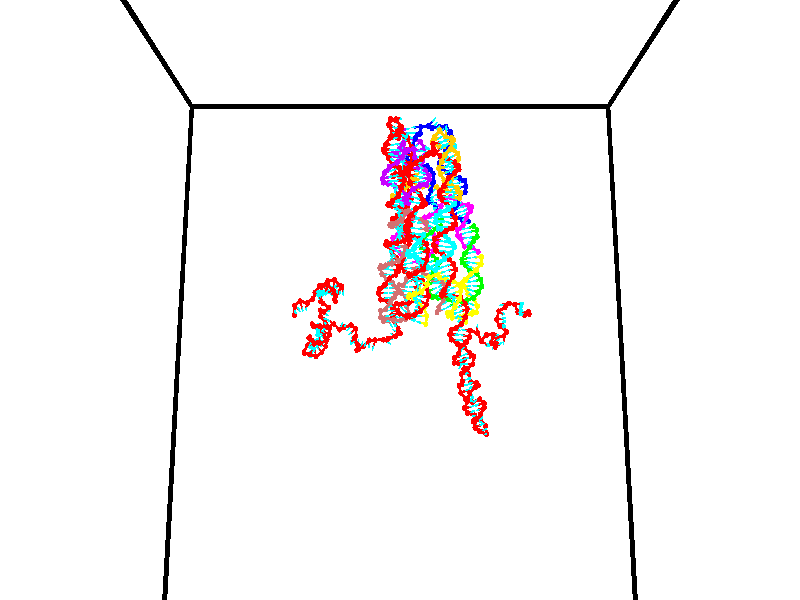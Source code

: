 // switches for output
#declare DRAW_BASES = 1; // possible values are 0, 1; only relevant for DNA ribbons
#declare DRAW_BASES_TYPE = 3; // possible values are 1, 2, 3; only relevant for DNA ribbons
#declare DRAW_FOG = 0; // set to 1 to enable fog

#include "colors.inc"

#include "transforms.inc"
background { rgb <1, 1, 1>}

#default {
   normal{
       ripples 0.25
       frequency 0.20
       turbulence 0.2
       lambda 5
   }
	finish {
		phong 0.1
		phong_size 40.
	}
}

// original window dimensions: 1024x640


// camera settings

camera {
	sky <0, 0.179814, -0.983701>
	up <0, 0.179814, -0.983701>
	right 1.6 * <1, 0, 0>
	location <35, 94.9851, 44.8844>
	look_at <35, 29.7336, 32.9568>
	direction <0, -65.2515, -11.9276>
	angle 67.0682
}


# declare cpy_camera_pos = <35, 94.9851, 44.8844>;
# if (DRAW_FOG = 1)
fog {
	fog_type 2
	up vnormalize(cpy_camera_pos)
	color rgbt<1,1,1,0.3>
	distance 1e-5
	fog_alt 3e-3
	fog_offset 56
}
# end


// LIGHTS

# declare lum = 6;
global_settings {
	ambient_light rgb lum * <0.05, 0.05, 0.05>
	max_trace_level 15
}# declare cpy_direct_light_amount = 0.25;
light_source
{	1000 * <-1, -1.16352, -0.803886>,
	rgb lum * cpy_direct_light_amount
	parallel
}

light_source
{	1000 * <1, 1.16352, 0.803886>,
	rgb lum * cpy_direct_light_amount
	parallel
}

// strand 0

// nucleotide -1

// particle -1
sphere {
	<24.330256, 34.735882, 35.182014> 0.250000
	pigment { color rgbt <1,0,0,0> }
	no_shadow
}
cylinder {
	<24.444086, 35.108326, 35.090759>,  <24.512384, 35.331791, 35.036007>, 0.100000
	pigment { color rgbt <1,0,0,0> }
	no_shadow
}
cylinder {
	<24.444086, 35.108326, 35.090759>,  <24.330256, 34.735882, 35.182014>, 0.100000
	pigment { color rgbt <1,0,0,0> }
	no_shadow
}

// particle -1
sphere {
	<24.444086, 35.108326, 35.090759> 0.100000
	pigment { color rgbt <1,0,0,0> }
	no_shadow
}
sphere {
	0, 1
	scale<0.080000,0.200000,0.300000>
	matrix <0.675243, -0.363616, -0.641740,
		-0.680487, 0.028574, -0.732203,
		0.284578, 0.931111, -0.228141,
		24.529459, 35.387661, 35.022316>
	pigment { color rgbt <0,1,1,0> }
	no_shadow
}
cylinder {
	<24.337376, 34.965927, 34.383942>,  <24.330256, 34.735882, 35.182014>, 0.130000
	pigment { color rgbt <1,0,0,0> }
	no_shadow
}

// nucleotide -1

// particle -1
sphere {
	<24.337376, 34.965927, 34.383942> 0.250000
	pigment { color rgbt <1,0,0,0> }
	no_shadow
}
cylinder {
	<24.617786, 35.138538, 34.611042>,  <24.786034, 35.242104, 34.747303>, 0.100000
	pigment { color rgbt <1,0,0,0> }
	no_shadow
}
cylinder {
	<24.617786, 35.138538, 34.611042>,  <24.337376, 34.965927, 34.383942>, 0.100000
	pigment { color rgbt <1,0,0,0> }
	no_shadow
}

// particle -1
sphere {
	<24.617786, 35.138538, 34.611042> 0.100000
	pigment { color rgbt <1,0,0,0> }
	no_shadow
}
sphere {
	0, 1
	scale<0.080000,0.200000,0.300000>
	matrix <0.710576, -0.490041, -0.504918,
		0.060339, 0.757395, -0.650164,
		0.701029, 0.431525, 0.567755,
		24.828094, 35.267994, 34.781368>
	pigment { color rgbt <0,1,1,0> }
	no_shadow
}
cylinder {
	<25.002739, 35.392818, 34.093979>,  <24.337376, 34.965927, 34.383942>, 0.130000
	pigment { color rgbt <1,0,0,0> }
	no_shadow
}

// nucleotide -1

// particle -1
sphere {
	<25.002739, 35.392818, 34.093979> 0.250000
	pigment { color rgbt <1,0,0,0> }
	no_shadow
}
cylinder {
	<25.072935, 35.163887, 34.414391>,  <25.115053, 35.026527, 34.606636>, 0.100000
	pigment { color rgbt <1,0,0,0> }
	no_shadow
}
cylinder {
	<25.072935, 35.163887, 34.414391>,  <25.002739, 35.392818, 34.093979>, 0.100000
	pigment { color rgbt <1,0,0,0> }
	no_shadow
}

// particle -1
sphere {
	<25.072935, 35.163887, 34.414391> 0.100000
	pigment { color rgbt <1,0,0,0> }
	no_shadow
}
sphere {
	0, 1
	scale<0.080000,0.200000,0.300000>
	matrix <0.707730, -0.492251, -0.506762,
		0.684341, 0.655840, 0.318671,
		0.175489, -0.572331, 0.801025,
		25.125582, 34.992188, 34.654697>
	pigment { color rgbt <0,1,1,0> }
	no_shadow
}
cylinder {
	<25.725416, 35.473763, 34.253960>,  <25.002739, 35.392818, 34.093979>, 0.130000
	pigment { color rgbt <1,0,0,0> }
	no_shadow
}

// nucleotide -1

// particle -1
sphere {
	<25.725416, 35.473763, 34.253960> 0.250000
	pigment { color rgbt <1,0,0,0> }
	no_shadow
}
cylinder {
	<25.607939, 35.137730, 34.436390>,  <25.537453, 34.936111, 34.545849>, 0.100000
	pigment { color rgbt <1,0,0,0> }
	no_shadow
}
cylinder {
	<25.607939, 35.137730, 34.436390>,  <25.725416, 35.473763, 34.253960>, 0.100000
	pigment { color rgbt <1,0,0,0> }
	no_shadow
}

// particle -1
sphere {
	<25.607939, 35.137730, 34.436390> 0.100000
	pigment { color rgbt <1,0,0,0> }
	no_shadow
}
sphere {
	0, 1
	scale<0.080000,0.200000,0.300000>
	matrix <0.872556, -0.430451, -0.230993,
		0.390373, 0.330114, 0.859438,
		-0.293692, -0.840081, 0.456079,
		25.519831, 34.885704, 34.573215>
	pigment { color rgbt <0,1,1,0> }
	no_shadow
}
cylinder {
	<26.200853, 34.984051, 33.800220>,  <25.725416, 35.473763, 34.253960>, 0.130000
	pigment { color rgbt <1,0,0,0> }
	no_shadow
}

// nucleotide -1

// particle -1
sphere {
	<26.200853, 34.984051, 33.800220> 0.250000
	pigment { color rgbt <1,0,0,0> }
	no_shadow
}
cylinder {
	<26.469156, 35.087776, 33.522274>,  <26.630138, 35.150009, 33.355507>, 0.100000
	pigment { color rgbt <1,0,0,0> }
	no_shadow
}
cylinder {
	<26.469156, 35.087776, 33.522274>,  <26.200853, 34.984051, 33.800220>, 0.100000
	pigment { color rgbt <1,0,0,0> }
	no_shadow
}

// particle -1
sphere {
	<26.469156, 35.087776, 33.522274> 0.100000
	pigment { color rgbt <1,0,0,0> }
	no_shadow
}
sphere {
	0, 1
	scale<0.080000,0.200000,0.300000>
	matrix <0.457171, -0.882292, 0.112053,
		-0.584020, -0.392834, -0.710354,
		0.670757, 0.259312, -0.694868,
		26.670383, 35.165569, 33.313812>
	pigment { color rgbt <0,1,1,0> }
	no_shadow
}
cylinder {
	<26.318619, 34.485989, 33.178764>,  <26.200853, 34.984051, 33.800220>, 0.130000
	pigment { color rgbt <1,0,0,0> }
	no_shadow
}

// nucleotide -1

// particle -1
sphere {
	<26.318619, 34.485989, 33.178764> 0.250000
	pigment { color rgbt <1,0,0,0> }
	no_shadow
}
cylinder {
	<26.661713, 34.687733, 33.218582>,  <26.867569, 34.808781, 33.242474>, 0.100000
	pigment { color rgbt <1,0,0,0> }
	no_shadow
}
cylinder {
	<26.661713, 34.687733, 33.218582>,  <26.318619, 34.485989, 33.178764>, 0.100000
	pigment { color rgbt <1,0,0,0> }
	no_shadow
}

// particle -1
sphere {
	<26.661713, 34.687733, 33.218582> 0.100000
	pigment { color rgbt <1,0,0,0> }
	no_shadow
}
sphere {
	0, 1
	scale<0.080000,0.200000,0.300000>
	matrix <0.512198, -0.855010, -0.081308,
		0.044107, 0.120730, -0.991705,
		0.857734, 0.504363, 0.099549,
		26.919033, 34.839043, 33.248447>
	pigment { color rgbt <0,1,1,0> }
	no_shadow
}
cylinder {
	<26.767847, 34.441574, 32.586056>,  <26.318619, 34.485989, 33.178764>, 0.130000
	pigment { color rgbt <1,0,0,0> }
	no_shadow
}

// nucleotide -1

// particle -1
sphere {
	<26.767847, 34.441574, 32.586056> 0.250000
	pigment { color rgbt <1,0,0,0> }
	no_shadow
}
cylinder {
	<26.965994, 34.479298, 32.931477>,  <27.084881, 34.501930, 33.138729>, 0.100000
	pigment { color rgbt <1,0,0,0> }
	no_shadow
}
cylinder {
	<26.965994, 34.479298, 32.931477>,  <26.767847, 34.441574, 32.586056>, 0.100000
	pigment { color rgbt <1,0,0,0> }
	no_shadow
}

// particle -1
sphere {
	<26.965994, 34.479298, 32.931477> 0.100000
	pigment { color rgbt <1,0,0,0> }
	no_shadow
}
sphere {
	0, 1
	scale<0.080000,0.200000,0.300000>
	matrix <0.514046, -0.833178, -0.203888,
		0.700264, 0.544904, -0.461205,
		0.495365, 0.094305, 0.863551,
		27.114603, 34.507587, 33.190540>
	pigment { color rgbt <0,1,1,0> }
	no_shadow
}
cylinder {
	<27.598993, 34.546558, 32.595757>,  <26.767847, 34.441574, 32.586056>, 0.130000
	pigment { color rgbt <1,0,0,0> }
	no_shadow
}

// nucleotide -1

// particle -1
sphere {
	<27.598993, 34.546558, 32.595757> 0.250000
	pigment { color rgbt <1,0,0,0> }
	no_shadow
}
cylinder {
	<27.476221, 34.311909, 32.895535>,  <27.402557, 34.171120, 33.075401>, 0.100000
	pigment { color rgbt <1,0,0,0> }
	no_shadow
}
cylinder {
	<27.476221, 34.311909, 32.895535>,  <27.598993, 34.546558, 32.595757>, 0.100000
	pigment { color rgbt <1,0,0,0> }
	no_shadow
}

// particle -1
sphere {
	<27.476221, 34.311909, 32.895535> 0.100000
	pigment { color rgbt <1,0,0,0> }
	no_shadow
}
sphere {
	0, 1
	scale<0.080000,0.200000,0.300000>
	matrix <0.578337, -0.740347, -0.342654,
		0.755857, 0.328258, 0.566504,
		-0.306930, -0.586628, 0.749441,
		27.384142, 34.135921, 33.120365>
	pigment { color rgbt <0,1,1,0> }
	no_shadow
}
cylinder {
	<28.165428, 34.306248, 32.947720>,  <27.598993, 34.546558, 32.595757>, 0.130000
	pigment { color rgbt <1,0,0,0> }
	no_shadow
}

// nucleotide -1

// particle -1
sphere {
	<28.165428, 34.306248, 32.947720> 0.250000
	pigment { color rgbt <1,0,0,0> }
	no_shadow
}
cylinder {
	<27.859104, 34.051888, 32.986019>,  <27.675310, 33.899273, 33.008999>, 0.100000
	pigment { color rgbt <1,0,0,0> }
	no_shadow
}
cylinder {
	<27.859104, 34.051888, 32.986019>,  <28.165428, 34.306248, 32.947720>, 0.100000
	pigment { color rgbt <1,0,0,0> }
	no_shadow
}

// particle -1
sphere {
	<27.859104, 34.051888, 32.986019> 0.100000
	pigment { color rgbt <1,0,0,0> }
	no_shadow
}
sphere {
	0, 1
	scale<0.080000,0.200000,0.300000>
	matrix <0.573357, -0.742603, -0.346125,
		0.291202, -0.210169, 0.933290,
		-0.765809, -0.635900, 0.095746,
		27.629362, 33.861118, 33.014744>
	pigment { color rgbt <0,1,1,0> }
	no_shadow
}
cylinder {
	<28.388981, 33.801456, 33.367493>,  <28.165428, 34.306248, 32.947720>, 0.130000
	pigment { color rgbt <1,0,0,0> }
	no_shadow
}

// nucleotide -1

// particle -1
sphere {
	<28.388981, 33.801456, 33.367493> 0.250000
	pigment { color rgbt <1,0,0,0> }
	no_shadow
}
cylinder {
	<28.081442, 33.629524, 33.178127>,  <27.896919, 33.526367, 33.064507>, 0.100000
	pigment { color rgbt <1,0,0,0> }
	no_shadow
}
cylinder {
	<28.081442, 33.629524, 33.178127>,  <28.388981, 33.801456, 33.367493>, 0.100000
	pigment { color rgbt <1,0,0,0> }
	no_shadow
}

// particle -1
sphere {
	<28.081442, 33.629524, 33.178127> 0.100000
	pigment { color rgbt <1,0,0,0> }
	no_shadow
}
sphere {
	0, 1
	scale<0.080000,0.200000,0.300000>
	matrix <0.554369, -0.817038, -0.158508,
		-0.318666, -0.384314, 0.866461,
		-0.768848, -0.429828, -0.473414,
		27.850788, 33.500576, 33.036102>
	pigment { color rgbt <0,1,1,0> }
	no_shadow
}
cylinder {
	<28.271894, 33.091526, 33.675949>,  <28.388981, 33.801456, 33.367493>, 0.130000
	pigment { color rgbt <1,0,0,0> }
	no_shadow
}

// nucleotide -1

// particle -1
sphere {
	<28.271894, 33.091526, 33.675949> 0.250000
	pigment { color rgbt <1,0,0,0> }
	no_shadow
}
cylinder {
	<28.128122, 33.117538, 33.303589>,  <28.041859, 33.133144, 33.080173>, 0.100000
	pigment { color rgbt <1,0,0,0> }
	no_shadow
}
cylinder {
	<28.128122, 33.117538, 33.303589>,  <28.271894, 33.091526, 33.675949>, 0.100000
	pigment { color rgbt <1,0,0,0> }
	no_shadow
}

// particle -1
sphere {
	<28.128122, 33.117538, 33.303589> 0.100000
	pigment { color rgbt <1,0,0,0> }
	no_shadow
}
sphere {
	0, 1
	scale<0.080000,0.200000,0.300000>
	matrix <0.684331, -0.659844, -0.310318,
		-0.634430, -0.748584, 0.192667,
		-0.359429, 0.065027, -0.930904,
		28.020294, 33.137047, 33.024319>
	pigment { color rgbt <0,1,1,0> }
	no_shadow
}
cylinder {
	<28.109249, 32.466442, 33.378315>,  <28.271894, 33.091526, 33.675949>, 0.130000
	pigment { color rgbt <1,0,0,0> }
	no_shadow
}

// nucleotide -1

// particle -1
sphere {
	<28.109249, 32.466442, 33.378315> 0.250000
	pigment { color rgbt <1,0,0,0> }
	no_shadow
}
cylinder {
	<28.244436, 32.729813, 33.109318>,  <28.325548, 32.887836, 32.947918>, 0.100000
	pigment { color rgbt <1,0,0,0> }
	no_shadow
}
cylinder {
	<28.244436, 32.729813, 33.109318>,  <28.109249, 32.466442, 33.378315>, 0.100000
	pigment { color rgbt <1,0,0,0> }
	no_shadow
}

// particle -1
sphere {
	<28.244436, 32.729813, 33.109318> 0.100000
	pigment { color rgbt <1,0,0,0> }
	no_shadow
}
sphere {
	0, 1
	scale<0.080000,0.200000,0.300000>
	matrix <0.846476, -0.525001, -0.088616,
		-0.411408, -0.539302, -0.734777,
		0.337967, 0.658428, -0.672496,
		28.345827, 32.927341, 32.907570>
	pigment { color rgbt <0,1,1,0> }
	no_shadow
}
cylinder {
	<28.329077, 32.101376, 32.765778>,  <28.109249, 32.466442, 33.378315>, 0.130000
	pigment { color rgbt <1,0,0,0> }
	no_shadow
}

// nucleotide -1

// particle -1
sphere {
	<28.329077, 32.101376, 32.765778> 0.250000
	pigment { color rgbt <1,0,0,0> }
	no_shadow
}
cylinder {
	<28.521709, 32.447426, 32.821831>,  <28.637289, 32.655056, 32.855461>, 0.100000
	pigment { color rgbt <1,0,0,0> }
	no_shadow
}
cylinder {
	<28.521709, 32.447426, 32.821831>,  <28.329077, 32.101376, 32.765778>, 0.100000
	pigment { color rgbt <1,0,0,0> }
	no_shadow
}

// particle -1
sphere {
	<28.521709, 32.447426, 32.821831> 0.100000
	pigment { color rgbt <1,0,0,0> }
	no_shadow
}
sphere {
	0, 1
	scale<0.080000,0.200000,0.300000>
	matrix <0.869634, -0.491547, 0.046020,
		0.108694, 0.099701, -0.989063,
		0.481583, 0.865125, 0.140132,
		28.666183, 32.706963, 32.863869>
	pigment { color rgbt <0,1,1,0> }
	no_shadow
}
cylinder {
	<28.863325, 32.306194, 32.235065>,  <28.329077, 32.101376, 32.765778>, 0.130000
	pigment { color rgbt <1,0,0,0> }
	no_shadow
}

// nucleotide -1

// particle -1
sphere {
	<28.863325, 32.306194, 32.235065> 0.250000
	pigment { color rgbt <1,0,0,0> }
	no_shadow
}
cylinder {
	<28.953386, 32.451721, 32.596603>,  <29.007423, 32.539036, 32.813526>, 0.100000
	pigment { color rgbt <1,0,0,0> }
	no_shadow
}
cylinder {
	<28.953386, 32.451721, 32.596603>,  <28.863325, 32.306194, 32.235065>, 0.100000
	pigment { color rgbt <1,0,0,0> }
	no_shadow
}

// particle -1
sphere {
	<28.953386, 32.451721, 32.596603> 0.100000
	pigment { color rgbt <1,0,0,0> }
	no_shadow
}
sphere {
	0, 1
	scale<0.080000,0.200000,0.300000>
	matrix <0.857826, -0.513896, -0.006833,
		0.461998, 0.776883, -0.427796,
		0.225151, 0.363818, 0.903849,
		29.020931, 32.560867, 32.867760>
	pigment { color rgbt <0,1,1,0> }
	no_shadow
}
cylinder {
	<28.760149, 33.069916, 32.285645>,  <28.863325, 32.306194, 32.235065>, 0.130000
	pigment { color rgbt <1,0,0,0> }
	no_shadow
}

// nucleotide -1

// particle -1
sphere {
	<28.760149, 33.069916, 32.285645> 0.250000
	pigment { color rgbt <1,0,0,0> }
	no_shadow
}
cylinder {
	<28.489244, 32.775696, 32.278908>,  <28.326702, 32.599163, 32.274868>, 0.100000
	pigment { color rgbt <1,0,0,0> }
	no_shadow
}
cylinder {
	<28.489244, 32.775696, 32.278908>,  <28.760149, 33.069916, 32.285645>, 0.100000
	pigment { color rgbt <1,0,0,0> }
	no_shadow
}

// particle -1
sphere {
	<28.489244, 32.775696, 32.278908> 0.100000
	pigment { color rgbt <1,0,0,0> }
	no_shadow
}
sphere {
	0, 1
	scale<0.080000,0.200000,0.300000>
	matrix <-0.670448, 0.607569, 0.425863,
		-0.303012, 0.299711, -0.904631,
		-0.677262, -0.735549, -0.016840,
		28.286066, 32.555031, 32.273857>
	pigment { color rgbt <0,1,1,0> }
	no_shadow
}
cylinder {
	<28.146881, 33.146389, 31.787004>,  <28.760149, 33.069916, 32.285645>, 0.130000
	pigment { color rgbt <1,0,0,0> }
	no_shadow
}

// nucleotide -1

// particle -1
sphere {
	<28.146881, 33.146389, 31.787004> 0.250000
	pigment { color rgbt <1,0,0,0> }
	no_shadow
}
cylinder {
	<28.089846, 32.968338, 32.140621>,  <28.055624, 32.861507, 32.352791>, 0.100000
	pigment { color rgbt <1,0,0,0> }
	no_shadow
}
cylinder {
	<28.089846, 32.968338, 32.140621>,  <28.146881, 33.146389, 31.787004>, 0.100000
	pigment { color rgbt <1,0,0,0> }
	no_shadow
}

// particle -1
sphere {
	<28.089846, 32.968338, 32.140621> 0.100000
	pigment { color rgbt <1,0,0,0> }
	no_shadow
}
sphere {
	0, 1
	scale<0.080000,0.200000,0.300000>
	matrix <-0.606487, 0.745143, 0.277371,
		-0.782203, -0.496609, -0.376216,
		-0.142590, -0.445130, 0.884040,
		28.047070, 32.834801, 32.405834>
	pigment { color rgbt <0,1,1,0> }
	no_shadow
}
cylinder {
	<27.413301, 33.048771, 31.865065>,  <28.146881, 33.146389, 31.787004>, 0.130000
	pigment { color rgbt <1,0,0,0> }
	no_shadow
}

// nucleotide -1

// particle -1
sphere {
	<27.413301, 33.048771, 31.865065> 0.250000
	pigment { color rgbt <1,0,0,0> }
	no_shadow
}
cylinder {
	<27.605511, 33.083160, 32.214169>,  <27.720837, 33.103794, 32.423630>, 0.100000
	pigment { color rgbt <1,0,0,0> }
	no_shadow
}
cylinder {
	<27.605511, 33.083160, 32.214169>,  <27.413301, 33.048771, 31.865065>, 0.100000
	pigment { color rgbt <1,0,0,0> }
	no_shadow
}

// particle -1
sphere {
	<27.605511, 33.083160, 32.214169> 0.100000
	pigment { color rgbt <1,0,0,0> }
	no_shadow
}
sphere {
	0, 1
	scale<0.080000,0.200000,0.300000>
	matrix <-0.726126, 0.597059, 0.340973,
		-0.491772, -0.797577, 0.349331,
		0.480523, 0.085977, 0.872758,
		27.749668, 33.108955, 32.475994>
	pigment { color rgbt <0,1,1,0> }
	no_shadow
}
cylinder {
	<26.853807, 33.066650, 32.330021>,  <27.413301, 33.048771, 31.865065>, 0.130000
	pigment { color rgbt <1,0,0,0> }
	no_shadow
}

// nucleotide -1

// particle -1
sphere {
	<26.853807, 33.066650, 32.330021> 0.250000
	pigment { color rgbt <1,0,0,0> }
	no_shadow
}
cylinder {
	<27.170212, 33.183613, 32.544983>,  <27.360054, 33.253792, 32.673958>, 0.100000
	pigment { color rgbt <1,0,0,0> }
	no_shadow
}
cylinder {
	<27.170212, 33.183613, 32.544983>,  <26.853807, 33.066650, 32.330021>, 0.100000
	pigment { color rgbt <1,0,0,0> }
	no_shadow
}

// particle -1
sphere {
	<27.170212, 33.183613, 32.544983> 0.100000
	pigment { color rgbt <1,0,0,0> }
	no_shadow
}
sphere {
	0, 1
	scale<0.080000,0.200000,0.300000>
	matrix <-0.588848, 0.602232, 0.539050,
		-0.166019, -0.742842, 0.648554,
		0.791009, 0.292407, 0.537403,
		27.407515, 33.271336, 32.706203>
	pigment { color rgbt <0,1,1,0> }
	no_shadow
}
cylinder {
	<26.650635, 32.969891, 33.067432>,  <26.853807, 33.066650, 32.330021>, 0.130000
	pigment { color rgbt <1,0,0,0> }
	no_shadow
}

// nucleotide -1

// particle -1
sphere {
	<26.650635, 32.969891, 33.067432> 0.250000
	pigment { color rgbt <1,0,0,0> }
	no_shadow
}
cylinder {
	<26.921347, 33.261353, 33.025410>,  <27.083773, 33.436230, 33.000195>, 0.100000
	pigment { color rgbt <1,0,0,0> }
	no_shadow
}
cylinder {
	<26.921347, 33.261353, 33.025410>,  <26.650635, 32.969891, 33.067432>, 0.100000
	pigment { color rgbt <1,0,0,0> }
	no_shadow
}

// particle -1
sphere {
	<26.921347, 33.261353, 33.025410> 0.100000
	pigment { color rgbt <1,0,0,0> }
	no_shadow
}
sphere {
	0, 1
	scale<0.080000,0.200000,0.300000>
	matrix <-0.565067, 0.605623, 0.560285,
		0.471880, -0.319823, 0.821610,
		0.676778, 0.728652, -0.105060,
		27.124380, 33.479950, 32.993893>
	pigment { color rgbt <0,1,1,0> }
	no_shadow
}
cylinder {
	<26.751989, 33.254128, 33.707317>,  <26.650635, 32.969891, 33.067432>, 0.130000
	pigment { color rgbt <1,0,0,0> }
	no_shadow
}

// nucleotide -1

// particle -1
sphere {
	<26.751989, 33.254128, 33.707317> 0.250000
	pigment { color rgbt <1,0,0,0> }
	no_shadow
}
cylinder {
	<26.849813, 33.524189, 33.428936>,  <26.908508, 33.686226, 33.261906>, 0.100000
	pigment { color rgbt <1,0,0,0> }
	no_shadow
}
cylinder {
	<26.849813, 33.524189, 33.428936>,  <26.751989, 33.254128, 33.707317>, 0.100000
	pigment { color rgbt <1,0,0,0> }
	no_shadow
}

// particle -1
sphere {
	<26.849813, 33.524189, 33.428936> 0.100000
	pigment { color rgbt <1,0,0,0> }
	no_shadow
}
sphere {
	0, 1
	scale<0.080000,0.200000,0.300000>
	matrix <-0.613863, 0.663402, 0.427867,
		0.750575, 0.322582, 0.576695,
		0.244558, 0.675158, -0.695955,
		26.923182, 33.726738, 33.220150>
	pigment { color rgbt <0,1,1,0> }
	no_shadow
}
cylinder {
	<27.095314, 33.858242, 34.024967>,  <26.751989, 33.254128, 33.707317>, 0.130000
	pigment { color rgbt <1,0,0,0> }
	no_shadow
}

// nucleotide -1

// particle -1
sphere {
	<27.095314, 33.858242, 34.024967> 0.250000
	pigment { color rgbt <1,0,0,0> }
	no_shadow
}
cylinder {
	<26.872593, 33.924171, 33.699318>,  <26.738960, 33.963730, 33.503929>, 0.100000
	pigment { color rgbt <1,0,0,0> }
	no_shadow
}
cylinder {
	<26.872593, 33.924171, 33.699318>,  <27.095314, 33.858242, 34.024967>, 0.100000
	pigment { color rgbt <1,0,0,0> }
	no_shadow
}

// particle -1
sphere {
	<26.872593, 33.924171, 33.699318> 0.100000
	pigment { color rgbt <1,0,0,0> }
	no_shadow
}
sphere {
	0, 1
	scale<0.080000,0.200000,0.300000>
	matrix <-0.376363, 0.823672, 0.424163,
		0.740487, 0.542583, -0.396589,
		-0.556804, 0.164826, -0.814127,
		26.705551, 33.973618, 33.455078>
	pigment { color rgbt <0,1,1,0> }
	no_shadow
}
cylinder {
	<27.650000, 33.412865, 34.285820>,  <27.095314, 33.858242, 34.024967>, 0.130000
	pigment { color rgbt <1,0,0,0> }
	no_shadow
}

// nucleotide -1

// particle -1
sphere {
	<27.650000, 33.412865, 34.285820> 0.250000
	pigment { color rgbt <1,0,0,0> }
	no_shadow
}
cylinder {
	<27.610727, 33.036385, 34.156513>,  <27.587164, 32.810497, 34.078930>, 0.100000
	pigment { color rgbt <1,0,0,0> }
	no_shadow
}
cylinder {
	<27.610727, 33.036385, 34.156513>,  <27.650000, 33.412865, 34.285820>, 0.100000
	pigment { color rgbt <1,0,0,0> }
	no_shadow
}

// particle -1
sphere {
	<27.610727, 33.036385, 34.156513> 0.100000
	pigment { color rgbt <1,0,0,0> }
	no_shadow
}
sphere {
	0, 1
	scale<0.080000,0.200000,0.300000>
	matrix <-0.451354, -0.247393, 0.857366,
		-0.886927, 0.230088, -0.400525,
		-0.098183, -0.941199, -0.323271,
		27.581272, 32.754025, 34.059532>
	pigment { color rgbt <0,1,1,0> }
	no_shadow
}
cylinder {
	<27.060312, 32.981457, 34.603920>,  <27.650000, 33.412865, 34.285820>, 0.130000
	pigment { color rgbt <1,0,0,0> }
	no_shadow
}

// nucleotide -1

// particle -1
sphere {
	<27.060312, 32.981457, 34.603920> 0.250000
	pigment { color rgbt <1,0,0,0> }
	no_shadow
}
cylinder {
	<27.265997, 32.662872, 34.476654>,  <27.389408, 32.471722, 34.400295>, 0.100000
	pigment { color rgbt <1,0,0,0> }
	no_shadow
}
cylinder {
	<27.265997, 32.662872, 34.476654>,  <27.060312, 32.981457, 34.603920>, 0.100000
	pigment { color rgbt <1,0,0,0> }
	no_shadow
}

// particle -1
sphere {
	<27.265997, 32.662872, 34.476654> 0.100000
	pigment { color rgbt <1,0,0,0> }
	no_shadow
}
sphere {
	0, 1
	scale<0.080000,0.200000,0.300000>
	matrix <-0.366521, -0.539457, 0.758056,
		-0.775404, -0.273184, -0.569315,
		0.514209, -0.796465, -0.318169,
		27.420259, 32.423931, 34.381203>
	pigment { color rgbt <0,1,1,0> }
	no_shadow
}
cylinder {
	<26.626160, 32.480217, 34.376995>,  <27.060312, 32.981457, 34.603920>, 0.130000
	pigment { color rgbt <1,0,0,0> }
	no_shadow
}

// nucleotide -1

// particle -1
sphere {
	<26.626160, 32.480217, 34.376995> 0.250000
	pigment { color rgbt <1,0,0,0> }
	no_shadow
}
cylinder {
	<26.965662, 32.365585, 34.554752>,  <27.169363, 32.296806, 34.661407>, 0.100000
	pigment { color rgbt <1,0,0,0> }
	no_shadow
}
cylinder {
	<26.965662, 32.365585, 34.554752>,  <26.626160, 32.480217, 34.376995>, 0.100000
	pigment { color rgbt <1,0,0,0> }
	no_shadow
}

// particle -1
sphere {
	<26.965662, 32.365585, 34.554752> 0.100000
	pigment { color rgbt <1,0,0,0> }
	no_shadow
}
sphere {
	0, 1
	scale<0.080000,0.200000,0.300000>
	matrix <-0.516416, -0.268516, 0.813150,
		-0.113701, -0.919659, -0.375897,
		0.848755, -0.286576, 0.444397,
		27.220289, 32.279613, 34.688072>
	pigment { color rgbt <0,1,1,0> }
	no_shadow
}
cylinder {
	<26.572784, 31.779537, 34.805206>,  <26.626160, 32.480217, 34.376995>, 0.130000
	pigment { color rgbt <1,0,0,0> }
	no_shadow
}

// nucleotide -1

// particle -1
sphere {
	<26.572784, 31.779537, 34.805206> 0.250000
	pigment { color rgbt <1,0,0,0> }
	no_shadow
}
cylinder {
	<26.888794, 31.972462, 34.956593>,  <27.078400, 32.088215, 35.047424>, 0.100000
	pigment { color rgbt <1,0,0,0> }
	no_shadow
}
cylinder {
	<26.888794, 31.972462, 34.956593>,  <26.572784, 31.779537, 34.805206>, 0.100000
	pigment { color rgbt <1,0,0,0> }
	no_shadow
}

// particle -1
sphere {
	<26.888794, 31.972462, 34.956593> 0.100000
	pigment { color rgbt <1,0,0,0> }
	no_shadow
}
sphere {
	0, 1
	scale<0.080000,0.200000,0.300000>
	matrix <-0.245644, -0.316576, 0.916209,
		0.561712, -0.816795, -0.131625,
		0.790025, 0.482313, 0.378465,
		27.125801, 32.117157, 35.070133>
	pigment { color rgbt <0,1,1,0> }
	no_shadow
}
cylinder {
	<27.011547, 31.250494, 35.279148>,  <26.572784, 31.779537, 34.805206>, 0.130000
	pigment { color rgbt <1,0,0,0> }
	no_shadow
}

// nucleotide -1

// particle -1
sphere {
	<27.011547, 31.250494, 35.279148> 0.250000
	pigment { color rgbt <1,0,0,0> }
	no_shadow
}
cylinder {
	<27.081213, 31.635164, 35.363857>,  <27.123013, 31.865967, 35.414684>, 0.100000
	pigment { color rgbt <1,0,0,0> }
	no_shadow
}
cylinder {
	<27.081213, 31.635164, 35.363857>,  <27.011547, 31.250494, 35.279148>, 0.100000
	pigment { color rgbt <1,0,0,0> }
	no_shadow
}

// particle -1
sphere {
	<27.081213, 31.635164, 35.363857> 0.100000
	pigment { color rgbt <1,0,0,0> }
	no_shadow
}
sphere {
	0, 1
	scale<0.080000,0.200000,0.300000>
	matrix <-0.384321, -0.131620, 0.913769,
		0.906623, -0.240532, 0.346669,
		0.174162, 0.961676, 0.211772,
		27.133461, 31.923668, 35.427387>
	pigment { color rgbt <0,1,1,0> }
	no_shadow
}
cylinder {
	<27.518654, 31.347111, 35.818100>,  <27.011547, 31.250494, 35.279148>, 0.130000
	pigment { color rgbt <1,0,0,0> }
	no_shadow
}

// nucleotide -1

// particle -1
sphere {
	<27.518654, 31.347111, 35.818100> 0.250000
	pigment { color rgbt <1,0,0,0> }
	no_shadow
}
cylinder {
	<27.236937, 31.630821, 35.806107>,  <27.067905, 31.801046, 35.798912>, 0.100000
	pigment { color rgbt <1,0,0,0> }
	no_shadow
}
cylinder {
	<27.236937, 31.630821, 35.806107>,  <27.518654, 31.347111, 35.818100>, 0.100000
	pigment { color rgbt <1,0,0,0> }
	no_shadow
}

// particle -1
sphere {
	<27.236937, 31.630821, 35.806107> 0.100000
	pigment { color rgbt <1,0,0,0> }
	no_shadow
}
sphere {
	0, 1
	scale<0.080000,0.200000,0.300000>
	matrix <-0.356212, -0.316548, 0.879153,
		0.614070, 0.629863, 0.475595,
		-0.704295, 0.709274, -0.029983,
		27.025648, 31.843603, 35.797112>
	pigment { color rgbt <0,1,1,0> }
	no_shadow
}
cylinder {
	<27.568802, 31.664955, 36.422852>,  <27.518654, 31.347111, 35.818100>, 0.130000
	pigment { color rgbt <1,0,0,0> }
	no_shadow
}

// nucleotide -1

// particle -1
sphere {
	<27.568802, 31.664955, 36.422852> 0.250000
	pigment { color rgbt <1,0,0,0> }
	no_shadow
}
cylinder {
	<27.200211, 31.699041, 36.271267>,  <26.979055, 31.719492, 36.180317>, 0.100000
	pigment { color rgbt <1,0,0,0> }
	no_shadow
}
cylinder {
	<27.200211, 31.699041, 36.271267>,  <27.568802, 31.664955, 36.422852>, 0.100000
	pigment { color rgbt <1,0,0,0> }
	no_shadow
}

// particle -1
sphere {
	<27.200211, 31.699041, 36.271267> 0.100000
	pigment { color rgbt <1,0,0,0> }
	no_shadow
}
sphere {
	0, 1
	scale<0.080000,0.200000,0.300000>
	matrix <-0.380517, -0.393943, 0.836669,
		-0.077994, 0.915176, 0.395436,
		-0.921479, 0.085215, -0.378965,
		26.923767, 31.724606, 36.157578>
	pigment { color rgbt <0,1,1,0> }
	no_shadow
}
cylinder {
	<27.205053, 31.526255, 36.971405>,  <27.568802, 31.664955, 36.422852>, 0.130000
	pigment { color rgbt <1,0,0,0> }
	no_shadow
}

// nucleotide -1

// particle -1
sphere {
	<27.205053, 31.526255, 36.971405> 0.250000
	pigment { color rgbt <1,0,0,0> }
	no_shadow
}
cylinder {
	<26.943277, 31.490339, 36.671101>,  <26.786213, 31.468790, 36.490917>, 0.100000
	pigment { color rgbt <1,0,0,0> }
	no_shadow
}
cylinder {
	<26.943277, 31.490339, 36.671101>,  <27.205053, 31.526255, 36.971405>, 0.100000
	pigment { color rgbt <1,0,0,0> }
	no_shadow
}

// particle -1
sphere {
	<26.943277, 31.490339, 36.671101> 0.100000
	pigment { color rgbt <1,0,0,0> }
	no_shadow
}
sphere {
	0, 1
	scale<0.080000,0.200000,0.300000>
	matrix <-0.544850, -0.632454, 0.550583,
		-0.524260, 0.769376, 0.364980,
		-0.654439, -0.089789, -0.750765,
		26.746946, 31.463402, 36.445869>
	pigment { color rgbt <0,1,1,0> }
	no_shadow
}
cylinder {
	<26.518471, 31.728178, 37.157280>,  <27.205053, 31.526255, 36.971405>, 0.130000
	pigment { color rgbt <1,0,0,0> }
	no_shadow
}

// nucleotide -1

// particle -1
sphere {
	<26.518471, 31.728178, 37.157280> 0.250000
	pigment { color rgbt <1,0,0,0> }
	no_shadow
}
cylinder {
	<26.474064, 31.476452, 36.849609>,  <26.447420, 31.325417, 36.665005>, 0.100000
	pigment { color rgbt <1,0,0,0> }
	no_shadow
}
cylinder {
	<26.474064, 31.476452, 36.849609>,  <26.518471, 31.728178, 37.157280>, 0.100000
	pigment { color rgbt <1,0,0,0> }
	no_shadow
}

// particle -1
sphere {
	<26.474064, 31.476452, 36.849609> 0.100000
	pigment { color rgbt <1,0,0,0> }
	no_shadow
}
sphere {
	0, 1
	scale<0.080000,0.200000,0.300000>
	matrix <-0.624383, -0.557977, 0.546633,
		-0.773189, 0.540948, -0.330989,
		-0.111015, -0.629315, -0.769180,
		26.440760, 31.287657, 36.618855>
	pigment { color rgbt <0,1,1,0> }
	no_shadow
}
cylinder {
	<25.876318, 31.413258, 37.223289>,  <26.518471, 31.728178, 37.157280>, 0.130000
	pigment { color rgbt <1,0,0,0> }
	no_shadow
}

// nucleotide -1

// particle -1
sphere {
	<25.876318, 31.413258, 37.223289> 0.250000
	pigment { color rgbt <1,0,0,0> }
	no_shadow
}
cylinder {
	<26.053349, 31.151981, 36.977535>,  <26.159567, 30.995216, 36.830082>, 0.100000
	pigment { color rgbt <1,0,0,0> }
	no_shadow
}
cylinder {
	<26.053349, 31.151981, 36.977535>,  <25.876318, 31.413258, 37.223289>, 0.100000
	pigment { color rgbt <1,0,0,0> }
	no_shadow
}

// particle -1
sphere {
	<26.053349, 31.151981, 36.977535> 0.100000
	pigment { color rgbt <1,0,0,0> }
	no_shadow
}
sphere {
	0, 1
	scale<0.080000,0.200000,0.300000>
	matrix <-0.570212, -0.733777, 0.369363,
		-0.692085, 0.186857, -0.697211,
		0.442579, -0.653188, -0.614385,
		26.186121, 30.956024, 36.793221>
	pigment { color rgbt <0,1,1,0> }
	no_shadow
}
cylinder {
	<25.439119, 31.150312, 36.706676>,  <25.876318, 31.413258, 37.223289>, 0.130000
	pigment { color rgbt <1,0,0,0> }
	no_shadow
}

// nucleotide -1

// particle -1
sphere {
	<25.439119, 31.150312, 36.706676> 0.250000
	pigment { color rgbt <1,0,0,0> }
	no_shadow
}
cylinder {
	<25.729794, 30.898903, 36.817593>,  <25.904198, 30.748058, 36.884140>, 0.100000
	pigment { color rgbt <1,0,0,0> }
	no_shadow
}
cylinder {
	<25.729794, 30.898903, 36.817593>,  <25.439119, 31.150312, 36.706676>, 0.100000
	pigment { color rgbt <1,0,0,0> }
	no_shadow
}

// particle -1
sphere {
	<25.729794, 30.898903, 36.817593> 0.100000
	pigment { color rgbt <1,0,0,0> }
	no_shadow
}
sphere {
	0, 1
	scale<0.080000,0.200000,0.300000>
	matrix <-0.686106, -0.643765, 0.338859,
		-0.034472, -0.436492, -0.899047,
		0.726685, -0.628523, 0.277288,
		25.947800, 30.710346, 36.900780>
	pigment { color rgbt <0,1,1,0> }
	no_shadow
}
cylinder {
	<25.183538, 30.584190, 36.567886>,  <25.439119, 31.150312, 36.706676>, 0.130000
	pigment { color rgbt <1,0,0,0> }
	no_shadow
}

// nucleotide -1

// particle -1
sphere {
	<25.183538, 30.584190, 36.567886> 0.250000
	pigment { color rgbt <1,0,0,0> }
	no_shadow
}
cylinder {
	<25.488497, 30.466400, 36.798378>,  <25.671471, 30.395727, 36.936672>, 0.100000
	pigment { color rgbt <1,0,0,0> }
	no_shadow
}
cylinder {
	<25.488497, 30.466400, 36.798378>,  <25.183538, 30.584190, 36.567886>, 0.100000
	pigment { color rgbt <1,0,0,0> }
	no_shadow
}

// particle -1
sphere {
	<25.488497, 30.466400, 36.798378> 0.100000
	pigment { color rgbt <1,0,0,0> }
	no_shadow
}
sphere {
	0, 1
	scale<0.080000,0.200000,0.300000>
	matrix <-0.579470, -0.707033, 0.405363,
		0.288045, -0.642954, -0.709676,
		0.762394, -0.294474, 0.576230,
		25.717215, 30.378057, 36.971249>
	pigment { color rgbt <0,1,1,0> }
	no_shadow
}
cylinder {
	<25.204760, 29.880117, 36.389992>,  <25.183538, 30.584190, 36.567886>, 0.130000
	pigment { color rgbt <1,0,0,0> }
	no_shadow
}

// nucleotide -1

// particle -1
sphere {
	<25.204760, 29.880117, 36.389992> 0.250000
	pigment { color rgbt <1,0,0,0> }
	no_shadow
}
cylinder {
	<25.349895, 29.954666, 36.755199>,  <25.436977, 29.999395, 36.974323>, 0.100000
	pigment { color rgbt <1,0,0,0> }
	no_shadow
}
cylinder {
	<25.349895, 29.954666, 36.755199>,  <25.204760, 29.880117, 36.389992>, 0.100000
	pigment { color rgbt <1,0,0,0> }
	no_shadow
}

// particle -1
sphere {
	<25.349895, 29.954666, 36.755199> 0.100000
	pigment { color rgbt <1,0,0,0> }
	no_shadow
}
sphere {
	0, 1
	scale<0.080000,0.200000,0.300000>
	matrix <-0.543538, -0.753524, 0.369822,
		0.756910, -0.630449, -0.172109,
		0.362842, 0.186374, 0.913023,
		25.458748, 30.010578, 37.029106>
	pigment { color rgbt <0,1,1,0> }
	no_shadow
}
cylinder {
	<25.360147, 29.269686, 36.627861>,  <25.204760, 29.880117, 36.389992>, 0.130000
	pigment { color rgbt <1,0,0,0> }
	no_shadow
}

// nucleotide -1

// particle -1
sphere {
	<25.360147, 29.269686, 36.627861> 0.250000
	pigment { color rgbt <1,0,0,0> }
	no_shadow
}
cylinder {
	<25.280613, 29.466768, 36.966732>,  <25.232891, 29.585018, 37.170055>, 0.100000
	pigment { color rgbt <1,0,0,0> }
	no_shadow
}
cylinder {
	<25.280613, 29.466768, 36.966732>,  <25.360147, 29.269686, 36.627861>, 0.100000
	pigment { color rgbt <1,0,0,0> }
	no_shadow
}

// particle -1
sphere {
	<25.280613, 29.466768, 36.966732> 0.100000
	pigment { color rgbt <1,0,0,0> }
	no_shadow
}
sphere {
	0, 1
	scale<0.080000,0.200000,0.300000>
	matrix <-0.606229, -0.741041, 0.288695,
		0.770032, -0.456178, 0.446040,
		-0.198837, 0.492707, 0.847174,
		25.220963, 29.614580, 37.220882>
	pigment { color rgbt <0,1,1,0> }
	no_shadow
}
cylinder {
	<24.821054, 28.858124, 37.005032>,  <25.360147, 29.269686, 36.627861>, 0.130000
	pigment { color rgbt <1,0,0,0> }
	no_shadow
}

// nucleotide -1

// particle -1
sphere {
	<24.821054, 28.858124, 37.005032> 0.250000
	pigment { color rgbt <1,0,0,0> }
	no_shadow
}
cylinder {
	<25.073935, 28.559977, 37.089649>,  <25.225662, 28.381088, 37.140419>, 0.100000
	pigment { color rgbt <1,0,0,0> }
	no_shadow
}
cylinder {
	<25.073935, 28.559977, 37.089649>,  <24.821054, 28.858124, 37.005032>, 0.100000
	pigment { color rgbt <1,0,0,0> }
	no_shadow
}

// particle -1
sphere {
	<25.073935, 28.559977, 37.089649> 0.100000
	pigment { color rgbt <1,0,0,0> }
	no_shadow
}
sphere {
	0, 1
	scale<0.080000,0.200000,0.300000>
	matrix <-0.500673, -0.601374, -0.622636,
		0.591312, 0.287714, -0.753373,
		0.632200, -0.745366, 0.211549,
		25.263594, 28.336367, 37.153114>
	pigment { color rgbt <0,1,1,0> }
	no_shadow
}
cylinder {
	<24.505590, 29.161154, 37.645973>,  <24.821054, 28.858124, 37.005032>, 0.130000
	pigment { color rgbt <1,0,0,0> }
	no_shadow
}

// nucleotide -1

// particle -1
sphere {
	<24.505590, 29.161154, 37.645973> 0.250000
	pigment { color rgbt <1,0,0,0> }
	no_shadow
}
cylinder {
	<24.843084, 29.144604, 37.860039>,  <25.045580, 29.134674, 37.988480>, 0.100000
	pigment { color rgbt <1,0,0,0> }
	no_shadow
}
cylinder {
	<24.843084, 29.144604, 37.860039>,  <24.505590, 29.161154, 37.645973>, 0.100000
	pigment { color rgbt <1,0,0,0> }
	no_shadow
}

// particle -1
sphere {
	<24.843084, 29.144604, 37.860039> 0.100000
	pigment { color rgbt <1,0,0,0> }
	no_shadow
}
sphere {
	0, 1
	scale<0.080000,0.200000,0.300000>
	matrix <0.350880, 0.797019, -0.491573,
		-0.406196, 0.602535, 0.686991,
		0.843735, -0.041376, 0.535164,
		25.096205, 29.132191, 38.020588>
	pigment { color rgbt <0,1,1,0> }
	no_shadow
}
cylinder {
	<24.634634, 29.766403, 37.867344>,  <24.505590, 29.161154, 37.645973>, 0.130000
	pigment { color rgbt <1,0,0,0> }
	no_shadow
}

// nucleotide -1

// particle -1
sphere {
	<24.634634, 29.766403, 37.867344> 0.250000
	pigment { color rgbt <1,0,0,0> }
	no_shadow
}
cylinder {
	<24.985474, 29.580902, 37.817337>,  <25.195978, 29.469601, 37.787334>, 0.100000
	pigment { color rgbt <1,0,0,0> }
	no_shadow
}
cylinder {
	<24.985474, 29.580902, 37.817337>,  <24.634634, 29.766403, 37.867344>, 0.100000
	pigment { color rgbt <1,0,0,0> }
	no_shadow
}

// particle -1
sphere {
	<24.985474, 29.580902, 37.817337> 0.100000
	pigment { color rgbt <1,0,0,0> }
	no_shadow
}
sphere {
	0, 1
	scale<0.080000,0.200000,0.300000>
	matrix <0.363529, 0.811077, -0.458258,
		0.313917, 0.356491, 0.879983,
		0.877099, -0.463754, -0.125016,
		25.248604, 29.441776, 37.779831>
	pigment { color rgbt <0,1,1,0> }
	no_shadow
}
cylinder {
	<25.276981, 30.263994, 38.029903>,  <24.634634, 29.766403, 37.867344>, 0.130000
	pigment { color rgbt <1,0,0,0> }
	no_shadow
}

// nucleotide -1

// particle -1
sphere {
	<25.276981, 30.263994, 38.029903> 0.250000
	pigment { color rgbt <1,0,0,0> }
	no_shadow
}
cylinder {
	<25.387964, 29.962427, 37.791702>,  <25.454554, 29.781487, 37.648781>, 0.100000
	pigment { color rgbt <1,0,0,0> }
	no_shadow
}
cylinder {
	<25.387964, 29.962427, 37.791702>,  <25.276981, 30.263994, 38.029903>, 0.100000
	pigment { color rgbt <1,0,0,0> }
	no_shadow
}

// particle -1
sphere {
	<25.387964, 29.962427, 37.791702> 0.100000
	pigment { color rgbt <1,0,0,0> }
	no_shadow
}
sphere {
	0, 1
	scale<0.080000,0.200000,0.300000>
	matrix <0.510117, 0.640853, -0.573662,
		0.814125, -0.144610, 0.562396,
		0.277456, -0.753920, -0.595502,
		25.471201, 29.736252, 37.613052>
	pigment { color rgbt <0,1,1,0> }
	no_shadow
}
cylinder {
	<25.953386, 30.105886, 38.189770>,  <25.276981, 30.263994, 38.029903>, 0.130000
	pigment { color rgbt <1,0,0,0> }
	no_shadow
}

// nucleotide -1

// particle -1
sphere {
	<25.953386, 30.105886, 38.189770> 0.250000
	pigment { color rgbt <1,0,0,0> }
	no_shadow
}
cylinder {
	<25.856697, 30.030691, 37.808987>,  <25.798683, 29.985573, 37.580517>, 0.100000
	pigment { color rgbt <1,0,0,0> }
	no_shadow
}
cylinder {
	<25.856697, 30.030691, 37.808987>,  <25.953386, 30.105886, 38.189770>, 0.100000
	pigment { color rgbt <1,0,0,0> }
	no_shadow
}

// particle -1
sphere {
	<25.856697, 30.030691, 37.808987> 0.100000
	pigment { color rgbt <1,0,0,0> }
	no_shadow
}
sphere {
	0, 1
	scale<0.080000,0.200000,0.300000>
	matrix <0.655708, 0.691523, -0.303057,
		0.715275, -0.697464, -0.043890,
		-0.241722, -0.187990, -0.951961,
		25.784180, 29.974295, 37.523399>
	pigment { color rgbt <0,1,1,0> }
	no_shadow
}
cylinder {
	<26.515306, 29.841261, 37.809128>,  <25.953386, 30.105886, 38.189770>, 0.130000
	pigment { color rgbt <1,0,0,0> }
	no_shadow
}

// nucleotide -1

// particle -1
sphere {
	<26.515306, 29.841261, 37.809128> 0.250000
	pigment { color rgbt <1,0,0,0> }
	no_shadow
}
cylinder {
	<26.276716, 30.005970, 37.533546>,  <26.133562, 30.104795, 37.368198>, 0.100000
	pigment { color rgbt <1,0,0,0> }
	no_shadow
}
cylinder {
	<26.276716, 30.005970, 37.533546>,  <26.515306, 29.841261, 37.809128>, 0.100000
	pigment { color rgbt <1,0,0,0> }
	no_shadow
}

// particle -1
sphere {
	<26.276716, 30.005970, 37.533546> 0.100000
	pigment { color rgbt <1,0,0,0> }
	no_shadow
}
sphere {
	0, 1
	scale<0.080000,0.200000,0.300000>
	matrix <0.753966, 0.581801, -0.305029,
		0.275231, -0.701391, -0.657494,
		-0.596475, 0.411775, -0.688955,
		26.097775, 30.129503, 37.326859>
	pigment { color rgbt <0,1,1,0> }
	no_shadow
}
cylinder {
	<26.969475, 29.990610, 37.264412>,  <26.515306, 29.841261, 37.809128>, 0.130000
	pigment { color rgbt <1,0,0,0> }
	no_shadow
}

// nucleotide -1

// particle -1
sphere {
	<26.969475, 29.990610, 37.264412> 0.250000
	pigment { color rgbt <1,0,0,0> }
	no_shadow
}
cylinder {
	<26.656607, 30.228733, 37.190853>,  <26.468885, 30.371607, 37.146717>, 0.100000
	pigment { color rgbt <1,0,0,0> }
	no_shadow
}
cylinder {
	<26.656607, 30.228733, 37.190853>,  <26.969475, 29.990610, 37.264412>, 0.100000
	pigment { color rgbt <1,0,0,0> }
	no_shadow
}

// particle -1
sphere {
	<26.656607, 30.228733, 37.190853> 0.100000
	pigment { color rgbt <1,0,0,0> }
	no_shadow
}
sphere {
	0, 1
	scale<0.080000,0.200000,0.300000>
	matrix <0.618883, 0.708185, -0.339791,
		-0.072050, -0.379583, -0.922348,
		-0.782171, 0.595308, -0.183892,
		26.421955, 30.407326, 37.135685>
	pigment { color rgbt <0,1,1,0> }
	no_shadow
}
cylinder {
	<27.148712, 30.318634, 36.654381>,  <26.969475, 29.990610, 37.264412>, 0.130000
	pigment { color rgbt <1,0,0,0> }
	no_shadow
}

// nucleotide -1

// particle -1
sphere {
	<27.148712, 30.318634, 36.654381> 0.250000
	pigment { color rgbt <1,0,0,0> }
	no_shadow
}
cylinder {
	<26.876062, 30.560822, 36.818722>,  <26.712473, 30.706133, 36.917324>, 0.100000
	pigment { color rgbt <1,0,0,0> }
	no_shadow
}
cylinder {
	<26.876062, 30.560822, 36.818722>,  <27.148712, 30.318634, 36.654381>, 0.100000
	pigment { color rgbt <1,0,0,0> }
	no_shadow
}

// particle -1
sphere {
	<26.876062, 30.560822, 36.818722> 0.100000
	pigment { color rgbt <1,0,0,0> }
	no_shadow
}
sphere {
	0, 1
	scale<0.080000,0.200000,0.300000>
	matrix <0.570118, 0.791430, -0.220464,
		-0.458643, 0.083959, -0.884646,
		-0.681625, 0.605467, 0.410850,
		26.671576, 30.742462, 36.941978>
	pigment { color rgbt <0,1,1,0> }
	no_shadow
}
cylinder {
	<26.682028, 30.306286, 36.040508>,  <27.148712, 30.318634, 36.654381>, 0.130000
	pigment { color rgbt <1,0,0,0> }
	no_shadow
}

// nucleotide -1

// particle -1
sphere {
	<26.682028, 30.306286, 36.040508> 0.250000
	pigment { color rgbt <1,0,0,0> }
	no_shadow
}
cylinder {
	<26.389734, 30.532312, 36.193726>,  <26.214357, 30.667929, 36.285656>, 0.100000
	pigment { color rgbt <1,0,0,0> }
	no_shadow
}
cylinder {
	<26.389734, 30.532312, 36.193726>,  <26.682028, 30.306286, 36.040508>, 0.100000
	pigment { color rgbt <1,0,0,0> }
	no_shadow
}

// particle -1
sphere {
	<26.389734, 30.532312, 36.193726> 0.100000
	pigment { color rgbt <1,0,0,0> }
	no_shadow
}
sphere {
	0, 1
	scale<0.080000,0.200000,0.300000>
	matrix <0.256222, 0.747107, -0.613337,
		-0.632753, -0.350042, -0.690720,
		-0.730736, 0.565068, 0.383045,
		26.170513, 30.701834, 36.308640>
	pigment { color rgbt <0,1,1,0> }
	no_shadow
}
cylinder {
	<26.221294, 30.601284, 35.586483>,  <26.682028, 30.306286, 36.040508>, 0.130000
	pigment { color rgbt <1,0,0,0> }
	no_shadow
}

// nucleotide -1

// particle -1
sphere {
	<26.221294, 30.601284, 35.586483> 0.250000
	pigment { color rgbt <1,0,0,0> }
	no_shadow
}
cylinder {
	<26.220032, 30.848053, 35.901291>,  <26.219275, 30.996115, 36.090176>, 0.100000
	pigment { color rgbt <1,0,0,0> }
	no_shadow
}
cylinder {
	<26.220032, 30.848053, 35.901291>,  <26.221294, 30.601284, 35.586483>, 0.100000
	pigment { color rgbt <1,0,0,0> }
	no_shadow
}

// particle -1
sphere {
	<26.220032, 30.848053, 35.901291> 0.100000
	pigment { color rgbt <1,0,0,0> }
	no_shadow
}
sphere {
	0, 1
	scale<0.080000,0.200000,0.300000>
	matrix <0.337517, 0.741495, -0.579886,
		-0.941314, 0.263802, -0.210561,
		-0.003155, 0.616923, 0.787017,
		26.219086, 31.033131, 36.137398>
	pigment { color rgbt <0,1,1,0> }
	no_shadow
}
cylinder {
	<25.761641, 31.222525, 35.559559>,  <26.221294, 30.601284, 35.586483>, 0.130000
	pigment { color rgbt <1,0,0,0> }
	no_shadow
}

// nucleotide -1

// particle -1
sphere {
	<25.761641, 31.222525, 35.559559> 0.250000
	pigment { color rgbt <1,0,0,0> }
	no_shadow
}
cylinder {
	<26.049311, 31.328623, 35.816441>,  <26.221912, 31.392282, 35.970570>, 0.100000
	pigment { color rgbt <1,0,0,0> }
	no_shadow
}
cylinder {
	<26.049311, 31.328623, 35.816441>,  <25.761641, 31.222525, 35.559559>, 0.100000
	pigment { color rgbt <1,0,0,0> }
	no_shadow
}

// particle -1
sphere {
	<26.049311, 31.328623, 35.816441> 0.100000
	pigment { color rgbt <1,0,0,0> }
	no_shadow
}
sphere {
	0, 1
	scale<0.080000,0.200000,0.300000>
	matrix <0.218942, 0.790675, -0.571750,
		-0.659433, 0.551794, 0.510559,
		0.719175, 0.265248, 0.642208,
		26.265062, 31.408197, 36.009102>
	pigment { color rgbt <0,1,1,0> }
	no_shadow
}
cylinder {
	<25.704302, 31.911535, 35.520981>,  <25.761641, 31.222525, 35.559559>, 0.130000
	pigment { color rgbt <1,0,0,0> }
	no_shadow
}

// nucleotide -1

// particle -1
sphere {
	<25.704302, 31.911535, 35.520981> 0.250000
	pigment { color rgbt <1,0,0,0> }
	no_shadow
}
cylinder {
	<26.059036, 31.850601, 35.695480>,  <26.271877, 31.814041, 35.800182>, 0.100000
	pigment { color rgbt <1,0,0,0> }
	no_shadow
}
cylinder {
	<26.059036, 31.850601, 35.695480>,  <25.704302, 31.911535, 35.520981>, 0.100000
	pigment { color rgbt <1,0,0,0> }
	no_shadow
}

// particle -1
sphere {
	<26.059036, 31.850601, 35.695480> 0.100000
	pigment { color rgbt <1,0,0,0> }
	no_shadow
}
sphere {
	0, 1
	scale<0.080000,0.200000,0.300000>
	matrix <0.391523, 0.749146, -0.534314,
		-0.245424, 0.644651, 0.724011,
		0.886836, -0.152334, 0.436254,
		26.325087, 31.804901, 35.826355>
	pigment { color rgbt <0,1,1,0> }
	no_shadow
}
cylinder {
	<25.967909, 32.668396, 35.828873>,  <25.704302, 31.911535, 35.520981>, 0.130000
	pigment { color rgbt <1,0,0,0> }
	no_shadow
}

// nucleotide -1

// particle -1
sphere {
	<25.967909, 32.668396, 35.828873> 0.250000
	pigment { color rgbt <1,0,0,0> }
	no_shadow
}
cylinder {
	<26.228222, 32.384159, 35.721886>,  <26.384409, 32.213615, 35.657696>, 0.100000
	pigment { color rgbt <1,0,0,0> }
	no_shadow
}
cylinder {
	<26.228222, 32.384159, 35.721886>,  <25.967909, 32.668396, 35.828873>, 0.100000
	pigment { color rgbt <1,0,0,0> }
	no_shadow
}

// particle -1
sphere {
	<26.228222, 32.384159, 35.721886> 0.100000
	pigment { color rgbt <1,0,0,0> }
	no_shadow
}
sphere {
	0, 1
	scale<0.080000,0.200000,0.300000>
	matrix <0.574443, 0.691155, -0.438541,
		0.496484, 0.131753, 0.857989,
		0.650783, -0.710595, -0.267463,
		26.423456, 32.170982, 35.641647>
	pigment { color rgbt <0,1,1,0> }
	no_shadow
}
cylinder {
	<26.694788, 33.004112, 35.858196>,  <25.967909, 32.668396, 35.828873>, 0.130000
	pigment { color rgbt <1,0,0,0> }
	no_shadow
}

// nucleotide -1

// particle -1
sphere {
	<26.694788, 33.004112, 35.858196> 0.250000
	pigment { color rgbt <1,0,0,0> }
	no_shadow
}
cylinder {
	<26.865602, 32.649174, 35.927776>,  <26.968092, 32.436211, 35.969524>, 0.100000
	pigment { color rgbt <1,0,0,0> }
	no_shadow
}
cylinder {
	<26.865602, 32.649174, 35.927776>,  <26.694788, 33.004112, 35.858196>, 0.100000
	pigment { color rgbt <1,0,0,0> }
	no_shadow
}

// particle -1
sphere {
	<26.865602, 32.649174, 35.927776> 0.100000
	pigment { color rgbt <1,0,0,0> }
	no_shadow
}
sphere {
	0, 1
	scale<0.080000,0.200000,0.300000>
	matrix <0.410898, 0.019060, -0.911482,
		0.805482, 0.460716, 0.372747,
		0.427039, -0.887343, 0.173955,
		26.993713, 32.382969, 35.979961>
	pigment { color rgbt <0,1,1,0> }
	no_shadow
}
cylinder {
	<27.485001, 33.027344, 35.938301>,  <26.694788, 33.004112, 35.858196>, 0.130000
	pigment { color rgbt <1,0,0,0> }
	no_shadow
}

// nucleotide -1

// particle -1
sphere {
	<27.485001, 33.027344, 35.938301> 0.250000
	pigment { color rgbt <1,0,0,0> }
	no_shadow
}
cylinder {
	<27.369473, 32.673004, 35.793056>,  <27.300156, 32.460400, 35.705910>, 0.100000
	pigment { color rgbt <1,0,0,0> }
	no_shadow
}
cylinder {
	<27.369473, 32.673004, 35.793056>,  <27.485001, 33.027344, 35.938301>, 0.100000
	pigment { color rgbt <1,0,0,0> }
	no_shadow
}

// particle -1
sphere {
	<27.369473, 32.673004, 35.793056> 0.100000
	pigment { color rgbt <1,0,0,0> }
	no_shadow
}
sphere {
	0, 1
	scale<0.080000,0.200000,0.300000>
	matrix <0.470568, 0.198944, -0.859643,
		0.833756, -0.419148, 0.359396,
		-0.288819, -0.885853, -0.363108,
		27.282827, 32.407249, 35.684124>
	pigment { color rgbt <0,1,1,0> }
	no_shadow
}
cylinder {
	<28.116219, 32.629013, 35.599472>,  <27.485001, 33.027344, 35.938301>, 0.130000
	pigment { color rgbt <1,0,0,0> }
	no_shadow
}

// nucleotide -1

// particle -1
sphere {
	<28.116219, 32.629013, 35.599472> 0.250000
	pigment { color rgbt <1,0,0,0> }
	no_shadow
}
cylinder {
	<27.777632, 32.518673, 35.417305>,  <27.574480, 32.452469, 35.308006>, 0.100000
	pigment { color rgbt <1,0,0,0> }
	no_shadow
}
cylinder {
	<27.777632, 32.518673, 35.417305>,  <28.116219, 32.629013, 35.599472>, 0.100000
	pigment { color rgbt <1,0,0,0> }
	no_shadow
}

// particle -1
sphere {
	<27.777632, 32.518673, 35.417305> 0.100000
	pigment { color rgbt <1,0,0,0> }
	no_shadow
}
sphere {
	0, 1
	scale<0.080000,0.200000,0.300000>
	matrix <0.454977, 0.069551, -0.887783,
		0.276572, -0.958681, 0.066633,
		-0.846466, -0.275852, -0.455413,
		27.523691, 32.435917, 35.280682>
	pigment { color rgbt <0,1,1,0> }
	no_shadow
}
cylinder {
	<28.675501, 32.598000, 36.099339>,  <28.116219, 32.629013, 35.599472>, 0.130000
	pigment { color rgbt <1,0,0,0> }
	no_shadow
}

// nucleotide -1

// particle -1
sphere {
	<28.675501, 32.598000, 36.099339> 0.250000
	pigment { color rgbt <1,0,0,0> }
	no_shadow
}
cylinder {
	<28.849243, 32.885822, 35.882610>,  <28.953489, 33.058517, 35.752575>, 0.100000
	pigment { color rgbt <1,0,0,0> }
	no_shadow
}
cylinder {
	<28.849243, 32.885822, 35.882610>,  <28.675501, 32.598000, 36.099339>, 0.100000
	pigment { color rgbt <1,0,0,0> }
	no_shadow
}

// particle -1
sphere {
	<28.849243, 32.885822, 35.882610> 0.100000
	pigment { color rgbt <1,0,0,0> }
	no_shadow
}
sphere {
	0, 1
	scale<0.080000,0.200000,0.300000>
	matrix <0.848602, -0.125217, 0.514000,
		0.302007, -0.683051, -0.665007,
		0.434358, 0.719557, -0.541822,
		28.979551, 33.101688, 35.720062>
	pigment { color rgbt <0,1,1,0> }
	no_shadow
}
cylinder {
	<29.177328, 32.360954, 35.837299>,  <28.675501, 32.598000, 36.099339>, 0.130000
	pigment { color rgbt <1,0,0,0> }
	no_shadow
}

// nucleotide -1

// particle -1
sphere {
	<29.177328, 32.360954, 35.837299> 0.250000
	pigment { color rgbt <1,0,0,0> }
	no_shadow
}
cylinder {
	<29.261597, 32.751160, 35.812050>,  <29.312159, 32.985283, 35.796898>, 0.100000
	pigment { color rgbt <1,0,0,0> }
	no_shadow
}
cylinder {
	<29.261597, 32.751160, 35.812050>,  <29.177328, 32.360954, 35.837299>, 0.100000
	pigment { color rgbt <1,0,0,0> }
	no_shadow
}

// particle -1
sphere {
	<29.261597, 32.751160, 35.812050> 0.100000
	pigment { color rgbt <1,0,0,0> }
	no_shadow
}
sphere {
	0, 1
	scale<0.080000,0.200000,0.300000>
	matrix <0.822568, -0.142008, 0.550650,
		0.528203, -0.167934, -0.832346,
		0.210673, 0.975516, -0.063128,
		29.324799, 33.043816, 35.793110>
	pigment { color rgbt <0,1,1,0> }
	no_shadow
}
cylinder {
	<29.895607, 32.457470, 35.686901>,  <29.177328, 32.360954, 35.837299>, 0.130000
	pigment { color rgbt <1,0,0,0> }
	no_shadow
}

// nucleotide -1

// particle -1
sphere {
	<29.895607, 32.457470, 35.686901> 0.250000
	pigment { color rgbt <1,0,0,0> }
	no_shadow
}
cylinder {
	<29.742064, 32.735355, 35.930222>,  <29.649937, 32.902084, 36.076214>, 0.100000
	pigment { color rgbt <1,0,0,0> }
	no_shadow
}
cylinder {
	<29.742064, 32.735355, 35.930222>,  <29.895607, 32.457470, 35.686901>, 0.100000
	pigment { color rgbt <1,0,0,0> }
	no_shadow
}

// particle -1
sphere {
	<29.742064, 32.735355, 35.930222> 0.100000
	pigment { color rgbt <1,0,0,0> }
	no_shadow
}
sphere {
	0, 1
	scale<0.080000,0.200000,0.300000>
	matrix <0.640375, -0.274333, 0.717399,
		0.665261, 0.664922, -0.339569,
		-0.383859, 0.694709, 0.608302,
		29.626905, 32.943768, 36.112713>
	pigment { color rgbt <0,1,1,0> }
	no_shadow
}
cylinder {
	<30.427700, 32.933121, 36.080784>,  <29.895607, 32.457470, 35.686901>, 0.130000
	pigment { color rgbt <1,0,0,0> }
	no_shadow
}

// nucleotide -1

// particle -1
sphere {
	<30.427700, 32.933121, 36.080784> 0.250000
	pigment { color rgbt <1,0,0,0> }
	no_shadow
}
cylinder {
	<30.093393, 32.834816, 36.277191>,  <29.892809, 32.775833, 36.395035>, 0.100000
	pigment { color rgbt <1,0,0,0> }
	no_shadow
}
cylinder {
	<30.093393, 32.834816, 36.277191>,  <30.427700, 32.933121, 36.080784>, 0.100000
	pigment { color rgbt <1,0,0,0> }
	no_shadow
}

// particle -1
sphere {
	<30.093393, 32.834816, 36.277191> 0.100000
	pigment { color rgbt <1,0,0,0> }
	no_shadow
}
sphere {
	0, 1
	scale<0.080000,0.200000,0.300000>
	matrix <0.546864, -0.292195, 0.784577,
		-0.049348, 0.924242, 0.378605,
		-0.835766, -0.245763, 0.491015,
		29.842663, 32.761086, 36.424496>
	pigment { color rgbt <0,1,1,0> }
	no_shadow
}
cylinder {
	<30.458380, 33.204216, 36.726425>,  <30.427700, 32.933121, 36.080784>, 0.130000
	pigment { color rgbt <1,0,0,0> }
	no_shadow
}

// nucleotide -1

// particle -1
sphere {
	<30.458380, 33.204216, 36.726425> 0.250000
	pigment { color rgbt <1,0,0,0> }
	no_shadow
}
cylinder {
	<30.221767, 32.885380, 36.774994>,  <30.079800, 32.694080, 36.804134>, 0.100000
	pigment { color rgbt <1,0,0,0> }
	no_shadow
}
cylinder {
	<30.221767, 32.885380, 36.774994>,  <30.458380, 33.204216, 36.726425>, 0.100000
	pigment { color rgbt <1,0,0,0> }
	no_shadow
}

// particle -1
sphere {
	<30.221767, 32.885380, 36.774994> 0.100000
	pigment { color rgbt <1,0,0,0> }
	no_shadow
}
sphere {
	0, 1
	scale<0.080000,0.200000,0.300000>
	matrix <0.626518, -0.359613, 0.691487,
		-0.507511, 0.485107, 0.712112,
		-0.591530, -0.797088, 0.121421,
		30.044308, 32.646252, 36.811420>
	pigment { color rgbt <0,1,1,0> }
	no_shadow
}
cylinder {
	<30.355797, 33.879848, 36.974529>,  <30.458380, 33.204216, 36.726425>, 0.130000
	pigment { color rgbt <1,0,0,0> }
	no_shadow
}

// nucleotide -1

// particle -1
sphere {
	<30.355797, 33.879848, 36.974529> 0.250000
	pigment { color rgbt <1,0,0,0> }
	no_shadow
}
cylinder {
	<30.153212, 33.590405, 37.162094>,  <30.031660, 33.416737, 37.274635>, 0.100000
	pigment { color rgbt <1,0,0,0> }
	no_shadow
}
cylinder {
	<30.153212, 33.590405, 37.162094>,  <30.355797, 33.879848, 36.974529>, 0.100000
	pigment { color rgbt <1,0,0,0> }
	no_shadow
}

// particle -1
sphere {
	<30.153212, 33.590405, 37.162094> 0.100000
	pigment { color rgbt <1,0,0,0> }
	no_shadow
}
sphere {
	0, 1
	scale<0.080000,0.200000,0.300000>
	matrix <0.728971, -0.649781, -0.215376,
		0.460541, 0.232747, 0.856581,
		-0.506462, -0.723612, 0.468916,
		30.001272, 33.373322, 37.302769>
	pigment { color rgbt <0,1,1,0> }
	no_shadow
}
cylinder {
	<30.682579, 33.648918, 37.550415>,  <30.355797, 33.879848, 36.974529>, 0.130000
	pigment { color rgbt <1,0,0,0> }
	no_shadow
}

// nucleotide -1

// particle -1
sphere {
	<30.682579, 33.648918, 37.550415> 0.250000
	pigment { color rgbt <1,0,0,0> }
	no_shadow
}
cylinder {
	<30.481953, 33.345020, 37.384899>,  <30.361576, 33.162682, 37.285587>, 0.100000
	pigment { color rgbt <1,0,0,0> }
	no_shadow
}
cylinder {
	<30.481953, 33.345020, 37.384899>,  <30.682579, 33.648918, 37.550415>, 0.100000
	pigment { color rgbt <1,0,0,0> }
	no_shadow
}

// particle -1
sphere {
	<30.481953, 33.345020, 37.384899> 0.100000
	pigment { color rgbt <1,0,0,0> }
	no_shadow
}
sphere {
	0, 1
	scale<0.080000,0.200000,0.300000>
	matrix <0.862484, -0.476428, -0.170695,
		-0.067458, -0.442504, 0.894226,
		-0.501568, -0.759741, -0.413791,
		30.331482, 33.117100, 37.260761>
	pigment { color rgbt <0,1,1,0> }
	no_shadow
}
cylinder {
	<30.549322, 33.050793, 37.930645>,  <30.682579, 33.648918, 37.550415>, 0.130000
	pigment { color rgbt <1,0,0,0> }
	no_shadow
}

// nucleotide -1

// particle -1
sphere {
	<30.549322, 33.050793, 37.930645> 0.250000
	pigment { color rgbt <1,0,0,0> }
	no_shadow
}
cylinder {
	<30.620031, 32.994946, 37.540924>,  <30.662457, 32.961437, 37.307091>, 0.100000
	pigment { color rgbt <1,0,0,0> }
	no_shadow
}
cylinder {
	<30.620031, 32.994946, 37.540924>,  <30.549322, 33.050793, 37.930645>, 0.100000
	pigment { color rgbt <1,0,0,0> }
	no_shadow
}

// particle -1
sphere {
	<30.620031, 32.994946, 37.540924> 0.100000
	pigment { color rgbt <1,0,0,0> }
	no_shadow
}
sphere {
	0, 1
	scale<0.080000,0.200000,0.300000>
	matrix <0.973777, -0.119222, 0.193765,
		-0.143210, -0.983002, 0.114878,
		0.176775, -0.139615, -0.974299,
		30.673063, 32.953060, 37.248634>
	pigment { color rgbt <0,1,1,0> }
	no_shadow
}
cylinder {
	<30.693800, 32.355122, 37.809563>,  <30.549322, 33.050793, 37.930645>, 0.130000
	pigment { color rgbt <1,0,0,0> }
	no_shadow
}

// nucleotide -1

// particle -1
sphere {
	<30.693800, 32.355122, 37.809563> 0.250000
	pigment { color rgbt <1,0,0,0> }
	no_shadow
}
cylinder {
	<30.897903, 32.589531, 37.557781>,  <31.020365, 32.730179, 37.406712>, 0.100000
	pigment { color rgbt <1,0,0,0> }
	no_shadow
}
cylinder {
	<30.897903, 32.589531, 37.557781>,  <30.693800, 32.355122, 37.809563>, 0.100000
	pigment { color rgbt <1,0,0,0> }
	no_shadow
}

// particle -1
sphere {
	<30.897903, 32.589531, 37.557781> 0.100000
	pigment { color rgbt <1,0,0,0> }
	no_shadow
}
sphere {
	0, 1
	scale<0.080000,0.200000,0.300000>
	matrix <0.858985, -0.311366, 0.406442,
		0.042195, -0.748082, -0.662264,
		0.510258, 0.586025, -0.629454,
		31.050982, 32.765339, 37.368946>
	pigment { color rgbt <0,1,1,0> }
	no_shadow
}
cylinder {
	<31.146296, 31.953897, 37.502903>,  <30.693800, 32.355122, 37.809563>, 0.130000
	pigment { color rgbt <1,0,0,0> }
	no_shadow
}

// nucleotide -1

// particle -1
sphere {
	<31.146296, 31.953897, 37.502903> 0.250000
	pigment { color rgbt <1,0,0,0> }
	no_shadow
}
cylinder {
	<31.285460, 32.324089, 37.442978>,  <31.368958, 32.546204, 37.407021>, 0.100000
	pigment { color rgbt <1,0,0,0> }
	no_shadow
}
cylinder {
	<31.285460, 32.324089, 37.442978>,  <31.146296, 31.953897, 37.502903>, 0.100000
	pigment { color rgbt <1,0,0,0> }
	no_shadow
}

// particle -1
sphere {
	<31.285460, 32.324089, 37.442978> 0.100000
	pigment { color rgbt <1,0,0,0> }
	no_shadow
}
sphere {
	0, 1
	scale<0.080000,0.200000,0.300000>
	matrix <0.909145, -0.294021, 0.294970,
		0.228940, -0.238827, -0.943689,
		0.347911, 0.925480, -0.149815,
		31.389833, 32.601734, 37.398033>
	pigment { color rgbt <0,1,1,0> }
	no_shadow
}
cylinder {
	<31.781052, 32.007896, 36.955193>,  <31.146296, 31.953897, 37.502903>, 0.130000
	pigment { color rgbt <1,0,0,0> }
	no_shadow
}

// nucleotide -1

// particle -1
sphere {
	<31.781052, 32.007896, 36.955193> 0.250000
	pigment { color rgbt <1,0,0,0> }
	no_shadow
}
cylinder {
	<31.793135, 32.267193, 37.259525>,  <31.800385, 32.422771, 37.442127>, 0.100000
	pigment { color rgbt <1,0,0,0> }
	no_shadow
}
cylinder {
	<31.793135, 32.267193, 37.259525>,  <31.781052, 32.007896, 36.955193>, 0.100000
	pigment { color rgbt <1,0,0,0> }
	no_shadow
}

// particle -1
sphere {
	<31.793135, 32.267193, 37.259525> 0.100000
	pigment { color rgbt <1,0,0,0> }
	no_shadow
}
sphere {
	0, 1
	scale<0.080000,0.200000,0.300000>
	matrix <0.897585, -0.352516, 0.264712,
		0.439804, 0.674917, -0.592502,
		0.030207, 0.648243, 0.760834,
		31.802197, 32.461666, 37.487774>
	pigment { color rgbt <0,1,1,0> }
	no_shadow
}
cylinder {
	<32.423847, 32.410324, 36.991688>,  <31.781052, 32.007896, 36.955193>, 0.130000
	pigment { color rgbt <1,0,0,0> }
	no_shadow
}

// nucleotide -1

// particle -1
sphere {
	<32.423847, 32.410324, 36.991688> 0.250000
	pigment { color rgbt <1,0,0,0> }
	no_shadow
}
cylinder {
	<32.297550, 32.415432, 37.371193>,  <32.221771, 32.418499, 37.598896>, 0.100000
	pigment { color rgbt <1,0,0,0> }
	no_shadow
}
cylinder {
	<32.297550, 32.415432, 37.371193>,  <32.423847, 32.410324, 36.991688>, 0.100000
	pigment { color rgbt <1,0,0,0> }
	no_shadow
}

// particle -1
sphere {
	<32.297550, 32.415432, 37.371193> 0.100000
	pigment { color rgbt <1,0,0,0> }
	no_shadow
}
sphere {
	0, 1
	scale<0.080000,0.200000,0.300000>
	matrix <0.936195, -0.158536, 0.313697,
		0.154419, 0.987271, 0.038098,
		-0.315743, 0.012774, 0.948759,
		32.202827, 32.419266, 37.655819>
	pigment { color rgbt <0,1,1,0> }
	no_shadow
}
cylinder {
	<33.239098, 32.201385, 36.929714>,  <32.423847, 32.410324, 36.991688>, 0.130000
	pigment { color rgbt <1,0,0,0> }
	no_shadow
}

// nucleotide -1

// particle -1
sphere {
	<33.239098, 32.201385, 36.929714> 0.250000
	pigment { color rgbt <1,0,0,0> }
	no_shadow
}
cylinder {
	<33.578438, 32.045025, 37.072540>,  <33.782043, 31.951210, 37.158237>, 0.100000
	pigment { color rgbt <1,0,0,0> }
	no_shadow
}
cylinder {
	<33.578438, 32.045025, 37.072540>,  <33.239098, 32.201385, 36.929714>, 0.100000
	pigment { color rgbt <1,0,0,0> }
	no_shadow
}

// particle -1
sphere {
	<33.578438, 32.045025, 37.072540> 0.100000
	pigment { color rgbt <1,0,0,0> }
	no_shadow
}
sphere {
	0, 1
	scale<0.080000,0.200000,0.300000>
	matrix <0.418065, 0.080806, -0.904816,
		0.324837, 0.916880, 0.231973,
		0.848353, -0.390897, 0.357067,
		33.832943, 31.927755, 37.179661>
	pigment { color rgbt <0,1,1,0> }
	no_shadow
}
cylinder {
	<33.772968, 32.767673, 36.886219>,  <33.239098, 32.201385, 36.929714>, 0.130000
	pigment { color rgbt <1,0,0,0> }
	no_shadow
}

// nucleotide -1

// particle -1
sphere {
	<33.772968, 32.767673, 36.886219> 0.250000
	pigment { color rgbt <1,0,0,0> }
	no_shadow
}
cylinder {
	<33.921940, 32.397594, 36.857098>,  <34.011322, 32.175549, 36.839622>, 0.100000
	pigment { color rgbt <1,0,0,0> }
	no_shadow
}
cylinder {
	<33.921940, 32.397594, 36.857098>,  <33.772968, 32.767673, 36.886219>, 0.100000
	pigment { color rgbt <1,0,0,0> }
	no_shadow
}

// particle -1
sphere {
	<33.921940, 32.397594, 36.857098> 0.100000
	pigment { color rgbt <1,0,0,0> }
	no_shadow
}
sphere {
	0, 1
	scale<0.080000,0.200000,0.300000>
	matrix <0.299023, 0.193896, -0.934339,
		0.878567, 0.326208, 0.348869,
		0.372433, -0.925199, -0.072807,
		34.033669, 32.120033, 36.835255>
	pigment { color rgbt <0,1,1,0> }
	no_shadow
}
cylinder {
	<34.553402, 32.878872, 36.700130>,  <33.772968, 32.767673, 36.886219>, 0.130000
	pigment { color rgbt <1,0,0,0> }
	no_shadow
}

// nucleotide -1

// particle -1
sphere {
	<34.553402, 32.878872, 36.700130> 0.250000
	pigment { color rgbt <1,0,0,0> }
	no_shadow
}
cylinder {
	<34.330128, 32.580944, 36.553883>,  <34.196163, 32.402187, 36.466133>, 0.100000
	pigment { color rgbt <1,0,0,0> }
	no_shadow
}
cylinder {
	<34.330128, 32.580944, 36.553883>,  <34.553402, 32.878872, 36.700130>, 0.100000
	pigment { color rgbt <1,0,0,0> }
	no_shadow
}

// particle -1
sphere {
	<34.330128, 32.580944, 36.553883> 0.100000
	pigment { color rgbt <1,0,0,0> }
	no_shadow
}
sphere {
	0, 1
	scale<0.080000,0.200000,0.300000>
	matrix <0.283785, 0.242703, -0.927665,
		0.779677, -0.621566, 0.075895,
		-0.558185, -0.744816, -0.365621,
		34.162674, 32.357498, 36.444195>
	pigment { color rgbt <0,1,1,0> }
	no_shadow
}
cylinder {
	<35.043888, 32.485134, 36.392597>,  <34.553402, 32.878872, 36.700130>, 0.130000
	pigment { color rgbt <1,0,0,0> }
	no_shadow
}

// nucleotide -1

// particle -1
sphere {
	<35.043888, 32.485134, 36.392597> 0.250000
	pigment { color rgbt <1,0,0,0> }
	no_shadow
}
cylinder {
	<34.669483, 32.493610, 36.252060>,  <34.444839, 32.498695, 36.167740>, 0.100000
	pigment { color rgbt <1,0,0,0> }
	no_shadow
}
cylinder {
	<34.669483, 32.493610, 36.252060>,  <35.043888, 32.485134, 36.392597>, 0.100000
	pigment { color rgbt <1,0,0,0> }
	no_shadow
}

// particle -1
sphere {
	<34.669483, 32.493610, 36.252060> 0.100000
	pigment { color rgbt <1,0,0,0> }
	no_shadow
}
sphere {
	0, 1
	scale<0.080000,0.200000,0.300000>
	matrix <0.350881, 0.134904, -0.926652,
		0.027761, -0.990632, -0.133707,
		-0.936009, 0.021190, -0.351339,
		34.388680, 32.499966, 36.146660>
	pigment { color rgbt <0,1,1,0> }
	no_shadow
}
cylinder {
	<34.806717, 31.973360, 35.927921>,  <35.043888, 32.485134, 36.392597>, 0.130000
	pigment { color rgbt <1,0,0,0> }
	no_shadow
}

// nucleotide -1

// particle -1
sphere {
	<34.806717, 31.973360, 35.927921> 0.250000
	pigment { color rgbt <1,0,0,0> }
	no_shadow
}
cylinder {
	<34.638943, 32.323521, 35.831802>,  <34.538277, 32.533619, 35.774132>, 0.100000
	pigment { color rgbt <1,0,0,0> }
	no_shadow
}
cylinder {
	<34.638943, 32.323521, 35.831802>,  <34.806717, 31.973360, 35.927921>, 0.100000
	pigment { color rgbt <1,0,0,0> }
	no_shadow
}

// particle -1
sphere {
	<34.638943, 32.323521, 35.831802> 0.100000
	pigment { color rgbt <1,0,0,0> }
	no_shadow
}
sphere {
	0, 1
	scale<0.080000,0.200000,0.300000>
	matrix <0.316329, -0.107172, -0.942576,
		-0.850888, -0.471362, -0.231964,
		-0.419435, 0.875404, -0.240297,
		34.513111, 32.586143, 35.759712>
	pigment { color rgbt <0,1,1,0> }
	no_shadow
}
cylinder {
	<34.451363, 31.858229, 35.364647>,  <34.806717, 31.973360, 35.927921>, 0.130000
	pigment { color rgbt <1,0,0,0> }
	no_shadow
}

// nucleotide -1

// particle -1
sphere {
	<34.451363, 31.858229, 35.364647> 0.250000
	pigment { color rgbt <1,0,0,0> }
	no_shadow
}
cylinder {
	<34.522827, 32.251793, 35.363728>,  <34.565704, 32.487930, 35.363174>, 0.100000
	pigment { color rgbt <1,0,0,0> }
	no_shadow
}
cylinder {
	<34.522827, 32.251793, 35.363728>,  <34.451363, 31.858229, 35.364647>, 0.100000
	pigment { color rgbt <1,0,0,0> }
	no_shadow
}

// particle -1
sphere {
	<34.522827, 32.251793, 35.363728> 0.100000
	pigment { color rgbt <1,0,0,0> }
	no_shadow
}
sphere {
	0, 1
	scale<0.080000,0.200000,0.300000>
	matrix <0.381166, -0.071364, -0.921748,
		-0.907080, 0.163803, -0.387783,
		0.178659, 0.983909, -0.002297,
		34.576424, 32.546967, 35.363037>
	pigment { color rgbt <0,1,1,0> }
	no_shadow
}
cylinder {
	<34.126228, 32.119900, 34.740257>,  <34.451363, 31.858229, 35.364647>, 0.130000
	pigment { color rgbt <1,0,0,0> }
	no_shadow
}

// nucleotide -1

// particle -1
sphere {
	<34.126228, 32.119900, 34.740257> 0.250000
	pigment { color rgbt <1,0,0,0> }
	no_shadow
}
cylinder {
	<34.430737, 32.348179, 34.863396>,  <34.613441, 32.485146, 34.937279>, 0.100000
	pigment { color rgbt <1,0,0,0> }
	no_shadow
}
cylinder {
	<34.430737, 32.348179, 34.863396>,  <34.126228, 32.119900, 34.740257>, 0.100000
	pigment { color rgbt <1,0,0,0> }
	no_shadow
}

// particle -1
sphere {
	<34.430737, 32.348179, 34.863396> 0.100000
	pigment { color rgbt <1,0,0,0> }
	no_shadow
}
sphere {
	0, 1
	scale<0.080000,0.200000,0.300000>
	matrix <0.309732, 0.097046, -0.945858,
		-0.569672, 0.815407, -0.102884,
		0.761275, 0.570695, 0.307842,
		34.659119, 32.519386, 34.955750>
	pigment { color rgbt <0,1,1,0> }
	no_shadow
}
cylinder {
	<34.188133, 32.724503, 34.216587>,  <34.126228, 32.119900, 34.740257>, 0.130000
	pigment { color rgbt <1,0,0,0> }
	no_shadow
}

// nucleotide -1

// particle -1
sphere {
	<34.188133, 32.724503, 34.216587> 0.250000
	pigment { color rgbt <1,0,0,0> }
	no_shadow
}
cylinder {
	<34.539951, 32.711143, 34.406441>,  <34.751041, 32.703129, 34.520355>, 0.100000
	pigment { color rgbt <1,0,0,0> }
	no_shadow
}
cylinder {
	<34.539951, 32.711143, 34.406441>,  <34.188133, 32.724503, 34.216587>, 0.100000
	pigment { color rgbt <1,0,0,0> }
	no_shadow
}

// particle -1
sphere {
	<34.539951, 32.711143, 34.406441> 0.100000
	pigment { color rgbt <1,0,0,0> }
	no_shadow
}
sphere {
	0, 1
	scale<0.080000,0.200000,0.300000>
	matrix <0.472044, 0.186535, -0.861614,
		-0.059760, 0.981881, 0.179832,
		0.879547, -0.033399, 0.474638,
		34.803814, 32.701122, 34.548832>
	pigment { color rgbt <0,1,1,0> }
	no_shadow
}
cylinder {
	<34.645409, 33.279518, 33.910160>,  <34.188133, 32.724503, 34.216587>, 0.130000
	pigment { color rgbt <1,0,0,0> }
	no_shadow
}

// nucleotide -1

// particle -1
sphere {
	<34.645409, 33.279518, 33.910160> 0.250000
	pigment { color rgbt <1,0,0,0> }
	no_shadow
}
cylinder {
	<34.927582, 33.049419, 34.075790>,  <35.096886, 32.911362, 34.175171>, 0.100000
	pigment { color rgbt <1,0,0,0> }
	no_shadow
}
cylinder {
	<34.927582, 33.049419, 34.075790>,  <34.645409, 33.279518, 33.910160>, 0.100000
	pigment { color rgbt <1,0,0,0> }
	no_shadow
}

// particle -1
sphere {
	<34.927582, 33.049419, 34.075790> 0.100000
	pigment { color rgbt <1,0,0,0> }
	no_shadow
}
sphere {
	0, 1
	scale<0.080000,0.200000,0.300000>
	matrix <0.648088, 0.286969, -0.705430,
		0.286969, 0.765990, 0.575246,
		0.705430, -0.575246, 0.414078,
		35.139210, 32.876846, 34.200012>
	pigment { color rgbt <0,1,1,0> }
	no_shadow
}
cylinder {
	<35.240604, 33.692043, 33.993031>,  <34.645409, 33.279518, 33.910160>, 0.130000
	pigment { color rgbt <1,0,0,0> }
	no_shadow
}

// nucleotide -1

// particle -1
sphere {
	<35.240604, 33.692043, 33.993031> 0.250000
	pigment { color rgbt <1,0,0,0> }
	no_shadow
}
cylinder {
	<35.352673, 33.308746, 33.970127>,  <35.419914, 33.078770, 33.956383>, 0.100000
	pigment { color rgbt <1,0,0,0> }
	no_shadow
}
cylinder {
	<35.352673, 33.308746, 33.970127>,  <35.240604, 33.692043, 33.993031>, 0.100000
	pigment { color rgbt <1,0,0,0> }
	no_shadow
}

// particle -1
sphere {
	<35.352673, 33.308746, 33.970127> 0.100000
	pigment { color rgbt <1,0,0,0> }
	no_shadow
}
sphere {
	0, 1
	scale<0.080000,0.200000,0.300000>
	matrix <0.649323, 0.233107, -0.723907,
		0.707025, 0.165637, 0.687517,
		0.280171, -0.958241, -0.057261,
		35.436726, 33.021275, 33.952950>
	pigment { color rgbt <0,1,1,0> }
	no_shadow
}
cylinder {
	<35.919266, 33.740036, 33.968761>,  <35.240604, 33.692043, 33.993031>, 0.130000
	pigment { color rgbt <1,0,0,0> }
	no_shadow
}

// nucleotide -1

// particle -1
sphere {
	<35.919266, 33.740036, 33.968761> 0.250000
	pigment { color rgbt <1,0,0,0> }
	no_shadow
}
cylinder {
	<35.827175, 33.380989, 33.818413>,  <35.771923, 33.165562, 33.728203>, 0.100000
	pigment { color rgbt <1,0,0,0> }
	no_shadow
}
cylinder {
	<35.827175, 33.380989, 33.818413>,  <35.919266, 33.740036, 33.968761>, 0.100000
	pigment { color rgbt <1,0,0,0> }
	no_shadow
}

// particle -1
sphere {
	<35.827175, 33.380989, 33.818413> 0.100000
	pigment { color rgbt <1,0,0,0> }
	no_shadow
}
sphere {
	0, 1
	scale<0.080000,0.200000,0.300000>
	matrix <0.649413, 0.145949, -0.746299,
		0.724749, -0.415913, 0.549323,
		-0.230223, -0.897616, -0.375875,
		35.758110, 33.111706, 33.705650>
	pigment { color rgbt <0,1,1,0> }
	no_shadow
}
cylinder {
	<36.576908, 33.482010, 33.645851>,  <35.919266, 33.740036, 33.968761>, 0.130000
	pigment { color rgbt <1,0,0,0> }
	no_shadow
}

// nucleotide -1

// particle -1
sphere {
	<36.576908, 33.482010, 33.645851> 0.250000
	pigment { color rgbt <1,0,0,0> }
	no_shadow
}
cylinder {
	<36.285995, 33.273891, 33.466812>,  <36.111446, 33.149021, 33.359386>, 0.100000
	pigment { color rgbt <1,0,0,0> }
	no_shadow
}
cylinder {
	<36.285995, 33.273891, 33.466812>,  <36.576908, 33.482010, 33.645851>, 0.100000
	pigment { color rgbt <1,0,0,0> }
	no_shadow
}

// particle -1
sphere {
	<36.285995, 33.273891, 33.466812> 0.100000
	pigment { color rgbt <1,0,0,0> }
	no_shadow
}
sphere {
	0, 1
	scale<0.080000,0.200000,0.300000>
	matrix <0.424599, 0.171297, -0.889029,
		0.539232, -0.836629, 0.096336,
		-0.727285, -0.520298, -0.447601,
		36.067810, 33.117802, 33.332531>
	pigment { color rgbt <0,1,1,0> }
	no_shadow
}
cylinder {
	<36.806038, 33.221649, 33.040375>,  <36.576908, 33.482010, 33.645851>, 0.130000
	pigment { color rgbt <1,0,0,0> }
	no_shadow
}

// nucleotide -1

// particle -1
sphere {
	<36.806038, 33.221649, 33.040375> 0.250000
	pigment { color rgbt <1,0,0,0> }
	no_shadow
}
cylinder {
	<36.420853, 33.175652, 32.942822>,  <36.189743, 33.148052, 32.884289>, 0.100000
	pigment { color rgbt <1,0,0,0> }
	no_shadow
}
cylinder {
	<36.420853, 33.175652, 32.942822>,  <36.806038, 33.221649, 33.040375>, 0.100000
	pigment { color rgbt <1,0,0,0> }
	no_shadow
}

// particle -1
sphere {
	<36.420853, 33.175652, 32.942822> 0.100000
	pigment { color rgbt <1,0,0,0> }
	no_shadow
}
sphere {
	0, 1
	scale<0.080000,0.200000,0.300000>
	matrix <0.210487, 0.244722, -0.946471,
		0.168518, -0.962751, -0.211454,
		-0.962962, -0.114989, -0.243886,
		36.131966, 33.141155, 32.869656>
	pigment { color rgbt <0,1,1,0> }
	no_shadow
}
cylinder {
	<36.839088, 32.907688, 32.438217>,  <36.806038, 33.221649, 33.040375>, 0.130000
	pigment { color rgbt <1,0,0,0> }
	no_shadow
}

// nucleotide -1

// particle -1
sphere {
	<36.839088, 32.907688, 32.438217> 0.250000
	pigment { color rgbt <1,0,0,0> }
	no_shadow
}
cylinder {
	<36.462688, 33.043056, 32.438202>,  <36.236851, 33.124275, 32.438194>, 0.100000
	pigment { color rgbt <1,0,0,0> }
	no_shadow
}
cylinder {
	<36.462688, 33.043056, 32.438202>,  <36.839088, 32.907688, 32.438217>, 0.100000
	pigment { color rgbt <1,0,0,0> }
	no_shadow
}

// particle -1
sphere {
	<36.462688, 33.043056, 32.438202> 0.100000
	pigment { color rgbt <1,0,0,0> }
	no_shadow
}
sphere {
	0, 1
	scale<0.080000,0.200000,0.300000>
	matrix <0.048400, 0.134473, -0.989735,
		-0.334940, -0.931337, -0.142918,
		-0.940996, 0.338419, -0.000036,
		36.180389, 33.144581, 32.438190>
	pigment { color rgbt <0,1,1,0> }
	no_shadow
}
cylinder {
	<36.689198, 32.821705, 31.687290>,  <36.839088, 32.907688, 32.438217>, 0.130000
	pigment { color rgbt <1,0,0,0> }
	no_shadow
}

// nucleotide -1

// particle -1
sphere {
	<36.689198, 32.821705, 31.687290> 0.250000
	pigment { color rgbt <1,0,0,0> }
	no_shadow
}
cylinder {
	<36.352131, 33.006615, 31.797718>,  <36.149891, 33.117561, 31.863974>, 0.100000
	pigment { color rgbt <1,0,0,0> }
	no_shadow
}
cylinder {
	<36.352131, 33.006615, 31.797718>,  <36.689198, 32.821705, 31.687290>, 0.100000
	pigment { color rgbt <1,0,0,0> }
	no_shadow
}

// particle -1
sphere {
	<36.352131, 33.006615, 31.797718> 0.100000
	pigment { color rgbt <1,0,0,0> }
	no_shadow
}
sphere {
	0, 1
	scale<0.080000,0.200000,0.300000>
	matrix <-0.235664, 0.144351, -0.961054,
		-0.484120, -0.874910, -0.012699,
		-0.842669, 0.462273, 0.276068,
		36.099331, 33.145298, 31.880539>
	pigment { color rgbt <0,1,1,0> }
	no_shadow
}
cylinder {
	<36.073044, 32.564793, 31.311739>,  <36.689198, 32.821705, 31.687290>, 0.130000
	pigment { color rgbt <1,0,0,0> }
	no_shadow
}

// nucleotide -1

// particle -1
sphere {
	<36.073044, 32.564793, 31.311739> 0.250000
	pigment { color rgbt <1,0,0,0> }
	no_shadow
}
cylinder {
	<36.014874, 32.943649, 31.426128>,  <35.979973, 33.170963, 31.494762>, 0.100000
	pigment { color rgbt <1,0,0,0> }
	no_shadow
}
cylinder {
	<36.014874, 32.943649, 31.426128>,  <36.073044, 32.564793, 31.311739>, 0.100000
	pigment { color rgbt <1,0,0,0> }
	no_shadow
}

// particle -1
sphere {
	<36.014874, 32.943649, 31.426128> 0.100000
	pigment { color rgbt <1,0,0,0> }
	no_shadow
}
sphere {
	0, 1
	scale<0.080000,0.200000,0.300000>
	matrix <-0.302844, 0.232558, -0.924231,
		-0.941880, -0.221009, 0.253016,
		-0.145422, 0.947139, 0.285973,
		35.971249, 33.227791, 31.511921>
	pigment { color rgbt <0,1,1,0> }
	no_shadow
}
cylinder {
	<35.464920, 32.760139, 30.942886>,  <36.073044, 32.564793, 31.311739>, 0.130000
	pigment { color rgbt <1,0,0,0> }
	no_shadow
}

// nucleotide -1

// particle -1
sphere {
	<35.464920, 32.760139, 30.942886> 0.250000
	pigment { color rgbt <1,0,0,0> }
	no_shadow
}
cylinder {
	<35.633469, 33.101139, 31.066624>,  <35.734596, 33.305740, 31.140865>, 0.100000
	pigment { color rgbt <1,0,0,0> }
	no_shadow
}
cylinder {
	<35.633469, 33.101139, 31.066624>,  <35.464920, 32.760139, 30.942886>, 0.100000
	pigment { color rgbt <1,0,0,0> }
	no_shadow
}

// particle -1
sphere {
	<35.633469, 33.101139, 31.066624> 0.100000
	pigment { color rgbt <1,0,0,0> }
	no_shadow
}
sphere {
	0, 1
	scale<0.080000,0.200000,0.300000>
	matrix <-0.207536, 0.422694, -0.882190,
		-0.882824, 0.307526, 0.355034,
		0.421367, 0.852501, 0.309342,
		35.759880, 33.356888, 31.159426>
	pigment { color rgbt <0,1,1,0> }
	no_shadow
}
cylinder {
	<35.072178, 33.255802, 30.731352>,  <35.464920, 32.760139, 30.942886>, 0.130000
	pigment { color rgbt <1,0,0,0> }
	no_shadow
}

// nucleotide -1

// particle -1
sphere {
	<35.072178, 33.255802, 30.731352> 0.250000
	pigment { color rgbt <1,0,0,0> }
	no_shadow
}
cylinder {
	<35.397625, 33.473095, 30.814228>,  <35.592892, 33.603470, 30.863955>, 0.100000
	pigment { color rgbt <1,0,0,0> }
	no_shadow
}
cylinder {
	<35.397625, 33.473095, 30.814228>,  <35.072178, 33.255802, 30.731352>, 0.100000
	pigment { color rgbt <1,0,0,0> }
	no_shadow
}

// particle -1
sphere {
	<35.397625, 33.473095, 30.814228> 0.100000
	pigment { color rgbt <1,0,0,0> }
	no_shadow
}
sphere {
	0, 1
	scale<0.080000,0.200000,0.300000>
	matrix <-0.162060, 0.554135, -0.816499,
		-0.558364, 0.630737, 0.538889,
		0.813613, 0.543235, 0.207192,
		35.641708, 33.636066, 30.876385>
	pigment { color rgbt <0,1,1,0> }
	no_shadow
}
cylinder {
	<34.850914, 33.946625, 30.832205>,  <35.072178, 33.255802, 30.731352>, 0.130000
	pigment { color rgbt <1,0,0,0> }
	no_shadow
}

// nucleotide -1

// particle -1
sphere {
	<34.850914, 33.946625, 30.832205> 0.250000
	pigment { color rgbt <1,0,0,0> }
	no_shadow
}
cylinder {
	<35.231865, 33.969826, 30.712465>,  <35.460438, 33.983746, 30.640621>, 0.100000
	pigment { color rgbt <1,0,0,0> }
	no_shadow
}
cylinder {
	<35.231865, 33.969826, 30.712465>,  <34.850914, 33.946625, 30.832205>, 0.100000
	pigment { color rgbt <1,0,0,0> }
	no_shadow
}

// particle -1
sphere {
	<35.231865, 33.969826, 30.712465> 0.100000
	pigment { color rgbt <1,0,0,0> }
	no_shadow
}
sphere {
	0, 1
	scale<0.080000,0.200000,0.300000>
	matrix <-0.253739, 0.695176, -0.672567,
		0.169087, 0.716495, 0.676790,
		0.952379, 0.058006, -0.299348,
		35.517578, 33.987228, 30.622662>
	pigment { color rgbt <0,1,1,0> }
	no_shadow
}
cylinder {
	<35.031502, 34.605938, 30.705238>,  <34.850914, 33.946625, 30.832205>, 0.130000
	pigment { color rgbt <1,0,0,0> }
	no_shadow
}

// nucleotide -1

// particle -1
sphere {
	<35.031502, 34.605938, 30.705238> 0.250000
	pigment { color rgbt <1,0,0,0> }
	no_shadow
}
cylinder {
	<35.307892, 34.403263, 30.499008>,  <35.473724, 34.281658, 30.375269>, 0.100000
	pigment { color rgbt <1,0,0,0> }
	no_shadow
}
cylinder {
	<35.307892, 34.403263, 30.499008>,  <35.031502, 34.605938, 30.705238>, 0.100000
	pigment { color rgbt <1,0,0,0> }
	no_shadow
}

// particle -1
sphere {
	<35.307892, 34.403263, 30.499008> 0.100000
	pigment { color rgbt <1,0,0,0> }
	no_shadow
}
sphere {
	0, 1
	scale<0.080000,0.200000,0.300000>
	matrix <-0.288189, 0.461011, -0.839295,
		0.662948, 0.728516, 0.172526,
		0.690976, -0.506689, -0.515576,
		35.515186, 34.251255, 30.344336>
	pigment { color rgbt <0,1,1,0> }
	no_shadow
}
cylinder {
	<35.352242, 35.095013, 30.264147>,  <35.031502, 34.605938, 30.705238>, 0.130000
	pigment { color rgbt <1,0,0,0> }
	no_shadow
}

// nucleotide -1

// particle -1
sphere {
	<35.352242, 35.095013, 30.264147> 0.250000
	pigment { color rgbt <1,0,0,0> }
	no_shadow
}
cylinder {
	<35.427002, 34.735088, 30.106459>,  <35.471859, 34.519135, 30.011847>, 0.100000
	pigment { color rgbt <1,0,0,0> }
	no_shadow
}
cylinder {
	<35.427002, 34.735088, 30.106459>,  <35.352242, 35.095013, 30.264147>, 0.100000
	pigment { color rgbt <1,0,0,0> }
	no_shadow
}

// particle -1
sphere {
	<35.427002, 34.735088, 30.106459> 0.100000
	pigment { color rgbt <1,0,0,0> }
	no_shadow
}
sphere {
	0, 1
	scale<0.080000,0.200000,0.300000>
	matrix <-0.343944, 0.315956, -0.884237,
		0.920201, 0.300854, -0.250432,
		0.186901, -0.899810, -0.394220,
		35.483070, 34.465145, 29.988194>
	pigment { color rgbt <0,1,1,0> }
	no_shadow
}
cylinder {
	<35.701683, 35.207878, 29.673609>,  <35.352242, 35.095013, 30.264147>, 0.130000
	pigment { color rgbt <1,0,0,0> }
	no_shadow
}

// nucleotide -1

// particle -1
sphere {
	<35.701683, 35.207878, 29.673609> 0.250000
	pigment { color rgbt <1,0,0,0> }
	no_shadow
}
cylinder {
	<35.549458, 34.841831, 29.620348>,  <35.458122, 34.622204, 29.588392>, 0.100000
	pigment { color rgbt <1,0,0,0> }
	no_shadow
}
cylinder {
	<35.549458, 34.841831, 29.620348>,  <35.701683, 35.207878, 29.673609>, 0.100000
	pigment { color rgbt <1,0,0,0> }
	no_shadow
}

// particle -1
sphere {
	<35.549458, 34.841831, 29.620348> 0.100000
	pigment { color rgbt <1,0,0,0> }
	no_shadow
}
sphere {
	0, 1
	scale<0.080000,0.200000,0.300000>
	matrix <-0.128409, 0.194883, -0.972384,
		0.915798, -0.352953, -0.191674,
		-0.380560, -0.915120, -0.133151,
		35.435291, 34.567295, 29.580402>
	pigment { color rgbt <0,1,1,0> }
	no_shadow
}
cylinder {
	<35.955677, 35.055305, 29.061115>,  <35.701683, 35.207878, 29.673609>, 0.130000
	pigment { color rgbt <1,0,0,0> }
	no_shadow
}

// nucleotide -1

// particle -1
sphere {
	<35.955677, 35.055305, 29.061115> 0.250000
	pigment { color rgbt <1,0,0,0> }
	no_shadow
}
cylinder {
	<35.657249, 34.790371, 29.088518>,  <35.478191, 34.631409, 29.104959>, 0.100000
	pigment { color rgbt <1,0,0,0> }
	no_shadow
}
cylinder {
	<35.657249, 34.790371, 29.088518>,  <35.955677, 35.055305, 29.061115>, 0.100000
	pigment { color rgbt <1,0,0,0> }
	no_shadow
}

// particle -1
sphere {
	<35.657249, 34.790371, 29.088518> 0.100000
	pigment { color rgbt <1,0,0,0> }
	no_shadow
}
sphere {
	0, 1
	scale<0.080000,0.200000,0.300000>
	matrix <-0.191173, 0.114510, -0.974854,
		0.637837, -0.740404, -0.212053,
		-0.746068, -0.662337, 0.068506,
		35.433430, 34.591671, 29.109070>
	pigment { color rgbt <0,1,1,0> }
	no_shadow
}
cylinder {
	<36.115631, 34.578976, 28.562778>,  <35.955677, 35.055305, 29.061115>, 0.130000
	pigment { color rgbt <1,0,0,0> }
	no_shadow
}

// nucleotide -1

// particle -1
sphere {
	<36.115631, 34.578976, 28.562778> 0.250000
	pigment { color rgbt <1,0,0,0> }
	no_shadow
}
cylinder {
	<35.725456, 34.522884, 28.630730>,  <35.491352, 34.489231, 28.671501>, 0.100000
	pigment { color rgbt <1,0,0,0> }
	no_shadow
}
cylinder {
	<35.725456, 34.522884, 28.630730>,  <36.115631, 34.578976, 28.562778>, 0.100000
	pigment { color rgbt <1,0,0,0> }
	no_shadow
}

// particle -1
sphere {
	<35.725456, 34.522884, 28.630730> 0.100000
	pigment { color rgbt <1,0,0,0> }
	no_shadow
}
sphere {
	0, 1
	scale<0.080000,0.200000,0.300000>
	matrix <-0.147558, -0.156641, -0.976571,
		0.163555, -0.977650, 0.132101,
		-0.975436, -0.140230, 0.169879,
		35.432827, 34.480816, 28.681694>
	pigment { color rgbt <0,1,1,0> }
	no_shadow
}
cylinder {
	<35.931519, 33.959919, 28.262173>,  <36.115631, 34.578976, 28.562778>, 0.130000
	pigment { color rgbt <1,0,0,0> }
	no_shadow
}

// nucleotide -1

// particle -1
sphere {
	<35.931519, 33.959919, 28.262173> 0.250000
	pigment { color rgbt <1,0,0,0> }
	no_shadow
}
cylinder {
	<35.620937, 34.208500, 28.303955>,  <35.434589, 34.357651, 28.329023>, 0.100000
	pigment { color rgbt <1,0,0,0> }
	no_shadow
}
cylinder {
	<35.620937, 34.208500, 28.303955>,  <35.931519, 33.959919, 28.262173>, 0.100000
	pigment { color rgbt <1,0,0,0> }
	no_shadow
}

// particle -1
sphere {
	<35.620937, 34.208500, 28.303955> 0.100000
	pigment { color rgbt <1,0,0,0> }
	no_shadow
}
sphere {
	0, 1
	scale<0.080000,0.200000,0.300000>
	matrix <-0.053809, 0.099768, -0.993555,
		-0.627870, -0.777072, -0.044026,
		-0.776456, 0.621454, 0.104455,
		35.388000, 34.394936, 28.335291>
	pigment { color rgbt <0,1,1,0> }
	no_shadow
}
cylinder {
	<35.420582, 33.830105, 27.738373>,  <35.931519, 33.959919, 28.262173>, 0.130000
	pigment { color rgbt <1,0,0,0> }
	no_shadow
}

// nucleotide -1

// particle -1
sphere {
	<35.420582, 33.830105, 27.738373> 0.250000
	pigment { color rgbt <1,0,0,0> }
	no_shadow
}
cylinder {
	<35.316132, 34.197212, 27.858053>,  <35.253460, 34.417477, 27.929861>, 0.100000
	pigment { color rgbt <1,0,0,0> }
	no_shadow
}
cylinder {
	<35.316132, 34.197212, 27.858053>,  <35.420582, 33.830105, 27.738373>, 0.100000
	pigment { color rgbt <1,0,0,0> }
	no_shadow
}

// particle -1
sphere {
	<35.316132, 34.197212, 27.858053> 0.100000
	pigment { color rgbt <1,0,0,0> }
	no_shadow
}
sphere {
	0, 1
	scale<0.080000,0.200000,0.300000>
	matrix <-0.002503, 0.309311, -0.950957,
		-0.965302, -0.249068, -0.078472,
		-0.261125, 0.917764, 0.299202,
		35.237793, 34.472542, 27.947813>
	pigment { color rgbt <0,1,1,0> }
	no_shadow
}
cylinder {
	<35.123905, 34.091431, 27.090841>,  <35.420582, 33.830105, 27.738373>, 0.130000
	pigment { color rgbt <1,0,0,0> }
	no_shadow
}

// nucleotide -1

// particle -1
sphere {
	<35.123905, 34.091431, 27.090841> 0.250000
	pigment { color rgbt <1,0,0,0> }
	no_shadow
}
cylinder {
	<35.143211, 34.418064, 27.320921>,  <35.154797, 34.614044, 27.458969>, 0.100000
	pigment { color rgbt <1,0,0,0> }
	no_shadow
}
cylinder {
	<35.143211, 34.418064, 27.320921>,  <35.123905, 34.091431, 27.090841>, 0.100000
	pigment { color rgbt <1,0,0,0> }
	no_shadow
}

// particle -1
sphere {
	<35.143211, 34.418064, 27.320921> 0.100000
	pigment { color rgbt <1,0,0,0> }
	no_shadow
}
sphere {
	0, 1
	scale<0.080000,0.200000,0.300000>
	matrix <-0.128678, 0.576155, -0.807148,
		-0.990511, -0.035056, 0.132887,
		0.048268, 0.816588, 0.575199,
		35.157692, 34.663040, 27.493481>
	pigment { color rgbt <0,1,1,0> }
	no_shadow
}
cylinder {
	<34.531433, 34.601833, 26.917765>,  <35.123905, 34.091431, 27.090841>, 0.130000
	pigment { color rgbt <1,0,0,0> }
	no_shadow
}

// nucleotide -1

// particle -1
sphere {
	<34.531433, 34.601833, 26.917765> 0.250000
	pigment { color rgbt <1,0,0,0> }
	no_shadow
}
cylinder {
	<34.785378, 34.842209, 27.112015>,  <34.937744, 34.986435, 27.228565>, 0.100000
	pigment { color rgbt <1,0,0,0> }
	no_shadow
}
cylinder {
	<34.785378, 34.842209, 27.112015>,  <34.531433, 34.601833, 26.917765>, 0.100000
	pigment { color rgbt <1,0,0,0> }
	no_shadow
}

// particle -1
sphere {
	<34.785378, 34.842209, 27.112015> 0.100000
	pigment { color rgbt <1,0,0,0> }
	no_shadow
}
sphere {
	0, 1
	scale<0.080000,0.200000,0.300000>
	matrix <-0.137037, 0.706148, -0.694677,
		-0.760380, 0.374471, 0.530653,
		0.634856, 0.600938, 0.485625,
		34.975834, 35.022491, 27.257702>
	pigment { color rgbt <0,1,1,0> }
	no_shadow
}
cylinder {
	<34.230877, 35.309002, 26.924736>,  <34.531433, 34.601833, 26.917765>, 0.130000
	pigment { color rgbt <1,0,0,0> }
	no_shadow
}

// nucleotide -1

// particle -1
sphere {
	<34.230877, 35.309002, 26.924736> 0.250000
	pigment { color rgbt <1,0,0,0> }
	no_shadow
}
cylinder {
	<34.627110, 35.341988, 26.968454>,  <34.864849, 35.361778, 26.994686>, 0.100000
	pigment { color rgbt <1,0,0,0> }
	no_shadow
}
cylinder {
	<34.627110, 35.341988, 26.968454>,  <34.230877, 35.309002, 26.924736>, 0.100000
	pigment { color rgbt <1,0,0,0> }
	no_shadow
}

// particle -1
sphere {
	<34.627110, 35.341988, 26.968454> 0.100000
	pigment { color rgbt <1,0,0,0> }
	no_shadow
}
sphere {
	0, 1
	scale<0.080000,0.200000,0.300000>
	matrix <-0.003362, 0.812693, -0.582682,
		-0.136873, 0.576827, 0.805318,
		0.990583, 0.082461, 0.109296,
		34.924286, 35.366726, 27.001244>
	pigment { color rgbt <0,1,1,0> }
	no_shadow
}
cylinder {
	<34.394665, 36.021011, 27.166264>,  <34.230877, 35.309002, 26.924736>, 0.130000
	pigment { color rgbt <1,0,0,0> }
	no_shadow
}

// nucleotide -1

// particle -1
sphere {
	<34.394665, 36.021011, 27.166264> 0.250000
	pigment { color rgbt <1,0,0,0> }
	no_shadow
}
cylinder {
	<34.728046, 35.869984, 27.004871>,  <34.928074, 35.779369, 26.908035>, 0.100000
	pigment { color rgbt <1,0,0,0> }
	no_shadow
}
cylinder {
	<34.728046, 35.869984, 27.004871>,  <34.394665, 36.021011, 27.166264>, 0.100000
	pigment { color rgbt <1,0,0,0> }
	no_shadow
}

// particle -1
sphere {
	<34.728046, 35.869984, 27.004871> 0.100000
	pigment { color rgbt <1,0,0,0> }
	no_shadow
}
sphere {
	0, 1
	scale<0.080000,0.200000,0.300000>
	matrix <0.124228, 0.839500, -0.528969,
		0.538442, 0.390748, 0.746590,
		0.833455, -0.377566, -0.403480,
		34.978085, 35.756714, 26.883827>
	pigment { color rgbt <0,1,1,0> }
	no_shadow
}
cylinder {
	<34.731327, 36.609890, 27.020664>,  <34.394665, 36.021011, 27.166264>, 0.130000
	pigment { color rgbt <1,0,0,0> }
	no_shadow
}

// nucleotide -1

// particle -1
sphere {
	<34.731327, 36.609890, 27.020664> 0.250000
	pigment { color rgbt <1,0,0,0> }
	no_shadow
}
cylinder {
	<34.908546, 36.335373, 26.789942>,  <35.014877, 36.170662, 26.651508>, 0.100000
	pigment { color rgbt <1,0,0,0> }
	no_shadow
}
cylinder {
	<34.908546, 36.335373, 26.789942>,  <34.731327, 36.609890, 27.020664>, 0.100000
	pigment { color rgbt <1,0,0,0> }
	no_shadow
}

// particle -1
sphere {
	<34.908546, 36.335373, 26.789942> 0.100000
	pigment { color rgbt <1,0,0,0> }
	no_shadow
}
sphere {
	0, 1
	scale<0.080000,0.200000,0.300000>
	matrix <0.154941, 0.692336, -0.704743,
		0.883005, 0.222867, 0.413076,
		0.443051, -0.686295, -0.576806,
		35.041462, 36.129486, 26.616899>
	pigment { color rgbt <0,1,1,0> }
	no_shadow
}
cylinder {
	<35.181808, 37.001511, 26.765024>,  <34.731327, 36.609890, 27.020664>, 0.130000
	pigment { color rgbt <1,0,0,0> }
	no_shadow
}

// nucleotide -1

// particle -1
sphere {
	<35.181808, 37.001511, 26.765024> 0.250000
	pigment { color rgbt <1,0,0,0> }
	no_shadow
}
cylinder {
	<35.208996, 36.687737, 26.518435>,  <35.225307, 36.499470, 26.370481>, 0.100000
	pigment { color rgbt <1,0,0,0> }
	no_shadow
}
cylinder {
	<35.208996, 36.687737, 26.518435>,  <35.181808, 37.001511, 26.765024>, 0.100000
	pigment { color rgbt <1,0,0,0> }
	no_shadow
}

// particle -1
sphere {
	<35.208996, 36.687737, 26.518435> 0.100000
	pigment { color rgbt <1,0,0,0> }
	no_shadow
}
sphere {
	0, 1
	scale<0.080000,0.200000,0.300000>
	matrix <0.117940, 0.619885, -0.775778,
		0.990692, -0.019981, 0.134648,
		0.067965, -0.784438, -0.616472,
		35.229385, 36.452404, 26.333492>
	pigment { color rgbt <0,1,1,0> }
	no_shadow
}
cylinder {
	<35.794250, 37.101101, 26.322317>,  <35.181808, 37.001511, 26.765024>, 0.130000
	pigment { color rgbt <1,0,0,0> }
	no_shadow
}

// nucleotide -1

// particle -1
sphere {
	<35.794250, 37.101101, 26.322317> 0.250000
	pigment { color rgbt <1,0,0,0> }
	no_shadow
}
cylinder {
	<35.548878, 36.848473, 26.132656>,  <35.401653, 36.696896, 26.018860>, 0.100000
	pigment { color rgbt <1,0,0,0> }
	no_shadow
}
cylinder {
	<35.548878, 36.848473, 26.132656>,  <35.794250, 37.101101, 26.322317>, 0.100000
	pigment { color rgbt <1,0,0,0> }
	no_shadow
}

// particle -1
sphere {
	<35.548878, 36.848473, 26.132656> 0.100000
	pigment { color rgbt <1,0,0,0> }
	no_shadow
}
sphere {
	0, 1
	scale<0.080000,0.200000,0.300000>
	matrix <0.237547, 0.425023, -0.873457,
		0.753174, -0.648440, -0.110695,
		-0.613433, -0.631570, -0.474152,
		35.364849, 36.659000, 25.990410>
	pigment { color rgbt <0,1,1,0> }
	no_shadow
}
cylinder {
	<36.125198, 36.895599, 25.682308>,  <35.794250, 37.101101, 26.322317>, 0.130000
	pigment { color rgbt <1,0,0,0> }
	no_shadow
}

// nucleotide -1

// particle -1
sphere {
	<36.125198, 36.895599, 25.682308> 0.250000
	pigment { color rgbt <1,0,0,0> }
	no_shadow
}
cylinder {
	<35.729481, 36.851948, 25.643539>,  <35.492050, 36.825756, 25.620277>, 0.100000
	pigment { color rgbt <1,0,0,0> }
	no_shadow
}
cylinder {
	<35.729481, 36.851948, 25.643539>,  <36.125198, 36.895599, 25.682308>, 0.100000
	pigment { color rgbt <1,0,0,0> }
	no_shadow
}

// particle -1
sphere {
	<35.729481, 36.851948, 25.643539> 0.100000
	pigment { color rgbt <1,0,0,0> }
	no_shadow
}
sphere {
	0, 1
	scale<0.080000,0.200000,0.300000>
	matrix <0.029337, 0.501817, -0.864476,
		0.142978, -0.858062, -0.493242,
		-0.989291, -0.109131, -0.096922,
		35.432693, 36.819210, 25.614462>
	pigment { color rgbt <0,1,1,0> }
	no_shadow
}
cylinder {
	<35.980602, 36.603878, 25.012217>,  <36.125198, 36.895599, 25.682308>, 0.130000
	pigment { color rgbt <1,0,0,0> }
	no_shadow
}

// nucleotide -1

// particle -1
sphere {
	<35.980602, 36.603878, 25.012217> 0.250000
	pigment { color rgbt <1,0,0,0> }
	no_shadow
}
cylinder {
	<35.659489, 36.808018, 25.135563>,  <35.466820, 36.930500, 25.209570>, 0.100000
	pigment { color rgbt <1,0,0,0> }
	no_shadow
}
cylinder {
	<35.659489, 36.808018, 25.135563>,  <35.980602, 36.603878, 25.012217>, 0.100000
	pigment { color rgbt <1,0,0,0> }
	no_shadow
}

// particle -1
sphere {
	<35.659489, 36.808018, 25.135563> 0.100000
	pigment { color rgbt <1,0,0,0> }
	no_shadow
}
sphere {
	0, 1
	scale<0.080000,0.200000,0.300000>
	matrix <-0.014944, 0.499771, -0.866029,
		-0.596088, -0.699839, -0.393580,
		-0.802780, 0.510348, 0.308366,
		35.418655, 36.961121, 25.228073>
	pigment { color rgbt <0,1,1,0> }
	no_shadow
}
cylinder {
	<35.627628, 36.690586, 24.388876>,  <35.980602, 36.603878, 25.012217>, 0.130000
	pigment { color rgbt <1,0,0,0> }
	no_shadow
}

// nucleotide -1

// particle -1
sphere {
	<35.627628, 36.690586, 24.388876> 0.250000
	pigment { color rgbt <1,0,0,0> }
	no_shadow
}
cylinder {
	<35.483013, 36.971535, 24.634140>,  <35.396244, 37.140102, 24.781298>, 0.100000
	pigment { color rgbt <1,0,0,0> }
	no_shadow
}
cylinder {
	<35.483013, 36.971535, 24.634140>,  <35.627628, 36.690586, 24.388876>, 0.100000
	pigment { color rgbt <1,0,0,0> }
	no_shadow
}

// particle -1
sphere {
	<35.483013, 36.971535, 24.634140> 0.100000
	pigment { color rgbt <1,0,0,0> }
	no_shadow
}
sphere {
	0, 1
	scale<0.080000,0.200000,0.300000>
	matrix <-0.006575, 0.655709, -0.754985,
		-0.932333, -0.276989, -0.232447,
		-0.361540, 0.702370, 0.613161,
		35.374550, 37.182247, 24.818089>
	pigment { color rgbt <0,1,1,0> }
	no_shadow
}
cylinder {
	<34.995850, 37.033321, 23.986843>,  <35.627628, 36.690586, 24.388876>, 0.130000
	pigment { color rgbt <1,0,0,0> }
	no_shadow
}

// nucleotide -1

// particle -1
sphere {
	<34.995850, 37.033321, 23.986843> 0.250000
	pigment { color rgbt <1,0,0,0> }
	no_shadow
}
cylinder {
	<35.104546, 37.289673, 24.274019>,  <35.169765, 37.443481, 24.446325>, 0.100000
	pigment { color rgbt <1,0,0,0> }
	no_shadow
}
cylinder {
	<35.104546, 37.289673, 24.274019>,  <34.995850, 37.033321, 23.986843>, 0.100000
	pigment { color rgbt <1,0,0,0> }
	no_shadow
}

// particle -1
sphere {
	<35.104546, 37.289673, 24.274019> 0.100000
	pigment { color rgbt <1,0,0,0> }
	no_shadow
}
sphere {
	0, 1
	scale<0.080000,0.200000,0.300000>
	matrix <0.019052, 0.742282, -0.669817,
		-0.962181, 0.195696, 0.189500,
		0.271744, 0.640875, 0.717938,
		35.186069, 37.481934, 24.489401>
	pigment { color rgbt <0,1,1,0> }
	no_shadow
}
cylinder {
	<34.553387, 37.638351, 23.751459>,  <34.995850, 37.033321, 23.986843>, 0.130000
	pigment { color rgbt <1,0,0,0> }
	no_shadow
}

// nucleotide -1

// particle -1
sphere {
	<34.553387, 37.638351, 23.751459> 0.250000
	pigment { color rgbt <1,0,0,0> }
	no_shadow
}
cylinder {
	<34.797466, 37.808159, 24.019024>,  <34.943916, 37.910042, 24.179562>, 0.100000
	pigment { color rgbt <1,0,0,0> }
	no_shadow
}
cylinder {
	<34.797466, 37.808159, 24.019024>,  <34.553387, 37.638351, 23.751459>, 0.100000
	pigment { color rgbt <1,0,0,0> }
	no_shadow
}

// particle -1
sphere {
	<34.797466, 37.808159, 24.019024> 0.100000
	pigment { color rgbt <1,0,0,0> }
	no_shadow
}
sphere {
	0, 1
	scale<0.080000,0.200000,0.300000>
	matrix <-0.161316, 0.893209, -0.419709,
		-0.775650, 0.148201, 0.613518,
		0.610201, 0.424517, 0.668910,
		34.980526, 37.935513, 24.219696>
	pigment { color rgbt <0,1,1,0> }
	no_shadow
}
cylinder {
	<34.256374, 38.235519, 24.134209>,  <34.553387, 37.638351, 23.751459>, 0.130000
	pigment { color rgbt <1,0,0,0> }
	no_shadow
}

// nucleotide -1

// particle -1
sphere {
	<34.256374, 38.235519, 24.134209> 0.250000
	pigment { color rgbt <1,0,0,0> }
	no_shadow
}
cylinder {
	<34.651272, 38.282497, 24.177197>,  <34.888210, 38.310684, 24.202990>, 0.100000
	pigment { color rgbt <1,0,0,0> }
	no_shadow
}
cylinder {
	<34.651272, 38.282497, 24.177197>,  <34.256374, 38.235519, 24.134209>, 0.100000
	pigment { color rgbt <1,0,0,0> }
	no_shadow
}

// particle -1
sphere {
	<34.651272, 38.282497, 24.177197> 0.100000
	pigment { color rgbt <1,0,0,0> }
	no_shadow
}
sphere {
	0, 1
	scale<0.080000,0.200000,0.300000>
	matrix <-0.066718, 0.918185, -0.390494,
		-0.144536, 0.378344, 0.914311,
		0.987248, 0.117442, 0.107468,
		34.947445, 38.317730, 24.209436>
	pigment { color rgbt <0,1,1,0> }
	no_shadow
}
cylinder {
	<34.428852, 39.019974, 24.385178>,  <34.256374, 38.235519, 24.134209>, 0.130000
	pigment { color rgbt <1,0,0,0> }
	no_shadow
}

// nucleotide -1

// particle -1
sphere {
	<34.428852, 39.019974, 24.385178> 0.250000
	pigment { color rgbt <1,0,0,0> }
	no_shadow
}
cylinder {
	<34.757202, 38.876110, 24.207727>,  <34.954212, 38.789791, 24.101257>, 0.100000
	pigment { color rgbt <1,0,0,0> }
	no_shadow
}
cylinder {
	<34.757202, 38.876110, 24.207727>,  <34.428852, 39.019974, 24.385178>, 0.100000
	pigment { color rgbt <1,0,0,0> }
	no_shadow
}

// particle -1
sphere {
	<34.757202, 38.876110, 24.207727> 0.100000
	pigment { color rgbt <1,0,0,0> }
	no_shadow
}
sphere {
	0, 1
	scale<0.080000,0.200000,0.300000>
	matrix <0.106089, 0.859297, -0.500354,
		0.561164, 0.363666, 0.743534,
		0.820878, -0.359661, -0.443625,
		35.003464, 38.768211, 24.074640>
	pigment { color rgbt <0,1,1,0> }
	no_shadow
}
cylinder {
	<34.939304, 39.617397, 24.462772>,  <34.428852, 39.019974, 24.385178>, 0.130000
	pigment { color rgbt <1,0,0,0> }
	no_shadow
}

// nucleotide -1

// particle -1
sphere {
	<34.939304, 39.617397, 24.462772> 0.250000
	pigment { color rgbt <1,0,0,0> }
	no_shadow
}
cylinder {
	<35.041252, 39.362953, 24.171457>,  <35.102421, 39.210285, 23.996668>, 0.100000
	pigment { color rgbt <1,0,0,0> }
	no_shadow
}
cylinder {
	<35.041252, 39.362953, 24.171457>,  <34.939304, 39.617397, 24.462772>, 0.100000
	pigment { color rgbt <1,0,0,0> }
	no_shadow
}

// particle -1
sphere {
	<35.041252, 39.362953, 24.171457> 0.100000
	pigment { color rgbt <1,0,0,0> }
	no_shadow
}
sphere {
	0, 1
	scale<0.080000,0.200000,0.300000>
	matrix <0.195804, 0.771508, -0.605340,
		0.946945, 0.011678, 0.321184,
		0.254865, -0.636113, -0.728289,
		35.117710, 39.172119, 23.952971>
	pigment { color rgbt <0,1,1,0> }
	no_shadow
}
cylinder {
	<35.522808, 39.912109, 24.209629>,  <34.939304, 39.617397, 24.462772>, 0.130000
	pigment { color rgbt <1,0,0,0> }
	no_shadow
}

// nucleotide -1

// particle -1
sphere {
	<35.522808, 39.912109, 24.209629> 0.250000
	pigment { color rgbt <1,0,0,0> }
	no_shadow
}
cylinder {
	<35.422745, 39.658207, 23.917187>,  <35.362709, 39.505867, 23.741722>, 0.100000
	pigment { color rgbt <1,0,0,0> }
	no_shadow
}
cylinder {
	<35.422745, 39.658207, 23.917187>,  <35.522808, 39.912109, 24.209629>, 0.100000
	pigment { color rgbt <1,0,0,0> }
	no_shadow
}

// particle -1
sphere {
	<35.422745, 39.658207, 23.917187> 0.100000
	pigment { color rgbt <1,0,0,0> }
	no_shadow
}
sphere {
	0, 1
	scale<0.080000,0.200000,0.300000>
	matrix <0.066988, 0.741956, -0.667094,
		0.965886, -0.215852, -0.143083,
		-0.250155, -0.634752, -0.731104,
		35.347698, 39.467781, 23.697855>
	pigment { color rgbt <0,1,1,0> }
	no_shadow
}
cylinder {
	<35.994949, 39.940002, 23.739653>,  <35.522808, 39.912109, 24.209629>, 0.130000
	pigment { color rgbt <1,0,0,0> }
	no_shadow
}

// nucleotide -1

// particle -1
sphere {
	<35.994949, 39.940002, 23.739653> 0.250000
	pigment { color rgbt <1,0,0,0> }
	no_shadow
}
cylinder {
	<35.669056, 39.817917, 23.542452>,  <35.473518, 39.744663, 23.424131>, 0.100000
	pigment { color rgbt <1,0,0,0> }
	no_shadow
}
cylinder {
	<35.669056, 39.817917, 23.542452>,  <35.994949, 39.940002, 23.739653>, 0.100000
	pigment { color rgbt <1,0,0,0> }
	no_shadow
}

// particle -1
sphere {
	<35.669056, 39.817917, 23.542452> 0.100000
	pigment { color rgbt <1,0,0,0> }
	no_shadow
}
sphere {
	0, 1
	scale<0.080000,0.200000,0.300000>
	matrix <0.191070, 0.661436, -0.725255,
		0.547448, -0.685088, -0.480577,
		-0.814734, -0.305216, -0.493001,
		35.424637, 39.726353, 23.394550>
	pigment { color rgbt <0,1,1,0> }
	no_shadow
}
cylinder {
	<36.177216, 40.155201, 23.109903>,  <35.994949, 39.940002, 23.739653>, 0.130000
	pigment { color rgbt <1,0,0,0> }
	no_shadow
}

// nucleotide -1

// particle -1
sphere {
	<36.177216, 40.155201, 23.109903> 0.250000
	pigment { color rgbt <1,0,0,0> }
	no_shadow
}
cylinder {
	<35.792580, 40.062000, 23.051867>,  <35.561798, 40.006081, 23.017044>, 0.100000
	pigment { color rgbt <1,0,0,0> }
	no_shadow
}
cylinder {
	<35.792580, 40.062000, 23.051867>,  <36.177216, 40.155201, 23.109903>, 0.100000
	pigment { color rgbt <1,0,0,0> }
	no_shadow
}

// particle -1
sphere {
	<35.792580, 40.062000, 23.051867> 0.100000
	pigment { color rgbt <1,0,0,0> }
	no_shadow
}
sphere {
	0, 1
	scale<0.080000,0.200000,0.300000>
	matrix <-0.086964, 0.759975, -0.644108,
		0.260347, -0.606750, -0.751048,
		-0.961591, -0.233006, -0.145092,
		35.504101, 39.992100, 23.008339>
	pigment { color rgbt <0,1,1,0> }
	no_shadow
}
cylinder {
	<36.094303, 40.102085, 22.409790>,  <36.177216, 40.155201, 23.109903>, 0.130000
	pigment { color rgbt <1,0,0,0> }
	no_shadow
}

// nucleotide -1

// particle -1
sphere {
	<36.094303, 40.102085, 22.409790> 0.250000
	pigment { color rgbt <1,0,0,0> }
	no_shadow
}
cylinder {
	<35.726742, 40.182304, 22.545675>,  <35.506207, 40.230434, 22.627207>, 0.100000
	pigment { color rgbt <1,0,0,0> }
	no_shadow
}
cylinder {
	<35.726742, 40.182304, 22.545675>,  <36.094303, 40.102085, 22.409790>, 0.100000
	pigment { color rgbt <1,0,0,0> }
	no_shadow
}

// particle -1
sphere {
	<35.726742, 40.182304, 22.545675> 0.100000
	pigment { color rgbt <1,0,0,0> }
	no_shadow
}
sphere {
	0, 1
	scale<0.080000,0.200000,0.300000>
	matrix <0.001912, 0.863395, -0.504525,
		-0.394485, -0.462958, -0.793758,
		-0.918901, 0.200545, 0.339711,
		35.451073, 40.242466, 22.647589>
	pigment { color rgbt <0,1,1,0> }
	no_shadow
}
cylinder {
	<35.718681, 40.399899, 21.763594>,  <36.094303, 40.102085, 22.409790>, 0.130000
	pigment { color rgbt <1,0,0,0> }
	no_shadow
}

// nucleotide -1

// particle -1
sphere {
	<35.718681, 40.399899, 21.763594> 0.250000
	pigment { color rgbt <1,0,0,0> }
	no_shadow
}
cylinder {
	<35.532047, 40.535126, 22.090521>,  <35.420067, 40.616261, 22.286676>, 0.100000
	pigment { color rgbt <1,0,0,0> }
	no_shadow
}
cylinder {
	<35.532047, 40.535126, 22.090521>,  <35.718681, 40.399899, 21.763594>, 0.100000
	pigment { color rgbt <1,0,0,0> }
	no_shadow
}

// particle -1
sphere {
	<35.532047, 40.535126, 22.090521> 0.100000
	pigment { color rgbt <1,0,0,0> }
	no_shadow
}
sphere {
	0, 1
	scale<0.080000,0.200000,0.300000>
	matrix <0.149203, 0.940911, -0.304014,
		-0.871799, -0.019904, -0.489459,
		-0.466589, 0.338068, 0.817316,
		35.392071, 40.636547, 22.335716>
	pigment { color rgbt <0,1,1,0> }
	no_shadow
}
cylinder {
	<35.136868, 40.813900, 21.545908>,  <35.718681, 40.399899, 21.763594>, 0.130000
	pigment { color rgbt <1,0,0,0> }
	no_shadow
}

// nucleotide -1

// particle -1
sphere {
	<35.136868, 40.813900, 21.545908> 0.250000
	pigment { color rgbt <1,0,0,0> }
	no_shadow
}
cylinder {
	<35.287289, 40.918472, 21.901487>,  <35.377541, 40.981216, 22.114836>, 0.100000
	pigment { color rgbt <1,0,0,0> }
	no_shadow
}
cylinder {
	<35.287289, 40.918472, 21.901487>,  <35.136868, 40.813900, 21.545908>, 0.100000
	pigment { color rgbt <1,0,0,0> }
	no_shadow
}

// particle -1
sphere {
	<35.287289, 40.918472, 21.901487> 0.100000
	pigment { color rgbt <1,0,0,0> }
	no_shadow
}
sphere {
	0, 1
	scale<0.080000,0.200000,0.300000>
	matrix <-0.055482, 0.964003, -0.260037,
		-0.924934, 0.048468, 0.377025,
		0.376057, 0.261435, 0.888950,
		35.400105, 40.996902, 22.168173>
	pigment { color rgbt <0,1,1,0> }
	no_shadow
}
cylinder {
	<34.797611, 41.530975, 21.574150>,  <35.136868, 40.813900, 21.545908>, 0.130000
	pigment { color rgbt <1,0,0,0> }
	no_shadow
}

// nucleotide -1

// particle -1
sphere {
	<34.797611, 41.530975, 21.574150> 0.250000
	pigment { color rgbt <1,0,0,0> }
	no_shadow
}
cylinder {
	<35.133591, 41.480309, 21.785221>,  <35.335178, 41.449909, 21.911863>, 0.100000
	pigment { color rgbt <1,0,0,0> }
	no_shadow
}
cylinder {
	<35.133591, 41.480309, 21.785221>,  <34.797611, 41.530975, 21.574150>, 0.100000
	pigment { color rgbt <1,0,0,0> }
	no_shadow
}

// particle -1
sphere {
	<35.133591, 41.480309, 21.785221> 0.100000
	pigment { color rgbt <1,0,0,0> }
	no_shadow
}
sphere {
	0, 1
	scale<0.080000,0.200000,0.300000>
	matrix <0.139764, 0.990068, 0.015189,
		-0.524360, 0.060992, 0.849309,
		0.839948, -0.126667, 0.527677,
		35.385574, 41.442310, 21.943523>
	pigment { color rgbt <0,1,1,0> }
	no_shadow
}
cylinder {
	<35.047146, 42.109558, 21.709883>,  <34.797611, 41.530975, 21.574150>, 0.130000
	pigment { color rgbt <1,0,0,0> }
	no_shadow
}

// nucleotide -1

// particle -1
sphere {
	<35.047146, 42.109558, 21.709883> 0.250000
	pigment { color rgbt <1,0,0,0> }
	no_shadow
}
cylinder {
	<35.322674, 41.941387, 21.946110>,  <35.487991, 41.840485, 22.087847>, 0.100000
	pigment { color rgbt <1,0,0,0> }
	no_shadow
}
cylinder {
	<35.322674, 41.941387, 21.946110>,  <35.047146, 42.109558, 21.709883>, 0.100000
	pigment { color rgbt <1,0,0,0> }
	no_shadow
}

// particle -1
sphere {
	<35.322674, 41.941387, 21.946110> 0.100000
	pigment { color rgbt <1,0,0,0> }
	no_shadow
}
sphere {
	0, 1
	scale<0.080000,0.200000,0.300000>
	matrix <0.407986, 0.898215, 0.163577,
		-0.599229, 0.128269, 0.790235,
		0.688819, -0.420425, 0.590569,
		35.529320, 41.815258, 22.123280>
	pigment { color rgbt <0,1,1,0> }
	no_shadow
}
cylinder {
	<34.856869, 42.152756, 22.478148>,  <35.047146, 42.109558, 21.709883>, 0.130000
	pigment { color rgbt <1,0,0,0> }
	no_shadow
}

// nucleotide -1

// particle -1
sphere {
	<34.856869, 42.152756, 22.478148> 0.250000
	pigment { color rgbt <1,0,0,0> }
	no_shadow
}
cylinder {
	<34.689709, 42.478886, 22.638453>,  <34.589413, 42.674564, 22.734634>, 0.100000
	pigment { color rgbt <1,0,0,0> }
	no_shadow
}
cylinder {
	<34.689709, 42.478886, 22.638453>,  <34.856869, 42.152756, 22.478148>, 0.100000
	pigment { color rgbt <1,0,0,0> }
	no_shadow
}

// particle -1
sphere {
	<34.689709, 42.478886, 22.638453> 0.100000
	pigment { color rgbt <1,0,0,0> }
	no_shadow
}
sphere {
	0, 1
	scale<0.080000,0.200000,0.300000>
	matrix <-0.193064, 0.351350, -0.916122,
		-0.887740, -0.460223, 0.010579,
		-0.417904, 0.815320, 0.400760,
		34.564339, 42.723480, 22.758680>
	pigment { color rgbt <0,1,1,0> }
	no_shadow
}
cylinder {
	<34.327827, 42.271107, 22.157005>,  <34.856869, 42.152756, 22.478148>, 0.130000
	pigment { color rgbt <1,0,0,0> }
	no_shadow
}

// nucleotide -1

// particle -1
sphere {
	<34.327827, 42.271107, 22.157005> 0.250000
	pigment { color rgbt <1,0,0,0> }
	no_shadow
}
cylinder {
	<34.415344, 42.632759, 22.303799>,  <34.467854, 42.849751, 22.391874>, 0.100000
	pigment { color rgbt <1,0,0,0> }
	no_shadow
}
cylinder {
	<34.415344, 42.632759, 22.303799>,  <34.327827, 42.271107, 22.157005>, 0.100000
	pigment { color rgbt <1,0,0,0> }
	no_shadow
}

// particle -1
sphere {
	<34.415344, 42.632759, 22.303799> 0.100000
	pigment { color rgbt <1,0,0,0> }
	no_shadow
}
sphere {
	0, 1
	scale<0.080000,0.200000,0.300000>
	matrix <0.118466, 0.348702, -0.929717,
		-0.968554, 0.246887, -0.030816,
		0.218789, 0.904132, 0.366984,
		34.480980, 42.903999, 22.413895>
	pigment { color rgbt <0,1,1,0> }
	no_shadow
}
cylinder {
	<33.981808, 42.837029, 21.721704>,  <34.327827, 42.271107, 22.157005>, 0.130000
	pigment { color rgbt <1,0,0,0> }
	no_shadow
}

// nucleotide -1

// particle -1
sphere {
	<33.981808, 42.837029, 21.721704> 0.250000
	pigment { color rgbt <1,0,0,0> }
	no_shadow
}
cylinder {
	<34.315914, 42.956120, 21.906607>,  <34.516380, 43.027576, 22.017548>, 0.100000
	pigment { color rgbt <1,0,0,0> }
	no_shadow
}
cylinder {
	<34.315914, 42.956120, 21.906607>,  <33.981808, 42.837029, 21.721704>, 0.100000
	pigment { color rgbt <1,0,0,0> }
	no_shadow
}

// particle -1
sphere {
	<34.315914, 42.956120, 21.906607> 0.100000
	pigment { color rgbt <1,0,0,0> }
	no_shadow
}
sphere {
	0, 1
	scale<0.080000,0.200000,0.300000>
	matrix <0.277035, 0.498315, -0.821543,
		-0.474946, 0.814272, 0.333746,
		0.835271, 0.297729, 0.462255,
		34.566494, 43.045437, 22.045282>
	pigment { color rgbt <0,1,1,0> }
	no_shadow
}
cylinder {
	<34.140957, 43.607578, 21.633638>,  <33.981808, 42.837029, 21.721704>, 0.130000
	pigment { color rgbt <1,0,0,0> }
	no_shadow
}

// nucleotide -1

// particle -1
sphere {
	<34.140957, 43.607578, 21.633638> 0.250000
	pigment { color rgbt <1,0,0,0> }
	no_shadow
}
cylinder {
	<34.493130, 43.434525, 21.711260>,  <34.704433, 43.330692, 21.757833>, 0.100000
	pigment { color rgbt <1,0,0,0> }
	no_shadow
}
cylinder {
	<34.493130, 43.434525, 21.711260>,  <34.140957, 43.607578, 21.633638>, 0.100000
	pigment { color rgbt <1,0,0,0> }
	no_shadow
}

// particle -1
sphere {
	<34.493130, 43.434525, 21.711260> 0.100000
	pigment { color rgbt <1,0,0,0> }
	no_shadow
}
sphere {
	0, 1
	scale<0.080000,0.200000,0.300000>
	matrix <0.422700, 0.530701, -0.734630,
		0.214842, 0.728822, 0.650124,
		0.880436, -0.432637, 0.194056,
		34.757259, 43.304733, 21.769476>
	pigment { color rgbt <0,1,1,0> }
	no_shadow
}
cylinder {
	<34.653584, 44.050133, 21.842857>,  <34.140957, 43.607578, 21.633638>, 0.130000
	pigment { color rgbt <1,0,0,0> }
	no_shadow
}

// nucleotide -1

// particle -1
sphere {
	<34.653584, 44.050133, 21.842857> 0.250000
	pigment { color rgbt <1,0,0,0> }
	no_shadow
}
cylinder {
	<34.824188, 43.744659, 21.649004>,  <34.926552, 43.561375, 21.532692>, 0.100000
	pigment { color rgbt <1,0,0,0> }
	no_shadow
}
cylinder {
	<34.824188, 43.744659, 21.649004>,  <34.653584, 44.050133, 21.842857>, 0.100000
	pigment { color rgbt <1,0,0,0> }
	no_shadow
}

// particle -1
sphere {
	<34.824188, 43.744659, 21.649004> 0.100000
	pigment { color rgbt <1,0,0,0> }
	no_shadow
}
sphere {
	0, 1
	scale<0.080000,0.200000,0.300000>
	matrix <0.302439, 0.625389, -0.719319,
		0.852419, 0.160226, 0.497705,
		0.426512, -0.763686, -0.484635,
		34.952141, 43.515553, 21.503614>
	pigment { color rgbt <0,1,1,0> }
	no_shadow
}
cylinder {
	<35.147850, 44.053993, 22.482761>,  <34.653584, 44.050133, 21.842857>, 0.130000
	pigment { color rgbt <1,0,0,0> }
	no_shadow
}

// nucleotide -1

// particle -1
sphere {
	<35.147850, 44.053993, 22.482761> 0.250000
	pigment { color rgbt <1,0,0,0> }
	no_shadow
}
cylinder {
	<34.897491, 43.769249, 22.355314>,  <34.747276, 43.598404, 22.278847>, 0.100000
	pigment { color rgbt <1,0,0,0> }
	no_shadow
}
cylinder {
	<34.897491, 43.769249, 22.355314>,  <35.147850, 44.053993, 22.482761>, 0.100000
	pigment { color rgbt <1,0,0,0> }
	no_shadow
}

// particle -1
sphere {
	<34.897491, 43.769249, 22.355314> 0.100000
	pigment { color rgbt <1,0,0,0> }
	no_shadow
}
sphere {
	0, 1
	scale<0.080000,0.200000,0.300000>
	matrix <-0.042969, -0.376435, 0.925446,
		-0.778725, 0.592920, 0.205020,
		-0.625892, -0.711858, -0.318617,
		34.709724, 43.555691, 22.259729>
	pigment { color rgbt <0,1,1,0> }
	no_shadow
}
cylinder {
	<34.756779, 44.029640, 22.977076>,  <35.147850, 44.053993, 22.482761>, 0.130000
	pigment { color rgbt <1,0,0,0> }
	no_shadow
}

// nucleotide -1

// particle -1
sphere {
	<34.756779, 44.029640, 22.977076> 0.250000
	pigment { color rgbt <1,0,0,0> }
	no_shadow
}
cylinder {
	<34.659382, 43.688175, 22.792913>,  <34.600945, 43.483295, 22.682417>, 0.100000
	pigment { color rgbt <1,0,0,0> }
	no_shadow
}
cylinder {
	<34.659382, 43.688175, 22.792913>,  <34.756779, 44.029640, 22.977076>, 0.100000
	pigment { color rgbt <1,0,0,0> }
	no_shadow
}

// particle -1
sphere {
	<34.659382, 43.688175, 22.792913> 0.100000
	pigment { color rgbt <1,0,0,0> }
	no_shadow
}
sphere {
	0, 1
	scale<0.080000,0.200000,0.300000>
	matrix <-0.071635, -0.457568, 0.886285,
		-0.967255, 0.248781, 0.050260,
		-0.243488, -0.853663, -0.460406,
		34.586334, 43.432076, 22.654791>
	pigment { color rgbt <0,1,1,0> }
	no_shadow
}
cylinder {
	<34.119305, 43.883640, 23.182022>,  <34.756779, 44.029640, 22.977076>, 0.130000
	pigment { color rgbt <1,0,0,0> }
	no_shadow
}

// nucleotide -1

// particle -1
sphere {
	<34.119305, 43.883640, 23.182022> 0.250000
	pigment { color rgbt <1,0,0,0> }
	no_shadow
}
cylinder {
	<34.241028, 43.518894, 23.071825>,  <34.314060, 43.300045, 23.005707>, 0.100000
	pigment { color rgbt <1,0,0,0> }
	no_shadow
}
cylinder {
	<34.241028, 43.518894, 23.071825>,  <34.119305, 43.883640, 23.182022>, 0.100000
	pigment { color rgbt <1,0,0,0> }
	no_shadow
}

// particle -1
sphere {
	<34.241028, 43.518894, 23.071825> 0.100000
	pigment { color rgbt <1,0,0,0> }
	no_shadow
}
sphere {
	0, 1
	scale<0.080000,0.200000,0.300000>
	matrix <-0.144175, -0.329968, 0.932917,
		-0.941600, -0.244175, -0.231880,
		0.304308, -0.911866, -0.275494,
		34.332321, 43.245335, 22.989178>
	pigment { color rgbt <0,1,1,0> }
	no_shadow
}
cylinder {
	<33.705734, 43.459438, 23.588680>,  <34.119305, 43.883640, 23.182022>, 0.130000
	pigment { color rgbt <1,0,0,0> }
	no_shadow
}

// nucleotide -1

// particle -1
sphere {
	<33.705734, 43.459438, 23.588680> 0.250000
	pigment { color rgbt <1,0,0,0> }
	no_shadow
}
cylinder {
	<34.010445, 43.218266, 23.493870>,  <34.193272, 43.073563, 23.436983>, 0.100000
	pigment { color rgbt <1,0,0,0> }
	no_shadow
}
cylinder {
	<34.010445, 43.218266, 23.493870>,  <33.705734, 43.459438, 23.588680>, 0.100000
	pigment { color rgbt <1,0,0,0> }
	no_shadow
}

// particle -1
sphere {
	<34.010445, 43.218266, 23.493870> 0.100000
	pigment { color rgbt <1,0,0,0> }
	no_shadow
}
sphere {
	0, 1
	scale<0.080000,0.200000,0.300000>
	matrix <-0.219995, -0.584877, 0.780718,
		-0.609356, -0.542578, -0.578182,
		0.761766, -0.602932, -0.237034,
		34.238976, 43.037388, 23.422762>
	pigment { color rgbt <0,1,1,0> }
	no_shadow
}
cylinder {
	<33.477623, 42.813766, 23.723753>,  <33.705734, 43.459438, 23.588680>, 0.130000
	pigment { color rgbt <1,0,0,0> }
	no_shadow
}

// nucleotide -1

// particle -1
sphere {
	<33.477623, 42.813766, 23.723753> 0.250000
	pigment { color rgbt <1,0,0,0> }
	no_shadow
}
cylinder {
	<33.869888, 42.740429, 23.696396>,  <34.105247, 42.696426, 23.679981>, 0.100000
	pigment { color rgbt <1,0,0,0> }
	no_shadow
}
cylinder {
	<33.869888, 42.740429, 23.696396>,  <33.477623, 42.813766, 23.723753>, 0.100000
	pigment { color rgbt <1,0,0,0> }
	no_shadow
}

// particle -1
sphere {
	<33.869888, 42.740429, 23.696396> 0.100000
	pigment { color rgbt <1,0,0,0> }
	no_shadow
}
sphere {
	0, 1
	scale<0.080000,0.200000,0.300000>
	matrix <-0.042106, -0.539023, 0.841238,
		-0.191100, -0.822094, -0.536322,
		0.980667, -0.183343, -0.068392,
		34.164089, 42.685425, 23.675879>
	pigment { color rgbt <0,1,1,0> }
	no_shadow
}
cylinder {
	<33.560009, 42.149944, 23.607681>,  <33.477623, 42.813766, 23.723753>, 0.130000
	pigment { color rgbt <1,0,0,0> }
	no_shadow
}

// nucleotide -1

// particle -1
sphere {
	<33.560009, 42.149944, 23.607681> 0.250000
	pigment { color rgbt <1,0,0,0> }
	no_shadow
}
cylinder {
	<33.896351, 42.281773, 23.779421>,  <34.098156, 42.360870, 23.882463>, 0.100000
	pigment { color rgbt <1,0,0,0> }
	no_shadow
}
cylinder {
	<33.896351, 42.281773, 23.779421>,  <33.560009, 42.149944, 23.607681>, 0.100000
	pigment { color rgbt <1,0,0,0> }
	no_shadow
}

// particle -1
sphere {
	<33.896351, 42.281773, 23.779421> 0.100000
	pigment { color rgbt <1,0,0,0> }
	no_shadow
}
sphere {
	0, 1
	scale<0.080000,0.200000,0.300000>
	matrix <-0.113784, -0.667883, 0.735518,
		0.529162, -0.667318, -0.524094,
		0.840858, 0.329574, 0.429348,
		34.148609, 42.380646, 23.908226>
	pigment { color rgbt <0,1,1,0> }
	no_shadow
}
cylinder {
	<33.940434, 41.487061, 23.860340>,  <33.560009, 42.149944, 23.607681>, 0.130000
	pigment { color rgbt <1,0,0,0> }
	no_shadow
}

// nucleotide -1

// particle -1
sphere {
	<33.940434, 41.487061, 23.860340> 0.250000
	pigment { color rgbt <1,0,0,0> }
	no_shadow
}
cylinder {
	<34.126263, 41.785969, 24.050394>,  <34.237762, 41.965313, 24.164427>, 0.100000
	pigment { color rgbt <1,0,0,0> }
	no_shadow
}
cylinder {
	<34.126263, 41.785969, 24.050394>,  <33.940434, 41.487061, 23.860340>, 0.100000
	pigment { color rgbt <1,0,0,0> }
	no_shadow
}

// particle -1
sphere {
	<34.126263, 41.785969, 24.050394> 0.100000
	pigment { color rgbt <1,0,0,0> }
	no_shadow
}
sphere {
	0, 1
	scale<0.080000,0.200000,0.300000>
	matrix <-0.025323, -0.525123, 0.850649,
		0.885172, -0.407222, -0.225036,
		0.464575, 0.747272, 0.475136,
		34.265636, 42.010151, 24.192934>
	pigment { color rgbt <0,1,1,0> }
	no_shadow
}
cylinder {
	<34.259956, 41.180550, 24.327360>,  <33.940434, 41.487061, 23.860340>, 0.130000
	pigment { color rgbt <1,0,0,0> }
	no_shadow
}

// nucleotide -1

// particle -1
sphere {
	<34.259956, 41.180550, 24.327360> 0.250000
	pigment { color rgbt <1,0,0,0> }
	no_shadow
}
cylinder {
	<34.248909, 41.555698, 24.465712>,  <34.242279, 41.780788, 24.548723>, 0.100000
	pigment { color rgbt <1,0,0,0> }
	no_shadow
}
cylinder {
	<34.248909, 41.555698, 24.465712>,  <34.259956, 41.180550, 24.327360>, 0.100000
	pigment { color rgbt <1,0,0,0> }
	no_shadow
}

// particle -1
sphere {
	<34.248909, 41.555698, 24.465712> 0.100000
	pigment { color rgbt <1,0,0,0> }
	no_shadow
}
sphere {
	0, 1
	scale<0.080000,0.200000,0.300000>
	matrix <0.159995, -0.337402, 0.927664,
		0.986731, 0.080963, -0.140735,
		-0.027622, 0.937872, 0.345879,
		34.240623, 41.837059, 24.569475>
	pigment { color rgbt <0,1,1,0> }
	no_shadow
}
cylinder {
	<34.941502, 41.317257, 24.603933>,  <34.259956, 41.180550, 24.327360>, 0.130000
	pigment { color rgbt <1,0,0,0> }
	no_shadow
}

// nucleotide -1

// particle -1
sphere {
	<34.941502, 41.317257, 24.603933> 0.250000
	pigment { color rgbt <1,0,0,0> }
	no_shadow
}
cylinder {
	<34.660275, 41.543335, 24.776562>,  <34.491539, 41.678982, 24.880138>, 0.100000
	pigment { color rgbt <1,0,0,0> }
	no_shadow
}
cylinder {
	<34.660275, 41.543335, 24.776562>,  <34.941502, 41.317257, 24.603933>, 0.100000
	pigment { color rgbt <1,0,0,0> }
	no_shadow
}

// particle -1
sphere {
	<34.660275, 41.543335, 24.776562> 0.100000
	pigment { color rgbt <1,0,0,0> }
	no_shadow
}
sphere {
	0, 1
	scale<0.080000,0.200000,0.300000>
	matrix <0.223963, -0.400018, 0.888722,
		0.674934, 0.721488, 0.154657,
		-0.703068, 0.565191, 0.431572,
		34.449356, 41.712891, 24.906033>
	pigment { color rgbt <0,1,1,0> }
	no_shadow
}
cylinder {
	<35.304588, 41.491226, 25.195335>,  <34.941502, 41.317257, 24.603933>, 0.130000
	pigment { color rgbt <1,0,0,0> }
	no_shadow
}

// nucleotide -1

// particle -1
sphere {
	<35.304588, 41.491226, 25.195335> 0.250000
	pigment { color rgbt <1,0,0,0> }
	no_shadow
}
cylinder {
	<34.915340, 41.540005, 25.273478>,  <34.681793, 41.569271, 25.320362>, 0.100000
	pigment { color rgbt <1,0,0,0> }
	no_shadow
}
cylinder {
	<34.915340, 41.540005, 25.273478>,  <35.304588, 41.491226, 25.195335>, 0.100000
	pigment { color rgbt <1,0,0,0> }
	no_shadow
}

// particle -1
sphere {
	<34.915340, 41.540005, 25.273478> 0.100000
	pigment { color rgbt <1,0,0,0> }
	no_shadow
}
sphere {
	0, 1
	scale<0.080000,0.200000,0.300000>
	matrix <0.140995, -0.355231, 0.924084,
		0.182088, 0.926790, 0.328489,
		-0.973121, 0.121949, 0.195356,
		34.623405, 41.576588, 25.332085>
	pigment { color rgbt <0,1,1,0> }
	no_shadow
}
cylinder {
	<35.385437, 41.734367, 25.758606>,  <35.304588, 41.491226, 25.195335>, 0.130000
	pigment { color rgbt <1,0,0,0> }
	no_shadow
}

// nucleotide -1

// particle -1
sphere {
	<35.385437, 41.734367, 25.758606> 0.250000
	pigment { color rgbt <1,0,0,0> }
	no_shadow
}
cylinder {
	<35.002125, 41.620377, 25.749706>,  <34.772137, 41.551983, 25.744366>, 0.100000
	pigment { color rgbt <1,0,0,0> }
	no_shadow
}
cylinder {
	<35.002125, 41.620377, 25.749706>,  <35.385437, 41.734367, 25.758606>, 0.100000
	pigment { color rgbt <1,0,0,0> }
	no_shadow
}

// particle -1
sphere {
	<35.002125, 41.620377, 25.749706> 0.100000
	pigment { color rgbt <1,0,0,0> }
	no_shadow
}
sphere {
	0, 1
	scale<0.080000,0.200000,0.300000>
	matrix <0.094716, -0.390009, 0.915927,
		-0.269697, 0.875603, 0.400728,
		-0.958276, -0.284978, -0.022251,
		34.714642, 41.534882, 25.743031>
	pigment { color rgbt <0,1,1,0> }
	no_shadow
}
cylinder {
	<35.159969, 41.907104, 26.393080>,  <35.385437, 41.734367, 25.758606>, 0.130000
	pigment { color rgbt <1,0,0,0> }
	no_shadow
}

// nucleotide -1

// particle -1
sphere {
	<35.159969, 41.907104, 26.393080> 0.250000
	pigment { color rgbt <1,0,0,0> }
	no_shadow
}
cylinder {
	<34.895653, 41.637119, 26.261763>,  <34.737061, 41.475128, 26.182972>, 0.100000
	pigment { color rgbt <1,0,0,0> }
	no_shadow
}
cylinder {
	<34.895653, 41.637119, 26.261763>,  <35.159969, 41.907104, 26.393080>, 0.100000
	pigment { color rgbt <1,0,0,0> }
	no_shadow
}

// particle -1
sphere {
	<34.895653, 41.637119, 26.261763> 0.100000
	pigment { color rgbt <1,0,0,0> }
	no_shadow
}
sphere {
	0, 1
	scale<0.080000,0.200000,0.300000>
	matrix <0.082042, -0.499725, 0.862290,
		-0.746069, 0.542863, 0.385591,
		-0.660795, -0.674963, -0.328291,
		34.697414, 41.434631, 26.163275>
	pigment { color rgbt <0,1,1,0> }
	no_shadow
}
cylinder {
	<34.837784, 41.670879, 26.990852>,  <35.159969, 41.907104, 26.393080>, 0.130000
	pigment { color rgbt <1,0,0,0> }
	no_shadow
}

// nucleotide -1

// particle -1
sphere {
	<34.837784, 41.670879, 26.990852> 0.250000
	pigment { color rgbt <1,0,0,0> }
	no_shadow
}
cylinder {
	<34.719501, 41.393925, 26.727592>,  <34.648533, 41.227753, 26.569637>, 0.100000
	pigment { color rgbt <1,0,0,0> }
	no_shadow
}
cylinder {
	<34.719501, 41.393925, 26.727592>,  <34.837784, 41.670879, 26.990852>, 0.100000
	pigment { color rgbt <1,0,0,0> }
	no_shadow
}

// particle -1
sphere {
	<34.719501, 41.393925, 26.727592> 0.100000
	pigment { color rgbt <1,0,0,0> }
	no_shadow
}
sphere {
	0, 1
	scale<0.080000,0.200000,0.300000>
	matrix <-0.007749, -0.687200, 0.726427,
		-0.955246, 0.219912, 0.197846,
		-0.295710, -0.692384, -0.658150,
		34.630787, 41.186211, 26.530148>
	pigment { color rgbt <0,1,1,0> }
	no_shadow
}
cylinder {
	<34.308552, 41.301144, 27.306385>,  <34.837784, 41.670879, 26.990852>, 0.130000
	pigment { color rgbt <1,0,0,0> }
	no_shadow
}

// nucleotide -1

// particle -1
sphere {
	<34.308552, 41.301144, 27.306385> 0.250000
	pigment { color rgbt <1,0,0,0> }
	no_shadow
}
cylinder {
	<34.488312, 41.058926, 27.043676>,  <34.596169, 40.913593, 26.886051>, 0.100000
	pigment { color rgbt <1,0,0,0> }
	no_shadow
}
cylinder {
	<34.488312, 41.058926, 27.043676>,  <34.308552, 41.301144, 27.306385>, 0.100000
	pigment { color rgbt <1,0,0,0> }
	no_shadow
}

// particle -1
sphere {
	<34.488312, 41.058926, 27.043676> 0.100000
	pigment { color rgbt <1,0,0,0> }
	no_shadow
}
sphere {
	0, 1
	scale<0.080000,0.200000,0.300000>
	matrix <-0.005903, -0.737192, 0.675657,
		-0.893311, -0.299764, -0.334870,
		0.449401, -0.605548, -0.656772,
		34.623131, 40.877262, 26.846645>
	pigment { color rgbt <0,1,1,0> }
	no_shadow
}
cylinder {
	<33.932419, 40.609470, 27.345064>,  <34.308552, 41.301144, 27.306385>, 0.130000
	pigment { color rgbt <1,0,0,0> }
	no_shadow
}

// nucleotide -1

// particle -1
sphere {
	<33.932419, 40.609470, 27.345064> 0.250000
	pigment { color rgbt <1,0,0,0> }
	no_shadow
}
cylinder {
	<34.284081, 40.509926, 27.182507>,  <34.495079, 40.450199, 27.084972>, 0.100000
	pigment { color rgbt <1,0,0,0> }
	no_shadow
}
cylinder {
	<34.284081, 40.509926, 27.182507>,  <33.932419, 40.609470, 27.345064>, 0.100000
	pigment { color rgbt <1,0,0,0> }
	no_shadow
}

// particle -1
sphere {
	<34.284081, 40.509926, 27.182507> 0.100000
	pigment { color rgbt <1,0,0,0> }
	no_shadow
}
sphere {
	0, 1
	scale<0.080000,0.200000,0.300000>
	matrix <0.077909, -0.766270, 0.637778,
		-0.470126, -0.592367, -0.654281,
		0.879154, -0.248861, -0.406394,
		34.547825, 40.435268, 27.060589>
	pigment { color rgbt <0,1,1,0> }
	no_shadow
}
cylinder {
	<33.863266, 39.848545, 27.137997>,  <33.932419, 40.609470, 27.345064>, 0.130000
	pigment { color rgbt <1,0,0,0> }
	no_shadow
}

// nucleotide -1

// particle -1
sphere {
	<33.863266, 39.848545, 27.137997> 0.250000
	pigment { color rgbt <1,0,0,0> }
	no_shadow
}
cylinder {
	<34.246681, 39.952595, 27.184553>,  <34.476730, 40.015022, 27.212488>, 0.100000
	pigment { color rgbt <1,0,0,0> }
	no_shadow
}
cylinder {
	<34.246681, 39.952595, 27.184553>,  <33.863266, 39.848545, 27.137997>, 0.100000
	pigment { color rgbt <1,0,0,0> }
	no_shadow
}

// particle -1
sphere {
	<34.246681, 39.952595, 27.184553> 0.100000
	pigment { color rgbt <1,0,0,0> }
	no_shadow
}
sphere {
	0, 1
	scale<0.080000,0.200000,0.300000>
	matrix <0.129322, -0.761003, 0.635728,
		0.253942, -0.594316, -0.763087,
		0.958535, 0.260122, 0.116393,
		34.534241, 40.030632, 27.219471>
	pigment { color rgbt <0,1,1,0> }
	no_shadow
}
cylinder {
	<34.243324, 39.202282, 26.988867>,  <33.863266, 39.848545, 27.137997>, 0.130000
	pigment { color rgbt <1,0,0,0> }
	no_shadow
}

// nucleotide -1

// particle -1
sphere {
	<34.243324, 39.202282, 26.988867> 0.250000
	pigment { color rgbt <1,0,0,0> }
	no_shadow
}
cylinder {
	<34.473030, 39.443802, 27.210009>,  <34.610855, 39.588715, 27.342693>, 0.100000
	pigment { color rgbt <1,0,0,0> }
	no_shadow
}
cylinder {
	<34.473030, 39.443802, 27.210009>,  <34.243324, 39.202282, 26.988867>, 0.100000
	pigment { color rgbt <1,0,0,0> }
	no_shadow
}

// particle -1
sphere {
	<34.473030, 39.443802, 27.210009> 0.100000
	pigment { color rgbt <1,0,0,0> }
	no_shadow
}
sphere {
	0, 1
	scale<0.080000,0.200000,0.300000>
	matrix <0.222757, -0.765071, 0.604190,
		0.787781, -0.223813, -0.573854,
		0.574265, 0.603800, 0.552852,
		34.645309, 39.624943, 27.375864>
	pigment { color rgbt <0,1,1,0> }
	no_shadow
}
cylinder {
	<34.890942, 38.872101, 27.079868>,  <34.243324, 39.202282, 26.988867>, 0.130000
	pigment { color rgbt <1,0,0,0> }
	no_shadow
}

// nucleotide -1

// particle -1
sphere {
	<34.890942, 38.872101, 27.079868> 0.250000
	pigment { color rgbt <1,0,0,0> }
	no_shadow
}
cylinder {
	<34.908550, 39.147537, 27.369394>,  <34.919117, 39.312798, 27.543110>, 0.100000
	pigment { color rgbt <1,0,0,0> }
	no_shadow
}
cylinder {
	<34.908550, 39.147537, 27.369394>,  <34.890942, 38.872101, 27.079868>, 0.100000
	pigment { color rgbt <1,0,0,0> }
	no_shadow
}

// particle -1
sphere {
	<34.908550, 39.147537, 27.369394> 0.100000
	pigment { color rgbt <1,0,0,0> }
	no_shadow
}
sphere {
	0, 1
	scale<0.080000,0.200000,0.300000>
	matrix <0.576211, -0.609362, 0.544663,
		0.816114, 0.393093, -0.423599,
		0.044022, 0.688589, 0.723814,
		34.921757, 39.354115, 27.586538>
	pigment { color rgbt <0,1,1,0> }
	no_shadow
}
cylinder {
	<35.665562, 38.676144, 27.299114>,  <34.890942, 38.872101, 27.079868>, 0.130000
	pigment { color rgbt <1,0,0,0> }
	no_shadow
}

// nucleotide -1

// particle -1
sphere {
	<35.665562, 38.676144, 27.299114> 0.250000
	pigment { color rgbt <1,0,0,0> }
	no_shadow
}
cylinder {
	<35.430443, 38.886883, 27.544687>,  <35.289371, 39.013329, 27.692032>, 0.100000
	pigment { color rgbt <1,0,0,0> }
	no_shadow
}
cylinder {
	<35.430443, 38.886883, 27.544687>,  <35.665562, 38.676144, 27.299114>, 0.100000
	pigment { color rgbt <1,0,0,0> }
	no_shadow
}

// particle -1
sphere {
	<35.430443, 38.886883, 27.544687> 0.100000
	pigment { color rgbt <1,0,0,0> }
	no_shadow
}
sphere {
	0, 1
	scale<0.080000,0.200000,0.300000>
	matrix <0.266755, -0.590216, 0.761897,
		0.763761, 0.611614, 0.206389,
		-0.587801, 0.526852, 0.613935,
		35.254101, 39.044937, 27.728868>
	pigment { color rgbt <0,1,1,0> }
	no_shadow
}
cylinder {
	<35.874146, 38.427780, 27.844536>,  <35.665562, 38.676144, 27.299114>, 0.130000
	pigment { color rgbt <1,0,0,0> }
	no_shadow
}

// nucleotide -1

// particle -1
sphere {
	<35.874146, 38.427780, 27.844536> 0.250000
	pigment { color rgbt <1,0,0,0> }
	no_shadow
}
cylinder {
	<35.561935, 38.629112, 27.992828>,  <35.374611, 38.749912, 28.081804>, 0.100000
	pigment { color rgbt <1,0,0,0> }
	no_shadow
}
cylinder {
	<35.561935, 38.629112, 27.992828>,  <35.874146, 38.427780, 27.844536>, 0.100000
	pigment { color rgbt <1,0,0,0> }
	no_shadow
}

// particle -1
sphere {
	<35.561935, 38.629112, 27.992828> 0.100000
	pigment { color rgbt <1,0,0,0> }
	no_shadow
}
sphere {
	0, 1
	scale<0.080000,0.200000,0.300000>
	matrix <0.031388, -0.560746, 0.827393,
		0.624340, 0.657435, 0.421876,
		-0.780522, 0.503332, 0.370732,
		35.327778, 38.780113, 28.104048>
	pigment { color rgbt <0,1,1,0> }
	no_shadow
}
cylinder {
	<36.042068, 38.704311, 28.495394>,  <35.874146, 38.427780, 27.844536>, 0.130000
	pigment { color rgbt <1,0,0,0> }
	no_shadow
}

// nucleotide -1

// particle -1
sphere {
	<36.042068, 38.704311, 28.495394> 0.250000
	pigment { color rgbt <1,0,0,0> }
	no_shadow
}
cylinder {
	<35.642727, 38.681915, 28.500393>,  <35.403122, 38.668476, 28.503393>, 0.100000
	pigment { color rgbt <1,0,0,0> }
	no_shadow
}
cylinder {
	<35.642727, 38.681915, 28.500393>,  <36.042068, 38.704311, 28.495394>, 0.100000
	pigment { color rgbt <1,0,0,0> }
	no_shadow
}

// particle -1
sphere {
	<35.642727, 38.681915, 28.500393> 0.100000
	pigment { color rgbt <1,0,0,0> }
	no_shadow
}
sphere {
	0, 1
	scale<0.080000,0.200000,0.300000>
	matrix <0.041323, -0.550717, 0.833668,
		-0.039793, 0.832812, 0.552124,
		-0.998353, -0.055990, 0.012500,
		35.343220, 38.665119, 28.504143>
	pigment { color rgbt <0,1,1,0> }
	no_shadow
}
cylinder {
	<35.818859, 38.713810, 29.218126>,  <36.042068, 38.704311, 28.495394>, 0.130000
	pigment { color rgbt <1,0,0,0> }
	no_shadow
}

// nucleotide -1

// particle -1
sphere {
	<35.818859, 38.713810, 29.218126> 0.250000
	pigment { color rgbt <1,0,0,0> }
	no_shadow
}
cylinder {
	<35.516529, 38.548538, 29.014946>,  <35.335133, 38.449375, 28.893038>, 0.100000
	pigment { color rgbt <1,0,0,0> }
	no_shadow
}
cylinder {
	<35.516529, 38.548538, 29.014946>,  <35.818859, 38.713810, 29.218126>, 0.100000
	pigment { color rgbt <1,0,0,0> }
	no_shadow
}

// particle -1
sphere {
	<35.516529, 38.548538, 29.014946> 0.100000
	pigment { color rgbt <1,0,0,0> }
	no_shadow
}
sphere {
	0, 1
	scale<0.080000,0.200000,0.300000>
	matrix <-0.167597, -0.627843, 0.760082,
		-0.632962, 0.659620, 0.405291,
		-0.755824, -0.413177, -0.507951,
		35.289783, 38.424583, 28.862560>
	pigment { color rgbt <0,1,1,0> }
	no_shadow
}
cylinder {
	<35.402462, 38.521591, 29.732878>,  <35.818859, 38.713810, 29.218126>, 0.130000
	pigment { color rgbt <1,0,0,0> }
	no_shadow
}

// nucleotide -1

// particle -1
sphere {
	<35.402462, 38.521591, 29.732878> 0.250000
	pigment { color rgbt <1,0,0,0> }
	no_shadow
}
cylinder {
	<35.255501, 38.321018, 29.419552>,  <35.167324, 38.200676, 29.231556>, 0.100000
	pigment { color rgbt <1,0,0,0> }
	no_shadow
}
cylinder {
	<35.255501, 38.321018, 29.419552>,  <35.402462, 38.521591, 29.732878>, 0.100000
	pigment { color rgbt <1,0,0,0> }
	no_shadow
}

// particle -1
sphere {
	<35.255501, 38.321018, 29.419552> 0.100000
	pigment { color rgbt <1,0,0,0> }
	no_shadow
}
sphere {
	0, 1
	scale<0.080000,0.200000,0.300000>
	matrix <-0.175266, -0.789802, 0.587788,
		-0.913399, 0.353242, 0.202290,
		-0.367401, -0.501431, -0.783316,
		35.145279, 38.170589, 29.184557>
	pigment { color rgbt <0,1,1,0> }
	no_shadow
}
cylinder {
	<34.702354, 38.402882, 29.902821>,  <35.402462, 38.521591, 29.732878>, 0.130000
	pigment { color rgbt <1,0,0,0> }
	no_shadow
}

// nucleotide -1

// particle -1
sphere {
	<34.702354, 38.402882, 29.902821> 0.250000
	pigment { color rgbt <1,0,0,0> }
	no_shadow
}
cylinder {
	<34.750271, 38.129642, 29.614645>,  <34.779018, 37.965698, 29.441740>, 0.100000
	pigment { color rgbt <1,0,0,0> }
	no_shadow
}
cylinder {
	<34.750271, 38.129642, 29.614645>,  <34.702354, 38.402882, 29.902821>, 0.100000
	pigment { color rgbt <1,0,0,0> }
	no_shadow
}

// particle -1
sphere {
	<34.750271, 38.129642, 29.614645> 0.100000
	pigment { color rgbt <1,0,0,0> }
	no_shadow
}
sphere {
	0, 1
	scale<0.080000,0.200000,0.300000>
	matrix <-0.547317, -0.650869, 0.526131,
		-0.828309, 0.331284, -0.451836,
		0.119787, -0.683096, -0.720438,
		34.786205, 37.924713, 29.398514>
	pigment { color rgbt <0,1,1,0> }
	no_shadow
}
cylinder {
	<34.044773, 38.061760, 29.834406>,  <34.702354, 38.402882, 29.902821>, 0.130000
	pigment { color rgbt <1,0,0,0> }
	no_shadow
}

// nucleotide -1

// particle -1
sphere {
	<34.044773, 38.061760, 29.834406> 0.250000
	pigment { color rgbt <1,0,0,0> }
	no_shadow
}
cylinder {
	<34.321758, 37.811348, 29.690975>,  <34.487949, 37.661102, 29.604918>, 0.100000
	pigment { color rgbt <1,0,0,0> }
	no_shadow
}
cylinder {
	<34.321758, 37.811348, 29.690975>,  <34.044773, 38.061760, 29.834406>, 0.100000
	pigment { color rgbt <1,0,0,0> }
	no_shadow
}

// particle -1
sphere {
	<34.321758, 37.811348, 29.690975> 0.100000
	pigment { color rgbt <1,0,0,0> }
	no_shadow
}
sphere {
	0, 1
	scale<0.080000,0.200000,0.300000>
	matrix <-0.377867, -0.738111, 0.558935,
		-0.614578, -0.251551, -0.747674,
		0.692467, -0.626030, -0.358575,
		34.529499, 37.623539, 29.583403>
	pigment { color rgbt <0,1,1,0> }
	no_shadow
}
cylinder {
	<33.672607, 37.465969, 29.561569>,  <34.044773, 38.061760, 29.834406>, 0.130000
	pigment { color rgbt <1,0,0,0> }
	no_shadow
}

// nucleotide -1

// particle -1
sphere {
	<33.672607, 37.465969, 29.561569> 0.250000
	pigment { color rgbt <1,0,0,0> }
	no_shadow
}
cylinder {
	<34.045082, 37.347095, 29.646029>,  <34.268566, 37.275772, 29.696703>, 0.100000
	pigment { color rgbt <1,0,0,0> }
	no_shadow
}
cylinder {
	<34.045082, 37.347095, 29.646029>,  <33.672607, 37.465969, 29.561569>, 0.100000
	pigment { color rgbt <1,0,0,0> }
	no_shadow
}

// particle -1
sphere {
	<34.045082, 37.347095, 29.646029> 0.100000
	pigment { color rgbt <1,0,0,0> }
	no_shadow
}
sphere {
	0, 1
	scale<0.080000,0.200000,0.300000>
	matrix <-0.363306, -0.804349, 0.470138,
		0.030121, -0.514496, -0.856963,
		0.931182, -0.297179, 0.211147,
		34.324436, 37.257942, 29.709373>
	pigment { color rgbt <0,1,1,0> }
	no_shadow
}
cylinder {
	<33.570927, 36.753155, 29.571136>,  <33.672607, 37.465969, 29.561569>, 0.130000
	pigment { color rgbt <1,0,0,0> }
	no_shadow
}

// nucleotide -1

// particle -1
sphere {
	<33.570927, 36.753155, 29.571136> 0.250000
	pigment { color rgbt <1,0,0,0> }
	no_shadow
}
cylinder {
	<33.935917, 36.775269, 29.733292>,  <34.154911, 36.788536, 29.830585>, 0.100000
	pigment { color rgbt <1,0,0,0> }
	no_shadow
}
cylinder {
	<33.935917, 36.775269, 29.733292>,  <33.570927, 36.753155, 29.571136>, 0.100000
	pigment { color rgbt <1,0,0,0> }
	no_shadow
}

// particle -1
sphere {
	<33.935917, 36.775269, 29.733292> 0.100000
	pigment { color rgbt <1,0,0,0> }
	no_shadow
}
sphere {
	0, 1
	scale<0.080000,0.200000,0.300000>
	matrix <-0.239888, -0.730352, 0.639562,
		0.331436, -0.680830, -0.653163,
		0.912471, 0.055288, 0.405388,
		34.209660, 36.791855, 29.854908>
	pigment { color rgbt <0,1,1,0> }
	no_shadow
}
cylinder {
	<33.805462, 36.068134, 29.525476>,  <33.570927, 36.753155, 29.571136>, 0.130000
	pigment { color rgbt <1,0,0,0> }
	no_shadow
}

// nucleotide -1

// particle -1
sphere {
	<33.805462, 36.068134, 29.525476> 0.250000
	pigment { color rgbt <1,0,0,0> }
	no_shadow
}
cylinder {
	<33.962971, 36.271732, 29.831644>,  <34.057476, 36.393890, 30.015345>, 0.100000
	pigment { color rgbt <1,0,0,0> }
	no_shadow
}
cylinder {
	<33.962971, 36.271732, 29.831644>,  <33.805462, 36.068134, 29.525476>, 0.100000
	pigment { color rgbt <1,0,0,0> }
	no_shadow
}

// particle -1
sphere {
	<33.962971, 36.271732, 29.831644> 0.100000
	pigment { color rgbt <1,0,0,0> }
	no_shadow
}
sphere {
	0, 1
	scale<0.080000,0.200000,0.300000>
	matrix <-0.150426, -0.785788, 0.599924,
		0.906816, -0.351374, -0.232857,
		0.393774, 0.508993, 0.765421,
		34.081104, 36.424431, 30.061270>
	pigment { color rgbt <0,1,1,0> }
	no_shadow
}
cylinder {
	<34.161495, 35.537006, 29.852594>,  <33.805462, 36.068134, 29.525476>, 0.130000
	pigment { color rgbt <1,0,0,0> }
	no_shadow
}

// nucleotide -1

// particle -1
sphere {
	<34.161495, 35.537006, 29.852594> 0.250000
	pigment { color rgbt <1,0,0,0> }
	no_shadow
}
cylinder {
	<34.173603, 35.820026, 30.135000>,  <34.180870, 35.989838, 30.304443>, 0.100000
	pigment { color rgbt <1,0,0,0> }
	no_shadow
}
cylinder {
	<34.173603, 35.820026, 30.135000>,  <34.161495, 35.537006, 29.852594>, 0.100000
	pigment { color rgbt <1,0,0,0> }
	no_shadow
}

// particle -1
sphere {
	<34.173603, 35.820026, 30.135000> 0.100000
	pigment { color rgbt <1,0,0,0> }
	no_shadow
}
sphere {
	0, 1
	scale<0.080000,0.200000,0.300000>
	matrix <-0.048591, -0.704461, 0.708077,
		0.998360, -0.055742, 0.013053,
		0.030274, 0.707550, 0.706014,
		34.182686, 36.032291, 30.346804>
	pigment { color rgbt <0,1,1,0> }
	no_shadow
}
cylinder {
	<34.636520, 35.250088, 30.348969>,  <34.161495, 35.537006, 29.852594>, 0.130000
	pigment { color rgbt <1,0,0,0> }
	no_shadow
}

// nucleotide -1

// particle -1
sphere {
	<34.636520, 35.250088, 30.348969> 0.250000
	pigment { color rgbt <1,0,0,0> }
	no_shadow
}
cylinder {
	<34.416779, 35.537571, 30.519457>,  <34.284935, 35.710060, 30.621750>, 0.100000
	pigment { color rgbt <1,0,0,0> }
	no_shadow
}
cylinder {
	<34.416779, 35.537571, 30.519457>,  <34.636520, 35.250088, 30.348969>, 0.100000
	pigment { color rgbt <1,0,0,0> }
	no_shadow
}

// particle -1
sphere {
	<34.416779, 35.537571, 30.519457> 0.100000
	pigment { color rgbt <1,0,0,0> }
	no_shadow
}
sphere {
	0, 1
	scale<0.080000,0.200000,0.300000>
	matrix <0.007500, -0.505823, 0.862604,
		0.835555, 0.477074, 0.272487,
		-0.549356, 0.718709, 0.426221,
		34.251972, 35.753185, 30.647324>
	pigment { color rgbt <0,1,1,0> }
	no_shadow
}
cylinder {
	<34.894680, 35.308006, 30.909405>,  <34.636520, 35.250088, 30.348969>, 0.130000
	pigment { color rgbt <1,0,0,0> }
	no_shadow
}

// nucleotide -1

// particle -1
sphere {
	<34.894680, 35.308006, 30.909405> 0.250000
	pigment { color rgbt <1,0,0,0> }
	no_shadow
}
cylinder {
	<34.542786, 35.476089, 30.998386>,  <34.331650, 35.576939, 31.051775>, 0.100000
	pigment { color rgbt <1,0,0,0> }
	no_shadow
}
cylinder {
	<34.542786, 35.476089, 30.998386>,  <34.894680, 35.308006, 30.909405>, 0.100000
	pigment { color rgbt <1,0,0,0> }
	no_shadow
}

// particle -1
sphere {
	<34.542786, 35.476089, 30.998386> 0.100000
	pigment { color rgbt <1,0,0,0> }
	no_shadow
}
sphere {
	0, 1
	scale<0.080000,0.200000,0.300000>
	matrix <0.007998, -0.454730, 0.890593,
		0.475391, 0.785268, 0.396683,
		-0.879738, 0.420207, 0.222455,
		34.278866, 35.602150, 31.065123>
	pigment { color rgbt <0,1,1,0> }
	no_shadow
}
cylinder {
	<34.884911, 35.579250, 31.529854>,  <34.894680, 35.308006, 30.909405>, 0.130000
	pigment { color rgbt <1,0,0,0> }
	no_shadow
}

// nucleotide -1

// particle -1
sphere {
	<34.884911, 35.579250, 31.529854> 0.250000
	pigment { color rgbt <1,0,0,0> }
	no_shadow
}
cylinder {
	<34.486164, 35.585331, 31.498793>,  <34.246918, 35.588978, 31.480156>, 0.100000
	pigment { color rgbt <1,0,0,0> }
	no_shadow
}
cylinder {
	<34.486164, 35.585331, 31.498793>,  <34.884911, 35.579250, 31.529854>, 0.100000
	pigment { color rgbt <1,0,0,0> }
	no_shadow
}

// particle -1
sphere {
	<34.486164, 35.585331, 31.498793> 0.100000
	pigment { color rgbt <1,0,0,0> }
	no_shadow
}
sphere {
	0, 1
	scale<0.080000,0.200000,0.300000>
	matrix <-0.079063, -0.230521, 0.969850,
		-0.003162, 0.972948, 0.231000,
		-0.996865, 0.015197, -0.077653,
		34.187103, 35.589890, 31.475496>
	pigment { color rgbt <0,1,1,0> }
	no_shadow
}
cylinder {
	<34.598412, 36.141209, 31.982637>,  <34.884911, 35.579250, 31.529854>, 0.130000
	pigment { color rgbt <1,0,0,0> }
	no_shadow
}

// nucleotide -1

// particle -1
sphere {
	<34.598412, 36.141209, 31.982637> 0.250000
	pigment { color rgbt <1,0,0,0> }
	no_shadow
}
cylinder {
	<34.332565, 35.847340, 31.928177>,  <34.173058, 35.671017, 31.895500>, 0.100000
	pigment { color rgbt <1,0,0,0> }
	no_shadow
}
cylinder {
	<34.332565, 35.847340, 31.928177>,  <34.598412, 36.141209, 31.982637>, 0.100000
	pigment { color rgbt <1,0,0,0> }
	no_shadow
}

// particle -1
sphere {
	<34.332565, 35.847340, 31.928177> 0.100000
	pigment { color rgbt <1,0,0,0> }
	no_shadow
}
sphere {
	0, 1
	scale<0.080000,0.200000,0.300000>
	matrix <-0.128555, -0.067065, 0.989432,
		-0.736041, 0.675098, -0.049873,
		-0.664618, -0.734674, -0.136150,
		34.133179, 35.626938, 31.887331>
	pigment { color rgbt <0,1,1,0> }
	no_shadow
}
cylinder {
	<33.968349, 36.322929, 32.341045>,  <34.598412, 36.141209, 31.982637>, 0.130000
	pigment { color rgbt <1,0,0,0> }
	no_shadow
}

// nucleotide -1

// particle -1
sphere {
	<33.968349, 36.322929, 32.341045> 0.250000
	pigment { color rgbt <1,0,0,0> }
	no_shadow
}
cylinder {
	<33.978939, 35.924053, 32.313023>,  <33.985294, 35.684727, 32.296211>, 0.100000
	pigment { color rgbt <1,0,0,0> }
	no_shadow
}
cylinder {
	<33.978939, 35.924053, 32.313023>,  <33.968349, 36.322929, 32.341045>, 0.100000
	pigment { color rgbt <1,0,0,0> }
	no_shadow
}

// particle -1
sphere {
	<33.978939, 35.924053, 32.313023> 0.100000
	pigment { color rgbt <1,0,0,0> }
	no_shadow
}
sphere {
	0, 1
	scale<0.080000,0.200000,0.300000>
	matrix <-0.069493, -0.071745, 0.994999,
		-0.997231, -0.021474, -0.071197,
		0.026475, -0.997192, -0.070054,
		33.986881, 35.624897, 32.292007>
	pigment { color rgbt <0,1,1,0> }
	no_shadow
}
cylinder {
	<33.465717, 36.195724, 32.847286>,  <33.968349, 36.322929, 32.341045>, 0.130000
	pigment { color rgbt <1,0,0,0> }
	no_shadow
}

// nucleotide -1

// particle -1
sphere {
	<33.465717, 36.195724, 32.847286> 0.250000
	pigment { color rgbt <1,0,0,0> }
	no_shadow
}
cylinder {
	<33.663502, 35.859512, 32.758736>,  <33.782173, 35.657784, 32.705605>, 0.100000
	pigment { color rgbt <1,0,0,0> }
	no_shadow
}
cylinder {
	<33.663502, 35.859512, 32.758736>,  <33.465717, 36.195724, 32.847286>, 0.100000
	pigment { color rgbt <1,0,0,0> }
	no_shadow
}

// particle -1
sphere {
	<33.663502, 35.859512, 32.758736> 0.100000
	pigment { color rgbt <1,0,0,0> }
	no_shadow
}
sphere {
	0, 1
	scale<0.080000,0.200000,0.300000>
	matrix <-0.025656, -0.268697, 0.962883,
		-0.868820, -0.470430, -0.154425,
		0.494463, -0.840534, -0.221380,
		33.811840, 35.607353, 32.692322>
	pigment { color rgbt <0,1,1,0> }
	no_shadow
}
cylinder {
	<32.953350, 35.705391, 33.083542>,  <33.465717, 36.195724, 32.847286>, 0.130000
	pigment { color rgbt <1,0,0,0> }
	no_shadow
}

// nucleotide -1

// particle -1
sphere {
	<32.953350, 35.705391, 33.083542> 0.250000
	pigment { color rgbt <1,0,0,0> }
	no_shadow
}
cylinder {
	<33.304401, 35.523880, 33.021755>,  <33.515034, 35.414974, 32.984684>, 0.100000
	pigment { color rgbt <1,0,0,0> }
	no_shadow
}
cylinder {
	<33.304401, 35.523880, 33.021755>,  <32.953350, 35.705391, 33.083542>, 0.100000
	pigment { color rgbt <1,0,0,0> }
	no_shadow
}

// particle -1
sphere {
	<33.304401, 35.523880, 33.021755> 0.100000
	pigment { color rgbt <1,0,0,0> }
	no_shadow
}
sphere {
	0, 1
	scale<0.080000,0.200000,0.300000>
	matrix <-0.108306, -0.501632, 0.858274,
		-0.466945, -0.736517, -0.489393,
		0.877629, -0.453771, -0.154465,
		33.567688, 35.387749, 32.975414>
	pigment { color rgbt <0,1,1,0> }
	no_shadow
}
cylinder {
	<32.828533, 35.111099, 33.336464>,  <32.953350, 35.705391, 33.083542>, 0.130000
	pigment { color rgbt <1,0,0,0> }
	no_shadow
}

// nucleotide -1

// particle -1
sphere {
	<32.828533, 35.111099, 33.336464> 0.250000
	pigment { color rgbt <1,0,0,0> }
	no_shadow
}
cylinder {
	<33.227089, 35.142704, 33.348862>,  <33.466225, 35.161667, 33.356300>, 0.100000
	pigment { color rgbt <1,0,0,0> }
	no_shadow
}
cylinder {
	<33.227089, 35.142704, 33.348862>,  <32.828533, 35.111099, 33.336464>, 0.100000
	pigment { color rgbt <1,0,0,0> }
	no_shadow
}

// particle -1
sphere {
	<33.227089, 35.142704, 33.348862> 0.100000
	pigment { color rgbt <1,0,0,0> }
	no_shadow
}
sphere {
	0, 1
	scale<0.080000,0.200000,0.300000>
	matrix <-0.005745, -0.301605, 0.953416,
		0.084677, -0.950154, -0.300063,
		0.996392, 0.079008, 0.030997,
		33.526005, 35.166405, 33.358162>
	pigment { color rgbt <0,1,1,0> }
	no_shadow
}
cylinder {
	<33.025688, 34.591930, 33.817738>,  <32.828533, 35.111099, 33.336464>, 0.130000
	pigment { color rgbt <1,0,0,0> }
	no_shadow
}

// nucleotide -1

// particle -1
sphere {
	<33.025688, 34.591930, 33.817738> 0.250000
	pigment { color rgbt <1,0,0,0> }
	no_shadow
}
cylinder {
	<33.362110, 34.805065, 33.780396>,  <33.563961, 34.932945, 33.757992>, 0.100000
	pigment { color rgbt <1,0,0,0> }
	no_shadow
}
cylinder {
	<33.362110, 34.805065, 33.780396>,  <33.025688, 34.591930, 33.817738>, 0.100000
	pigment { color rgbt <1,0,0,0> }
	no_shadow
}

// particle -1
sphere {
	<33.362110, 34.805065, 33.780396> 0.100000
	pigment { color rgbt <1,0,0,0> }
	no_shadow
}
sphere {
	0, 1
	scale<0.080000,0.200000,0.300000>
	matrix <0.330662, -0.369806, 0.868278,
		0.428127, -0.761136, -0.487215,
		0.841053, 0.532837, -0.093355,
		33.614426, 34.964916, 33.752388>
	pigment { color rgbt <0,1,1,0> }
	no_shadow
}
cylinder {
	<33.699207, 34.141624, 33.883121>,  <33.025688, 34.591930, 33.817738>, 0.130000
	pigment { color rgbt <1,0,0,0> }
	no_shadow
}

// nucleotide -1

// particle -1
sphere {
	<33.699207, 34.141624, 33.883121> 0.250000
	pigment { color rgbt <1,0,0,0> }
	no_shadow
}
cylinder {
	<33.800541, 34.514877, 33.985165>,  <33.861343, 34.738831, 34.046391>, 0.100000
	pigment { color rgbt <1,0,0,0> }
	no_shadow
}
cylinder {
	<33.800541, 34.514877, 33.985165>,  <33.699207, 34.141624, 33.883121>, 0.100000
	pigment { color rgbt <1,0,0,0> }
	no_shadow
}

// particle -1
sphere {
	<33.800541, 34.514877, 33.985165> 0.100000
	pigment { color rgbt <1,0,0,0> }
	no_shadow
}
sphere {
	0, 1
	scale<0.080000,0.200000,0.300000>
	matrix <0.327156, -0.330819, 0.885171,
		0.910379, -0.140784, -0.389089,
		0.253336, 0.933134, 0.255112,
		33.876541, 34.794819, 34.061699>
	pigment { color rgbt <0,1,1,0> }
	no_shadow
}
cylinder {
	<34.204376, 34.053780, 34.294983>,  <33.699207, 34.141624, 33.883121>, 0.130000
	pigment { color rgbt <1,0,0,0> }
	no_shadow
}

// nucleotide -1

// particle -1
sphere {
	<34.204376, 34.053780, 34.294983> 0.250000
	pigment { color rgbt <1,0,0,0> }
	no_shadow
}
cylinder {
	<34.127361, 34.441559, 34.355770>,  <34.081154, 34.674229, 34.392242>, 0.100000
	pigment { color rgbt <1,0,0,0> }
	no_shadow
}
cylinder {
	<34.127361, 34.441559, 34.355770>,  <34.204376, 34.053780, 34.294983>, 0.100000
	pigment { color rgbt <1,0,0,0> }
	no_shadow
}

// particle -1
sphere {
	<34.127361, 34.441559, 34.355770> 0.100000
	pigment { color rgbt <1,0,0,0> }
	no_shadow
}
sphere {
	0, 1
	scale<0.080000,0.200000,0.300000>
	matrix <0.063523, -0.142231, 0.987793,
		0.979232, 0.199838, -0.034198,
		-0.192535, 0.969451, 0.151971,
		34.069599, 34.732395, 34.401360>
	pigment { color rgbt <0,1,1,0> }
	no_shadow
}
cylinder {
	<34.800594, 34.272724, 34.683701>,  <34.204376, 34.053780, 34.294983>, 0.130000
	pigment { color rgbt <1,0,0,0> }
	no_shadow
}

// nucleotide -1

// particle -1
sphere {
	<34.800594, 34.272724, 34.683701> 0.250000
	pigment { color rgbt <1,0,0,0> }
	no_shadow
}
cylinder {
	<34.484360, 34.511288, 34.739216>,  <34.294617, 34.654427, 34.772526>, 0.100000
	pigment { color rgbt <1,0,0,0> }
	no_shadow
}
cylinder {
	<34.484360, 34.511288, 34.739216>,  <34.800594, 34.272724, 34.683701>, 0.100000
	pigment { color rgbt <1,0,0,0> }
	no_shadow
}

// particle -1
sphere {
	<34.484360, 34.511288, 34.739216> 0.100000
	pigment { color rgbt <1,0,0,0> }
	no_shadow
}
sphere {
	0, 1
	scale<0.080000,0.200000,0.300000>
	matrix <0.074440, -0.131361, 0.988536,
		0.607805, 0.791857, 0.059455,
		-0.790589, 0.596411, 0.138788,
		34.247185, 34.690212, 34.780853>
	pigment { color rgbt <0,1,1,0> }
	no_shadow
}
cylinder {
	<34.971214, 34.830593, 35.057430>,  <34.800594, 34.272724, 34.683701>, 0.130000
	pigment { color rgbt <1,0,0,0> }
	no_shadow
}

// nucleotide -1

// particle -1
sphere {
	<34.971214, 34.830593, 35.057430> 0.250000
	pigment { color rgbt <1,0,0,0> }
	no_shadow
}
cylinder {
	<34.575626, 34.795586, 35.105225>,  <34.338272, 34.774582, 35.133900>, 0.100000
	pigment { color rgbt <1,0,0,0> }
	no_shadow
}
cylinder {
	<34.575626, 34.795586, 35.105225>,  <34.971214, 34.830593, 35.057430>, 0.100000
	pigment { color rgbt <1,0,0,0> }
	no_shadow
}

// particle -1
sphere {
	<34.575626, 34.795586, 35.105225> 0.100000
	pigment { color rgbt <1,0,0,0> }
	no_shadow
}
sphere {
	0, 1
	scale<0.080000,0.200000,0.300000>
	matrix <0.124700, -0.056777, 0.990569,
		-0.079913, 0.994543, 0.067065,
		-0.988971, -0.087522, 0.119482,
		34.278934, 34.769329, 35.141068>
	pigment { color rgbt <0,1,1,0> }
	no_shadow
}
cylinder {
	<35.690865, 34.957878, 35.382305>,  <34.971214, 34.830593, 35.057430>, 0.130000
	pigment { color rgbt <1,0,0,0> }
	no_shadow
}

// nucleotide -1

// particle -1
sphere {
	<35.690865, 34.957878, 35.382305> 0.250000
	pigment { color rgbt <1,0,0,0> }
	no_shadow
}
cylinder {
	<36.041088, 35.089008, 35.524246>,  <36.251225, 35.167686, 35.609409>, 0.100000
	pigment { color rgbt <1,0,0,0> }
	no_shadow
}
cylinder {
	<36.041088, 35.089008, 35.524246>,  <35.690865, 34.957878, 35.382305>, 0.100000
	pigment { color rgbt <1,0,0,0> }
	no_shadow
}

// particle -1
sphere {
	<36.041088, 35.089008, 35.524246> 0.100000
	pigment { color rgbt <1,0,0,0> }
	no_shadow
}
sphere {
	0, 1
	scale<0.080000,0.200000,0.300000>
	matrix <-0.041053, 0.782354, -0.621479,
		-0.481360, 0.529575, 0.698457,
		0.875561, 0.327829, 0.354854,
		36.303757, 35.187359, 35.630703>
	pigment { color rgbt <0,1,1,0> }
	no_shadow
}
cylinder {
	<35.632214, 35.647041, 35.384037>,  <35.690865, 34.957878, 35.382305>, 0.130000
	pigment { color rgbt <1,0,0,0> }
	no_shadow
}

// nucleotide -1

// particle -1
sphere {
	<35.632214, 35.647041, 35.384037> 0.250000
	pigment { color rgbt <1,0,0,0> }
	no_shadow
}
cylinder {
	<36.029297, 35.600990, 35.398331>,  <36.267548, 35.573360, 35.406906>, 0.100000
	pigment { color rgbt <1,0,0,0> }
	no_shadow
}
cylinder {
	<36.029297, 35.600990, 35.398331>,  <35.632214, 35.647041, 35.384037>, 0.100000
	pigment { color rgbt <1,0,0,0> }
	no_shadow
}

// particle -1
sphere {
	<36.029297, 35.600990, 35.398331> 0.100000
	pigment { color rgbt <1,0,0,0> }
	no_shadow
}
sphere {
	0, 1
	scale<0.080000,0.200000,0.300000>
	matrix <0.115347, 0.821068, -0.559055,
		0.035024, 0.559100, 0.828360,
		0.992708, -0.115130, 0.035733,
		36.327110, 35.566452, 35.409050>
	pigment { color rgbt <0,1,1,0> }
	no_shadow
}
cylinder {
	<35.882812, 36.339203, 35.500919>,  <35.632214, 35.647041, 35.384037>, 0.130000
	pigment { color rgbt <1,0,0,0> }
	no_shadow
}

// nucleotide -1

// particle -1
sphere {
	<35.882812, 36.339203, 35.500919> 0.250000
	pigment { color rgbt <1,0,0,0> }
	no_shadow
}
cylinder {
	<36.192612, 36.132542, 35.354923>,  <36.378490, 36.008545, 35.267326>, 0.100000
	pigment { color rgbt <1,0,0,0> }
	no_shadow
}
cylinder {
	<36.192612, 36.132542, 35.354923>,  <35.882812, 36.339203, 35.500919>, 0.100000
	pigment { color rgbt <1,0,0,0> }
	no_shadow
}

// particle -1
sphere {
	<36.192612, 36.132542, 35.354923> 0.100000
	pigment { color rgbt <1,0,0,0> }
	no_shadow
}
sphere {
	0, 1
	scale<0.080000,0.200000,0.300000>
	matrix <0.204935, 0.750812, -0.627919,
		0.598458, 0.411524, 0.687384,
		0.774500, -0.516652, -0.364994,
		36.424961, 35.977547, 35.245426>
	pigment { color rgbt <0,1,1,0> }
	no_shadow
}
cylinder {
	<36.405342, 36.827118, 35.491814>,  <35.882812, 36.339203, 35.500919>, 0.130000
	pigment { color rgbt <1,0,0,0> }
	no_shadow
}

// nucleotide -1

// particle -1
sphere {
	<36.405342, 36.827118, 35.491814> 0.250000
	pigment { color rgbt <1,0,0,0> }
	no_shadow
}
cylinder {
	<36.498905, 36.531086, 35.239601>,  <36.555042, 36.353466, 35.088272>, 0.100000
	pigment { color rgbt <1,0,0,0> }
	no_shadow
}
cylinder {
	<36.498905, 36.531086, 35.239601>,  <36.405342, 36.827118, 35.491814>, 0.100000
	pigment { color rgbt <1,0,0,0> }
	no_shadow
}

// particle -1
sphere {
	<36.498905, 36.531086, 35.239601> 0.100000
	pigment { color rgbt <1,0,0,0> }
	no_shadow
}
sphere {
	0, 1
	scale<0.080000,0.200000,0.300000>
	matrix <0.299322, 0.671836, -0.677527,
		0.925038, -0.030255, 0.378667,
		0.233904, -0.740082, -0.630530,
		36.569077, 36.309063, 35.050442>
	pigment { color rgbt <0,1,1,0> }
	no_shadow
}
cylinder {
	<37.027153, 36.990383, 35.183010>,  <36.405342, 36.827118, 35.491814>, 0.130000
	pigment { color rgbt <1,0,0,0> }
	no_shadow
}

// nucleotide -1

// particle -1
sphere {
	<37.027153, 36.990383, 35.183010> 0.250000
	pigment { color rgbt <1,0,0,0> }
	no_shadow
}
cylinder {
	<36.903862, 36.718254, 34.917030>,  <36.829887, 36.554977, 34.757442>, 0.100000
	pigment { color rgbt <1,0,0,0> }
	no_shadow
}
cylinder {
	<36.903862, 36.718254, 34.917030>,  <37.027153, 36.990383, 35.183010>, 0.100000
	pigment { color rgbt <1,0,0,0> }
	no_shadow
}

// particle -1
sphere {
	<36.903862, 36.718254, 34.917030> 0.100000
	pigment { color rgbt <1,0,0,0> }
	no_shadow
}
sphere {
	0, 1
	scale<0.080000,0.200000,0.300000>
	matrix <0.217229, 0.630182, -0.745441,
		0.926178, -0.374215, -0.046457,
		-0.308231, -0.680319, -0.664951,
		36.811394, 36.514160, 34.717545>
	pigment { color rgbt <0,1,1,0> }
	no_shadow
}
cylinder {
	<37.583328, 37.006573, 34.650524>,  <37.027153, 36.990383, 35.183010>, 0.130000
	pigment { color rgbt <1,0,0,0> }
	no_shadow
}

// nucleotide -1

// particle -1
sphere {
	<37.583328, 37.006573, 34.650524> 0.250000
	pigment { color rgbt <1,0,0,0> }
	no_shadow
}
cylinder {
	<37.258724, 36.862091, 34.466797>,  <37.063961, 36.775402, 34.356560>, 0.100000
	pigment { color rgbt <1,0,0,0> }
	no_shadow
}
cylinder {
	<37.258724, 36.862091, 34.466797>,  <37.583328, 37.006573, 34.650524>, 0.100000
	pigment { color rgbt <1,0,0,0> }
	no_shadow
}

// particle -1
sphere {
	<37.258724, 36.862091, 34.466797> 0.100000
	pigment { color rgbt <1,0,0,0> }
	no_shadow
}
sphere {
	0, 1
	scale<0.080000,0.200000,0.300000>
	matrix <0.119260, 0.667131, -0.735332,
		0.572032, -0.651511, -0.498310,
		-0.811515, -0.361205, -0.459320,
		37.015270, 36.753731, 34.329002>
	pigment { color rgbt <0,1,1,0> }
	no_shadow
}
cylinder {
	<37.788589, 36.864979, 33.951118>,  <37.583328, 37.006573, 34.650524>, 0.130000
	pigment { color rgbt <1,0,0,0> }
	no_shadow
}

// nucleotide -1

// particle -1
sphere {
	<37.788589, 36.864979, 33.951118> 0.250000
	pigment { color rgbt <1,0,0,0> }
	no_shadow
}
cylinder {
	<37.390320, 36.901264, 33.959198>,  <37.151360, 36.923035, 33.964046>, 0.100000
	pigment { color rgbt <1,0,0,0> }
	no_shadow
}
cylinder {
	<37.390320, 36.901264, 33.959198>,  <37.788589, 36.864979, 33.951118>, 0.100000
	pigment { color rgbt <1,0,0,0> }
	no_shadow
}

// particle -1
sphere {
	<37.390320, 36.901264, 33.959198> 0.100000
	pigment { color rgbt <1,0,0,0> }
	no_shadow
}
sphere {
	0, 1
	scale<0.080000,0.200000,0.300000>
	matrix <0.036905, 0.585438, -0.809877,
		-0.085291, -0.805627, -0.586252,
		-0.995672, 0.090711, 0.020201,
		37.091618, 36.928478, 33.965260>
	pigment { color rgbt <0,1,1,0> }
	no_shadow
}
cylinder {
	<37.630798, 36.775208, 33.313053>,  <37.788589, 36.864979, 33.951118>, 0.130000
	pigment { color rgbt <1,0,0,0> }
	no_shadow
}

// nucleotide -1

// particle -1
sphere {
	<37.630798, 36.775208, 33.313053> 0.250000
	pigment { color rgbt <1,0,0,0> }
	no_shadow
}
cylinder {
	<37.303623, 36.950279, 33.462402>,  <37.107319, 37.055325, 33.552013>, 0.100000
	pigment { color rgbt <1,0,0,0> }
	no_shadow
}
cylinder {
	<37.303623, 36.950279, 33.462402>,  <37.630798, 36.775208, 33.313053>, 0.100000
	pigment { color rgbt <1,0,0,0> }
	no_shadow
}

// particle -1
sphere {
	<37.303623, 36.950279, 33.462402> 0.100000
	pigment { color rgbt <1,0,0,0> }
	no_shadow
}
sphere {
	0, 1
	scale<0.080000,0.200000,0.300000>
	matrix <-0.035367, 0.609526, -0.791977,
		-0.574217, -0.660994, -0.483075,
		-0.817939, 0.437682, 0.373378,
		37.058243, 37.081585, 33.574417>
	pigment { color rgbt <0,1,1,0> }
	no_shadow
}
cylinder {
	<37.219761, 37.019196, 32.705467>,  <37.630798, 36.775208, 33.313053>, 0.130000
	pigment { color rgbt <1,0,0,0> }
	no_shadow
}

// nucleotide -1

// particle -1
sphere {
	<37.219761, 37.019196, 32.705467> 0.250000
	pigment { color rgbt <1,0,0,0> }
	no_shadow
}
cylinder {
	<37.025047, 37.220448, 32.991096>,  <36.908218, 37.341198, 33.162476>, 0.100000
	pigment { color rgbt <1,0,0,0> }
	no_shadow
}
cylinder {
	<37.025047, 37.220448, 32.991096>,  <37.219761, 37.019196, 32.705467>, 0.100000
	pigment { color rgbt <1,0,0,0> }
	no_shadow
}

// particle -1
sphere {
	<37.025047, 37.220448, 32.991096> 0.100000
	pigment { color rgbt <1,0,0,0> }
	no_shadow
}
sphere {
	0, 1
	scale<0.080000,0.200000,0.300000>
	matrix <-0.294814, 0.674876, -0.676482,
		-0.822269, -0.539819, -0.180190,
		-0.486784, 0.503128, 0.714076,
		36.879013, 37.371387, 33.205318>
	pigment { color rgbt <0,1,1,0> }
	no_shadow
}
cylinder {
	<36.472343, 37.188229, 32.413914>,  <37.219761, 37.019196, 32.705467>, 0.130000
	pigment { color rgbt <1,0,0,0> }
	no_shadow
}

// nucleotide -1

// particle -1
sphere {
	<36.472343, 37.188229, 32.413914> 0.250000
	pigment { color rgbt <1,0,0,0> }
	no_shadow
}
cylinder {
	<36.542648, 37.430882, 32.724037>,  <36.584831, 37.576473, 32.910110>, 0.100000
	pigment { color rgbt <1,0,0,0> }
	no_shadow
}
cylinder {
	<36.542648, 37.430882, 32.724037>,  <36.472343, 37.188229, 32.413914>, 0.100000
	pigment { color rgbt <1,0,0,0> }
	no_shadow
}

// particle -1
sphere {
	<36.542648, 37.430882, 32.724037> 0.100000
	pigment { color rgbt <1,0,0,0> }
	no_shadow
}
sphere {
	0, 1
	scale<0.080000,0.200000,0.300000>
	matrix <-0.321814, 0.779709, -0.537112,
		-0.930345, -0.155100, 0.332268,
		0.175766, 0.606628, 0.775312,
		36.595379, 37.612869, 32.956631>
	pigment { color rgbt <0,1,1,0> }
	no_shadow
}
cylinder {
	<35.917290, 37.676132, 32.408783>,  <36.472343, 37.188229, 32.413914>, 0.130000
	pigment { color rgbt <1,0,0,0> }
	no_shadow
}

// nucleotide -1

// particle -1
sphere {
	<35.917290, 37.676132, 32.408783> 0.250000
	pigment { color rgbt <1,0,0,0> }
	no_shadow
}
cylinder {
	<36.227909, 37.845631, 32.595295>,  <36.414280, 37.947330, 32.707203>, 0.100000
	pigment { color rgbt <1,0,0,0> }
	no_shadow
}
cylinder {
	<36.227909, 37.845631, 32.595295>,  <35.917290, 37.676132, 32.408783>, 0.100000
	pigment { color rgbt <1,0,0,0> }
	no_shadow
}

// particle -1
sphere {
	<36.227909, 37.845631, 32.595295> 0.100000
	pigment { color rgbt <1,0,0,0> }
	no_shadow
}
sphere {
	0, 1
	scale<0.080000,0.200000,0.300000>
	matrix <-0.130637, 0.832256, -0.538779,
		-0.616369, 0.357474, 0.701642,
		0.776545, 0.423747, 0.466278,
		36.460873, 37.972755, 32.735180>
	pigment { color rgbt <0,1,1,0> }
	no_shadow
}
cylinder {
	<35.790428, 38.417126, 32.425468>,  <35.917290, 37.676132, 32.408783>, 0.130000
	pigment { color rgbt <1,0,0,0> }
	no_shadow
}

// nucleotide -1

// particle -1
sphere {
	<35.790428, 38.417126, 32.425468> 0.250000
	pigment { color rgbt <1,0,0,0> }
	no_shadow
}
cylinder {
	<36.186806, 38.408993, 32.478558>,  <36.424633, 38.404114, 32.510410>, 0.100000
	pigment { color rgbt <1,0,0,0> }
	no_shadow
}
cylinder {
	<36.186806, 38.408993, 32.478558>,  <35.790428, 38.417126, 32.425468>, 0.100000
	pigment { color rgbt <1,0,0,0> }
	no_shadow
}

// particle -1
sphere {
	<36.186806, 38.408993, 32.478558> 0.100000
	pigment { color rgbt <1,0,0,0> }
	no_shadow
}
sphere {
	0, 1
	scale<0.080000,0.200000,0.300000>
	matrix <0.072732, 0.912179, -0.403285,
		-0.112863, 0.409286, 0.905399,
		0.990945, -0.020336, 0.132719,
		36.484089, 38.402893, 32.518372>
	pigment { color rgbt <0,1,1,0> }
	no_shadow
}
cylinder {
	<36.026249, 39.052757, 32.676418>,  <35.790428, 38.417126, 32.425468>, 0.130000
	pigment { color rgbt <1,0,0,0> }
	no_shadow
}

// nucleotide -1

// particle -1
sphere {
	<36.026249, 39.052757, 32.676418> 0.250000
	pigment { color rgbt <1,0,0,0> }
	no_shadow
}
cylinder {
	<36.346561, 38.892620, 32.498215>,  <36.538750, 38.796535, 32.391293>, 0.100000
	pigment { color rgbt <1,0,0,0> }
	no_shadow
}
cylinder {
	<36.346561, 38.892620, 32.498215>,  <36.026249, 39.052757, 32.676418>, 0.100000
	pigment { color rgbt <1,0,0,0> }
	no_shadow
}

// particle -1
sphere {
	<36.346561, 38.892620, 32.498215> 0.100000
	pigment { color rgbt <1,0,0,0> }
	no_shadow
}
sphere {
	0, 1
	scale<0.080000,0.200000,0.300000>
	matrix <0.083839, 0.811398, -0.578450,
		0.593063, 0.425860, 0.683315,
		0.800779, -0.400346, -0.445506,
		36.586796, 38.772518, 32.364563>
	pigment { color rgbt <0,1,1,0> }
	no_shadow
}
cylinder {
	<36.491005, 39.660858, 32.613186>,  <36.026249, 39.052757, 32.676418>, 0.130000
	pigment { color rgbt <1,0,0,0> }
	no_shadow
}

// nucleotide -1

// particle -1
sphere {
	<36.491005, 39.660858, 32.613186> 0.250000
	pigment { color rgbt <1,0,0,0> }
	no_shadow
}
cylinder {
	<36.623035, 39.388393, 32.351788>,  <36.702255, 39.224915, 32.194946>, 0.100000
	pigment { color rgbt <1,0,0,0> }
	no_shadow
}
cylinder {
	<36.623035, 39.388393, 32.351788>,  <36.491005, 39.660858, 32.613186>, 0.100000
	pigment { color rgbt <1,0,0,0> }
	no_shadow
}

// particle -1
sphere {
	<36.623035, 39.388393, 32.351788> 0.100000
	pigment { color rgbt <1,0,0,0> }
	no_shadow
}
sphere {
	0, 1
	scale<0.080000,0.200000,0.300000>
	matrix <0.116156, 0.716348, -0.688007,
		0.936779, 0.151190, 0.315574,
		0.330081, -0.681166, -0.653498,
		36.722061, 39.184044, 32.155739>
	pigment { color rgbt <0,1,1,0> }
	no_shadow
}
cylinder {
	<37.189690, 39.925560, 32.334438>,  <36.491005, 39.660858, 32.613186>, 0.130000
	pigment { color rgbt <1,0,0,0> }
	no_shadow
}

// nucleotide -1

// particle -1
sphere {
	<37.189690, 39.925560, 32.334438> 0.250000
	pigment { color rgbt <1,0,0,0> }
	no_shadow
}
cylinder {
	<37.027706, 39.661407, 32.081482>,  <36.930515, 39.502918, 31.929708>, 0.100000
	pigment { color rgbt <1,0,0,0> }
	no_shadow
}
cylinder {
	<37.027706, 39.661407, 32.081482>,  <37.189690, 39.925560, 32.334438>, 0.100000
	pigment { color rgbt <1,0,0,0> }
	no_shadow
}

// particle -1
sphere {
	<37.027706, 39.661407, 32.081482> 0.100000
	pigment { color rgbt <1,0,0,0> }
	no_shadow
}
sphere {
	0, 1
	scale<0.080000,0.200000,0.300000>
	matrix <-0.041742, 0.704267, -0.708708,
		0.913384, -0.260597, -0.312761,
		-0.404953, -0.660377, -0.632388,
		36.906219, 39.463295, 31.891766>
	pigment { color rgbt <0,1,1,0> }
	no_shadow
}
cylinder {
	<37.502232, 40.048325, 31.656822>,  <37.189690, 39.925560, 32.334438>, 0.130000
	pigment { color rgbt <1,0,0,0> }
	no_shadow
}

// nucleotide -1

// particle -1
sphere {
	<37.502232, 40.048325, 31.656822> 0.250000
	pigment { color rgbt <1,0,0,0> }
	no_shadow
}
cylinder {
	<37.194134, 39.816570, 31.550219>,  <37.009274, 39.677517, 31.486256>, 0.100000
	pigment { color rgbt <1,0,0,0> }
	no_shadow
}
cylinder {
	<37.194134, 39.816570, 31.550219>,  <37.502232, 40.048325, 31.656822>, 0.100000
	pigment { color rgbt <1,0,0,0> }
	no_shadow
}

// particle -1
sphere {
	<37.194134, 39.816570, 31.550219> 0.100000
	pigment { color rgbt <1,0,0,0> }
	no_shadow
}
sphere {
	0, 1
	scale<0.080000,0.200000,0.300000>
	matrix <-0.150198, 0.570946, -0.807132,
		0.619809, -0.581660, -0.526791,
		-0.770245, -0.579390, -0.266513,
		36.963058, 39.642754, 31.470264>
	pigment { color rgbt <0,1,1,0> }
	no_shadow
}
cylinder {
	<37.607471, 40.004978, 30.941315>,  <37.502232, 40.048325, 31.656822>, 0.130000
	pigment { color rgbt <1,0,0,0> }
	no_shadow
}

// nucleotide -1

// particle -1
sphere {
	<37.607471, 40.004978, 30.941315> 0.250000
	pigment { color rgbt <1,0,0,0> }
	no_shadow
}
cylinder {
	<37.234280, 39.864758, 30.973951>,  <37.010365, 39.780624, 30.993532>, 0.100000
	pigment { color rgbt <1,0,0,0> }
	no_shadow
}
cylinder {
	<37.234280, 39.864758, 30.973951>,  <37.607471, 40.004978, 30.941315>, 0.100000
	pigment { color rgbt <1,0,0,0> }
	no_shadow
}

// particle -1
sphere {
	<37.234280, 39.864758, 30.973951> 0.100000
	pigment { color rgbt <1,0,0,0> }
	no_shadow
}
sphere {
	0, 1
	scale<0.080000,0.200000,0.300000>
	matrix <-0.169163, 0.226997, -0.959091,
		0.317694, -0.908616, -0.271085,
		-0.932981, -0.350556, 0.081589,
		36.954384, 39.759590, 30.998428>
	pigment { color rgbt <0,1,1,0> }
	no_shadow
}
cylinder {
	<37.501083, 39.726776, 30.282532>,  <37.607471, 40.004978, 30.941315>, 0.130000
	pigment { color rgbt <1,0,0,0> }
	no_shadow
}

// nucleotide -1

// particle -1
sphere {
	<37.501083, 39.726776, 30.282532> 0.250000
	pigment { color rgbt <1,0,0,0> }
	no_shadow
}
cylinder {
	<37.136074, 39.782715, 30.436283>,  <36.917068, 39.816277, 30.528534>, 0.100000
	pigment { color rgbt <1,0,0,0> }
	no_shadow
}
cylinder {
	<37.136074, 39.782715, 30.436283>,  <37.501083, 39.726776, 30.282532>, 0.100000
	pigment { color rgbt <1,0,0,0> }
	no_shadow
}

// particle -1
sphere {
	<37.136074, 39.782715, 30.436283> 0.100000
	pigment { color rgbt <1,0,0,0> }
	no_shadow
}
sphere {
	0, 1
	scale<0.080000,0.200000,0.300000>
	matrix <-0.343191, 0.249508, -0.905520,
		-0.222537, -0.958222, -0.179689,
		-0.912522, 0.139844, 0.384378,
		36.862316, 39.824669, 30.551596>
	pigment { color rgbt <0,1,1,0> }
	no_shadow
}
cylinder {
	<36.934139, 39.479893, 29.822933>,  <37.501083, 39.726776, 30.282532>, 0.130000
	pigment { color rgbt <1,0,0,0> }
	no_shadow
}

// nucleotide -1

// particle -1
sphere {
	<36.934139, 39.479893, 29.822933> 0.250000
	pigment { color rgbt <1,0,0,0> }
	no_shadow
}
cylinder {
	<36.738594, 39.740646, 30.054817>,  <36.621269, 39.897099, 30.193947>, 0.100000
	pigment { color rgbt <1,0,0,0> }
	no_shadow
}
cylinder {
	<36.738594, 39.740646, 30.054817>,  <36.934139, 39.479893, 29.822933>, 0.100000
	pigment { color rgbt <1,0,0,0> }
	no_shadow
}

// particle -1
sphere {
	<36.738594, 39.740646, 30.054817> 0.100000
	pigment { color rgbt <1,0,0,0> }
	no_shadow
}
sphere {
	0, 1
	scale<0.080000,0.200000,0.300000>
	matrix <-0.423594, 0.403548, -0.810998,
		-0.762617, -0.642025, 0.078856,
		-0.488859, 0.651884, 0.579711,
		36.591938, 39.936211, 30.228731>
	pigment { color rgbt <0,1,1,0> }
	no_shadow
}
cylinder {
	<36.293709, 39.355843, 29.578300>,  <36.934139, 39.479893, 29.822933>, 0.130000
	pigment { color rgbt <1,0,0,0> }
	no_shadow
}

// nucleotide -1

// particle -1
sphere {
	<36.293709, 39.355843, 29.578300> 0.250000
	pigment { color rgbt <1,0,0,0> }
	no_shadow
}
cylinder {
	<36.300419, 39.700859, 29.780584>,  <36.304443, 39.907867, 29.901955>, 0.100000
	pigment { color rgbt <1,0,0,0> }
	no_shadow
}
cylinder {
	<36.300419, 39.700859, 29.780584>,  <36.293709, 39.355843, 29.578300>, 0.100000
	pigment { color rgbt <1,0,0,0> }
	no_shadow
}

// particle -1
sphere {
	<36.300419, 39.700859, 29.780584> 0.100000
	pigment { color rgbt <1,0,0,0> }
	no_shadow
}
sphere {
	0, 1
	scale<0.080000,0.200000,0.300000>
	matrix <-0.367327, 0.475727, -0.799222,
		-0.929941, -0.172356, 0.324813,
		0.016772, 0.862541, 0.505709,
		36.305450, 39.959621, 29.932297>
	pigment { color rgbt <0,1,1,0> }
	no_shadow
}
cylinder {
	<35.706928, 39.735313, 29.355383>,  <36.293709, 39.355843, 29.578300>, 0.130000
	pigment { color rgbt <1,0,0,0> }
	no_shadow
}

// nucleotide -1

// particle -1
sphere {
	<35.706928, 39.735313, 29.355383> 0.250000
	pigment { color rgbt <1,0,0,0> }
	no_shadow
}
cylinder {
	<36.005779, 39.976444, 29.467386>,  <36.185089, 40.121120, 29.534588>, 0.100000
	pigment { color rgbt <1,0,0,0> }
	no_shadow
}
cylinder {
	<36.005779, 39.976444, 29.467386>,  <35.706928, 39.735313, 29.355383>, 0.100000
	pigment { color rgbt <1,0,0,0> }
	no_shadow
}

// particle -1
sphere {
	<36.005779, 39.976444, 29.467386> 0.100000
	pigment { color rgbt <1,0,0,0> }
	no_shadow
}
sphere {
	0, 1
	scale<0.080000,0.200000,0.300000>
	matrix <-0.139623, 0.554204, -0.820587,
		-0.649851, 0.573987, 0.498229,
		0.747127, 0.602824, 0.280008,
		36.229916, 40.157291, 29.551388>
	pigment { color rgbt <0,1,1,0> }
	no_shadow
}
cylinder {
	<35.494087, 40.423908, 29.163830>,  <35.706928, 39.735313, 29.355383>, 0.130000
	pigment { color rgbt <1,0,0,0> }
	no_shadow
}

// nucleotide -1

// particle -1
sphere {
	<35.494087, 40.423908, 29.163830> 0.250000
	pigment { color rgbt <1,0,0,0> }
	no_shadow
}
cylinder {
	<35.892338, 40.442242, 29.196386>,  <36.131287, 40.453243, 29.215919>, 0.100000
	pigment { color rgbt <1,0,0,0> }
	no_shadow
}
cylinder {
	<35.892338, 40.442242, 29.196386>,  <35.494087, 40.423908, 29.163830>, 0.100000
	pigment { color rgbt <1,0,0,0> }
	no_shadow
}

// particle -1
sphere {
	<35.892338, 40.442242, 29.196386> 0.100000
	pigment { color rgbt <1,0,0,0> }
	no_shadow
}
sphere {
	0, 1
	scale<0.080000,0.200000,0.300000>
	matrix <0.050204, 0.472198, -0.880062,
		-0.078770, 0.880300, 0.467833,
		0.995628, 0.045835, 0.081390,
		36.191025, 40.455994, 29.220804>
	pigment { color rgbt <0,1,1,0> }
	no_shadow
}
cylinder {
	<35.624657, 41.137245, 28.880362>,  <35.494087, 40.423908, 29.163830>, 0.130000
	pigment { color rgbt <1,0,0,0> }
	no_shadow
}

// nucleotide -1

// particle -1
sphere {
	<35.624657, 41.137245, 28.880362> 0.250000
	pigment { color rgbt <1,0,0,0> }
	no_shadow
}
cylinder {
	<35.968346, 40.938236, 28.832682>,  <36.174561, 40.818829, 28.804073>, 0.100000
	pigment { color rgbt <1,0,0,0> }
	no_shadow
}
cylinder {
	<35.968346, 40.938236, 28.832682>,  <35.624657, 41.137245, 28.880362>, 0.100000
	pigment { color rgbt <1,0,0,0> }
	no_shadow
}

// particle -1
sphere {
	<35.968346, 40.938236, 28.832682> 0.100000
	pigment { color rgbt <1,0,0,0> }
	no_shadow
}
sphere {
	0, 1
	scale<0.080000,0.200000,0.300000>
	matrix <0.053505, 0.319098, -0.946210,
		0.508798, 0.806626, 0.300796,
		0.859221, -0.497524, -0.119198,
		36.226112, 40.788979, 28.796923>
	pigment { color rgbt <0,1,1,0> }
	no_shadow
}
cylinder {
	<36.053204, 41.545509, 28.493975>,  <35.624657, 41.137245, 28.880362>, 0.130000
	pigment { color rgbt <1,0,0,0> }
	no_shadow
}

// nucleotide -1

// particle -1
sphere {
	<36.053204, 41.545509, 28.493975> 0.250000
	pigment { color rgbt <1,0,0,0> }
	no_shadow
}
cylinder {
	<36.250313, 41.198231, 28.470619>,  <36.368580, 40.989864, 28.456606>, 0.100000
	pigment { color rgbt <1,0,0,0> }
	no_shadow
}
cylinder {
	<36.250313, 41.198231, 28.470619>,  <36.053204, 41.545509, 28.493975>, 0.100000
	pigment { color rgbt <1,0,0,0> }
	no_shadow
}

// particle -1
sphere {
	<36.250313, 41.198231, 28.470619> 0.100000
	pigment { color rgbt <1,0,0,0> }
	no_shadow
}
sphere {
	0, 1
	scale<0.080000,0.200000,0.300000>
	matrix <0.148719, 0.150143, -0.977415,
		0.857352, 0.472965, 0.203104,
		0.492777, -0.868194, -0.058387,
		36.398148, 40.937771, 28.453104>
	pigment { color rgbt <0,1,1,0> }
	no_shadow
}
cylinder {
	<36.477844, 41.671436, 28.002047>,  <36.053204, 41.545509, 28.493975>, 0.130000
	pigment { color rgbt <1,0,0,0> }
	no_shadow
}

// nucleotide -1

// particle -1
sphere {
	<36.477844, 41.671436, 28.002047> 0.250000
	pigment { color rgbt <1,0,0,0> }
	no_shadow
}
cylinder {
	<36.480114, 41.271744, 28.017544>,  <36.481476, 41.031929, 28.026842>, 0.100000
	pigment { color rgbt <1,0,0,0> }
	no_shadow
}
cylinder {
	<36.480114, 41.271744, 28.017544>,  <36.477844, 41.671436, 28.002047>, 0.100000
	pigment { color rgbt <1,0,0,0> }
	no_shadow
}

// particle -1
sphere {
	<36.480114, 41.271744, 28.017544> 0.100000
	pigment { color rgbt <1,0,0,0> }
	no_shadow
}
sphere {
	0, 1
	scale<0.080000,0.200000,0.300000>
	matrix <0.234593, -0.036331, -0.971415,
		0.972077, 0.014600, 0.234207,
		0.005673, -0.999233, 0.038741,
		36.481815, 40.971973, 28.029165>
	pigment { color rgbt <0,1,1,0> }
	no_shadow
}
cylinder {
	<37.065598, 41.331913, 27.722235>,  <36.477844, 41.671436, 28.002047>, 0.130000
	pigment { color rgbt <1,0,0,0> }
	no_shadow
}

// nucleotide -1

// particle -1
sphere {
	<37.065598, 41.331913, 27.722235> 0.250000
	pigment { color rgbt <1,0,0,0> }
	no_shadow
}
cylinder {
	<36.767529, 41.067440, 27.687471>,  <36.588688, 40.908756, 27.666613>, 0.100000
	pigment { color rgbt <1,0,0,0> }
	no_shadow
}
cylinder {
	<36.767529, 41.067440, 27.687471>,  <37.065598, 41.331913, 27.722235>, 0.100000
	pigment { color rgbt <1,0,0,0> }
	no_shadow
}

// particle -1
sphere {
	<36.767529, 41.067440, 27.687471> 0.100000
	pigment { color rgbt <1,0,0,0> }
	no_shadow
}
sphere {
	0, 1
	scale<0.080000,0.200000,0.300000>
	matrix <0.226341, -0.128172, -0.965578,
		0.627285, -0.739194, 0.245163,
		-0.745173, -0.661184, -0.086909,
		36.543976, 40.869083, 27.661398>
	pigment { color rgbt <0,1,1,0> }
	no_shadow
}
cylinder {
	<37.364552, 40.725590, 27.351492>,  <37.065598, 41.331913, 27.722235>, 0.130000
	pigment { color rgbt <1,0,0,0> }
	no_shadow
}

// nucleotide -1

// particle -1
sphere {
	<37.364552, 40.725590, 27.351492> 0.250000
	pigment { color rgbt <1,0,0,0> }
	no_shadow
}
cylinder {
	<36.967724, 40.721256, 27.301416>,  <36.729626, 40.718655, 27.271372>, 0.100000
	pigment { color rgbt <1,0,0,0> }
	no_shadow
}
cylinder {
	<36.967724, 40.721256, 27.301416>,  <37.364552, 40.725590, 27.351492>, 0.100000
	pigment { color rgbt <1,0,0,0> }
	no_shadow
}

// particle -1
sphere {
	<36.967724, 40.721256, 27.301416> 0.100000
	pigment { color rgbt <1,0,0,0> }
	no_shadow
}
sphere {
	0, 1
	scale<0.080000,0.200000,0.300000>
	matrix <0.122880, 0.124565, -0.984573,
		0.026259, -0.992152, -0.122246,
		-0.992074, -0.010832, -0.125187,
		36.670101, 40.718006, 27.263861>
	pigment { color rgbt <0,1,1,0> }
	no_shadow
}
cylinder {
	<37.211033, 40.195557, 26.905457>,  <37.364552, 40.725590, 27.351492>, 0.130000
	pigment { color rgbt <1,0,0,0> }
	no_shadow
}

// nucleotide -1

// particle -1
sphere {
	<37.211033, 40.195557, 26.905457> 0.250000
	pigment { color rgbt <1,0,0,0> }
	no_shadow
}
cylinder {
	<36.884495, 40.425289, 26.881071>,  <36.688572, 40.563129, 26.866440>, 0.100000
	pigment { color rgbt <1,0,0,0> }
	no_shadow
}
cylinder {
	<36.884495, 40.425289, 26.881071>,  <37.211033, 40.195557, 26.905457>, 0.100000
	pigment { color rgbt <1,0,0,0> }
	no_shadow
}

// particle -1
sphere {
	<36.884495, 40.425289, 26.881071> 0.100000
	pigment { color rgbt <1,0,0,0> }
	no_shadow
}
sphere {
	0, 1
	scale<0.080000,0.200000,0.300000>
	matrix <0.147120, 0.104709, -0.983561,
		-0.558510, -0.811896, -0.169975,
		-0.816347, 0.574335, -0.060965,
		36.639591, 40.597591, 26.862782>
	pigment { color rgbt <0,1,1,0> }
	no_shadow
}
cylinder {
	<36.908169, 39.900913, 26.302357>,  <37.211033, 40.195557, 26.905457>, 0.130000
	pigment { color rgbt <1,0,0,0> }
	no_shadow
}

// nucleotide -1

// particle -1
sphere {
	<36.908169, 39.900913, 26.302357> 0.250000
	pigment { color rgbt <1,0,0,0> }
	no_shadow
}
cylinder {
	<36.765949, 40.269203, 26.366680>,  <36.680618, 40.490177, 26.405273>, 0.100000
	pigment { color rgbt <1,0,0,0> }
	no_shadow
}
cylinder {
	<36.765949, 40.269203, 26.366680>,  <36.908169, 39.900913, 26.302357>, 0.100000
	pigment { color rgbt <1,0,0,0> }
	no_shadow
}

// particle -1
sphere {
	<36.765949, 40.269203, 26.366680> 0.100000
	pigment { color rgbt <1,0,0,0> }
	no_shadow
}
sphere {
	0, 1
	scale<0.080000,0.200000,0.300000>
	matrix <0.096732, 0.207373, -0.973468,
		-0.929638, -0.330561, -0.162795,
		-0.355549, 0.920720, 0.160807,
		36.659283, 40.545418, 26.414923>
	pigment { color rgbt <0,1,1,0> }
	no_shadow
}
cylinder {
	<36.362610, 39.991787, 25.916098>,  <36.908169, 39.900913, 26.302357>, 0.130000
	pigment { color rgbt <1,0,0,0> }
	no_shadow
}

// nucleotide -1

// particle -1
sphere {
	<36.362610, 39.991787, 25.916098> 0.250000
	pigment { color rgbt <1,0,0,0> }
	no_shadow
}
cylinder {
	<36.460835, 40.373825, 25.982418>,  <36.519768, 40.603050, 26.022209>, 0.100000
	pigment { color rgbt <1,0,0,0> }
	no_shadow
}
cylinder {
	<36.460835, 40.373825, 25.982418>,  <36.362610, 39.991787, 25.916098>, 0.100000
	pigment { color rgbt <1,0,0,0> }
	no_shadow
}

// particle -1
sphere {
	<36.460835, 40.373825, 25.982418> 0.100000
	pigment { color rgbt <1,0,0,0> }
	no_shadow
}
sphere {
	0, 1
	scale<0.080000,0.200000,0.300000>
	matrix <-0.154506, 0.207411, -0.965976,
		-0.956990, 0.211586, 0.198500,
		0.245558, 0.955098, 0.165799,
		36.534500, 40.660355, 26.032158>
	pigment { color rgbt <0,1,1,0> }
	no_shadow
}
cylinder {
	<35.913979, 40.395893, 25.493694>,  <36.362610, 39.991787, 25.916098>, 0.130000
	pigment { color rgbt <1,0,0,0> }
	no_shadow
}

// nucleotide -1

// particle -1
sphere {
	<35.913979, 40.395893, 25.493694> 0.250000
	pigment { color rgbt <1,0,0,0> }
	no_shadow
}
cylinder {
	<36.225300, 40.636951, 25.564199>,  <36.412094, 40.781586, 25.606503>, 0.100000
	pigment { color rgbt <1,0,0,0> }
	no_shadow
}
cylinder {
	<36.225300, 40.636951, 25.564199>,  <35.913979, 40.395893, 25.493694>, 0.100000
	pigment { color rgbt <1,0,0,0> }
	no_shadow
}

// particle -1
sphere {
	<36.225300, 40.636951, 25.564199> 0.100000
	pigment { color rgbt <1,0,0,0> }
	no_shadow
}
sphere {
	0, 1
	scale<0.080000,0.200000,0.300000>
	matrix <-0.029395, 0.315385, -0.948509,
		-0.627201, 0.733046, 0.263179,
		0.778303, 0.602641, 0.176262,
		36.458790, 40.817745, 25.617079>
	pigment { color rgbt <0,1,1,0> }
	no_shadow
}
cylinder {
	<35.793213, 40.907413, 24.998396>,  <35.913979, 40.395893, 25.493694>, 0.130000
	pigment { color rgbt <1,0,0,0> }
	no_shadow
}

// nucleotide -1

// particle -1
sphere {
	<35.793213, 40.907413, 24.998396> 0.250000
	pigment { color rgbt <1,0,0,0> }
	no_shadow
}
cylinder {
	<36.171066, 40.991657, 25.099039>,  <36.397778, 41.042202, 25.159426>, 0.100000
	pigment { color rgbt <1,0,0,0> }
	no_shadow
}
cylinder {
	<36.171066, 40.991657, 25.099039>,  <35.793213, 40.907413, 24.998396>, 0.100000
	pigment { color rgbt <1,0,0,0> }
	no_shadow
}

// particle -1
sphere {
	<36.171066, 40.991657, 25.099039> 0.100000
	pigment { color rgbt <1,0,0,0> }
	no_shadow
}
sphere {
	0, 1
	scale<0.080000,0.200000,0.300000>
	matrix <0.183772, 0.295676, -0.937445,
		-0.271829, 0.931783, 0.240602,
		0.944636, 0.210609, 0.251609,
		36.454456, 41.054840, 25.174522>
	pigment { color rgbt <0,1,1,0> }
	no_shadow
}
cylinder {
	<35.895893, 41.651253, 24.795153>,  <35.793213, 40.907413, 24.998396>, 0.130000
	pigment { color rgbt <1,0,0,0> }
	no_shadow
}

// nucleotide -1

// particle -1
sphere {
	<35.895893, 41.651253, 24.795153> 0.250000
	pigment { color rgbt <1,0,0,0> }
	no_shadow
}
cylinder {
	<36.248413, 41.465908, 24.832258>,  <36.459927, 41.354702, 24.854521>, 0.100000
	pigment { color rgbt <1,0,0,0> }
	no_shadow
}
cylinder {
	<36.248413, 41.465908, 24.832258>,  <35.895893, 41.651253, 24.795153>, 0.100000
	pigment { color rgbt <1,0,0,0> }
	no_shadow
}

// particle -1
sphere {
	<36.248413, 41.465908, 24.832258> 0.100000
	pigment { color rgbt <1,0,0,0> }
	no_shadow
}
sphere {
	0, 1
	scale<0.080000,0.200000,0.300000>
	matrix <0.300066, 0.397079, -0.867346,
		0.365061, 0.792227, 0.488985,
		0.881301, -0.463362, 0.092762,
		36.512802, 41.326900, 24.860086>
	pigment { color rgbt <0,1,1,0> }
	no_shadow
}
cylinder {
	<36.391308, 42.132595, 24.536108>,  <35.895893, 41.651253, 24.795153>, 0.130000
	pigment { color rgbt <1,0,0,0> }
	no_shadow
}

// nucleotide -1

// particle -1
sphere {
	<36.391308, 42.132595, 24.536108> 0.250000
	pigment { color rgbt <1,0,0,0> }
	no_shadow
}
cylinder {
	<36.603374, 41.793461, 24.532059>,  <36.730614, 41.589981, 24.529629>, 0.100000
	pigment { color rgbt <1,0,0,0> }
	no_shadow
}
cylinder {
	<36.603374, 41.793461, 24.532059>,  <36.391308, 42.132595, 24.536108>, 0.100000
	pigment { color rgbt <1,0,0,0> }
	no_shadow
}

// particle -1
sphere {
	<36.603374, 41.793461, 24.532059> 0.100000
	pigment { color rgbt <1,0,0,0> }
	no_shadow
}
sphere {
	0, 1
	scale<0.080000,0.200000,0.300000>
	matrix <0.417302, 0.271302, -0.867326,
		0.738093, 0.455604, 0.497638,
		0.530168, -0.847832, -0.010122,
		36.762424, 41.539112, 24.529022>
	pigment { color rgbt <0,1,1,0> }
	no_shadow
}
cylinder {
	<36.957901, 42.396358, 24.282398>,  <36.391308, 42.132595, 24.536108>, 0.130000
	pigment { color rgbt <1,0,0,0> }
	no_shadow
}

// nucleotide -1

// particle -1
sphere {
	<36.957901, 42.396358, 24.282398> 0.250000
	pigment { color rgbt <1,0,0,0> }
	no_shadow
}
cylinder {
	<36.977009, 42.002930, 24.212774>,  <36.988476, 41.766872, 24.171000>, 0.100000
	pigment { color rgbt <1,0,0,0> }
	no_shadow
}
cylinder {
	<36.977009, 42.002930, 24.212774>,  <36.957901, 42.396358, 24.282398>, 0.100000
	pigment { color rgbt <1,0,0,0> }
	no_shadow
}

// particle -1
sphere {
	<36.977009, 42.002930, 24.212774> 0.100000
	pigment { color rgbt <1,0,0,0> }
	no_shadow
}
sphere {
	0, 1
	scale<0.080000,0.200000,0.300000>
	matrix <0.407492, 0.178288, -0.895636,
		0.911958, -0.028142, 0.409317,
		0.047772, -0.983576, -0.174059,
		36.991341, 41.707855, 24.160557>
	pigment { color rgbt <0,1,1,0> }
	no_shadow
}
cylinder {
	<37.521038, 42.284241, 23.910587>,  <36.957901, 42.396358, 24.282398>, 0.130000
	pigment { color rgbt <1,0,0,0> }
	no_shadow
}

// nucleotide -1

// particle -1
sphere {
	<37.521038, 42.284241, 23.910587> 0.250000
	pigment { color rgbt <1,0,0,0> }
	no_shadow
}
cylinder {
	<37.324654, 41.941544, 23.847414>,  <37.206821, 41.735924, 23.809509>, 0.100000
	pigment { color rgbt <1,0,0,0> }
	no_shadow
}
cylinder {
	<37.324654, 41.941544, 23.847414>,  <37.521038, 42.284241, 23.910587>, 0.100000
	pigment { color rgbt <1,0,0,0> }
	no_shadow
}

// particle -1
sphere {
	<37.324654, 41.941544, 23.847414> 0.100000
	pigment { color rgbt <1,0,0,0> }
	no_shadow
}
sphere {
	0, 1
	scale<0.080000,0.200000,0.300000>
	matrix <0.342942, -0.023416, -0.939065,
		0.800841, -0.515208, 0.305310,
		-0.490963, -0.856745, -0.157933,
		37.177364, 41.684521, 23.800034>
	pigment { color rgbt <0,1,1,0> }
	no_shadow
}
cylinder {
	<38.138607, 41.800583, 23.626406>,  <37.521038, 42.284241, 23.910587>, 0.130000
	pigment { color rgbt <1,0,0,0> }
	no_shadow
}

// nucleotide -1

// particle -1
sphere {
	<38.138607, 41.800583, 23.626406> 0.250000
	pigment { color rgbt <1,0,0,0> }
	no_shadow
}
cylinder {
	<37.764797, 41.701019, 23.524660>,  <37.540512, 41.641281, 23.463614>, 0.100000
	pigment { color rgbt <1,0,0,0> }
	no_shadow
}
cylinder {
	<37.764797, 41.701019, 23.524660>,  <38.138607, 41.800583, 23.626406>, 0.100000
	pigment { color rgbt <1,0,0,0> }
	no_shadow
}

// particle -1
sphere {
	<37.764797, 41.701019, 23.524660> 0.100000
	pigment { color rgbt <1,0,0,0> }
	no_shadow
}
sphere {
	0, 1
	scale<0.080000,0.200000,0.300000>
	matrix <0.248570, 0.054984, -0.967052,
		0.254695, -0.966965, 0.010488,
		-0.934528, -0.248910, -0.254363,
		37.484440, 41.626347, 23.448351>
	pigment { color rgbt <0,1,1,0> }
	no_shadow
}
cylinder {
	<38.040600, 41.081516, 23.311062>,  <38.138607, 41.800583, 23.626406>, 0.130000
	pigment { color rgbt <1,0,0,0> }
	no_shadow
}

// nucleotide -1

// particle -1
sphere {
	<38.040600, 41.081516, 23.311062> 0.250000
	pigment { color rgbt <1,0,0,0> }
	no_shadow
}
cylinder {
	<37.772724, 41.356678, 23.199133>,  <37.612000, 41.521774, 23.131975>, 0.100000
	pigment { color rgbt <1,0,0,0> }
	no_shadow
}
cylinder {
	<37.772724, 41.356678, 23.199133>,  <38.040600, 41.081516, 23.311062>, 0.100000
	pigment { color rgbt <1,0,0,0> }
	no_shadow
}

// particle -1
sphere {
	<37.772724, 41.356678, 23.199133> 0.100000
	pigment { color rgbt <1,0,0,0> }
	no_shadow
}
sphere {
	0, 1
	scale<0.080000,0.200000,0.300000>
	matrix <0.276608, -0.118633, -0.953632,
		-0.689208, -0.716036, -0.110835,
		-0.669686, 0.687908, -0.279824,
		37.571819, 41.563049, 23.115185>
	pigment { color rgbt <0,1,1,0> }
	no_shadow
}
cylinder {
	<38.115520, 41.007175, 22.508873>,  <38.040600, 41.081516, 23.311062>, 0.130000
	pigment { color rgbt <1,0,0,0> }
	no_shadow
}

// nucleotide -1

// particle -1
sphere {
	<38.115520, 41.007175, 22.508873> 0.250000
	pigment { color rgbt <1,0,0,0> }
	no_shadow
}
cylinder {
	<38.499599, 40.961761, 22.406788>,  <38.730045, 40.934513, 22.345537>, 0.100000
	pigment { color rgbt <1,0,0,0> }
	no_shadow
}
cylinder {
	<38.499599, 40.961761, 22.406788>,  <38.115520, 41.007175, 22.508873>, 0.100000
	pigment { color rgbt <1,0,0,0> }
	no_shadow
}

// particle -1
sphere {
	<38.499599, 40.961761, 22.406788> 0.100000
	pigment { color rgbt <1,0,0,0> }
	no_shadow
}
sphere {
	0, 1
	scale<0.080000,0.200000,0.300000>
	matrix <0.198915, -0.363519, 0.910102,
		-0.196105, -0.924642, -0.326465,
		0.960196, -0.113537, -0.255214,
		38.787659, 40.927700, 22.330223>
	pigment { color rgbt <0,1,1,0> }
	no_shadow
}
cylinder {
	<38.402485, 40.381348, 22.954418>,  <38.115520, 41.007175, 22.508873>, 0.130000
	pigment { color rgbt <1,0,0,0> }
	no_shadow
}

// nucleotide -1

// particle -1
sphere {
	<38.402485, 40.381348, 22.954418> 0.250000
	pigment { color rgbt <1,0,0,0> }
	no_shadow
}
cylinder {
	<38.722424, 40.592152, 22.839518>,  <38.914387, 40.718636, 22.770578>, 0.100000
	pigment { color rgbt <1,0,0,0> }
	no_shadow
}
cylinder {
	<38.722424, 40.592152, 22.839518>,  <38.402485, 40.381348, 22.954418>, 0.100000
	pigment { color rgbt <1,0,0,0> }
	no_shadow
}

// particle -1
sphere {
	<38.722424, 40.592152, 22.839518> 0.100000
	pigment { color rgbt <1,0,0,0> }
	no_shadow
}
sphere {
	0, 1
	scale<0.080000,0.200000,0.300000>
	matrix <0.443476, -0.196411, 0.874501,
		0.404451, -0.826851, -0.390814,
		0.799843, 0.527009, -0.287250,
		38.962376, 40.750256, 22.753342>
	pigment { color rgbt <0,1,1,0> }
	no_shadow
}
cylinder {
	<38.911236, 39.833073, 23.055168>,  <38.402485, 40.381348, 22.954418>, 0.130000
	pigment { color rgbt <1,0,0,0> }
	no_shadow
}

// nucleotide -1

// particle -1
sphere {
	<38.911236, 39.833073, 23.055168> 0.250000
	pigment { color rgbt <1,0,0,0> }
	no_shadow
}
cylinder {
	<39.054874, 40.205307, 23.083630>,  <39.141060, 40.428646, 23.100706>, 0.100000
	pigment { color rgbt <1,0,0,0> }
	no_shadow
}
cylinder {
	<39.054874, 40.205307, 23.083630>,  <38.911236, 39.833073, 23.055168>, 0.100000
	pigment { color rgbt <1,0,0,0> }
	no_shadow
}

// particle -1
sphere {
	<39.054874, 40.205307, 23.083630> 0.100000
	pigment { color rgbt <1,0,0,0> }
	no_shadow
}
sphere {
	0, 1
	scale<0.080000,0.200000,0.300000>
	matrix <0.447374, -0.238539, 0.861948,
		0.819087, -0.277693, -0.501978,
		0.359099, 0.930583, 0.071151,
		39.162605, 40.484482, 23.104975>
	pigment { color rgbt <0,1,1,0> }
	no_shadow
}
cylinder {
	<39.628506, 39.707470, 23.264114>,  <38.911236, 39.833073, 23.055168>, 0.130000
	pigment { color rgbt <1,0,0,0> }
	no_shadow
}

// nucleotide -1

// particle -1
sphere {
	<39.628506, 39.707470, 23.264114> 0.250000
	pigment { color rgbt <1,0,0,0> }
	no_shadow
}
cylinder {
	<39.538971, 40.084438, 23.363503>,  <39.485249, 40.310619, 23.423136>, 0.100000
	pigment { color rgbt <1,0,0,0> }
	no_shadow
}
cylinder {
	<39.538971, 40.084438, 23.363503>,  <39.628506, 39.707470, 23.264114>, 0.100000
	pigment { color rgbt <1,0,0,0> }
	no_shadow
}

// particle -1
sphere {
	<39.538971, 40.084438, 23.363503> 0.100000
	pigment { color rgbt <1,0,0,0> }
	no_shadow
}
sphere {
	0, 1
	scale<0.080000,0.200000,0.300000>
	matrix <0.390789, -0.146762, 0.908705,
		0.892849, 0.300504, -0.335437,
		-0.223840, 0.942422, 0.248470,
		39.471821, 40.367165, 23.438044>
	pigment { color rgbt <0,1,1,0> }
	no_shadow
}
cylinder {
	<40.253662, 39.915024, 23.610620>,  <39.628506, 39.707470, 23.264114>, 0.130000
	pigment { color rgbt <1,0,0,0> }
	no_shadow
}

// nucleotide -1

// particle -1
sphere {
	<40.253662, 39.915024, 23.610620> 0.250000
	pigment { color rgbt <1,0,0,0> }
	no_shadow
}
cylinder {
	<39.987144, 40.198460, 23.703531>,  <39.827236, 40.368523, 23.759277>, 0.100000
	pigment { color rgbt <1,0,0,0> }
	no_shadow
}
cylinder {
	<39.987144, 40.198460, 23.703531>,  <40.253662, 39.915024, 23.610620>, 0.100000
	pigment { color rgbt <1,0,0,0> }
	no_shadow
}

// particle -1
sphere {
	<39.987144, 40.198460, 23.703531> 0.100000
	pigment { color rgbt <1,0,0,0> }
	no_shadow
}
sphere {
	0, 1
	scale<0.080000,0.200000,0.300000>
	matrix <0.424147, 0.103931, 0.899609,
		0.613317, 0.697920, -0.369797,
		-0.666289, 0.708594, 0.232278,
		39.787258, 40.411037, 23.773214>
	pigment { color rgbt <0,1,1,0> }
	no_shadow
}
cylinder {
	<40.605640, 40.346527, 24.106970>,  <40.253662, 39.915024, 23.610620>, 0.130000
	pigment { color rgbt <1,0,0,0> }
	no_shadow
}

// nucleotide -1

// particle -1
sphere {
	<40.605640, 40.346527, 24.106970> 0.250000
	pigment { color rgbt <1,0,0,0> }
	no_shadow
}
cylinder {
	<40.219528, 40.434067, 24.164013>,  <39.987862, 40.486591, 24.198238>, 0.100000
	pigment { color rgbt <1,0,0,0> }
	no_shadow
}
cylinder {
	<40.219528, 40.434067, 24.164013>,  <40.605640, 40.346527, 24.106970>, 0.100000
	pigment { color rgbt <1,0,0,0> }
	no_shadow
}

// particle -1
sphere {
	<40.219528, 40.434067, 24.164013> 0.100000
	pigment { color rgbt <1,0,0,0> }
	no_shadow
}
sphere {
	0, 1
	scale<0.080000,0.200000,0.300000>
	matrix <0.170175, 0.112687, 0.978949,
		0.198169, 0.969231, -0.146016,
		-0.965282, 0.218845, 0.142608,
		39.929943, 40.499722, 24.206795>
	pigment { color rgbt <0,1,1,0> }
	no_shadow
}
cylinder {
	<40.527763, 41.066204, 24.614258>,  <40.605640, 40.346527, 24.106970>, 0.130000
	pigment { color rgbt <1,0,0,0> }
	no_shadow
}

// nucleotide -1

// particle -1
sphere {
	<40.527763, 41.066204, 24.614258> 0.250000
	pigment { color rgbt <1,0,0,0> }
	no_shadow
}
cylinder {
	<40.192310, 40.848335, 24.616343>,  <39.991039, 40.717613, 24.617594>, 0.100000
	pigment { color rgbt <1,0,0,0> }
	no_shadow
}
cylinder {
	<40.192310, 40.848335, 24.616343>,  <40.527763, 41.066204, 24.614258>, 0.100000
	pigment { color rgbt <1,0,0,0> }
	no_shadow
}

// particle -1
sphere {
	<40.192310, 40.848335, 24.616343> 0.100000
	pigment { color rgbt <1,0,0,0> }
	no_shadow
}
sphere {
	0, 1
	scale<0.080000,0.200000,0.300000>
	matrix <-0.096637, 0.158192, 0.982668,
		-0.536057, 0.823594, -0.185300,
		-0.838632, -0.544674, 0.005210,
		39.940720, 40.684933, 24.617905>
	pigment { color rgbt <0,1,1,0> }
	no_shadow
}
cylinder {
	<40.111351, 41.368435, 25.046789>,  <40.527763, 41.066204, 24.614258>, 0.130000
	pigment { color rgbt <1,0,0,0> }
	no_shadow
}

// nucleotide -1

// particle -1
sphere {
	<40.111351, 41.368435, 25.046789> 0.250000
	pigment { color rgbt <1,0,0,0> }
	no_shadow
}
cylinder {
	<39.963352, 40.996826, 25.049015>,  <39.874554, 40.773861, 25.050350>, 0.100000
	pigment { color rgbt <1,0,0,0> }
	no_shadow
}
cylinder {
	<39.963352, 40.996826, 25.049015>,  <40.111351, 41.368435, 25.046789>, 0.100000
	pigment { color rgbt <1,0,0,0> }
	no_shadow
}

// particle -1
sphere {
	<39.963352, 40.996826, 25.049015> 0.100000
	pigment { color rgbt <1,0,0,0> }
	no_shadow
}
sphere {
	0, 1
	scale<0.080000,0.200000,0.300000>
	matrix <-0.012249, 0.010869, 0.999866,
		-0.928953, 0.369877, -0.015401,
		-0.369995, -0.929017, 0.005566,
		39.852352, 40.718121, 25.050684>
	pigment { color rgbt <0,1,1,0> }
	no_shadow
}
cylinder {
	<39.487686, 41.390461, 25.476120>,  <40.111351, 41.368435, 25.046789>, 0.130000
	pigment { color rgbt <1,0,0,0> }
	no_shadow
}

// nucleotide -1

// particle -1
sphere {
	<39.487686, 41.390461, 25.476120> 0.250000
	pigment { color rgbt <1,0,0,0> }
	no_shadow
}
cylinder {
	<39.597065, 41.008060, 25.433626>,  <39.662693, 40.778618, 25.408131>, 0.100000
	pigment { color rgbt <1,0,0,0> }
	no_shadow
}
cylinder {
	<39.597065, 41.008060, 25.433626>,  <39.487686, 41.390461, 25.476120>, 0.100000
	pigment { color rgbt <1,0,0,0> }
	no_shadow
}

// particle -1
sphere {
	<39.597065, 41.008060, 25.433626> 0.100000
	pigment { color rgbt <1,0,0,0> }
	no_shadow
}
sphere {
	0, 1
	scale<0.080000,0.200000,0.300000>
	matrix <-0.083604, -0.133648, 0.987496,
		-0.958248, -0.261142, -0.116471,
		0.273443, -0.956004, -0.106235,
		39.679096, 40.721260, 25.401756>
	pigment { color rgbt <0,1,1,0> }
	no_shadow
}
cylinder {
	<39.097881, 41.031391, 26.002031>,  <39.487686, 41.390461, 25.476120>, 0.130000
	pigment { color rgbt <1,0,0,0> }
	no_shadow
}

// nucleotide -1

// particle -1
sphere {
	<39.097881, 41.031391, 26.002031> 0.250000
	pigment { color rgbt <1,0,0,0> }
	no_shadow
}
cylinder {
	<39.324867, 40.716373, 25.905901>,  <39.461060, 40.527363, 25.848223>, 0.100000
	pigment { color rgbt <1,0,0,0> }
	no_shadow
}
cylinder {
	<39.324867, 40.716373, 25.905901>,  <39.097881, 41.031391, 26.002031>, 0.100000
	pigment { color rgbt <1,0,0,0> }
	no_shadow
}

// particle -1
sphere {
	<39.324867, 40.716373, 25.905901> 0.100000
	pigment { color rgbt <1,0,0,0> }
	no_shadow
}
sphere {
	0, 1
	scale<0.080000,0.200000,0.300000>
	matrix <-0.092648, -0.351089, 0.931747,
		-0.818169, -0.506468, -0.272195,
		0.567465, -0.787545, -0.240326,
		39.495106, 40.480110, 25.833803>
	pigment { color rgbt <0,1,1,0> }
	no_shadow
}
cylinder {
	<38.772854, 40.386017, 26.218079>,  <39.097881, 41.031391, 26.002031>, 0.130000
	pigment { color rgbt <1,0,0,0> }
	no_shadow
}

// nucleotide -1

// particle -1
sphere {
	<38.772854, 40.386017, 26.218079> 0.250000
	pigment { color rgbt <1,0,0,0> }
	no_shadow
}
cylinder {
	<39.161060, 40.291084, 26.201271>,  <39.393986, 40.234127, 26.191187>, 0.100000
	pigment { color rgbt <1,0,0,0> }
	no_shadow
}
cylinder {
	<39.161060, 40.291084, 26.201271>,  <38.772854, 40.386017, 26.218079>, 0.100000
	pigment { color rgbt <1,0,0,0> }
	no_shadow
}

// particle -1
sphere {
	<39.161060, 40.291084, 26.201271> 0.100000
	pigment { color rgbt <1,0,0,0> }
	no_shadow
}
sphere {
	0, 1
	scale<0.080000,0.200000,0.300000>
	matrix <-0.083805, -0.495760, 0.864407,
		-0.225979, -0.835403, -0.501034,
		0.970520, -0.237327, -0.042020,
		39.452217, 40.219887, 26.188665>
	pigment { color rgbt <0,1,1,0> }
	no_shadow
}
cylinder {
	<38.747860, 39.702847, 26.328289>,  <38.772854, 40.386017, 26.218079>, 0.130000
	pigment { color rgbt <1,0,0,0> }
	no_shadow
}

// nucleotide -1

// particle -1
sphere {
	<38.747860, 39.702847, 26.328289> 0.250000
	pigment { color rgbt <1,0,0,0> }
	no_shadow
}
cylinder {
	<39.116669, 39.832592, 26.412819>,  <39.337955, 39.910439, 26.463537>, 0.100000
	pigment { color rgbt <1,0,0,0> }
	no_shadow
}
cylinder {
	<39.116669, 39.832592, 26.412819>,  <38.747860, 39.702847, 26.328289>, 0.100000
	pigment { color rgbt <1,0,0,0> }
	no_shadow
}

// particle -1
sphere {
	<39.116669, 39.832592, 26.412819> 0.100000
	pigment { color rgbt <1,0,0,0> }
	no_shadow
}
sphere {
	0, 1
	scale<0.080000,0.200000,0.300000>
	matrix <-0.063614, -0.411512, 0.909182,
		0.381864, -0.851733, -0.358791,
		0.922026, 0.324360, 0.211324,
		39.393276, 39.929901, 26.476215>
	pigment { color rgbt <0,1,1,0> }
	no_shadow
}
cylinder {
	<39.098190, 39.084747, 26.462629>,  <38.747860, 39.702847, 26.328289>, 0.130000
	pigment { color rgbt <1,0,0,0> }
	no_shadow
}

// nucleotide -1

// particle -1
sphere {
	<39.098190, 39.084747, 26.462629> 0.250000
	pigment { color rgbt <1,0,0,0> }
	no_shadow
}
cylinder {
	<39.283112, 39.404636, 26.615841>,  <39.394066, 39.596569, 26.707767>, 0.100000
	pigment { color rgbt <1,0,0,0> }
	no_shadow
}
cylinder {
	<39.283112, 39.404636, 26.615841>,  <39.098190, 39.084747, 26.462629>, 0.100000
	pigment { color rgbt <1,0,0,0> }
	no_shadow
}

// particle -1
sphere {
	<39.283112, 39.404636, 26.615841> 0.100000
	pigment { color rgbt <1,0,0,0> }
	no_shadow
}
sphere {
	0, 1
	scale<0.080000,0.200000,0.300000>
	matrix <0.159670, -0.499980, 0.851191,
		0.872226, -0.332353, -0.358836,
		0.462306, 0.799726, 0.383029,
		39.421803, 39.644554, 26.730749>
	pigment { color rgbt <0,1,1,0> }
	no_shadow
}
cylinder {
	<39.560020, 38.825089, 26.804306>,  <39.098190, 39.084747, 26.462629>, 0.130000
	pigment { color rgbt <1,0,0,0> }
	no_shadow
}

// nucleotide -1

// particle -1
sphere {
	<39.560020, 38.825089, 26.804306> 0.250000
	pigment { color rgbt <1,0,0,0> }
	no_shadow
}
cylinder {
	<39.538189, 39.193684, 26.958122>,  <39.525089, 39.414841, 27.050413>, 0.100000
	pigment { color rgbt <1,0,0,0> }
	no_shadow
}
cylinder {
	<39.538189, 39.193684, 26.958122>,  <39.560020, 38.825089, 26.804306>, 0.100000
	pigment { color rgbt <1,0,0,0> }
	no_shadow
}

// particle -1
sphere {
	<39.538189, 39.193684, 26.958122> 0.100000
	pigment { color rgbt <1,0,0,0> }
	no_shadow
}
sphere {
	0, 1
	scale<0.080000,0.200000,0.300000>
	matrix <0.103955, -0.377779, 0.920042,
		0.993083, 0.090190, -0.075175,
		-0.054579, 0.921493, 0.384542,
		39.521816, 39.470131, 27.073484>
	pigment { color rgbt <0,1,1,0> }
	no_shadow
}
cylinder {
	<40.001671, 38.901955, 27.344490>,  <39.560020, 38.825089, 26.804306>, 0.130000
	pigment { color rgbt <1,0,0,0> }
	no_shadow
}

// nucleotide -1

// particle -1
sphere {
	<40.001671, 38.901955, 27.344490> 0.250000
	pigment { color rgbt <1,0,0,0> }
	no_shadow
}
cylinder {
	<39.760773, 39.200787, 27.457031>,  <39.616234, 39.380085, 27.524557>, 0.100000
	pigment { color rgbt <1,0,0,0> }
	no_shadow
}
cylinder {
	<39.760773, 39.200787, 27.457031>,  <40.001671, 38.901955, 27.344490>, 0.100000
	pigment { color rgbt <1,0,0,0> }
	no_shadow
}

// particle -1
sphere {
	<39.760773, 39.200787, 27.457031> 0.100000
	pigment { color rgbt <1,0,0,0> }
	no_shadow
}
sphere {
	0, 1
	scale<0.080000,0.200000,0.300000>
	matrix <0.046030, -0.319355, 0.946517,
		0.796979, 0.582990, 0.157943,
		-0.602250, 0.747084, 0.281354,
		39.580097, 39.424911, 27.541437>
	pigment { color rgbt <0,1,1,0> }
	no_shadow
}
cylinder {
	<40.326084, 39.099117, 27.967833>,  <40.001671, 38.901955, 27.344490>, 0.130000
	pigment { color rgbt <1,0,0,0> }
	no_shadow
}

// nucleotide -1

// particle -1
sphere {
	<40.326084, 39.099117, 27.967833> 0.250000
	pigment { color rgbt <1,0,0,0> }
	no_shadow
}
cylinder {
	<39.952728, 39.241947, 27.982121>,  <39.728714, 39.327644, 27.990694>, 0.100000
	pigment { color rgbt <1,0,0,0> }
	no_shadow
}
cylinder {
	<39.952728, 39.241947, 27.982121>,  <40.326084, 39.099117, 27.967833>, 0.100000
	pigment { color rgbt <1,0,0,0> }
	no_shadow
}

// particle -1
sphere {
	<39.952728, 39.241947, 27.982121> 0.100000
	pigment { color rgbt <1,0,0,0> }
	no_shadow
}
sphere {
	0, 1
	scale<0.080000,0.200000,0.300000>
	matrix <-0.030621, -0.178430, 0.983476,
		0.357546, 0.916876, 0.177480,
		-0.933393, 0.357072, 0.035721,
		39.672710, 39.349068, 27.992838>
	pigment { color rgbt <0,1,1,0> }
	no_shadow
}
cylinder {
	<40.322487, 39.502430, 28.618698>,  <40.326084, 39.099117, 27.967833>, 0.130000
	pigment { color rgbt <1,0,0,0> }
	no_shadow
}

// nucleotide -1

// particle -1
sphere {
	<40.322487, 39.502430, 28.618698> 0.250000
	pigment { color rgbt <1,0,0,0> }
	no_shadow
}
cylinder {
	<39.932262, 39.467449, 28.538067>,  <39.698128, 39.446461, 28.489689>, 0.100000
	pigment { color rgbt <1,0,0,0> }
	no_shadow
}
cylinder {
	<39.932262, 39.467449, 28.538067>,  <40.322487, 39.502430, 28.618698>, 0.100000
	pigment { color rgbt <1,0,0,0> }
	no_shadow
}

// particle -1
sphere {
	<39.932262, 39.467449, 28.538067> 0.100000
	pigment { color rgbt <1,0,0,0> }
	no_shadow
}
sphere {
	0, 1
	scale<0.080000,0.200000,0.300000>
	matrix <-0.192696, -0.100340, 0.976115,
		-0.105592, 0.991102, 0.081036,
		-0.975561, -0.087455, -0.201576,
		39.639595, 39.441212, 28.477594>
	pigment { color rgbt <0,1,1,0> }
	no_shadow
}
cylinder {
	<39.960960, 39.982250, 29.093016>,  <40.322487, 39.502430, 28.618698>, 0.130000
	pigment { color rgbt <1,0,0,0> }
	no_shadow
}

// nucleotide -1

// particle -1
sphere {
	<39.960960, 39.982250, 29.093016> 0.250000
	pigment { color rgbt <1,0,0,0> }
	no_shadow
}
cylinder {
	<39.700268, 39.704544, 28.970875>,  <39.543850, 39.537922, 28.897591>, 0.100000
	pigment { color rgbt <1,0,0,0> }
	no_shadow
}
cylinder {
	<39.700268, 39.704544, 28.970875>,  <39.960960, 39.982250, 29.093016>, 0.100000
	pigment { color rgbt <1,0,0,0> }
	no_shadow
}

// particle -1
sphere {
	<39.700268, 39.704544, 28.970875> 0.100000
	pigment { color rgbt <1,0,0,0> }
	no_shadow
}
sphere {
	0, 1
	scale<0.080000,0.200000,0.300000>
	matrix <-0.338970, -0.093526, 0.936137,
		-0.678483, 0.713619, -0.174380,
		-0.651736, -0.694263, -0.305351,
		39.504745, 39.496265, 28.879269>
	pigment { color rgbt <0,1,1,0> }
	no_shadow
}
cylinder {
	<39.330105, 40.184299, 29.373264>,  <39.960960, 39.982250, 29.093016>, 0.130000
	pigment { color rgbt <1,0,0,0> }
	no_shadow
}

// nucleotide -1

// particle -1
sphere {
	<39.330105, 40.184299, 29.373264> 0.250000
	pigment { color rgbt <1,0,0,0> }
	no_shadow
}
cylinder {
	<39.307213, 39.795341, 29.282776>,  <39.293480, 39.561966, 29.228483>, 0.100000
	pigment { color rgbt <1,0,0,0> }
	no_shadow
}
cylinder {
	<39.307213, 39.795341, 29.282776>,  <39.330105, 40.184299, 29.373264>, 0.100000
	pigment { color rgbt <1,0,0,0> }
	no_shadow
}

// particle -1
sphere {
	<39.307213, 39.795341, 29.282776> 0.100000
	pigment { color rgbt <1,0,0,0> }
	no_shadow
}
sphere {
	0, 1
	scale<0.080000,0.200000,0.300000>
	matrix <-0.304402, -0.198810, 0.931566,
		-0.950823, 0.122172, -0.284621,
		-0.057226, -0.972393, -0.226222,
		39.290047, 39.503624, 29.214909>
	pigment { color rgbt <0,1,1,0> }
	no_shadow
}
cylinder {
	<38.713154, 39.984016, 29.604729>,  <39.330105, 40.184299, 29.373264>, 0.130000
	pigment { color rgbt <1,0,0,0> }
	no_shadow
}

// nucleotide -1

// particle -1
sphere {
	<38.713154, 39.984016, 29.604729> 0.250000
	pigment { color rgbt <1,0,0,0> }
	no_shadow
}
cylinder {
	<38.953224, 39.664463, 29.588850>,  <39.097267, 39.472733, 29.579323>, 0.100000
	pigment { color rgbt <1,0,0,0> }
	no_shadow
}
cylinder {
	<38.953224, 39.664463, 29.588850>,  <38.713154, 39.984016, 29.604729>, 0.100000
	pigment { color rgbt <1,0,0,0> }
	no_shadow
}

// particle -1
sphere {
	<38.953224, 39.664463, 29.588850> 0.100000
	pigment { color rgbt <1,0,0,0> }
	no_shadow
}
sphere {
	0, 1
	scale<0.080000,0.200000,0.300000>
	matrix <-0.196890, -0.195652, 0.960705,
		-0.775258, -0.568776, -0.274717,
		0.600175, -0.798883, -0.039695,
		39.133278, 39.424797, 29.576942>
	pigment { color rgbt <0,1,1,0> }
	no_shadow
}
cylinder {
	<38.257778, 39.410358, 29.821291>,  <38.713154, 39.984016, 29.604729>, 0.130000
	pigment { color rgbt <1,0,0,0> }
	no_shadow
}

// nucleotide -1

// particle -1
sphere {
	<38.257778, 39.410358, 29.821291> 0.250000
	pigment { color rgbt <1,0,0,0> }
	no_shadow
}
cylinder {
	<38.637306, 39.292114, 29.865746>,  <38.865025, 39.221169, 29.892418>, 0.100000
	pigment { color rgbt <1,0,0,0> }
	no_shadow
}
cylinder {
	<38.637306, 39.292114, 29.865746>,  <38.257778, 39.410358, 29.821291>, 0.100000
	pigment { color rgbt <1,0,0,0> }
	no_shadow
}

// particle -1
sphere {
	<38.637306, 39.292114, 29.865746> 0.100000
	pigment { color rgbt <1,0,0,0> }
	no_shadow
}
sphere {
	0, 1
	scale<0.080000,0.200000,0.300000>
	matrix <-0.200283, -0.291159, 0.935475,
		-0.244168, -0.909861, -0.335462,
		0.948825, -0.295600, 0.111138,
		38.921955, 39.203434, 29.899086>
	pigment { color rgbt <0,1,1,0> }
	no_shadow
}
cylinder {
	<38.213062, 38.840801, 30.167416>,  <38.257778, 39.410358, 29.821291>, 0.130000
	pigment { color rgbt <1,0,0,0> }
	no_shadow
}

// nucleotide -1

// particle -1
sphere {
	<38.213062, 38.840801, 30.167416> 0.250000
	pigment { color rgbt <1,0,0,0> }
	no_shadow
}
cylinder {
	<38.602409, 38.909290, 30.228386>,  <38.836018, 38.950386, 30.264967>, 0.100000
	pigment { color rgbt <1,0,0,0> }
	no_shadow
}
cylinder {
	<38.602409, 38.909290, 30.228386>,  <38.213062, 38.840801, 30.167416>, 0.100000
	pigment { color rgbt <1,0,0,0> }
	no_shadow
}

// particle -1
sphere {
	<38.602409, 38.909290, 30.228386> 0.100000
	pigment { color rgbt <1,0,0,0> }
	no_shadow
}
sphere {
	0, 1
	scale<0.080000,0.200000,0.300000>
	matrix <-0.096059, -0.299068, 0.949385,
		0.208146, -0.938744, -0.274656,
		0.973370, 0.171227, 0.152424,
		38.894421, 38.960659, 30.274113>
	pigment { color rgbt <0,1,1,0> }
	no_shadow
}
cylinder {
	<38.472706, 38.245178, 30.453753>,  <38.213062, 38.840801, 30.167416>, 0.130000
	pigment { color rgbt <1,0,0,0> }
	no_shadow
}

// nucleotide -1

// particle -1
sphere {
	<38.472706, 38.245178, 30.453753> 0.250000
	pigment { color rgbt <1,0,0,0> }
	no_shadow
}
cylinder {
	<38.744484, 38.523827, 30.545900>,  <38.907551, 38.691017, 30.601189>, 0.100000
	pigment { color rgbt <1,0,0,0> }
	no_shadow
}
cylinder {
	<38.744484, 38.523827, 30.545900>,  <38.472706, 38.245178, 30.453753>, 0.100000
	pigment { color rgbt <1,0,0,0> }
	no_shadow
}

// particle -1
sphere {
	<38.744484, 38.523827, 30.545900> 0.100000
	pigment { color rgbt <1,0,0,0> }
	no_shadow
}
sphere {
	0, 1
	scale<0.080000,0.200000,0.300000>
	matrix <0.145878, -0.435962, 0.888064,
		0.719077, -0.569786, -0.397835,
		0.679447, 0.696621, 0.230371,
		38.948318, 38.732815, 30.615011>
	pigment { color rgbt <0,1,1,0> }
	no_shadow
}
cylinder {
	<39.130371, 37.938465, 30.667189>,  <38.472706, 38.245178, 30.453753>, 0.130000
	pigment { color rgbt <1,0,0,0> }
	no_shadow
}

// nucleotide -1

// particle -1
sphere {
	<39.130371, 37.938465, 30.667189> 0.250000
	pigment { color rgbt <1,0,0,0> }
	no_shadow
}
cylinder {
	<39.146912, 38.300255, 30.837000>,  <39.156834, 38.517326, 30.938887>, 0.100000
	pigment { color rgbt <1,0,0,0> }
	no_shadow
}
cylinder {
	<39.146912, 38.300255, 30.837000>,  <39.130371, 37.938465, 30.667189>, 0.100000
	pigment { color rgbt <1,0,0,0> }
	no_shadow
}

// particle -1
sphere {
	<39.146912, 38.300255, 30.837000> 0.100000
	pigment { color rgbt <1,0,0,0> }
	no_shadow
}
sphere {
	0, 1
	scale<0.080000,0.200000,0.300000>
	matrix <0.368084, -0.408797, 0.835105,
		0.928873, 0.121731, -0.349824,
		0.041348, 0.904470, 0.424527,
		39.159317, 38.571594, 30.964357>
	pigment { color rgbt <0,1,1,0> }
	no_shadow
}
cylinder {
	<39.759178, 37.893738, 31.079348>,  <39.130371, 37.938465, 30.667189>, 0.130000
	pigment { color rgbt <1,0,0,0> }
	no_shadow
}

// nucleotide -1

// particle -1
sphere {
	<39.759178, 37.893738, 31.079348> 0.250000
	pigment { color rgbt <1,0,0,0> }
	no_shadow
}
cylinder {
	<39.508667, 38.166492, 31.230505>,  <39.358360, 38.330147, 31.321199>, 0.100000
	pigment { color rgbt <1,0,0,0> }
	no_shadow
}
cylinder {
	<39.508667, 38.166492, 31.230505>,  <39.759178, 37.893738, 31.079348>, 0.100000
	pigment { color rgbt <1,0,0,0> }
	no_shadow
}

// particle -1
sphere {
	<39.508667, 38.166492, 31.230505> 0.100000
	pigment { color rgbt <1,0,0,0> }
	no_shadow
}
sphere {
	0, 1
	scale<0.080000,0.200000,0.300000>
	matrix <0.190087, -0.336531, 0.922287,
		0.756070, 0.649441, 0.081144,
		-0.626279, 0.681889, 0.377891,
		39.320782, 38.371059, 31.343872>
	pigment { color rgbt <0,1,1,0> }
	no_shadow
}
cylinder {
	<40.187817, 38.186974, 31.587257>,  <39.759178, 37.893738, 31.079348>, 0.130000
	pigment { color rgbt <1,0,0,0> }
	no_shadow
}

// nucleotide -1

// particle -1
sphere {
	<40.187817, 38.186974, 31.587257> 0.250000
	pigment { color rgbt <1,0,0,0> }
	no_shadow
}
cylinder {
	<39.815701, 38.308807, 31.669027>,  <39.592430, 38.381908, 31.718088>, 0.100000
	pigment { color rgbt <1,0,0,0> }
	no_shadow
}
cylinder {
	<39.815701, 38.308807, 31.669027>,  <40.187817, 38.186974, 31.587257>, 0.100000
	pigment { color rgbt <1,0,0,0> }
	no_shadow
}

// particle -1
sphere {
	<39.815701, 38.308807, 31.669027> 0.100000
	pigment { color rgbt <1,0,0,0> }
	no_shadow
}
sphere {
	0, 1
	scale<0.080000,0.200000,0.300000>
	matrix <0.177982, -0.112497, 0.977582,
		0.320757, 0.945817, 0.050444,
		-0.930289, 0.304588, 0.204423,
		39.536613, 38.400185, 31.730354>
	pigment { color rgbt <0,1,1,0> }
	no_shadow
}
cylinder {
	<40.318539, 38.643623, 32.115345>,  <40.187817, 38.186974, 31.587257>, 0.130000
	pigment { color rgbt <1,0,0,0> }
	no_shadow
}

// nucleotide -1

// particle -1
sphere {
	<40.318539, 38.643623, 32.115345> 0.250000
	pigment { color rgbt <1,0,0,0> }
	no_shadow
}
cylinder {
	<39.951130, 38.485619, 32.122108>,  <39.730686, 38.390816, 32.126167>, 0.100000
	pigment { color rgbt <1,0,0,0> }
	no_shadow
}
cylinder {
	<39.951130, 38.485619, 32.122108>,  <40.318539, 38.643623, 32.115345>, 0.100000
	pigment { color rgbt <1,0,0,0> }
	no_shadow
}

// particle -1
sphere {
	<39.951130, 38.485619, 32.122108> 0.100000
	pigment { color rgbt <1,0,0,0> }
	no_shadow
}
sphere {
	0, 1
	scale<0.080000,0.200000,0.300000>
	matrix <0.082505, -0.149674, 0.985287,
		-0.386672, 0.906400, 0.170069,
		-0.918519, -0.395014, 0.016907,
		39.675575, 38.367115, 32.127182>
	pigment { color rgbt <0,1,1,0> }
	no_shadow
}
cylinder {
	<40.074848, 38.943356, 32.744572>,  <40.318539, 38.643623, 32.115345>, 0.130000
	pigment { color rgbt <1,0,0,0> }
	no_shadow
}

// nucleotide -1

// particle -1
sphere {
	<40.074848, 38.943356, 32.744572> 0.250000
	pigment { color rgbt <1,0,0,0> }
	no_shadow
}
cylinder {
	<39.850780, 38.622093, 32.663433>,  <39.716339, 38.429337, 32.614750>, 0.100000
	pigment { color rgbt <1,0,0,0> }
	no_shadow
}
cylinder {
	<39.850780, 38.622093, 32.663433>,  <40.074848, 38.943356, 32.744572>, 0.100000
	pigment { color rgbt <1,0,0,0> }
	no_shadow
}

// particle -1
sphere {
	<39.850780, 38.622093, 32.663433> 0.100000
	pigment { color rgbt <1,0,0,0> }
	no_shadow
}
sphere {
	0, 1
	scale<0.080000,0.200000,0.300000>
	matrix <0.130366, -0.327295, 0.935886,
		-0.818059, 0.497806, 0.288044,
		-0.560165, -0.803161, -0.202850,
		39.682732, 38.381145, 32.602577>
	pigment { color rgbt <0,1,1,0> }
	no_shadow
}
cylinder {
	<39.619331, 38.930477, 33.293190>,  <40.074848, 38.943356, 32.744572>, 0.130000
	pigment { color rgbt <1,0,0,0> }
	no_shadow
}

// nucleotide -1

// particle -1
sphere {
	<39.619331, 38.930477, 33.293190> 0.250000
	pigment { color rgbt <1,0,0,0> }
	no_shadow
}
cylinder {
	<39.619305, 38.560730, 33.140591>,  <39.619289, 38.338882, 33.049030>, 0.100000
	pigment { color rgbt <1,0,0,0> }
	no_shadow
}
cylinder {
	<39.619305, 38.560730, 33.140591>,  <39.619331, 38.930477, 33.293190>, 0.100000
	pigment { color rgbt <1,0,0,0> }
	no_shadow
}

// particle -1
sphere {
	<39.619305, 38.560730, 33.140591> 0.100000
	pigment { color rgbt <1,0,0,0> }
	no_shadow
}
sphere {
	0, 1
	scale<0.080000,0.200000,0.300000>
	matrix <-0.075316, -0.380411, 0.921745,
		-0.997160, 0.028793, -0.069595,
		-0.000065, -0.924369, -0.381499,
		39.619286, 38.283421, 33.026142>
	pigment { color rgbt <0,1,1,0> }
	no_shadow
}
cylinder {
	<39.201645, 38.483269, 33.768307>,  <39.619331, 38.930477, 33.293190>, 0.130000
	pigment { color rgbt <1,0,0,0> }
	no_shadow
}

// nucleotide -1

// particle -1
sphere {
	<39.201645, 38.483269, 33.768307> 0.250000
	pigment { color rgbt <1,0,0,0> }
	no_shadow
}
cylinder {
	<39.427647, 38.225868, 33.561745>,  <39.563248, 38.071426, 33.437805>, 0.100000
	pigment { color rgbt <1,0,0,0> }
	no_shadow
}
cylinder {
	<39.427647, 38.225868, 33.561745>,  <39.201645, 38.483269, 33.768307>, 0.100000
	pigment { color rgbt <1,0,0,0> }
	no_shadow
}

// particle -1
sphere {
	<39.427647, 38.225868, 33.561745> 0.100000
	pigment { color rgbt <1,0,0,0> }
	no_shadow
}
sphere {
	0, 1
	scale<0.080000,0.200000,0.300000>
	matrix <0.124137, -0.552459, 0.824244,
		-0.815696, -0.529807, -0.232259,
		0.565004, -0.643501, -0.516407,
		39.597149, 38.032818, 33.406822>
	pigment { color rgbt <0,1,1,0> }
	no_shadow
}
cylinder {
	<38.995201, 37.799702, 33.981915>,  <39.201645, 38.483269, 33.768307>, 0.130000
	pigment { color rgbt <1,0,0,0> }
	no_shadow
}

// nucleotide -1

// particle -1
sphere {
	<38.995201, 37.799702, 33.981915> 0.250000
	pigment { color rgbt <1,0,0,0> }
	no_shadow
}
cylinder {
	<39.342262, 37.740524, 33.792053>,  <39.550499, 37.705017, 33.678139>, 0.100000
	pigment { color rgbt <1,0,0,0> }
	no_shadow
}
cylinder {
	<39.342262, 37.740524, 33.792053>,  <38.995201, 37.799702, 33.981915>, 0.100000
	pigment { color rgbt <1,0,0,0> }
	no_shadow
}

// particle -1
sphere {
	<39.342262, 37.740524, 33.792053> 0.100000
	pigment { color rgbt <1,0,0,0> }
	no_shadow
}
sphere {
	0, 1
	scale<0.080000,0.200000,0.300000>
	matrix <0.207207, -0.760230, 0.615724,
		-0.451933, -0.632585, -0.628962,
		0.867653, -0.147941, -0.474649,
		39.602558, 37.696140, 33.649658>
	pigment { color rgbt <0,1,1,0> }
	no_shadow
}
cylinder {
	<39.093956, 36.987045, 33.930313>,  <38.995201, 37.799702, 33.981915>, 0.130000
	pigment { color rgbt <1,0,0,0> }
	no_shadow
}

// nucleotide -1

// particle -1
sphere {
	<39.093956, 36.987045, 33.930313> 0.250000
	pigment { color rgbt <1,0,0,0> }
	no_shadow
}
cylinder {
	<39.457645, 37.149849, 33.895317>,  <39.675861, 37.247532, 33.874321>, 0.100000
	pigment { color rgbt <1,0,0,0> }
	no_shadow
}
cylinder {
	<39.457645, 37.149849, 33.895317>,  <39.093956, 36.987045, 33.930313>, 0.100000
	pigment { color rgbt <1,0,0,0> }
	no_shadow
}

// particle -1
sphere {
	<39.457645, 37.149849, 33.895317> 0.100000
	pigment { color rgbt <1,0,0,0> }
	no_shadow
}
sphere {
	0, 1
	scale<0.080000,0.200000,0.300000>
	matrix <0.367899, -0.687212, 0.626410,
		0.194831, -0.601735, -0.774569,
		0.909226, 0.407007, -0.087487,
		39.730412, 37.271950, 33.869072>
	pigment { color rgbt <0,1,1,0> }
	no_shadow
}
cylinder {
	<39.552334, 36.463371, 33.751633>,  <39.093956, 36.987045, 33.930313>, 0.130000
	pigment { color rgbt <1,0,0,0> }
	no_shadow
}

// nucleotide -1

// particle -1
sphere {
	<39.552334, 36.463371, 33.751633> 0.250000
	pigment { color rgbt <1,0,0,0> }
	no_shadow
}
cylinder {
	<39.780907, 36.762436, 33.886967>,  <39.918049, 36.941875, 33.968166>, 0.100000
	pigment { color rgbt <1,0,0,0> }
	no_shadow
}
cylinder {
	<39.780907, 36.762436, 33.886967>,  <39.552334, 36.463371, 33.751633>, 0.100000
	pigment { color rgbt <1,0,0,0> }
	no_shadow
}

// particle -1
sphere {
	<39.780907, 36.762436, 33.886967> 0.100000
	pigment { color rgbt <1,0,0,0> }
	no_shadow
}
sphere {
	0, 1
	scale<0.080000,0.200000,0.300000>
	matrix <0.558280, -0.656340, 0.507485,
		0.601492, -0.101104, -0.792455,
		0.571429, 0.747660, 0.338339,
		39.952335, 36.986732, 33.988468>
	pigment { color rgbt <0,1,1,0> }
	no_shadow
}
cylinder {
	<40.262909, 36.070553, 33.807739>,  <39.552334, 36.463371, 33.751633>, 0.130000
	pigment { color rgbt <1,0,0,0> }
	no_shadow
}

// nucleotide -1

// particle -1
sphere {
	<40.262909, 36.070553, 33.807739> 0.250000
	pigment { color rgbt <1,0,0,0> }
	no_shadow
}
cylinder {
	<40.271519, 36.416759, 34.007908>,  <40.276684, 36.624481, 34.128010>, 0.100000
	pigment { color rgbt <1,0,0,0> }
	no_shadow
}
cylinder {
	<40.271519, 36.416759, 34.007908>,  <40.262909, 36.070553, 33.807739>, 0.100000
	pigment { color rgbt <1,0,0,0> }
	no_shadow
}

// particle -1
sphere {
	<40.271519, 36.416759, 34.007908> 0.100000
	pigment { color rgbt <1,0,0,0> }
	no_shadow
}
sphere {
	0, 1
	scale<0.080000,0.200000,0.300000>
	matrix <0.591480, -0.414567, 0.691582,
		0.806033, 0.281107, -0.520855,
		0.021521, 0.865513, 0.500424,
		40.277973, 36.676414, 34.158035>
	pigment { color rgbt <0,1,1,0> }
	no_shadow
}
cylinder {
	<40.981216, 36.314320, 33.909092>,  <40.262909, 36.070553, 33.807739>, 0.130000
	pigment { color rgbt <1,0,0,0> }
	no_shadow
}

// nucleotide -1

// particle -1
sphere {
	<40.981216, 36.314320, 33.909092> 0.250000
	pigment { color rgbt <1,0,0,0> }
	no_shadow
}
cylinder {
	<40.754181, 36.478222, 34.194733>,  <40.617958, 36.576565, 34.366116>, 0.100000
	pigment { color rgbt <1,0,0,0> }
	no_shadow
}
cylinder {
	<40.754181, 36.478222, 34.194733>,  <40.981216, 36.314320, 33.909092>, 0.100000
	pigment { color rgbt <1,0,0,0> }
	no_shadow
}

// particle -1
sphere {
	<40.754181, 36.478222, 34.194733> 0.100000
	pigment { color rgbt <1,0,0,0> }
	no_shadow
}
sphere {
	0, 1
	scale<0.080000,0.200000,0.300000>
	matrix <0.595096, -0.395200, 0.699770,
		0.568947, 0.822142, -0.019532,
		-0.567591, 0.409756, 0.714101,
		40.583904, 36.601147, 34.408962>
	pigment { color rgbt <0,1,1,0> }
	no_shadow
}
cylinder {
	<41.427032, 36.304230, 34.463409>,  <40.981216, 36.314320, 33.909092>, 0.130000
	pigment { color rgbt <1,0,0,0> }
	no_shadow
}

// nucleotide -1

// particle -1
sphere {
	<41.427032, 36.304230, 34.463409> 0.250000
	pigment { color rgbt <1,0,0,0> }
	no_shadow
}
cylinder {
	<41.076317, 36.402458, 34.628788>,  <40.865887, 36.461395, 34.728016>, 0.100000
	pigment { color rgbt <1,0,0,0> }
	no_shadow
}
cylinder {
	<41.076317, 36.402458, 34.628788>,  <41.427032, 36.304230, 34.463409>, 0.100000
	pigment { color rgbt <1,0,0,0> }
	no_shadow
}

// particle -1
sphere {
	<41.076317, 36.402458, 34.628788> 0.100000
	pigment { color rgbt <1,0,0,0> }
	no_shadow
}
sphere {
	0, 1
	scale<0.080000,0.200000,0.300000>
	matrix <0.312625, -0.362190, 0.878114,
		0.365386, 0.899173, 0.240792,
		-0.876789, 0.245573, 0.413443,
		40.813282, 36.476131, 34.752819>
	pigment { color rgbt <0,1,1,0> }
	no_shadow
}
cylinder {
	<41.554672, 36.852276, 34.998238>,  <41.427032, 36.304230, 34.463409>, 0.130000
	pigment { color rgbt <1,0,0,0> }
	no_shadow
}

// nucleotide -1

// particle -1
sphere {
	<41.554672, 36.852276, 34.998238> 0.250000
	pigment { color rgbt <1,0,0,0> }
	no_shadow
}
cylinder {
	<41.220642, 36.647896, 35.079796>,  <41.020222, 36.525269, 35.128731>, 0.100000
	pigment { color rgbt <1,0,0,0> }
	no_shadow
}
cylinder {
	<41.220642, 36.647896, 35.079796>,  <41.554672, 36.852276, 34.998238>, 0.100000
	pigment { color rgbt <1,0,0,0> }
	no_shadow
}

// particle -1
sphere {
	<41.220642, 36.647896, 35.079796> 0.100000
	pigment { color rgbt <1,0,0,0> }
	no_shadow
}
sphere {
	0, 1
	scale<0.080000,0.200000,0.300000>
	matrix <0.348771, -0.205083, 0.914494,
		-0.425443, 0.834789, 0.349464,
		-0.835079, -0.510948, 0.203899,
		40.970119, 36.494610, 35.140965>
	pigment { color rgbt <0,1,1,0> }
	no_shadow
}
cylinder {
	<41.392170, 36.957436, 35.670536>,  <41.554672, 36.852276, 34.998238>, 0.130000
	pigment { color rgbt <1,0,0,0> }
	no_shadow
}

// nucleotide -1

// particle -1
sphere {
	<41.392170, 36.957436, 35.670536> 0.250000
	pigment { color rgbt <1,0,0,0> }
	no_shadow
}
cylinder {
	<41.177563, 36.624283, 35.616196>,  <41.048798, 36.424389, 35.583591>, 0.100000
	pigment { color rgbt <1,0,0,0> }
	no_shadow
}
cylinder {
	<41.177563, 36.624283, 35.616196>,  <41.392170, 36.957436, 35.670536>, 0.100000
	pigment { color rgbt <1,0,0,0> }
	no_shadow
}

// particle -1
sphere {
	<41.177563, 36.624283, 35.616196> 0.100000
	pigment { color rgbt <1,0,0,0> }
	no_shadow
}
sphere {
	0, 1
	scale<0.080000,0.200000,0.300000>
	matrix <0.299748, -0.338566, 0.891922,
		-0.788861, 0.437811, 0.431301,
		-0.536517, -0.832884, -0.135848,
		41.016609, 36.374416, 35.575439>
	pigment { color rgbt <0,1,1,0> }
	no_shadow
}
cylinder {
	<40.961628, 37.020500, 36.251537>,  <41.392170, 36.957436, 35.670536>, 0.130000
	pigment { color rgbt <1,0,0,0> }
	no_shadow
}

// nucleotide -1

// particle -1
sphere {
	<40.961628, 37.020500, 36.251537> 0.250000
	pigment { color rgbt <1,0,0,0> }
	no_shadow
}
cylinder {
	<40.943047, 36.644238, 36.117077>,  <40.931900, 36.418480, 36.036400>, 0.100000
	pigment { color rgbt <1,0,0,0> }
	no_shadow
}
cylinder {
	<40.943047, 36.644238, 36.117077>,  <40.961628, 37.020500, 36.251537>, 0.100000
	pigment { color rgbt <1,0,0,0> }
	no_shadow
}

// particle -1
sphere {
	<40.943047, 36.644238, 36.117077> 0.100000
	pigment { color rgbt <1,0,0,0> }
	no_shadow
}
sphere {
	0, 1
	scale<0.080000,0.200000,0.300000>
	matrix <0.055891, -0.338436, 0.939328,
		-0.997356, 0.024845, 0.068296,
		-0.046451, -0.940661, -0.336153,
		40.929111, 36.362038, 36.016232>
	pigment { color rgbt <0,1,1,0> }
	no_shadow
}
cylinder {
	<40.448448, 36.694942, 36.578415>,  <40.961628, 37.020500, 36.251537>, 0.130000
	pigment { color rgbt <1,0,0,0> }
	no_shadow
}

// nucleotide -1

// particle -1
sphere {
	<40.448448, 36.694942, 36.578415> 0.250000
	pigment { color rgbt <1,0,0,0> }
	no_shadow
}
cylinder {
	<40.688007, 36.399586, 36.454414>,  <40.831741, 36.222370, 36.380016>, 0.100000
	pigment { color rgbt <1,0,0,0> }
	no_shadow
}
cylinder {
	<40.688007, 36.399586, 36.454414>,  <40.448448, 36.694942, 36.578415>, 0.100000
	pigment { color rgbt <1,0,0,0> }
	no_shadow
}

// particle -1
sphere {
	<40.688007, 36.399586, 36.454414> 0.100000
	pigment { color rgbt <1,0,0,0> }
	no_shadow
}
sphere {
	0, 1
	scale<0.080000,0.200000,0.300000>
	matrix <-0.102242, -0.454432, 0.884894,
		-0.794272, -0.498267, -0.347653,
		0.598898, -0.738391, -0.309998,
		40.867676, 36.178070, 36.361416>
	pigment { color rgbt <0,1,1,0> }
	no_shadow
}
cylinder {
	<40.062439, 36.034386, 36.597595>,  <40.448448, 36.694942, 36.578415>, 0.130000
	pigment { color rgbt <1,0,0,0> }
	no_shadow
}

// nucleotide -1

// particle -1
sphere {
	<40.062439, 36.034386, 36.597595> 0.250000
	pigment { color rgbt <1,0,0,0> }
	no_shadow
}
cylinder {
	<40.446358, 35.922131, 36.595375>,  <40.676708, 35.854778, 36.594044>, 0.100000
	pigment { color rgbt <1,0,0,0> }
	no_shadow
}
cylinder {
	<40.446358, 35.922131, 36.595375>,  <40.062439, 36.034386, 36.597595>, 0.100000
	pigment { color rgbt <1,0,0,0> }
	no_shadow
}

// particle -1
sphere {
	<40.446358, 35.922131, 36.595375> 0.100000
	pigment { color rgbt <1,0,0,0> }
	no_shadow
}
sphere {
	0, 1
	scale<0.080000,0.200000,0.300000>
	matrix <-0.165212, -0.580787, 0.797115,
		-0.226922, -0.764153, -0.603803,
		0.959797, -0.280639, -0.005546,
		40.734299, 35.837940, 36.593712>
	pigment { color rgbt <0,1,1,0> }
	no_shadow
}
cylinder {
	<39.939861, 35.452267, 36.892673>,  <40.062439, 36.034386, 36.597595>, 0.130000
	pigment { color rgbt <1,0,0,0> }
	no_shadow
}

// nucleotide -1

// particle -1
sphere {
	<39.939861, 35.452267, 36.892673> 0.250000
	pigment { color rgbt <1,0,0,0> }
	no_shadow
}
cylinder {
	<40.337654, 35.492184, 36.905643>,  <40.576328, 35.516132, 36.913425>, 0.100000
	pigment { color rgbt <1,0,0,0> }
	no_shadow
}
cylinder {
	<40.337654, 35.492184, 36.905643>,  <39.939861, 35.452267, 36.892673>, 0.100000
	pigment { color rgbt <1,0,0,0> }
	no_shadow
}

// particle -1
sphere {
	<40.337654, 35.492184, 36.905643> 0.100000
	pigment { color rgbt <1,0,0,0> }
	no_shadow
}
sphere {
	0, 1
	scale<0.080000,0.200000,0.300000>
	matrix <0.017408, -0.461690, 0.886871,
		0.103474, -0.881410, -0.460879,
		0.994480, 0.099791, 0.032430,
		40.635998, 35.522121, 36.915371>
	pigment { color rgbt <0,1,1,0> }
	no_shadow
}
cylinder {
	<40.168953, 34.799679, 37.259872>,  <39.939861, 35.452267, 36.892673>, 0.130000
	pigment { color rgbt <1,0,0,0> }
	no_shadow
}

// nucleotide -1

// particle -1
sphere {
	<40.168953, 34.799679, 37.259872> 0.250000
	pigment { color rgbt <1,0,0,0> }
	no_shadow
}
cylinder {
	<40.484257, 35.039867, 37.313644>,  <40.673439, 35.183983, 37.345909>, 0.100000
	pigment { color rgbt <1,0,0,0> }
	no_shadow
}
cylinder {
	<40.484257, 35.039867, 37.313644>,  <40.168953, 34.799679, 37.259872>, 0.100000
	pigment { color rgbt <1,0,0,0> }
	no_shadow
}

// particle -1
sphere {
	<40.484257, 35.039867, 37.313644> 0.100000
	pigment { color rgbt <1,0,0,0> }
	no_shadow
}
sphere {
	0, 1
	scale<0.080000,0.200000,0.300000>
	matrix <0.120167, -0.364479, 0.923425,
		0.603493, -0.711747, -0.359463,
		0.788262, 0.600476, 0.134432,
		40.720734, 35.220009, 37.353973>
	pigment { color rgbt <0,1,1,0> }
	no_shadow
}
cylinder {
	<40.778591, 34.448158, 37.562462>,  <40.168953, 34.799679, 37.259872>, 0.130000
	pigment { color rgbt <1,0,0,0> }
	no_shadow
}

// nucleotide -1

// particle -1
sphere {
	<40.778591, 34.448158, 37.562462> 0.250000
	pigment { color rgbt <1,0,0,0> }
	no_shadow
}
cylinder {
	<40.889526, 34.827179, 37.625996>,  <40.956089, 35.054592, 37.664116>, 0.100000
	pigment { color rgbt <1,0,0,0> }
	no_shadow
}
cylinder {
	<40.889526, 34.827179, 37.625996>,  <40.778591, 34.448158, 37.562462>, 0.100000
	pigment { color rgbt <1,0,0,0> }
	no_shadow
}

// particle -1
sphere {
	<40.889526, 34.827179, 37.625996> 0.100000
	pigment { color rgbt <1,0,0,0> }
	no_shadow
}
sphere {
	0, 1
	scale<0.080000,0.200000,0.300000>
	matrix <0.359389, -0.255628, 0.897493,
		0.891024, -0.191827, -0.411435,
		0.277338, 0.947553, 0.158831,
		40.972729, 35.111446, 37.673645>
	pigment { color rgbt <0,1,1,0> }
	no_shadow
}
cylinder {
	<41.496052, 34.367348, 37.853271>,  <40.778591, 34.448158, 37.562462>, 0.130000
	pigment { color rgbt <1,0,0,0> }
	no_shadow
}

// nucleotide -1

// particle -1
sphere {
	<41.496052, 34.367348, 37.853271> 0.250000
	pigment { color rgbt <1,0,0,0> }
	no_shadow
}
cylinder {
	<41.361965, 34.732082, 37.948078>,  <41.281513, 34.950924, 38.004963>, 0.100000
	pigment { color rgbt <1,0,0,0> }
	no_shadow
}
cylinder {
	<41.361965, 34.732082, 37.948078>,  <41.496052, 34.367348, 37.853271>, 0.100000
	pigment { color rgbt <1,0,0,0> }
	no_shadow
}

// particle -1
sphere {
	<41.361965, 34.732082, 37.948078> 0.100000
	pigment { color rgbt <1,0,0,0> }
	no_shadow
}
sphere {
	0, 1
	scale<0.080000,0.200000,0.300000>
	matrix <0.440369, -0.070756, 0.895024,
		0.832889, 0.404405, -0.377827,
		-0.335219, 0.911839, 0.237019,
		41.261398, 35.005634, 38.019184>
	pigment { color rgbt <0,1,1,0> }
	no_shadow
}
cylinder {
	<42.013607, 34.670223, 38.363396>,  <41.496052, 34.367348, 37.853271>, 0.130000
	pigment { color rgbt <1,0,0,0> }
	no_shadow
}

// nucleotide -1

// particle -1
sphere {
	<42.013607, 34.670223, 38.363396> 0.250000
	pigment { color rgbt <1,0,0,0> }
	no_shadow
}
cylinder {
	<41.721817, 34.927834, 38.455566>,  <41.546741, 35.082401, 38.510868>, 0.100000
	pigment { color rgbt <1,0,0,0> }
	no_shadow
}
cylinder {
	<41.721817, 34.927834, 38.455566>,  <42.013607, 34.670223, 38.363396>, 0.100000
	pigment { color rgbt <1,0,0,0> }
	no_shadow
}

// particle -1
sphere {
	<41.721817, 34.927834, 38.455566> 0.100000
	pigment { color rgbt <1,0,0,0> }
	no_shadow
}
sphere {
	0, 1
	scale<0.080000,0.200000,0.300000>
	matrix <0.263473, -0.046324, 0.963554,
		0.631228, 0.763600, -0.135891,
		-0.729474, 0.644026, 0.230428,
		41.502975, 35.121040, 38.524696>
	pigment { color rgbt <0,1,1,0> }
	no_shadow
}
cylinder {
	<42.302464, 35.293694, 38.716385>,  <42.013607, 34.670223, 38.363396>, 0.130000
	pigment { color rgbt <1,0,0,0> }
	no_shadow
}

// nucleotide -1

// particle -1
sphere {
	<42.302464, 35.293694, 38.716385> 0.250000
	pigment { color rgbt <1,0,0,0> }
	no_shadow
}
cylinder {
	<41.914673, 35.240135, 38.798538>,  <41.681999, 35.208000, 38.847832>, 0.100000
	pigment { color rgbt <1,0,0,0> }
	no_shadow
}
cylinder {
	<41.914673, 35.240135, 38.798538>,  <42.302464, 35.293694, 38.716385>, 0.100000
	pigment { color rgbt <1,0,0,0> }
	no_shadow
}

// particle -1
sphere {
	<41.914673, 35.240135, 38.798538> 0.100000
	pigment { color rgbt <1,0,0,0> }
	no_shadow
}
sphere {
	0, 1
	scale<0.080000,0.200000,0.300000>
	matrix <0.223950, -0.142660, 0.964103,
		-0.099792, 0.980673, 0.168293,
		-0.969478, -0.133899, 0.205386,
		41.623829, 35.199966, 38.860153>
	pigment { color rgbt <0,1,1,0> }
	no_shadow
}
cylinder {
	<42.140179, 35.787418, 39.399181>,  <42.302464, 35.293694, 38.716385>, 0.130000
	pigment { color rgbt <1,0,0,0> }
	no_shadow
}

// nucleotide -1

// particle -1
sphere {
	<42.140179, 35.787418, 39.399181> 0.250000
	pigment { color rgbt <1,0,0,0> }
	no_shadow
}
cylinder {
	<41.842289, 35.521488, 39.375881>,  <41.663555, 35.361931, 39.361900>, 0.100000
	pigment { color rgbt <1,0,0,0> }
	no_shadow
}
cylinder {
	<41.842289, 35.521488, 39.375881>,  <42.140179, 35.787418, 39.399181>, 0.100000
	pigment { color rgbt <1,0,0,0> }
	no_shadow
}

// particle -1
sphere {
	<41.842289, 35.521488, 39.375881> 0.100000
	pigment { color rgbt <1,0,0,0> }
	no_shadow
}
sphere {
	0, 1
	scale<0.080000,0.200000,0.300000>
	matrix <-0.179602, 0.115586, 0.976925,
		-0.642749, 0.738004, -0.205483,
		-0.744726, -0.664823, -0.058254,
		41.618870, 35.322041, 39.358406>
	pigment { color rgbt <0,1,1,0> }
	no_shadow
}
cylinder {
	<41.545128, 36.018333, 39.805931>,  <42.140179, 35.787418, 39.399181>, 0.130000
	pigment { color rgbt <1,0,0,0> }
	no_shadow
}

// nucleotide -1

// particle -1
sphere {
	<41.545128, 36.018333, 39.805931> 0.250000
	pigment { color rgbt <1,0,0,0> }
	no_shadow
}
cylinder {
	<41.554672, 35.619652, 39.774902>,  <41.560398, 35.380444, 39.756287>, 0.100000
	pigment { color rgbt <1,0,0,0> }
	no_shadow
}
cylinder {
	<41.554672, 35.619652, 39.774902>,  <41.545128, 36.018333, 39.805931>, 0.100000
	pigment { color rgbt <1,0,0,0> }
	no_shadow
}

// particle -1
sphere {
	<41.554672, 35.619652, 39.774902> 0.100000
	pigment { color rgbt <1,0,0,0> }
	no_shadow
}
sphere {
	0, 1
	scale<0.080000,0.200000,0.300000>
	matrix <-0.000961, -0.077612, 0.996983,
		-0.999715, -0.023711, -0.002810,
		0.023858, -0.996702, -0.077567,
		41.561829, 35.320641, 39.751633>
	pigment { color rgbt <0,1,1,0> }
	no_shadow
}
cylinder {
	<41.011135, 35.727043, 40.173267>,  <41.545128, 36.018333, 39.805931>, 0.130000
	pigment { color rgbt <1,0,0,0> }
	no_shadow
}

// nucleotide -1

// particle -1
sphere {
	<41.011135, 35.727043, 40.173267> 0.250000
	pigment { color rgbt <1,0,0,0> }
	no_shadow
}
cylinder {
	<41.251629, 35.407627, 40.161617>,  <41.395927, 35.215977, 40.154629>, 0.100000
	pigment { color rgbt <1,0,0,0> }
	no_shadow
}
cylinder {
	<41.251629, 35.407627, 40.161617>,  <41.011135, 35.727043, 40.173267>, 0.100000
	pigment { color rgbt <1,0,0,0> }
	no_shadow
}

// particle -1
sphere {
	<41.251629, 35.407627, 40.161617> 0.100000
	pigment { color rgbt <1,0,0,0> }
	no_shadow
}
sphere {
	0, 1
	scale<0.080000,0.200000,0.300000>
	matrix <-0.090898, -0.104555, 0.990356,
		-0.793883, -0.592794, -0.135449,
		0.601239, -0.798539, -0.029121,
		41.431999, 35.168064, 40.152882>
	pigment { color rgbt <0,1,1,0> }
	no_shadow
}
cylinder {
	<41.115421, 35.588356, 40.775288>,  <41.011135, 35.727043, 40.173267>, 0.130000
	pigment { color rgbt <1,0,0,0> }
	no_shadow
}

// nucleotide -1

// particle -1
sphere {
	<41.115421, 35.588356, 40.775288> 0.250000
	pigment { color rgbt <1,0,0,0> }
	no_shadow
}
cylinder {
	<41.298786, 35.245716, 40.680553>,  <41.408806, 35.040131, 40.623714>, 0.100000
	pigment { color rgbt <1,0,0,0> }
	no_shadow
}
cylinder {
	<41.298786, 35.245716, 40.680553>,  <41.115421, 35.588356, 40.775288>, 0.100000
	pigment { color rgbt <1,0,0,0> }
	no_shadow
}

// particle -1
sphere {
	<41.298786, 35.245716, 40.680553> 0.100000
	pigment { color rgbt <1,0,0,0> }
	no_shadow
}
sphere {
	0, 1
	scale<0.080000,0.200000,0.300000>
	matrix <0.181575, -0.170593, 0.968467,
		-0.869994, -0.486961, 0.077336,
		0.458412, -0.856602, -0.236835,
		41.436310, 34.988735, 40.609505>
	pigment { color rgbt <0,1,1,0> }
	no_shadow
}
cylinder {
	<40.858257, 34.945431, 41.097561>,  <41.115421, 35.588356, 40.775288>, 0.130000
	pigment { color rgbt <1,0,0,0> }
	no_shadow
}

// nucleotide -1

// particle -1
sphere {
	<40.858257, 34.945431, 41.097561> 0.250000
	pigment { color rgbt <1,0,0,0> }
	no_shadow
}
cylinder {
	<41.250046, 34.872772, 41.062611>,  <41.485119, 34.829178, 41.041641>, 0.100000
	pigment { color rgbt <1,0,0,0> }
	no_shadow
}
cylinder {
	<41.250046, 34.872772, 41.062611>,  <40.858257, 34.945431, 41.097561>, 0.100000
	pigment { color rgbt <1,0,0,0> }
	no_shadow
}

// particle -1
sphere {
	<41.250046, 34.872772, 41.062611> 0.100000
	pigment { color rgbt <1,0,0,0> }
	no_shadow
}
sphere {
	0, 1
	scale<0.080000,0.200000,0.300000>
	matrix <0.098907, 0.055412, 0.993553,
		-0.175635, -0.981801, 0.072241,
		0.979474, -0.181648, -0.087375,
		41.543888, 34.818279, 41.036400>
	pigment { color rgbt <0,1,1,0> }
	no_shadow
}
cylinder {
	<41.058418, 34.468147, 41.656822>,  <40.858257, 34.945431, 41.097561>, 0.130000
	pigment { color rgbt <1,0,0,0> }
	no_shadow
}

// nucleotide -1

// particle -1
sphere {
	<41.058418, 34.468147, 41.656822> 0.250000
	pigment { color rgbt <1,0,0,0> }
	no_shadow
}
cylinder {
	<41.389748, 34.661236, 41.543079>,  <41.588547, 34.777088, 41.474834>, 0.100000
	pigment { color rgbt <1,0,0,0> }
	no_shadow
}
cylinder {
	<41.389748, 34.661236, 41.543079>,  <41.058418, 34.468147, 41.656822>, 0.100000
	pigment { color rgbt <1,0,0,0> }
	no_shadow
}

// particle -1
sphere {
	<41.389748, 34.661236, 41.543079> 0.100000
	pigment { color rgbt <1,0,0,0> }
	no_shadow
}
sphere {
	0, 1
	scale<0.080000,0.200000,0.300000>
	matrix <0.267171, 0.105779, 0.957826,
		0.492443, -0.869362, -0.041350,
		0.828323, 0.482722, -0.284358,
		41.638245, 34.806053, 41.457771>
	pigment { color rgbt <0,1,1,0> }
	no_shadow
}
cylinder {
	<41.547798, 34.299255, 42.159286>,  <41.058418, 34.468147, 41.656822>, 0.130000
	pigment { color rgbt <1,0,0,0> }
	no_shadow
}

// nucleotide -1

// particle -1
sphere {
	<41.547798, 34.299255, 42.159286> 0.250000
	pigment { color rgbt <1,0,0,0> }
	no_shadow
}
cylinder {
	<41.723572, 34.601982, 41.965740>,  <41.829037, 34.783619, 41.849613>, 0.100000
	pigment { color rgbt <1,0,0,0> }
	no_shadow
}
cylinder {
	<41.723572, 34.601982, 41.965740>,  <41.547798, 34.299255, 42.159286>, 0.100000
	pigment { color rgbt <1,0,0,0> }
	no_shadow
}

// particle -1
sphere {
	<41.723572, 34.601982, 41.965740> 0.100000
	pigment { color rgbt <1,0,0,0> }
	no_shadow
}
sphere {
	0, 1
	scale<0.080000,0.200000,0.300000>
	matrix <0.474389, 0.261896, 0.840455,
		0.762794, -0.598863, -0.243941,
		0.439431, 0.756818, -0.483867,
		41.855400, 34.829029, 41.820580>
	pigment { color rgbt <0,1,1,0> }
	no_shadow
}
cylinder {
	<42.212189, 34.356110, 42.432644>,  <41.547798, 34.299255, 42.159286>, 0.130000
	pigment { color rgbt <1,0,0,0> }
	no_shadow
}

// nucleotide -1

// particle -1
sphere {
	<42.212189, 34.356110, 42.432644> 0.250000
	pigment { color rgbt <1,0,0,0> }
	no_shadow
}
cylinder {
	<42.156315, 34.713406, 42.261711>,  <42.122791, 34.927784, 42.159153>, 0.100000
	pigment { color rgbt <1,0,0,0> }
	no_shadow
}
cylinder {
	<42.156315, 34.713406, 42.261711>,  <42.212189, 34.356110, 42.432644>, 0.100000
	pigment { color rgbt <1,0,0,0> }
	no_shadow
}

// particle -1
sphere {
	<42.156315, 34.713406, 42.261711> 0.100000
	pigment { color rgbt <1,0,0,0> }
	no_shadow
}
sphere {
	0, 1
	scale<0.080000,0.200000,0.300000>
	matrix <0.477416, 0.438839, 0.761245,
		0.867503, -0.097677, -0.487747,
		-0.139687, 0.893241, -0.427327,
		42.114410, 34.981377, 42.133514>
	pigment { color rgbt <0,1,1,0> }
	no_shadow
}
cylinder {
	<42.916195, 34.720341, 42.206223>,  <42.212189, 34.356110, 42.432644>, 0.130000
	pigment { color rgbt <1,0,0,0> }
	no_shadow
}

// nucleotide -1

// particle -1
sphere {
	<42.916195, 34.720341, 42.206223> 0.250000
	pigment { color rgbt <1,0,0,0> }
	no_shadow
}
cylinder {
	<42.614235, 34.966885, 42.295872>,  <42.433060, 35.114811, 42.349663>, 0.100000
	pigment { color rgbt <1,0,0,0> }
	no_shadow
}
cylinder {
	<42.614235, 34.966885, 42.295872>,  <42.916195, 34.720341, 42.206223>, 0.100000
	pigment { color rgbt <1,0,0,0> }
	no_shadow
}

// particle -1
sphere {
	<42.614235, 34.966885, 42.295872> 0.100000
	pigment { color rgbt <1,0,0,0> }
	no_shadow
}
sphere {
	0, 1
	scale<0.080000,0.200000,0.300000>
	matrix <0.515774, 0.346846, 0.783374,
		0.405100, 0.706967, -0.579734,
		-0.754898, 0.616357, 0.224128,
		42.387764, 35.151791, 42.363110>
	pigment { color rgbt <0,1,1,0> }
	no_shadow
}
cylinder {
	<43.250572, 35.333618, 42.542255>,  <42.916195, 34.720341, 42.206223>, 0.130000
	pigment { color rgbt <1,0,0,0> }
	no_shadow
}

// nucleotide -1

// particle -1
sphere {
	<43.250572, 35.333618, 42.542255> 0.250000
	pigment { color rgbt <1,0,0,0> }
	no_shadow
}
cylinder {
	<42.859264, 35.335442, 42.625164>,  <42.624477, 35.336536, 42.674908>, 0.100000
	pigment { color rgbt <1,0,0,0> }
	no_shadow
}
cylinder {
	<42.859264, 35.335442, 42.625164>,  <43.250572, 35.333618, 42.542255>, 0.100000
	pigment { color rgbt <1,0,0,0> }
	no_shadow
}

// particle -1
sphere {
	<42.859264, 35.335442, 42.625164> 0.100000
	pigment { color rgbt <1,0,0,0> }
	no_shadow
}
sphere {
	0, 1
	scale<0.080000,0.200000,0.300000>
	matrix <0.189904, 0.420830, 0.887039,
		-0.083181, 0.907128, -0.412552,
		-0.978273, 0.004561, 0.207272,
		42.565781, 35.336811, 42.687347>
	pigment { color rgbt <0,1,1,0> }
	no_shadow
}
cylinder {
	<43.156769, 35.936073, 42.902248>,  <43.250572, 35.333618, 42.542255>, 0.130000
	pigment { color rgbt <1,0,0,0> }
	no_shadow
}

// nucleotide -1

// particle -1
sphere {
	<43.156769, 35.936073, 42.902248> 0.250000
	pigment { color rgbt <1,0,0,0> }
	no_shadow
}
cylinder {
	<42.852467, 35.698521, 43.006981>,  <42.669884, 35.555988, 43.069820>, 0.100000
	pigment { color rgbt <1,0,0,0> }
	no_shadow
}
cylinder {
	<42.852467, 35.698521, 43.006981>,  <43.156769, 35.936073, 42.902248>, 0.100000
	pigment { color rgbt <1,0,0,0> }
	no_shadow
}

// particle -1
sphere {
	<42.852467, 35.698521, 43.006981> 0.100000
	pigment { color rgbt <1,0,0,0> }
	no_shadow
}
sphere {
	0, 1
	scale<0.080000,0.200000,0.300000>
	matrix <0.225159, 0.136867, 0.964661,
		-0.608730, 0.792826, 0.029596,
		-0.760757, -0.593881, 0.261827,
		42.624241, 35.520355, 43.085529>
	pigment { color rgbt <0,1,1,0> }
	no_shadow
}
cylinder {
	<42.716003, 36.244602, 43.489071>,  <43.156769, 35.936073, 42.902248>, 0.130000
	pigment { color rgbt <1,0,0,0> }
	no_shadow
}

// nucleotide -1

// particle -1
sphere {
	<42.716003, 36.244602, 43.489071> 0.250000
	pigment { color rgbt <1,0,0,0> }
	no_shadow
}
cylinder {
	<42.733669, 35.845840, 43.463070>,  <42.744270, 35.606583, 43.447468>, 0.100000
	pigment { color rgbt <1,0,0,0> }
	no_shadow
}
cylinder {
	<42.733669, 35.845840, 43.463070>,  <42.716003, 36.244602, 43.489071>, 0.100000
	pigment { color rgbt <1,0,0,0> }
	no_shadow
}

// particle -1
sphere {
	<42.733669, 35.845840, 43.463070> 0.100000
	pigment { color rgbt <1,0,0,0> }
	no_shadow
}
sphere {
	0, 1
	scale<0.080000,0.200000,0.300000>
	matrix <0.148911, -0.057772, 0.987162,
		-0.987864, -0.053279, 0.145898,
		0.044166, -0.996907, -0.065005,
		42.746918, 35.546768, 43.443569>
	pigment { color rgbt <0,1,1,0> }
	no_shadow
}
cylinder {
	<42.232510, 35.905109, 44.010525>,  <42.716003, 36.244602, 43.489071>, 0.130000
	pigment { color rgbt <1,0,0,0> }
	no_shadow
}

// nucleotide -1

// particle -1
sphere {
	<42.232510, 35.905109, 44.010525> 0.250000
	pigment { color rgbt <1,0,0,0> }
	no_shadow
}
cylinder {
	<42.541473, 35.666538, 43.923203>,  <42.726852, 35.523396, 43.870808>, 0.100000
	pigment { color rgbt <1,0,0,0> }
	no_shadow
}
cylinder {
	<42.541473, 35.666538, 43.923203>,  <42.232510, 35.905109, 44.010525>, 0.100000
	pigment { color rgbt <1,0,0,0> }
	no_shadow
}

// particle -1
sphere {
	<42.541473, 35.666538, 43.923203> 0.100000
	pigment { color rgbt <1,0,0,0> }
	no_shadow
}
sphere {
	0, 1
	scale<0.080000,0.200000,0.300000>
	matrix <0.242950, -0.040118, 0.969209,
		-0.586819, -0.801665, 0.113914,
		0.772411, -0.596426, -0.218306,
		42.773197, 35.487610, 43.857712>
	pigment { color rgbt <0,1,1,0> }
	no_shadow
}
cylinder {
	<42.309216, 35.323479, 44.507462>,  <42.232510, 35.905109, 44.010525>, 0.130000
	pigment { color rgbt <1,0,0,0> }
	no_shadow
}

// nucleotide -1

// particle -1
sphere {
	<42.309216, 35.323479, 44.507462> 0.250000
	pigment { color rgbt <1,0,0,0> }
	no_shadow
}
cylinder {
	<42.678486, 35.383606, 44.365955>,  <42.900047, 35.419682, 44.281052>, 0.100000
	pigment { color rgbt <1,0,0,0> }
	no_shadow
}
cylinder {
	<42.678486, 35.383606, 44.365955>,  <42.309216, 35.323479, 44.507462>, 0.100000
	pigment { color rgbt <1,0,0,0> }
	no_shadow
}

// particle -1
sphere {
	<42.678486, 35.383606, 44.365955> 0.100000
	pigment { color rgbt <1,0,0,0> }
	no_shadow
}
sphere {
	0, 1
	scale<0.080000,0.200000,0.300000>
	matrix <0.365703, -0.060083, 0.928790,
		0.118360, -0.986810, -0.110439,
		0.923175, 0.150320, -0.353768,
		42.955437, 35.428703, 44.259827>
	pigment { color rgbt <0,1,1,0> }
	no_shadow
}
cylinder {
	<42.788826, 34.859608, 44.800861>,  <42.309216, 35.323479, 44.507462>, 0.130000
	pigment { color rgbt <1,0,0,0> }
	no_shadow
}

// nucleotide -1

// particle -1
sphere {
	<42.788826, 34.859608, 44.800861> 0.250000
	pigment { color rgbt <1,0,0,0> }
	no_shadow
}
cylinder {
	<43.030804, 35.168804, 44.724415>,  <43.175991, 35.354324, 44.678547>, 0.100000
	pigment { color rgbt <1,0,0,0> }
	no_shadow
}
cylinder {
	<43.030804, 35.168804, 44.724415>,  <42.788826, 34.859608, 44.800861>, 0.100000
	pigment { color rgbt <1,0,0,0> }
	no_shadow
}

// particle -1
sphere {
	<43.030804, 35.168804, 44.724415> 0.100000
	pigment { color rgbt <1,0,0,0> }
	no_shadow
}
sphere {
	0, 1
	scale<0.080000,0.200000,0.300000>
	matrix <0.324484, -0.020132, 0.945677,
		0.727154, -0.634095, -0.263003,
		0.604944, 0.772993, -0.191114,
		43.212288, 35.400703, 44.667080>
	pigment { color rgbt <0,1,1,0> }
	no_shadow
}
cylinder {
	<43.523846, 34.660873, 45.020916>,  <42.788826, 34.859608, 44.800861>, 0.130000
	pigment { color rgbt <1,0,0,0> }
	no_shadow
}

// nucleotide -1

// particle -1
sphere {
	<43.523846, 34.660873, 45.020916> 0.250000
	pigment { color rgbt <1,0,0,0> }
	no_shadow
}
cylinder {
	<43.399273, 35.040871, 45.030052>,  <43.324532, 35.268867, 45.035534>, 0.100000
	pigment { color rgbt <1,0,0,0> }
	no_shadow
}
cylinder {
	<43.399273, 35.040871, 45.030052>,  <43.523846, 34.660873, 45.020916>, 0.100000
	pigment { color rgbt <1,0,0,0> }
	no_shadow
}

// particle -1
sphere {
	<43.399273, 35.040871, 45.030052> 0.100000
	pigment { color rgbt <1,0,0,0> }
	no_shadow
}
sphere {
	0, 1
	scale<0.080000,0.200000,0.300000>
	matrix <0.253708, 0.059958, 0.965421,
		0.915775, 0.306456, -0.259693,
		-0.311430, 0.949995, 0.022843,
		43.305843, 35.325871, 45.036903>
	pigment { color rgbt <0,1,1,0> }
	no_shadow
}
cylinder {
	<43.479153, 34.256596, 44.375050>,  <43.523846, 34.660873, 45.020916>, 0.130000
	pigment { color rgbt <1,0,0,0> }
	no_shadow
}

// nucleotide -1

// particle -1
sphere {
	<43.479153, 34.256596, 44.375050> 0.250000
	pigment { color rgbt <1,0,0,0> }
	no_shadow
}
cylinder {
	<43.216499, 34.512249, 44.214878>,  <43.058907, 34.665642, 44.118774>, 0.100000
	pigment { color rgbt <1,0,0,0> }
	no_shadow
}
cylinder {
	<43.216499, 34.512249, 44.214878>,  <43.479153, 34.256596, 44.375050>, 0.100000
	pigment { color rgbt <1,0,0,0> }
	no_shadow
}

// particle -1
sphere {
	<43.216499, 34.512249, 44.214878> 0.100000
	pigment { color rgbt <1,0,0,0> }
	no_shadow
}
sphere {
	0, 1
	scale<0.080000,0.200000,0.300000>
	matrix <0.304833, -0.260727, -0.916023,
		-0.689861, -0.723556, -0.023626,
		-0.656634, 0.639131, -0.400429,
		43.019508, 34.703987, 44.094749>
	pigment { color rgbt <0,1,1,0> }
	no_shadow
}
cylinder {
	<43.043579, 34.028522, 43.827911>,  <43.479153, 34.256596, 44.375050>, 0.130000
	pigment { color rgbt <1,0,0,0> }
	no_shadow
}

// nucleotide -1

// particle -1
sphere {
	<43.043579, 34.028522, 43.827911> 0.250000
	pigment { color rgbt <1,0,0,0> }
	no_shadow
}
cylinder {
	<43.035984, 34.415325, 43.726299>,  <43.031425, 34.647408, 43.665333>, 0.100000
	pigment { color rgbt <1,0,0,0> }
	no_shadow
}
cylinder {
	<43.035984, 34.415325, 43.726299>,  <43.043579, 34.028522, 43.827911>, 0.100000
	pigment { color rgbt <1,0,0,0> }
	no_shadow
}

// particle -1
sphere {
	<43.035984, 34.415325, 43.726299> 0.100000
	pigment { color rgbt <1,0,0,0> }
	no_shadow
}
sphere {
	0, 1
	scale<0.080000,0.200000,0.300000>
	matrix <0.294170, -0.237422, -0.925794,
		-0.955564, -0.092308, -0.279957,
		-0.018991, 0.967011, -0.254027,
		43.030289, 34.705429, 43.650093>
	pigment { color rgbt <0,1,1,0> }
	no_shadow
}
cylinder {
	<42.295139, 33.863586, 43.993214>,  <43.043579, 34.028522, 43.827911>, 0.130000
	pigment { color rgbt <1,0,0,0> }
	no_shadow
}

// nucleotide -1

// particle -1
sphere {
	<42.295139, 33.863586, 43.993214> 0.250000
	pigment { color rgbt <1,0,0,0> }
	no_shadow
}
cylinder {
	<42.441795, 34.172855, 44.200203>,  <42.529789, 34.358418, 44.324398>, 0.100000
	pigment { color rgbt <1,0,0,0> }
	no_shadow
}
cylinder {
	<42.441795, 34.172855, 44.200203>,  <42.295139, 33.863586, 43.993214>, 0.100000
	pigment { color rgbt <1,0,0,0> }
	no_shadow
}

// particle -1
sphere {
	<42.441795, 34.172855, 44.200203> 0.100000
	pigment { color rgbt <1,0,0,0> }
	no_shadow
}
sphere {
	0, 1
	scale<0.080000,0.200000,0.300000>
	matrix <0.909850, -0.181823, -0.372979,
		-0.194287, 0.607575, -0.770133,
		0.366641, 0.773171, 0.517477,
		42.551788, 34.404808, 44.355446>
	pigment { color rgbt <0,1,1,0> }
	no_shadow
}
cylinder {
	<42.365913, 34.613590, 43.508488>,  <42.295139, 33.863586, 43.993214>, 0.130000
	pigment { color rgbt <1,0,0,0> }
	no_shadow
}

// nucleotide -1

// particle -1
sphere {
	<42.365913, 34.613590, 43.508488> 0.250000
	pigment { color rgbt <1,0,0,0> }
	no_shadow
}
cylinder {
	<42.262882, 34.999134, 43.535698>,  <42.201065, 35.230461, 43.552025>, 0.100000
	pigment { color rgbt <1,0,0,0> }
	no_shadow
}
cylinder {
	<42.262882, 34.999134, 43.535698>,  <42.365913, 34.613590, 43.508488>, 0.100000
	pigment { color rgbt <1,0,0,0> }
	no_shadow
}

// particle -1
sphere {
	<42.262882, 34.999134, 43.535698> 0.100000
	pigment { color rgbt <1,0,0,0> }
	no_shadow
}
sphere {
	0, 1
	scale<0.080000,0.200000,0.300000>
	matrix <-0.106323, 0.041701, -0.993457,
		-0.960391, -0.263121, 0.091740,
		-0.257573, 0.963861, 0.068025,
		42.185612, 35.288292, 43.556107>
	pigment { color rgbt <0,1,1,0> }
	no_shadow
}
cylinder {
	<41.620377, 34.783215, 43.323174>,  <42.365913, 34.613590, 43.508488>, 0.130000
	pigment { color rgbt <1,0,0,0> }
	no_shadow
}

// nucleotide -1

// particle -1
sphere {
	<41.620377, 34.783215, 43.323174> 0.250000
	pigment { color rgbt <1,0,0,0> }
	no_shadow
}
cylinder {
	<41.908550, 35.052013, 43.254604>,  <42.081455, 35.213295, 43.213463>, 0.100000
	pigment { color rgbt <1,0,0,0> }
	no_shadow
}
cylinder {
	<41.908550, 35.052013, 43.254604>,  <41.620377, 34.783215, 43.323174>, 0.100000
	pigment { color rgbt <1,0,0,0> }
	no_shadow
}

// particle -1
sphere {
	<41.908550, 35.052013, 43.254604> 0.100000
	pigment { color rgbt <1,0,0,0> }
	no_shadow
}
sphere {
	0, 1
	scale<0.080000,0.200000,0.300000>
	matrix <-0.295237, 0.073523, -0.952591,
		-0.627539, 0.736891, 0.251368,
		0.720437, 0.672001, -0.171419,
		42.124680, 35.253613, 43.203178>
	pigment { color rgbt <0,1,1,0> }
	no_shadow
}
cylinder {
	<41.316593, 35.390553, 42.938469>,  <41.620377, 34.783215, 43.323174>, 0.130000
	pigment { color rgbt <1,0,0,0> }
	no_shadow
}

// nucleotide -1

// particle -1
sphere {
	<41.316593, 35.390553, 42.938469> 0.250000
	pigment { color rgbt <1,0,0,0> }
	no_shadow
}
cylinder {
	<41.706936, 35.341576, 42.866127>,  <41.941143, 35.312191, 42.822720>, 0.100000
	pigment { color rgbt <1,0,0,0> }
	no_shadow
}
cylinder {
	<41.706936, 35.341576, 42.866127>,  <41.316593, 35.390553, 42.938469>, 0.100000
	pigment { color rgbt <1,0,0,0> }
	no_shadow
}

// particle -1
sphere {
	<41.706936, 35.341576, 42.866127> 0.100000
	pigment { color rgbt <1,0,0,0> }
	no_shadow
}
sphere {
	0, 1
	scale<0.080000,0.200000,0.300000>
	matrix <-0.195292, -0.118401, -0.973572,
		0.097792, 0.985388, -0.139454,
		0.975857, -0.122442, -0.180860,
		41.999695, 35.304844, 42.811871>
	pigment { color rgbt <0,1,1,0> }
	no_shadow
}
cylinder {
	<41.517204, 35.941868, 42.428402>,  <41.316593, 35.390553, 42.938469>, 0.130000
	pigment { color rgbt <1,0,0,0> }
	no_shadow
}

// nucleotide -1

// particle -1
sphere {
	<41.517204, 35.941868, 42.428402> 0.250000
	pigment { color rgbt <1,0,0,0> }
	no_shadow
}
cylinder {
	<41.748810, 35.616116, 42.412823>,  <41.887775, 35.420662, 42.403477>, 0.100000
	pigment { color rgbt <1,0,0,0> }
	no_shadow
}
cylinder {
	<41.748810, 35.616116, 42.412823>,  <41.517204, 35.941868, 42.428402>, 0.100000
	pigment { color rgbt <1,0,0,0> }
	no_shadow
}

// particle -1
sphere {
	<41.748810, 35.616116, 42.412823> 0.100000
	pigment { color rgbt <1,0,0,0> }
	no_shadow
}
sphere {
	0, 1
	scale<0.080000,0.200000,0.300000>
	matrix <-0.243540, -0.127172, -0.961518,
		0.778093, 0.566220, -0.271970,
		0.579017, -0.814385, -0.038946,
		41.922516, 35.371799, 42.401138>
	pigment { color rgbt <0,1,1,0> }
	no_shadow
}
cylinder {
	<41.755051, 36.133526, 41.731529>,  <41.517204, 35.941868, 42.428402>, 0.130000
	pigment { color rgbt <1,0,0,0> }
	no_shadow
}

// nucleotide -1

// particle -1
sphere {
	<41.755051, 36.133526, 41.731529> 0.250000
	pigment { color rgbt <1,0,0,0> }
	no_shadow
}
cylinder {
	<41.867626, 35.767353, 41.846611>,  <41.935173, 35.547649, 41.915661>, 0.100000
	pigment { color rgbt <1,0,0,0> }
	no_shadow
}
cylinder {
	<41.867626, 35.767353, 41.846611>,  <41.755051, 36.133526, 41.731529>, 0.100000
	pigment { color rgbt <1,0,0,0> }
	no_shadow
}

// particle -1
sphere {
	<41.867626, 35.767353, 41.846611> 0.100000
	pigment { color rgbt <1,0,0,0> }
	no_shadow
}
sphere {
	0, 1
	scale<0.080000,0.200000,0.300000>
	matrix <-0.258203, -0.361008, -0.896105,
		0.924188, 0.177913, -0.337969,
		0.281438, -0.915435, 0.287702,
		41.952057, 35.492722, 41.932922>
	pigment { color rgbt <0,1,1,0> }
	no_shadow
}
cylinder {
	<42.353687, 35.896698, 41.242588>,  <41.755051, 36.133526, 41.731529>, 0.130000
	pigment { color rgbt <1,0,0,0> }
	no_shadow
}

// nucleotide -1

// particle -1
sphere {
	<42.353687, 35.896698, 41.242588> 0.250000
	pigment { color rgbt <1,0,0,0> }
	no_shadow
}
cylinder {
	<42.184078, 35.586601, 41.429871>,  <42.082314, 35.400543, 41.542240>, 0.100000
	pigment { color rgbt <1,0,0,0> }
	no_shadow
}
cylinder {
	<42.184078, 35.586601, 41.429871>,  <42.353687, 35.896698, 41.242588>, 0.100000
	pigment { color rgbt <1,0,0,0> }
	no_shadow
}

// particle -1
sphere {
	<42.184078, 35.586601, 41.429871> 0.100000
	pigment { color rgbt <1,0,0,0> }
	no_shadow
}
sphere {
	0, 1
	scale<0.080000,0.200000,0.300000>
	matrix <-0.306591, -0.363579, -0.879666,
		0.852179, -0.516543, -0.083516,
		-0.424020, -0.775238, 0.468202,
		42.056873, 35.354031, 41.570332>
	pigment { color rgbt <0,1,1,0> }
	no_shadow
}
cylinder {
	<42.721169, 35.288025, 41.085129>,  <42.353687, 35.896698, 41.242588>, 0.130000
	pigment { color rgbt <1,0,0,0> }
	no_shadow
}

// nucleotide -1

// particle -1
sphere {
	<42.721169, 35.288025, 41.085129> 0.250000
	pigment { color rgbt <1,0,0,0> }
	no_shadow
}
cylinder {
	<42.340202, 35.200134, 41.169624>,  <42.111622, 35.147400, 41.220322>, 0.100000
	pigment { color rgbt <1,0,0,0> }
	no_shadow
}
cylinder {
	<42.340202, 35.200134, 41.169624>,  <42.721169, 35.288025, 41.085129>, 0.100000
	pigment { color rgbt <1,0,0,0> }
	no_shadow
}

// particle -1
sphere {
	<42.340202, 35.200134, 41.169624> 0.100000
	pigment { color rgbt <1,0,0,0> }
	no_shadow
}
sphere {
	0, 1
	scale<0.080000,0.200000,0.300000>
	matrix <-0.136222, -0.313105, -0.939898,
		0.272663, -0.923950, 0.268274,
		-0.952417, -0.219730, 0.211235,
		42.054478, 35.134216, 41.232994>
	pigment { color rgbt <0,1,1,0> }
	no_shadow
}
cylinder {
	<42.630360, 34.608879, 40.865780>,  <42.721169, 35.288025, 41.085129>, 0.130000
	pigment { color rgbt <1,0,0,0> }
	no_shadow
}

// nucleotide -1

// particle -1
sphere {
	<42.630360, 34.608879, 40.865780> 0.250000
	pigment { color rgbt <1,0,0,0> }
	no_shadow
}
cylinder {
	<42.268036, 34.777859, 40.878719>,  <42.050640, 34.879246, 40.886482>, 0.100000
	pigment { color rgbt <1,0,0,0> }
	no_shadow
}
cylinder {
	<42.268036, 34.777859, 40.878719>,  <42.630360, 34.608879, 40.865780>, 0.100000
	pigment { color rgbt <1,0,0,0> }
	no_shadow
}

// particle -1
sphere {
	<42.268036, 34.777859, 40.878719> 0.100000
	pigment { color rgbt <1,0,0,0> }
	no_shadow
}
sphere {
	0, 1
	scale<0.080000,0.200000,0.300000>
	matrix <-0.205220, -0.370664, -0.905810,
		-0.370664, -0.827132, 0.422446,
		0.905810, -0.422446, -0.032352,
		41.996292, 34.904594, 40.888424>
	pigment { color rgbt <0,1,1,0> }
	no_shadow
}
cylinder {
	<42.124367, 34.067425, 40.745331>,  <42.630360, 34.608879, 40.865780>, 0.130000
	pigment { color rgbt <1,0,0,0> }
	no_shadow
}

// nucleotide -1

// particle -1
sphere {
	<42.124367, 34.067425, 40.745331> 0.250000
	pigment { color rgbt <1,0,0,0> }
	no_shadow
}
cylinder {
	<41.996025, 34.418995, 40.604168>,  <41.919022, 34.629936, 40.519470>, 0.100000
	pigment { color rgbt <1,0,0,0> }
	no_shadow
}
cylinder {
	<41.996025, 34.418995, 40.604168>,  <42.124367, 34.067425, 40.745331>, 0.100000
	pigment { color rgbt <1,0,0,0> }
	no_shadow
}

// particle -1
sphere {
	<41.996025, 34.418995, 40.604168> 0.100000
	pigment { color rgbt <1,0,0,0> }
	no_shadow
}
sphere {
	0, 1
	scale<0.080000,0.200000,0.300000>
	matrix <-0.109095, -0.404427, -0.908040,
		-0.940825, -0.252848, 0.225648,
		-0.320854, 0.878924, -0.352910,
		41.899769, 34.682671, 40.498295>
	pigment { color rgbt <0,1,1,0> }
	no_shadow
}
cylinder {
	<41.937477, 33.976971, 40.049866>,  <42.124367, 34.067425, 40.745331>, 0.130000
	pigment { color rgbt <1,0,0,0> }
	no_shadow
}

// nucleotide -1

// particle -1
sphere {
	<41.937477, 33.976971, 40.049866> 0.250000
	pigment { color rgbt <1,0,0,0> }
	no_shadow
}
cylinder {
	<41.788082, 34.347954, 40.057095>,  <41.698444, 34.570545, 40.061432>, 0.100000
	pigment { color rgbt <1,0,0,0> }
	no_shadow
}
cylinder {
	<41.788082, 34.347954, 40.057095>,  <41.937477, 33.976971, 40.049866>, 0.100000
	pigment { color rgbt <1,0,0,0> }
	no_shadow
}

// particle -1
sphere {
	<41.788082, 34.347954, 40.057095> 0.100000
	pigment { color rgbt <1,0,0,0> }
	no_shadow
}
sphere {
	0, 1
	scale<0.080000,0.200000,0.300000>
	matrix <-0.195354, -0.059590, -0.978921,
		-0.906833, -0.369144, 0.203439,
		-0.373485, 0.927460, 0.018076,
		41.676037, 34.626190, 40.062519>
	pigment { color rgbt <0,1,1,0> }
	no_shadow
}
cylinder {
	<41.434101, 34.004833, 39.654346>,  <41.937477, 33.976971, 40.049866>, 0.130000
	pigment { color rgbt <1,0,0,0> }
	no_shadow
}

// nucleotide -1

// particle -1
sphere {
	<41.434101, 34.004833, 39.654346> 0.250000
	pigment { color rgbt <1,0,0,0> }
	no_shadow
}
cylinder {
	<41.494537, 34.399593, 39.676998>,  <41.530800, 34.636448, 39.690590>, 0.100000
	pigment { color rgbt <1,0,0,0> }
	no_shadow
}
cylinder {
	<41.494537, 34.399593, 39.676998>,  <41.434101, 34.004833, 39.654346>, 0.100000
	pigment { color rgbt <1,0,0,0> }
	no_shadow
}

// particle -1
sphere {
	<41.494537, 34.399593, 39.676998> 0.100000
	pigment { color rgbt <1,0,0,0> }
	no_shadow
}
sphere {
	0, 1
	scale<0.080000,0.200000,0.300000>
	matrix <-0.285548, 0.098421, -0.953297,
		-0.946379, 0.127861, 0.296677,
		0.151088, 0.986897, 0.056633,
		41.539864, 34.695663, 39.693989>
	pigment { color rgbt <0,1,1,0> }
	no_shadow
}
cylinder {
	<41.507874, 33.949703, 38.855148>,  <41.434101, 34.004833, 39.654346>, 0.130000
	pigment { color rgbt <1,0,0,0> }
	no_shadow
}

// nucleotide -1

// particle -1
sphere {
	<41.507874, 33.949703, 38.855148> 0.250000
	pigment { color rgbt <1,0,0,0> }
	no_shadow
}
cylinder {
	<41.278076, 33.827328, 39.158821>,  <41.140198, 33.753902, 39.341026>, 0.100000
	pigment { color rgbt <1,0,0,0> }
	no_shadow
}
cylinder {
	<41.278076, 33.827328, 39.158821>,  <41.507874, 33.949703, 38.855148>, 0.100000
	pigment { color rgbt <1,0,0,0> }
	no_shadow
}

// particle -1
sphere {
	<41.278076, 33.827328, 39.158821> 0.100000
	pigment { color rgbt <1,0,0,0> }
	no_shadow
}
sphere {
	0, 1
	scale<0.080000,0.200000,0.300000>
	matrix <-0.818101, 0.185327, -0.544393,
		0.025855, -0.933839, -0.356759,
		-0.574492, -0.305940, 0.759183,
		41.105728, 33.735546, 39.386578>
	pigment { color rgbt <0,1,1,0> }
	no_shadow
}
cylinder {
	<40.883274, 34.225857, 39.146206>,  <41.507874, 33.949703, 38.855148>, 0.130000
	pigment { color rgbt <1,0,0,0> }
	no_shadow
}

// nucleotide -1

// particle -1
sphere {
	<40.883274, 34.225857, 39.146206> 0.250000
	pigment { color rgbt <1,0,0,0> }
	no_shadow
}
cylinder {
	<41.084087, 34.563049, 39.223511>,  <41.204575, 34.765366, 39.269894>, 0.100000
	pigment { color rgbt <1,0,0,0> }
	no_shadow
}
cylinder {
	<41.084087, 34.563049, 39.223511>,  <40.883274, 34.225857, 39.146206>, 0.100000
	pigment { color rgbt <1,0,0,0> }
	no_shadow
}

// particle -1
sphere {
	<41.084087, 34.563049, 39.223511> 0.100000
	pigment { color rgbt <1,0,0,0> }
	no_shadow
}
sphere {
	0, 1
	scale<0.080000,0.200000,0.300000>
	matrix <-0.257338, 0.358948, -0.897181,
		-0.825674, 0.400682, 0.397134,
		0.502035, 0.842977, 0.193263,
		41.234699, 34.815941, 39.281490>
	pigment { color rgbt <0,1,1,0> }
	no_shadow
}
cylinder {
	<40.395908, 34.916653, 39.205570>,  <40.883274, 34.225857, 39.146206>, 0.130000
	pigment { color rgbt <1,0,0,0> }
	no_shadow
}

// nucleotide -1

// particle -1
sphere {
	<40.395908, 34.916653, 39.205570> 0.250000
	pigment { color rgbt <1,0,0,0> }
	no_shadow
}
cylinder {
	<40.775166, 34.983944, 39.097698>,  <41.002720, 35.024319, 39.032974>, 0.100000
	pigment { color rgbt <1,0,0,0> }
	no_shadow
}
cylinder {
	<40.775166, 34.983944, 39.097698>,  <40.395908, 34.916653, 39.205570>, 0.100000
	pigment { color rgbt <1,0,0,0> }
	no_shadow
}

// particle -1
sphere {
	<40.775166, 34.983944, 39.097698> 0.100000
	pigment { color rgbt <1,0,0,0> }
	no_shadow
}
sphere {
	0, 1
	scale<0.080000,0.200000,0.300000>
	matrix <-0.317106, 0.442672, -0.838740,
		-0.021723, 0.880761, 0.473062,
		0.948141, 0.168230, -0.269679,
		41.059608, 35.034412, 39.016796>
	pigment { color rgbt <0,1,1,0> }
	no_shadow
}
cylinder {
	<40.390049, 35.596340, 38.876606>,  <40.395908, 34.916653, 39.205570>, 0.130000
	pigment { color rgbt <1,0,0,0> }
	no_shadow
}

// nucleotide -1

// particle -1
sphere {
	<40.390049, 35.596340, 38.876606> 0.250000
	pigment { color rgbt <1,0,0,0> }
	no_shadow
}
cylinder {
	<40.744392, 35.451019, 38.761189>,  <40.957001, 35.363827, 38.691936>, 0.100000
	pigment { color rgbt <1,0,0,0> }
	no_shadow
}
cylinder {
	<40.744392, 35.451019, 38.761189>,  <40.390049, 35.596340, 38.876606>, 0.100000
	pigment { color rgbt <1,0,0,0> }
	no_shadow
}

// particle -1
sphere {
	<40.744392, 35.451019, 38.761189> 0.100000
	pigment { color rgbt <1,0,0,0> }
	no_shadow
}
sphere {
	0, 1
	scale<0.080000,0.200000,0.300000>
	matrix <-0.125841, 0.410466, -0.903151,
		0.446558, 0.836377, 0.317897,
		0.885861, -0.363305, -0.288547,
		41.010151, 35.342030, 38.674625>
	pigment { color rgbt <0,1,1,0> }
	no_shadow
}
cylinder {
	<40.752625, 36.128716, 38.553646>,  <40.390049, 35.596340, 38.876606>, 0.130000
	pigment { color rgbt <1,0,0,0> }
	no_shadow
}

// nucleotide -1

// particle -1
sphere {
	<40.752625, 36.128716, 38.553646> 0.250000
	pigment { color rgbt <1,0,0,0> }
	no_shadow
}
cylinder {
	<40.867207, 35.781784, 38.390827>,  <40.935955, 35.573627, 38.293137>, 0.100000
	pigment { color rgbt <1,0,0,0> }
	no_shadow
}
cylinder {
	<40.867207, 35.781784, 38.390827>,  <40.752625, 36.128716, 38.553646>, 0.100000
	pigment { color rgbt <1,0,0,0> }
	no_shadow
}

// particle -1
sphere {
	<40.867207, 35.781784, 38.390827> 0.100000
	pigment { color rgbt <1,0,0,0> }
	no_shadow
}
sphere {
	0, 1
	scale<0.080000,0.200000,0.300000>
	matrix <0.013900, 0.428569, -0.903402,
		0.957992, 0.253128, 0.134823,
		0.286457, -0.867326, -0.407047,
		40.953144, 35.521587, 38.268715>
	pigment { color rgbt <0,1,1,0> }
	no_shadow
}
cylinder {
	<40.888599, 36.288174, 37.966255>,  <40.752625, 36.128716, 38.553646>, 0.130000
	pigment { color rgbt <1,0,0,0> }
	no_shadow
}

// nucleotide -1

// particle -1
sphere {
	<40.888599, 36.288174, 37.966255> 0.250000
	pigment { color rgbt <1,0,0,0> }
	no_shadow
}
cylinder {
	<40.974194, 35.902676, 37.902496>,  <41.025551, 35.671375, 37.864239>, 0.100000
	pigment { color rgbt <1,0,0,0> }
	no_shadow
}
cylinder {
	<40.974194, 35.902676, 37.902496>,  <40.888599, 36.288174, 37.966255>, 0.100000
	pigment { color rgbt <1,0,0,0> }
	no_shadow
}

// particle -1
sphere {
	<40.974194, 35.902676, 37.902496> 0.100000
	pigment { color rgbt <1,0,0,0> }
	no_shadow
}
sphere {
	0, 1
	scale<0.080000,0.200000,0.300000>
	matrix <-0.057714, 0.150422, -0.986936,
		0.975131, 0.220388, -0.023434,
		0.213984, -0.963744, -0.159400,
		41.038387, 35.613552, 37.854675>
	pigment { color rgbt <0,1,1,0> }
	no_shadow
}
cylinder {
	<41.521278, 36.240494, 37.618740>,  <40.888599, 36.288174, 37.966255>, 0.130000
	pigment { color rgbt <1,0,0,0> }
	no_shadow
}

// nucleotide -1

// particle -1
sphere {
	<41.521278, 36.240494, 37.618740> 0.250000
	pigment { color rgbt <1,0,0,0> }
	no_shadow
}
cylinder {
	<41.296227, 35.927406, 37.512299>,  <41.161198, 35.739555, 37.448433>, 0.100000
	pigment { color rgbt <1,0,0,0> }
	no_shadow
}
cylinder {
	<41.296227, 35.927406, 37.512299>,  <41.521278, 36.240494, 37.618740>, 0.100000
	pigment { color rgbt <1,0,0,0> }
	no_shadow
}

// particle -1
sphere {
	<41.296227, 35.927406, 37.512299> 0.100000
	pigment { color rgbt <1,0,0,0> }
	no_shadow
}
sphere {
	0, 1
	scale<0.080000,0.200000,0.300000>
	matrix <-0.012795, 0.330083, -0.943865,
		0.826612, -0.527639, -0.195729,
		-0.562627, -0.782714, -0.266099,
		41.127438, 35.692593, 37.432468>
	pigment { color rgbt <0,1,1,0> }
	no_shadow
}
cylinder {
	<41.874989, 35.752312, 37.132626>,  <41.521278, 36.240494, 37.618740>, 0.130000
	pigment { color rgbt <1,0,0,0> }
	no_shadow
}

// nucleotide -1

// particle -1
sphere {
	<41.874989, 35.752312, 37.132626> 0.250000
	pigment { color rgbt <1,0,0,0> }
	no_shadow
}
cylinder {
	<41.496090, 35.658463, 37.045288>,  <41.268749, 35.602154, 36.992886>, 0.100000
	pigment { color rgbt <1,0,0,0> }
	no_shadow
}
cylinder {
	<41.496090, 35.658463, 37.045288>,  <41.874989, 35.752312, 37.132626>, 0.100000
	pigment { color rgbt <1,0,0,0> }
	no_shadow
}

// particle -1
sphere {
	<41.496090, 35.658463, 37.045288> 0.100000
	pigment { color rgbt <1,0,0,0> }
	no_shadow
}
sphere {
	0, 1
	scale<0.080000,0.200000,0.300000>
	matrix <0.156109, 0.257231, -0.953657,
		0.279912, -0.937436, -0.207036,
		-0.947248, -0.234620, -0.218344,
		41.211914, 35.588078, 36.979786>
	pigment { color rgbt <0,1,1,0> }
	no_shadow
}
cylinder {
	<42.003101, 35.341129, 36.565159>,  <41.874989, 35.752312, 37.132626>, 0.130000
	pigment { color rgbt <1,0,0,0> }
	no_shadow
}

// nucleotide -1

// particle -1
sphere {
	<42.003101, 35.341129, 36.565159> 0.250000
	pigment { color rgbt <1,0,0,0> }
	no_shadow
}
cylinder {
	<41.629276, 35.483444, 36.564129>,  <41.404980, 35.568832, 36.563511>, 0.100000
	pigment { color rgbt <1,0,0,0> }
	no_shadow
}
cylinder {
	<41.629276, 35.483444, 36.564129>,  <42.003101, 35.341129, 36.565159>, 0.100000
	pigment { color rgbt <1,0,0,0> }
	no_shadow
}

// particle -1
sphere {
	<41.629276, 35.483444, 36.564129> 0.100000
	pigment { color rgbt <1,0,0,0> }
	no_shadow
}
sphere {
	0, 1
	scale<0.080000,0.200000,0.300000>
	matrix <0.087291, 0.222261, -0.971072,
		-0.344919, -0.907754, -0.238774,
		-0.934564, 0.355784, -0.002577,
		41.348907, 35.590179, 36.563354>
	pigment { color rgbt <0,1,1,0> }
	no_shadow
}
cylinder {
	<42.723915, 35.394787, 36.773285>,  <42.003101, 35.341129, 36.565159>, 0.130000
	pigment { color rgbt <1,0,0,0> }
	no_shadow
}

// nucleotide -1

// particle -1
sphere {
	<42.723915, 35.394787, 36.773285> 0.250000
	pigment { color rgbt <1,0,0,0> }
	no_shadow
}
cylinder {
	<42.741970, 35.164650, 36.446617>,  <42.752804, 35.026569, 36.250618>, 0.100000
	pigment { color rgbt <1,0,0,0> }
	no_shadow
}
cylinder {
	<42.741970, 35.164650, 36.446617>,  <42.723915, 35.394787, 36.773285>, 0.100000
	pigment { color rgbt <1,0,0,0> }
	no_shadow
}

// particle -1
sphere {
	<42.741970, 35.164650, 36.446617> 0.100000
	pigment { color rgbt <1,0,0,0> }
	no_shadow
}
sphere {
	0, 1
	scale<0.080000,0.200000,0.300000>
	matrix <0.998938, 0.018450, 0.042215,
		-0.009220, -0.817707, 0.575560,
		0.045138, -0.575338, -0.816669,
		42.755512, 34.992050, 36.201618>
	pigment { color rgbt <0,1,1,0> }
	no_shadow
}
cylinder {
	<43.043610, 35.703533, 37.477230>,  <42.723915, 35.394787, 36.773285>, 0.130000
	pigment { color rgbt <1,0,0,0> }
	no_shadow
}

// nucleotide -1

// particle -1
sphere {
	<43.043610, 35.703533, 37.477230> 0.250000
	pigment { color rgbt <1,0,0,0> }
	no_shadow
}
cylinder {
	<43.385841, 35.584015, 37.646324>,  <43.591183, 35.512306, 37.747780>, 0.100000
	pigment { color rgbt <1,0,0,0> }
	no_shadow
}
cylinder {
	<43.385841, 35.584015, 37.646324>,  <43.043610, 35.703533, 37.477230>, 0.100000
	pigment { color rgbt <1,0,0,0> }
	no_shadow
}

// particle -1
sphere {
	<43.385841, 35.584015, 37.646324> 0.100000
	pigment { color rgbt <1,0,0,0> }
	no_shadow
}
sphere {
	0, 1
	scale<0.080000,0.200000,0.300000>
	matrix <-0.147353, 0.642262, 0.752187,
		-0.496253, -0.705849, 0.505480,
		0.855581, -0.298792, 0.422734,
		43.642517, 35.494377, 37.773144>
	pigment { color rgbt <0,1,1,0> }
	no_shadow
}
cylinder {
	<43.564835, 35.590488, 36.953411>,  <43.043610, 35.703533, 37.477230>, 0.130000
	pigment { color rgbt <1,0,0,0> }
	no_shadow
}

// nucleotide -1

// particle -1
sphere {
	<43.564835, 35.590488, 36.953411> 0.250000
	pigment { color rgbt <1,0,0,0> }
	no_shadow
}
cylinder {
	<43.460514, 35.208641, 37.010937>,  <43.397923, 34.979530, 37.045452>, 0.100000
	pigment { color rgbt <1,0,0,0> }
	no_shadow
}
cylinder {
	<43.460514, 35.208641, 37.010937>,  <43.564835, 35.590488, 36.953411>, 0.100000
	pigment { color rgbt <1,0,0,0> }
	no_shadow
}

// particle -1
sphere {
	<43.460514, 35.208641, 37.010937> 0.100000
	pigment { color rgbt <1,0,0,0> }
	no_shadow
}
sphere {
	0, 1
	scale<0.080000,0.200000,0.300000>
	matrix <0.945389, -0.222382, 0.238298,
		-0.195504, 0.198105, 0.960486,
		-0.260803, -0.954621, 0.143810,
		43.382275, 34.922256, 37.054081>
	pigment { color rgbt <0,1,1,0> }
	no_shadow
}
cylinder {
	<44.251514, 35.398842, 36.923592>,  <43.564835, 35.590488, 36.953411>, 0.130000
	pigment { color rgbt <1,0,0,0> }
	no_shadow
}

// nucleotide -1

// particle -1
sphere {
	<44.251514, 35.398842, 36.923592> 0.250000
	pigment { color rgbt <1,0,0,0> }
	no_shadow
}
cylinder {
	<44.502445, 35.087608, 36.910671>,  <44.653004, 34.900867, 36.902920>, 0.100000
	pigment { color rgbt <1,0,0,0> }
	no_shadow
}
cylinder {
	<44.502445, 35.087608, 36.910671>,  <44.251514, 35.398842, 36.923592>, 0.100000
	pigment { color rgbt <1,0,0,0> }
	no_shadow
}

// particle -1
sphere {
	<44.502445, 35.087608, 36.910671> 0.100000
	pigment { color rgbt <1,0,0,0> }
	no_shadow
}
sphere {
	0, 1
	scale<0.080000,0.200000,0.300000>
	matrix <0.317059, 0.217309, 0.923174,
		-0.711287, -0.589376, 0.383023,
		0.627331, -0.778083, -0.032298,
		44.690643, 34.854183, 36.900982>
	pigment { color rgbt <0,1,1,0> }
	no_shadow
}
cylinder {
	<44.152176, 34.845173, 37.522873>,  <44.251514, 35.398842, 36.923592>, 0.130000
	pigment { color rgbt <1,0,0,0> }
	no_shadow
}

// nucleotide -1

// particle -1
sphere {
	<44.152176, 34.845173, 37.522873> 0.250000
	pigment { color rgbt <1,0,0,0> }
	no_shadow
}
cylinder {
	<44.528343, 34.833626, 37.387356>,  <44.754044, 34.826698, 37.306046>, 0.100000
	pigment { color rgbt <1,0,0,0> }
	no_shadow
}
cylinder {
	<44.528343, 34.833626, 37.387356>,  <44.152176, 34.845173, 37.522873>, 0.100000
	pigment { color rgbt <1,0,0,0> }
	no_shadow
}

// particle -1
sphere {
	<44.528343, 34.833626, 37.387356> 0.100000
	pigment { color rgbt <1,0,0,0> }
	no_shadow
}
sphere {
	0, 1
	scale<0.080000,0.200000,0.300000>
	matrix <0.339615, 0.030845, 0.940059,
		-0.016695, -0.999107, 0.038814,
		0.940416, -0.028876, -0.338797,
		44.810467, 34.824966, 37.285717>
	pigment { color rgbt <0,1,1,0> }
	no_shadow
}
cylinder {
	<44.595924, 34.420158, 37.851303>,  <44.152176, 34.845173, 37.522873>, 0.130000
	pigment { color rgbt <1,0,0,0> }
	no_shadow
}

// nucleotide -1

// particle -1
sphere {
	<44.595924, 34.420158, 37.851303> 0.250000
	pigment { color rgbt <1,0,0,0> }
	no_shadow
}
cylinder {
	<44.833858, 34.711887, 37.716099>,  <44.976620, 34.886925, 37.634975>, 0.100000
	pigment { color rgbt <1,0,0,0> }
	no_shadow
}
cylinder {
	<44.833858, 34.711887, 37.716099>,  <44.595924, 34.420158, 37.851303>, 0.100000
	pigment { color rgbt <1,0,0,0> }
	no_shadow
}

// particle -1
sphere {
	<44.833858, 34.711887, 37.716099> 0.100000
	pigment { color rgbt <1,0,0,0> }
	no_shadow
}
sphere {
	0, 1
	scale<0.080000,0.200000,0.300000>
	matrix <0.289738, 0.197702, 0.936464,
		0.749813, -0.654980, -0.093713,
		0.594838, 0.729325, -0.338012,
		45.012310, 34.930683, 37.614697>
	pigment { color rgbt <0,1,1,0> }
	no_shadow
}
cylinder {
	<44.835766, 33.918118, 37.493118>,  <44.595924, 34.420158, 37.851303>, 0.130000
	pigment { color rgbt <1,0,0,0> }
	no_shadow
}

// nucleotide -1

// particle -1
sphere {
	<44.835766, 33.918118, 37.493118> 0.250000
	pigment { color rgbt <1,0,0,0> }
	no_shadow
}
cylinder {
	<44.703712, 33.573078, 37.646450>,  <44.624481, 33.366055, 37.738449>, 0.100000
	pigment { color rgbt <1,0,0,0> }
	no_shadow
}
cylinder {
	<44.703712, 33.573078, 37.646450>,  <44.835766, 33.918118, 37.493118>, 0.100000
	pigment { color rgbt <1,0,0,0> }
	no_shadow
}

// particle -1
sphere {
	<44.703712, 33.573078, 37.646450> 0.100000
	pigment { color rgbt <1,0,0,0> }
	no_shadow
}
sphere {
	0, 1
	scale<0.080000,0.200000,0.300000>
	matrix <-0.461576, -0.206717, -0.862679,
		0.823384, -0.461734, -0.329910,
		-0.330130, -0.862595, 0.383333,
		44.604671, 33.314301, 37.761452>
	pigment { color rgbt <0,1,1,0> }
	no_shadow
}
cylinder {
	<45.009907, 33.461697, 36.979439>,  <44.835766, 33.918118, 37.493118>, 0.130000
	pigment { color rgbt <1,0,0,0> }
	no_shadow
}

// nucleotide -1

// particle -1
sphere {
	<45.009907, 33.461697, 36.979439> 0.250000
	pigment { color rgbt <1,0,0,0> }
	no_shadow
}
cylinder {
	<44.762699, 33.250160, 37.212120>,  <44.614372, 33.123238, 37.351727>, 0.100000
	pigment { color rgbt <1,0,0,0> }
	no_shadow
}
cylinder {
	<44.762699, 33.250160, 37.212120>,  <45.009907, 33.461697, 36.979439>, 0.100000
	pigment { color rgbt <1,0,0,0> }
	no_shadow
}

// particle -1
sphere {
	<44.762699, 33.250160, 37.212120> 0.100000
	pigment { color rgbt <1,0,0,0> }
	no_shadow
}
sphere {
	0, 1
	scale<0.080000,0.200000,0.300000>
	matrix <-0.546438, -0.242994, -0.801473,
		0.565204, -0.813190, -0.138805,
		-0.618021, -0.528844, 0.581699,
		44.577293, 33.091507, 37.386631>
	pigment { color rgbt <0,1,1,0> }
	no_shadow
}
cylinder {
	<44.991959, 32.750450, 36.682381>,  <45.009907, 33.461697, 36.979439>, 0.130000
	pigment { color rgbt <1,0,0,0> }
	no_shadow
}

// nucleotide -1

// particle -1
sphere {
	<44.991959, 32.750450, 36.682381> 0.250000
	pigment { color rgbt <1,0,0,0> }
	no_shadow
}
cylinder {
	<44.665726, 32.848385, 36.892097>,  <44.469986, 32.907146, 37.017929>, 0.100000
	pigment { color rgbt <1,0,0,0> }
	no_shadow
}
cylinder {
	<44.665726, 32.848385, 36.892097>,  <44.991959, 32.750450, 36.682381>, 0.100000
	pigment { color rgbt <1,0,0,0> }
	no_shadow
}

// particle -1
sphere {
	<44.665726, 32.848385, 36.892097> 0.100000
	pigment { color rgbt <1,0,0,0> }
	no_shadow
}
sphere {
	0, 1
	scale<0.080000,0.200000,0.300000>
	matrix <-0.575794, -0.433275, -0.693350,
		0.057403, -0.867367, 0.494347,
		-0.815578, 0.244841, 0.524296,
		44.421051, 32.921837, 37.049385>
	pigment { color rgbt <0,1,1,0> }
	no_shadow
}
cylinder {
	<45.776337, 32.829414, 36.691078>,  <44.991959, 32.750450, 36.682381>, 0.130000
	pigment { color rgbt <1,0,0,0> }
	no_shadow
}

// nucleotide -1

// particle -1
sphere {
	<45.776337, 32.829414, 36.691078> 0.250000
	pigment { color rgbt <1,0,0,0> }
	no_shadow
}
cylinder {
	<45.807426, 32.541737, 36.967258>,  <45.826080, 32.369129, 37.132965>, 0.100000
	pigment { color rgbt <1,0,0,0> }
	no_shadow
}
cylinder {
	<45.807426, 32.541737, 36.967258>,  <45.776337, 32.829414, 36.691078>, 0.100000
	pigment { color rgbt <1,0,0,0> }
	no_shadow
}

// particle -1
sphere {
	<45.807426, 32.541737, 36.967258> 0.100000
	pigment { color rgbt <1,0,0,0> }
	no_shadow
}
sphere {
	0, 1
	scale<0.080000,0.200000,0.300000>
	matrix <-0.982392, -0.173270, -0.069889,
		0.169897, -0.672860, -0.719996,
		0.077728, -0.719192, 0.690450,
		45.830746, 32.325977, 37.174393>
	pigment { color rgbt <0,1,1,0> }
	no_shadow
}
cylinder {
	<45.936565, 33.552624, 36.445892>,  <45.776337, 32.829414, 36.691078>, 0.130000
	pigment { color rgbt <1,0,0,0> }
	no_shadow
}

// nucleotide -1

// particle -1
sphere {
	<45.936565, 33.552624, 36.445892> 0.250000
	pigment { color rgbt <1,0,0,0> }
	no_shadow
}
cylinder {
	<45.760040, 33.820992, 36.207527>,  <45.654125, 33.982010, 36.064507>, 0.100000
	pigment { color rgbt <1,0,0,0> }
	no_shadow
}
cylinder {
	<45.760040, 33.820992, 36.207527>,  <45.936565, 33.552624, 36.445892>, 0.100000
	pigment { color rgbt <1,0,0,0> }
	no_shadow
}

// particle -1
sphere {
	<45.760040, 33.820992, 36.207527> 0.100000
	pigment { color rgbt <1,0,0,0> }
	no_shadow
}
sphere {
	0, 1
	scale<0.080000,0.200000,0.300000>
	matrix <0.072783, -0.635130, -0.768968,
		-0.894396, -0.382729, 0.231460,
		-0.441313, 0.670916, -0.595915,
		45.627647, 34.022266, 36.028751>
	pigment { color rgbt <0,1,1,0> }
	no_shadow
}
cylinder {
	<45.295540, 33.342190, 35.893730>,  <45.936565, 33.552624, 36.445892>, 0.130000
	pigment { color rgbt <1,0,0,0> }
	no_shadow
}

// nucleotide -1

// particle -1
sphere {
	<45.295540, 33.342190, 35.893730> 0.250000
	pigment { color rgbt <1,0,0,0> }
	no_shadow
}
cylinder {
	<45.496609, 33.647087, 35.730610>,  <45.617252, 33.830025, 35.632740>, 0.100000
	pigment { color rgbt <1,0,0,0> }
	no_shadow
}
cylinder {
	<45.496609, 33.647087, 35.730610>,  <45.295540, 33.342190, 35.893730>, 0.100000
	pigment { color rgbt <1,0,0,0> }
	no_shadow
}

// particle -1
sphere {
	<45.496609, 33.647087, 35.730610> 0.100000
	pigment { color rgbt <1,0,0,0> }
	no_shadow
}
sphere {
	0, 1
	scale<0.080000,0.200000,0.300000>
	matrix <-0.032481, -0.454742, -0.890031,
		-0.863866, 0.460641, -0.203828,
		0.502674, 0.762247, -0.407798,
		45.647411, 33.875763, 35.608269>
	pigment { color rgbt <0,1,1,0> }
	no_shadow
}
cylinder {
	<44.914513, 33.694401, 35.407307>,  <45.295540, 33.342190, 35.893730>, 0.130000
	pigment { color rgbt <1,0,0,0> }
	no_shadow
}

// nucleotide -1

// particle -1
sphere {
	<44.914513, 33.694401, 35.407307> 0.250000
	pigment { color rgbt <1,0,0,0> }
	no_shadow
}
cylinder {
	<45.307590, 33.668972, 35.337719>,  <45.543438, 33.653713, 35.295967>, 0.100000
	pigment { color rgbt <1,0,0,0> }
	no_shadow
}
cylinder {
	<45.307590, 33.668972, 35.337719>,  <44.914513, 33.694401, 35.407307>, 0.100000
	pigment { color rgbt <1,0,0,0> }
	no_shadow
}

// particle -1
sphere {
	<45.307590, 33.668972, 35.337719> 0.100000
	pigment { color rgbt <1,0,0,0> }
	no_shadow
}
sphere {
	0, 1
	scale<0.080000,0.200000,0.300000>
	matrix <-0.184662, -0.409239, -0.893545,
		-0.014388, 0.910210, -0.413898,
		0.982697, -0.063575, -0.173969,
		45.602398, 33.649899, 35.285526>
	pigment { color rgbt <0,1,1,0> }
	no_shadow
}
cylinder {
	<45.109734, 34.080887, 34.736107>,  <44.914513, 33.694401, 35.407307>, 0.130000
	pigment { color rgbt <1,0,0,0> }
	no_shadow
}

// nucleotide -1

// particle -1
sphere {
	<45.109734, 34.080887, 34.736107> 0.250000
	pigment { color rgbt <1,0,0,0> }
	no_shadow
}
cylinder {
	<45.375061, 33.791302, 34.811882>,  <45.534256, 33.617550, 34.857346>, 0.100000
	pigment { color rgbt <1,0,0,0> }
	no_shadow
}
cylinder {
	<45.375061, 33.791302, 34.811882>,  <45.109734, 34.080887, 34.736107>, 0.100000
	pigment { color rgbt <1,0,0,0> }
	no_shadow
}

// particle -1
sphere {
	<45.375061, 33.791302, 34.811882> 0.100000
	pigment { color rgbt <1,0,0,0> }
	no_shadow
}
sphere {
	0, 1
	scale<0.080000,0.200000,0.300000>
	matrix <-0.203945, -0.418447, -0.885047,
		0.720011, 0.548433, -0.425212,
		0.663318, -0.723963, 0.189436,
		45.574055, 33.574112, 34.868713>
	pigment { color rgbt <0,1,1,0> }
	no_shadow
}
cylinder {
	<45.747173, 34.128559, 34.385292>,  <45.109734, 34.080887, 34.736107>, 0.130000
	pigment { color rgbt <1,0,0,0> }
	no_shadow
}

// nucleotide -1

// particle -1
sphere {
	<45.747173, 34.128559, 34.385292> 0.250000
	pigment { color rgbt <1,0,0,0> }
	no_shadow
}
cylinder {
	<45.653221, 33.743031, 34.435707>,  <45.596851, 33.511715, 34.465958>, 0.100000
	pigment { color rgbt <1,0,0,0> }
	no_shadow
}
cylinder {
	<45.653221, 33.743031, 34.435707>,  <45.747173, 34.128559, 34.385292>, 0.100000
	pigment { color rgbt <1,0,0,0> }
	no_shadow
}

// particle -1
sphere {
	<45.653221, 33.743031, 34.435707> 0.100000
	pigment { color rgbt <1,0,0,0> }
	no_shadow
}
sphere {
	0, 1
	scale<0.080000,0.200000,0.300000>
	matrix <-0.028296, -0.122830, -0.992024,
		0.971613, -0.236570, 0.001578,
		-0.234877, -0.963819, 0.126037,
		45.582760, 33.453884, 34.473518>
	pigment { color rgbt <0,1,1,0> }
	no_shadow
}
cylinder {
	<46.234810, 33.602203, 33.966721>,  <45.747173, 34.128559, 34.385292>, 0.130000
	pigment { color rgbt <1,0,0,0> }
	no_shadow
}

// nucleotide -1

// particle -1
sphere {
	<46.234810, 33.602203, 33.966721> 0.250000
	pigment { color rgbt <1,0,0,0> }
	no_shadow
}
cylinder {
	<45.857777, 33.475613, 34.009384>,  <45.631557, 33.399658, 34.034981>, 0.100000
	pigment { color rgbt <1,0,0,0> }
	no_shadow
}
cylinder {
	<45.857777, 33.475613, 34.009384>,  <46.234810, 33.602203, 33.966721>, 0.100000
	pigment { color rgbt <1,0,0,0> }
	no_shadow
}

// particle -1
sphere {
	<45.857777, 33.475613, 34.009384> 0.100000
	pigment { color rgbt <1,0,0,0> }
	no_shadow
}
sphere {
	0, 1
	scale<0.080000,0.200000,0.300000>
	matrix <-0.240243, 0.420715, -0.874804,
		0.231982, -0.850201, -0.472591,
		-0.942585, -0.316475, 0.106657,
		45.575001, 33.380669, 34.041382>
	pigment { color rgbt <0,1,1,0> }
	no_shadow
}
cylinder {
	<46.898224, 33.392300, 34.018307>,  <46.234810, 33.602203, 33.966721>, 0.130000
	pigment { color rgbt <1,0,0,0> }
	no_shadow
}

// nucleotide -1

// particle -1
sphere {
	<46.898224, 33.392300, 34.018307> 0.250000
	pigment { color rgbt <1,0,0,0> }
	no_shadow
}
cylinder {
	<47.269039, 33.540905, 33.997971>,  <47.491528, 33.630066, 33.985771>, 0.100000
	pigment { color rgbt <1,0,0,0> }
	no_shadow
}
cylinder {
	<47.269039, 33.540905, 33.997971>,  <46.898224, 33.392300, 34.018307>, 0.100000
	pigment { color rgbt <1,0,0,0> }
	no_shadow
}

// particle -1
sphere {
	<47.269039, 33.540905, 33.997971> 0.100000
	pigment { color rgbt <1,0,0,0> }
	no_shadow
}
sphere {
	0, 1
	scale<0.080000,0.200000,0.300000>
	matrix <-0.219607, 0.647812, 0.729460,
		0.303934, -0.665072, 0.682131,
		0.927036, 0.371509, -0.050838,
		47.547150, 33.652359, 33.982719>
	pigment { color rgbt <0,1,1,0> }
	no_shadow
}
cylinder {
	<47.184109, 33.400883, 34.687614>,  <46.898224, 33.392300, 34.018307>, 0.130000
	pigment { color rgbt <1,0,0,0> }
	no_shadow
}

// nucleotide -1

// particle -1
sphere {
	<47.184109, 33.400883, 34.687614> 0.250000
	pigment { color rgbt <1,0,0,0> }
	no_shadow
}
cylinder {
	<47.311127, 33.715359, 34.475548>,  <47.387337, 33.904045, 34.348309>, 0.100000
	pigment { color rgbt <1,0,0,0> }
	no_shadow
}
cylinder {
	<47.311127, 33.715359, 34.475548>,  <47.184109, 33.400883, 34.687614>, 0.100000
	pigment { color rgbt <1,0,0,0> }
	no_shadow
}

// particle -1
sphere {
	<47.311127, 33.715359, 34.475548> 0.100000
	pigment { color rgbt <1,0,0,0> }
	no_shadow
}
sphere {
	0, 1
	scale<0.080000,0.200000,0.300000>
	matrix <-0.204141, 0.602672, 0.771436,
		0.926009, -0.136737, 0.351868,
		0.317545, 0.786187, -0.530166,
		47.406391, 33.951214, 34.316498>
	pigment { color rgbt <0,1,1,0> }
	no_shadow
}
cylinder {
	<47.771996, 33.940208, 35.064766>,  <47.184109, 33.400883, 34.687614>, 0.130000
	pigment { color rgbt <1,0,0,0> }
	no_shadow
}

// nucleotide -1

// particle -1
sphere {
	<47.771996, 33.940208, 35.064766> 0.250000
	pigment { color rgbt <1,0,0,0> }
	no_shadow
}
cylinder {
	<47.518421, 34.145004, 34.832909>,  <47.366276, 34.267883, 34.693794>, 0.100000
	pigment { color rgbt <1,0,0,0> }
	no_shadow
}
cylinder {
	<47.518421, 34.145004, 34.832909>,  <47.771996, 33.940208, 35.064766>, 0.100000
	pigment { color rgbt <1,0,0,0> }
	no_shadow
}

// particle -1
sphere {
	<47.518421, 34.145004, 34.832909> 0.100000
	pigment { color rgbt <1,0,0,0> }
	no_shadow
}
sphere {
	0, 1
	scale<0.080000,0.200000,0.300000>
	matrix <-0.089743, 0.695730, 0.712675,
		0.768158, 0.503813, -0.395104,
		-0.633940, 0.511989, -0.579644,
		47.328239, 34.298599, 34.659016>
	pigment { color rgbt <0,1,1,0> }
	no_shadow
}
cylinder {
	<47.999630, 34.652328, 34.873287>,  <47.771996, 33.940208, 35.064766>, 0.130000
	pigment { color rgbt <1,0,0,0> }
	no_shadow
}

// nucleotide -1

// particle -1
sphere {
	<47.999630, 34.652328, 34.873287> 0.250000
	pigment { color rgbt <1,0,0,0> }
	no_shadow
}
cylinder {
	<47.600567, 34.625893, 34.880245>,  <47.361130, 34.610031, 34.884418>, 0.100000
	pigment { color rgbt <1,0,0,0> }
	no_shadow
}
cylinder {
	<47.600567, 34.625893, 34.880245>,  <47.999630, 34.652328, 34.873287>, 0.100000
	pigment { color rgbt <1,0,0,0> }
	no_shadow
}

// particle -1
sphere {
	<47.600567, 34.625893, 34.880245> 0.100000
	pigment { color rgbt <1,0,0,0> }
	no_shadow
}
sphere {
	0, 1
	scale<0.080000,0.200000,0.300000>
	matrix <-0.028146, 0.629230, 0.776709,
		-0.062278, 0.774404, -0.629619,
		-0.997662, -0.066093, 0.017390,
		47.301270, 34.606064, 34.885464>
	pigment { color rgbt <0,1,1,0> }
	no_shadow
}
cylinder {
	<47.933830, 35.268158, 35.164436>,  <47.999630, 34.652328, 34.873287>, 0.130000
	pigment { color rgbt <1,0,0,0> }
	no_shadow
}

// nucleotide -1

// particle -1
sphere {
	<47.933830, 35.268158, 35.164436> 0.250000
	pigment { color rgbt <1,0,0,0> }
	no_shadow
}
cylinder {
	<47.565907, 35.111309, 35.169895>,  <47.345150, 35.017200, 35.173168>, 0.100000
	pigment { color rgbt <1,0,0,0> }
	no_shadow
}
cylinder {
	<47.565907, 35.111309, 35.169895>,  <47.933830, 35.268158, 35.164436>, 0.100000
	pigment { color rgbt <1,0,0,0> }
	no_shadow
}

// particle -1
sphere {
	<47.565907, 35.111309, 35.169895> 0.100000
	pigment { color rgbt <1,0,0,0> }
	no_shadow
}
sphere {
	0, 1
	scale<0.080000,0.200000,0.300000>
	matrix <-0.195488, 0.488160, 0.850578,
		-0.340192, 0.779705, -0.525671,
		-0.919812, -0.392122, 0.013645,
		47.289963, 34.993671, 35.173988>
	pigment { color rgbt <0,1,1,0> }
	no_shadow
}
// strand 1

// nucleotide -1

// particle -1
sphere {
	<39.313354, 34.611416, 26.771826> 0.250000
	pigment { color rgbt <0,1,0,0> }
	no_shadow
}
cylinder {
	<38.946053, 34.769489, 26.761694>,  <38.725674, 34.864334, 26.755615>, 0.100000
	pigment { color rgbt <0,1,0,0> }
	no_shadow
}
cylinder {
	<38.946053, 34.769489, 26.761694>,  <39.313354, 34.611416, 26.771826>, 0.100000
	pigment { color rgbt <0,1,0,0> }
	no_shadow
}

// particle -1
sphere {
	<38.946053, 34.769489, 26.761694> 0.100000
	pigment { color rgbt <0,1,0,0> }
	no_shadow
}
sphere {
	0, 1
	scale<0.080000,0.200000,0.300000>
	matrix <-0.224716, -0.467344, 0.855039,
		0.326060, 0.790834, 0.517944,
		-0.918252, 0.395185, -0.025331,
		38.670578, 34.888046, 26.754095>
	pigment { color rgbt <0,1,1,0> }
	no_shadow
}
cylinder {
	<39.207195, 34.876308, 27.435472>,  <39.313354, 34.611416, 26.771826>, 0.130000
	pigment { color rgbt <0,1,0,0> }
	no_shadow
}

// nucleotide -1

// particle -1
sphere {
	<39.207195, 34.876308, 27.435472> 0.250000
	pigment { color rgbt <0,1,0,0> }
	no_shadow
}
cylinder {
	<38.829815, 34.873966, 27.302885>,  <38.603386, 34.872559, 27.223333>, 0.100000
	pigment { color rgbt <0,1,0,0> }
	no_shadow
}
cylinder {
	<38.829815, 34.873966, 27.302885>,  <39.207195, 34.876308, 27.435472>, 0.100000
	pigment { color rgbt <0,1,0,0> }
	no_shadow
}

// particle -1
sphere {
	<38.829815, 34.873966, 27.302885> 0.100000
	pigment { color rgbt <0,1,0,0> }
	no_shadow
}
sphere {
	0, 1
	scale<0.080000,0.200000,0.300000>
	matrix <-0.325441, -0.174193, 0.929379,
		-0.063185, 0.984694, 0.162435,
		-0.943449, -0.005860, -0.331466,
		38.546780, 34.872208, 27.203445>
	pigment { color rgbt <0,1,1,0> }
	no_shadow
}
cylinder {
	<38.753937, 35.380520, 27.819168>,  <39.207195, 34.876308, 27.435472>, 0.130000
	pigment { color rgbt <0,1,0,0> }
	no_shadow
}

// nucleotide -1

// particle -1
sphere {
	<38.753937, 35.380520, 27.819168> 0.250000
	pigment { color rgbt <0,1,0,0> }
	no_shadow
}
cylinder {
	<38.523983, 35.090885, 27.666746>,  <38.386009, 34.917103, 27.575293>, 0.100000
	pigment { color rgbt <0,1,0,0> }
	no_shadow
}
cylinder {
	<38.523983, 35.090885, 27.666746>,  <38.753937, 35.380520, 27.819168>, 0.100000
	pigment { color rgbt <0,1,0,0> }
	no_shadow
}

// particle -1
sphere {
	<38.523983, 35.090885, 27.666746> 0.100000
	pigment { color rgbt <0,1,0,0> }
	no_shadow
}
sphere {
	0, 1
	scale<0.080000,0.200000,0.300000>
	matrix <-0.327101, -0.223495, 0.918180,
		-0.750006, 0.652494, -0.108365,
		-0.574888, -0.724087, -0.381054,
		38.351517, 34.873657, 27.552429>
	pigment { color rgbt <0,1,1,0> }
	no_shadow
}
cylinder {
	<38.197388, 35.499794, 28.171579>,  <38.753937, 35.380520, 27.819168>, 0.130000
	pigment { color rgbt <0,1,0,0> }
	no_shadow
}

// nucleotide -1

// particle -1
sphere {
	<38.197388, 35.499794, 28.171579> 0.250000
	pigment { color rgbt <0,1,0,0> }
	no_shadow
}
cylinder {
	<38.151081, 35.138458, 28.006374>,  <38.123295, 34.921658, 27.907251>, 0.100000
	pigment { color rgbt <0,1,0,0> }
	no_shadow
}
cylinder {
	<38.151081, 35.138458, 28.006374>,  <38.197388, 35.499794, 28.171579>, 0.100000
	pigment { color rgbt <0,1,0,0> }
	no_shadow
}

// particle -1
sphere {
	<38.151081, 35.138458, 28.006374> 0.100000
	pigment { color rgbt <0,1,0,0> }
	no_shadow
}
sphere {
	0, 1
	scale<0.080000,0.200000,0.300000>
	matrix <-0.338205, -0.355113, 0.871500,
		-0.933924, 0.240577, -0.264401,
		-0.115771, -0.903337, -0.413013,
		38.116348, 34.867458, 27.882471>
	pigment { color rgbt <0,1,1,0> }
	no_shadow
}
cylinder {
	<37.542271, 35.270290, 28.421312>,  <38.197388, 35.499794, 28.171579>, 0.130000
	pigment { color rgbt <0,1,0,0> }
	no_shadow
}

// nucleotide -1

// particle -1
sphere {
	<37.542271, 35.270290, 28.421312> 0.250000
	pigment { color rgbt <0,1,0,0> }
	no_shadow
}
cylinder {
	<37.723392, 34.934303, 28.301699>,  <37.832066, 34.732712, 28.229931>, 0.100000
	pigment { color rgbt <0,1,0,0> }
	no_shadow
}
cylinder {
	<37.723392, 34.934303, 28.301699>,  <37.542271, 35.270290, 28.421312>, 0.100000
	pigment { color rgbt <0,1,0,0> }
	no_shadow
}

// particle -1
sphere {
	<37.723392, 34.934303, 28.301699> 0.100000
	pigment { color rgbt <0,1,0,0> }
	no_shadow
}
sphere {
	0, 1
	scale<0.080000,0.200000,0.300000>
	matrix <-0.239720, -0.437724, 0.866563,
		-0.858781, -0.320696, -0.399560,
		0.452800, -0.839971, -0.299032,
		37.859234, 34.682312, 28.211988>
	pigment { color rgbt <0,1,1,0> }
	no_shadow
}
cylinder {
	<37.082623, 34.724873, 28.552811>,  <37.542271, 35.270290, 28.421312>, 0.130000
	pigment { color rgbt <0,1,0,0> }
	no_shadow
}

// nucleotide -1

// particle -1
sphere {
	<37.082623, 34.724873, 28.552811> 0.250000
	pigment { color rgbt <0,1,0,0> }
	no_shadow
}
cylinder {
	<37.442814, 34.554779, 28.516350>,  <37.658928, 34.452724, 28.494473>, 0.100000
	pigment { color rgbt <0,1,0,0> }
	no_shadow
}
cylinder {
	<37.442814, 34.554779, 28.516350>,  <37.082623, 34.724873, 28.552811>, 0.100000
	pigment { color rgbt <0,1,0,0> }
	no_shadow
}

// particle -1
sphere {
	<37.442814, 34.554779, 28.516350> 0.100000
	pigment { color rgbt <0,1,0,0> }
	no_shadow
}
sphere {
	0, 1
	scale<0.080000,0.200000,0.300000>
	matrix <-0.205331, -0.600478, 0.772830,
		-0.383366, -0.677204, -0.628033,
		0.900483, -0.425231, -0.091152,
		37.712959, 34.427208, 28.489004>
	pigment { color rgbt <0,1,1,0> }
	no_shadow
}
cylinder {
	<36.954247, 33.956757, 28.606262>,  <37.082623, 34.724873, 28.552811>, 0.130000
	pigment { color rgbt <0,1,0,0> }
	no_shadow
}

// nucleotide -1

// particle -1
sphere {
	<36.954247, 33.956757, 28.606262> 0.250000
	pigment { color rgbt <0,1,0,0> }
	no_shadow
}
cylinder {
	<37.326748, 34.070183, 28.697784>,  <37.550251, 34.138237, 28.752699>, 0.100000
	pigment { color rgbt <0,1,0,0> }
	no_shadow
}
cylinder {
	<37.326748, 34.070183, 28.697784>,  <36.954247, 33.956757, 28.606262>, 0.100000
	pigment { color rgbt <0,1,0,0> }
	no_shadow
}

// particle -1
sphere {
	<37.326748, 34.070183, 28.697784> 0.100000
	pigment { color rgbt <0,1,0,0> }
	no_shadow
}
sphere {
	0, 1
	scale<0.080000,0.200000,0.300000>
	matrix <-0.050494, -0.521468, 0.851775,
		0.360847, -0.804775, -0.471303,
		0.931257, 0.283563, 0.228807,
		37.606125, 34.155251, 28.766426>
	pigment { color rgbt <0,1,1,0> }
	no_shadow
}
cylinder {
	<37.170174, 33.306927, 28.893127>,  <36.954247, 33.956757, 28.606262>, 0.130000
	pigment { color rgbt <0,1,0,0> }
	no_shadow
}

// nucleotide -1

// particle -1
sphere {
	<37.170174, 33.306927, 28.893127> 0.250000
	pigment { color rgbt <0,1,0,0> }
	no_shadow
}
cylinder {
	<37.453930, 33.561695, 29.013853>,  <37.624184, 33.714558, 29.086288>, 0.100000
	pigment { color rgbt <0,1,0,0> }
	no_shadow
}
cylinder {
	<37.453930, 33.561695, 29.013853>,  <37.170174, 33.306927, 28.893127>, 0.100000
	pigment { color rgbt <0,1,0,0> }
	no_shadow
}

// particle -1
sphere {
	<37.453930, 33.561695, 29.013853> 0.100000
	pigment { color rgbt <0,1,0,0> }
	no_shadow
}
sphere {
	0, 1
	scale<0.080000,0.200000,0.300000>
	matrix <-0.029062, -0.401420, 0.915433,
		0.704213, -0.658174, -0.266255,
		0.709394, 0.636922, 0.301813,
		37.666748, 33.752773, 29.104397>
	pigment { color rgbt <0,1,1,0> }
	no_shadow
}
cylinder {
	<37.787853, 32.891964, 29.147465>,  <37.170174, 33.306927, 28.893127>, 0.130000
	pigment { color rgbt <0,1,0,0> }
	no_shadow
}

// nucleotide -1

// particle -1
sphere {
	<37.787853, 32.891964, 29.147465> 0.250000
	pigment { color rgbt <0,1,0,0> }
	no_shadow
}
cylinder {
	<37.821823, 33.254932, 29.312090>,  <37.842205, 33.472713, 29.410864>, 0.100000
	pigment { color rgbt <0,1,0,0> }
	no_shadow
}
cylinder {
	<37.821823, 33.254932, 29.312090>,  <37.787853, 32.891964, 29.147465>, 0.100000
	pigment { color rgbt <0,1,0,0> }
	no_shadow
}

// particle -1
sphere {
	<37.821823, 33.254932, 29.312090> 0.100000
	pigment { color rgbt <0,1,0,0> }
	no_shadow
}
sphere {
	0, 1
	scale<0.080000,0.200000,0.300000>
	matrix <0.293218, -0.417523, 0.860057,
		0.952266, 0.047638, -0.301529,
		0.084924, 0.907417, 0.411561,
		37.847301, 33.527157, 29.435558>
	pigment { color rgbt <0,1,1,0> }
	no_shadow
}
cylinder {
	<38.436516, 32.846489, 29.487434>,  <37.787853, 32.891964, 29.147465>, 0.130000
	pigment { color rgbt <0,1,0,0> }
	no_shadow
}

// nucleotide -1

// particle -1
sphere {
	<38.436516, 32.846489, 29.487434> 0.250000
	pigment { color rgbt <0,1,0,0> }
	no_shadow
}
cylinder {
	<38.239357, 33.156204, 29.646193>,  <38.121063, 33.342033, 29.741447>, 0.100000
	pigment { color rgbt <0,1,0,0> }
	no_shadow
}
cylinder {
	<38.239357, 33.156204, 29.646193>,  <38.436516, 32.846489, 29.487434>, 0.100000
	pigment { color rgbt <0,1,0,0> }
	no_shadow
}

// particle -1
sphere {
	<38.239357, 33.156204, 29.646193> 0.100000
	pigment { color rgbt <0,1,0,0> }
	no_shadow
}
sphere {
	0, 1
	scale<0.080000,0.200000,0.300000>
	matrix <0.390752, -0.210584, 0.896085,
		0.777412, 0.596762, -0.198761,
		-0.492894, 0.774293, 0.396896,
		38.091488, 33.388493, 29.765261>
	pigment { color rgbt <0,1,1,0> }
	no_shadow
}
cylinder {
	<38.877972, 33.252415, 29.985630>,  <38.436516, 32.846489, 29.487434>, 0.130000
	pigment { color rgbt <0,1,0,0> }
	no_shadow
}

// nucleotide -1

// particle -1
sphere {
	<38.877972, 33.252415, 29.985630> 0.250000
	pigment { color rgbt <0,1,0,0> }
	no_shadow
}
cylinder {
	<38.519600, 33.357117, 30.129185>,  <38.304577, 33.419937, 30.215319>, 0.100000
	pigment { color rgbt <0,1,0,0> }
	no_shadow
}
cylinder {
	<38.519600, 33.357117, 30.129185>,  <38.877972, 33.252415, 29.985630>, 0.100000
	pigment { color rgbt <0,1,0,0> }
	no_shadow
}

// particle -1
sphere {
	<38.519600, 33.357117, 30.129185> 0.100000
	pigment { color rgbt <0,1,0,0> }
	no_shadow
}
sphere {
	0, 1
	scale<0.080000,0.200000,0.300000>
	matrix <0.340838, -0.113031, 0.933302,
		0.284864, 0.958492, 0.012051,
		-0.895925, 0.261757, 0.358889,
		38.250824, 33.435642, 30.236851>
	pigment { color rgbt <0,1,1,0> }
	no_shadow
}
cylinder {
	<39.106632, 33.784466, 30.401596>,  <38.877972, 33.252415, 29.985630>, 0.130000
	pigment { color rgbt <0,1,0,0> }
	no_shadow
}

// nucleotide -1

// particle -1
sphere {
	<39.106632, 33.784466, 30.401596> 0.250000
	pigment { color rgbt <0,1,0,0> }
	no_shadow
}
cylinder {
	<38.735821, 33.701427, 30.526508>,  <38.513332, 33.651604, 30.601456>, 0.100000
	pigment { color rgbt <0,1,0,0> }
	no_shadow
}
cylinder {
	<38.735821, 33.701427, 30.526508>,  <39.106632, 33.784466, 30.401596>, 0.100000
	pigment { color rgbt <0,1,0,0> }
	no_shadow
}

// particle -1
sphere {
	<38.735821, 33.701427, 30.526508> 0.100000
	pigment { color rgbt <0,1,0,0> }
	no_shadow
}
sphere {
	0, 1
	scale<0.080000,0.200000,0.300000>
	matrix <0.291133, 0.126415, 0.948294,
		-0.236335, 0.970013, -0.056754,
		-0.927031, -0.207592, 0.312279,
		38.457710, 33.639149, 30.620192>
	pigment { color rgbt <0,1,1,0> }
	no_shadow
}
cylinder {
	<38.858906, 34.384953, 30.776440>,  <39.106632, 33.784466, 30.401596>, 0.130000
	pigment { color rgbt <0,1,0,0> }
	no_shadow
}

// nucleotide -1

// particle -1
sphere {
	<38.858906, 34.384953, 30.776440> 0.250000
	pigment { color rgbt <0,1,0,0> }
	no_shadow
}
cylinder {
	<38.678890, 34.049496, 30.899170>,  <38.570881, 33.848221, 30.972809>, 0.100000
	pigment { color rgbt <0,1,0,0> }
	no_shadow
}
cylinder {
	<38.678890, 34.049496, 30.899170>,  <38.858906, 34.384953, 30.776440>, 0.100000
	pigment { color rgbt <0,1,0,0> }
	no_shadow
}

// particle -1
sphere {
	<38.678890, 34.049496, 30.899170> 0.100000
	pigment { color rgbt <0,1,0,0> }
	no_shadow
}
sphere {
	0, 1
	scale<0.080000,0.200000,0.300000>
	matrix <0.266569, 0.201762, 0.942461,
		-0.852293, 0.505937, 0.132755,
		-0.450041, -0.838642, 0.306828,
		38.543877, 33.797905, 30.991219>
	pigment { color rgbt <0,1,1,0> }
	no_shadow
}
cylinder {
	<38.455532, 34.599743, 31.308254>,  <38.858906, 34.384953, 30.776440>, 0.130000
	pigment { color rgbt <0,1,0,0> }
	no_shadow
}

// nucleotide -1

// particle -1
sphere {
	<38.455532, 34.599743, 31.308254> 0.250000
	pigment { color rgbt <0,1,0,0> }
	no_shadow
}
cylinder {
	<38.466755, 34.205235, 31.373350>,  <38.473488, 33.968529, 31.412409>, 0.100000
	pigment { color rgbt <0,1,0,0> }
	no_shadow
}
cylinder {
	<38.466755, 34.205235, 31.373350>,  <38.455532, 34.599743, 31.308254>, 0.100000
	pigment { color rgbt <0,1,0,0> }
	no_shadow
}

// particle -1
sphere {
	<38.466755, 34.205235, 31.373350> 0.100000
	pigment { color rgbt <0,1,0,0> }
	no_shadow
}
sphere {
	0, 1
	scale<0.080000,0.200000,0.300000>
	matrix <0.203255, 0.165033, 0.965117,
		-0.978724, 0.006000, 0.205095,
		0.028056, -0.986270, 0.162741,
		38.475170, 33.909355, 31.422173>
	pigment { color rgbt <0,1,1,0> }
	no_shadow
}
cylinder {
	<38.086090, 34.516708, 31.916245>,  <38.455532, 34.599743, 31.308254>, 0.130000
	pigment { color rgbt <0,1,0,0> }
	no_shadow
}

// nucleotide -1

// particle -1
sphere {
	<38.086090, 34.516708, 31.916245> 0.250000
	pigment { color rgbt <0,1,0,0> }
	no_shadow
}
cylinder {
	<38.301544, 34.182152, 31.875616>,  <38.430817, 33.981419, 31.851238>, 0.100000
	pigment { color rgbt <0,1,0,0> }
	no_shadow
}
cylinder {
	<38.301544, 34.182152, 31.875616>,  <38.086090, 34.516708, 31.916245>, 0.100000
	pigment { color rgbt <0,1,0,0> }
	no_shadow
}

// particle -1
sphere {
	<38.301544, 34.182152, 31.875616> 0.100000
	pigment { color rgbt <0,1,0,0> }
	no_shadow
}
sphere {
	0, 1
	scale<0.080000,0.200000,0.300000>
	matrix <0.085216, -0.065856, 0.994184,
		-0.838219, -0.544157, 0.035802,
		0.538634, -0.836395, -0.101573,
		38.463135, 33.931232, 31.845144>
	pigment { color rgbt <0,1,1,0> }
	no_shadow
}
cylinder {
	<37.800049, 34.114719, 32.346085>,  <38.086090, 34.516708, 31.916245>, 0.130000
	pigment { color rgbt <0,1,0,0> }
	no_shadow
}

// nucleotide -1

// particle -1
sphere {
	<37.800049, 34.114719, 32.346085> 0.250000
	pigment { color rgbt <0,1,0,0> }
	no_shadow
}
cylinder {
	<38.178482, 33.998363, 32.289082>,  <38.405540, 33.928551, 32.254879>, 0.100000
	pigment { color rgbt <0,1,0,0> }
	no_shadow
}
cylinder {
	<38.178482, 33.998363, 32.289082>,  <37.800049, 34.114719, 32.346085>, 0.100000
	pigment { color rgbt <0,1,0,0> }
	no_shadow
}

// particle -1
sphere {
	<38.178482, 33.998363, 32.289082> 0.100000
	pigment { color rgbt <0,1,0,0> }
	no_shadow
}
sphere {
	0, 1
	scale<0.080000,0.200000,0.300000>
	matrix <0.078073, -0.222210, 0.971868,
		-0.314371, -0.930595, -0.187519,
		0.946084, -0.290888, -0.142511,
		38.462307, 33.911098, 32.246330>
	pigment { color rgbt <0,1,1,0> }
	no_shadow
}
cylinder {
	<37.943874, 33.666176, 32.936283>,  <37.800049, 34.114719, 32.346085>, 0.130000
	pigment { color rgbt <0,1,0,0> }
	no_shadow
}

// nucleotide -1

// particle -1
sphere {
	<37.943874, 33.666176, 32.936283> 0.250000
	pigment { color rgbt <0,1,0,0> }
	no_shadow
}
cylinder {
	<38.314381, 33.724182, 32.797138>,  <38.536682, 33.758984, 32.713650>, 0.100000
	pigment { color rgbt <0,1,0,0> }
	no_shadow
}
cylinder {
	<38.314381, 33.724182, 32.797138>,  <37.943874, 33.666176, 32.936283>, 0.100000
	pigment { color rgbt <0,1,0,0> }
	no_shadow
}

// particle -1
sphere {
	<38.314381, 33.724182, 32.797138> 0.100000
	pigment { color rgbt <0,1,0,0> }
	no_shadow
}
sphere {
	0, 1
	scale<0.080000,0.200000,0.300000>
	matrix <0.359023, -0.058774, 0.931476,
		0.114632, -0.987682, -0.106503,
		0.926262, 0.145014, -0.347864,
		38.592258, 33.767685, 32.692780>
	pigment { color rgbt <0,1,1,0> }
	no_shadow
}
cylinder {
	<38.376564, 33.338863, 33.357738>,  <37.943874, 33.666176, 32.936283>, 0.130000
	pigment { color rgbt <0,1,0,0> }
	no_shadow
}

// nucleotide -1

// particle -1
sphere {
	<38.376564, 33.338863, 33.357738> 0.250000
	pigment { color rgbt <0,1,0,0> }
	no_shadow
}
cylinder {
	<38.656227, 33.552593, 33.167713>,  <38.824024, 33.680832, 33.053699>, 0.100000
	pigment { color rgbt <0,1,0,0> }
	no_shadow
}
cylinder {
	<38.656227, 33.552593, 33.167713>,  <38.376564, 33.338863, 33.357738>, 0.100000
	pigment { color rgbt <0,1,0,0> }
	no_shadow
}

// particle -1
sphere {
	<38.656227, 33.552593, 33.167713> 0.100000
	pigment { color rgbt <0,1,0,0> }
	no_shadow
}
sphere {
	0, 1
	scale<0.080000,0.200000,0.300000>
	matrix <0.604599, -0.087179, 0.791745,
		0.381634, -0.840772, -0.384003,
		0.699154, 0.534325, -0.475059,
		38.865974, 33.712891, 33.025196>
	pigment { color rgbt <0,1,1,0> }
	no_shadow
}
cylinder {
	<38.941467, 32.962402, 33.365658>,  <38.376564, 33.338863, 33.357738>, 0.130000
	pigment { color rgbt <0,1,0,0> }
	no_shadow
}

// nucleotide -1

// particle -1
sphere {
	<38.941467, 32.962402, 33.365658> 0.250000
	pigment { color rgbt <0,1,0,0> }
	no_shadow
}
cylinder {
	<39.060379, 33.343777, 33.345352>,  <39.131725, 33.572601, 33.333168>, 0.100000
	pigment { color rgbt <0,1,0,0> }
	no_shadow
}
cylinder {
	<39.060379, 33.343777, 33.345352>,  <38.941467, 32.962402, 33.365658>, 0.100000
	pigment { color rgbt <0,1,0,0> }
	no_shadow
}

// particle -1
sphere {
	<39.060379, 33.343777, 33.345352> 0.100000
	pigment { color rgbt <0,1,0,0> }
	no_shadow
}
sphere {
	0, 1
	scale<0.080000,0.200000,0.300000>
	matrix <0.520535, -0.117272, 0.845748,
		0.800417, -0.277848, -0.531162,
		0.297280, 0.953440, -0.050763,
		39.149563, 33.629810, 33.330124>
	pigment { color rgbt <0,1,1,0> }
	no_shadow
}
cylinder {
	<39.582420, 32.858158, 33.443562>,  <38.941467, 32.962402, 33.365658>, 0.130000
	pigment { color rgbt <0,1,0,0> }
	no_shadow
}

// nucleotide -1

// particle -1
sphere {
	<39.582420, 32.858158, 33.443562> 0.250000
	pigment { color rgbt <0,1,0,0> }
	no_shadow
}
cylinder {
	<39.492725, 33.241375, 33.514961>,  <39.438908, 33.471306, 33.557800>, 0.100000
	pigment { color rgbt <0,1,0,0> }
	no_shadow
}
cylinder {
	<39.492725, 33.241375, 33.514961>,  <39.582420, 32.858158, 33.443562>, 0.100000
	pigment { color rgbt <0,1,0,0> }
	no_shadow
}

// particle -1
sphere {
	<39.492725, 33.241375, 33.514961> 0.100000
	pigment { color rgbt <0,1,0,0> }
	no_shadow
}
sphere {
	0, 1
	scale<0.080000,0.200000,0.300000>
	matrix <0.522549, -0.036404, 0.851832,
		0.822592, 0.284291, -0.492463,
		-0.224241, 0.958046, 0.178502,
		39.425453, 33.528790, 33.568512>
	pigment { color rgbt <0,1,1,0> }
	no_shadow
}
cylinder {
	<40.116993, 33.106518, 33.541702>,  <39.582420, 32.858158, 33.443562>, 0.130000
	pigment { color rgbt <0,1,0,0> }
	no_shadow
}

// nucleotide -1

// particle -1
sphere {
	<40.116993, 33.106518, 33.541702> 0.250000
	pigment { color rgbt <0,1,0,0> }
	no_shadow
}
cylinder {
	<39.875446, 33.361919, 33.732559>,  <39.730518, 33.515160, 33.847073>, 0.100000
	pigment { color rgbt <0,1,0,0> }
	no_shadow
}
cylinder {
	<39.875446, 33.361919, 33.732559>,  <40.116993, 33.106518, 33.541702>, 0.100000
	pigment { color rgbt <0,1,0,0> }
	no_shadow
}

// particle -1
sphere {
	<39.875446, 33.361919, 33.732559> 0.100000
	pigment { color rgbt <0,1,0,0> }
	no_shadow
}
sphere {
	0, 1
	scale<0.080000,0.200000,0.300000>
	matrix <0.610059, -0.015048, 0.792213,
		0.513010, 0.769473, -0.380437,
		-0.603862, 0.638502, 0.477144,
		39.694286, 33.553471, 33.875702>
	pigment { color rgbt <0,1,1,0> }
	no_shadow
}
cylinder {
	<40.595638, 33.526108, 33.932632>,  <40.116993, 33.106518, 33.541702>, 0.130000
	pigment { color rgbt <0,1,0,0> }
	no_shadow
}

// nucleotide -1

// particle -1
sphere {
	<40.595638, 33.526108, 33.932632> 0.250000
	pigment { color rgbt <0,1,0,0> }
	no_shadow
}
cylinder {
	<40.258205, 33.619499, 34.126072>,  <40.055748, 33.675533, 34.242134>, 0.100000
	pigment { color rgbt <0,1,0,0> }
	no_shadow
}
cylinder {
	<40.258205, 33.619499, 34.126072>,  <40.595638, 33.526108, 33.932632>, 0.100000
	pigment { color rgbt <0,1,0,0> }
	no_shadow
}

// particle -1
sphere {
	<40.258205, 33.619499, 34.126072> 0.100000
	pigment { color rgbt <0,1,0,0> }
	no_shadow
}
sphere {
	0, 1
	scale<0.080000,0.200000,0.300000>
	matrix <0.479095, -0.079582, 0.874148,
		0.242579, 0.969100, -0.044724,
		-0.843578, 0.233477, 0.483596,
		40.005131, 33.689541, 34.271152>
	pigment { color rgbt <0,1,1,0> }
	no_shadow
}
cylinder {
	<41.071999, 34.018482, 33.785316>,  <40.595638, 33.526108, 33.932632>, 0.130000
	pigment { color rgbt <0,1,0,0> }
	no_shadow
}

// nucleotide -1

// particle -1
sphere {
	<41.071999, 34.018482, 33.785316> 0.250000
	pigment { color rgbt <0,1,0,0> }
	no_shadow
}
cylinder {
	<41.397854, 34.018223, 34.017303>,  <41.593365, 34.018066, 34.156498>, 0.100000
	pigment { color rgbt <0,1,0,0> }
	no_shadow
}
cylinder {
	<41.397854, 34.018223, 34.017303>,  <41.071999, 34.018482, 33.785316>, 0.100000
	pigment { color rgbt <0,1,0,0> }
	no_shadow
}

// particle -1
sphere {
	<41.397854, 34.018223, 34.017303> 0.100000
	pigment { color rgbt <0,1,0,0> }
	no_shadow
}
sphere {
	0, 1
	scale<0.080000,0.200000,0.300000>
	matrix <0.384874, 0.748689, -0.539757,
		-0.433866, 0.662922, 0.610160,
		0.814637, -0.000653, 0.579972,
		41.642246, 34.018028, 34.191296>
	pigment { color rgbt <0,1,1,0> }
	no_shadow
}
cylinder {
	<41.242310, 34.754807, 33.960407>,  <41.071999, 34.018482, 33.785316>, 0.130000
	pigment { color rgbt <0,1,0,0> }
	no_shadow
}

// nucleotide -1

// particle -1
sphere {
	<41.242310, 34.754807, 33.960407> 0.250000
	pigment { color rgbt <0,1,0,0> }
	no_shadow
}
cylinder {
	<41.601677, 34.590538, 34.022614>,  <41.817299, 34.491978, 34.059937>, 0.100000
	pigment { color rgbt <0,1,0,0> }
	no_shadow
}
cylinder {
	<41.601677, 34.590538, 34.022614>,  <41.242310, 34.754807, 33.960407>, 0.100000
	pigment { color rgbt <0,1,0,0> }
	no_shadow
}

// particle -1
sphere {
	<41.601677, 34.590538, 34.022614> 0.100000
	pigment { color rgbt <0,1,0,0> }
	no_shadow
}
sphere {
	0, 1
	scale<0.080000,0.200000,0.300000>
	matrix <0.388154, 0.577028, -0.718593,
		0.205367, 0.705965, 0.677819,
		0.898421, -0.410673, 0.155520,
		41.871204, 34.467335, 34.069271>
	pigment { color rgbt <0,1,1,0> }
	no_shadow
}
cylinder {
	<41.726597, 35.324390, 33.979355>,  <41.242310, 34.754807, 33.960407>, 0.130000
	pigment { color rgbt <0,1,0,0> }
	no_shadow
}

// nucleotide -1

// particle -1
sphere {
	<41.726597, 35.324390, 33.979355> 0.250000
	pigment { color rgbt <0,1,0,0> }
	no_shadow
}
cylinder {
	<41.911346, 34.981987, 33.886471>,  <42.022198, 34.776546, 33.830742>, 0.100000
	pigment { color rgbt <0,1,0,0> }
	no_shadow
}
cylinder {
	<41.911346, 34.981987, 33.886471>,  <41.726597, 35.324390, 33.979355>, 0.100000
	pigment { color rgbt <0,1,0,0> }
	no_shadow
}

// particle -1
sphere {
	<41.911346, 34.981987, 33.886471> 0.100000
	pigment { color rgbt <0,1,0,0> }
	no_shadow
}
sphere {
	0, 1
	scale<0.080000,0.200000,0.300000>
	matrix <0.427622, 0.444283, -0.787243,
		0.777053, 0.264311, 0.571251,
		0.461874, -0.856010, -0.232206,
		42.049908, 34.725185, 33.816811>
	pigment { color rgbt <0,1,1,0> }
	no_shadow
}
cylinder {
	<42.398899, 35.447594, 33.842457>,  <41.726597, 35.324390, 33.979355>, 0.130000
	pigment { color rgbt <0,1,0,0> }
	no_shadow
}

// nucleotide -1

// particle -1
sphere {
	<42.398899, 35.447594, 33.842457> 0.250000
	pigment { color rgbt <0,1,0,0> }
	no_shadow
}
cylinder {
	<42.326504, 35.098011, 33.662041>,  <42.283066, 34.888260, 33.553791>, 0.100000
	pigment { color rgbt <0,1,0,0> }
	no_shadow
}
cylinder {
	<42.326504, 35.098011, 33.662041>,  <42.398899, 35.447594, 33.842457>, 0.100000
	pigment { color rgbt <0,1,0,0> }
	no_shadow
}

// particle -1
sphere {
	<42.326504, 35.098011, 33.662041> 0.100000
	pigment { color rgbt <0,1,0,0> }
	no_shadow
}
sphere {
	0, 1
	scale<0.080000,0.200000,0.300000>
	matrix <0.420265, 0.345904, -0.838884,
		0.889169, -0.341382, 0.304692,
		-0.180986, -0.873961, -0.451038,
		42.272209, 34.835823, 33.526730>
	pigment { color rgbt <0,1,1,0> }
	no_shadow
}
cylinder {
	<42.899841, 35.346184, 33.299702>,  <42.398899, 35.447594, 33.842457>, 0.130000
	pigment { color rgbt <0,1,0,0> }
	no_shadow
}

// nucleotide -1

// particle -1
sphere {
	<42.899841, 35.346184, 33.299702> 0.250000
	pigment { color rgbt <0,1,0,0> }
	no_shadow
}
cylinder {
	<42.623730, 35.078201, 33.190399>,  <42.458061, 34.917412, 33.124817>, 0.100000
	pigment { color rgbt <0,1,0,0> }
	no_shadow
}
cylinder {
	<42.623730, 35.078201, 33.190399>,  <42.899841, 35.346184, 33.299702>, 0.100000
	pigment { color rgbt <0,1,0,0> }
	no_shadow
}

// particle -1
sphere {
	<42.623730, 35.078201, 33.190399> 0.100000
	pigment { color rgbt <0,1,0,0> }
	no_shadow
}
sphere {
	0, 1
	scale<0.080000,0.200000,0.300000>
	matrix <0.220264, 0.165165, -0.961356,
		0.689202, -0.723791, 0.033559,
		-0.690278, -0.669960, -0.273257,
		42.416645, 34.877213, 33.108421>
	pigment { color rgbt <0,1,1,0> }
	no_shadow
}
cylinder {
	<43.301674, 35.029591, 32.774918>,  <42.899841, 35.346184, 33.299702>, 0.130000
	pigment { color rgbt <0,1,0,0> }
	no_shadow
}

// nucleotide -1

// particle -1
sphere {
	<43.301674, 35.029591, 32.774918> 0.250000
	pigment { color rgbt <0,1,0,0> }
	no_shadow
}
cylinder {
	<42.915325, 34.937599, 32.727253>,  <42.683514, 34.882404, 32.698654>, 0.100000
	pigment { color rgbt <0,1,0,0> }
	no_shadow
}
cylinder {
	<42.915325, 34.937599, 32.727253>,  <43.301674, 35.029591, 32.774918>, 0.100000
	pigment { color rgbt <0,1,0,0> }
	no_shadow
}

// particle -1
sphere {
	<42.915325, 34.937599, 32.727253> 0.100000
	pigment { color rgbt <0,1,0,0> }
	no_shadow
}
sphere {
	0, 1
	scale<0.080000,0.200000,0.300000>
	matrix <0.074561, 0.193696, -0.978224,
		0.248054, -0.953725, -0.169938,
		-0.965873, -0.229981, -0.119158,
		42.625565, 34.868607, 32.691505>
	pigment { color rgbt <0,1,1,0> }
	no_shadow
}
cylinder {
	<43.237694, 34.738327, 32.109169>,  <43.301674, 35.029591, 32.774918>, 0.130000
	pigment { color rgbt <0,1,0,0> }
	no_shadow
}

// nucleotide -1

// particle -1
sphere {
	<43.237694, 34.738327, 32.109169> 0.250000
	pigment { color rgbt <0,1,0,0> }
	no_shadow
}
cylinder {
	<42.857151, 34.821907, 32.199734>,  <42.628826, 34.872055, 32.254074>, 0.100000
	pigment { color rgbt <0,1,0,0> }
	no_shadow
}
cylinder {
	<42.857151, 34.821907, 32.199734>,  <43.237694, 34.738327, 32.109169>, 0.100000
	pigment { color rgbt <0,1,0,0> }
	no_shadow
}

// particle -1
sphere {
	<42.857151, 34.821907, 32.199734> 0.100000
	pigment { color rgbt <0,1,0,0> }
	no_shadow
}
sphere {
	0, 1
	scale<0.080000,0.200000,0.300000>
	matrix <-0.140828, 0.358706, -0.922766,
		-0.274032, -0.909763, -0.311830,
		-0.951353, 0.208953, 0.226416,
		42.571743, 34.884594, 32.267658>
	pigment { color rgbt <0,1,1,0> }
	no_shadow
}
cylinder {
	<42.894894, 34.583652, 31.568493>,  <43.237694, 34.738327, 32.109169>, 0.130000
	pigment { color rgbt <0,1,0,0> }
	no_shadow
}

// nucleotide -1

// particle -1
sphere {
	<42.894894, 34.583652, 31.568493> 0.250000
	pigment { color rgbt <0,1,0,0> }
	no_shadow
}
cylinder {
	<42.604527, 34.793079, 31.746893>,  <42.430305, 34.918736, 31.853933>, 0.100000
	pigment { color rgbt <0,1,0,0> }
	no_shadow
}
cylinder {
	<42.604527, 34.793079, 31.746893>,  <42.894894, 34.583652, 31.568493>, 0.100000
	pigment { color rgbt <0,1,0,0> }
	no_shadow
}

// particle -1
sphere {
	<42.604527, 34.793079, 31.746893> 0.100000
	pigment { color rgbt <0,1,0,0> }
	no_shadow
}
sphere {
	0, 1
	scale<0.080000,0.200000,0.300000>
	matrix <-0.211394, 0.447230, -0.869079,
		-0.654489, -0.725161, -0.213973,
		-0.725917, 0.523570, 0.446002,
		42.386749, 34.950150, 31.880693>
	pigment { color rgbt <0,1,1,0> }
	no_shadow
}
cylinder {
	<42.161823, 34.414204, 31.272560>,  <42.894894, 34.583652, 31.568493>, 0.130000
	pigment { color rgbt <0,1,0,0> }
	no_shadow
}

// nucleotide -1

// particle -1
sphere {
	<42.161823, 34.414204, 31.272560> 0.250000
	pigment { color rgbt <0,1,0,0> }
	no_shadow
}
cylinder {
	<42.172043, 34.788868, 31.412277>,  <42.178177, 35.013668, 31.496107>, 0.100000
	pigment { color rgbt <0,1,0,0> }
	no_shadow
}
cylinder {
	<42.172043, 34.788868, 31.412277>,  <42.161823, 34.414204, 31.272560>, 0.100000
	pigment { color rgbt <0,1,0,0> }
	no_shadow
}

// particle -1
sphere {
	<42.172043, 34.788868, 31.412277> 0.100000
	pigment { color rgbt <0,1,0,0> }
	no_shadow
}
sphere {
	0, 1
	scale<0.080000,0.200000,0.300000>
	matrix <-0.166914, 0.348499, -0.922328,
		-0.985640, -0.034735, 0.165248,
		0.025552, 0.936665, 0.349292,
		42.179707, 35.069866, 31.517065>
	pigment { color rgbt <0,1,1,0> }
	no_shadow
}
cylinder {
	<41.703400, 34.738400, 30.844711>,  <42.161823, 34.414204, 31.272560>, 0.130000
	pigment { color rgbt <0,1,0,0> }
	no_shadow
}

// nucleotide -1

// particle -1
sphere {
	<41.703400, 34.738400, 30.844711> 0.250000
	pigment { color rgbt <0,1,0,0> }
	no_shadow
}
cylinder {
	<41.891220, 35.054932, 31.001339>,  <42.003910, 35.244850, 31.095316>, 0.100000
	pigment { color rgbt <0,1,0,0> }
	no_shadow
}
cylinder {
	<41.891220, 35.054932, 31.001339>,  <41.703400, 34.738400, 30.844711>, 0.100000
	pigment { color rgbt <0,1,0,0> }
	no_shadow
}

// particle -1
sphere {
	<41.891220, 35.054932, 31.001339> 0.100000
	pigment { color rgbt <0,1,0,0> }
	no_shadow
}
sphere {
	0, 1
	scale<0.080000,0.200000,0.300000>
	matrix <-0.113300, 0.493838, -0.862141,
		-0.875608, 0.360451, 0.321538,
		0.469547, 0.791328, 0.391569,
		42.032085, 35.292332, 31.118811>
	pigment { color rgbt <0,1,1,0> }
	no_shadow
}
cylinder {
	<41.295055, 35.298325, 30.722075>,  <41.703400, 34.738400, 30.844711>, 0.130000
	pigment { color rgbt <0,1,0,0> }
	no_shadow
}

// nucleotide -1

// particle -1
sphere {
	<41.295055, 35.298325, 30.722075> 0.250000
	pigment { color rgbt <0,1,0,0> }
	no_shadow
}
cylinder {
	<41.652042, 35.468666, 30.781612>,  <41.866234, 35.570873, 30.817335>, 0.100000
	pigment { color rgbt <0,1,0,0> }
	no_shadow
}
cylinder {
	<41.652042, 35.468666, 30.781612>,  <41.295055, 35.298325, 30.722075>, 0.100000
	pigment { color rgbt <0,1,0,0> }
	no_shadow
}

// particle -1
sphere {
	<41.652042, 35.468666, 30.781612> 0.100000
	pigment { color rgbt <0,1,0,0> }
	no_shadow
}
sphere {
	0, 1
	scale<0.080000,0.200000,0.300000>
	matrix <-0.143795, 0.581281, -0.800897,
		-0.427588, 0.693368, 0.580008,
		0.892464, 0.425856, 0.148846,
		41.919781, 35.596424, 30.826265>
	pigment { color rgbt <0,1,1,0> }
	no_shadow
}
cylinder {
	<41.218555, 36.032272, 30.679342>,  <41.295055, 35.298325, 30.722075>, 0.130000
	pigment { color rgbt <0,1,0,0> }
	no_shadow
}

// nucleotide -1

// particle -1
sphere {
	<41.218555, 36.032272, 30.679342> 0.250000
	pigment { color rgbt <0,1,0,0> }
	no_shadow
}
cylinder {
	<41.602585, 35.974728, 30.583380>,  <41.833004, 35.940201, 30.525803>, 0.100000
	pigment { color rgbt <0,1,0,0> }
	no_shadow
}
cylinder {
	<41.602585, 35.974728, 30.583380>,  <41.218555, 36.032272, 30.679342>, 0.100000
	pigment { color rgbt <0,1,0,0> }
	no_shadow
}

// particle -1
sphere {
	<41.602585, 35.974728, 30.583380> 0.100000
	pigment { color rgbt <0,1,0,0> }
	no_shadow
}
sphere {
	0, 1
	scale<0.080000,0.200000,0.300000>
	matrix <-0.109663, 0.595410, -0.795902,
		0.257345, 0.790436, 0.555863,
		0.960077, -0.143864, -0.239908,
		41.890610, 35.931568, 30.511408>
	pigment { color rgbt <0,1,1,0> }
	no_shadow
}
cylinder {
	<41.384350, 36.620945, 30.335817>,  <41.218555, 36.032272, 30.679342>, 0.130000
	pigment { color rgbt <0,1,0,0> }
	no_shadow
}

// nucleotide -1

// particle -1
sphere {
	<41.384350, 36.620945, 30.335817> 0.250000
	pigment { color rgbt <0,1,0,0> }
	no_shadow
}
cylinder {
	<41.692837, 36.387089, 30.235083>,  <41.877930, 36.246777, 30.174643>, 0.100000
	pigment { color rgbt <0,1,0,0> }
	no_shadow
}
cylinder {
	<41.692837, 36.387089, 30.235083>,  <41.384350, 36.620945, 30.335817>, 0.100000
	pigment { color rgbt <0,1,0,0> }
	no_shadow
}

// particle -1
sphere {
	<41.692837, 36.387089, 30.235083> 0.100000
	pigment { color rgbt <0,1,0,0> }
	no_shadow
}
sphere {
	0, 1
	scale<0.080000,0.200000,0.300000>
	matrix <0.048381, 0.448299, -0.892574,
		0.634734, 0.676182, 0.374020,
		0.771215, -0.584642, -0.251836,
		41.924202, 36.211697, 30.159533>
	pigment { color rgbt <0,1,1,0> }
	no_shadow
}
cylinder {
	<41.845882, 37.080242, 29.895395>,  <41.384350, 36.620945, 30.335817>, 0.130000
	pigment { color rgbt <0,1,0,0> }
	no_shadow
}

// nucleotide -1

// particle -1
sphere {
	<41.845882, 37.080242, 29.895395> 0.250000
	pigment { color rgbt <0,1,0,0> }
	no_shadow
}
cylinder {
	<41.927765, 36.706371, 29.779140>,  <41.976894, 36.482048, 29.709389>, 0.100000
	pigment { color rgbt <0,1,0,0> }
	no_shadow
}
cylinder {
	<41.927765, 36.706371, 29.779140>,  <41.845882, 37.080242, 29.895395>, 0.100000
	pigment { color rgbt <0,1,0,0> }
	no_shadow
}

// particle -1
sphere {
	<41.927765, 36.706371, 29.779140> 0.100000
	pigment { color rgbt <0,1,0,0> }
	no_shadow
}
sphere {
	0, 1
	scale<0.080000,0.200000,0.300000>
	matrix <-0.091227, 0.277413, -0.956410,
		0.974563, 0.222295, -0.028480,
		0.204704, -0.934680, -0.290636,
		41.989178, 36.425968, 29.691950>
	pigment { color rgbt <0,1,1,0> }
	no_shadow
}
cylinder {
	<42.290039, 37.105499, 29.376110>,  <41.845882, 37.080242, 29.895395>, 0.130000
	pigment { color rgbt <0,1,0,0> }
	no_shadow
}

// nucleotide -1

// particle -1
sphere {
	<42.290039, 37.105499, 29.376110> 0.250000
	pigment { color rgbt <0,1,0,0> }
	no_shadow
}
cylinder {
	<42.133347, 36.741955, 29.318823>,  <42.039333, 36.523827, 29.284451>, 0.100000
	pigment { color rgbt <0,1,0,0> }
	no_shadow
}
cylinder {
	<42.133347, 36.741955, 29.318823>,  <42.290039, 37.105499, 29.376110>, 0.100000
	pigment { color rgbt <0,1,0,0> }
	no_shadow
}

// particle -1
sphere {
	<42.133347, 36.741955, 29.318823> 0.100000
	pigment { color rgbt <0,1,0,0> }
	no_shadow
}
sphere {
	0, 1
	scale<0.080000,0.200000,0.300000>
	matrix <0.010032, 0.151430, -0.988417,
		0.920026, -0.388628, -0.050202,
		-0.391729, -0.908866, -0.143219,
		42.015827, 36.469296, 29.275858>
	pigment { color rgbt <0,1,1,0> }
	no_shadow
}
cylinder {
	<42.678307, 36.757511, 28.905977>,  <42.290039, 37.105499, 29.376110>, 0.130000
	pigment { color rgbt <0,1,0,0> }
	no_shadow
}

// nucleotide -1

// particle -1
sphere {
	<42.678307, 36.757511, 28.905977> 0.250000
	pigment { color rgbt <0,1,0,0> }
	no_shadow
}
cylinder {
	<42.345413, 36.537060, 28.881832>,  <42.145676, 36.404789, 28.867344>, 0.100000
	pigment { color rgbt <0,1,0,0> }
	no_shadow
}
cylinder {
	<42.345413, 36.537060, 28.881832>,  <42.678307, 36.757511, 28.905977>, 0.100000
	pigment { color rgbt <0,1,0,0> }
	no_shadow
}

// particle -1
sphere {
	<42.345413, 36.537060, 28.881832> 0.100000
	pigment { color rgbt <0,1,0,0> }
	no_shadow
}
sphere {
	0, 1
	scale<0.080000,0.200000,0.300000>
	matrix <0.071698, 0.000981, -0.997426,
		0.549772, -0.834418, 0.038698,
		-0.832232, -0.551131, -0.060365,
		42.095745, 36.371719, 28.863722>
	pigment { color rgbt <0,1,1,0> }
	no_shadow
}
cylinder {
	<42.722919, 36.489445, 28.250904>,  <42.678307, 36.757511, 28.905977>, 0.130000
	pigment { color rgbt <0,1,0,0> }
	no_shadow
}

// nucleotide -1

// particle -1
sphere {
	<42.722919, 36.489445, 28.250904> 0.250000
	pigment { color rgbt <0,1,0,0> }
	no_shadow
}
cylinder {
	<42.336937, 36.408142, 28.317301>,  <42.105347, 36.359360, 28.357140>, 0.100000
	pigment { color rgbt <0,1,0,0> }
	no_shadow
}
cylinder {
	<42.336937, 36.408142, 28.317301>,  <42.722919, 36.489445, 28.250904>, 0.100000
	pigment { color rgbt <0,1,0,0> }
	no_shadow
}

// particle -1
sphere {
	<42.336937, 36.408142, 28.317301> 0.100000
	pigment { color rgbt <0,1,0,0> }
	no_shadow
}
sphere {
	0, 1
	scale<0.080000,0.200000,0.300000>
	matrix <-0.162588, -0.033461, -0.986127,
		0.205991, -0.978554, -0.000759,
		-0.964952, -0.203256, 0.165993,
		42.047451, 36.347164, 28.367098>
	pigment { color rgbt <0,1,1,0> }
	no_shadow
}
cylinder {
	<42.476723, 35.941231, 27.764824>,  <42.722919, 36.489445, 28.250904>, 0.130000
	pigment { color rgbt <0,1,0,0> }
	no_shadow
}

// nucleotide -1

// particle -1
sphere {
	<42.476723, 35.941231, 27.764824> 0.250000
	pigment { color rgbt <0,1,0,0> }
	no_shadow
}
cylinder {
	<42.120213, 36.072807, 27.889681>,  <41.906307, 36.151752, 27.964594>, 0.100000
	pigment { color rgbt <0,1,0,0> }
	no_shadow
}
cylinder {
	<42.120213, 36.072807, 27.889681>,  <42.476723, 35.941231, 27.764824>, 0.100000
	pigment { color rgbt <0,1,0,0> }
	no_shadow
}

// particle -1
sphere {
	<42.120213, 36.072807, 27.889681> 0.100000
	pigment { color rgbt <0,1,0,0> }
	no_shadow
}
sphere {
	0, 1
	scale<0.080000,0.200000,0.300000>
	matrix <-0.313227, 0.051168, -0.948299,
		-0.327904, -0.942964, 0.057428,
		-0.891273, 0.328939, 0.312140,
		41.852829, 36.171490, 27.983322>
	pigment { color rgbt <0,1,1,0> }
	no_shadow
}
// strand 2

// nucleotide -1

// particle -1
sphere {
	<41.971790, 35.683952, 27.259415> 0.250000
	pigment { color rgbt <0,0,1,0> }
	no_shadow
}
cylinder {
	<41.794281, 35.990688, 27.444901>,  <41.687775, 36.174728, 27.556192>, 0.100000
	pigment { color rgbt <0,0,1,0> }
	no_shadow
}
cylinder {
	<41.794281, 35.990688, 27.444901>,  <41.971790, 35.683952, 27.259415>, 0.100000
	pigment { color rgbt <0,0,1,0> }
	no_shadow
}

// particle -1
sphere {
	<41.794281, 35.990688, 27.444901> 0.100000
	pigment { color rgbt <0,0,1,0> }
	no_shadow
}
sphere {
	0, 1
	scale<0.080000,0.200000,0.300000>
	matrix <-0.343929, 0.332090, -0.878310,
		-0.827514, -0.549254, 0.116365,
		-0.443771, 0.766836, 0.463713,
		41.661148, 36.220737, 27.584015>
	pigment { color rgbt <0,1,1,0> }
	no_shadow
}
cylinder {
	<41.323887, 35.610424, 27.081667>,  <41.971790, 35.683952, 27.259415>, 0.130000
	pigment { color rgbt <0,0,1,0> }
	no_shadow
}

// nucleotide -1

// particle -1
sphere {
	<41.323887, 35.610424, 27.081667> 0.250000
	pigment { color rgbt <0,0,1,0> }
	no_shadow
}
cylinder {
	<41.387032, 35.991207, 27.186632>,  <41.424919, 36.219677, 27.249611>, 0.100000
	pigment { color rgbt <0,0,1,0> }
	no_shadow
}
cylinder {
	<41.387032, 35.991207, 27.186632>,  <41.323887, 35.610424, 27.081667>, 0.100000
	pigment { color rgbt <0,0,1,0> }
	no_shadow
}

// particle -1
sphere {
	<41.387032, 35.991207, 27.186632> 0.100000
	pigment { color rgbt <0,0,1,0> }
	no_shadow
}
sphere {
	0, 1
	scale<0.080000,0.200000,0.300000>
	matrix <-0.450617, 0.305907, -0.838669,
		-0.878649, 0.014146, 0.477258,
		0.157860, 0.951956, 0.262411,
		41.434391, 36.276794, 27.265356>
	pigment { color rgbt <0,1,1,0> }
	no_shadow
}
cylinder {
	<40.682114, 35.925091, 27.018318>,  <41.323887, 35.610424, 27.081667>, 0.130000
	pigment { color rgbt <0,0,1,0> }
	no_shadow
}

// nucleotide -1

// particle -1
sphere {
	<40.682114, 35.925091, 27.018318> 0.250000
	pigment { color rgbt <0,0,1,0> }
	no_shadow
}
cylinder {
	<40.960533, 36.211578, 26.998154>,  <41.127586, 36.383472, 26.986055>, 0.100000
	pigment { color rgbt <0,0,1,0> }
	no_shadow
}
cylinder {
	<40.960533, 36.211578, 26.998154>,  <40.682114, 35.925091, 27.018318>, 0.100000
	pigment { color rgbt <0,0,1,0> }
	no_shadow
}

// particle -1
sphere {
	<40.960533, 36.211578, 26.998154> 0.100000
	pigment { color rgbt <0,0,1,0> }
	no_shadow
}
sphere {
	0, 1
	scale<0.080000,0.200000,0.300000>
	matrix <-0.345633, 0.272700, -0.897871,
		-0.629326, 0.642389, 0.437362,
		0.696051, 0.716220, -0.050414,
		41.169350, 36.426445, 26.983030>
	pigment { color rgbt <0,1,1,0> }
	no_shadow
}
cylinder {
	<40.257828, 36.600590, 27.022835>,  <40.682114, 35.925091, 27.018318>, 0.130000
	pigment { color rgbt <0,0,1,0> }
	no_shadow
}

// nucleotide -1

// particle -1
sphere {
	<40.257828, 36.600590, 27.022835> 0.250000
	pigment { color rgbt <0,0,1,0> }
	no_shadow
}
cylinder {
	<40.628075, 36.670399, 26.888502>,  <40.850224, 36.712284, 26.807903>, 0.100000
	pigment { color rgbt <0,0,1,0> }
	no_shadow
}
cylinder {
	<40.628075, 36.670399, 26.888502>,  <40.257828, 36.600590, 27.022835>, 0.100000
	pigment { color rgbt <0,0,1,0> }
	no_shadow
}

// particle -1
sphere {
	<40.628075, 36.670399, 26.888502> 0.100000
	pigment { color rgbt <0,0,1,0> }
	no_shadow
}
sphere {
	0, 1
	scale<0.080000,0.200000,0.300000>
	matrix <-0.378435, 0.438788, -0.815017,
		0.005121, 0.881481, 0.472192,
		0.925614, 0.174520, -0.335830,
		40.905758, 36.722755, 26.787752>
	pigment { color rgbt <0,1,1,0> }
	no_shadow
}
cylinder {
	<40.298107, 37.273804, 26.740061>,  <40.257828, 36.600590, 27.022835>, 0.130000
	pigment { color rgbt <0,0,1,0> }
	no_shadow
}

// nucleotide -1

// particle -1
sphere {
	<40.298107, 37.273804, 26.740061> 0.250000
	pigment { color rgbt <0,0,1,0> }
	no_shadow
}
cylinder {
	<40.624763, 37.095848, 26.593000>,  <40.820759, 36.989075, 26.504765>, 0.100000
	pigment { color rgbt <0,0,1,0> }
	no_shadow
}
cylinder {
	<40.624763, 37.095848, 26.593000>,  <40.298107, 37.273804, 26.740061>, 0.100000
	pigment { color rgbt <0,0,1,0> }
	no_shadow
}

// particle -1
sphere {
	<40.624763, 37.095848, 26.593000> 0.100000
	pigment { color rgbt <0,0,1,0> }
	no_shadow
}
sphere {
	0, 1
	scale<0.080000,0.200000,0.300000>
	matrix <-0.173666, 0.418068, -0.891661,
		0.550396, 0.792016, 0.264149,
		0.816642, -0.444893, -0.367649,
		40.869755, 36.962379, 26.482706>
	pigment { color rgbt <0,1,1,0> }
	no_shadow
}
cylinder {
	<40.702541, 37.712357, 26.376038>,  <40.298107, 37.273804, 26.740061>, 0.130000
	pigment { color rgbt <0,0,1,0> }
	no_shadow
}

// nucleotide -1

// particle -1
sphere {
	<40.702541, 37.712357, 26.376038> 0.250000
	pigment { color rgbt <0,0,1,0> }
	no_shadow
}
cylinder {
	<40.775238, 37.351749, 26.218946>,  <40.818855, 37.135384, 26.124691>, 0.100000
	pigment { color rgbt <0,0,1,0> }
	no_shadow
}
cylinder {
	<40.775238, 37.351749, 26.218946>,  <40.702541, 37.712357, 26.376038>, 0.100000
	pigment { color rgbt <0,0,1,0> }
	no_shadow
}

// particle -1
sphere {
	<40.775238, 37.351749, 26.218946> 0.100000
	pigment { color rgbt <0,0,1,0> }
	no_shadow
}
sphere {
	0, 1
	scale<0.080000,0.200000,0.300000>
	matrix <-0.174938, 0.363369, -0.915074,
		0.967661, 0.235006, -0.091672,
		0.181737, -0.901519, -0.392729,
		40.829758, 37.081295, 26.101128>
	pigment { color rgbt <0,1,1,0> }
	no_shadow
}
cylinder {
	<40.886948, 37.859875, 25.770494>,  <40.702541, 37.712357, 26.376038>, 0.130000
	pigment { color rgbt <0,0,1,0> }
	no_shadow
}

// nucleotide -1

// particle -1
sphere {
	<40.886948, 37.859875, 25.770494> 0.250000
	pigment { color rgbt <0,0,1,0> }
	no_shadow
}
cylinder {
	<40.856846, 37.465130, 25.713299>,  <40.838787, 37.228283, 25.678982>, 0.100000
	pigment { color rgbt <0,0,1,0> }
	no_shadow
}
cylinder {
	<40.856846, 37.465130, 25.713299>,  <40.886948, 37.859875, 25.770494>, 0.100000
	pigment { color rgbt <0,0,1,0> }
	no_shadow
}

// particle -1
sphere {
	<40.856846, 37.465130, 25.713299> 0.100000
	pigment { color rgbt <0,0,1,0> }
	no_shadow
}
sphere {
	0, 1
	scale<0.080000,0.200000,0.300000>
	matrix <-0.109707, 0.150720, -0.982470,
		0.991111, -0.058244, -0.119607,
		-0.075250, -0.986859, -0.142991,
		40.834270, 37.169071, 25.670403>
	pigment { color rgbt <0,1,1,0> }
	no_shadow
}
cylinder {
	<41.474674, 37.637074, 25.309589>,  <40.886948, 37.859875, 25.770494>, 0.130000
	pigment { color rgbt <0,0,1,0> }
	no_shadow
}

// nucleotide -1

// particle -1
sphere {
	<41.474674, 37.637074, 25.309589> 0.250000
	pigment { color rgbt <0,0,1,0> }
	no_shadow
}
cylinder {
	<41.167542, 37.382469, 25.280514>,  <40.983261, 37.229706, 25.263067>, 0.100000
	pigment { color rgbt <0,0,1,0> }
	no_shadow
}
cylinder {
	<41.167542, 37.382469, 25.280514>,  <41.474674, 37.637074, 25.309589>, 0.100000
	pigment { color rgbt <0,0,1,0> }
	no_shadow
}

// particle -1
sphere {
	<41.167542, 37.382469, 25.280514> 0.100000
	pigment { color rgbt <0,0,1,0> }
	no_shadow
}
sphere {
	0, 1
	scale<0.080000,0.200000,0.300000>
	matrix <-0.043362, 0.164839, -0.985367,
		0.639181, -0.753445, -0.154169,
		-0.767833, -0.636513, -0.072691,
		40.937191, 37.191517, 25.258707>
	pigment { color rgbt <0,1,1,0> }
	no_shadow
}
cylinder {
	<41.585377, 37.364277, 24.723587>,  <41.474674, 37.637074, 25.309589>, 0.130000
	pigment { color rgbt <0,0,1,0> }
	no_shadow
}

// nucleotide -1

// particle -1
sphere {
	<41.585377, 37.364277, 24.723587> 0.250000
	pigment { color rgbt <0,0,1,0> }
	no_shadow
}
cylinder {
	<41.213467, 37.217686, 24.737513>,  <40.990322, 37.129730, 24.745869>, 0.100000
	pigment { color rgbt <0,0,1,0> }
	no_shadow
}
cylinder {
	<41.213467, 37.217686, 24.737513>,  <41.585377, 37.364277, 24.723587>, 0.100000
	pigment { color rgbt <0,0,1,0> }
	no_shadow
}

// particle -1
sphere {
	<41.213467, 37.217686, 24.737513> 0.100000
	pigment { color rgbt <0,0,1,0> }
	no_shadow
}
sphere {
	0, 1
	scale<0.080000,0.200000,0.300000>
	matrix <-0.067412, 0.076523, -0.994786,
		0.361905, -0.927274, -0.095854,
		-0.929774, -0.366480, 0.034815,
		40.934536, 37.107742, 24.747957>
	pigment { color rgbt <0,1,1,0> }
	no_shadow
}
cylinder {
	<41.515587, 36.962276, 24.078571>,  <41.585377, 37.364277, 24.723587>, 0.130000
	pigment { color rgbt <0,0,1,0> }
	no_shadow
}

// nucleotide -1

// particle -1
sphere {
	<41.515587, 36.962276, 24.078571> 0.250000
	pigment { color rgbt <0,0,1,0> }
	no_shadow
}
cylinder {
	<41.148380, 37.027508, 24.223158>,  <40.928059, 37.066647, 24.309910>, 0.100000
	pigment { color rgbt <0,0,1,0> }
	no_shadow
}
cylinder {
	<41.148380, 37.027508, 24.223158>,  <41.515587, 36.962276, 24.078571>, 0.100000
	pigment { color rgbt <0,0,1,0> }
	no_shadow
}

// particle -1
sphere {
	<41.148380, 37.027508, 24.223158> 0.100000
	pigment { color rgbt <0,0,1,0> }
	no_shadow
}
sphere {
	0, 1
	scale<0.080000,0.200000,0.300000>
	matrix <-0.326181, 0.207855, -0.922173,
		-0.225517, -0.964470, -0.137621,
		-0.918013, 0.163077, 0.361467,
		40.872978, 37.076431, 24.331598>
	pigment { color rgbt <0,1,1,0> }
	no_shadow
}
cylinder {
	<41.044296, 36.512379, 23.706800>,  <41.515587, 36.962276, 24.078571>, 0.130000
	pigment { color rgbt <0,0,1,0> }
	no_shadow
}

// nucleotide -1

// particle -1
sphere {
	<41.044296, 36.512379, 23.706800> 0.250000
	pigment { color rgbt <0,0,1,0> }
	no_shadow
}
cylinder {
	<40.817459, 36.811100, 23.845762>,  <40.681355, 36.990334, 23.929140>, 0.100000
	pigment { color rgbt <0,0,1,0> }
	no_shadow
}
cylinder {
	<40.817459, 36.811100, 23.845762>,  <41.044296, 36.512379, 23.706800>, 0.100000
	pigment { color rgbt <0,0,1,0> }
	no_shadow
}

// particle -1
sphere {
	<40.817459, 36.811100, 23.845762> 0.100000
	pigment { color rgbt <0,0,1,0> }
	no_shadow
}
sphere {
	0, 1
	scale<0.080000,0.200000,0.300000>
	matrix <-0.419590, 0.101015, -0.902076,
		-0.708765, -0.657330, 0.256065,
		-0.567095, 0.746802, 0.347405,
		40.647331, 37.035141, 23.949984>
	pigment { color rgbt <0,1,1,0> }
	no_shadow
}
cylinder {
	<40.379154, 36.449944, 23.452986>,  <41.044296, 36.512379, 23.706800>, 0.130000
	pigment { color rgbt <0,0,1,0> }
	no_shadow
}

// nucleotide -1

// particle -1
sphere {
	<40.379154, 36.449944, 23.452986> 0.250000
	pigment { color rgbt <0,0,1,0> }
	no_shadow
}
cylinder {
	<40.375996, 36.841396, 23.535166>,  <40.374100, 37.076267, 23.584475>, 0.100000
	pigment { color rgbt <0,0,1,0> }
	no_shadow
}
cylinder {
	<40.375996, 36.841396, 23.535166>,  <40.379154, 36.449944, 23.452986>, 0.100000
	pigment { color rgbt <0,0,1,0> }
	no_shadow
}

// particle -1
sphere {
	<40.375996, 36.841396, 23.535166> 0.100000
	pigment { color rgbt <0,0,1,0> }
	no_shadow
}
sphere {
	0, 1
	scale<0.080000,0.200000,0.300000>
	matrix <-0.547736, 0.167664, -0.819680,
		-0.836614, -0.119003, 0.534710,
		-0.007893, 0.978635, 0.205452,
		40.373627, 37.134987, 23.596802>
	pigment { color rgbt <0,1,1,0> }
	no_shadow
}
cylinder {
	<39.783413, 36.738251, 23.287994>,  <40.379154, 36.449944, 23.452986>, 0.130000
	pigment { color rgbt <0,0,1,0> }
	no_shadow
}

// nucleotide -1

// particle -1
sphere {
	<39.783413, 36.738251, 23.287994> 0.250000
	pigment { color rgbt <0,0,1,0> }
	no_shadow
}
cylinder {
	<39.965992, 37.094128, 23.283779>,  <40.075539, 37.307652, 23.281250>, 0.100000
	pigment { color rgbt <0,0,1,0> }
	no_shadow
}
cylinder {
	<39.965992, 37.094128, 23.283779>,  <39.783413, 36.738251, 23.287994>, 0.100000
	pigment { color rgbt <0,0,1,0> }
	no_shadow
}

// particle -1
sphere {
	<39.965992, 37.094128, 23.283779> 0.100000
	pigment { color rgbt <0,0,1,0> }
	no_shadow
}
sphere {
	0, 1
	scale<0.080000,0.200000,0.300000>
	matrix <-0.294959, 0.140133, -0.945178,
		-0.839438, 0.434531, 0.326385,
		0.456447, 0.889688, -0.010536,
		40.102924, 37.361034, 23.280619>
	pigment { color rgbt <0,1,1,0> }
	no_shadow
}
cylinder {
	<39.279724, 37.129314, 23.028370>,  <39.783413, 36.738251, 23.287994>, 0.130000
	pigment { color rgbt <0,0,1,0> }
	no_shadow
}

// nucleotide -1

// particle -1
sphere {
	<39.279724, 37.129314, 23.028370> 0.250000
	pigment { color rgbt <0,0,1,0> }
	no_shadow
}
cylinder {
	<39.595310, 37.370319, 22.980164>,  <39.784660, 37.514923, 22.951241>, 0.100000
	pigment { color rgbt <0,0,1,0> }
	no_shadow
}
cylinder {
	<39.595310, 37.370319, 22.980164>,  <39.279724, 37.129314, 23.028370>, 0.100000
	pigment { color rgbt <0,0,1,0> }
	no_shadow
}

// particle -1
sphere {
	<39.595310, 37.370319, 22.980164> 0.100000
	pigment { color rgbt <0,0,1,0> }
	no_shadow
}
sphere {
	0, 1
	scale<0.080000,0.200000,0.300000>
	matrix <-0.387003, 0.334926, -0.859100,
		-0.477252, 0.724436, 0.497416,
		0.788961, 0.602509, -0.120515,
		39.831997, 37.551071, 22.944010>
	pigment { color rgbt <0,1,1,0> }
	no_shadow
}
cylinder {
	<38.936493, 37.842220, 22.886221>,  <39.279724, 37.129314, 23.028370>, 0.130000
	pigment { color rgbt <0,0,1,0> }
	no_shadow
}

// nucleotide -1

// particle -1
sphere {
	<38.936493, 37.842220, 22.886221> 0.250000
	pigment { color rgbt <0,0,1,0> }
	no_shadow
}
cylinder {
	<39.308079, 37.863571, 22.739704>,  <39.531033, 37.876381, 22.651794>, 0.100000
	pigment { color rgbt <0,0,1,0> }
	no_shadow
}
cylinder {
	<39.308079, 37.863571, 22.739704>,  <38.936493, 37.842220, 22.886221>, 0.100000
	pigment { color rgbt <0,0,1,0> }
	no_shadow
}

// particle -1
sphere {
	<39.308079, 37.863571, 22.739704> 0.100000
	pigment { color rgbt <0,0,1,0> }
	no_shadow
}
sphere {
	0, 1
	scale<0.080000,0.200000,0.300000>
	matrix <-0.361737, 0.340816, -0.867750,
		0.078516, 0.938613, 0.335917,
		0.928968, 0.053382, -0.366291,
		39.586769, 37.879585, 22.629816>
	pigment { color rgbt <0,1,1,0> }
	no_shadow
}
cylinder {
	<39.018269, 38.547592, 22.648018>,  <38.936493, 37.842220, 22.886221>, 0.130000
	pigment { color rgbt <0,0,1,0> }
	no_shadow
}

// nucleotide -1

// particle -1
sphere {
	<39.018269, 38.547592, 22.648018> 0.250000
	pigment { color rgbt <0,0,1,0> }
	no_shadow
}
cylinder {
	<39.309658, 38.358658, 22.449535>,  <39.484493, 38.245296, 22.330446>, 0.100000
	pigment { color rgbt <0,0,1,0> }
	no_shadow
}
cylinder {
	<39.309658, 38.358658, 22.449535>,  <39.018269, 38.547592, 22.648018>, 0.100000
	pigment { color rgbt <0,0,1,0> }
	no_shadow
}

// particle -1
sphere {
	<39.309658, 38.358658, 22.449535> 0.100000
	pigment { color rgbt <0,0,1,0> }
	no_shadow
}
sphere {
	0, 1
	scale<0.080000,0.200000,0.300000>
	matrix <-0.293507, 0.439284, -0.849049,
		0.619014, 0.764150, 0.181372,
		0.728475, -0.472339, -0.496206,
		39.528202, 38.216957, 22.300674>
	pigment { color rgbt <0,1,1,0> }
	no_shadow
}
cylinder {
	<39.426746, 39.052567, 22.363008>,  <39.018269, 38.547592, 22.648018>, 0.130000
	pigment { color rgbt <0,0,1,0> }
	no_shadow
}

// nucleotide -1

// particle -1
sphere {
	<39.426746, 39.052567, 22.363008> 0.250000
	pigment { color rgbt <0,0,1,0> }
	no_shadow
}
cylinder {
	<39.486568, 38.721230, 22.147051>,  <39.522461, 38.522427, 22.017477>, 0.100000
	pigment { color rgbt <0,0,1,0> }
	no_shadow
}
cylinder {
	<39.486568, 38.721230, 22.147051>,  <39.426746, 39.052567, 22.363008>, 0.100000
	pigment { color rgbt <0,0,1,0> }
	no_shadow
}

// particle -1
sphere {
	<39.486568, 38.721230, 22.147051> 0.100000
	pigment { color rgbt <0,0,1,0> }
	no_shadow
}
sphere {
	0, 1
	scale<0.080000,0.200000,0.300000>
	matrix <-0.240399, 0.499184, -0.832480,
		0.959083, 0.254295, -0.124475,
		0.149559, -0.828341, -0.539892,
		39.531437, 38.472729, 21.985083>
	pigment { color rgbt <0,1,1,0> }
	no_shadow
}
cylinder {
	<39.915333, 39.190792, 21.788589>,  <39.426746, 39.052567, 22.363008>, 0.130000
	pigment { color rgbt <0,0,1,0> }
	no_shadow
}

// nucleotide -1

// particle -1
sphere {
	<39.915333, 39.190792, 21.788589> 0.250000
	pigment { color rgbt <0,0,1,0> }
	no_shadow
}
cylinder {
	<39.719631, 38.858074, 21.683702>,  <39.602211, 38.658443, 21.620771>, 0.100000
	pigment { color rgbt <0,0,1,0> }
	no_shadow
}
cylinder {
	<39.719631, 38.858074, 21.683702>,  <39.915333, 39.190792, 21.788589>, 0.100000
	pigment { color rgbt <0,0,1,0> }
	no_shadow
}

// particle -1
sphere {
	<39.719631, 38.858074, 21.683702> 0.100000
	pigment { color rgbt <0,0,1,0> }
	no_shadow
}
sphere {
	0, 1
	scale<0.080000,0.200000,0.300000>
	matrix <-0.274986, 0.432445, -0.858705,
		0.827657, -0.348017, -0.440305,
		-0.489251, -0.831791, -0.262216,
		39.572857, 38.608536, 21.605038>
	pigment { color rgbt <0,1,1,0> }
	no_shadow
}
cylinder {
	<40.062843, 39.055511, 21.086771>,  <39.915333, 39.190792, 21.788589>, 0.130000
	pigment { color rgbt <0,0,1,0> }
	no_shadow
}

// nucleotide -1

// particle -1
sphere {
	<40.062843, 39.055511, 21.086771> 0.250000
	pigment { color rgbt <0,0,1,0> }
	no_shadow
}
cylinder {
	<39.733620, 38.834194, 21.138063>,  <39.536087, 38.701405, 21.168839>, 0.100000
	pigment { color rgbt <0,0,1,0> }
	no_shadow
}
cylinder {
	<39.733620, 38.834194, 21.138063>,  <40.062843, 39.055511, 21.086771>, 0.100000
	pigment { color rgbt <0,0,1,0> }
	no_shadow
}

// particle -1
sphere {
	<39.733620, 38.834194, 21.138063> 0.100000
	pigment { color rgbt <0,0,1,0> }
	no_shadow
}
sphere {
	0, 1
	scale<0.080000,0.200000,0.300000>
	matrix <-0.366390, 0.344732, -0.864245,
		0.433977, -0.758304, -0.486455,
		-0.823057, -0.553295, 0.128229,
		39.486702, 38.668205, 21.176533>
	pigment { color rgbt <0,1,1,0> }
	no_shadow
}
cylinder {
	<40.033237, 38.616169, 20.470753>,  <40.062843, 39.055511, 21.086771>, 0.130000
	pigment { color rgbt <0,0,1,0> }
	no_shadow
}

// nucleotide -1

// particle -1
sphere {
	<40.033237, 38.616169, 20.470753> 0.250000
	pigment { color rgbt <0,0,1,0> }
	no_shadow
}
cylinder {
	<39.675766, 38.640755, 20.648544>,  <39.461285, 38.655506, 20.755220>, 0.100000
	pigment { color rgbt <0,0,1,0> }
	no_shadow
}
cylinder {
	<39.675766, 38.640755, 20.648544>,  <40.033237, 38.616169, 20.470753>, 0.100000
	pigment { color rgbt <0,0,1,0> }
	no_shadow
}

// particle -1
sphere {
	<39.675766, 38.640755, 20.648544> 0.100000
	pigment { color rgbt <0,0,1,0> }
	no_shadow
}
sphere {
	0, 1
	scale<0.080000,0.200000,0.300000>
	matrix <-0.416574, 0.254480, -0.872757,
		-0.166754, -0.965123, -0.201819,
		-0.893677, 0.061463, 0.444481,
		39.407661, 38.659195, 20.781889>
	pigment { color rgbt <0,1,1,0> }
	no_shadow
}
cylinder {
	<39.554779, 38.417519, 19.913883>,  <40.033237, 38.616169, 20.470753>, 0.130000
	pigment { color rgbt <0,0,1,0> }
	no_shadow
}

// nucleotide -1

// particle -1
sphere {
	<39.554779, 38.417519, 19.913883> 0.250000
	pigment { color rgbt <0,0,1,0> }
	no_shadow
}
cylinder {
	<39.330647, 38.606976, 20.185673>,  <39.196167, 38.720650, 20.348747>, 0.100000
	pigment { color rgbt <0,0,1,0> }
	no_shadow
}
cylinder {
	<39.330647, 38.606976, 20.185673>,  <39.554779, 38.417519, 19.913883>, 0.100000
	pigment { color rgbt <0,0,1,0> }
	no_shadow
}

// particle -1
sphere {
	<39.330647, 38.606976, 20.185673> 0.100000
	pigment { color rgbt <0,0,1,0> }
	no_shadow
}
sphere {
	0, 1
	scale<0.080000,0.200000,0.300000>
	matrix <-0.591782, 0.345025, -0.728527,
		-0.579497, -0.810321, 0.086964,
		-0.560336, 0.473643, 0.679475,
		39.162544, 38.749069, 20.389515>
	pigment { color rgbt <0,1,1,0> }
	no_shadow
}
cylinder {
	<38.916496, 38.197769, 19.841253>,  <39.554779, 38.417519, 19.913883>, 0.130000
	pigment { color rgbt <0,0,1,0> }
	no_shadow
}

// nucleotide -1

// particle -1
sphere {
	<38.916496, 38.197769, 19.841253> 0.250000
	pigment { color rgbt <0,0,1,0> }
	no_shadow
}
cylinder {
	<38.861450, 38.559868, 20.002045>,  <38.828423, 38.777126, 20.098520>, 0.100000
	pigment { color rgbt <0,0,1,0> }
	no_shadow
}
cylinder {
	<38.861450, 38.559868, 20.002045>,  <38.916496, 38.197769, 19.841253>, 0.100000
	pigment { color rgbt <0,0,1,0> }
	no_shadow
}

// particle -1
sphere {
	<38.861450, 38.559868, 20.002045> 0.100000
	pigment { color rgbt <0,0,1,0> }
	no_shadow
}
sphere {
	0, 1
	scale<0.080000,0.200000,0.300000>
	matrix <-0.692552, 0.202201, -0.692450,
		-0.708120, -0.373685, 0.599105,
		-0.137619, 0.905248, 0.401978,
		38.820164, 38.831444, 20.122639>
	pigment { color rgbt <0,1,1,0> }
	no_shadow
}
cylinder {
	<38.198387, 38.398232, 20.038019>,  <38.916496, 38.197769, 19.841253>, 0.130000
	pigment { color rgbt <0,0,1,0> }
	no_shadow
}

// nucleotide -1

// particle -1
sphere {
	<38.198387, 38.398232, 20.038019> 0.250000
	pigment { color rgbt <0,0,1,0> }
	no_shadow
}
cylinder {
	<38.400211, 38.736893, 19.970383>,  <38.521305, 38.940090, 19.929802>, 0.100000
	pigment { color rgbt <0,0,1,0> }
	no_shadow
}
cylinder {
	<38.400211, 38.736893, 19.970383>,  <38.198387, 38.398232, 20.038019>, 0.100000
	pigment { color rgbt <0,0,1,0> }
	no_shadow
}

// particle -1
sphere {
	<38.400211, 38.736893, 19.970383> 0.100000
	pigment { color rgbt <0,0,1,0> }
	no_shadow
}
sphere {
	0, 1
	scale<0.080000,0.200000,0.300000>
	matrix <-0.682480, 0.271170, -0.678740,
		-0.528806, 0.457867, 0.714648,
		0.504564, 0.846655, -0.169089,
		38.551579, 38.990891, 19.919657>
	pigment { color rgbt <0,1,1,0> }
	no_shadow
}
cylinder {
	<37.815075, 39.057495, 20.147203>,  <38.198387, 38.398232, 20.038019>, 0.130000
	pigment { color rgbt <0,0,1,0> }
	no_shadow
}

// nucleotide -1

// particle -1
sphere {
	<37.815075, 39.057495, 20.147203> 0.250000
	pigment { color rgbt <0,0,1,0> }
	no_shadow
}
cylinder {
	<38.099174, 39.134670, 19.876406>,  <38.269634, 39.180977, 19.713928>, 0.100000
	pigment { color rgbt <0,0,1,0> }
	no_shadow
}
cylinder {
	<38.099174, 39.134670, 19.876406>,  <37.815075, 39.057495, 20.147203>, 0.100000
	pigment { color rgbt <0,0,1,0> }
	no_shadow
}

// particle -1
sphere {
	<38.099174, 39.134670, 19.876406> 0.100000
	pigment { color rgbt <0,0,1,0> }
	no_shadow
}
sphere {
	0, 1
	scale<0.080000,0.200000,0.300000>
	matrix <-0.677033, 0.450614, -0.581870,
		0.192797, 0.871620, 0.450676,
		0.710250, 0.192940, -0.676993,
		38.312248, 39.192551, 19.673307>
	pigment { color rgbt <0,1,1,0> }
	no_shadow
}
cylinder {
	<37.051846, 38.988148, 20.186615>,  <37.815075, 39.057495, 20.147203>, 0.130000
	pigment { color rgbt <0,0,1,0> }
	no_shadow
}

// nucleotide -1

// particle -1
sphere {
	<37.051846, 38.988148, 20.186615> 0.250000
	pigment { color rgbt <0,0,1,0> }
	no_shadow
}
cylinder {
	<36.655258, 39.021420, 20.226759>,  <36.417305, 39.041382, 20.250845>, 0.100000
	pigment { color rgbt <0,0,1,0> }
	no_shadow
}
cylinder {
	<36.655258, 39.021420, 20.226759>,  <37.051846, 38.988148, 20.186615>, 0.100000
	pigment { color rgbt <0,0,1,0> }
	no_shadow
}

// particle -1
sphere {
	<36.655258, 39.021420, 20.226759> 0.100000
	pigment { color rgbt <0,0,1,0> }
	no_shadow
}
sphere {
	0, 1
	scale<0.080000,0.200000,0.300000>
	matrix <0.063846, -0.361347, 0.930243,
		0.113638, 0.928714, 0.352953,
		-0.991468, 0.083177, 0.100358,
		36.357819, 39.046371, 20.256866>
	pigment { color rgbt <0,1,1,0> }
	no_shadow
}
cylinder {
	<36.993114, 39.304874, 20.910357>,  <37.051846, 38.988148, 20.186615>, 0.130000
	pigment { color rgbt <0,0,1,0> }
	no_shadow
}

// nucleotide -1

// particle -1
sphere {
	<36.993114, 39.304874, 20.910357> 0.250000
	pigment { color rgbt <0,0,1,0> }
	no_shadow
}
cylinder {
	<36.629780, 39.162067, 20.823206>,  <36.411781, 39.076382, 20.770916>, 0.100000
	pigment { color rgbt <0,0,1,0> }
	no_shadow
}
cylinder {
	<36.629780, 39.162067, 20.823206>,  <36.993114, 39.304874, 20.910357>, 0.100000
	pigment { color rgbt <0,0,1,0> }
	no_shadow
}

// particle -1
sphere {
	<36.629780, 39.162067, 20.823206> 0.100000
	pigment { color rgbt <0,0,1,0> }
	no_shadow
}
sphere {
	0, 1
	scale<0.080000,0.200000,0.300000>
	matrix <-0.171494, -0.157207, 0.972561,
		-0.381473, 0.920774, 0.081570,
		-0.908333, -0.357017, -0.217877,
		36.357281, 39.054962, 20.757843>
	pigment { color rgbt <0,1,1,0> }
	no_shadow
}
cylinder {
	<36.500523, 39.580479, 21.426395>,  <36.993114, 39.304874, 20.910357>, 0.130000
	pigment { color rgbt <0,0,1,0> }
	no_shadow
}

// nucleotide -1

// particle -1
sphere {
	<36.500523, 39.580479, 21.426395> 0.250000
	pigment { color rgbt <0,0,1,0> }
	no_shadow
}
cylinder {
	<36.384014, 39.228798, 21.275576>,  <36.314110, 39.017788, 21.185083>, 0.100000
	pigment { color rgbt <0,0,1,0> }
	no_shadow
}
cylinder {
	<36.384014, 39.228798, 21.275576>,  <36.500523, 39.580479, 21.426395>, 0.100000
	pigment { color rgbt <0,0,1,0> }
	no_shadow
}

// particle -1
sphere {
	<36.384014, 39.228798, 21.275576> 0.100000
	pigment { color rgbt <0,0,1,0> }
	no_shadow
}
sphere {
	0, 1
	scale<0.080000,0.200000,0.300000>
	matrix <-0.020370, -0.388350, 0.921287,
		-0.956423, 0.276026, 0.095207,
		-0.291273, -0.879201, -0.377049,
		36.296631, 38.965038, 21.162460>
	pigment { color rgbt <0,1,1,0> }
	no_shadow
}
cylinder {
	<36.223232, 39.221733, 21.989515>,  <36.500523, 39.580479, 21.426395>, 0.130000
	pigment { color rgbt <0,0,1,0> }
	no_shadow
}

// nucleotide -1

// particle -1
sphere {
	<36.223232, 39.221733, 21.989515> 0.250000
	pigment { color rgbt <0,0,1,0> }
	no_shadow
}
cylinder {
	<36.263153, 38.913311, 21.737959>,  <36.287106, 38.728256, 21.587025>, 0.100000
	pigment { color rgbt <0,0,1,0> }
	no_shadow
}
cylinder {
	<36.263153, 38.913311, 21.737959>,  <36.223232, 39.221733, 21.989515>, 0.100000
	pigment { color rgbt <0,0,1,0> }
	no_shadow
}

// particle -1
sphere {
	<36.263153, 38.913311, 21.737959> 0.100000
	pigment { color rgbt <0,0,1,0> }
	no_shadow
}
sphere {
	0, 1
	scale<0.080000,0.200000,0.300000>
	matrix <0.137314, -0.615328, 0.776219,
		-0.985487, -0.163823, 0.044467,
		0.099801, -0.771060, -0.628893,
		36.293095, 38.681992, 21.549292>
	pigment { color rgbt <0,1,1,0> }
	no_shadow
}
cylinder {
	<35.743271, 38.689278, 22.205019>,  <36.223232, 39.221733, 21.989515>, 0.130000
	pigment { color rgbt <0,0,1,0> }
	no_shadow
}

// nucleotide -1

// particle -1
sphere {
	<35.743271, 38.689278, 22.205019> 0.250000
	pigment { color rgbt <0,0,1,0> }
	no_shadow
}
cylinder {
	<35.992798, 38.472237, 21.980009>,  <36.142513, 38.342010, 21.845003>, 0.100000
	pigment { color rgbt <0,0,1,0> }
	no_shadow
}
cylinder {
	<35.992798, 38.472237, 21.980009>,  <35.743271, 38.689278, 22.205019>, 0.100000
	pigment { color rgbt <0,0,1,0> }
	no_shadow
}

// particle -1
sphere {
	<35.992798, 38.472237, 21.980009> 0.100000
	pigment { color rgbt <0,0,1,0> }
	no_shadow
}
sphere {
	0, 1
	scale<0.080000,0.200000,0.300000>
	matrix <0.155842, -0.618928, 0.769832,
		-0.765874, -0.567901, -0.301539,
		0.623819, -0.542601, -0.562524,
		36.179943, 38.309456, 21.811253>
	pigment { color rgbt <0,1,1,0> }
	no_shadow
}
cylinder {
	<35.626717, 37.932522, 22.389091>,  <35.743271, 38.689278, 22.205019>, 0.130000
	pigment { color rgbt <0,0,1,0> }
	no_shadow
}

// nucleotide -1

// particle -1
sphere {
	<35.626717, 37.932522, 22.389091> 0.250000
	pigment { color rgbt <0,0,1,0> }
	no_shadow
}
cylinder {
	<35.990765, 37.939289, 22.223492>,  <36.209194, 37.943352, 22.124132>, 0.100000
	pigment { color rgbt <0,0,1,0> }
	no_shadow
}
cylinder {
	<35.990765, 37.939289, 22.223492>,  <35.626717, 37.932522, 22.389091>, 0.100000
	pigment { color rgbt <0,0,1,0> }
	no_shadow
}

// particle -1
sphere {
	<35.990765, 37.939289, 22.223492> 0.100000
	pigment { color rgbt <0,0,1,0> }
	no_shadow
}
sphere {
	0, 1
	scale<0.080000,0.200000,0.300000>
	matrix <0.324442, -0.650574, 0.686652,
		-0.257719, -0.759254, -0.597590,
		0.910120, 0.016921, -0.413999,
		36.263802, 37.944366, 22.099293>
	pigment { color rgbt <0,1,1,0> }
	no_shadow
}
cylinder {
	<35.858059, 37.246319, 22.489237>,  <35.626717, 37.932522, 22.389091>, 0.130000
	pigment { color rgbt <0,0,1,0> }
	no_shadow
}

// nucleotide -1

// particle -1
sphere {
	<35.858059, 37.246319, 22.489237> 0.250000
	pigment { color rgbt <0,0,1,0> }
	no_shadow
}
cylinder {
	<36.203289, 37.424976, 22.394907>,  <36.410427, 37.532169, 22.338308>, 0.100000
	pigment { color rgbt <0,0,1,0> }
	no_shadow
}
cylinder {
	<36.203289, 37.424976, 22.394907>,  <35.858059, 37.246319, 22.489237>, 0.100000
	pigment { color rgbt <0,0,1,0> }
	no_shadow
}

// particle -1
sphere {
	<36.203289, 37.424976, 22.394907> 0.100000
	pigment { color rgbt <0,0,1,0> }
	no_shadow
}
sphere {
	0, 1
	scale<0.080000,0.200000,0.300000>
	matrix <0.473247, -0.551997, 0.686540,
		0.176462, -0.704139, -0.687786,
		0.863075, 0.446640, -0.235825,
		36.462212, 37.558968, 22.324160>
	pigment { color rgbt <0,1,1,0> }
	no_shadow
}
cylinder {
	<36.411270, 36.720734, 22.333565>,  <35.858059, 37.246319, 22.489237>, 0.130000
	pigment { color rgbt <0,0,1,0> }
	no_shadow
}

// nucleotide -1

// particle -1
sphere {
	<36.411270, 36.720734, 22.333565> 0.250000
	pigment { color rgbt <0,0,1,0> }
	no_shadow
}
cylinder {
	<36.578568, 37.060562, 22.462126>,  <36.678947, 37.264458, 22.539263>, 0.100000
	pigment { color rgbt <0,0,1,0> }
	no_shadow
}
cylinder {
	<36.578568, 37.060562, 22.462126>,  <36.411270, 36.720734, 22.333565>, 0.100000
	pigment { color rgbt <0,0,1,0> }
	no_shadow
}

// particle -1
sphere {
	<36.578568, 37.060562, 22.462126> 0.100000
	pigment { color rgbt <0,0,1,0> }
	no_shadow
}
sphere {
	0, 1
	scale<0.080000,0.200000,0.300000>
	matrix <0.425373, -0.495832, 0.757105,
		0.802577, -0.179939, -0.568764,
		0.418244, 0.849572, 0.321401,
		36.704041, 37.315434, 22.558546>
	pigment { color rgbt <0,1,1,0> }
	no_shadow
}
cylinder {
	<37.146667, 36.492809, 22.564728>,  <36.411270, 36.720734, 22.333565>, 0.130000
	pigment { color rgbt <0,0,1,0> }
	no_shadow
}

// nucleotide -1

// particle -1
sphere {
	<37.146667, 36.492809, 22.564728> 0.250000
	pigment { color rgbt <0,0,1,0> }
	no_shadow
}
cylinder {
	<37.075249, 36.842350, 22.745619>,  <37.032398, 37.052074, 22.854153>, 0.100000
	pigment { color rgbt <0,0,1,0> }
	no_shadow
}
cylinder {
	<37.075249, 36.842350, 22.745619>,  <37.146667, 36.492809, 22.564728>, 0.100000
	pigment { color rgbt <0,0,1,0> }
	no_shadow
}

// particle -1
sphere {
	<37.075249, 36.842350, 22.745619> 0.100000
	pigment { color rgbt <0,0,1,0> }
	no_shadow
}
sphere {
	0, 1
	scale<0.080000,0.200000,0.300000>
	matrix <0.449088, -0.336573, 0.827670,
		0.875467, 0.350865, -0.332343,
		-0.178543, 0.873849, 0.452228,
		37.021687, 37.104504, 22.881287>
	pigment { color rgbt <0,1,1,0> }
	no_shadow
}
cylinder {
	<37.752041, 36.745934, 22.703348>,  <37.146667, 36.492809, 22.564728>, 0.130000
	pigment { color rgbt <0,0,1,0> }
	no_shadow
}

// nucleotide -1

// particle -1
sphere {
	<37.752041, 36.745934, 22.703348> 0.250000
	pigment { color rgbt <0,0,1,0> }
	no_shadow
}
cylinder {
	<37.504604, 36.920525, 22.964676>,  <37.356140, 37.025280, 23.121473>, 0.100000
	pigment { color rgbt <0,0,1,0> }
	no_shadow
}
cylinder {
	<37.504604, 36.920525, 22.964676>,  <37.752041, 36.745934, 22.703348>, 0.100000
	pigment { color rgbt <0,0,1,0> }
	no_shadow
}

// particle -1
sphere {
	<37.504604, 36.920525, 22.964676> 0.100000
	pigment { color rgbt <0,0,1,0> }
	no_shadow
}
sphere {
	0, 1
	scale<0.080000,0.200000,0.300000>
	matrix <0.524160, -0.390182, 0.756977,
		0.585318, 0.810706, 0.012579,
		-0.618594, 0.436479, 0.653320,
		37.319027, 37.051468, 23.160671>
	pigment { color rgbt <0,1,1,0> }
	no_shadow
}
cylinder {
	<38.111412, 37.065392, 23.176405>,  <37.752041, 36.745934, 22.703348>, 0.130000
	pigment { color rgbt <0,0,1,0> }
	no_shadow
}

// nucleotide -1

// particle -1
sphere {
	<38.111412, 37.065392, 23.176405> 0.250000
	pigment { color rgbt <0,0,1,0> }
	no_shadow
}
cylinder {
	<37.785862, 37.080963, 23.408298>,  <37.590530, 37.090305, 23.547436>, 0.100000
	pigment { color rgbt <0,0,1,0> }
	no_shadow
}
cylinder {
	<37.785862, 37.080963, 23.408298>,  <38.111412, 37.065392, 23.176405>, 0.100000
	pigment { color rgbt <0,0,1,0> }
	no_shadow
}

// particle -1
sphere {
	<37.785862, 37.080963, 23.408298> 0.100000
	pigment { color rgbt <0,0,1,0> }
	no_shadow
}
sphere {
	0, 1
	scale<0.080000,0.200000,0.300000>
	matrix <0.568038, -0.156587, 0.807968,
		0.122231, 0.986897, 0.105330,
		-0.813875, 0.038928, 0.579735,
		37.541698, 37.092640, 23.582218>
	pigment { color rgbt <0,1,1,0> }
	no_shadow
}
cylinder {
	<38.334644, 37.444836, 23.682714>,  <38.111412, 37.065392, 23.176405>, 0.130000
	pigment { color rgbt <0,0,1,0> }
	no_shadow
}

// nucleotide -1

// particle -1
sphere {
	<38.334644, 37.444836, 23.682714> 0.250000
	pigment { color rgbt <0,0,1,0> }
	no_shadow
}
cylinder {
	<38.014580, 37.262699, 23.838869>,  <37.822540, 37.153416, 23.932562>, 0.100000
	pigment { color rgbt <0,0,1,0> }
	no_shadow
}
cylinder {
	<38.014580, 37.262699, 23.838869>,  <38.334644, 37.444836, 23.682714>, 0.100000
	pigment { color rgbt <0,0,1,0> }
	no_shadow
}

// particle -1
sphere {
	<38.014580, 37.262699, 23.838869> 0.100000
	pigment { color rgbt <0,0,1,0> }
	no_shadow
}
sphere {
	0, 1
	scale<0.080000,0.200000,0.300000>
	matrix <0.564094, -0.350158, 0.747789,
		-0.203804, 0.818567, 0.537040,
		-0.800164, -0.455343, 0.390385,
		37.774532, 37.126095, 23.955984>
	pigment { color rgbt <0,1,1,0> }
	no_shadow
}
cylinder {
	<38.334614, 37.633396, 24.466045>,  <38.334644, 37.444836, 23.682714>, 0.130000
	pigment { color rgbt <0,0,1,0> }
	no_shadow
}

// nucleotide -1

// particle -1
sphere {
	<38.334614, 37.633396, 24.466045> 0.250000
	pigment { color rgbt <0,0,1,0> }
	no_shadow
}
cylinder {
	<38.146458, 37.283314, 24.420897>,  <38.033562, 37.073265, 24.393806>, 0.100000
	pigment { color rgbt <0,0,1,0> }
	no_shadow
}
cylinder {
	<38.146458, 37.283314, 24.420897>,  <38.334614, 37.633396, 24.466045>, 0.100000
	pigment { color rgbt <0,0,1,0> }
	no_shadow
}

// particle -1
sphere {
	<38.146458, 37.283314, 24.420897> 0.100000
	pigment { color rgbt <0,0,1,0> }
	no_shadow
}
sphere {
	0, 1
	scale<0.080000,0.200000,0.300000>
	matrix <0.538408, -0.385984, 0.749088,
		-0.699176, 0.291595, 0.652783,
		-0.470394, -0.875208, -0.112874,
		38.005341, 37.020752, 24.387033>
	pigment { color rgbt <0,1,1,0> }
	no_shadow
}
cylinder {
	<38.082832, 37.459503, 25.096210>,  <38.334614, 37.633396, 24.466045>, 0.130000
	pigment { color rgbt <0,0,1,0> }
	no_shadow
}

// nucleotide -1

// particle -1
sphere {
	<38.082832, 37.459503, 25.096210> 0.250000
	pigment { color rgbt <0,0,1,0> }
	no_shadow
}
cylinder {
	<38.092789, 37.113560, 24.895649>,  <38.098763, 36.905994, 24.775312>, 0.100000
	pigment { color rgbt <0,0,1,0> }
	no_shadow
}
cylinder {
	<38.092789, 37.113560, 24.895649>,  <38.082832, 37.459503, 25.096210>, 0.100000
	pigment { color rgbt <0,0,1,0> }
	no_shadow
}

// particle -1
sphere {
	<38.092789, 37.113560, 24.895649> 0.100000
	pigment { color rgbt <0,0,1,0> }
	no_shadow
}
sphere {
	0, 1
	scale<0.080000,0.200000,0.300000>
	matrix <0.232160, -0.482848, 0.844370,
		-0.972359, -0.137422, 0.188767,
		0.024889, -0.864855, -0.501405,
		38.100254, 36.854103, 24.745228>
	pigment { color rgbt <0,1,1,0> }
	no_shadow
}
cylinder {
	<37.820656, 36.992149, 25.578676>,  <38.082832, 37.459503, 25.096210>, 0.130000
	pigment { color rgbt <0,0,1,0> }
	no_shadow
}

// nucleotide -1

// particle -1
sphere {
	<37.820656, 36.992149, 25.578676> 0.250000
	pigment { color rgbt <0,0,1,0> }
	no_shadow
}
cylinder {
	<37.990620, 36.747597, 25.311644>,  <38.092598, 36.600864, 25.151424>, 0.100000
	pigment { color rgbt <0,0,1,0> }
	no_shadow
}
cylinder {
	<37.990620, 36.747597, 25.311644>,  <37.820656, 36.992149, 25.578676>, 0.100000
	pigment { color rgbt <0,0,1,0> }
	no_shadow
}

// particle -1
sphere {
	<37.990620, 36.747597, 25.311644> 0.100000
	pigment { color rgbt <0,0,1,0> }
	no_shadow
}
sphere {
	0, 1
	scale<0.080000,0.200000,0.300000>
	matrix <0.325853, -0.584732, 0.742905,
		-0.844555, -0.533201, -0.049238,
		0.424909, -0.611380, -0.667583,
		38.118092, 36.564182, 25.111368>
	pigment { color rgbt <0,1,1,0> }
	no_shadow
}
cylinder {
	<37.569778, 36.301353, 25.714001>,  <37.820656, 36.992149, 25.578676>, 0.130000
	pigment { color rgbt <0,0,1,0> }
	no_shadow
}

// nucleotide -1

// particle -1
sphere {
	<37.569778, 36.301353, 25.714001> 0.250000
	pigment { color rgbt <0,0,1,0> }
	no_shadow
}
cylinder {
	<37.916756, 36.263203, 25.518679>,  <38.124943, 36.240311, 25.401485>, 0.100000
	pigment { color rgbt <0,0,1,0> }
	no_shadow
}
cylinder {
	<37.916756, 36.263203, 25.518679>,  <37.569778, 36.301353, 25.714001>, 0.100000
	pigment { color rgbt <0,0,1,0> }
	no_shadow
}

// particle -1
sphere {
	<37.916756, 36.263203, 25.518679> 0.100000
	pigment { color rgbt <0,0,1,0> }
	no_shadow
}
sphere {
	0, 1
	scale<0.080000,0.200000,0.300000>
	matrix <0.297529, -0.687182, 0.662765,
		-0.398770, -0.720197, -0.567714,
		0.867444, -0.095379, -0.488307,
		38.176991, 36.234589, 25.372187>
	pigment { color rgbt <0,1,1,0> }
	no_shadow
}
cylinder {
	<37.604771, 35.594204, 25.411066>,  <37.569778, 36.301353, 25.714001>, 0.130000
	pigment { color rgbt <0,0,1,0> }
	no_shadow
}

// nucleotide -1

// particle -1
sphere {
	<37.604771, 35.594204, 25.411066> 0.250000
	pigment { color rgbt <0,0,1,0> }
	no_shadow
}
cylinder {
	<37.965103, 35.759079, 25.465639>,  <38.181301, 35.858006, 25.498383>, 0.100000
	pigment { color rgbt <0,0,1,0> }
	no_shadow
}
cylinder {
	<37.965103, 35.759079, 25.465639>,  <37.604771, 35.594204, 25.411066>, 0.100000
	pigment { color rgbt <0,0,1,0> }
	no_shadow
}

// particle -1
sphere {
	<37.965103, 35.759079, 25.465639> 0.100000
	pigment { color rgbt <0,0,1,0> }
	no_shadow
}
sphere {
	0, 1
	scale<0.080000,0.200000,0.300000>
	matrix <0.226292, -0.713900, 0.662676,
		0.370544, -0.566083, -0.736375,
		0.900827, 0.412186, 0.136432,
		38.235352, 35.882736, 25.506569>
	pigment { color rgbt <0,1,1,0> }
	no_shadow
}
cylinder {
	<38.028698, 35.037495, 25.327517>,  <37.604771, 35.594204, 25.411066>, 0.130000
	pigment { color rgbt <0,0,1,0> }
	no_shadow
}

// nucleotide -1

// particle -1
sphere {
	<38.028698, 35.037495, 25.327517> 0.250000
	pigment { color rgbt <0,0,1,0> }
	no_shadow
}
cylinder {
	<38.274174, 35.295944, 25.509020>,  <38.421459, 35.451015, 25.617922>, 0.100000
	pigment { color rgbt <0,0,1,0> }
	no_shadow
}
cylinder {
	<38.274174, 35.295944, 25.509020>,  <38.028698, 35.037495, 25.327517>, 0.100000
	pigment { color rgbt <0,0,1,0> }
	no_shadow
}

// particle -1
sphere {
	<38.274174, 35.295944, 25.509020> 0.100000
	pigment { color rgbt <0,0,1,0> }
	no_shadow
}
sphere {
	0, 1
	scale<0.080000,0.200000,0.300000>
	matrix <0.159534, -0.664334, 0.730211,
		0.773259, -0.375736, -0.510777,
		0.613694, 0.646129, 0.453760,
		38.458282, 35.489784, 25.645147>
	pigment { color rgbt <0,1,1,0> }
	no_shadow
}
cylinder {
	<38.657982, 34.656879, 25.438005>,  <38.028698, 35.037495, 25.327517>, 0.130000
	pigment { color rgbt <0,0,1,0> }
	no_shadow
}

// nucleotide -1

// particle -1
sphere {
	<38.657982, 34.656879, 25.438005> 0.250000
	pigment { color rgbt <0,0,1,0> }
	no_shadow
}
cylinder {
	<38.640564, 34.957706, 25.701063>,  <38.630112, 35.138203, 25.858898>, 0.100000
	pigment { color rgbt <0,0,1,0> }
	no_shadow
}
cylinder {
	<38.640564, 34.957706, 25.701063>,  <38.657982, 34.656879, 25.438005>, 0.100000
	pigment { color rgbt <0,0,1,0> }
	no_shadow
}

// particle -1
sphere {
	<38.640564, 34.957706, 25.701063> 0.100000
	pigment { color rgbt <0,0,1,0> }
	no_shadow
}
sphere {
	0, 1
	scale<0.080000,0.200000,0.300000>
	matrix <0.049862, -0.655811, 0.753277,
		0.997806, 0.065593, -0.008942,
		-0.043545, 0.752070, 0.657643,
		38.627499, 35.183327, 25.898355>
	pigment { color rgbt <0,1,1,0> }
	no_shadow
}
cylinder {
	<39.086407, 34.465214, 26.018286>,  <38.657982, 34.656879, 25.438005>, 0.130000
	pigment { color rgbt <0,0,1,0> }
	no_shadow
}

// nucleotide -1

// particle -1
sphere {
	<39.086407, 34.465214, 26.018286> 0.250000
	pigment { color rgbt <0,0,1,0> }
	no_shadow
}
cylinder {
	<38.868973, 34.755192, 26.187510>,  <38.738514, 34.929176, 26.289043>, 0.100000
	pigment { color rgbt <0,0,1,0> }
	no_shadow
}
cylinder {
	<38.868973, 34.755192, 26.187510>,  <39.086407, 34.465214, 26.018286>, 0.100000
	pigment { color rgbt <0,0,1,0> }
	no_shadow
}

// particle -1
sphere {
	<38.868973, 34.755192, 26.187510> 0.100000
	pigment { color rgbt <0,0,1,0> }
	no_shadow
}
sphere {
	0, 1
	scale<0.080000,0.200000,0.300000>
	matrix <-0.065838, -0.539303, 0.839534,
		0.836771, 0.428502, 0.340883,
		-0.543581, 0.724940, 0.423061,
		38.705898, 34.972675, 26.314428>
	pigment { color rgbt <0,1,1,0> }
	no_shadow
}
// strand 3

// nucleotide -1

// particle -1
sphere {
	<43.207172, 35.872181, 30.418970> 0.250000
	pigment { color rgbt <1,1,0,0> }
	no_shadow
}
cylinder {
	<42.807503, 35.863972, 30.432943>,  <42.567699, 35.859047, 30.441328>, 0.100000
	pigment { color rgbt <1,1,0,0> }
	no_shadow
}
cylinder {
	<42.807503, 35.863972, 30.432943>,  <43.207172, 35.872181, 30.418970>, 0.100000
	pigment { color rgbt <1,1,0,0> }
	no_shadow
}

// particle -1
sphere {
	<42.807503, 35.863972, 30.432943> 0.100000
	pigment { color rgbt <1,1,0,0> }
	no_shadow
}
sphere {
	0, 1
	scale<0.080000,0.200000,0.300000>
	matrix <0.038040, -0.178281, 0.983244,
		-0.013954, 0.983766, 0.178916,
		-0.999179, -0.020526, 0.034935,
		42.507748, 35.857815, 30.443424>
	pigment { color rgbt <0,1,1,0> }
	no_shadow
}
cylinder {
	<43.110096, 36.112949, 31.076132>,  <43.207172, 35.872181, 30.418970>, 0.130000
	pigment { color rgbt <1,1,0,0> }
	no_shadow
}

// nucleotide -1

// particle -1
sphere {
	<43.110096, 36.112949, 31.076132> 0.250000
	pigment { color rgbt <1,1,0,0> }
	no_shadow
}
cylinder {
	<42.746620, 35.970264, 30.989384>,  <42.528534, 35.884655, 30.937336>, 0.100000
	pigment { color rgbt <1,1,0,0> }
	no_shadow
}
cylinder {
	<42.746620, 35.970264, 30.989384>,  <43.110096, 36.112949, 31.076132>, 0.100000
	pigment { color rgbt <1,1,0,0> }
	no_shadow
}

// particle -1
sphere {
	<42.746620, 35.970264, 30.989384> 0.100000
	pigment { color rgbt <1,1,0,0> }
	no_shadow
}
sphere {
	0, 1
	scale<0.080000,0.200000,0.300000>
	matrix <-0.074077, -0.373471, 0.924679,
		-0.410839, 0.856315, 0.312947,
		-0.908694, -0.356712, -0.216869,
		42.474010, 35.863251, 30.924322>
	pigment { color rgbt <0,1,1,0> }
	no_shadow
}
cylinder {
	<42.644001, 36.317417, 31.610626>,  <43.110096, 36.112949, 31.076132>, 0.130000
	pigment { color rgbt <1,1,0,0> }
	no_shadow
}

// nucleotide -1

// particle -1
sphere {
	<42.644001, 36.317417, 31.610626> 0.250000
	pigment { color rgbt <1,1,0,0> }
	no_shadow
}
cylinder {
	<42.445107, 36.002819, 31.464104>,  <42.325771, 35.814060, 31.376190>, 0.100000
	pigment { color rgbt <1,1,0,0> }
	no_shadow
}
cylinder {
	<42.445107, 36.002819, 31.464104>,  <42.644001, 36.317417, 31.610626>, 0.100000
	pigment { color rgbt <1,1,0,0> }
	no_shadow
}

// particle -1
sphere {
	<42.445107, 36.002819, 31.464104> 0.100000
	pigment { color rgbt <1,1,0,0> }
	no_shadow
}
sphere {
	0, 1
	scale<0.080000,0.200000,0.300000>
	matrix <-0.068700, -0.385181, 0.920280,
		-0.864890, 0.482763, 0.137495,
		-0.497238, -0.786496, -0.366305,
		42.295937, 35.766869, 31.354212>
	pigment { color rgbt <0,1,1,0> }
	no_shadow
}
cylinder {
	<42.038406, 36.256683, 31.985529>,  <42.644001, 36.317417, 31.610626>, 0.130000
	pigment { color rgbt <1,1,0,0> }
	no_shadow
}

// nucleotide -1

// particle -1
sphere {
	<42.038406, 36.256683, 31.985529> 0.250000
	pigment { color rgbt <1,1,0,0> }
	no_shadow
}
cylinder {
	<42.120411, 35.892979, 31.840635>,  <42.169613, 35.674755, 31.753698>, 0.100000
	pigment { color rgbt <1,1,0,0> }
	no_shadow
}
cylinder {
	<42.120411, 35.892979, 31.840635>,  <42.038406, 36.256683, 31.985529>, 0.100000
	pigment { color rgbt <1,1,0,0> }
	no_shadow
}

// particle -1
sphere {
	<42.120411, 35.892979, 31.840635> 0.100000
	pigment { color rgbt <1,1,0,0> }
	no_shadow
}
sphere {
	0, 1
	scale<0.080000,0.200000,0.300000>
	matrix <-0.201314, -0.401356, 0.893524,
		-0.957832, -0.110260, -0.265330,
		0.205012, -0.909261, -0.362235,
		42.181915, 35.620201, 31.731964>
	pigment { color rgbt <0,1,1,0> }
	no_shadow
}
cylinder {
	<41.535000, 35.855888, 32.346458>,  <42.038406, 36.256683, 31.985529>, 0.130000
	pigment { color rgbt <1,1,0,0> }
	no_shadow
}

// nucleotide -1

// particle -1
sphere {
	<41.535000, 35.855888, 32.346458> 0.250000
	pigment { color rgbt <1,1,0,0> }
	no_shadow
}
cylinder {
	<41.794365, 35.583225, 32.210869>,  <41.949986, 35.419628, 32.129513>, 0.100000
	pigment { color rgbt <1,1,0,0> }
	no_shadow
}
cylinder {
	<41.794365, 35.583225, 32.210869>,  <41.535000, 35.855888, 32.346458>, 0.100000
	pigment { color rgbt <1,1,0,0> }
	no_shadow
}

// particle -1
sphere {
	<41.794365, 35.583225, 32.210869> 0.100000
	pigment { color rgbt <1,1,0,0> }
	no_shadow
}
sphere {
	0, 1
	scale<0.080000,0.200000,0.300000>
	matrix <-0.149669, -0.550723, 0.821160,
		-0.746430, -0.481718, -0.459119,
		0.648414, -0.681655, -0.338978,
		41.988888, 35.378731, 32.109177>
	pigment { color rgbt <0,1,1,0> }
	no_shadow
}
cylinder {
	<41.325890, 35.282227, 32.463940>,  <41.535000, 35.855888, 32.346458>, 0.130000
	pigment { color rgbt <1,1,0,0> }
	no_shadow
}

// nucleotide -1

// particle -1
sphere {
	<41.325890, 35.282227, 32.463940> 0.250000
	pigment { color rgbt <1,1,0,0> }
	no_shadow
}
cylinder {
	<41.699440, 35.154934, 32.398689>,  <41.923569, 35.078560, 32.359539>, 0.100000
	pigment { color rgbt <1,1,0,0> }
	no_shadow
}
cylinder {
	<41.699440, 35.154934, 32.398689>,  <41.325890, 35.282227, 32.463940>, 0.100000
	pigment { color rgbt <1,1,0,0> }
	no_shadow
}

// particle -1
sphere {
	<41.699440, 35.154934, 32.398689> 0.100000
	pigment { color rgbt <1,1,0,0> }
	no_shadow
}
sphere {
	0, 1
	scale<0.080000,0.200000,0.300000>
	matrix <-0.064072, -0.597676, 0.799173,
		-0.351816, -0.735875, -0.578543,
		0.933874, -0.318231, -0.163124,
		41.979603, 35.059464, 32.349751>
	pigment { color rgbt <0,1,1,0> }
	no_shadow
}
cylinder {
	<41.299686, 34.608738, 32.554588>,  <41.325890, 35.282227, 32.463940>, 0.130000
	pigment { color rgbt <1,1,0,0> }
	no_shadow
}

// nucleotide -1

// particle -1
sphere {
	<41.299686, 34.608738, 32.554588> 0.250000
	pigment { color rgbt <1,1,0,0> }
	no_shadow
}
cylinder {
	<41.685295, 34.690849, 32.622139>,  <41.916660, 34.740116, 32.662670>, 0.100000
	pigment { color rgbt <1,1,0,0> }
	no_shadow
}
cylinder {
	<41.685295, 34.690849, 32.622139>,  <41.299686, 34.608738, 32.554588>, 0.100000
	pigment { color rgbt <1,1,0,0> }
	no_shadow
}

// particle -1
sphere {
	<41.685295, 34.690849, 32.622139> 0.100000
	pigment { color rgbt <1,1,0,0> }
	no_shadow
}
sphere {
	0, 1
	scale<0.080000,0.200000,0.300000>
	matrix <-0.014936, -0.592463, 0.805459,
		0.265397, -0.779004, -0.568082,
		0.964023, 0.205282, 0.168873,
		41.974503, 34.752434, 32.672802>
	pigment { color rgbt <0,1,1,0> }
	no_shadow
}
cylinder {
	<41.681850, 33.955544, 32.578915>,  <41.299686, 34.608738, 32.554588>, 0.130000
	pigment { color rgbt <1,1,0,0> }
	no_shadow
}

// nucleotide -1

// particle -1
sphere {
	<41.681850, 33.955544, 32.578915> 0.250000
	pigment { color rgbt <1,1,0,0> }
	no_shadow
}
cylinder {
	<41.911949, 34.224949, 32.764591>,  <42.050007, 34.386593, 32.875996>, 0.100000
	pigment { color rgbt <1,1,0,0> }
	no_shadow
}
cylinder {
	<41.911949, 34.224949, 32.764591>,  <41.681850, 33.955544, 32.578915>, 0.100000
	pigment { color rgbt <1,1,0,0> }
	no_shadow
}

// particle -1
sphere {
	<41.911949, 34.224949, 32.764591> 0.100000
	pigment { color rgbt <1,1,0,0> }
	no_shadow
}
sphere {
	0, 1
	scale<0.080000,0.200000,0.300000>
	matrix <0.019503, -0.578613, 0.815369,
		0.817747, -0.459985, -0.345981,
		0.575247, 0.673513, 0.464188,
		42.084522, 34.427002, 32.903847>
	pigment { color rgbt <0,1,1,0> }
	no_shadow
}
cylinder {
	<42.011204, 33.590015, 33.120739>,  <41.681850, 33.955544, 32.578915>, 0.130000
	pigment { color rgbt <1,1,0,0> }
	no_shadow
}

// nucleotide -1

// particle -1
sphere {
	<42.011204, 33.590015, 33.120739> 0.250000
	pigment { color rgbt <1,1,0,0> }
	no_shadow
}
cylinder {
	<42.104465, 33.966579, 33.218208>,  <42.160423, 34.192520, 33.276691>, 0.100000
	pigment { color rgbt <1,1,0,0> }
	no_shadow
}
cylinder {
	<42.104465, 33.966579, 33.218208>,  <42.011204, 33.590015, 33.120739>, 0.100000
	pigment { color rgbt <1,1,0,0> }
	no_shadow
}

// particle -1
sphere {
	<42.104465, 33.966579, 33.218208> 0.100000
	pigment { color rgbt <1,1,0,0> }
	no_shadow
}
sphere {
	0, 1
	scale<0.080000,0.200000,0.300000>
	matrix <0.111030, -0.274712, 0.955095,
		0.966080, -0.195633, -0.168577,
		0.233158, 0.941415, 0.243673,
		42.174412, 34.249004, 33.291309>
	pigment { color rgbt <0,1,1,0> }
	no_shadow
}
cylinder {
	<42.674160, 33.590584, 33.581192>,  <42.011204, 33.590015, 33.120739>, 0.130000
	pigment { color rgbt <1,1,0,0> }
	no_shadow
}

// nucleotide -1

// particle -1
sphere {
	<42.674160, 33.590584, 33.581192> 0.250000
	pigment { color rgbt <1,1,0,0> }
	no_shadow
}
cylinder {
	<42.469624, 33.926243, 33.655331>,  <42.346901, 34.127640, 33.699814>, 0.100000
	pigment { color rgbt <1,1,0,0> }
	no_shadow
}
cylinder {
	<42.469624, 33.926243, 33.655331>,  <42.674160, 33.590584, 33.581192>, 0.100000
	pigment { color rgbt <1,1,0,0> }
	no_shadow
}

// particle -1
sphere {
	<42.469624, 33.926243, 33.655331> 0.100000
	pigment { color rgbt <1,1,0,0> }
	no_shadow
}
sphere {
	0, 1
	scale<0.080000,0.200000,0.300000>
	matrix <-0.172829, -0.311688, 0.934334,
		0.841819, 0.445731, 0.304409,
		-0.511343, 0.839151, 0.185350,
		42.316219, 34.177990, 33.710938>
	pigment { color rgbt <0,1,1,0> }
	no_shadow
}
cylinder {
	<42.973446, 33.881512, 34.256554>,  <42.674160, 33.590584, 33.581192>, 0.130000
	pigment { color rgbt <1,1,0,0> }
	no_shadow
}

// nucleotide -1

// particle -1
sphere {
	<42.973446, 33.881512, 34.256554> 0.250000
	pigment { color rgbt <1,1,0,0> }
	no_shadow
}
cylinder {
	<42.615967, 34.047947, 34.189407>,  <42.401478, 34.147808, 34.149120>, 0.100000
	pigment { color rgbt <1,1,0,0> }
	no_shadow
}
cylinder {
	<42.615967, 34.047947, 34.189407>,  <42.973446, 33.881512, 34.256554>, 0.100000
	pigment { color rgbt <1,1,0,0> }
	no_shadow
}

// particle -1
sphere {
	<42.615967, 34.047947, 34.189407> 0.100000
	pigment { color rgbt <1,1,0,0> }
	no_shadow
}
sphere {
	0, 1
	scale<0.080000,0.200000,0.300000>
	matrix <-0.331846, -0.361191, 0.871446,
		0.301967, 0.834513, 0.460872,
		-0.893697, 0.416087, -0.167862,
		42.347858, 34.172771, 34.139050>
	pigment { color rgbt <0,1,1,0> }
	no_shadow
}
cylinder {
	<42.796944, 34.277340, 34.871544>,  <42.973446, 33.881512, 34.256554>, 0.130000
	pigment { color rgbt <1,1,0,0> }
	no_shadow
}

// nucleotide -1

// particle -1
sphere {
	<42.796944, 34.277340, 34.871544> 0.250000
	pigment { color rgbt <1,1,0,0> }
	no_shadow
}
cylinder {
	<42.464333, 34.188572, 34.667850>,  <42.264767, 34.135311, 34.545635>, 0.100000
	pigment { color rgbt <1,1,0,0> }
	no_shadow
}
cylinder {
	<42.464333, 34.188572, 34.667850>,  <42.796944, 34.277340, 34.871544>, 0.100000
	pigment { color rgbt <1,1,0,0> }
	no_shadow
}

// particle -1
sphere {
	<42.464333, 34.188572, 34.667850> 0.100000
	pigment { color rgbt <1,1,0,0> }
	no_shadow
}
sphere {
	0, 1
	scale<0.080000,0.200000,0.300000>
	matrix <-0.466318, -0.219286, 0.857007,
		-0.301855, 0.950087, 0.078856,
		-0.831523, -0.221920, -0.509235,
		42.214874, 34.121994, 34.515079>
	pigment { color rgbt <0,1,1,0> }
	no_shadow
}
cylinder {
	<42.262943, 34.688419, 35.046047>,  <42.796944, 34.277340, 34.871544>, 0.130000
	pigment { color rgbt <1,1,0,0> }
	no_shadow
}

// nucleotide -1

// particle -1
sphere {
	<42.262943, 34.688419, 35.046047> 0.250000
	pigment { color rgbt <1,1,0,0> }
	no_shadow
}
cylinder {
	<42.103848, 34.331741, 34.959618>,  <42.008392, 34.117733, 34.907761>, 0.100000
	pigment { color rgbt <1,1,0,0> }
	no_shadow
}
cylinder {
	<42.103848, 34.331741, 34.959618>,  <42.262943, 34.688419, 35.046047>, 0.100000
	pigment { color rgbt <1,1,0,0> }
	no_shadow
}

// particle -1
sphere {
	<42.103848, 34.331741, 34.959618> 0.100000
	pigment { color rgbt <1,1,0,0> }
	no_shadow
}
sphere {
	0, 1
	scale<0.080000,0.200000,0.300000>
	matrix <-0.441853, -0.020235, 0.896859,
		-0.804096, 0.452186, -0.385949,
		-0.397738, -0.891694, -0.216071,
		41.984528, 34.064232, 34.894794>
	pigment { color rgbt <0,1,1,0> }
	no_shadow
}
cylinder {
	<41.510307, 34.605209, 35.215794>,  <42.262943, 34.688419, 35.046047>, 0.130000
	pigment { color rgbt <1,1,0,0> }
	no_shadow
}

// nucleotide -1

// particle -1
sphere {
	<41.510307, 34.605209, 35.215794> 0.250000
	pigment { color rgbt <1,1,0,0> }
	no_shadow
}
cylinder {
	<41.677402, 34.242916, 35.244473>,  <41.777660, 34.025539, 35.261681>, 0.100000
	pigment { color rgbt <1,1,0,0> }
	no_shadow
}
cylinder {
	<41.677402, 34.242916, 35.244473>,  <41.510307, 34.605209, 35.215794>, 0.100000
	pigment { color rgbt <1,1,0,0> }
	no_shadow
}

// particle -1
sphere {
	<41.677402, 34.242916, 35.244473> 0.100000
	pigment { color rgbt <1,1,0,0> }
	no_shadow
}
sphere {
	0, 1
	scale<0.080000,0.200000,0.300000>
	matrix <-0.357746, -0.091435, 0.929332,
		-0.835173, -0.413866, -0.362218,
		0.417738, -0.905735, 0.071695,
		41.802723, 33.971195, 35.265980>
	pigment { color rgbt <0,1,1,0> }
	no_shadow
}
cylinder {
	<41.598785, 35.253235, 35.800392>,  <41.510307, 34.605209, 35.215794>, 0.130000
	pigment { color rgbt <1,1,0,0> }
	no_shadow
}

// nucleotide -1

// particle -1
sphere {
	<41.598785, 35.253235, 35.800392> 0.250000
	pigment { color rgbt <1,1,0,0> }
	no_shadow
}
cylinder {
	<41.328148, 35.489925, 35.975700>,  <41.165764, 35.631939, 36.080883>, 0.100000
	pigment { color rgbt <1,1,0,0> }
	no_shadow
}
cylinder {
	<41.328148, 35.489925, 35.975700>,  <41.598785, 35.253235, 35.800392>, 0.100000
	pigment { color rgbt <1,1,0,0> }
	no_shadow
}

// particle -1
sphere {
	<41.328148, 35.489925, 35.975700> 0.100000
	pigment { color rgbt <1,1,0,0> }
	no_shadow
}
sphere {
	0, 1
	scale<0.080000,0.200000,0.300000>
	matrix <-0.212542, 0.412917, -0.885621,
		-0.705017, -0.692355, -0.153609,
		-0.676592, 0.591730, 0.438268,
		41.125172, 35.667446, 36.107182>
	pigment { color rgbt <0,1,1,0> }
	no_shadow
}
cylinder {
	<41.005600, 35.155704, 35.406624>,  <41.598785, 35.253235, 35.800392>, 0.130000
	pigment { color rgbt <1,1,0,0> }
	no_shadow
}

// nucleotide -1

// particle -1
sphere {
	<41.005600, 35.155704, 35.406624> 0.250000
	pigment { color rgbt <1,1,0,0> }
	no_shadow
}
cylinder {
	<40.935627, 35.485481, 35.621918>,  <40.893642, 35.683346, 35.751095>, 0.100000
	pigment { color rgbt <1,1,0,0> }
	no_shadow
}
cylinder {
	<40.935627, 35.485481, 35.621918>,  <41.005600, 35.155704, 35.406624>, 0.100000
	pigment { color rgbt <1,1,0,0> }
	no_shadow
}

// particle -1
sphere {
	<40.935627, 35.485481, 35.621918> 0.100000
	pigment { color rgbt <1,1,0,0> }
	no_shadow
}
sphere {
	0, 1
	scale<0.080000,0.200000,0.300000>
	matrix <-0.468533, 0.411093, -0.781971,
		-0.865953, -0.388975, 0.314362,
		-0.174935, 0.824439, 0.538235,
		40.883148, 35.732815, 35.783390>
	pigment { color rgbt <0,1,1,0> }
	no_shadow
}
cylinder {
	<40.213650, 35.355682, 35.494034>,  <41.005600, 35.155704, 35.406624>, 0.130000
	pigment { color rgbt <1,1,0,0> }
	no_shadow
}

// nucleotide -1

// particle -1
sphere {
	<40.213650, 35.355682, 35.494034> 0.250000
	pigment { color rgbt <1,1,0,0> }
	no_shadow
}
cylinder {
	<40.457012, 35.673023, 35.502430>,  <40.603027, 35.863426, 35.507465>, 0.100000
	pigment { color rgbt <1,1,0,0> }
	no_shadow
}
cylinder {
	<40.457012, 35.673023, 35.502430>,  <40.213650, 35.355682, 35.494034>, 0.100000
	pigment { color rgbt <1,1,0,0> }
	no_shadow
}

// particle -1
sphere {
	<40.457012, 35.673023, 35.502430> 0.100000
	pigment { color rgbt <1,1,0,0> }
	no_shadow
}
sphere {
	0, 1
	scale<0.080000,0.200000,0.300000>
	matrix <-0.556010, 0.444964, -0.702040,
		-0.566302, 0.415454, 0.711828,
		0.608403, 0.793350, 0.020987,
		40.639534, 35.911030, 35.508728>
	pigment { color rgbt <0,1,1,0> }
	no_shadow
}
cylinder {
	<39.775242, 35.912548, 35.417461>,  <40.213650, 35.355682, 35.494034>, 0.130000
	pigment { color rgbt <1,1,0,0> }
	no_shadow
}

// nucleotide -1

// particle -1
sphere {
	<39.775242, 35.912548, 35.417461> 0.250000
	pigment { color rgbt <1,1,0,0> }
	no_shadow
}
cylinder {
	<40.134254, 36.072979, 35.344166>,  <40.349663, 36.169239, 35.300190>, 0.100000
	pigment { color rgbt <1,1,0,0> }
	no_shadow
}
cylinder {
	<40.134254, 36.072979, 35.344166>,  <39.775242, 35.912548, 35.417461>, 0.100000
	pigment { color rgbt <1,1,0,0> }
	no_shadow
}

// particle -1
sphere {
	<40.134254, 36.072979, 35.344166> 0.100000
	pigment { color rgbt <1,1,0,0> }
	no_shadow
}
sphere {
	0, 1
	scale<0.080000,0.200000,0.300000>
	matrix <-0.387626, 0.519548, -0.761456,
		-0.210203, 0.754457, 0.621779,
		0.897530, 0.401078, -0.183237,
		40.403515, 36.193302, 35.289196>
	pigment { color rgbt <0,1,1,0> }
	no_shadow
}
cylinder {
	<39.648041, 36.593494, 35.278996>,  <39.775242, 35.912548, 35.417461>, 0.130000
	pigment { color rgbt <1,1,0,0> }
	no_shadow
}

// nucleotide -1

// particle -1
sphere {
	<39.648041, 36.593494, 35.278996> 0.250000
	pigment { color rgbt <1,1,0,0> }
	no_shadow
}
cylinder {
	<40.013874, 36.560791, 35.120571>,  <40.233372, 36.541168, 35.025517>, 0.100000
	pigment { color rgbt <1,1,0,0> }
	no_shadow
}
cylinder {
	<40.013874, 36.560791, 35.120571>,  <39.648041, 36.593494, 35.278996>, 0.100000
	pigment { color rgbt <1,1,0,0> }
	no_shadow
}

// particle -1
sphere {
	<40.013874, 36.560791, 35.120571> 0.100000
	pigment { color rgbt <1,1,0,0> }
	no_shadow
}
sphere {
	0, 1
	scale<0.080000,0.200000,0.300000>
	matrix <-0.216647, 0.727906, -0.650551,
		0.341482, 0.680785, 0.648014,
		0.914578, -0.081761, -0.396057,
		40.288246, 36.536263, 35.001755>
	pigment { color rgbt <0,1,1,0> }
	no_shadow
}
cylinder {
	<39.995323, 37.219158, 35.365311>,  <39.648041, 36.593494, 35.278996>, 0.130000
	pigment { color rgbt <1,1,0,0> }
	no_shadow
}

// nucleotide -1

// particle -1
sphere {
	<39.995323, 37.219158, 35.365311> 0.250000
	pigment { color rgbt <1,1,0,0> }
	no_shadow
}
cylinder {
	<40.142342, 37.028049, 35.046150>,  <40.230553, 36.913383, 34.854656>, 0.100000
	pigment { color rgbt <1,1,0,0> }
	no_shadow
}
cylinder {
	<40.142342, 37.028049, 35.046150>,  <39.995323, 37.219158, 35.365311>, 0.100000
	pigment { color rgbt <1,1,0,0> }
	no_shadow
}

// particle -1
sphere {
	<40.142342, 37.028049, 35.046150> 0.100000
	pigment { color rgbt <1,1,0,0> }
	no_shadow
}
sphere {
	0, 1
	scale<0.080000,0.200000,0.300000>
	matrix <-0.418372, 0.681293, -0.600670,
		0.830585, 0.554595, 0.050522,
		0.367549, -0.477771, -0.797899,
		40.252605, 36.884720, 34.806782>
	pigment { color rgbt <0,1,1,0> }
	no_shadow
}
cylinder {
	<40.297844, 37.719574, 34.953075>,  <39.995323, 37.219158, 35.365311>, 0.130000
	pigment { color rgbt <1,1,0,0> }
	no_shadow
}

// nucleotide -1

// particle -1
sphere {
	<40.297844, 37.719574, 34.953075> 0.250000
	pigment { color rgbt <1,1,0,0> }
	no_shadow
}
cylinder {
	<40.271614, 37.401520, 34.711926>,  <40.255875, 37.210686, 34.567234>, 0.100000
	pigment { color rgbt <1,1,0,0> }
	no_shadow
}
cylinder {
	<40.271614, 37.401520, 34.711926>,  <40.297844, 37.719574, 34.953075>, 0.100000
	pigment { color rgbt <1,1,0,0> }
	no_shadow
}

// particle -1
sphere {
	<40.271614, 37.401520, 34.711926> 0.100000
	pigment { color rgbt <1,1,0,0> }
	no_shadow
}
sphere {
	0, 1
	scale<0.080000,0.200000,0.300000>
	matrix <-0.265761, 0.596268, -0.757519,
		0.961806, 0.110547, -0.250417,
		-0.065574, -0.795138, -0.602873,
		40.251942, 37.162979, 34.531063>
	pigment { color rgbt <0,1,1,0> }
	no_shadow
}
cylinder {
	<40.752499, 37.914787, 34.341980>,  <40.297844, 37.719574, 34.953075>, 0.130000
	pigment { color rgbt <1,1,0,0> }
	no_shadow
}

// nucleotide -1

// particle -1
sphere {
	<40.752499, 37.914787, 34.341980> 0.250000
	pigment { color rgbt <1,1,0,0> }
	no_shadow
}
cylinder {
	<40.496166, 37.624901, 34.240692>,  <40.342365, 37.450970, 34.179920>, 0.100000
	pigment { color rgbt <1,1,0,0> }
	no_shadow
}
cylinder {
	<40.496166, 37.624901, 34.240692>,  <40.752499, 37.914787, 34.341980>, 0.100000
	pigment { color rgbt <1,1,0,0> }
	no_shadow
}

// particle -1
sphere {
	<40.496166, 37.624901, 34.240692> 0.100000
	pigment { color rgbt <1,1,0,0> }
	no_shadow
}
sphere {
	0, 1
	scale<0.080000,0.200000,0.300000>
	matrix <-0.250666, 0.509303, -0.823272,
		0.725603, -0.464108, -0.508040,
		-0.640833, -0.724717, -0.253215,
		40.303917, 37.407486, 34.164726>
	pigment { color rgbt <0,1,1,0> }
	no_shadow
}
cylinder {
	<40.871151, 37.839760, 33.695316>,  <40.752499, 37.914787, 34.341980>, 0.130000
	pigment { color rgbt <1,1,0,0> }
	no_shadow
}

// nucleotide -1

// particle -1
sphere {
	<40.871151, 37.839760, 33.695316> 0.250000
	pigment { color rgbt <1,1,0,0> }
	no_shadow
}
cylinder {
	<40.533241, 37.631500, 33.744747>,  <40.330494, 37.506542, 33.774406>, 0.100000
	pigment { color rgbt <1,1,0,0> }
	no_shadow
}
cylinder {
	<40.533241, 37.631500, 33.744747>,  <40.871151, 37.839760, 33.695316>, 0.100000
	pigment { color rgbt <1,1,0,0> }
	no_shadow
}

// particle -1
sphere {
	<40.533241, 37.631500, 33.744747> 0.100000
	pigment { color rgbt <1,1,0,0> }
	no_shadow
}
sphere {
	0, 1
	scale<0.080000,0.200000,0.300000>
	matrix <-0.309569, 0.287131, -0.906489,
		0.436484, -0.804037, -0.403740,
		-0.844778, -0.520653, 0.123577,
		40.279808, 37.475304, 33.781818>
	pigment { color rgbt <0,1,1,0> }
	no_shadow
}
cylinder {
	<40.747704, 37.394444, 33.108044>,  <40.871151, 37.839760, 33.695316>, 0.130000
	pigment { color rgbt <1,1,0,0> }
	no_shadow
}

// nucleotide -1

// particle -1
sphere {
	<40.747704, 37.394444, 33.108044> 0.250000
	pigment { color rgbt <1,1,0,0> }
	no_shadow
}
cylinder {
	<40.391281, 37.479832, 33.268269>,  <40.177429, 37.531067, 33.364403>, 0.100000
	pigment { color rgbt <1,1,0,0> }
	no_shadow
}
cylinder {
	<40.391281, 37.479832, 33.268269>,  <40.747704, 37.394444, 33.108044>, 0.100000
	pigment { color rgbt <1,1,0,0> }
	no_shadow
}

// particle -1
sphere {
	<40.391281, 37.479832, 33.268269> 0.100000
	pigment { color rgbt <1,1,0,0> }
	no_shadow
}
sphere {
	0, 1
	scale<0.080000,0.200000,0.300000>
	matrix <-0.300970, 0.382710, -0.873470,
		-0.339761, -0.898867, -0.276767,
		-0.891055, 0.213473, 0.400562,
		40.123966, 37.543873, 33.388435>
	pigment { color rgbt <0,1,1,0> }
	no_shadow
}
cylinder {
	<40.196507, 37.132187, 32.708202>,  <40.747704, 37.394444, 33.108044>, 0.130000
	pigment { color rgbt <1,1,0,0> }
	no_shadow
}

// nucleotide -1

// particle -1
sphere {
	<40.196507, 37.132187, 32.708202> 0.250000
	pigment { color rgbt <1,1,0,0> }
	no_shadow
}
cylinder {
	<39.988644, 37.390587, 32.931858>,  <39.863926, 37.545628, 33.066051>, 0.100000
	pigment { color rgbt <1,1,0,0> }
	no_shadow
}
cylinder {
	<39.988644, 37.390587, 32.931858>,  <40.196507, 37.132187, 32.708202>, 0.100000
	pigment { color rgbt <1,1,0,0> }
	no_shadow
}

// particle -1
sphere {
	<39.988644, 37.390587, 32.931858> 0.100000
	pigment { color rgbt <1,1,0,0> }
	no_shadow
}
sphere {
	0, 1
	scale<0.080000,0.200000,0.300000>
	matrix <-0.363536, 0.425060, -0.828955,
		-0.773174, -0.634041, 0.013959,
		-0.519657, 0.646001, 0.559141,
		39.832745, 37.584389, 33.099602>
	pigment { color rgbt <0,1,1,0> }
	no_shadow
}
cylinder {
	<39.556488, 37.022537, 32.609081>,  <40.196507, 37.132187, 32.708202>, 0.130000
	pigment { color rgbt <1,1,0,0> }
	no_shadow
}

// nucleotide -1

// particle -1
sphere {
	<39.556488, 37.022537, 32.609081> 0.250000
	pigment { color rgbt <1,1,0,0> }
	no_shadow
}
cylinder {
	<39.579735, 37.402733, 32.731194>,  <39.593685, 37.630848, 32.804462>, 0.100000
	pigment { color rgbt <1,1,0,0> }
	no_shadow
}
cylinder {
	<39.579735, 37.402733, 32.731194>,  <39.556488, 37.022537, 32.609081>, 0.100000
	pigment { color rgbt <1,1,0,0> }
	no_shadow
}

// particle -1
sphere {
	<39.579735, 37.402733, 32.731194> 0.100000
	pigment { color rgbt <1,1,0,0> }
	no_shadow
}
sphere {
	0, 1
	scale<0.080000,0.200000,0.300000>
	matrix <-0.451739, 0.297741, -0.841001,
		-0.890255, -0.089029, 0.446677,
		0.058120, 0.950486, 0.305283,
		39.597172, 37.687878, 32.822777>
	pigment { color rgbt <0,1,1,0> }
	no_shadow
}
cylinder {
	<38.887661, 37.286316, 32.476833>,  <39.556488, 37.022537, 32.609081>, 0.130000
	pigment { color rgbt <1,1,0,0> }
	no_shadow
}

// nucleotide -1

// particle -1
sphere {
	<38.887661, 37.286316, 32.476833> 0.250000
	pigment { color rgbt <1,1,0,0> }
	no_shadow
}
cylinder {
	<39.102337, 37.623268, 32.496288>,  <39.231140, 37.825439, 32.507961>, 0.100000
	pigment { color rgbt <1,1,0,0> }
	no_shadow
}
cylinder {
	<39.102337, 37.623268, 32.496288>,  <38.887661, 37.286316, 32.476833>, 0.100000
	pigment { color rgbt <1,1,0,0> }
	no_shadow
}

// particle -1
sphere {
	<39.102337, 37.623268, 32.496288> 0.100000
	pigment { color rgbt <1,1,0,0> }
	no_shadow
}
sphere {
	0, 1
	scale<0.080000,0.200000,0.300000>
	matrix <-0.428999, 0.322047, -0.843947,
		-0.726587, 0.432068, 0.534217,
		0.536685, 0.842380, 0.048638,
		39.263344, 37.875980, 32.510880>
	pigment { color rgbt <0,1,1,0> }
	no_shadow
}
cylinder {
	<38.485962, 37.948055, 32.344532>,  <38.887661, 37.286316, 32.476833>, 0.130000
	pigment { color rgbt <1,1,0,0> }
	no_shadow
}

// nucleotide -1

// particle -1
sphere {
	<38.485962, 37.948055, 32.344532> 0.250000
	pigment { color rgbt <1,1,0,0> }
	no_shadow
}
cylinder {
	<38.857372, 38.081017, 32.278385>,  <39.080219, 38.160793, 32.238697>, 0.100000
	pigment { color rgbt <1,1,0,0> }
	no_shadow
}
cylinder {
	<38.857372, 38.081017, 32.278385>,  <38.485962, 37.948055, 32.344532>, 0.100000
	pigment { color rgbt <1,1,0,0> }
	no_shadow
}

// particle -1
sphere {
	<38.857372, 38.081017, 32.278385> 0.100000
	pigment { color rgbt <1,1,0,0> }
	no_shadow
}
sphere {
	0, 1
	scale<0.080000,0.200000,0.300000>
	matrix <-0.289864, 0.370738, -0.882345,
		-0.231982, 0.867216, 0.440591,
		0.928527, 0.332400, -0.165370,
		39.135929, 38.180737, 32.228775>
	pigment { color rgbt <0,1,1,0> }
	no_shadow
}
cylinder {
	<37.804550, 38.195755, 32.661179>,  <38.485962, 37.948055, 32.344532>, 0.130000
	pigment { color rgbt <1,1,0,0> }
	no_shadow
}

// nucleotide -1

// particle -1
sphere {
	<37.804550, 38.195755, 32.661179> 0.250000
	pigment { color rgbt <1,1,0,0> }
	no_shadow
}
cylinder {
	<37.415039, 38.284313, 32.640259>,  <37.181332, 38.337448, 32.627705>, 0.100000
	pigment { color rgbt <1,1,0,0> }
	no_shadow
}
cylinder {
	<37.415039, 38.284313, 32.640259>,  <37.804550, 38.195755, 32.661179>, 0.100000
	pigment { color rgbt <1,1,0,0> }
	no_shadow
}

// particle -1
sphere {
	<37.415039, 38.284313, 32.640259> 0.100000
	pigment { color rgbt <1,1,0,0> }
	no_shadow
}
sphere {
	0, 1
	scale<0.080000,0.200000,0.300000>
	matrix <-0.177732, -0.596889, 0.782391,
		0.142001, 0.771172, 0.620588,
		-0.973780, 0.221399, -0.052303,
		37.122906, 38.350731, 32.624569>
	pigment { color rgbt <0,1,1,0> }
	no_shadow
}
cylinder {
	<37.592064, 38.464668, 33.306450>,  <37.804550, 38.195755, 32.661179>, 0.130000
	pigment { color rgbt <1,1,0,0> }
	no_shadow
}

// nucleotide -1

// particle -1
sphere {
	<37.592064, 38.464668, 33.306450> 0.250000
	pigment { color rgbt <1,1,0,0> }
	no_shadow
}
cylinder {
	<37.265717, 38.305618, 33.138519>,  <37.069908, 38.210190, 33.037762>, 0.100000
	pigment { color rgbt <1,1,0,0> }
	no_shadow
}
cylinder {
	<37.265717, 38.305618, 33.138519>,  <37.592064, 38.464668, 33.306450>, 0.100000
	pigment { color rgbt <1,1,0,0> }
	no_shadow
}

// particle -1
sphere {
	<37.265717, 38.305618, 33.138519> 0.100000
	pigment { color rgbt <1,1,0,0> }
	no_shadow
}
sphere {
	0, 1
	scale<0.080000,0.200000,0.300000>
	matrix <-0.142309, -0.565643, 0.812278,
		-0.560454, 0.722457, 0.404904,
		-0.815867, -0.397623, -0.419829,
		37.020958, 38.186333, 33.012569>
	pigment { color rgbt <0,1,1,0> }
	no_shadow
}
cylinder {
	<37.079082, 38.345921, 33.865715>,  <37.592064, 38.464668, 33.306450>, 0.130000
	pigment { color rgbt <1,1,0,0> }
	no_shadow
}

// nucleotide -1

// particle -1
sphere {
	<37.079082, 38.345921, 33.865715> 0.250000
	pigment { color rgbt <1,1,0,0> }
	no_shadow
}
cylinder {
	<36.922607, 38.123116, 33.572674>,  <36.828720, 37.989433, 33.396851>, 0.100000
	pigment { color rgbt <1,1,0,0> }
	no_shadow
}
cylinder {
	<36.922607, 38.123116, 33.572674>,  <37.079082, 38.345921, 33.865715>, 0.100000
	pigment { color rgbt <1,1,0,0> }
	no_shadow
}

// particle -1
sphere {
	<36.922607, 38.123116, 33.572674> 0.100000
	pigment { color rgbt <1,1,0,0> }
	no_shadow
}
sphere {
	0, 1
	scale<0.080000,0.200000,0.300000>
	matrix <-0.254076, -0.699735, 0.667695,
		-0.884542, 0.447333, 0.132206,
		-0.391191, -0.557014, -0.732601,
		36.805248, 37.956013, 33.352894>
	pigment { color rgbt <0,1,1,0> }
	no_shadow
}
cylinder {
	<36.395695, 38.160580, 34.038151>,  <37.079082, 38.345921, 33.865715>, 0.130000
	pigment { color rgbt <1,1,0,0> }
	no_shadow
}

// nucleotide -1

// particle -1
sphere {
	<36.395695, 38.160580, 34.038151> 0.250000
	pigment { color rgbt <1,1,0,0> }
	no_shadow
}
cylinder {
	<36.535122, 37.881237, 33.788097>,  <36.618778, 37.713631, 33.638065>, 0.100000
	pigment { color rgbt <1,1,0,0> }
	no_shadow
}
cylinder {
	<36.535122, 37.881237, 33.788097>,  <36.395695, 38.160580, 34.038151>, 0.100000
	pigment { color rgbt <1,1,0,0> }
	no_shadow
}

// particle -1
sphere {
	<36.535122, 37.881237, 33.788097> 0.100000
	pigment { color rgbt <1,1,0,0> }
	no_shadow
}
sphere {
	0, 1
	scale<0.080000,0.200000,0.300000>
	matrix <-0.271266, -0.713590, 0.645914,
		-0.897170, -0.055568, -0.438177,
		0.348571, -0.698356, -0.625138,
		36.639694, 37.671730, 33.600555>
	pigment { color rgbt <0,1,1,0> }
	no_shadow
}
cylinder {
	<35.938473, 37.584167, 34.004124>,  <36.395695, 38.160580, 34.038151>, 0.130000
	pigment { color rgbt <1,1,0,0> }
	no_shadow
}

// nucleotide -1

// particle -1
sphere {
	<35.938473, 37.584167, 34.004124> 0.250000
	pigment { color rgbt <1,1,0,0> }
	no_shadow
}
cylinder {
	<36.282974, 37.418938, 33.885723>,  <36.489674, 37.319798, 33.814682>, 0.100000
	pigment { color rgbt <1,1,0,0> }
	no_shadow
}
cylinder {
	<36.282974, 37.418938, 33.885723>,  <35.938473, 37.584167, 34.004124>, 0.100000
	pigment { color rgbt <1,1,0,0> }
	no_shadow
}

// particle -1
sphere {
	<36.282974, 37.418938, 33.885723> 0.100000
	pigment { color rgbt <1,1,0,0> }
	no_shadow
}
sphere {
	0, 1
	scale<0.080000,0.200000,0.300000>
	matrix <-0.179832, -0.792515, 0.582736,
		-0.475298, -0.448651, -0.756838,
		0.861251, -0.413077, -0.295998,
		36.541348, 37.295013, 33.796925>
	pigment { color rgbt <0,1,1,0> }
	no_shadow
}
cylinder {
	<35.814423, 36.909420, 34.004200>,  <35.938473, 37.584167, 34.004124>, 0.130000
	pigment { color rgbt <1,1,0,0> }
	no_shadow
}

// nucleotide -1

// particle -1
sphere {
	<35.814423, 36.909420, 34.004200> 0.250000
	pigment { color rgbt <1,1,0,0> }
	no_shadow
}
cylinder {
	<36.212738, 36.898792, 33.969105>,  <36.451729, 36.892414, 33.948048>, 0.100000
	pigment { color rgbt <1,1,0,0> }
	no_shadow
}
cylinder {
	<36.212738, 36.898792, 33.969105>,  <35.814423, 36.909420, 34.004200>, 0.100000
	pigment { color rgbt <1,1,0,0> }
	no_shadow
}

// particle -1
sphere {
	<36.212738, 36.898792, 33.969105> 0.100000
	pigment { color rgbt <1,1,0,0> }
	no_shadow
}
sphere {
	0, 1
	scale<0.080000,0.200000,0.300000>
	matrix <0.036123, -0.765928, 0.641911,
		-0.084258, -0.642377, -0.761743,
		0.995789, -0.026569, -0.087740,
		36.511475, 36.890820, 33.942783>
	pigment { color rgbt <0,1,1,0> }
	no_shadow
}
cylinder {
	<35.954643, 36.263088, 33.707325>,  <35.814423, 36.909420, 34.004200>, 0.130000
	pigment { color rgbt <1,1,0,0> }
	no_shadow
}

// nucleotide -1

// particle -1
sphere {
	<35.954643, 36.263088, 33.707325> 0.250000
	pigment { color rgbt <1,1,0,0> }
	no_shadow
}
cylinder {
	<36.266285, 36.397072, 33.919285>,  <36.453270, 36.477463, 34.046463>, 0.100000
	pigment { color rgbt <1,1,0,0> }
	no_shadow
}
cylinder {
	<36.266285, 36.397072, 33.919285>,  <35.954643, 36.263088, 33.707325>, 0.100000
	pigment { color rgbt <1,1,0,0> }
	no_shadow
}

// particle -1
sphere {
	<36.266285, 36.397072, 33.919285> 0.100000
	pigment { color rgbt <1,1,0,0> }
	no_shadow
}
sphere {
	0, 1
	scale<0.080000,0.200000,0.300000>
	matrix <-0.042736, -0.814939, 0.577969,
		0.625437, -0.472943, -0.620607,
		0.779104, 0.334961, 0.529905,
		36.500015, 36.497559, 34.078255>
	pigment { color rgbt <0,1,1,0> }
	no_shadow
}
cylinder {
	<36.348141, 35.634140, 33.883533>,  <35.954643, 36.263088, 33.707325>, 0.130000
	pigment { color rgbt <1,1,0,0> }
	no_shadow
}

// nucleotide -1

// particle -1
sphere {
	<36.348141, 35.634140, 33.883533> 0.250000
	pigment { color rgbt <1,1,0,0> }
	no_shadow
}
cylinder {
	<36.485821, 35.913902, 34.134087>,  <36.568428, 36.081760, 34.284420>, 0.100000
	pigment { color rgbt <1,1,0,0> }
	no_shadow
}
cylinder {
	<36.485821, 35.913902, 34.134087>,  <36.348141, 35.634140, 33.883533>, 0.100000
	pigment { color rgbt <1,1,0,0> }
	no_shadow
}

// particle -1
sphere {
	<36.485821, 35.913902, 34.134087> 0.100000
	pigment { color rgbt <1,1,0,0> }
	no_shadow
}
sphere {
	0, 1
	scale<0.080000,0.200000,0.300000>
	matrix <-0.086712, -0.640621, 0.762946,
		0.934883, -0.316922, -0.159856,
		0.344201, 0.699404, 0.626386,
		36.589081, 36.123722, 34.322002>
	pigment { color rgbt <0,1,1,0> }
	no_shadow
}
cylinder {
	<36.853462, 35.356106, 34.177010>,  <36.348141, 35.634140, 33.883533>, 0.130000
	pigment { color rgbt <1,1,0,0> }
	no_shadow
}

// nucleotide -1

// particle -1
sphere {
	<36.853462, 35.356106, 34.177010> 0.250000
	pigment { color rgbt <1,1,0,0> }
	no_shadow
}
cylinder {
	<36.776764, 35.655697, 34.430710>,  <36.730743, 35.835449, 34.582928>, 0.100000
	pigment { color rgbt <1,1,0,0> }
	no_shadow
}
cylinder {
	<36.776764, 35.655697, 34.430710>,  <36.853462, 35.356106, 34.177010>, 0.100000
	pigment { color rgbt <1,1,0,0> }
	no_shadow
}

// particle -1
sphere {
	<36.776764, 35.655697, 34.430710> 0.100000
	pigment { color rgbt <1,1,0,0> }
	no_shadow
}
sphere {
	0, 1
	scale<0.080000,0.200000,0.300000>
	matrix <0.112290, -0.625253, 0.772301,
		0.974999, 0.219307, 0.035789,
		-0.191748, 0.748975, 0.634247,
		36.719238, 35.880390, 34.620983>
	pigment { color rgbt <0,1,1,0> }
	no_shadow
}
cylinder {
	<37.418228, 35.334023, 34.693020>,  <36.853462, 35.356106, 34.177010>, 0.130000
	pigment { color rgbt <1,1,0,0> }
	no_shadow
}

// nucleotide -1

// particle -1
sphere {
	<37.418228, 35.334023, 34.693020> 0.250000
	pigment { color rgbt <1,1,0,0> }
	no_shadow
}
cylinder {
	<37.114895, 35.529488, 34.865593>,  <36.932896, 35.646767, 34.969135>, 0.100000
	pigment { color rgbt <1,1,0,0> }
	no_shadow
}
cylinder {
	<37.114895, 35.529488, 34.865593>,  <37.418228, 35.334023, 34.693020>, 0.100000
	pigment { color rgbt <1,1,0,0> }
	no_shadow
}

// particle -1
sphere {
	<37.114895, 35.529488, 34.865593> 0.100000
	pigment { color rgbt <1,1,0,0> }
	no_shadow
}
sphere {
	0, 1
	scale<0.080000,0.200000,0.300000>
	matrix <0.089455, -0.577572, 0.811424,
		0.645697, 0.653925, 0.394280,
		-0.758336, 0.488664, 0.431433,
		36.887394, 35.676086, 34.995022>
	pigment { color rgbt <0,1,1,0> }
	no_shadow
}
cylinder {
	<37.666656, 35.528233, 35.341599>,  <37.418228, 35.334023, 34.693020>, 0.130000
	pigment { color rgbt <1,1,0,0> }
	no_shadow
}

// nucleotide -1

// particle -1
sphere {
	<37.666656, 35.528233, 35.341599> 0.250000
	pigment { color rgbt <1,1,0,0> }
	no_shadow
}
cylinder {
	<37.267483, 35.511002, 35.360630>,  <37.027977, 35.500664, 35.372047>, 0.100000
	pigment { color rgbt <1,1,0,0> }
	no_shadow
}
cylinder {
	<37.267483, 35.511002, 35.360630>,  <37.666656, 35.528233, 35.341599>, 0.100000
	pigment { color rgbt <1,1,0,0> }
	no_shadow
}

// particle -1
sphere {
	<37.267483, 35.511002, 35.360630> 0.100000
	pigment { color rgbt <1,1,0,0> }
	no_shadow
}
sphere {
	0, 1
	scale<0.080000,0.200000,0.300000>
	matrix <0.061648, -0.437048, 0.897323,
		-0.017864, 0.898406, 0.438802,
		-0.997938, -0.043081, 0.047578,
		36.968102, 35.498077, 35.374905>
	pigment { color rgbt <0,1,1,0> }
	no_shadow
}
cylinder {
	<37.570683, 35.485741, 36.051941>,  <37.666656, 35.528233, 35.341599>, 0.130000
	pigment { color rgbt <1,1,0,0> }
	no_shadow
}

// nucleotide -1

// particle -1
sphere {
	<37.570683, 35.485741, 36.051941> 0.250000
	pigment { color rgbt <1,1,0,0> }
	no_shadow
}
cylinder {
	<37.188370, 35.429440, 35.948662>,  <36.958981, 35.395660, 35.886696>, 0.100000
	pigment { color rgbt <1,1,0,0> }
	no_shadow
}
cylinder {
	<37.188370, 35.429440, 35.948662>,  <37.570683, 35.485741, 36.051941>, 0.100000
	pigment { color rgbt <1,1,0,0> }
	no_shadow
}

// particle -1
sphere {
	<37.188370, 35.429440, 35.948662> 0.100000
	pigment { color rgbt <1,1,0,0> }
	no_shadow
}
sphere {
	0, 1
	scale<0.080000,0.200000,0.300000>
	matrix <-0.156456, -0.500045, 0.851749,
		-0.248995, 0.854485, 0.455914,
		-0.955784, -0.140750, -0.258198,
		36.901634, 35.387215, 35.871201>
	pigment { color rgbt <0,1,1,0> }
	no_shadow
}
// strand 4

// nucleotide -1

// particle -1
sphere {
	<37.198143, 40.884449, 29.884386> 0.250000
	pigment { color rgbt <0,1,1,0> }
	no_shadow
}
cylinder {
	<36.873138, 40.670986, 29.790558>,  <36.678135, 40.542908, 29.734261>, 0.100000
	pigment { color rgbt <0,1,1,0> }
	no_shadow
}
cylinder {
	<36.873138, 40.670986, 29.790558>,  <37.198143, 40.884449, 29.884386>, 0.100000
	pigment { color rgbt <0,1,1,0> }
	no_shadow
}

// particle -1
sphere {
	<36.873138, 40.670986, 29.790558> 0.100000
	pigment { color rgbt <0,1,1,0> }
	no_shadow
}
sphere {
	0, 1
	scale<0.080000,0.200000,0.300000>
	matrix <-0.185409, -0.144917, 0.971917,
		-0.552667, 0.833190, 0.018802,
		-0.812516, -0.533660, -0.234572,
		36.629383, 40.510887, 29.720186>
	pigment { color rgbt <0,1,1,0> }
	no_shadow
}
cylinder {
	<36.789299, 41.088421, 30.468830>,  <37.198143, 40.884449, 29.884386>, 0.130000
	pigment { color rgbt <0,1,1,0> }
	no_shadow
}

// nucleotide -1

// particle -1
sphere {
	<36.789299, 41.088421, 30.468830> 0.250000
	pigment { color rgbt <0,1,1,0> }
	no_shadow
}
cylinder {
	<36.627132, 40.764591, 30.299017>,  <36.529831, 40.570293, 30.197128>, 0.100000
	pigment { color rgbt <0,1,1,0> }
	no_shadow
}
cylinder {
	<36.627132, 40.764591, 30.299017>,  <36.789299, 41.088421, 30.468830>, 0.100000
	pigment { color rgbt <0,1,1,0> }
	no_shadow
}

// particle -1
sphere {
	<36.627132, 40.764591, 30.299017> 0.100000
	pigment { color rgbt <0,1,1,0> }
	no_shadow
}
sphere {
	0, 1
	scale<0.080000,0.200000,0.300000>
	matrix <0.016346, -0.470758, 0.882111,
		-0.913986, 0.350683, 0.204086,
		-0.405416, -0.809573, -0.424534,
		36.505508, 40.521721, 30.171658>
	pigment { color rgbt <0,1,1,0> }
	no_shadow
}
cylinder {
	<36.261066, 40.865929, 30.973394>,  <36.789299, 41.088421, 30.468830>, 0.130000
	pigment { color rgbt <0,1,1,0> }
	no_shadow
}

// nucleotide -1

// particle -1
sphere {
	<36.261066, 40.865929, 30.973394> 0.250000
	pigment { color rgbt <0,1,1,0> }
	no_shadow
}
cylinder {
	<36.321751, 40.554680, 30.729586>,  <36.358162, 40.367931, 30.583300>, 0.100000
	pigment { color rgbt <0,1,1,0> }
	no_shadow
}
cylinder {
	<36.321751, 40.554680, 30.729586>,  <36.261066, 40.865929, 30.973394>, 0.100000
	pigment { color rgbt <0,1,1,0> }
	no_shadow
}

// particle -1
sphere {
	<36.321751, 40.554680, 30.729586> 0.100000
	pigment { color rgbt <0,1,1,0> }
	no_shadow
}
sphere {
	0, 1
	scale<0.080000,0.200000,0.300000>
	matrix <0.029794, -0.612780, 0.789692,
		-0.987976, -0.137961, -0.069779,
		0.151706, -0.778118, -0.609523,
		36.367264, 40.321243, 30.546728>
	pigment { color rgbt <0,1,1,0> }
	no_shadow
}
cylinder {
	<35.769527, 40.371685, 31.107748>,  <36.261066, 40.865929, 30.973394>, 0.130000
	pigment { color rgbt <0,1,1,0> }
	no_shadow
}

// nucleotide -1

// particle -1
sphere {
	<35.769527, 40.371685, 31.107748> 0.250000
	pigment { color rgbt <0,1,1,0> }
	no_shadow
}
cylinder {
	<36.112206, 40.219517, 30.968407>,  <36.317814, 40.128216, 30.884802>, 0.100000
	pigment { color rgbt <0,1,1,0> }
	no_shadow
}
cylinder {
	<36.112206, 40.219517, 30.968407>,  <35.769527, 40.371685, 31.107748>, 0.100000
	pigment { color rgbt <0,1,1,0> }
	no_shadow
}

// particle -1
sphere {
	<36.112206, 40.219517, 30.968407> 0.100000
	pigment { color rgbt <0,1,1,0> }
	no_shadow
}
sphere {
	0, 1
	scale<0.080000,0.200000,0.300000>
	matrix <0.120738, -0.508688, 0.852443,
		-0.501468, -0.772355, -0.389869,
		0.856710, -0.380401, -0.348343,
		36.369213, 40.105389, 30.863899>
	pigment { color rgbt <0,1,1,0> }
	no_shadow
}
cylinder {
	<35.686440, 39.656315, 31.131151>,  <35.769527, 40.371685, 31.107748>, 0.130000
	pigment { color rgbt <0,1,1,0> }
	no_shadow
}

// nucleotide -1

// particle -1
sphere {
	<35.686440, 39.656315, 31.131151> 0.250000
	pigment { color rgbt <0,1,1,0> }
	no_shadow
}
cylinder {
	<36.084354, 39.688755, 31.106434>,  <36.323105, 39.708218, 31.091602>, 0.100000
	pigment { color rgbt <0,1,1,0> }
	no_shadow
}
cylinder {
	<36.084354, 39.688755, 31.106434>,  <35.686440, 39.656315, 31.131151>, 0.100000
	pigment { color rgbt <0,1,1,0> }
	no_shadow
}

// particle -1
sphere {
	<36.084354, 39.688755, 31.106434> 0.100000
	pigment { color rgbt <0,1,1,0> }
	no_shadow
}
sphere {
	0, 1
	scale<0.080000,0.200000,0.300000>
	matrix <0.101471, -0.728138, 0.677878,
		0.009981, -0.680615, -0.732573,
		0.994789, 0.081101, -0.061795,
		36.382790, 39.713085, 31.087894>
	pigment { color rgbt <0,1,1,0> }
	no_shadow
}
cylinder {
	<35.976196, 38.949230, 31.097717>,  <35.686440, 39.656315, 31.131151>, 0.130000
	pigment { color rgbt <0,1,1,0> }
	no_shadow
}

// nucleotide -1

// particle -1
sphere {
	<35.976196, 38.949230, 31.097717> 0.250000
	pigment { color rgbt <0,1,1,0> }
	no_shadow
}
cylinder {
	<36.266998, 39.188583, 31.232422>,  <36.441479, 39.332195, 31.313244>, 0.100000
	pigment { color rgbt <0,1,1,0> }
	no_shadow
}
cylinder {
	<36.266998, 39.188583, 31.232422>,  <35.976196, 38.949230, 31.097717>, 0.100000
	pigment { color rgbt <0,1,1,0> }
	no_shadow
}

// particle -1
sphere {
	<36.266998, 39.188583, 31.232422> 0.100000
	pigment { color rgbt <0,1,1,0> }
	no_shadow
}
sphere {
	0, 1
	scale<0.080000,0.200000,0.300000>
	matrix <0.322320, -0.730462, 0.602109,
		0.606282, -0.329190, -0.723917,
		0.727002, 0.598381, 0.336761,
		36.485100, 39.368099, 31.333450>
	pigment { color rgbt <0,1,1,0> }
	no_shadow
}
cylinder {
	<36.610355, 38.454685, 31.097427>,  <35.976196, 38.949230, 31.097717>, 0.130000
	pigment { color rgbt <0,1,1,0> }
	no_shadow
}

// nucleotide -1

// particle -1
sphere {
	<36.610355, 38.454685, 31.097427> 0.250000
	pigment { color rgbt <0,1,1,0> }
	no_shadow
}
cylinder {
	<36.651047, 38.769890, 31.340307>,  <36.675461, 38.959011, 31.486036>, 0.100000
	pigment { color rgbt <0,1,1,0> }
	no_shadow
}
cylinder {
	<36.651047, 38.769890, 31.340307>,  <36.610355, 38.454685, 31.097427>, 0.100000
	pigment { color rgbt <0,1,1,0> }
	no_shadow
}

// particle -1
sphere {
	<36.651047, 38.769890, 31.340307> 0.100000
	pigment { color rgbt <0,1,1,0> }
	no_shadow
}
sphere {
	0, 1
	scale<0.080000,0.200000,0.300000>
	matrix <0.405516, -0.590202, 0.698011,
		0.908410, 0.175224, -0.379589,
		0.101726, 0.788009, 0.607201,
		36.681564, 39.006294, 31.522467>
	pigment { color rgbt <0,1,1,0> }
	no_shadow
}
cylinder {
	<37.233521, 38.249424, 31.359083>,  <36.610355, 38.454685, 31.097427>, 0.130000
	pigment { color rgbt <0,1,1,0> }
	no_shadow
}

// nucleotide -1

// particle -1
sphere {
	<37.233521, 38.249424, 31.359083> 0.250000
	pigment { color rgbt <0,1,1,0> }
	no_shadow
}
cylinder {
	<37.095901, 38.536129, 31.601698>,  <37.013329, 38.708153, 31.747267>, 0.100000
	pigment { color rgbt <0,1,1,0> }
	no_shadow
}
cylinder {
	<37.095901, 38.536129, 31.601698>,  <37.233521, 38.249424, 31.359083>, 0.100000
	pigment { color rgbt <0,1,1,0> }
	no_shadow
}

// particle -1
sphere {
	<37.095901, 38.536129, 31.601698> 0.100000
	pigment { color rgbt <0,1,1,0> }
	no_shadow
}
sphere {
	0, 1
	scale<0.080000,0.200000,0.300000>
	matrix <0.156106, -0.593319, 0.789686,
		0.925884, 0.366375, 0.092240,
		-0.344048, 0.716759, 0.606538,
		36.992687, 38.751156, 31.783659>
	pigment { color rgbt <0,1,1,0> }
	no_shadow
}
cylinder {
	<37.715584, 38.385086, 31.890291>,  <37.233521, 38.249424, 31.359083>, 0.130000
	pigment { color rgbt <0,1,1,0> }
	no_shadow
}

// nucleotide -1

// particle -1
sphere {
	<37.715584, 38.385086, 31.890291> 0.250000
	pigment { color rgbt <0,1,1,0> }
	no_shadow
}
cylinder {
	<37.366901, 38.494240, 32.053097>,  <37.157692, 38.559731, 32.150780>, 0.100000
	pigment { color rgbt <0,1,1,0> }
	no_shadow
}
cylinder {
	<37.366901, 38.494240, 32.053097>,  <37.715584, 38.385086, 31.890291>, 0.100000
	pigment { color rgbt <0,1,1,0> }
	no_shadow
}

// particle -1
sphere {
	<37.366901, 38.494240, 32.053097> 0.100000
	pigment { color rgbt <0,1,1,0> }
	no_shadow
}
sphere {
	0, 1
	scale<0.080000,0.200000,0.300000>
	matrix <0.128442, -0.674320, 0.727183,
		0.472891, 0.686170, 0.552761,
		-0.871709, 0.272881, 0.407013,
		37.105389, 38.576103, 32.175201>
	pigment { color rgbt <0,1,1,0> }
	no_shadow
}
cylinder {
	<38.367146, 38.691978, 32.158867>,  <37.715584, 38.385086, 31.890291>, 0.130000
	pigment { color rgbt <0,1,1,0> }
	no_shadow
}

// nucleotide -1

// particle -1
sphere {
	<38.367146, 38.691978, 32.158867> 0.250000
	pigment { color rgbt <0,1,1,0> }
	no_shadow
}
cylinder {
	<38.730686, 38.596973, 32.021713>,  <38.948811, 38.539970, 31.939421>, 0.100000
	pigment { color rgbt <0,1,1,0> }
	no_shadow
}
cylinder {
	<38.730686, 38.596973, 32.021713>,  <38.367146, 38.691978, 32.158867>, 0.100000
	pigment { color rgbt <0,1,1,0> }
	no_shadow
}

// particle -1
sphere {
	<38.730686, 38.596973, 32.021713> 0.100000
	pigment { color rgbt <0,1,1,0> }
	no_shadow
}
sphere {
	0, 1
	scale<0.080000,0.200000,0.300000>
	matrix <-0.244096, 0.363735, -0.898951,
		0.338233, 0.900713, 0.272606,
		0.908854, -0.237512, -0.342888,
		39.003342, 38.525719, 31.918846>
	pigment { color rgbt <0,1,1,0> }
	no_shadow
}
cylinder {
	<38.578655, 39.299667, 31.752640>,  <38.367146, 38.691978, 32.158867>, 0.130000
	pigment { color rgbt <0,1,1,0> }
	no_shadow
}

// nucleotide -1

// particle -1
sphere {
	<38.578655, 39.299667, 31.752640> 0.250000
	pigment { color rgbt <0,1,1,0> }
	no_shadow
}
cylinder {
	<38.827011, 39.016335, 31.618317>,  <38.976025, 38.846336, 31.537724>, 0.100000
	pigment { color rgbt <0,1,1,0> }
	no_shadow
}
cylinder {
	<38.827011, 39.016335, 31.618317>,  <38.578655, 39.299667, 31.752640>, 0.100000
	pigment { color rgbt <0,1,1,0> }
	no_shadow
}

// particle -1
sphere {
	<38.827011, 39.016335, 31.618317> 0.100000
	pigment { color rgbt <0,1,1,0> }
	no_shadow
}
sphere {
	0, 1
	scale<0.080000,0.200000,0.300000>
	matrix <-0.063142, 0.381797, -0.922087,
		0.781351, 0.593717, 0.192328,
		0.620889, -0.708330, -0.335806,
		39.013279, 38.803837, 31.517574>
	pigment { color rgbt <0,1,1,0> }
	no_shadow
}
cylinder {
	<39.187206, 39.720081, 31.484381>,  <38.578655, 39.299667, 31.752640>, 0.130000
	pigment { color rgbt <0,1,1,0> }
	no_shadow
}

// nucleotide -1

// particle -1
sphere {
	<39.187206, 39.720081, 31.484381> 0.250000
	pigment { color rgbt <0,1,1,0> }
	no_shadow
}
cylinder {
	<39.164154, 39.355522, 31.321390>,  <39.150322, 39.136787, 31.223597>, 0.100000
	pigment { color rgbt <0,1,1,0> }
	no_shadow
}
cylinder {
	<39.164154, 39.355522, 31.321390>,  <39.187206, 39.720081, 31.484381>, 0.100000
	pigment { color rgbt <0,1,1,0> }
	no_shadow
}

// particle -1
sphere {
	<39.164154, 39.355522, 31.321390> 0.100000
	pigment { color rgbt <0,1,1,0> }
	no_shadow
}
sphere {
	0, 1
	scale<0.080000,0.200000,0.300000>
	matrix <0.125680, 0.398283, -0.908612,
		0.990396, -0.103572, 0.091592,
		-0.057627, -0.911397, -0.407475,
		39.146866, 39.082104, 31.199148>
	pigment { color rgbt <0,1,1,0> }
	no_shadow
}
cylinder {
	<39.828789, 39.573483, 31.039690>,  <39.187206, 39.720081, 31.484381>, 0.130000
	pigment { color rgbt <0,1,1,0> }
	no_shadow
}

// nucleotide -1

// particle -1
sphere {
	<39.828789, 39.573483, 31.039690> 0.250000
	pigment { color rgbt <0,1,1,0> }
	no_shadow
}
cylinder {
	<39.564331, 39.315903, 30.885696>,  <39.405655, 39.161354, 30.793301>, 0.100000
	pigment { color rgbt <0,1,1,0> }
	no_shadow
}
cylinder {
	<39.564331, 39.315903, 30.885696>,  <39.828789, 39.573483, 31.039690>, 0.100000
	pigment { color rgbt <0,1,1,0> }
	no_shadow
}

// particle -1
sphere {
	<39.564331, 39.315903, 30.885696> 0.100000
	pigment { color rgbt <0,1,1,0> }
	no_shadow
}
sphere {
	0, 1
	scale<0.080000,0.200000,0.300000>
	matrix <0.219293, 0.324864, -0.919986,
		0.717493, -0.692670, -0.073569,
		-0.661146, -0.643950, -0.384986,
		39.365986, 39.122719, 30.770201>
	pigment { color rgbt <0,1,1,0> }
	no_shadow
}
cylinder {
	<40.171944, 39.305367, 30.457026>,  <39.828789, 39.573483, 31.039690>, 0.130000
	pigment { color rgbt <0,1,1,0> }
	no_shadow
}

// nucleotide -1

// particle -1
sphere {
	<40.171944, 39.305367, 30.457026> 0.250000
	pigment { color rgbt <0,1,1,0> }
	no_shadow
}
cylinder {
	<39.789490, 39.198334, 30.409361>,  <39.560017, 39.134113, 30.380762>, 0.100000
	pigment { color rgbt <0,1,1,0> }
	no_shadow
}
cylinder {
	<39.789490, 39.198334, 30.409361>,  <40.171944, 39.305367, 30.457026>, 0.100000
	pigment { color rgbt <0,1,1,0> }
	no_shadow
}

// particle -1
sphere {
	<39.789490, 39.198334, 30.409361> 0.100000
	pigment { color rgbt <0,1,1,0> }
	no_shadow
}
sphere {
	0, 1
	scale<0.080000,0.200000,0.300000>
	matrix <0.103791, 0.070919, -0.992067,
		0.273911, -0.960921, -0.040036,
		-0.956138, -0.267583, -0.119161,
		39.502647, 39.118057, 30.373613>
	pigment { color rgbt <0,1,1,0> }
	no_shadow
}
cylinder {
	<40.093464, 38.684525, 30.025244>,  <40.171944, 39.305367, 30.457026>, 0.130000
	pigment { color rgbt <0,1,1,0> }
	no_shadow
}

// nucleotide -1

// particle -1
sphere {
	<40.093464, 38.684525, 30.025244> 0.250000
	pigment { color rgbt <0,1,1,0> }
	no_shadow
}
cylinder {
	<39.729839, 38.841450, 29.969097>,  <39.511665, 38.935604, 29.935410>, 0.100000
	pigment { color rgbt <0,1,1,0> }
	no_shadow
}
cylinder {
	<39.729839, 38.841450, 29.969097>,  <40.093464, 38.684525, 30.025244>, 0.100000
	pigment { color rgbt <0,1,1,0> }
	no_shadow
}

// particle -1
sphere {
	<39.729839, 38.841450, 29.969097> 0.100000
	pigment { color rgbt <0,1,1,0> }
	no_shadow
}
sphere {
	0, 1
	scale<0.080000,0.200000,0.300000>
	matrix <0.060031, -0.210047, -0.975847,
		-0.412317, -0.895530, 0.167395,
		-0.909060, 0.392310, -0.140365,
		39.457123, 38.959141, 29.926987>
	pigment { color rgbt <0,1,1,0> }
	no_shadow
}
cylinder {
	<39.702312, 38.225449, 29.575848>,  <40.093464, 38.684525, 30.025244>, 0.130000
	pigment { color rgbt <0,1,1,0> }
	no_shadow
}

// nucleotide -1

// particle -1
sphere {
	<39.702312, 38.225449, 29.575848> 0.250000
	pigment { color rgbt <0,1,1,0> }
	no_shadow
}
cylinder {
	<39.513897, 38.578053, 29.562767>,  <39.400848, 38.789616, 29.554918>, 0.100000
	pigment { color rgbt <0,1,1,0> }
	no_shadow
}
cylinder {
	<39.513897, 38.578053, 29.562767>,  <39.702312, 38.225449, 29.575848>, 0.100000
	pigment { color rgbt <0,1,1,0> }
	no_shadow
}

// particle -1
sphere {
	<39.513897, 38.578053, 29.562767> 0.100000
	pigment { color rgbt <0,1,1,0> }
	no_shadow
}
sphere {
	0, 1
	scale<0.080000,0.200000,0.300000>
	matrix <-0.053468, -0.065537, -0.996417,
		-0.880493, -0.467598, 0.078002,
		-0.471035, 0.881508, -0.032703,
		39.372585, 38.842506, 29.552956>
	pigment { color rgbt <0,1,1,0> }
	no_shadow
}
cylinder {
	<39.308468, 38.226803, 28.939878>,  <39.702312, 38.225449, 29.575848>, 0.130000
	pigment { color rgbt <0,1,1,0> }
	no_shadow
}

// nucleotide -1

// particle -1
sphere {
	<39.308468, 38.226803, 28.939878> 0.250000
	pigment { color rgbt <0,1,1,0> }
	no_shadow
}
cylinder {
	<39.294502, 38.616749, 29.027895>,  <39.286121, 38.850716, 29.080706>, 0.100000
	pigment { color rgbt <0,1,1,0> }
	no_shadow
}
cylinder {
	<39.294502, 38.616749, 29.027895>,  <39.308468, 38.226803, 28.939878>, 0.100000
	pigment { color rgbt <0,1,1,0> }
	no_shadow
}

// particle -1
sphere {
	<39.294502, 38.616749, 29.027895> 0.100000
	pigment { color rgbt <0,1,1,0> }
	no_shadow
}
sphere {
	0, 1
	scale<0.080000,0.200000,0.300000>
	matrix <-0.132133, 0.213741, -0.967913,
		-0.990617, -0.062869, 0.121349,
		-0.034915, 0.974865, 0.220043,
		39.284027, 38.909210, 29.093908>
	pigment { color rgbt <0,1,1,0> }
	no_shadow
}
cylinder {
	<38.701759, 38.512882, 28.671751>,  <39.308468, 38.226803, 28.939878>, 0.130000
	pigment { color rgbt <0,1,1,0> }
	no_shadow
}

// nucleotide -1

// particle -1
sphere {
	<38.701759, 38.512882, 28.671751> 0.250000
	pigment { color rgbt <0,1,1,0> }
	no_shadow
}
cylinder {
	<38.953323, 38.821739, 28.708122>,  <39.104263, 39.007053, 28.729946>, 0.100000
	pigment { color rgbt <0,1,1,0> }
	no_shadow
}
cylinder {
	<38.953323, 38.821739, 28.708122>,  <38.701759, 38.512882, 28.671751>, 0.100000
	pigment { color rgbt <0,1,1,0> }
	no_shadow
}

// particle -1
sphere {
	<38.953323, 38.821739, 28.708122> 0.100000
	pigment { color rgbt <0,1,1,0> }
	no_shadow
}
sphere {
	0, 1
	scale<0.080000,0.200000,0.300000>
	matrix <-0.306392, 0.353636, -0.883780,
		-0.714557, 0.527961, 0.458983,
		0.628914, 0.772139, 0.090930,
		39.141998, 39.053379, 28.735401>
	pigment { color rgbt <0,1,1,0> }
	no_shadow
}
cylinder {
	<38.427723, 39.105335, 28.309778>,  <38.701759, 38.512882, 28.671751>, 0.130000
	pigment { color rgbt <0,1,1,0> }
	no_shadow
}

// nucleotide -1

// particle -1
sphere {
	<38.427723, 39.105335, 28.309778> 0.250000
	pigment { color rgbt <0,1,1,0> }
	no_shadow
}
cylinder {
	<38.811436, 39.216148, 28.331810>,  <39.041664, 39.282635, 28.345030>, 0.100000
	pigment { color rgbt <0,1,1,0> }
	no_shadow
}
cylinder {
	<38.811436, 39.216148, 28.331810>,  <38.427723, 39.105335, 28.309778>, 0.100000
	pigment { color rgbt <0,1,1,0> }
	no_shadow
}

// particle -1
sphere {
	<38.811436, 39.216148, 28.331810> 0.100000
	pigment { color rgbt <0,1,1,0> }
	no_shadow
}
sphere {
	0, 1
	scale<0.080000,0.200000,0.300000>
	matrix <-0.126878, 0.596862, -0.792249,
		-0.252351, 0.753001, 0.607707,
		0.959281, 0.277030, 0.055080,
		39.099220, 39.299255, 28.348333>
	pigment { color rgbt <0,1,1,0> }
	no_shadow
}
cylinder {
	<38.445366, 39.782211, 28.019709>,  <38.427723, 39.105335, 28.309778>, 0.130000
	pigment { color rgbt <0,1,1,0> }
	no_shadow
}

// nucleotide -1

// particle -1
sphere {
	<38.445366, 39.782211, 28.019709> 0.250000
	pigment { color rgbt <0,1,1,0> }
	no_shadow
}
cylinder {
	<38.829258, 39.669979, 28.025331>,  <39.059593, 39.602638, 28.028706>, 0.100000
	pigment { color rgbt <0,1,1,0> }
	no_shadow
}
cylinder {
	<38.829258, 39.669979, 28.025331>,  <38.445366, 39.782211, 28.019709>, 0.100000
	pigment { color rgbt <0,1,1,0> }
	no_shadow
}

// particle -1
sphere {
	<38.829258, 39.669979, 28.025331> 0.100000
	pigment { color rgbt <0,1,1,0> }
	no_shadow
}
sphere {
	0, 1
	scale<0.080000,0.200000,0.300000>
	matrix <0.149310, 0.467050, -0.871533,
		0.237974, 0.838532, 0.490135,
		0.959726, -0.280585, 0.014056,
		39.117176, 39.585804, 28.029549>
	pigment { color rgbt <0,1,1,0> }
	no_shadow
}
cylinder {
	<38.817963, 40.391018, 27.908831>,  <38.445366, 39.782211, 28.019709>, 0.130000
	pigment { color rgbt <0,1,1,0> }
	no_shadow
}

// nucleotide -1

// particle -1
sphere {
	<38.817963, 40.391018, 27.908831> 0.250000
	pigment { color rgbt <0,1,1,0> }
	no_shadow
}
cylinder {
	<39.062813, 40.094364, 27.799086>,  <39.209724, 39.916370, 27.733238>, 0.100000
	pigment { color rgbt <0,1,1,0> }
	no_shadow
}
cylinder {
	<39.062813, 40.094364, 27.799086>,  <38.817963, 40.391018, 27.908831>, 0.100000
	pigment { color rgbt <0,1,1,0> }
	no_shadow
}

// particle -1
sphere {
	<39.062813, 40.094364, 27.799086> 0.100000
	pigment { color rgbt <0,1,1,0> }
	no_shadow
}
sphere {
	0, 1
	scale<0.080000,0.200000,0.300000>
	matrix <0.252456, 0.512088, -0.820994,
		0.749378, 0.433288, 0.500694,
		0.612126, -0.741638, -0.274361,
		39.246452, 39.871872, 27.716778>
	pigment { color rgbt <0,1,1,0> }
	no_shadow
}
cylinder {
	<39.573769, 40.606934, 27.678493>,  <38.817963, 40.391018, 27.908831>, 0.130000
	pigment { color rgbt <0,1,1,0> }
	no_shadow
}

// nucleotide -1

// particle -1
sphere {
	<39.573769, 40.606934, 27.678493> 0.250000
	pigment { color rgbt <0,1,1,0> }
	no_shadow
}
cylinder {
	<39.520546, 40.251171, 27.503561>,  <39.488613, 40.037716, 27.398602>, 0.100000
	pigment { color rgbt <0,1,1,0> }
	no_shadow
}
cylinder {
	<39.520546, 40.251171, 27.503561>,  <39.573769, 40.606934, 27.678493>, 0.100000
	pigment { color rgbt <0,1,1,0> }
	no_shadow
}

// particle -1
sphere {
	<39.520546, 40.251171, 27.503561> 0.100000
	pigment { color rgbt <0,1,1,0> }
	no_shadow
}
sphere {
	0, 1
	scale<0.080000,0.200000,0.300000>
	matrix <0.290070, 0.386986, -0.875272,
		0.947710, -0.243320, 0.206496,
		-0.133060, -0.889403, -0.437330,
		39.480629, 39.984352, 27.372362>
	pigment { color rgbt <0,1,1,0> }
	no_shadow
}
cylinder {
	<40.131424, 40.569893, 27.284807>,  <39.573769, 40.606934, 27.678493>, 0.130000
	pigment { color rgbt <0,1,1,0> }
	no_shadow
}

// nucleotide -1

// particle -1
sphere {
	<40.131424, 40.569893, 27.284807> 0.250000
	pigment { color rgbt <0,1,1,0> }
	no_shadow
}
cylinder {
	<39.882427, 40.316116, 27.101509>,  <39.733028, 40.163849, 26.991531>, 0.100000
	pigment { color rgbt <0,1,1,0> }
	no_shadow
}
cylinder {
	<39.882427, 40.316116, 27.101509>,  <40.131424, 40.569893, 27.284807>, 0.100000
	pigment { color rgbt <0,1,1,0> }
	no_shadow
}

// particle -1
sphere {
	<39.882427, 40.316116, 27.101509> 0.100000
	pigment { color rgbt <0,1,1,0> }
	no_shadow
}
sphere {
	0, 1
	scale<0.080000,0.200000,0.300000>
	matrix <0.177300, 0.455977, -0.872152,
		0.762280, -0.624153, -0.171355,
		-0.622490, -0.634443, -0.458244,
		39.695679, 40.125782, 26.964035>
	pigment { color rgbt <0,1,1,0> }
	no_shadow
}
// strand 5

// nucleotide -1

// particle -1
sphere {
	<35.082420, 35.494316, 25.488506> 0.250000
	pigment { color rgbt <1,0,1,0> }
	no_shadow
}
cylinder {
	<35.150017, 35.780182, 25.760004>,  <35.190575, 35.951702, 25.922903>, 0.100000
	pigment { color rgbt <1,0,1,0> }
	no_shadow
}
cylinder {
	<35.150017, 35.780182, 25.760004>,  <35.082420, 35.494316, 25.488506>, 0.100000
	pigment { color rgbt <1,0,1,0> }
	no_shadow
}

// particle -1
sphere {
	<35.150017, 35.780182, 25.760004> 0.100000
	pigment { color rgbt <1,0,1,0> }
	no_shadow
}
sphere {
	0, 1
	scale<0.080000,0.200000,0.300000>
	matrix <0.064795, -0.695216, 0.715875,
		0.983486, -0.076996, -0.163790,
		0.168989, 0.714666, 0.678746,
		35.200714, 35.994583, 25.963629>
	pigment { color rgbt <0,1,1,0> }
	no_shadow
}
cylinder {
	<35.660503, 35.268780, 25.866751>,  <35.082420, 35.494316, 25.488506>, 0.130000
	pigment { color rgbt <1,0,1,0> }
	no_shadow
}

// nucleotide -1

// particle -1
sphere {
	<35.660503, 35.268780, 25.866751> 0.250000
	pigment { color rgbt <1,0,1,0> }
	no_shadow
}
cylinder {
	<35.457787, 35.523628, 26.099037>,  <35.336155, 35.676537, 26.238409>, 0.100000
	pigment { color rgbt <1,0,1,0> }
	no_shadow
}
cylinder {
	<35.457787, 35.523628, 26.099037>,  <35.660503, 35.268780, 25.866751>, 0.100000
	pigment { color rgbt <1,0,1,0> }
	no_shadow
}

// particle -1
sphere {
	<35.457787, 35.523628, 26.099037> 0.100000
	pigment { color rgbt <1,0,1,0> }
	no_shadow
}
sphere {
	0, 1
	scale<0.080000,0.200000,0.300000>
	matrix <0.202241, -0.566964, 0.798530,
		0.838009, 0.522135, 0.158481,
		-0.506794, 0.637124, 0.580718,
		35.305748, 35.714764, 26.273252>
	pigment { color rgbt <0,1,1,0> }
	no_shadow
}
cylinder {
	<36.111362, 35.489632, 26.496208>,  <35.660503, 35.268780, 25.866751>, 0.130000
	pigment { color rgbt <1,0,1,0> }
	no_shadow
}

// nucleotide -1

// particle -1
sphere {
	<36.111362, 35.489632, 26.496208> 0.250000
	pigment { color rgbt <1,0,1,0> }
	no_shadow
}
cylinder {
	<35.720997, 35.513592, 26.580118>,  <35.486778, 35.527969, 26.630465>, 0.100000
	pigment { color rgbt <1,0,1,0> }
	no_shadow
}
cylinder {
	<35.720997, 35.513592, 26.580118>,  <36.111362, 35.489632, 26.496208>, 0.100000
	pigment { color rgbt <1,0,1,0> }
	no_shadow
}

// particle -1
sphere {
	<35.720997, 35.513592, 26.580118> 0.100000
	pigment { color rgbt <1,0,1,0> }
	no_shadow
}
sphere {
	0, 1
	scale<0.080000,0.200000,0.300000>
	matrix <0.156925, -0.475243, 0.865747,
		0.151555, 0.877813, 0.454396,
		-0.975913, 0.059902, 0.209777,
		35.428223, 35.531563, 26.643051>
	pigment { color rgbt <0,1,1,0> }
	no_shadow
}
cylinder {
	<36.184433, 35.425953, 27.105339>,  <36.111362, 35.489632, 26.496208>, 0.130000
	pigment { color rgbt <1,0,1,0> }
	no_shadow
}

// nucleotide -1

// particle -1
sphere {
	<36.184433, 35.425953, 27.105339> 0.250000
	pigment { color rgbt <1,0,1,0> }
	no_shadow
}
cylinder {
	<35.784435, 35.425938, 27.103533>,  <35.544437, 35.425930, 27.102449>, 0.100000
	pigment { color rgbt <1,0,1,0> }
	no_shadow
}
cylinder {
	<35.784435, 35.425938, 27.103533>,  <36.184433, 35.425953, 27.105339>, 0.100000
	pigment { color rgbt <1,0,1,0> }
	no_shadow
}

// particle -1
sphere {
	<35.784435, 35.425938, 27.103533> 0.100000
	pigment { color rgbt <1,0,1,0> }
	no_shadow
}
sphere {
	0, 1
	scale<0.080000,0.200000,0.300000>
	matrix <-0.004054, -0.432346, 0.901699,
		-0.001986, 0.901708, 0.432341,
		-0.999990, -0.000038, -0.004515,
		35.484440, 35.425926, 27.102179>
	pigment { color rgbt <0,1,1,0> }
	no_shadow
}
cylinder {
	<35.930725, 35.747776, 27.731724>,  <36.184433, 35.425953, 27.105339>, 0.130000
	pigment { color rgbt <1,0,1,0> }
	no_shadow
}

// nucleotide -1

// particle -1
sphere {
	<35.930725, 35.747776, 27.731724> 0.250000
	pigment { color rgbt <1,0,1,0> }
	no_shadow
}
cylinder {
	<35.630669, 35.524822, 27.589392>,  <35.450634, 35.391048, 27.503992>, 0.100000
	pigment { color rgbt <1,0,1,0> }
	no_shadow
}
cylinder {
	<35.630669, 35.524822, 27.589392>,  <35.930725, 35.747776, 27.731724>, 0.100000
	pigment { color rgbt <1,0,1,0> }
	no_shadow
}

// particle -1
sphere {
	<35.630669, 35.524822, 27.589392> 0.100000
	pigment { color rgbt <1,0,1,0> }
	no_shadow
}
sphere {
	0, 1
	scale<0.080000,0.200000,0.300000>
	matrix <-0.041398, -0.497456, 0.866501,
		-0.659983, 0.664727, 0.350086,
		-0.750139, -0.557383, -0.355831,
		35.405628, 35.357609, 27.482643>
	pigment { color rgbt <0,1,1,0> }
	no_shadow
}
cylinder {
	<35.411133, 35.750221, 28.226267>,  <35.930725, 35.747776, 27.731724>, 0.130000
	pigment { color rgbt <1,0,1,0> }
	no_shadow
}

// nucleotide -1

// particle -1
sphere {
	<35.411133, 35.750221, 28.226267> 0.250000
	pigment { color rgbt <1,0,1,0> }
	no_shadow
}
cylinder {
	<35.320087, 35.426697, 28.009375>,  <35.265461, 35.232582, 27.879240>, 0.100000
	pigment { color rgbt <1,0,1,0> }
	no_shadow
}
cylinder {
	<35.320087, 35.426697, 28.009375>,  <35.411133, 35.750221, 28.226267>, 0.100000
	pigment { color rgbt <1,0,1,0> }
	no_shadow
}

// particle -1
sphere {
	<35.320087, 35.426697, 28.009375> 0.100000
	pigment { color rgbt <1,0,1,0> }
	no_shadow
}
sphere {
	0, 1
	scale<0.080000,0.200000,0.300000>
	matrix <-0.144611, -0.522593, 0.840228,
		-0.962954, 0.269657, 0.001984,
		-0.227610, -0.808815, -0.542229,
		35.251804, 35.184052, 27.846706>
	pigment { color rgbt <0,1,1,0> }
	no_shadow
}
cylinder {
	<34.739624, 35.570602, 28.380653>,  <35.411133, 35.750221, 28.226267>, 0.130000
	pigment { color rgbt <1,0,1,0> }
	no_shadow
}

// nucleotide -1

// particle -1
sphere {
	<34.739624, 35.570602, 28.380653> 0.250000
	pigment { color rgbt <1,0,1,0> }
	no_shadow
}
cylinder {
	<34.870159, 35.224804, 28.227737>,  <34.948483, 35.017323, 28.135988>, 0.100000
	pigment { color rgbt <1,0,1,0> }
	no_shadow
}
cylinder {
	<34.870159, 35.224804, 28.227737>,  <34.739624, 35.570602, 28.380653>, 0.100000
	pigment { color rgbt <1,0,1,0> }
	no_shadow
}

// particle -1
sphere {
	<34.870159, 35.224804, 28.227737> 0.100000
	pigment { color rgbt <1,0,1,0> }
	no_shadow
}
sphere {
	0, 1
	scale<0.080000,0.200000,0.300000>
	matrix <-0.219884, -0.462764, 0.858779,
		-0.919322, -0.196196, -0.341108,
		0.326341, -0.864498, -0.382289,
		34.968063, 34.965454, 28.113050>
	pigment { color rgbt <0,1,1,0> }
	no_shadow
}
cylinder {
	<34.260010, 35.030991, 28.508257>,  <34.739624, 35.570602, 28.380653>, 0.130000
	pigment { color rgbt <1,0,1,0> }
	no_shadow
}

// nucleotide -1

// particle -1
sphere {
	<34.260010, 35.030991, 28.508257> 0.250000
	pigment { color rgbt <1,0,1,0> }
	no_shadow
}
cylinder {
	<34.609612, 34.841888, 28.463316>,  <34.819374, 34.728428, 28.436352>, 0.100000
	pigment { color rgbt <1,0,1,0> }
	no_shadow
}
cylinder {
	<34.609612, 34.841888, 28.463316>,  <34.260010, 35.030991, 28.508257>, 0.100000
	pigment { color rgbt <1,0,1,0> }
	no_shadow
}

// particle -1
sphere {
	<34.609612, 34.841888, 28.463316> 0.100000
	pigment { color rgbt <1,0,1,0> }
	no_shadow
}
sphere {
	0, 1
	scale<0.080000,0.200000,0.300000>
	matrix <-0.139429, -0.465486, 0.874004,
		-0.465486, -0.748217, -0.472752,
		-0.874004, 0.472752, 0.112354,
		34.871811, 34.700062, 28.429609>
	pigment { color rgbt <0,1,1,0> }
	no_shadow
}
cylinder {
	<34.131866, 34.331802, 28.854372>,  <34.260010, 35.030991, 28.508257>, 0.130000
	pigment { color rgbt <1,0,1,0> }
	no_shadow
}

// nucleotide -1

// particle -1
sphere {
	<34.131866, 34.331802, 28.854372> 0.250000
	pigment { color rgbt <1,0,1,0> }
	no_shadow
}
cylinder {
	<34.526619, 34.361313, 28.796938>,  <34.763470, 34.379021, 28.762478>, 0.100000
	pigment { color rgbt <1,0,1,0> }
	no_shadow
}
cylinder {
	<34.526619, 34.361313, 28.796938>,  <34.131866, 34.331802, 28.854372>, 0.100000
	pigment { color rgbt <1,0,1,0> }
	no_shadow
}

// particle -1
sphere {
	<34.526619, 34.361313, 28.796938> 0.100000
	pigment { color rgbt <1,0,1,0> }
	no_shadow
}
sphere {
	0, 1
	scale<0.080000,0.200000,0.300000>
	matrix <0.155824, -0.202975, 0.966706,
		0.042174, -0.976401, -0.211809,
		0.986884, 0.073775, -0.143586,
		34.822685, 34.383446, 28.753862>
	pigment { color rgbt <0,1,1,0> }
	no_shadow
}
cylinder {
	<34.420189, 33.799004, 29.204920>,  <34.131866, 34.331802, 28.854372>, 0.130000
	pigment { color rgbt <1,0,1,0> }
	no_shadow
}

// nucleotide -1

// particle -1
sphere {
	<34.420189, 33.799004, 29.204920> 0.250000
	pigment { color rgbt <1,0,1,0> }
	no_shadow
}
cylinder {
	<34.738777, 34.038628, 29.172026>,  <34.929932, 34.182404, 29.152290>, 0.100000
	pigment { color rgbt <1,0,1,0> }
	no_shadow
}
cylinder {
	<34.738777, 34.038628, 29.172026>,  <34.420189, 33.799004, 29.204920>, 0.100000
	pigment { color rgbt <1,0,1,0> }
	no_shadow
}

// particle -1
sphere {
	<34.738777, 34.038628, 29.172026> 0.100000
	pigment { color rgbt <1,0,1,0> }
	no_shadow
}
sphere {
	0, 1
	scale<0.080000,0.200000,0.300000>
	matrix <0.215613, -0.154306, 0.964210,
		0.564932, -0.785694, -0.252066,
		0.796470, 0.599061, -0.082233,
		34.977718, 34.218346, 29.147356>
	pigment { color rgbt <0,1,1,0> }
	no_shadow
}
cylinder {
	<35.008606, 33.352909, 29.459185>,  <34.420189, 33.799004, 29.204920>, 0.130000
	pigment { color rgbt <1,0,1,0> }
	no_shadow
}

// nucleotide -1

// particle -1
sphere {
	<35.008606, 33.352909, 29.459185> 0.250000
	pigment { color rgbt <1,0,1,0> }
	no_shadow
}
cylinder {
	<35.140953, 33.729294, 29.487804>,  <35.220360, 33.955124, 29.504976>, 0.100000
	pigment { color rgbt <1,0,1,0> }
	no_shadow
}
cylinder {
	<35.140953, 33.729294, 29.487804>,  <35.008606, 33.352909, 29.459185>, 0.100000
	pigment { color rgbt <1,0,1,0> }
	no_shadow
}

// particle -1
sphere {
	<35.140953, 33.729294, 29.487804> 0.100000
	pigment { color rgbt <1,0,1,0> }
	no_shadow
}
sphere {
	0, 1
	scale<0.080000,0.200000,0.300000>
	matrix <0.479025, -0.232794, 0.846370,
		0.813059, -0.245759, -0.527767,
		0.330865, 0.940962, 0.071551,
		35.240211, 34.011581, 29.509270>
	pigment { color rgbt <0,1,1,0> }
	no_shadow
}
cylinder {
	<35.796555, 33.294373, 29.459394>,  <35.008606, 33.352909, 29.459185>, 0.130000
	pigment { color rgbt <1,0,1,0> }
	no_shadow
}

// nucleotide -1

// particle -1
sphere {
	<35.796555, 33.294373, 29.459394> 0.250000
	pigment { color rgbt <1,0,1,0> }
	no_shadow
}
cylinder {
	<35.676636, 33.634335, 29.632725>,  <35.604683, 33.838314, 29.736723>, 0.100000
	pigment { color rgbt <1,0,1,0> }
	no_shadow
}
cylinder {
	<35.676636, 33.634335, 29.632725>,  <35.796555, 33.294373, 29.459394>, 0.100000
	pigment { color rgbt <1,0,1,0> }
	no_shadow
}

// particle -1
sphere {
	<35.676636, 33.634335, 29.632725> 0.100000
	pigment { color rgbt <1,0,1,0> }
	no_shadow
}
sphere {
	0, 1
	scale<0.080000,0.200000,0.300000>
	matrix <0.593606, -0.189390, 0.782153,
		0.746827, 0.491716, -0.447732,
		-0.299801, 0.849910, 0.433328,
		35.586697, 33.889309, 29.762724>
	pigment { color rgbt <0,1,1,0> }
	no_shadow
}
cylinder {
	<36.406025, 33.488682, 29.724182>,  <35.796555, 33.294373, 29.459394>, 0.130000
	pigment { color rgbt <1,0,1,0> }
	no_shadow
}

// nucleotide -1

// particle -1
sphere {
	<36.406025, 33.488682, 29.724182> 0.250000
	pigment { color rgbt <1,0,1,0> }
	no_shadow
}
cylinder {
	<36.130489, 33.727028, 29.889326>,  <35.965168, 33.870033, 29.988413>, 0.100000
	pigment { color rgbt <1,0,1,0> }
	no_shadow
}
cylinder {
	<36.130489, 33.727028, 29.889326>,  <36.406025, 33.488682, 29.724182>, 0.100000
	pigment { color rgbt <1,0,1,0> }
	no_shadow
}

// particle -1
sphere {
	<36.130489, 33.727028, 29.889326> 0.100000
	pigment { color rgbt <1,0,1,0> }
	no_shadow
}
sphere {
	0, 1
	scale<0.080000,0.200000,0.300000>
	matrix <0.381579, -0.186207, 0.905386,
		0.616363, 0.781201, -0.099102,
		-0.688835, 0.595862, 0.412861,
		35.923840, 33.905785, 30.013184>
	pigment { color rgbt <0,1,1,0> }
	no_shadow
}
cylinder {
	<36.816277, 33.998138, 30.311527>,  <36.406025, 33.488682, 29.724182>, 0.130000
	pigment { color rgbt <1,0,1,0> }
	no_shadow
}

// nucleotide -1

// particle -1
sphere {
	<36.816277, 33.998138, 30.311527> 0.250000
	pigment { color rgbt <1,0,1,0> }
	no_shadow
}
cylinder {
	<36.430500, 33.944843, 30.402824>,  <36.199032, 33.912868, 30.457603>, 0.100000
	pigment { color rgbt <1,0,1,0> }
	no_shadow
}
cylinder {
	<36.430500, 33.944843, 30.402824>,  <36.816277, 33.998138, 30.311527>, 0.100000
	pigment { color rgbt <1,0,1,0> }
	no_shadow
}

// particle -1
sphere {
	<36.430500, 33.944843, 30.402824> 0.100000
	pigment { color rgbt <1,0,1,0> }
	no_shadow
}
sphere {
	0, 1
	scale<0.080000,0.200000,0.300000>
	matrix <0.258476, -0.295424, 0.919736,
		-0.055112, 0.946030, 0.319358,
		-0.964444, -0.133235, 0.228245,
		36.141167, 33.904873, 30.471298>
	pigment { color rgbt <0,1,1,0> }
	no_shadow
}
cylinder {
	<37.402748, 34.367641, 30.402594>,  <36.816277, 33.998138, 30.311527>, 0.130000
	pigment { color rgbt <1,0,1,0> }
	no_shadow
}

// nucleotide -1

// particle -1
sphere {
	<37.402748, 34.367641, 30.402594> 0.250000
	pigment { color rgbt <1,0,1,0> }
	no_shadow
}
cylinder {
	<37.595261, 34.072071, 30.213976>,  <37.710770, 33.894730, 30.100805>, 0.100000
	pigment { color rgbt <1,0,1,0> }
	no_shadow
}
cylinder {
	<37.595261, 34.072071, 30.213976>,  <37.402748, 34.367641, 30.402594>, 0.100000
	pigment { color rgbt <1,0,1,0> }
	no_shadow
}

// particle -1
sphere {
	<37.595261, 34.072071, 30.213976> 0.100000
	pigment { color rgbt <1,0,1,0> }
	no_shadow
}
sphere {
	0, 1
	scale<0.080000,0.200000,0.300000>
	matrix <-0.018865, 0.529086, -0.848359,
		0.876364, 0.417194, 0.240699,
		0.481280, -0.738930, -0.471542,
		37.739643, 33.850391, 30.072514>
	pigment { color rgbt <0,1,1,0> }
	no_shadow
}
cylinder {
	<37.887844, 34.709000, 30.003012>,  <37.402748, 34.367641, 30.402594>, 0.130000
	pigment { color rgbt <1,0,1,0> }
	no_shadow
}

// nucleotide -1

// particle -1
sphere {
	<37.887844, 34.709000, 30.003012> 0.250000
	pigment { color rgbt <1,0,1,0> }
	no_shadow
}
cylinder {
	<37.851433, 34.350403, 29.829565>,  <37.829586, 34.135246, 29.725498>, 0.100000
	pigment { color rgbt <1,0,1,0> }
	no_shadow
}
cylinder {
	<37.851433, 34.350403, 29.829565>,  <37.887844, 34.709000, 30.003012>, 0.100000
	pigment { color rgbt <1,0,1,0> }
	no_shadow
}

// particle -1
sphere {
	<37.851433, 34.350403, 29.829565> 0.100000
	pigment { color rgbt <1,0,1,0> }
	no_shadow
}
sphere {
	0, 1
	scale<0.080000,0.200000,0.300000>
	matrix <0.114240, 0.423147, -0.898830,
		0.989274, -0.131357, 0.063896,
		-0.091030, -0.896489, -0.433615,
		37.824123, 34.081455, 29.699480>
	pigment { color rgbt <0,1,1,0> }
	no_shadow
}
cylinder {
	<38.441364, 34.643562, 29.560863>,  <37.887844, 34.709000, 30.003012>, 0.130000
	pigment { color rgbt <1,0,1,0> }
	no_shadow
}

// nucleotide -1

// particle -1
sphere {
	<38.441364, 34.643562, 29.560863> 0.250000
	pigment { color rgbt <1,0,1,0> }
	no_shadow
}
cylinder {
	<38.192375, 34.363525, 29.420919>,  <38.042980, 34.195503, 29.336954>, 0.100000
	pigment { color rgbt <1,0,1,0> }
	no_shadow
}
cylinder {
	<38.192375, 34.363525, 29.420919>,  <38.441364, 34.643562, 29.560863>, 0.100000
	pigment { color rgbt <1,0,1,0> }
	no_shadow
}

// particle -1
sphere {
	<38.192375, 34.363525, 29.420919> 0.100000
	pigment { color rgbt <1,0,1,0> }
	no_shadow
}
sphere {
	0, 1
	scale<0.080000,0.200000,0.300000>
	matrix <0.308981, 0.190883, -0.931716,
		0.719065, -0.688070, 0.097494,
		-0.622476, -0.700088, -0.349858,
		38.005630, 34.153500, 29.315962>
	pigment { color rgbt <0,1,1,0> }
	no_shadow
}
cylinder {
	<38.819698, 34.474319, 29.025921>,  <38.441364, 34.643562, 29.560863>, 0.130000
	pigment { color rgbt <1,0,1,0> }
	no_shadow
}

// nucleotide -1

// particle -1
sphere {
	<38.819698, 34.474319, 29.025921> 0.250000
	pigment { color rgbt <1,0,1,0> }
	no_shadow
}
cylinder {
	<38.438534, 34.370907, 28.962519>,  <38.209835, 34.308857, 28.924477>, 0.100000
	pigment { color rgbt <1,0,1,0> }
	no_shadow
}
cylinder {
	<38.438534, 34.370907, 28.962519>,  <38.819698, 34.474319, 29.025921>, 0.100000
	pigment { color rgbt <1,0,1,0> }
	no_shadow
}

// particle -1
sphere {
	<38.438534, 34.370907, 28.962519> 0.100000
	pigment { color rgbt <1,0,1,0> }
	no_shadow
}
sphere {
	0, 1
	scale<0.080000,0.200000,0.300000>
	matrix <0.073808, 0.309237, -0.948116,
		0.294122, -0.915172, -0.275595,
		-0.952914, -0.258521, -0.158501,
		38.152660, 34.293346, 28.914967>
	pigment { color rgbt <0,1,1,0> }
	no_shadow
}
cylinder {
	<38.858688, 33.892624, 28.451696>,  <38.819698, 34.474319, 29.025921>, 0.130000
	pigment { color rgbt <1,0,1,0> }
	no_shadow
}

// nucleotide -1

// particle -1
sphere {
	<38.858688, 33.892624, 28.451696> 0.250000
	pigment { color rgbt <1,0,1,0> }
	no_shadow
}
cylinder {
	<38.504719, 34.078430, 28.465181>,  <38.292339, 34.189915, 28.473272>, 0.100000
	pigment { color rgbt <1,0,1,0> }
	no_shadow
}
cylinder {
	<38.504719, 34.078430, 28.465181>,  <38.858688, 33.892624, 28.451696>, 0.100000
	pigment { color rgbt <1,0,1,0> }
	no_shadow
}

// particle -1
sphere {
	<38.504719, 34.078430, 28.465181> 0.100000
	pigment { color rgbt <1,0,1,0> }
	no_shadow
}
sphere {
	0, 1
	scale<0.080000,0.200000,0.300000>
	matrix <0.079672, 0.222301, -0.971717,
		-0.458876, -0.857207, -0.233728,
		-0.884921, 0.464520, 0.033713,
		38.239243, 34.217785, 28.475296>
	pigment { color rgbt <0,1,1,0> }
	no_shadow
}
cylinder {
	<38.545319, 33.658897, 27.890604>,  <38.858688, 33.892624, 28.451696>, 0.130000
	pigment { color rgbt <1,0,1,0> }
	no_shadow
}

// nucleotide -1

// particle -1
sphere {
	<38.545319, 33.658897, 27.890604> 0.250000
	pigment { color rgbt <1,0,1,0> }
	no_shadow
}
cylinder {
	<38.318954, 33.975975, 27.981277>,  <38.183136, 34.166222, 28.035683>, 0.100000
	pigment { color rgbt <1,0,1,0> }
	no_shadow
}
cylinder {
	<38.318954, 33.975975, 27.981277>,  <38.545319, 33.658897, 27.890604>, 0.100000
	pigment { color rgbt <1,0,1,0> }
	no_shadow
}

// particle -1
sphere {
	<38.318954, 33.975975, 27.981277> 0.100000
	pigment { color rgbt <1,0,1,0> }
	no_shadow
}
sphere {
	0, 1
	scale<0.080000,0.200000,0.300000>
	matrix <-0.069059, 0.228407, -0.971113,
		-0.821569, -0.565219, -0.074515,
		-0.565911, 0.792691, 0.226685,
		38.149181, 34.213783, 28.049284>
	pigment { color rgbt <0,1,1,0> }
	no_shadow
}
cylinder {
	<38.083775, 33.627739, 27.406618>,  <38.545319, 33.658897, 27.890604>, 0.130000
	pigment { color rgbt <1,0,1,0> }
	no_shadow
}

// nucleotide -1

// particle -1
sphere {
	<38.083775, 33.627739, 27.406618> 0.250000
	pigment { color rgbt <1,0,1,0> }
	no_shadow
}
cylinder {
	<38.094418, 34.004292, 27.541130>,  <38.100803, 34.230225, 27.621838>, 0.100000
	pigment { color rgbt <1,0,1,0> }
	no_shadow
}
cylinder {
	<38.094418, 34.004292, 27.541130>,  <38.083775, 33.627739, 27.406618>, 0.100000
	pigment { color rgbt <1,0,1,0> }
	no_shadow
}

// particle -1
sphere {
	<38.094418, 34.004292, 27.541130> 0.100000
	pigment { color rgbt <1,0,1,0> }
	no_shadow
}
sphere {
	0, 1
	scale<0.080000,0.200000,0.300000>
	matrix <0.029460, 0.335516, -0.941574,
		-0.999212, 0.034958, -0.018807,
		0.026605, 0.941386, 0.336282,
		38.102398, 34.286709, 27.642015>
	pigment { color rgbt <0,1,1,0> }
	no_shadow
}
cylinder {
	<37.647572, 34.011600, 26.906370>,  <38.083775, 33.627739, 27.406618>, 0.130000
	pigment { color rgbt <1,0,1,0> }
	no_shadow
}

// nucleotide -1

// particle -1
sphere {
	<37.647572, 34.011600, 26.906370> 0.250000
	pigment { color rgbt <1,0,1,0> }
	no_shadow
}
cylinder {
	<37.856293, 34.280064, 27.116995>,  <37.981525, 34.441143, 27.243370>, 0.100000
	pigment { color rgbt <1,0,1,0> }
	no_shadow
}
cylinder {
	<37.856293, 34.280064, 27.116995>,  <37.647572, 34.011600, 26.906370>, 0.100000
	pigment { color rgbt <1,0,1,0> }
	no_shadow
}

// particle -1
sphere {
	<37.856293, 34.280064, 27.116995> 0.100000
	pigment { color rgbt <1,0,1,0> }
	no_shadow
}
sphere {
	0, 1
	scale<0.080000,0.200000,0.300000>
	matrix <0.171500, 0.522119, -0.835452,
		-0.835650, 0.526244, 0.157338,
		0.521801, 0.671162, 0.526560,
		38.012833, 34.481411, 27.274963>
	pigment { color rgbt <0,1,1,0> }
	no_shadow
}
cylinder {
	<37.337765, 34.707199, 26.776836>,  <37.647572, 34.011600, 26.906370>, 0.130000
	pigment { color rgbt <1,0,1,0> }
	no_shadow
}

// nucleotide -1

// particle -1
sphere {
	<37.337765, 34.707199, 26.776836> 0.250000
	pigment { color rgbt <1,0,1,0> }
	no_shadow
}
cylinder {
	<37.715336, 34.752911, 26.900738>,  <37.941879, 34.780338, 26.975079>, 0.100000
	pigment { color rgbt <1,0,1,0> }
	no_shadow
}
cylinder {
	<37.715336, 34.752911, 26.900738>,  <37.337765, 34.707199, 26.776836>, 0.100000
	pigment { color rgbt <1,0,1,0> }
	no_shadow
}

// particle -1
sphere {
	<37.715336, 34.752911, 26.900738> 0.100000
	pigment { color rgbt <1,0,1,0> }
	no_shadow
}
sphere {
	0, 1
	scale<0.080000,0.200000,0.300000>
	matrix <0.240732, 0.403839, -0.882588,
		-0.225953, 0.907664, 0.353683,
		0.943925, 0.114280, 0.309752,
		37.998512, 34.787193, 26.993664>
	pigment { color rgbt <0,1,1,0> }
	no_shadow
}
cylinder {
	<37.516144, 35.415203, 26.824574>,  <37.337765, 34.707199, 26.776836>, 0.130000
	pigment { color rgbt <1,0,1,0> }
	no_shadow
}

// nucleotide -1

// particle -1
sphere {
	<37.516144, 35.415203, 26.824574> 0.250000
	pigment { color rgbt <1,0,1,0> }
	no_shadow
}
cylinder {
	<37.863827, 35.226841, 26.764275>,  <38.072437, 35.113823, 26.728096>, 0.100000
	pigment { color rgbt <1,0,1,0> }
	no_shadow
}
cylinder {
	<37.863827, 35.226841, 26.764275>,  <37.516144, 35.415203, 26.824574>, 0.100000
	pigment { color rgbt <1,0,1,0> }
	no_shadow
}

// particle -1
sphere {
	<37.863827, 35.226841, 26.764275> 0.100000
	pigment { color rgbt <1,0,1,0> }
	no_shadow
}
sphere {
	0, 1
	scale<0.080000,0.200000,0.300000>
	matrix <0.204496, 0.619965, -0.757512,
		0.450171, 0.627611, 0.635178,
		0.869211, -0.470901, -0.150747,
		38.124592, 35.085571, 26.719051>
	pigment { color rgbt <0,1,1,0> }
	no_shadow
}
cylinder {
	<38.003601, 35.938229, 26.798990>,  <37.516144, 35.415203, 26.824574>, 0.130000
	pigment { color rgbt <1,0,1,0> }
	no_shadow
}

// nucleotide -1

// particle -1
sphere {
	<38.003601, 35.938229, 26.798990> 0.250000
	pigment { color rgbt <1,0,1,0> }
	no_shadow
}
cylinder {
	<38.188229, 35.627945, 26.626835>,  <38.299004, 35.441776, 26.523540>, 0.100000
	pigment { color rgbt <1,0,1,0> }
	no_shadow
}
cylinder {
	<38.188229, 35.627945, 26.626835>,  <38.003601, 35.938229, 26.798990>, 0.100000
	pigment { color rgbt <1,0,1,0> }
	no_shadow
}

// particle -1
sphere {
	<38.188229, 35.627945, 26.626835> 0.100000
	pigment { color rgbt <1,0,1,0> }
	no_shadow
}
sphere {
	0, 1
	scale<0.080000,0.200000,0.300000>
	matrix <0.287393, 0.589753, -0.754716,
		0.839260, 0.224663, 0.495145,
		0.461570, -0.775705, -0.430390,
		38.326698, 35.395233, 26.497717>
	pigment { color rgbt <0,1,1,0> }
	no_shadow
}
cylinder {
	<38.712162, 36.233597, 26.671936>,  <38.003601, 35.938229, 26.798990>, 0.130000
	pigment { color rgbt <1,0,1,0> }
	no_shadow
}

// nucleotide -1

// particle -1
sphere {
	<38.712162, 36.233597, 26.671936> 0.250000
	pigment { color rgbt <1,0,1,0> }
	no_shadow
}
cylinder {
	<38.653717, 35.910088, 26.444061>,  <38.618649, 35.715984, 26.307337>, 0.100000
	pigment { color rgbt <1,0,1,0> }
	no_shadow
}
cylinder {
	<38.653717, 35.910088, 26.444061>,  <38.712162, 36.233597, 26.671936>, 0.100000
	pigment { color rgbt <1,0,1,0> }
	no_shadow
}

// particle -1
sphere {
	<38.653717, 35.910088, 26.444061> 0.100000
	pigment { color rgbt <1,0,1,0> }
	no_shadow
}
sphere {
	0, 1
	scale<0.080000,0.200000,0.300000>
	matrix <0.236721, 0.530552, -0.813927,
		0.960528, -0.253785, 0.113930,
		-0.146117, -0.808769, -0.569686,
		38.609882, 35.667458, 26.273155>
	pigment { color rgbt <0,1,1,0> }
	no_shadow
}
cylinder {
	<39.164295, 36.485821, 26.165747>,  <38.712162, 36.233597, 26.671936>, 0.130000
	pigment { color rgbt <1,0,1,0> }
	no_shadow
}

// nucleotide -1

// particle -1
sphere {
	<39.164295, 36.485821, 26.165747> 0.250000
	pigment { color rgbt <1,0,1,0> }
	no_shadow
}
cylinder {
	<38.970257, 36.171463, 26.012356>,  <38.853832, 35.982849, 25.920321>, 0.100000
	pigment { color rgbt <1,0,1,0> }
	no_shadow
}
cylinder {
	<38.970257, 36.171463, 26.012356>,  <39.164295, 36.485821, 26.165747>, 0.100000
	pigment { color rgbt <1,0,1,0> }
	no_shadow
}

// particle -1
sphere {
	<38.970257, 36.171463, 26.012356> 0.100000
	pigment { color rgbt <1,0,1,0> }
	no_shadow
}
sphere {
	0, 1
	scale<0.080000,0.200000,0.300000>
	matrix <-0.039345, 0.457702, -0.888235,
		0.873574, -0.415793, -0.252951,
		-0.485098, -0.785891, -0.383477,
		38.824726, 35.935696, 25.897312>
	pigment { color rgbt <0,1,1,0> }
	no_shadow
}
cylinder {
	<39.426323, 36.395058, 25.522842>,  <39.164295, 36.485821, 26.165747>, 0.130000
	pigment { color rgbt <1,0,1,0> }
	no_shadow
}

// nucleotide -1

// particle -1
sphere {
	<39.426323, 36.395058, 25.522842> 0.250000
	pigment { color rgbt <1,0,1,0> }
	no_shadow
}
cylinder {
	<39.066299, 36.224617, 25.486326>,  <38.850285, 36.122353, 25.464417>, 0.100000
	pigment { color rgbt <1,0,1,0> }
	no_shadow
}
cylinder {
	<39.066299, 36.224617, 25.486326>,  <39.426323, 36.395058, 25.522842>, 0.100000
	pigment { color rgbt <1,0,1,0> }
	no_shadow
}

// particle -1
sphere {
	<39.066299, 36.224617, 25.486326> 0.100000
	pigment { color rgbt <1,0,1,0> }
	no_shadow
}
sphere {
	0, 1
	scale<0.080000,0.200000,0.300000>
	matrix <-0.081755, 0.370879, -0.925076,
		0.428039, -0.825155, -0.368648,
		-0.900055, -0.426108, -0.091290,
		38.796284, 36.096786, 25.458939>
	pigment { color rgbt <0,1,1,0> }
	no_shadow
}
cylinder {
	<40.118881, 36.168289, 25.266510>,  <39.426323, 36.395058, 25.522842>, 0.130000
	pigment { color rgbt <1,0,1,0> }
	no_shadow
}

// nucleotide -1

// particle -1
sphere {
	<40.118881, 36.168289, 25.266510> 0.250000
	pigment { color rgbt <1,0,1,0> }
	no_shadow
}
cylinder {
	<40.351093, 36.493805, 25.255680>,  <40.490421, 36.689114, 25.249182>, 0.100000
	pigment { color rgbt <1,0,1,0> }
	no_shadow
}
cylinder {
	<40.351093, 36.493805, 25.255680>,  <40.118881, 36.168289, 25.266510>, 0.100000
	pigment { color rgbt <1,0,1,0> }
	no_shadow
}

// particle -1
sphere {
	<40.351093, 36.493805, 25.255680> 0.100000
	pigment { color rgbt <1,0,1,0> }
	no_shadow
}
sphere {
	0, 1
	scale<0.080000,0.200000,0.300000>
	matrix <0.283745, -0.171025, 0.943525,
		0.763197, -0.555431, -0.330194,
		0.580534, 0.813786, -0.027075,
		40.525253, 36.737942, 25.247557>
	pigment { color rgbt <0,1,1,0> }
	no_shadow
}
cylinder {
	<40.680115, 35.919983, 25.436213>,  <40.118881, 36.168289, 25.266510>, 0.130000
	pigment { color rgbt <1,0,1,0> }
	no_shadow
}

// nucleotide -1

// particle -1
sphere {
	<40.680115, 35.919983, 25.436213> 0.250000
	pigment { color rgbt <1,0,1,0> }
	no_shadow
}
cylinder {
	<40.727467, 36.310448, 25.508989>,  <40.755878, 36.544727, 25.552656>, 0.100000
	pigment { color rgbt <1,0,1,0> }
	no_shadow
}
cylinder {
	<40.727467, 36.310448, 25.508989>,  <40.680115, 35.919983, 25.436213>, 0.100000
	pigment { color rgbt <1,0,1,0> }
	no_shadow
}

// particle -1
sphere {
	<40.727467, 36.310448, 25.508989> 0.100000
	pigment { color rgbt <1,0,1,0> }
	no_shadow
}
sphere {
	0, 1
	scale<0.080000,0.200000,0.300000>
	matrix <0.242269, -0.206087, 0.948069,
		0.962961, -0.068148, -0.260888,
		0.118375, 0.976158, 0.181943,
		40.762978, 36.603294, 25.563572>
	pigment { color rgbt <0,1,1,0> }
	no_shadow
}
cylinder {
	<41.260754, 35.881790, 25.810890>,  <40.680115, 35.919983, 25.436213>, 0.130000
	pigment { color rgbt <1,0,1,0> }
	no_shadow
}

// nucleotide -1

// particle -1
sphere {
	<41.260754, 35.881790, 25.810890> 0.250000
	pigment { color rgbt <1,0,1,0> }
	no_shadow
}
cylinder {
	<41.133308, 36.254555, 25.880211>,  <41.056843, 36.478214, 25.921804>, 0.100000
	pigment { color rgbt <1,0,1,0> }
	no_shadow
}
cylinder {
	<41.133308, 36.254555, 25.880211>,  <41.260754, 35.881790, 25.810890>, 0.100000
	pigment { color rgbt <1,0,1,0> }
	no_shadow
}

// particle -1
sphere {
	<41.133308, 36.254555, 25.880211> 0.100000
	pigment { color rgbt <1,0,1,0> }
	no_shadow
}
sphere {
	0, 1
	scale<0.080000,0.200000,0.300000>
	matrix <0.473808, -0.001776, 0.880626,
		0.820971, 0.362689, -0.440980,
		-0.318610, 0.931908, 0.173303,
		41.037724, 36.534126, 25.932201>
	pigment { color rgbt <0,1,1,0> }
	no_shadow
}
cylinder {
	<41.895733, 36.357685, 26.011602>,  <41.260754, 35.881790, 25.810890>, 0.130000
	pigment { color rgbt <1,0,1,0> }
	no_shadow
}

// nucleotide -1

// particle -1
sphere {
	<41.895733, 36.357685, 26.011602> 0.250000
	pigment { color rgbt <1,0,1,0> }
	no_shadow
}
cylinder {
	<41.562122, 36.519836, 26.161310>,  <41.361958, 36.617126, 26.251135>, 0.100000
	pigment { color rgbt <1,0,1,0> }
	no_shadow
}
cylinder {
	<41.562122, 36.519836, 26.161310>,  <41.895733, 36.357685, 26.011602>, 0.100000
	pigment { color rgbt <1,0,1,0> }
	no_shadow
}

// particle -1
sphere {
	<41.562122, 36.519836, 26.161310> 0.100000
	pigment { color rgbt <1,0,1,0> }
	no_shadow
}
sphere {
	0, 1
	scale<0.080000,0.200000,0.300000>
	matrix <0.410738, 0.003275, 0.911748,
		0.368373, 0.914145, -0.169234,
		-0.834024, 0.405374, 0.374267,
		41.311916, 36.641449, 26.273590>
	pigment { color rgbt <0,1,1,0> }
	no_shadow
}
cylinder {
	<42.158958, 36.938141, 26.369608>,  <41.895733, 36.357685, 26.011602>, 0.130000
	pigment { color rgbt <1,0,1,0> }
	no_shadow
}

// nucleotide -1

// particle -1
sphere {
	<42.158958, 36.938141, 26.369608> 0.250000
	pigment { color rgbt <1,0,1,0> }
	no_shadow
}
cylinder {
	<41.792366, 36.857651, 26.507921>,  <41.572411, 36.809357, 26.590910>, 0.100000
	pigment { color rgbt <1,0,1,0> }
	no_shadow
}
cylinder {
	<41.792366, 36.857651, 26.507921>,  <42.158958, 36.938141, 26.369608>, 0.100000
	pigment { color rgbt <1,0,1,0> }
	no_shadow
}

// particle -1
sphere {
	<41.792366, 36.857651, 26.507921> 0.100000
	pigment { color rgbt <1,0,1,0> }
	no_shadow
}
sphere {
	0, 1
	scale<0.080000,0.200000,0.300000>
	matrix <0.350672, 0.011989, 0.936422,
		-0.192576, 0.979472, 0.059576,
		-0.916484, -0.201224, 0.345783,
		41.517422, 36.797283, 26.611656>
	pigment { color rgbt <0,1,1,0> }
	no_shadow
}
cylinder {
	<41.970387, 37.442207, 26.914213>,  <42.158958, 36.938141, 26.369608>, 0.130000
	pigment { color rgbt <1,0,1,0> }
	no_shadow
}

// nucleotide -1

// particle -1
sphere {
	<41.970387, 37.442207, 26.914213> 0.250000
	pigment { color rgbt <1,0,1,0> }
	no_shadow
}
cylinder {
	<41.729557, 37.124641, 26.948175>,  <41.585060, 36.934101, 26.968554>, 0.100000
	pigment { color rgbt <1,0,1,0> }
	no_shadow
}
cylinder {
	<41.729557, 37.124641, 26.948175>,  <41.970387, 37.442207, 26.914213>, 0.100000
	pigment { color rgbt <1,0,1,0> }
	no_shadow
}

// particle -1
sphere {
	<41.729557, 37.124641, 26.948175> 0.100000
	pigment { color rgbt <1,0,1,0> }
	no_shadow
}
sphere {
	0, 1
	scale<0.080000,0.200000,0.300000>
	matrix <0.176432, -0.028576, 0.983898,
		-0.778705, 0.607358, 0.157276,
		-0.602072, -0.793914, 0.084905,
		41.548935, 36.886467, 26.973646>
	pigment { color rgbt <0,1,1,0> }
	no_shadow
}
cylinder {
	<41.559204, 37.538612, 27.498140>,  <41.970387, 37.442207, 26.914213>, 0.130000
	pigment { color rgbt <1,0,1,0> }
	no_shadow
}

// nucleotide -1

// particle -1
sphere {
	<41.559204, 37.538612, 27.498140> 0.250000
	pigment { color rgbt <1,0,1,0> }
	no_shadow
}
cylinder {
	<41.531246, 37.146526, 27.424057>,  <41.514469, 36.911274, 27.379606>, 0.100000
	pigment { color rgbt <1,0,1,0> }
	no_shadow
}
cylinder {
	<41.531246, 37.146526, 27.424057>,  <41.559204, 37.538612, 27.498140>, 0.100000
	pigment { color rgbt <1,0,1,0> }
	no_shadow
}

// particle -1
sphere {
	<41.531246, 37.146526, 27.424057> 0.100000
	pigment { color rgbt <1,0,1,0> }
	no_shadow
}
sphere {
	0, 1
	scale<0.080000,0.200000,0.300000>
	matrix <0.061428, -0.189540, 0.979950,
		-0.995661, 0.057118, 0.073460,
		-0.069896, -0.980210, -0.185209,
		41.510277, 36.852463, 27.368494>
	pigment { color rgbt <0,1,1,0> }
	no_shadow
}
cylinder {
	<41.244606, 37.359928, 28.078854>,  <41.559204, 37.538612, 27.498140>, 0.130000
	pigment { color rgbt <1,0,1,0> }
	no_shadow
}

// nucleotide -1

// particle -1
sphere {
	<41.244606, 37.359928, 28.078854> 0.250000
	pigment { color rgbt <1,0,1,0> }
	no_shadow
}
cylinder {
	<41.343468, 36.997272, 27.942081>,  <41.402786, 36.779678, 27.860018>, 0.100000
	pigment { color rgbt <1,0,1,0> }
	no_shadow
}
cylinder {
	<41.343468, 36.997272, 27.942081>,  <41.244606, 37.359928, 28.078854>, 0.100000
	pigment { color rgbt <1,0,1,0> }
	no_shadow
}

// particle -1
sphere {
	<41.343468, 36.997272, 27.942081> 0.100000
	pigment { color rgbt <1,0,1,0> }
	no_shadow
}
sphere {
	0, 1
	scale<0.080000,0.200000,0.300000>
	matrix <0.035686, -0.344122, 0.938246,
		-0.968319, -0.244094, -0.052697,
		0.247155, -0.906641, -0.341931,
		41.417614, 36.725281, 27.839502>
	pigment { color rgbt <0,1,1,0> }
	no_shadow
}
cylinder {
	<40.709988, 36.816685, 28.306047>,  <41.244606, 37.359928, 28.078854>, 0.130000
	pigment { color rgbt <1,0,1,0> }
	no_shadow
}

// nucleotide -1

// particle -1
sphere {
	<40.709988, 36.816685, 28.306047> 0.250000
	pigment { color rgbt <1,0,1,0> }
	no_shadow
}
cylinder {
	<41.063629, 36.646797, 28.228096>,  <41.275814, 36.544865, 28.181324>, 0.100000
	pigment { color rgbt <1,0,1,0> }
	no_shadow
}
cylinder {
	<41.063629, 36.646797, 28.228096>,  <40.709988, 36.816685, 28.306047>, 0.100000
	pigment { color rgbt <1,0,1,0> }
	no_shadow
}

// particle -1
sphere {
	<41.063629, 36.646797, 28.228096> 0.100000
	pigment { color rgbt <1,0,1,0> }
	no_shadow
}
sphere {
	0, 1
	scale<0.080000,0.200000,0.300000>
	matrix <0.074344, -0.283885, 0.955972,
		-0.461345, -0.859663, -0.219407,
		0.884100, -0.424722, -0.194880,
		41.328861, 36.519382, 28.169632>
	pigment { color rgbt <0,1,1,0> }
	no_shadow
}
cylinder {
	<40.787624, 36.177910, 28.637278>,  <40.709988, 36.816685, 28.306047>, 0.130000
	pigment { color rgbt <1,0,1,0> }
	no_shadow
}

// nucleotide -1

// particle -1
sphere {
	<40.787624, 36.177910, 28.637278> 0.250000
	pigment { color rgbt <1,0,1,0> }
	no_shadow
}
cylinder {
	<41.170532, 36.262272, 28.558117>,  <41.400276, 36.312889, 28.510620>, 0.100000
	pigment { color rgbt <1,0,1,0> }
	no_shadow
}
cylinder {
	<41.170532, 36.262272, 28.558117>,  <40.787624, 36.177910, 28.637278>, 0.100000
	pigment { color rgbt <1,0,1,0> }
	no_shadow
}

// particle -1
sphere {
	<41.170532, 36.262272, 28.558117> 0.100000
	pigment { color rgbt <1,0,1,0> }
	no_shadow
}
sphere {
	0, 1
	scale<0.080000,0.200000,0.300000>
	matrix <0.233882, -0.162000, 0.958674,
		0.170125, -0.963990, -0.204403,
		0.957265, 0.210901, -0.197900,
		41.457710, 36.325542, 28.498747>
	pigment { color rgbt <0,1,1,0> }
	no_shadow
}
cylinder {
	<41.162315, 35.555820, 28.747707>,  <40.787624, 36.177910, 28.637278>, 0.130000
	pigment { color rgbt <1,0,1,0> }
	no_shadow
}

// nucleotide -1

// particle -1
sphere {
	<41.162315, 35.555820, 28.747707> 0.250000
	pigment { color rgbt <1,0,1,0> }
	no_shadow
}
cylinder {
	<41.422508, 35.855713, 28.796326>,  <41.578625, 36.035648, 28.825497>, 0.100000
	pigment { color rgbt <1,0,1,0> }
	no_shadow
}
cylinder {
	<41.422508, 35.855713, 28.796326>,  <41.162315, 35.555820, 28.747707>, 0.100000
	pigment { color rgbt <1,0,1,0> }
	no_shadow
}

// particle -1
sphere {
	<41.422508, 35.855713, 28.796326> 0.100000
	pigment { color rgbt <1,0,1,0> }
	no_shadow
}
sphere {
	0, 1
	scale<0.080000,0.200000,0.300000>
	matrix <0.233849, -0.349953, 0.907109,
		0.722626, -0.561634, -0.402962,
		0.650482, 0.749733, 0.121547,
		41.617653, 36.080631, 28.832790>
	pigment { color rgbt <0,1,1,0> }
	no_shadow
}
cylinder {
	<41.572136, 35.262455, 29.355261>,  <41.162315, 35.555820, 28.747707>, 0.130000
	pigment { color rgbt <1,0,1,0> }
	no_shadow
}

// nucleotide -1

// particle -1
sphere {
	<41.572136, 35.262455, 29.355261> 0.250000
	pigment { color rgbt <1,0,1,0> }
	no_shadow
}
cylinder {
	<41.754086, 35.617207, 29.322918>,  <41.863255, 35.830055, 29.303513>, 0.100000
	pigment { color rgbt <1,0,1,0> }
	no_shadow
}
cylinder {
	<41.754086, 35.617207, 29.322918>,  <41.572136, 35.262455, 29.355261>, 0.100000
	pigment { color rgbt <1,0,1,0> }
	no_shadow
}

// particle -1
sphere {
	<41.754086, 35.617207, 29.322918> 0.100000
	pigment { color rgbt <1,0,1,0> }
	no_shadow
}
sphere {
	0, 1
	scale<0.080000,0.200000,0.300000>
	matrix <0.478880, -0.167039, 0.861842,
		0.750841, -0.430753, -0.500690,
		0.454876, 0.886876, -0.080859,
		41.890549, 35.883270, 29.298660>
	pigment { color rgbt <0,1,1,0> }
	no_shadow
}
cylinder {
	<42.355389, 35.232552, 29.399076>,  <41.572136, 35.262455, 29.355261>, 0.130000
	pigment { color rgbt <1,0,1,0> }
	no_shadow
}

// nucleotide -1

// particle -1
sphere {
	<42.355389, 35.232552, 29.399076> 0.250000
	pigment { color rgbt <1,0,1,0> }
	no_shadow
}
cylinder {
	<42.246025, 35.600761, 29.510706>,  <42.180408, 35.821686, 29.577684>, 0.100000
	pigment { color rgbt <1,0,1,0> }
	no_shadow
}
cylinder {
	<42.246025, 35.600761, 29.510706>,  <42.355389, 35.232552, 29.399076>, 0.100000
	pigment { color rgbt <1,0,1,0> }
	no_shadow
}

// particle -1
sphere {
	<42.246025, 35.600761, 29.510706> 0.100000
	pigment { color rgbt <1,0,1,0> }
	no_shadow
}
sphere {
	0, 1
	scale<0.080000,0.200000,0.300000>
	matrix <0.373660, -0.165704, 0.912645,
		0.886356, 0.353804, -0.298658,
		-0.273408, 0.920524, 0.279075,
		42.164001, 35.876919, 29.594429>
	pigment { color rgbt <0,1,1,0> }
	no_shadow
}
cylinder {
	<42.945919, 35.455521, 29.867701>,  <42.355389, 35.232552, 29.399076>, 0.130000
	pigment { color rgbt <1,0,1,0> }
	no_shadow
}

// nucleotide -1

// particle -1
sphere {
	<42.945919, 35.455521, 29.867701> 0.250000
	pigment { color rgbt <1,0,1,0> }
	no_shadow
}
cylinder {
	<42.635883, 35.697319, 29.941263>,  <42.449863, 35.842400, 29.985401>, 0.100000
	pigment { color rgbt <1,0,1,0> }
	no_shadow
}
cylinder {
	<42.635883, 35.697319, 29.941263>,  <42.945919, 35.455521, 29.867701>, 0.100000
	pigment { color rgbt <1,0,1,0> }
	no_shadow
}

// particle -1
sphere {
	<42.635883, 35.697319, 29.941263> 0.100000
	pigment { color rgbt <1,0,1,0> }
	no_shadow
}
sphere {
	0, 1
	scale<0.080000,0.200000,0.300000>
	matrix <0.117969, -0.147497, 0.982002,
		0.620743, 0.782833, 0.043011,
		-0.775088, 0.604497, 0.183907,
		42.403358, 35.878670, 29.996435>
	pigment { color rgbt <0,1,1,0> }
	no_shadow
}
// strand 6

// nucleotide -1

// particle -1
sphere {
	<40.600651, 40.410770, 26.748856> 0.250000
	pigment { color rgbt <1,0.6,0,0> }
	no_shadow
}
cylinder {
	<40.233002, 40.269482, 26.679068>,  <40.012413, 40.184708, 26.637196>, 0.100000
	pigment { color rgbt <1,0.6,0,0> }
	no_shadow
}
cylinder {
	<40.233002, 40.269482, 26.679068>,  <40.600651, 40.410770, 26.748856>, 0.100000
	pigment { color rgbt <1,0.6,0,0> }
	no_shadow
}

// particle -1
sphere {
	<40.233002, 40.269482, 26.679068> 0.100000
	pigment { color rgbt <1,0.6,0,0> }
	no_shadow
}
sphere {
	0, 1
	scale<0.080000,0.200000,0.300000>
	matrix <0.135635, 0.132061, -0.981918,
		0.369880, -0.926170, -0.073471,
		-0.919125, -0.353227, -0.174468,
		39.957264, 40.163513, 26.626728>
	pigment { color rgbt <0,1,1,0> }
	no_shadow
}
cylinder {
	<40.758873, 40.012478, 26.213417>,  <40.600651, 40.410770, 26.748856>, 0.130000
	pigment { color rgbt <1,0.6,0,0> }
	no_shadow
}

// nucleotide -1

// particle -1
sphere {
	<40.758873, 40.012478, 26.213417> 0.250000
	pigment { color rgbt <1,0.6,0,0> }
	no_shadow
}
cylinder {
	<40.364334, 40.077950, 26.206196>,  <40.127609, 40.117233, 26.201862>, 0.100000
	pigment { color rgbt <1,0.6,0,0> }
	no_shadow
}
cylinder {
	<40.364334, 40.077950, 26.206196>,  <40.758873, 40.012478, 26.213417>, 0.100000
	pigment { color rgbt <1,0.6,0,0> }
	no_shadow
}

// particle -1
sphere {
	<40.364334, 40.077950, 26.206196> 0.100000
	pigment { color rgbt <1,0.6,0,0> }
	no_shadow
}
sphere {
	0, 1
	scale<0.080000,0.200000,0.300000>
	matrix <0.032734, 0.087444, -0.995631,
		-0.161388, -0.982630, -0.091609,
		-0.986348, 0.163681, -0.018053,
		40.068428, 40.127052, 26.200779>
	pigment { color rgbt <0,1,1,0> }
	no_shadow
}
cylinder {
	<40.466961, 39.682705, 25.684023>,  <40.758873, 40.012478, 26.213417>, 0.130000
	pigment { color rgbt <1,0.6,0,0> }
	no_shadow
}

// nucleotide -1

// particle -1
sphere {
	<40.466961, 39.682705, 25.684023> 0.250000
	pigment { color rgbt <1,0.6,0,0> }
	no_shadow
}
cylinder {
	<40.164108, 39.940601, 25.726089>,  <39.982399, 40.095341, 25.751329>, 0.100000
	pigment { color rgbt <1,0.6,0,0> }
	no_shadow
}
cylinder {
	<40.164108, 39.940601, 25.726089>,  <40.466961, 39.682705, 25.684023>, 0.100000
	pigment { color rgbt <1,0.6,0,0> }
	no_shadow
}

// particle -1
sphere {
	<40.164108, 39.940601, 25.726089> 0.100000
	pigment { color rgbt <1,0.6,0,0> }
	no_shadow
}
sphere {
	0, 1
	scale<0.080000,0.200000,0.300000>
	matrix <-0.064386, 0.086549, -0.994165,
		-0.650085, -0.759482, -0.024016,
		-0.757129, 0.644745, 0.105164,
		39.936970, 40.134026, 25.757639>
	pigment { color rgbt <0,1,1,0> }
	no_shadow
}
cylinder {
	<39.839714, 39.369900, 25.286531>,  <40.466961, 39.682705, 25.684023>, 0.130000
	pigment { color rgbt <1,0.6,0,0> }
	no_shadow
}

// nucleotide -1

// particle -1
sphere {
	<39.839714, 39.369900, 25.286531> 0.250000
	pigment { color rgbt <1,0.6,0,0> }
	no_shadow
}
cylinder {
	<39.829136, 39.767998, 25.324041>,  <39.822788, 40.006855, 25.346548>, 0.100000
	pigment { color rgbt <1,0.6,0,0> }
	no_shadow
}
cylinder {
	<39.829136, 39.767998, 25.324041>,  <39.839714, 39.369900, 25.286531>, 0.100000
	pigment { color rgbt <1,0.6,0,0> }
	no_shadow
}

// particle -1
sphere {
	<39.829136, 39.767998, 25.324041> 0.100000
	pigment { color rgbt <1,0.6,0,0> }
	no_shadow
}
sphere {
	0, 1
	scale<0.080000,0.200000,0.300000>
	matrix <-0.124698, 0.089790, -0.988123,
		-0.991842, -0.037826, 0.121730,
		-0.026447, 0.995242, 0.093774,
		39.821201, 40.066570, 25.352173>
	pigment { color rgbt <0,1,1,0> }
	no_shadow
}
cylinder {
	<39.241344, 39.550442, 25.007780>,  <39.839714, 39.369900, 25.286531>, 0.130000
	pigment { color rgbt <1,0.6,0,0> }
	no_shadow
}

// nucleotide -1

// particle -1
sphere {
	<39.241344, 39.550442, 25.007780> 0.250000
	pigment { color rgbt <1,0.6,0,0> }
	no_shadow
}
cylinder {
	<39.452736, 39.889999, 25.011610>,  <39.579571, 40.093735, 25.013908>, 0.100000
	pigment { color rgbt <1,0.6,0,0> }
	no_shadow
}
cylinder {
	<39.452736, 39.889999, 25.011610>,  <39.241344, 39.550442, 25.007780>, 0.100000
	pigment { color rgbt <1,0.6,0,0> }
	no_shadow
}

// particle -1
sphere {
	<39.452736, 39.889999, 25.011610> 0.100000
	pigment { color rgbt <1,0.6,0,0> }
	no_shadow
}
sphere {
	0, 1
	scale<0.080000,0.200000,0.300000>
	matrix <-0.272950, 0.180583, -0.944928,
		-0.803870, 0.496763, 0.327140,
		0.528481, 0.848891, 0.009574,
		39.611279, 40.144669, 25.014482>
	pigment { color rgbt <0,1,1,0> }
	no_shadow
}
cylinder {
	<38.864834, 40.001392, 24.607084>,  <39.241344, 39.550442, 25.007780>, 0.130000
	pigment { color rgbt <1,0.6,0,0> }
	no_shadow
}

// nucleotide -1

// particle -1
sphere {
	<38.864834, 40.001392, 24.607084> 0.250000
	pigment { color rgbt <1,0.6,0,0> }
	no_shadow
}
cylinder {
	<39.219158, 40.187000, 24.605042>,  <39.431751, 40.298363, 24.603817>, 0.100000
	pigment { color rgbt <1,0.6,0,0> }
	no_shadow
}
cylinder {
	<39.219158, 40.187000, 24.605042>,  <38.864834, 40.001392, 24.607084>, 0.100000
	pigment { color rgbt <1,0.6,0,0> }
	no_shadow
}

// particle -1
sphere {
	<39.219158, 40.187000, 24.605042> 0.100000
	pigment { color rgbt <1,0.6,0,0> }
	no_shadow
}
sphere {
	0, 1
	scale<0.080000,0.200000,0.300000>
	matrix <-0.201806, 0.375295, -0.904670,
		-0.417866, 0.802398, 0.426082,
		0.885812, 0.464017, -0.005106,
		39.484901, 40.326206, 24.603510>
	pigment { color rgbt <0,1,1,0> }
	no_shadow
}
cylinder {
	<38.669773, 40.672527, 24.387676>,  <38.864834, 40.001392, 24.607084>, 0.130000
	pigment { color rgbt <1,0.6,0,0> }
	no_shadow
}

// nucleotide -1

// particle -1
sphere {
	<38.669773, 40.672527, 24.387676> 0.250000
	pigment { color rgbt <1,0.6,0,0> }
	no_shadow
}
cylinder {
	<39.060032, 40.616074, 24.320511>,  <39.294186, 40.582199, 24.280210>, 0.100000
	pigment { color rgbt <1,0.6,0,0> }
	no_shadow
}
cylinder {
	<39.060032, 40.616074, 24.320511>,  <38.669773, 40.672527, 24.387676>, 0.100000
	pigment { color rgbt <1,0.6,0,0> }
	no_shadow
}

// particle -1
sphere {
	<39.060032, 40.616074, 24.320511> 0.100000
	pigment { color rgbt <1,0.6,0,0> }
	no_shadow
}
sphere {
	0, 1
	scale<0.080000,0.200000,0.300000>
	matrix <-0.115246, 0.321518, -0.939864,
		0.186639, 0.936326, 0.297422,
		0.975646, -0.141138, -0.167916,
		39.352726, 40.573730, 24.270136>
	pigment { color rgbt <0,1,1,0> }
	no_shadow
}
cylinder {
	<38.872372, 41.244499, 24.088196>,  <38.669773, 40.672527, 24.387676>, 0.130000
	pigment { color rgbt <1,0.6,0,0> }
	no_shadow
}

// nucleotide -1

// particle -1
sphere {
	<38.872372, 41.244499, 24.088196> 0.250000
	pigment { color rgbt <1,0.6,0,0> }
	no_shadow
}
cylinder {
	<39.156818, 40.979778, 23.993254>,  <39.327484, 40.820946, 23.936289>, 0.100000
	pigment { color rgbt <1,0.6,0,0> }
	no_shadow
}
cylinder {
	<39.156818, 40.979778, 23.993254>,  <38.872372, 41.244499, 24.088196>, 0.100000
	pigment { color rgbt <1,0.6,0,0> }
	no_shadow
}

// particle -1
sphere {
	<39.156818, 40.979778, 23.993254> 0.100000
	pigment { color rgbt <1,0.6,0,0> }
	no_shadow
}
sphere {
	0, 1
	scale<0.080000,0.200000,0.300000>
	matrix <0.003143, 0.340582, -0.940209,
		0.703071, 0.667849, 0.244273,
		0.711113, -0.661802, -0.237354,
		39.370152, 40.781239, 23.922047>
	pigment { color rgbt <0,1,1,0> }
	no_shadow
}
cylinder {
	<39.199020, 41.588444, 23.641237>,  <38.872372, 41.244499, 24.088196>, 0.130000
	pigment { color rgbt <1,0.6,0,0> }
	no_shadow
}

// nucleotide -1

// particle -1
sphere {
	<39.199020, 41.588444, 23.641237> 0.250000
	pigment { color rgbt <1,0.6,0,0> }
	no_shadow
}
cylinder {
	<39.317493, 41.210297, 23.586760>,  <39.388577, 40.983406, 23.554073>, 0.100000
	pigment { color rgbt <1,0.6,0,0> }
	no_shadow
}
cylinder {
	<39.317493, 41.210297, 23.586760>,  <39.199020, 41.588444, 23.641237>, 0.100000
	pigment { color rgbt <1,0.6,0,0> }
	no_shadow
}

// particle -1
sphere {
	<39.317493, 41.210297, 23.586760> 0.100000
	pigment { color rgbt <1,0.6,0,0> }
	no_shadow
}
sphere {
	0, 1
	scale<0.080000,0.200000,0.300000>
	matrix <-0.053306, 0.126007, -0.990596,
		0.953642, 0.300657, -0.013073,
		0.296183, -0.945371, -0.136193,
		39.406349, 40.926685, 23.545902>
	pigment { color rgbt <0,1,1,0> }
	no_shadow
}
cylinder {
	<39.736618, 41.665977, 23.179890>,  <39.199020, 41.588444, 23.641237>, 0.130000
	pigment { color rgbt <1,0.6,0,0> }
	no_shadow
}

// nucleotide -1

// particle -1
sphere {
	<39.736618, 41.665977, 23.179890> 0.250000
	pigment { color rgbt <1,0.6,0,0> }
	no_shadow
}
cylinder {
	<39.561371, 41.307568, 23.151079>,  <39.456223, 41.092522, 23.133793>, 0.100000
	pigment { color rgbt <1,0.6,0,0> }
	no_shadow
}
cylinder {
	<39.561371, 41.307568, 23.151079>,  <39.736618, 41.665977, 23.179890>, 0.100000
	pigment { color rgbt <1,0.6,0,0> }
	no_shadow
}

// particle -1
sphere {
	<39.561371, 41.307568, 23.151079> 0.100000
	pigment { color rgbt <1,0.6,0,0> }
	no_shadow
}
sphere {
	0, 1
	scale<0.080000,0.200000,0.300000>
	matrix <-0.228246, 0.188385, -0.955204,
		0.869456, -0.402057, -0.287049,
		-0.438122, -0.896026, -0.072024,
		39.429935, 41.038761, 23.129473>
	pigment { color rgbt <0,1,1,0> }
	no_shadow
}
cylinder {
	<39.983414, 41.470200, 22.426874>,  <39.736618, 41.665977, 23.179890>, 0.130000
	pigment { color rgbt <1,0.6,0,0> }
	no_shadow
}

// nucleotide -1

// particle -1
sphere {
	<39.983414, 41.470200, 22.426874> 0.250000
	pigment { color rgbt <1,0.6,0,0> }
	no_shadow
}
cylinder {
	<39.664581, 41.252815, 22.532181>,  <39.473282, 41.122383, 22.595366>, 0.100000
	pigment { color rgbt <1,0.6,0,0> }
	no_shadow
}
cylinder {
	<39.664581, 41.252815, 22.532181>,  <39.983414, 41.470200, 22.426874>, 0.100000
	pigment { color rgbt <1,0.6,0,0> }
	no_shadow
}

// particle -1
sphere {
	<39.664581, 41.252815, 22.532181> 0.100000
	pigment { color rgbt <1,0.6,0,0> }
	no_shadow
}
sphere {
	0, 1
	scale<0.080000,0.200000,0.300000>
	matrix <-0.255509, -0.091499, -0.962467,
		0.547156, -0.834430, -0.065929,
		-0.797079, -0.543465, 0.263269,
		39.425457, 41.089775, 22.611162>
	pigment { color rgbt <0,1,1,0> }
	no_shadow
}
cylinder {
	<40.061333, 40.888382, 22.111769>,  <39.983414, 41.470200, 22.426874>, 0.130000
	pigment { color rgbt <1,0.6,0,0> }
	no_shadow
}

// nucleotide -1

// particle -1
sphere {
	<40.061333, 40.888382, 22.111769> 0.250000
	pigment { color rgbt <1,0.6,0,0> }
	no_shadow
}
cylinder {
	<39.665993, 40.931671, 22.154568>,  <39.428787, 40.957645, 22.180248>, 0.100000
	pigment { color rgbt <1,0.6,0,0> }
	no_shadow
}
cylinder {
	<39.665993, 40.931671, 22.154568>,  <40.061333, 40.888382, 22.111769>, 0.100000
	pigment { color rgbt <1,0.6,0,0> }
	no_shadow
}

// particle -1
sphere {
	<39.665993, 40.931671, 22.154568> 0.100000
	pigment { color rgbt <1,0.6,0,0> }
	no_shadow
}
sphere {
	0, 1
	scale<0.080000,0.200000,0.300000>
	matrix <-0.127040, -0.199572, -0.971613,
		-0.083793, -0.973889, 0.210996,
		-0.988352, 0.108219, 0.107000,
		39.369488, 40.964138, 22.186668>
	pigment { color rgbt <0,1,1,0> }
	no_shadow
}
cylinder {
	<39.944679, 40.378101, 21.741240>,  <40.061333, 40.888382, 22.111769>, 0.130000
	pigment { color rgbt <1,0.6,0,0> }
	no_shadow
}

// nucleotide -1

// particle -1
sphere {
	<39.944679, 40.378101, 21.741240> 0.250000
	pigment { color rgbt <1,0.6,0,0> }
	no_shadow
}
cylinder {
	<40.123959, 40.372986, 22.098776>,  <40.231525, 40.369919, 22.313297>, 0.100000
	pigment { color rgbt <1,0.6,0,0> }
	no_shadow
}
cylinder {
	<40.123959, 40.372986, 22.098776>,  <39.944679, 40.378101, 21.741240>, 0.100000
	pigment { color rgbt <1,0.6,0,0> }
	no_shadow
}

// particle -1
sphere {
	<40.123959, 40.372986, 22.098776> 0.100000
	pigment { color rgbt <1,0.6,0,0> }
	no_shadow
}
sphere {
	0, 1
	scale<0.080000,0.200000,0.300000>
	matrix <0.671877, -0.654738, -0.346265,
		0.589660, 0.755748, -0.284862,
		0.448199, -0.012787, 0.893842,
		40.258419, 40.369148, 22.366928>
	pigment { color rgbt <0,1,1,0> }
	no_shadow
}
cylinder {
	<39.391277, 40.036755, 21.516790>,  <39.944679, 40.378101, 21.741240>, 0.130000
	pigment { color rgbt <1,0.6,0,0> }
	no_shadow
}

// nucleotide -1

// particle -1
sphere {
	<39.391277, 40.036755, 21.516790> 0.250000
	pigment { color rgbt <1,0.6,0,0> }
	no_shadow
}
cylinder {
	<39.413628, 40.326527, 21.241961>,  <39.427040, 40.500389, 21.077063>, 0.100000
	pigment { color rgbt <1,0.6,0,0> }
	no_shadow
}
cylinder {
	<39.413628, 40.326527, 21.241961>,  <39.391277, 40.036755, 21.516790>, 0.100000
	pigment { color rgbt <1,0.6,0,0> }
	no_shadow
}

// particle -1
sphere {
	<39.413628, 40.326527, 21.241961> 0.100000
	pigment { color rgbt <1,0.6,0,0> }
	no_shadow
}
sphere {
	0, 1
	scale<0.080000,0.200000,0.300000>
	matrix <-0.887421, 0.351400, 0.298333,
		0.457561, 0.593054, 0.662514,
		0.055880, 0.724434, -0.687075,
		39.430393, 40.543858, 21.035837>
	pigment { color rgbt <0,1,1,0> }
	no_shadow
}
cylinder {
	<38.845219, 39.849106, 20.875996>,  <39.391277, 40.036755, 21.516790>, 0.130000
	pigment { color rgbt <1,0.6,0,0> }
	no_shadow
}

// nucleotide -1

// particle -1
sphere {
	<38.845219, 39.849106, 20.875996> 0.250000
	pigment { color rgbt <1,0.6,0,0> }
	no_shadow
}
cylinder {
	<38.775333, 39.528046, 20.647881>,  <38.733402, 39.335411, 20.511011>, 0.100000
	pigment { color rgbt <1,0.6,0,0> }
	no_shadow
}
cylinder {
	<38.775333, 39.528046, 20.647881>,  <38.845219, 39.849106, 20.875996>, 0.100000
	pigment { color rgbt <1,0.6,0,0> }
	no_shadow
}

// particle -1
sphere {
	<38.775333, 39.528046, 20.647881> 0.100000
	pigment { color rgbt <1,0.6,0,0> }
	no_shadow
}
sphere {
	0, 1
	scale<0.080000,0.200000,0.300000>
	matrix <0.320761, -0.594001, 0.737750,
		-0.930906, -0.054029, 0.361241,
		-0.174717, -0.802648, -0.570289,
		38.722919, 39.287251, 20.476793>
	pigment { color rgbt <0,1,1,0> }
	no_shadow
}
cylinder {
	<38.382267, 39.375027, 21.227453>,  <38.845219, 39.849106, 20.875996>, 0.130000
	pigment { color rgbt <1,0.6,0,0> }
	no_shadow
}

// nucleotide -1

// particle -1
sphere {
	<38.382267, 39.375027, 21.227453> 0.250000
	pigment { color rgbt <1,0.6,0,0> }
	no_shadow
}
cylinder {
	<38.608662, 39.175777, 20.964689>,  <38.744499, 39.056229, 20.807032>, 0.100000
	pigment { color rgbt <1,0.6,0,0> }
	no_shadow
}
cylinder {
	<38.608662, 39.175777, 20.964689>,  <38.382267, 39.375027, 21.227453>, 0.100000
	pigment { color rgbt <1,0.6,0,0> }
	no_shadow
}

// particle -1
sphere {
	<38.608662, 39.175777, 20.964689> 0.100000
	pigment { color rgbt <1,0.6,0,0> }
	no_shadow
}
sphere {
	0, 1
	scale<0.080000,0.200000,0.300000>
	matrix <0.272440, -0.639041, 0.719307,
		-0.778100, -0.586085, -0.225977,
		0.565983, -0.498127, -0.656911,
		38.778458, 39.026340, 20.767616>
	pigment { color rgbt <0,1,1,0> }
	no_shadow
}
cylinder {
	<38.227955, 38.713356, 21.316389>,  <38.382267, 39.375027, 21.227453>, 0.130000
	pigment { color rgbt <1,0.6,0,0> }
	no_shadow
}

// nucleotide -1

// particle -1
sphere {
	<38.227955, 38.713356, 21.316389> 0.250000
	pigment { color rgbt <1,0.6,0,0> }
	no_shadow
}
cylinder {
	<38.593491, 38.710529, 21.153982>,  <38.812813, 38.708836, 21.056538>, 0.100000
	pigment { color rgbt <1,0.6,0,0> }
	no_shadow
}
cylinder {
	<38.593491, 38.710529, 21.153982>,  <38.227955, 38.713356, 21.316389>, 0.100000
	pigment { color rgbt <1,0.6,0,0> }
	no_shadow
}

// particle -1
sphere {
	<38.593491, 38.710529, 21.153982> 0.100000
	pigment { color rgbt <1,0.6,0,0> }
	no_shadow
}
sphere {
	0, 1
	scale<0.080000,0.200000,0.300000>
	matrix <0.308258, -0.638799, 0.704920,
		-0.264343, -0.769341, -0.581581,
		0.913838, -0.007063, -0.406018,
		38.867641, 38.708408, 21.032177>
	pigment { color rgbt <0,1,1,0> }
	no_shadow
}
cylinder {
	<38.381794, 38.043133, 21.381472>,  <38.227955, 38.713356, 21.316389>, 0.130000
	pigment { color rgbt <1,0.6,0,0> }
	no_shadow
}

// nucleotide -1

// particle -1
sphere {
	<38.381794, 38.043133, 21.381472> 0.250000
	pigment { color rgbt <1,0.6,0,0> }
	no_shadow
}
cylinder {
	<38.728333, 38.238686, 21.340593>,  <38.936256, 38.356018, 21.316067>, 0.100000
	pigment { color rgbt <1,0.6,0,0> }
	no_shadow
}
cylinder {
	<38.728333, 38.238686, 21.340593>,  <38.381794, 38.043133, 21.381472>, 0.100000
	pigment { color rgbt <1,0.6,0,0> }
	no_shadow
}

// particle -1
sphere {
	<38.728333, 38.238686, 21.340593> 0.100000
	pigment { color rgbt <1,0.6,0,0> }
	no_shadow
}
sphere {
	0, 1
	scale<0.080000,0.200000,0.300000>
	matrix <0.453759, -0.684941, 0.570052,
		0.208689, -0.540233, -0.815228,
		0.866344, 0.488880, -0.102195,
		38.988235, 38.385349, 21.309935>
	pigment { color rgbt <0,1,1,0> }
	no_shadow
}
cylinder {
	<38.941738, 37.527779, 21.278227>,  <38.381794, 38.043133, 21.381472>, 0.130000
	pigment { color rgbt <1,0.6,0,0> }
	no_shadow
}

// nucleotide -1

// particle -1
sphere {
	<38.941738, 37.527779, 21.278227> 0.250000
	pigment { color rgbt <1,0.6,0,0> }
	no_shadow
}
cylinder {
	<39.127125, 37.866474, 21.382715>,  <39.238358, 38.069691, 21.445408>, 0.100000
	pigment { color rgbt <1,0.6,0,0> }
	no_shadow
}
cylinder {
	<39.127125, 37.866474, 21.382715>,  <38.941738, 37.527779, 21.278227>, 0.100000
	pigment { color rgbt <1,0.6,0,0> }
	no_shadow
}

// particle -1
sphere {
	<39.127125, 37.866474, 21.382715> 0.100000
	pigment { color rgbt <1,0.6,0,0> }
	no_shadow
}
sphere {
	0, 1
	scale<0.080000,0.200000,0.300000>
	matrix <0.576092, -0.511913, 0.637231,
		0.673288, -0.144849, -0.725053,
		0.463466, 0.846737, 0.261219,
		39.266163, 38.120495, 21.461081>
	pigment { color rgbt <0,1,1,0> }
	no_shadow
}
cylinder {
	<39.622257, 37.364117, 21.363773>,  <38.941738, 37.527779, 21.278227>, 0.130000
	pigment { color rgbt <1,0.6,0,0> }
	no_shadow
}

// nucleotide -1

// particle -1
sphere {
	<39.622257, 37.364117, 21.363773> 0.250000
	pigment { color rgbt <1,0.6,0,0> }
	no_shadow
}
cylinder {
	<39.628681, 37.713402, 21.558605>,  <39.632534, 37.922974, 21.675505>, 0.100000
	pigment { color rgbt <1,0.6,0,0> }
	no_shadow
}
cylinder {
	<39.628681, 37.713402, 21.558605>,  <39.622257, 37.364117, 21.363773>, 0.100000
	pigment { color rgbt <1,0.6,0,0> }
	no_shadow
}

// particle -1
sphere {
	<39.628681, 37.713402, 21.558605> 0.100000
	pigment { color rgbt <1,0.6,0,0> }
	no_shadow
}
sphere {
	0, 1
	scale<0.080000,0.200000,0.300000>
	matrix <0.597898, -0.398838, 0.695304,
		0.801412, 0.280057, -0.528495,
		0.016059, 0.873210, 0.487079,
		39.633499, 37.975365, 21.704729>
	pigment { color rgbt <0,1,1,0> }
	no_shadow
}
cylinder {
	<40.367184, 37.558418, 21.565722>,  <39.622257, 37.364117, 21.363773>, 0.130000
	pigment { color rgbt <1,0.6,0,0> }
	no_shadow
}

// nucleotide -1

// particle -1
sphere {
	<40.367184, 37.558418, 21.565722> 0.250000
	pigment { color rgbt <1,0.6,0,0> }
	no_shadow
}
cylinder {
	<40.112167, 37.764191, 21.795122>,  <39.959156, 37.887653, 21.932762>, 0.100000
	pigment { color rgbt <1,0.6,0,0> }
	no_shadow
}
cylinder {
	<40.112167, 37.764191, 21.795122>,  <40.367184, 37.558418, 21.565722>, 0.100000
	pigment { color rgbt <1,0.6,0,0> }
	no_shadow
}

// particle -1
sphere {
	<40.112167, 37.764191, 21.795122> 0.100000
	pigment { color rgbt <1,0.6,0,0> }
	no_shadow
}
sphere {
	0, 1
	scale<0.080000,0.200000,0.300000>
	matrix <0.521675, -0.259517, 0.812715,
		0.566916, 0.817322, -0.102911,
		-0.637543, 0.514427, 0.573501,
		39.920906, 37.918518, 21.967173>
	pigment { color rgbt <0,1,1,0> }
	no_shadow
}
cylinder {
	<40.776550, 37.882797, 22.069944>,  <40.367184, 37.558418, 21.565722>, 0.130000
	pigment { color rgbt <1,0.6,0,0> }
	no_shadow
}

// nucleotide -1

// particle -1
sphere {
	<40.776550, 37.882797, 22.069944> 0.250000
	pigment { color rgbt <1,0.6,0,0> }
	no_shadow
}
cylinder {
	<40.415073, 37.900108, 22.240341>,  <40.198189, 37.910496, 22.342579>, 0.100000
	pigment { color rgbt <1,0.6,0,0> }
	no_shadow
}
cylinder {
	<40.415073, 37.900108, 22.240341>,  <40.776550, 37.882797, 22.069944>, 0.100000
	pigment { color rgbt <1,0.6,0,0> }
	no_shadow
}

// particle -1
sphere {
	<40.415073, 37.900108, 22.240341> 0.100000
	pigment { color rgbt <1,0.6,0,0> }
	no_shadow
}
sphere {
	0, 1
	scale<0.080000,0.200000,0.300000>
	matrix <0.416159, -0.145351, 0.897599,
		0.100764, 0.988433, 0.113342,
		-0.903691, 0.043278, 0.425991,
		40.143967, 37.913090, 22.368139>
	pigment { color rgbt <0,1,1,0> }
	no_shadow
}
cylinder {
	<40.820328, 38.304821, 22.674133>,  <40.776550, 37.882797, 22.069944>, 0.130000
	pigment { color rgbt <1,0.6,0,0> }
	no_shadow
}

// nucleotide -1

// particle -1
sphere {
	<40.820328, 38.304821, 22.674133> 0.250000
	pigment { color rgbt <1,0.6,0,0> }
	no_shadow
}
cylinder {
	<40.514381, 38.059238, 22.752153>,  <40.330814, 37.911888, 22.798965>, 0.100000
	pigment { color rgbt <1,0.6,0,0> }
	no_shadow
}
cylinder {
	<40.514381, 38.059238, 22.752153>,  <40.820328, 38.304821, 22.674133>, 0.100000
	pigment { color rgbt <1,0.6,0,0> }
	no_shadow
}

// particle -1
sphere {
	<40.514381, 38.059238, 22.752153> 0.100000
	pigment { color rgbt <1,0.6,0,0> }
	no_shadow
}
sphere {
	0, 1
	scale<0.080000,0.200000,0.300000>
	matrix <0.315284, -0.092732, 0.944456,
		-0.561767, 0.783874, 0.264497,
		-0.764862, -0.613956, 0.195049,
		40.284924, 37.875053, 22.810669>
	pigment { color rgbt <0,1,1,0> }
	no_shadow
}
cylinder {
	<40.671162, 38.513763, 23.299000>,  <40.820328, 38.304821, 22.674133>, 0.130000
	pigment { color rgbt <1,0.6,0,0> }
	no_shadow
}

// nucleotide -1

// particle -1
sphere {
	<40.671162, 38.513763, 23.299000> 0.250000
	pigment { color rgbt <1,0.6,0,0> }
	no_shadow
}
cylinder {
	<40.506729, 38.149975, 23.274096>,  <40.408070, 37.931702, 23.259153>, 0.100000
	pigment { color rgbt <1,0.6,0,0> }
	no_shadow
}
cylinder {
	<40.506729, 38.149975, 23.274096>,  <40.671162, 38.513763, 23.299000>, 0.100000
	pigment { color rgbt <1,0.6,0,0> }
	no_shadow
}

// particle -1
sphere {
	<40.506729, 38.149975, 23.274096> 0.100000
	pigment { color rgbt <1,0.6,0,0> }
	no_shadow
}
sphere {
	0, 1
	scale<0.080000,0.200000,0.300000>
	matrix <0.301081, -0.199920, 0.932407,
		-0.860445, 0.364547, 0.356007,
		-0.411079, -0.909471, -0.062262,
		40.383404, 37.877132, 23.255417>
	pigment { color rgbt <0,1,1,0> }
	no_shadow
}
cylinder {
	<40.390091, 38.336220, 24.000620>,  <40.671162, 38.513763, 23.299000>, 0.130000
	pigment { color rgbt <1,0.6,0,0> }
	no_shadow
}

// nucleotide -1

// particle -1
sphere {
	<40.390091, 38.336220, 24.000620> 0.250000
	pigment { color rgbt <1,0.6,0,0> }
	no_shadow
}
cylinder {
	<40.388119, 37.960533, 23.863306>,  <40.386936, 37.735123, 23.780918>, 0.100000
	pigment { color rgbt <1,0.6,0,0> }
	no_shadow
}
cylinder {
	<40.388119, 37.960533, 23.863306>,  <40.390091, 38.336220, 24.000620>, 0.100000
	pigment { color rgbt <1,0.6,0,0> }
	no_shadow
}

// particle -1
sphere {
	<40.388119, 37.960533, 23.863306> 0.100000
	pigment { color rgbt <1,0.6,0,0> }
	no_shadow
}
sphere {
	0, 1
	scale<0.080000,0.200000,0.300000>
	matrix <-0.002050, -0.343280, 0.939231,
		-0.999986, 0.005337, -0.000232,
		-0.004934, -0.939218, -0.343286,
		40.386639, 37.678768, 23.760321>
	pigment { color rgbt <0,1,1,0> }
	no_shadow
}
cylinder {
	<40.019306, 38.000328, 24.490824>,  <40.390091, 38.336220, 24.000620>, 0.130000
	pigment { color rgbt <1,0.6,0,0> }
	no_shadow
}

// nucleotide -1

// particle -1
sphere {
	<40.019306, 38.000328, 24.490824> 0.250000
	pigment { color rgbt <1,0.6,0,0> }
	no_shadow
}
cylinder {
	<40.192715, 37.689663, 24.308025>,  <40.296761, 37.503262, 24.198347>, 0.100000
	pigment { color rgbt <1,0.6,0,0> }
	no_shadow
}
cylinder {
	<40.192715, 37.689663, 24.308025>,  <40.019306, 38.000328, 24.490824>, 0.100000
	pigment { color rgbt <1,0.6,0,0> }
	no_shadow
}

// particle -1
sphere {
	<40.192715, 37.689663, 24.308025> 0.100000
	pigment { color rgbt <1,0.6,0,0> }
	no_shadow
}
sphere {
	0, 1
	scale<0.080000,0.200000,0.300000>
	matrix <0.187535, -0.418267, 0.888754,
		-0.881412, -0.471000, -0.035677,
		0.433525, -0.776667, -0.456995,
		40.322773, 37.456661, 24.170927>
	pigment { color rgbt <0,1,1,0> }
	no_shadow
}
cylinder {
	<39.661674, 37.408829, 24.640532>,  <40.019306, 38.000328, 24.490824>, 0.130000
	pigment { color rgbt <1,0.6,0,0> }
	no_shadow
}

// nucleotide -1

// particle -1
sphere {
	<39.661674, 37.408829, 24.640532> 0.250000
	pigment { color rgbt <1,0.6,0,0> }
	no_shadow
}
cylinder {
	<40.041603, 37.327988, 24.545031>,  <40.269558, 37.279484, 24.487730>, 0.100000
	pigment { color rgbt <1,0.6,0,0> }
	no_shadow
}
cylinder {
	<40.041603, 37.327988, 24.545031>,  <39.661674, 37.408829, 24.640532>, 0.100000
	pigment { color rgbt <1,0.6,0,0> }
	no_shadow
}

// particle -1
sphere {
	<40.041603, 37.327988, 24.545031> 0.100000
	pigment { color rgbt <1,0.6,0,0> }
	no_shadow
}
sphere {
	0, 1
	scale<0.080000,0.200000,0.300000>
	matrix <0.125469, -0.453031, 0.882621,
		-0.286538, -0.868285, -0.404940,
		0.949818, -0.202097, -0.238753,
		40.326550, 37.267357, 24.473404>
	pigment { color rgbt <0,1,1,0> }
	no_shadow
}
cylinder {
	<39.737621, 36.769501, 25.000902>,  <39.661674, 37.408829, 24.640532>, 0.130000
	pigment { color rgbt <1,0.6,0,0> }
	no_shadow
}

// nucleotide -1

// particle -1
sphere {
	<39.737621, 36.769501, 25.000902> 0.250000
	pigment { color rgbt <1,0.6,0,0> }
	no_shadow
}
cylinder {
	<40.117977, 36.847687, 24.904894>,  <40.346191, 36.894596, 24.847290>, 0.100000
	pigment { color rgbt <1,0.6,0,0> }
	no_shadow
}
cylinder {
	<40.117977, 36.847687, 24.904894>,  <39.737621, 36.769501, 25.000902>, 0.100000
	pigment { color rgbt <1,0.6,0,0> }
	no_shadow
}

// particle -1
sphere {
	<40.117977, 36.847687, 24.904894> 0.100000
	pigment { color rgbt <1,0.6,0,0> }
	no_shadow
}
sphere {
	0, 1
	scale<0.080000,0.200000,0.300000>
	matrix <0.283764, -0.240670, 0.928200,
		0.123664, -0.950722, -0.284315,
		0.950887, 0.195463, -0.240018,
		40.403244, 36.906326, 24.832888>
	pigment { color rgbt <0,1,1,0> }
	no_shadow
}
cylinder {
	<39.344765, 36.164772, 24.690571>,  <39.737621, 36.769501, 25.000902>, 0.130000
	pigment { color rgbt <1,0.6,0,0> }
	no_shadow
}

// nucleotide -1

// particle -1
sphere {
	<39.344765, 36.164772, 24.690571> 0.250000
	pigment { color rgbt <1,0.6,0,0> }
	no_shadow
}
cylinder {
	<38.996849, 36.163483, 24.887934>,  <38.788097, 36.162708, 25.006351>, 0.100000
	pigment { color rgbt <1,0.6,0,0> }
	no_shadow
}
cylinder {
	<38.996849, 36.163483, 24.887934>,  <39.344765, 36.164772, 24.690571>, 0.100000
	pigment { color rgbt <1,0.6,0,0> }
	no_shadow
}

// particle -1
sphere {
	<38.996849, 36.163483, 24.887934> 0.100000
	pigment { color rgbt <1,0.6,0,0> }
	no_shadow
}
sphere {
	0, 1
	scale<0.080000,0.200000,0.300000>
	matrix <-0.467534, 0.325002, -0.822062,
		-0.157708, -0.945708, -0.284191,
		-0.869793, -0.003223, 0.493406,
		38.735912, 36.162514, 25.035955>
	pigment { color rgbt <0,1,1,0> }
	no_shadow
}
cylinder {
	<38.794540, 35.819241, 24.237448>,  <39.344765, 36.164772, 24.690571>, 0.130000
	pigment { color rgbt <1,0.6,0,0> }
	no_shadow
}

// nucleotide -1

// particle -1
sphere {
	<38.794540, 35.819241, 24.237448> 0.250000
	pigment { color rgbt <1,0.6,0,0> }
	no_shadow
}
cylinder {
	<38.596230, 36.037727, 24.507515>,  <38.477242, 36.168819, 24.669556>, 0.100000
	pigment { color rgbt <1,0.6,0,0> }
	no_shadow
}
cylinder {
	<38.596230, 36.037727, 24.507515>,  <38.794540, 35.819241, 24.237448>, 0.100000
	pigment { color rgbt <1,0.6,0,0> }
	no_shadow
}

// particle -1
sphere {
	<38.596230, 36.037727, 24.507515> 0.100000
	pigment { color rgbt <1,0.6,0,0> }
	no_shadow
}
sphere {
	0, 1
	scale<0.080000,0.200000,0.300000>
	matrix <-0.576367, 0.374592, -0.726279,
		-0.649617, -0.749219, 0.129105,
		-0.495781, 0.546215, 0.675167,
		38.447495, 36.201591, 24.710066>
	pigment { color rgbt <0,1,1,0> }
	no_shadow
}
cylinder {
	<38.059845, 35.740597, 24.131506>,  <38.794540, 35.819241, 24.237448>, 0.130000
	pigment { color rgbt <1,0.6,0,0> }
	no_shadow
}

// nucleotide -1

// particle -1
sphere {
	<38.059845, 35.740597, 24.131506> 0.250000
	pigment { color rgbt <1,0.6,0,0> }
	no_shadow
}
cylinder {
	<38.080433, 36.090595, 24.324059>,  <38.092785, 36.300594, 24.439590>, 0.100000
	pigment { color rgbt <1,0.6,0,0> }
	no_shadow
}
cylinder {
	<38.080433, 36.090595, 24.324059>,  <38.059845, 35.740597, 24.131506>, 0.100000
	pigment { color rgbt <1,0.6,0,0> }
	no_shadow
}

// particle -1
sphere {
	<38.080433, 36.090595, 24.324059> 0.100000
	pigment { color rgbt <1,0.6,0,0> }
	no_shadow
}
sphere {
	0, 1
	scale<0.080000,0.200000,0.300000>
	matrix <-0.587688, 0.416261, -0.693793,
		-0.807449, -0.247191, 0.535652,
		0.051472, 0.874999, 0.481381,
		38.095875, 36.353096, 24.468473>
	pigment { color rgbt <0,1,1,0> }
	no_shadow
}
cylinder {
	<37.319660, 35.918663, 24.247131>,  <38.059845, 35.740597, 24.131506>, 0.130000
	pigment { color rgbt <1,0.6,0,0> }
	no_shadow
}

// nucleotide -1

// particle -1
sphere {
	<37.319660, 35.918663, 24.247131> 0.250000
	pigment { color rgbt <1,0.6,0,0> }
	no_shadow
}
cylinder {
	<37.541718, 36.250439, 24.271957>,  <37.674950, 36.449505, 24.286854>, 0.100000
	pigment { color rgbt <1,0.6,0,0> }
	no_shadow
}
cylinder {
	<37.541718, 36.250439, 24.271957>,  <37.319660, 35.918663, 24.247131>, 0.100000
	pigment { color rgbt <1,0.6,0,0> }
	no_shadow
}

// particle -1
sphere {
	<37.541718, 36.250439, 24.271957> 0.100000
	pigment { color rgbt <1,0.6,0,0> }
	no_shadow
}
sphere {
	0, 1
	scale<0.080000,0.200000,0.300000>
	matrix <-0.627305, 0.466517, -0.623578,
		-0.546174, 0.307239, 0.779293,
		0.555141, 0.829437, 0.062067,
		37.708260, 36.499271, 24.290577>
	pigment { color rgbt <0,1,1,0> }
	no_shadow
}
cylinder {
	<36.816307, 36.433907, 24.491367>,  <37.319660, 35.918663, 24.247131>, 0.130000
	pigment { color rgbt <1,0.6,0,0> }
	no_shadow
}

// nucleotide -1

// particle -1
sphere {
	<36.816307, 36.433907, 24.491367> 0.250000
	pigment { color rgbt <1,0.6,0,0> }
	no_shadow
}
cylinder {
	<37.099133, 36.660076, 24.321491>,  <37.268826, 36.795776, 24.219564>, 0.100000
	pigment { color rgbt <1,0.6,0,0> }
	no_shadow
}
cylinder {
	<37.099133, 36.660076, 24.321491>,  <36.816307, 36.433907, 24.491367>, 0.100000
	pigment { color rgbt <1,0.6,0,0> }
	no_shadow
}

// particle -1
sphere {
	<37.099133, 36.660076, 24.321491> 0.100000
	pigment { color rgbt <1,0.6,0,0> }
	no_shadow
}
sphere {
	0, 1
	scale<0.080000,0.200000,0.300000>
	matrix <-0.694046, 0.439771, -0.570001,
		-0.135524, 0.697781, 0.703374,
		0.707060, 0.565423, -0.424693,
		37.311249, 36.829704, 24.194084>
	pigment { color rgbt <0,1,1,0> }
	no_shadow
}
cylinder {
	<36.484856, 37.090885, 24.241285>,  <36.816307, 36.433907, 24.491367>, 0.130000
	pigment { color rgbt <1,0.6,0,0> }
	no_shadow
}

// nucleotide -1

// particle -1
sphere {
	<36.484856, 37.090885, 24.241285> 0.250000
	pigment { color rgbt <1,0.6,0,0> }
	no_shadow
}
cylinder {
	<36.821404, 37.080227, 24.025362>,  <37.023331, 37.073830, 23.895807>, 0.100000
	pigment { color rgbt <1,0.6,0,0> }
	no_shadow
}
cylinder {
	<36.821404, 37.080227, 24.025362>,  <36.484856, 37.090885, 24.241285>, 0.100000
	pigment { color rgbt <1,0.6,0,0> }
	no_shadow
}

// particle -1
sphere {
	<36.821404, 37.080227, 24.025362> 0.100000
	pigment { color rgbt <1,0.6,0,0> }
	no_shadow
}
sphere {
	0, 1
	scale<0.080000,0.200000,0.300000>
	matrix <-0.460626, 0.487099, -0.741996,
		0.282714, 0.872940, 0.397554,
		0.841366, -0.026649, -0.539808,
		37.073814, 37.072231, 23.863419>
	pigment { color rgbt <0,1,1,0> }
	no_shadow
}
cylinder {
	<36.519360, 37.702850, 23.940660>,  <36.484856, 37.090885, 24.241285>, 0.130000
	pigment { color rgbt <1,0.6,0,0> }
	no_shadow
}

// nucleotide -1

// particle -1
sphere {
	<36.519360, 37.702850, 23.940660> 0.250000
	pigment { color rgbt <1,0.6,0,0> }
	no_shadow
}
cylinder {
	<36.772980, 37.505157, 23.702768>,  <36.925152, 37.386539, 23.560032>, 0.100000
	pigment { color rgbt <1,0.6,0,0> }
	no_shadow
}
cylinder {
	<36.772980, 37.505157, 23.702768>,  <36.519360, 37.702850, 23.940660>, 0.100000
	pigment { color rgbt <1,0.6,0,0> }
	no_shadow
}

// particle -1
sphere {
	<36.772980, 37.505157, 23.702768> 0.100000
	pigment { color rgbt <1,0.6,0,0> }
	no_shadow
}
sphere {
	0, 1
	scale<0.080000,0.200000,0.300000>
	matrix <-0.411778, 0.435188, -0.800656,
		0.654534, 0.752556, 0.072417,
		0.634054, -0.494237, -0.594732,
		36.963196, 37.356888, 23.524349>
	pigment { color rgbt <0,1,1,0> }
	no_shadow
}
cylinder {
	<36.216301, 38.353298, 24.351814>,  <36.519360, 37.702850, 23.940660>, 0.130000
	pigment { color rgbt <1,0.6,0,0> }
	no_shadow
}

// nucleotide -1

// particle -1
sphere {
	<36.216301, 38.353298, 24.351814> 0.250000
	pigment { color rgbt <1,0.6,0,0> }
	no_shadow
}
cylinder {
	<35.820293, 38.358803, 24.295698>,  <35.582691, 38.362106, 24.262028>, 0.100000
	pigment { color rgbt <1,0.6,0,0> }
	no_shadow
}
cylinder {
	<35.820293, 38.358803, 24.295698>,  <36.216301, 38.353298, 24.351814>, 0.100000
	pigment { color rgbt <1,0.6,0,0> }
	no_shadow
}

// particle -1
sphere {
	<35.820293, 38.358803, 24.295698> 0.100000
	pigment { color rgbt <1,0.6,0,0> }
	no_shadow
}
sphere {
	0, 1
	scale<0.080000,0.200000,0.300000>
	matrix <-0.117926, -0.626126, 0.770753,
		-0.077229, 0.779600, 0.621498,
		-0.990015, 0.013766, -0.140290,
		35.523289, 38.362934, 24.253611>
	pigment { color rgbt <0,1,1,0> }
	no_shadow
}
cylinder {
	<35.857983, 38.433548, 25.024065>,  <36.216301, 38.353298, 24.351814>, 0.130000
	pigment { color rgbt <1,0.6,0,0> }
	no_shadow
}

// nucleotide -1

// particle -1
sphere {
	<35.857983, 38.433548, 25.024065> 0.250000
	pigment { color rgbt <1,0.6,0,0> }
	no_shadow
}
cylinder {
	<35.578293, 38.288868, 24.777405>,  <35.410480, 38.202061, 24.629410>, 0.100000
	pigment { color rgbt <1,0.6,0,0> }
	no_shadow
}
cylinder {
	<35.578293, 38.288868, 24.777405>,  <35.857983, 38.433548, 25.024065>, 0.100000
	pigment { color rgbt <1,0.6,0,0> }
	no_shadow
}

// particle -1
sphere {
	<35.578293, 38.288868, 24.777405> 0.100000
	pigment { color rgbt <1,0.6,0,0> }
	no_shadow
}
sphere {
	0, 1
	scale<0.080000,0.200000,0.300000>
	matrix <-0.217277, -0.714241, 0.665320,
		-0.681084, 0.599192, 0.420825,
		-0.699224, -0.361703, -0.616649,
		35.368526, 38.180359, 24.592409>
	pigment { color rgbt <0,1,1,0> }
	no_shadow
}
cylinder {
	<35.362991, 38.383022, 25.439325>,  <35.857983, 38.433548, 25.024065>, 0.130000
	pigment { color rgbt <1,0.6,0,0> }
	no_shadow
}

// nucleotide -1

// particle -1
sphere {
	<35.362991, 38.383022, 25.439325> 0.250000
	pigment { color rgbt <1,0.6,0,0> }
	no_shadow
}
cylinder {
	<35.310867, 38.115475, 25.146578>,  <35.279591, 37.954948, 24.970928>, 0.100000
	pigment { color rgbt <1,0.6,0,0> }
	no_shadow
}
cylinder {
	<35.310867, 38.115475, 25.146578>,  <35.362991, 38.383022, 25.439325>, 0.100000
	pigment { color rgbt <1,0.6,0,0> }
	no_shadow
}

// particle -1
sphere {
	<35.310867, 38.115475, 25.146578> 0.100000
	pigment { color rgbt <1,0.6,0,0> }
	no_shadow
}
sphere {
	0, 1
	scale<0.080000,0.200000,0.300000>
	matrix <-0.138025, -0.718739, 0.681442,
		-0.981819, 0.189817, 0.001341,
		-0.130314, -0.668867, -0.731871,
		35.271774, 37.914814, 24.927017>
	pigment { color rgbt <0,1,1,0> }
	no_shadow
}
cylinder {
	<34.741737, 38.020195, 25.603222>,  <35.362991, 38.383022, 25.439325>, 0.130000
	pigment { color rgbt <1,0.6,0,0> }
	no_shadow
}

// nucleotide -1

// particle -1
sphere {
	<34.741737, 38.020195, 25.603222> 0.250000
	pigment { color rgbt <1,0.6,0,0> }
	no_shadow
}
cylinder {
	<34.941681, 37.759491, 25.375063>,  <35.061646, 37.603069, 25.238169>, 0.100000
	pigment { color rgbt <1,0.6,0,0> }
	no_shadow
}
cylinder {
	<34.941681, 37.759491, 25.375063>,  <34.741737, 38.020195, 25.603222>, 0.100000
	pigment { color rgbt <1,0.6,0,0> }
	no_shadow
}

// particle -1
sphere {
	<34.941681, 37.759491, 25.375063> 0.100000
	pigment { color rgbt <1,0.6,0,0> }
	no_shadow
}
sphere {
	0, 1
	scale<0.080000,0.200000,0.300000>
	matrix <-0.249441, -0.739002, 0.625824,
		-0.829411, -0.170542, -0.531971,
		0.499857, -0.651760, -0.570396,
		35.091637, 37.563961, 25.203945>
	pigment { color rgbt <0,1,1,0> }
	no_shadow
}
cylinder {
	<34.292088, 37.418114, 25.589880>,  <34.741737, 38.020195, 25.603222>, 0.130000
	pigment { color rgbt <1,0.6,0,0> }
	no_shadow
}

// nucleotide -1

// particle -1
sphere {
	<34.292088, 37.418114, 25.589880> 0.250000
	pigment { color rgbt <1,0.6,0,0> }
	no_shadow
}
cylinder {
	<34.640182, 37.268902, 25.461170>,  <34.849037, 37.179375, 25.383944>, 0.100000
	pigment { color rgbt <1,0.6,0,0> }
	no_shadow
}
cylinder {
	<34.640182, 37.268902, 25.461170>,  <34.292088, 37.418114, 25.589880>, 0.100000
	pigment { color rgbt <1,0.6,0,0> }
	no_shadow
}

// particle -1
sphere {
	<34.640182, 37.268902, 25.461170> 0.100000
	pigment { color rgbt <1,0.6,0,0> }
	no_shadow
}
sphere {
	0, 1
	scale<0.080000,0.200000,0.300000>
	matrix <-0.142040, -0.815420, 0.561173,
		-0.471719, -0.442646, -0.762591,
		0.870233, -0.373034, -0.321775,
		34.901253, 37.156990, 25.364637>
	pigment { color rgbt <0,1,1,0> }
	no_shadow
}
cylinder {
	<34.195152, 36.604141, 25.345322>,  <34.292088, 37.418114, 25.589880>, 0.130000
	pigment { color rgbt <1,0.6,0,0> }
	no_shadow
}

// nucleotide -1

// particle -1
sphere {
	<34.195152, 36.604141, 25.345322> 0.250000
	pigment { color rgbt <1,0.6,0,0> }
	no_shadow
}
cylinder {
	<34.578484, 36.674274, 25.435535>,  <34.808483, 36.716354, 25.489664>, 0.100000
	pigment { color rgbt <1,0.6,0,0> }
	no_shadow
}
cylinder {
	<34.578484, 36.674274, 25.435535>,  <34.195152, 36.604141, 25.345322>, 0.100000
	pigment { color rgbt <1,0.6,0,0> }
	no_shadow
}

// particle -1
sphere {
	<34.578484, 36.674274, 25.435535> 0.100000
	pigment { color rgbt <1,0.6,0,0> }
	no_shadow
}
sphere {
	0, 1
	scale<0.080000,0.200000,0.300000>
	matrix <-0.004261, -0.780630, 0.624978,
		0.285641, -0.599895, -0.747352,
		0.958327, 0.175335, 0.225536,
		34.865982, 36.726875, 25.503197>
	pigment { color rgbt <0,1,1,0> }
	no_shadow
}
cylinder {
	<34.438042, 35.947884, 25.424549>,  <34.195152, 36.604141, 25.345322>, 0.130000
	pigment { color rgbt <1,0.6,0,0> }
	no_shadow
}

// nucleotide -1

// particle -1
sphere {
	<34.438042, 35.947884, 25.424549> 0.250000
	pigment { color rgbt <1,0.6,0,0> }
	no_shadow
}
cylinder {
	<34.722641, 36.163795, 25.604507>,  <34.893402, 36.293343, 25.712482>, 0.100000
	pigment { color rgbt <1,0.6,0,0> }
	no_shadow
}
cylinder {
	<34.722641, 36.163795, 25.604507>,  <34.438042, 35.947884, 25.424549>, 0.100000
	pigment { color rgbt <1,0.6,0,0> }
	no_shadow
}

// particle -1
sphere {
	<34.722641, 36.163795, 25.604507> 0.100000
	pigment { color rgbt <1,0.6,0,0> }
	no_shadow
}
sphere {
	0, 1
	scale<0.080000,0.200000,0.300000>
	matrix <0.051927, -0.678885, 0.732406,
		0.700768, -0.497743, -0.511054,
		0.711497, 0.539784, 0.449894,
		34.936089, 36.325729, 25.739475>
	pigment { color rgbt <0,1,1,0> }
	no_shadow
}
// strand 7

// nucleotide -1

// particle -1
sphere {
	<35.798103, 40.832962, 22.947598> 0.250000
	pigment { color rgbt <0.56,0,1,0> }
	no_shadow
}
cylinder {
	<35.596481, 40.568546, 23.169931>,  <35.475510, 40.409897, 23.303331>, 0.100000
	pigment { color rgbt <0.56,0,1,0> }
	no_shadow
}
cylinder {
	<35.596481, 40.568546, 23.169931>,  <35.798103, 40.832962, 22.947598>, 0.100000
	pigment { color rgbt <0.56,0,1,0> }
	no_shadow
}

// particle -1
sphere {
	<35.596481, 40.568546, 23.169931> 0.100000
	pigment { color rgbt <0.56,0,1,0> }
	no_shadow
}
sphere {
	0, 1
	scale<0.080000,0.200000,0.300000>
	matrix <0.720469, 0.033085, 0.692698,
		-0.476293, 0.749618, 0.459584,
		-0.504054, -0.661043, 0.555835,
		35.445267, 40.370232, 23.336681>
	pigment { color rgbt <0,1,1,0> }
	no_shadow
}
cylinder {
	<36.292336, 41.323780, 23.066603>,  <35.798103, 40.832962, 22.947598>, 0.130000
	pigment { color rgbt <0.56,0,1,0> }
	no_shadow
}

// nucleotide -1

// particle -1
sphere {
	<36.292336, 41.323780, 23.066603> 0.250000
	pigment { color rgbt <0.56,0,1,0> }
	no_shadow
}
cylinder {
	<36.672508, 41.393478, 23.169609>,  <36.900612, 41.435295, 23.231413>, 0.100000
	pigment { color rgbt <0.56,0,1,0> }
	no_shadow
}
cylinder {
	<36.672508, 41.393478, 23.169609>,  <36.292336, 41.323780, 23.066603>, 0.100000
	pigment { color rgbt <0.56,0,1,0> }
	no_shadow
}

// particle -1
sphere {
	<36.672508, 41.393478, 23.169609> 0.100000
	pigment { color rgbt <0.56,0,1,0> }
	no_shadow
}
sphere {
	0, 1
	scale<0.080000,0.200000,0.300000>
	matrix <-0.209849, -0.251665, 0.944790,
		0.229432, -0.952000, -0.202627,
		0.950434, 0.174244, 0.257516,
		36.957638, 41.445751, 23.246864>
	pigment { color rgbt <0,1,1,0> }
	no_shadow
}
cylinder {
	<36.413868, 40.722797, 23.540007>,  <36.292336, 41.323780, 23.066603>, 0.130000
	pigment { color rgbt <0.56,0,1,0> }
	no_shadow
}

// nucleotide -1

// particle -1
sphere {
	<36.413868, 40.722797, 23.540007> 0.250000
	pigment { color rgbt <0.56,0,1,0> }
	no_shadow
}
cylinder {
	<36.661266, 41.026577, 23.620699>,  <36.809708, 41.208843, 23.669113>, 0.100000
	pigment { color rgbt <0.56,0,1,0> }
	no_shadow
}
cylinder {
	<36.661266, 41.026577, 23.620699>,  <36.413868, 40.722797, 23.540007>, 0.100000
	pigment { color rgbt <0.56,0,1,0> }
	no_shadow
}

// particle -1
sphere {
	<36.661266, 41.026577, 23.620699> 0.100000
	pigment { color rgbt <0.56,0,1,0> }
	no_shadow
}
sphere {
	0, 1
	scale<0.080000,0.200000,0.300000>
	matrix <-0.092959, -0.184203, 0.978482,
		0.780268, -0.623943, -0.043332,
		0.618499, 0.759450, 0.201729,
		36.846817, 41.254414, 23.681217>
	pigment { color rgbt <0,1,1,0> }
	no_shadow
}
cylinder {
	<36.804237, 40.468689, 24.006052>,  <36.413868, 40.722797, 23.540007>, 0.130000
	pigment { color rgbt <0.56,0,1,0> }
	no_shadow
}

// nucleotide -1

// particle -1
sphere {
	<36.804237, 40.468689, 24.006052> 0.250000
	pigment { color rgbt <0.56,0,1,0> }
	no_shadow
}
cylinder {
	<36.868988, 40.859753, 24.059687>,  <36.907837, 41.094391, 24.091867>, 0.100000
	pigment { color rgbt <0.56,0,1,0> }
	no_shadow
}
cylinder {
	<36.868988, 40.859753, 24.059687>,  <36.804237, 40.468689, 24.006052>, 0.100000
	pigment { color rgbt <0.56,0,1,0> }
	no_shadow
}

// particle -1
sphere {
	<36.868988, 40.859753, 24.059687> 0.100000
	pigment { color rgbt <0.56,0,1,0> }
	no_shadow
}
sphere {
	0, 1
	scale<0.080000,0.200000,0.300000>
	matrix <0.189864, -0.164195, 0.967983,
		0.968374, -0.131234, -0.212201,
		0.161875, 0.977659, 0.134085,
		36.917549, 41.153049, 24.099913>
	pigment { color rgbt <0,1,1,0> }
	no_shadow
}
cylinder {
	<37.389725, 40.368458, 24.455942>,  <36.804237, 40.468689, 24.006052>, 0.130000
	pigment { color rgbt <0.56,0,1,0> }
	no_shadow
}

// nucleotide -1

// particle -1
sphere {
	<37.389725, 40.368458, 24.455942> 0.250000
	pigment { color rgbt <0.56,0,1,0> }
	no_shadow
}
cylinder {
	<37.198895, 40.718220, 24.491287>,  <37.084396, 40.928078, 24.512495>, 0.100000
	pigment { color rgbt <0.56,0,1,0> }
	no_shadow
}
cylinder {
	<37.198895, 40.718220, 24.491287>,  <37.389725, 40.368458, 24.455942>, 0.100000
	pigment { color rgbt <0.56,0,1,0> }
	no_shadow
}

// particle -1
sphere {
	<37.198895, 40.718220, 24.491287> 0.100000
	pigment { color rgbt <0.56,0,1,0> }
	no_shadow
}
sphere {
	0, 1
	scale<0.080000,0.200000,0.300000>
	matrix <0.023632, -0.087744, 0.995863,
		0.878543, 0.477194, 0.021196,
		-0.477079, 0.874407, 0.088364,
		37.055771, 40.980541, 24.517796>
	pigment { color rgbt <0,1,1,0> }
	no_shadow
}
cylinder {
	<37.758492, 40.729855, 25.034475>,  <37.389725, 40.368458, 24.455942>, 0.130000
	pigment { color rgbt <0.56,0,1,0> }
	no_shadow
}

// nucleotide -1

// particle -1
sphere {
	<37.758492, 40.729855, 25.034475> 0.250000
	pigment { color rgbt <0.56,0,1,0> }
	no_shadow
}
cylinder {
	<37.415142, 40.928165, 24.981697>,  <37.209133, 41.047150, 24.950029>, 0.100000
	pigment { color rgbt <0.56,0,1,0> }
	no_shadow
}
cylinder {
	<37.415142, 40.928165, 24.981697>,  <37.758492, 40.729855, 25.034475>, 0.100000
	pigment { color rgbt <0.56,0,1,0> }
	no_shadow
}

// particle -1
sphere {
	<37.415142, 40.928165, 24.981697> 0.100000
	pigment { color rgbt <0.56,0,1,0> }
	no_shadow
}
sphere {
	0, 1
	scale<0.080000,0.200000,0.300000>
	matrix <-0.178097, -0.046763, 0.982901,
		0.481126, 0.867192, 0.128436,
		-0.858370, 0.495773, -0.131945,
		37.157631, 41.076897, 24.942114>
	pigment { color rgbt <0,1,1,0> }
	no_shadow
}
cylinder {
	<37.717598, 41.205849, 25.497467>,  <37.758492, 40.729855, 25.034475>, 0.130000
	pigment { color rgbt <0.56,0,1,0> }
	no_shadow
}

// nucleotide -1

// particle -1
sphere {
	<37.717598, 41.205849, 25.497467> 0.250000
	pigment { color rgbt <0.56,0,1,0> }
	no_shadow
}
cylinder {
	<37.329067, 41.177811, 25.406591>,  <37.095951, 41.160988, 25.352066>, 0.100000
	pigment { color rgbt <0.56,0,1,0> }
	no_shadow
}
cylinder {
	<37.329067, 41.177811, 25.406591>,  <37.717598, 41.205849, 25.497467>, 0.100000
	pigment { color rgbt <0.56,0,1,0> }
	no_shadow
}

// particle -1
sphere {
	<37.329067, 41.177811, 25.406591> 0.100000
	pigment { color rgbt <0.56,0,1,0> }
	no_shadow
}
sphere {
	0, 1
	scale<0.080000,0.200000,0.300000>
	matrix <-0.220832, -0.088104, 0.971324,
		-0.088104, 0.993642, 0.070098,
		-0.971324, -0.070098, -0.227190,
		37.037670, 41.156780, 25.338434>
	pigment { color rgbt <0,1,1,0> }
	no_shadow
}
cylinder {
	<37.446987, 41.501472, 26.037817>,  <37.717598, 41.205849, 25.497467>, 0.130000
	pigment { color rgbt <0.56,0,1,0> }
	no_shadow
}

// nucleotide -1

// particle -1
sphere {
	<37.446987, 41.501472, 26.037817> 0.250000
	pigment { color rgbt <0.56,0,1,0> }
	no_shadow
}
cylinder {
	<37.136078, 41.317745, 25.865833>,  <36.949532, 41.207508, 25.762644>, 0.100000
	pigment { color rgbt <0.56,0,1,0> }
	no_shadow
}
cylinder {
	<37.136078, 41.317745, 25.865833>,  <37.446987, 41.501472, 26.037817>, 0.100000
	pigment { color rgbt <0.56,0,1,0> }
	no_shadow
}

// particle -1
sphere {
	<37.136078, 41.317745, 25.865833> 0.100000
	pigment { color rgbt <0.56,0,1,0> }
	no_shadow
}
sphere {
	0, 1
	scale<0.080000,0.200000,0.300000>
	matrix <-0.410491, -0.147660, 0.899829,
		-0.476798, 0.875911, -0.073774,
		-0.777277, -0.459321, -0.429958,
		36.902893, 41.179951, 25.736845>
	pigment { color rgbt <0,1,1,0> }
	no_shadow
}
cylinder {
	<36.836254, 41.871841, 26.222708>,  <37.446987, 41.501472, 26.037817>, 0.130000
	pigment { color rgbt <0.56,0,1,0> }
	no_shadow
}

// nucleotide -1

// particle -1
sphere {
	<36.836254, 41.871841, 26.222708> 0.250000
	pigment { color rgbt <0.56,0,1,0> }
	no_shadow
}
cylinder {
	<36.731079, 41.492836, 26.149952>,  <36.667976, 41.265434, 26.106298>, 0.100000
	pigment { color rgbt <0.56,0,1,0> }
	no_shadow
}
cylinder {
	<36.731079, 41.492836, 26.149952>,  <36.836254, 41.871841, 26.222708>, 0.100000
	pigment { color rgbt <0.56,0,1,0> }
	no_shadow
}

// particle -1
sphere {
	<36.731079, 41.492836, 26.149952> 0.100000
	pigment { color rgbt <0.56,0,1,0> }
	no_shadow
}
sphere {
	0, 1
	scale<0.080000,0.200000,0.300000>
	matrix <-0.274369, -0.107309, 0.955619,
		-0.924980, 0.301169, -0.231753,
		-0.262934, -0.947513, -0.181890,
		36.652199, 41.208584, 26.095385>
	pigment { color rgbt <0,1,1,0> }
	no_shadow
}
cylinder {
	<36.187355, 41.805992, 26.512600>,  <36.836254, 41.871841, 26.222708>, 0.130000
	pigment { color rgbt <0.56,0,1,0> }
	no_shadow
}

// nucleotide -1

// particle -1
sphere {
	<36.187355, 41.805992, 26.512600> 0.250000
	pigment { color rgbt <0.56,0,1,0> }
	no_shadow
}
cylinder {
	<36.339157, 41.437664, 26.476677>,  <36.430237, 41.216667, 26.455124>, 0.100000
	pigment { color rgbt <0.56,0,1,0> }
	no_shadow
}
cylinder {
	<36.339157, 41.437664, 26.476677>,  <36.187355, 41.805992, 26.512600>, 0.100000
	pigment { color rgbt <0.56,0,1,0> }
	no_shadow
}

// particle -1
sphere {
	<36.339157, 41.437664, 26.476677> 0.100000
	pigment { color rgbt <0.56,0,1,0> }
	no_shadow
}
sphere {
	0, 1
	scale<0.080000,0.200000,0.300000>
	matrix <-0.417558, -0.257091, 0.871521,
		-0.825604, -0.293246, -0.482064,
		0.379505, -0.920821, -0.089808,
		36.453007, 41.161419, 26.449734>
	pigment { color rgbt <0,1,1,0> }
	no_shadow
}
cylinder {
	<35.653278, 41.481319, 26.957802>,  <36.187355, 41.805992, 26.512600>, 0.130000
	pigment { color rgbt <0.56,0,1,0> }
	no_shadow
}

// nucleotide -1

// particle -1
sphere {
	<35.653278, 41.481319, 26.957802> 0.250000
	pigment { color rgbt <0.56,0,1,0> }
	no_shadow
}
cylinder {
	<35.938564, 41.205952, 26.905037>,  <36.109737, 41.040730, 26.873377>, 0.100000
	pigment { color rgbt <0.56,0,1,0> }
	no_shadow
}
cylinder {
	<35.938564, 41.205952, 26.905037>,  <35.653278, 41.481319, 26.957802>, 0.100000
	pigment { color rgbt <0.56,0,1,0> }
	no_shadow
}

// particle -1
sphere {
	<35.938564, 41.205952, 26.905037> 0.100000
	pigment { color rgbt <0.56,0,1,0> }
	no_shadow
}
sphere {
	0, 1
	scale<0.080000,0.200000,0.300000>
	matrix <-0.223272, -0.401515, 0.888220,
		-0.664433, -0.604040, -0.440072,
		0.713216, -0.688419, -0.131915,
		36.152531, 40.999428, 26.865463>
	pigment { color rgbt <0,1,1,0> }
	no_shadow
}
cylinder {
	<35.430195, 40.826504, 26.971207>,  <35.653278, 41.481319, 26.957802>, 0.130000
	pigment { color rgbt <0.56,0,1,0> }
	no_shadow
}

// nucleotide -1

// particle -1
sphere {
	<35.430195, 40.826504, 26.971207> 0.250000
	pigment { color rgbt <0.56,0,1,0> }
	no_shadow
}
cylinder {
	<35.813206, 40.796211, 27.082497>,  <36.043011, 40.778038, 27.149271>, 0.100000
	pigment { color rgbt <0.56,0,1,0> }
	no_shadow
}
cylinder {
	<35.813206, 40.796211, 27.082497>,  <35.430195, 40.826504, 26.971207>, 0.100000
	pigment { color rgbt <0.56,0,1,0> }
	no_shadow
}

// particle -1
sphere {
	<35.813206, 40.796211, 27.082497> 0.100000
	pigment { color rgbt <0.56,0,1,0> }
	no_shadow
}
sphere {
	0, 1
	scale<0.080000,0.200000,0.300000>
	matrix <-0.282371, -0.441689, 0.851574,
		0.058403, -0.893967, -0.444311,
		0.957526, -0.075726, 0.278227,
		36.100464, 40.773495, 27.165964>
	pigment { color rgbt <0,1,1,0> }
	no_shadow
}
cylinder {
	<35.829044, 40.361286, 27.137226>,  <35.430195, 40.826504, 26.971207>, 0.130000
	pigment { color rgbt <0.56,0,1,0> }
	no_shadow
}

// nucleotide -1

// particle -1
sphere {
	<35.829044, 40.361286, 27.137226> 0.250000
	pigment { color rgbt <0.56,0,1,0> }
	no_shadow
}
cylinder {
	<35.442635, 40.261745, 27.165125>,  <35.210789, 40.202019, 27.181864>, 0.100000
	pigment { color rgbt <0.56,0,1,0> }
	no_shadow
}
cylinder {
	<35.442635, 40.261745, 27.165125>,  <35.829044, 40.361286, 27.137226>, 0.100000
	pigment { color rgbt <0.56,0,1,0> }
	no_shadow
}

// particle -1
sphere {
	<35.442635, 40.261745, 27.165125> 0.100000
	pigment { color rgbt <0.56,0,1,0> }
	no_shadow
}
sphere {
	0, 1
	scale<0.080000,0.200000,0.300000>
	matrix <-0.207402, 0.585465, -0.783719,
		0.154197, -0.771559, -0.617188,
		-0.966027, -0.248853, 0.069746,
		35.152828, 40.187088, 27.186049>
	pigment { color rgbt <0,1,1,0> }
	no_shadow
}
cylinder {
	<35.586552, 40.070526, 26.433598>,  <35.829044, 40.361286, 27.137226>, 0.130000
	pigment { color rgbt <0.56,0,1,0> }
	no_shadow
}

// nucleotide -1

// particle -1
sphere {
	<35.586552, 40.070526, 26.433598> 0.250000
	pigment { color rgbt <0.56,0,1,0> }
	no_shadow
}
cylinder {
	<35.259720, 40.192654, 26.629213>,  <35.063622, 40.265930, 26.746582>, 0.100000
	pigment { color rgbt <0.56,0,1,0> }
	no_shadow
}
cylinder {
	<35.259720, 40.192654, 26.629213>,  <35.586552, 40.070526, 26.433598>, 0.100000
	pigment { color rgbt <0.56,0,1,0> }
	no_shadow
}

// particle -1
sphere {
	<35.259720, 40.192654, 26.629213> 0.100000
	pigment { color rgbt <0.56,0,1,0> }
	no_shadow
}
sphere {
	0, 1
	scale<0.080000,0.200000,0.300000>
	matrix <-0.216300, 0.623949, -0.750934,
		-0.534407, -0.719354, -0.443778,
		-0.817082, 0.305316, 0.489039,
		35.014595, 40.284248, 26.775925>
	pigment { color rgbt <0,1,1,0> }
	no_shadow
}
cylinder {
	<35.084766, 40.100315, 25.913544>,  <35.586552, 40.070526, 26.433598>, 0.130000
	pigment { color rgbt <0.56,0,1,0> }
	no_shadow
}

// nucleotide -1

// particle -1
sphere {
	<35.084766, 40.100315, 25.913544> 0.250000
	pigment { color rgbt <0.56,0,1,0> }
	no_shadow
}
cylinder {
	<34.926025, 40.330158, 26.199856>,  <34.830780, 40.468063, 26.371643>, 0.100000
	pigment { color rgbt <0.56,0,1,0> }
	no_shadow
}
cylinder {
	<34.926025, 40.330158, 26.199856>,  <35.084766, 40.100315, 25.913544>, 0.100000
	pigment { color rgbt <0.56,0,1,0> }
	no_shadow
}

// particle -1
sphere {
	<34.926025, 40.330158, 26.199856> 0.100000
	pigment { color rgbt <0.56,0,1,0> }
	no_shadow
}
sphere {
	0, 1
	scale<0.080000,0.200000,0.300000>
	matrix <-0.206819, 0.703784, -0.679643,
		-0.894280, -0.417752, -0.160455,
		-0.396848, 0.574606, 0.715779,
		34.806973, 40.502541, 26.414589>
	pigment { color rgbt <0,1,1,0> }
	no_shadow
}
cylinder {
	<34.493893, 40.218307, 25.672085>,  <35.084766, 40.100315, 25.913544>, 0.130000
	pigment { color rgbt <0.56,0,1,0> }
	no_shadow
}

// nucleotide -1

// particle -1
sphere {
	<34.493893, 40.218307, 25.672085> 0.250000
	pigment { color rgbt <0.56,0,1,0> }
	no_shadow
}
cylinder {
	<34.543522, 40.517029, 25.933430>,  <34.573299, 40.696262, 26.090237>, 0.100000
	pigment { color rgbt <0.56,0,1,0> }
	no_shadow
}
cylinder {
	<34.543522, 40.517029, 25.933430>,  <34.493893, 40.218307, 25.672085>, 0.100000
	pigment { color rgbt <0.56,0,1,0> }
	no_shadow
}

// particle -1
sphere {
	<34.543522, 40.517029, 25.933430> 0.100000
	pigment { color rgbt <0.56,0,1,0> }
	no_shadow
}
sphere {
	0, 1
	scale<0.080000,0.200000,0.300000>
	matrix <-0.382970, 0.643474, -0.662778,
		-0.915390, -0.167986, 0.365843,
		0.124072, 0.746808, 0.653364,
		34.580742, 40.741070, 26.129438>
	pigment { color rgbt <0,1,1,0> }
	no_shadow
}
cylinder {
	<33.865166, 40.613800, 25.641727>,  <34.493893, 40.218307, 25.672085>, 0.130000
	pigment { color rgbt <0.56,0,1,0> }
	no_shadow
}

// nucleotide -1

// particle -1
sphere {
	<33.865166, 40.613800, 25.641727> 0.250000
	pigment { color rgbt <0.56,0,1,0> }
	no_shadow
}
cylinder {
	<34.119381, 40.873848, 25.808310>,  <34.271908, 41.029877, 25.908258>, 0.100000
	pigment { color rgbt <0.56,0,1,0> }
	no_shadow
}
cylinder {
	<34.119381, 40.873848, 25.808310>,  <33.865166, 40.613800, 25.641727>, 0.100000
	pigment { color rgbt <0.56,0,1,0> }
	no_shadow
}

// particle -1
sphere {
	<34.119381, 40.873848, 25.808310> 0.100000
	pigment { color rgbt <0.56,0,1,0> }
	no_shadow
}
sphere {
	0, 1
	scale<0.080000,0.200000,0.300000>
	matrix <-0.353087, 0.724428, -0.592059,
		-0.686603, 0.229229, 0.689950,
		0.635535, 0.650122, 0.416457,
		34.310043, 41.068886, 25.933247>
	pigment { color rgbt <0,1,1,0> }
	no_shadow
}
cylinder {
	<33.450222, 41.248905, 25.765718>,  <33.865166, 40.613800, 25.641727>, 0.130000
	pigment { color rgbt <0.56,0,1,0> }
	no_shadow
}

// nucleotide -1

// particle -1
sphere {
	<33.450222, 41.248905, 25.765718> 0.250000
	pigment { color rgbt <0.56,0,1,0> }
	no_shadow
}
cylinder {
	<33.839573, 41.339664, 25.752707>,  <34.073181, 41.394119, 25.744900>, 0.100000
	pigment { color rgbt <0.56,0,1,0> }
	no_shadow
}
cylinder {
	<33.839573, 41.339664, 25.752707>,  <33.450222, 41.248905, 25.765718>, 0.100000
	pigment { color rgbt <0.56,0,1,0> }
	no_shadow
}

// particle -1
sphere {
	<33.839573, 41.339664, 25.752707> 0.100000
	pigment { color rgbt <0.56,0,1,0> }
	no_shadow
}
sphere {
	0, 1
	scale<0.080000,0.200000,0.300000>
	matrix <-0.185893, 0.698359, -0.691187,
		-0.134114, 0.678831, 0.721944,
		0.973374, 0.226902, -0.032530,
		34.131584, 41.407734, 25.742947>
	pigment { color rgbt <0,1,1,0> }
	no_shadow
}
cylinder {
	<33.408394, 41.955727, 25.735819>,  <33.450222, 41.248905, 25.765718>, 0.130000
	pigment { color rgbt <0.56,0,1,0> }
	no_shadow
}

// nucleotide -1

// particle -1
sphere {
	<33.408394, 41.955727, 25.735819> 0.250000
	pigment { color rgbt <0.56,0,1,0> }
	no_shadow
}
cylinder {
	<33.769703, 41.844032, 25.605507>,  <33.986488, 41.777016, 25.527321>, 0.100000
	pigment { color rgbt <0.56,0,1,0> }
	no_shadow
}
cylinder {
	<33.769703, 41.844032, 25.605507>,  <33.408394, 41.955727, 25.735819>, 0.100000
	pigment { color rgbt <0.56,0,1,0> }
	no_shadow
}

// particle -1
sphere {
	<33.769703, 41.844032, 25.605507> 0.100000
	pigment { color rgbt <0.56,0,1,0> }
	no_shadow
}
sphere {
	0, 1
	scale<0.080000,0.200000,0.300000>
	matrix <-0.065307, 0.660938, -0.747594,
		0.424077, 0.696553, 0.578768,
		0.903268, -0.279240, -0.325778,
		34.040684, 41.760262, 25.507774>
	pigment { color rgbt <0,1,1,0> }
	no_shadow
}
cylinder {
	<33.608452, 42.570412, 25.460335>,  <33.408394, 41.955727, 25.735819>, 0.130000
	pigment { color rgbt <0.56,0,1,0> }
	no_shadow
}

// nucleotide -1

// particle -1
sphere {
	<33.608452, 42.570412, 25.460335> 0.250000
	pigment { color rgbt <0.56,0,1,0> }
	no_shadow
}
cylinder {
	<33.856895, 42.310562, 25.284969>,  <34.005962, 42.154652, 25.179750>, 0.100000
	pigment { color rgbt <0.56,0,1,0> }
	no_shadow
}
cylinder {
	<33.856895, 42.310562, 25.284969>,  <33.608452, 42.570412, 25.460335>, 0.100000
	pigment { color rgbt <0.56,0,1,0> }
	no_shadow
}

// particle -1
sphere {
	<33.856895, 42.310562, 25.284969> 0.100000
	pigment { color rgbt <0.56,0,1,0> }
	no_shadow
}
sphere {
	0, 1
	scale<0.080000,0.200000,0.300000>
	matrix <0.066418, 0.601016, -0.796473,
		0.780902, 0.465581, 0.416445,
		0.621113, -0.649626, -0.438411,
		34.043228, 42.115673, 25.153446>
	pigment { color rgbt <0,1,1,0> }
	no_shadow
}
cylinder {
	<34.028488, 42.976665, 25.157871>,  <33.608452, 42.570412, 25.460335>, 0.130000
	pigment { color rgbt <0.56,0,1,0> }
	no_shadow
}

// nucleotide -1

// particle -1
sphere {
	<34.028488, 42.976665, 25.157871> 0.250000
	pigment { color rgbt <0.56,0,1,0> }
	no_shadow
}
cylinder {
	<34.086155, 42.633690, 24.960283>,  <34.120754, 42.427902, 24.841730>, 0.100000
	pigment { color rgbt <0.56,0,1,0> }
	no_shadow
}
cylinder {
	<34.086155, 42.633690, 24.960283>,  <34.028488, 42.976665, 25.157871>, 0.100000
	pigment { color rgbt <0.56,0,1,0> }
	no_shadow
}

// particle -1
sphere {
	<34.086155, 42.633690, 24.960283> 0.100000
	pigment { color rgbt <0.56,0,1,0> }
	no_shadow
}
sphere {
	0, 1
	scale<0.080000,0.200000,0.300000>
	matrix <0.130110, 0.511276, -0.849511,
		0.980962, 0.058202, 0.185272,
		0.144169, -0.857444, -0.493969,
		34.129406, 42.376457, 24.812092>
	pigment { color rgbt <0,1,1,0> }
	no_shadow
}
cylinder {
	<34.730370, 43.077065, 24.853241>,  <34.028488, 42.976665, 25.157871>, 0.130000
	pigment { color rgbt <0.56,0,1,0> }
	no_shadow
}

// nucleotide -1

// particle -1
sphere {
	<34.730370, 43.077065, 24.853241> 0.250000
	pigment { color rgbt <0.56,0,1,0> }
	no_shadow
}
cylinder {
	<34.593956, 42.762257, 24.647604>,  <34.512108, 42.573372, 24.524221>, 0.100000
	pigment { color rgbt <0.56,0,1,0> }
	no_shadow
}
cylinder {
	<34.593956, 42.762257, 24.647604>,  <34.730370, 43.077065, 24.853241>, 0.100000
	pigment { color rgbt <0.56,0,1,0> }
	no_shadow
}

// particle -1
sphere {
	<34.593956, 42.762257, 24.647604> 0.100000
	pigment { color rgbt <0.56,0,1,0> }
	no_shadow
}
sphere {
	0, 1
	scale<0.080000,0.200000,0.300000>
	matrix <0.456710, 0.339281, -0.822377,
		0.821652, -0.515249, 0.243735,
		-0.341034, -0.787024, -0.514091,
		34.491646, 42.526150, 24.493378>
	pigment { color rgbt <0,1,1,0> }
	no_shadow
}
cylinder {
	<35.217503, 42.926449, 24.370260>,  <34.730370, 43.077065, 24.853241>, 0.130000
	pigment { color rgbt <0.56,0,1,0> }
	no_shadow
}

// nucleotide -1

// particle -1
sphere {
	<35.217503, 42.926449, 24.370260> 0.250000
	pigment { color rgbt <0.56,0,1,0> }
	no_shadow
}
cylinder {
	<34.889191, 42.744411, 24.232151>,  <34.692204, 42.635189, 24.149284>, 0.100000
	pigment { color rgbt <0.56,0,1,0> }
	no_shadow
}
cylinder {
	<34.889191, 42.744411, 24.232151>,  <35.217503, 42.926449, 24.370260>, 0.100000
	pigment { color rgbt <0.56,0,1,0> }
	no_shadow
}

// particle -1
sphere {
	<34.889191, 42.744411, 24.232151> 0.100000
	pigment { color rgbt <0.56,0,1,0> }
	no_shadow
}
sphere {
	0, 1
	scale<0.080000,0.200000,0.300000>
	matrix <0.197609, 0.340911, -0.919092,
		0.535980, -0.822600, -0.189882,
		-0.820778, -0.455092, -0.345275,
		34.642956, 42.607883, 24.128569>
	pigment { color rgbt <0,1,1,0> }
	no_shadow
}
cylinder {
	<35.425625, 42.586140, 23.750099>,  <35.217503, 42.926449, 24.370260>, 0.130000
	pigment { color rgbt <0.56,0,1,0> }
	no_shadow
}

// nucleotide -1

// particle -1
sphere {
	<35.425625, 42.586140, 23.750099> 0.250000
	pigment { color rgbt <0.56,0,1,0> }
	no_shadow
}
cylinder {
	<35.028809, 42.615646, 23.709270>,  <34.790718, 42.633350, 23.684772>, 0.100000
	pigment { color rgbt <0.56,0,1,0> }
	no_shadow
}
cylinder {
	<35.028809, 42.615646, 23.709270>,  <35.425625, 42.586140, 23.750099>, 0.100000
	pigment { color rgbt <0.56,0,1,0> }
	no_shadow
}

// particle -1
sphere {
	<35.028809, 42.615646, 23.709270> 0.100000
	pigment { color rgbt <0.56,0,1,0> }
	no_shadow
}
sphere {
	0, 1
	scale<0.080000,0.200000,0.300000>
	matrix <0.122851, 0.388524, -0.913212,
		-0.027705, -0.918482, -0.394492,
		-0.992038, 0.073764, -0.102073,
		34.731197, 42.637775, 23.678648>
	pigment { color rgbt <0,1,1,0> }
	no_shadow
}
cylinder {
	<35.321327, 42.385540, 23.044300>,  <35.425625, 42.586140, 23.750099>, 0.130000
	pigment { color rgbt <0.56,0,1,0> }
	no_shadow
}

// nucleotide -1

// particle -1
sphere {
	<35.321327, 42.385540, 23.044300> 0.250000
	pigment { color rgbt <0.56,0,1,0> }
	no_shadow
}
cylinder {
	<34.969597, 42.548038, 23.143703>,  <34.758560, 42.645538, 23.203346>, 0.100000
	pigment { color rgbt <0.56,0,1,0> }
	no_shadow
}
cylinder {
	<34.969597, 42.548038, 23.143703>,  <35.321327, 42.385540, 23.044300>, 0.100000
	pigment { color rgbt <0.56,0,1,0> }
	no_shadow
}

// particle -1
sphere {
	<34.969597, 42.548038, 23.143703> 0.100000
	pigment { color rgbt <0.56,0,1,0> }
	no_shadow
}
sphere {
	0, 1
	scale<0.080000,0.200000,0.300000>
	matrix <-0.021409, 0.487577, -0.872817,
		-0.475748, -0.772807, -0.420040,
		-0.879321, 0.406248, 0.248509,
		34.705799, 42.669914, 23.218256>
	pigment { color rgbt <0,1,1,0> }
	no_shadow
}
cylinder {
	<34.948696, 41.788754, 23.254068>,  <35.321327, 42.385540, 23.044300>, 0.130000
	pigment { color rgbt <0.56,0,1,0> }
	no_shadow
}

// nucleotide -1

// particle -1
sphere {
	<34.948696, 41.788754, 23.254068> 0.250000
	pigment { color rgbt <0.56,0,1,0> }
	no_shadow
}
cylinder {
	<35.041191, 41.562992, 22.937090>,  <35.096687, 41.427536, 22.746902>, 0.100000
	pigment { color rgbt <0.56,0,1,0> }
	no_shadow
}
cylinder {
	<35.041191, 41.562992, 22.937090>,  <34.948696, 41.788754, 23.254068>, 0.100000
	pigment { color rgbt <0.56,0,1,0> }
	no_shadow
}

// particle -1
sphere {
	<35.041191, 41.562992, 22.937090> 0.100000
	pigment { color rgbt <0.56,0,1,0> }
	no_shadow
}
sphere {
	0, 1
	scale<0.080000,0.200000,0.300000>
	matrix <0.040181, -0.808289, 0.587413,
		-0.972066, -0.167676, -0.164232,
		0.231242, -0.564405, -0.792448,
		35.110565, 41.393669, 22.699356>
	pigment { color rgbt <0,1,1,0> }
	no_shadow
}
cylinder {
	<34.700462, 41.174484, 23.306347>,  <34.948696, 41.788754, 23.254068>, 0.130000
	pigment { color rgbt <0.56,0,1,0> }
	no_shadow
}

// nucleotide -1

// particle -1
sphere {
	<34.700462, 41.174484, 23.306347> 0.250000
	pigment { color rgbt <0.56,0,1,0> }
	no_shadow
}
cylinder {
	<34.903019, 40.990196, 23.014784>,  <35.024555, 40.879623, 22.839846>, 0.100000
	pigment { color rgbt <0.56,0,1,0> }
	no_shadow
}
cylinder {
	<34.903019, 40.990196, 23.014784>,  <34.700462, 41.174484, 23.306347>, 0.100000
	pigment { color rgbt <0.56,0,1,0> }
	no_shadow
}

// particle -1
sphere {
	<34.903019, 40.990196, 23.014784> 0.100000
	pigment { color rgbt <0.56,0,1,0> }
	no_shadow
}
sphere {
	0, 1
	scale<0.080000,0.200000,0.300000>
	matrix <-0.229228, -0.886811, 0.401274,
		-0.831276, -0.036117, -0.554685,
		0.506394, -0.460719, -0.728906,
		35.054935, 40.851982, 22.796112>
	pigment { color rgbt <0,1,1,0> }
	no_shadow
}
cylinder {
	<34.294628, 40.549885, 23.150194>,  <34.700462, 41.174484, 23.306347>, 0.130000
	pigment { color rgbt <0.56,0,1,0> }
	no_shadow
}

// nucleotide -1

// particle -1
sphere {
	<34.294628, 40.549885, 23.150194> 0.250000
	pigment { color rgbt <0.56,0,1,0> }
	no_shadow
}
cylinder {
	<34.654476, 40.462387, 22.999022>,  <34.870384, 40.409889, 22.908318>, 0.100000
	pigment { color rgbt <0.56,0,1,0> }
	no_shadow
}
cylinder {
	<34.654476, 40.462387, 22.999022>,  <34.294628, 40.549885, 23.150194>, 0.100000
	pigment { color rgbt <0.56,0,1,0> }
	no_shadow
}

// particle -1
sphere {
	<34.654476, 40.462387, 22.999022> 0.100000
	pigment { color rgbt <0.56,0,1,0> }
	no_shadow
}
sphere {
	0, 1
	scale<0.080000,0.200000,0.300000>
	matrix <-0.095019, -0.942810, 0.319502,
		-0.426205, -0.251520, -0.868957,
		0.899622, -0.218741, -0.377931,
		34.924362, 40.396767, 22.885643>
	pigment { color rgbt <0,1,1,0> }
	no_shadow
}
cylinder {
	<34.180668, 39.823524, 22.911657>,  <34.294628, 40.549885, 23.150194>, 0.130000
	pigment { color rgbt <0.56,0,1,0> }
	no_shadow
}

// nucleotide -1

// particle -1
sphere {
	<34.180668, 39.823524, 22.911657> 0.250000
	pigment { color rgbt <0.56,0,1,0> }
	no_shadow
}
cylinder {
	<34.579517, 39.846504, 22.931454>,  <34.818825, 39.860291, 22.943333>, 0.100000
	pigment { color rgbt <0.56,0,1,0> }
	no_shadow
}
cylinder {
	<34.579517, 39.846504, 22.931454>,  <34.180668, 39.823524, 22.911657>, 0.100000
	pigment { color rgbt <0.56,0,1,0> }
	no_shadow
}

// particle -1
sphere {
	<34.579517, 39.846504, 22.931454> 0.100000
	pigment { color rgbt <0.56,0,1,0> }
	no_shadow
}
sphere {
	0, 1
	scale<0.080000,0.200000,0.300000>
	matrix <0.027498, -0.882203, 0.470067,
		0.070668, -0.467352, -0.881242,
		0.997121, 0.057451, 0.049492,
		34.878654, 39.863739, 22.946301>
	pigment { color rgbt <0,1,1,0> }
	no_shadow
}
cylinder {
	<34.448181, 39.206451, 22.729284>,  <34.180668, 39.823524, 22.911657>, 0.130000
	pigment { color rgbt <0.56,0,1,0> }
	no_shadow
}

// nucleotide -1

// particle -1
sphere {
	<34.448181, 39.206451, 22.729284> 0.250000
	pigment { color rgbt <0.56,0,1,0> }
	no_shadow
}
cylinder {
	<34.742378, 39.379181, 22.938120>,  <34.918896, 39.482819, 23.063421>, 0.100000
	pigment { color rgbt <0.56,0,1,0> }
	no_shadow
}
cylinder {
	<34.742378, 39.379181, 22.938120>,  <34.448181, 39.206451, 22.729284>, 0.100000
	pigment { color rgbt <0.56,0,1,0> }
	no_shadow
}

// particle -1
sphere {
	<34.742378, 39.379181, 22.938120> 0.100000
	pigment { color rgbt <0.56,0,1,0> }
	no_shadow
}
sphere {
	0, 1
	scale<0.080000,0.200000,0.300000>
	matrix <0.088327, -0.825113, 0.558021,
		0.671747, -0.364308, -0.645008,
		0.735496, 0.431820, 0.522089,
		34.963028, 39.508728, 23.094746>
	pigment { color rgbt <0,1,1,0> }
	no_shadow
}
cylinder {
	<35.022530, 38.703178, 22.682251>,  <34.448181, 39.206451, 22.729284>, 0.130000
	pigment { color rgbt <0.56,0,1,0> }
	no_shadow
}

// nucleotide -1

// particle -1
sphere {
	<35.022530, 38.703178, 22.682251> 0.250000
	pigment { color rgbt <0.56,0,1,0> }
	no_shadow
}
cylinder {
	<35.118645, 38.937012, 22.992226>,  <35.176311, 39.077312, 23.178209>, 0.100000
	pigment { color rgbt <0.56,0,1,0> }
	no_shadow
}
cylinder {
	<35.118645, 38.937012, 22.992226>,  <35.022530, 38.703178, 22.682251>, 0.100000
	pigment { color rgbt <0.56,0,1,0> }
	no_shadow
}

// particle -1
sphere {
	<35.118645, 38.937012, 22.992226> 0.100000
	pigment { color rgbt <0.56,0,1,0> }
	no_shadow
}
sphere {
	0, 1
	scale<0.080000,0.200000,0.300000>
	matrix <-0.000943, -0.798183, 0.602414,
		0.970702, -0.145482, -0.191240,
		0.240285, 0.584584, 0.774935,
		35.190731, 39.112389, 23.224707>
	pigment { color rgbt <0,1,1,0> }
	no_shadow
}
cylinder {
	<35.472111, 38.282089, 22.982550>,  <35.022530, 38.703178, 22.682251>, 0.130000
	pigment { color rgbt <0.56,0,1,0> }
	no_shadow
}

// nucleotide -1

// particle -1
sphere {
	<35.472111, 38.282089, 22.982550> 0.250000
	pigment { color rgbt <0.56,0,1,0> }
	no_shadow
}
cylinder {
	<35.394928, 38.547905, 23.271315>,  <35.348618, 38.707394, 23.444574>, 0.100000
	pigment { color rgbt <0.56,0,1,0> }
	no_shadow
}
cylinder {
	<35.394928, 38.547905, 23.271315>,  <35.472111, 38.282089, 22.982550>, 0.100000
	pigment { color rgbt <0.56,0,1,0> }
	no_shadow
}

// particle -1
sphere {
	<35.394928, 38.547905, 23.271315> 0.100000
	pigment { color rgbt <0.56,0,1,0> }
	no_shadow
}
sphere {
	0, 1
	scale<0.080000,0.200000,0.300000>
	matrix <0.258036, -0.675477, 0.690759,
		0.946670, 0.319567, -0.041136,
		-0.192957, 0.664536, 0.721914,
		35.337040, 38.747265, 23.487888>
	pigment { color rgbt <0,1,1,0> }
	no_shadow
}
cylinder {
	<36.060375, 38.279537, 23.498867>,  <35.472111, 38.282089, 22.982550>, 0.130000
	pigment { color rgbt <0.56,0,1,0> }
	no_shadow
}

// nucleotide -1

// particle -1
sphere {
	<36.060375, 38.279537, 23.498867> 0.250000
	pigment { color rgbt <0.56,0,1,0> }
	no_shadow
}
cylinder {
	<35.733200, 38.420723, 23.680588>,  <35.536896, 38.505436, 23.789619>, 0.100000
	pigment { color rgbt <0.56,0,1,0> }
	no_shadow
}
cylinder {
	<35.733200, 38.420723, 23.680588>,  <36.060375, 38.279537, 23.498867>, 0.100000
	pigment { color rgbt <0.56,0,1,0> }
	no_shadow
}

// particle -1
sphere {
	<35.733200, 38.420723, 23.680588> 0.100000
	pigment { color rgbt <0.56,0,1,0> }
	no_shadow
}
sphere {
	0, 1
	scale<0.080000,0.200000,0.300000>
	matrix <0.101268, -0.689006, 0.717646,
		0.566323, 0.632996, 0.527820,
		-0.817938, 0.352968, 0.454302,
		35.487820, 38.526615, 23.816879>
	pigment { color rgbt <0,1,1,0> }
	no_shadow
}
cylinder {
	<36.744709, 38.277340, 23.502422>,  <36.060375, 38.279537, 23.498867>, 0.130000
	pigment { color rgbt <0.56,0,1,0> }
	no_shadow
}

// nucleotide -1

// particle -1
sphere {
	<36.744709, 38.277340, 23.502422> 0.250000
	pigment { color rgbt <0.56,0,1,0> }
	no_shadow
}
cylinder {
	<36.850636, 37.938263, 23.318554>,  <36.914192, 37.734818, 23.208233>, 0.100000
	pigment { color rgbt <0.56,0,1,0> }
	no_shadow
}
cylinder {
	<36.850636, 37.938263, 23.318554>,  <36.744709, 38.277340, 23.502422>, 0.100000
	pigment { color rgbt <0.56,0,1,0> }
	no_shadow
}

// particle -1
sphere {
	<36.850636, 37.938263, 23.318554> 0.100000
	pigment { color rgbt <0.56,0,1,0> }
	no_shadow
}
sphere {
	0, 1
	scale<0.080000,0.200000,0.300000>
	matrix <-0.295543, 0.382400, -0.875457,
		0.917893, 0.367686, -0.149263,
		0.264815, -0.847689, -0.459669,
		36.930080, 37.683956, 23.180653>
	pigment { color rgbt <0,1,1,0> }
	no_shadow
}
cylinder {
	<37.207344, 38.419201, 22.988325>,  <36.744709, 38.277340, 23.502422>, 0.130000
	pigment { color rgbt <0.56,0,1,0> }
	no_shadow
}

// nucleotide -1

// particle -1
sphere {
	<37.207344, 38.419201, 22.988325> 0.250000
	pigment { color rgbt <0.56,0,1,0> }
	no_shadow
}
cylinder {
	<37.032688, 38.085224, 22.854326>,  <36.927895, 37.884838, 22.773928>, 0.100000
	pigment { color rgbt <0.56,0,1,0> }
	no_shadow
}
cylinder {
	<37.032688, 38.085224, 22.854326>,  <37.207344, 38.419201, 22.988325>, 0.100000
	pigment { color rgbt <0.56,0,1,0> }
	no_shadow
}

// particle -1
sphere {
	<37.032688, 38.085224, 22.854326> 0.100000
	pigment { color rgbt <0.56,0,1,0> }
	no_shadow
}
sphere {
	0, 1
	scale<0.080000,0.200000,0.300000>
	matrix <-0.170113, 0.442276, -0.880599,
		0.883409, -0.327514, -0.335148,
		-0.436636, -0.834942, -0.334996,
		36.901699, 37.834743, 22.753828>
	pigment { color rgbt <0,1,1,0> }
	no_shadow
}
cylinder {
	<37.535107, 38.198948, 22.295172>,  <37.207344, 38.419201, 22.988325>, 0.130000
	pigment { color rgbt <0.56,0,1,0> }
	no_shadow
}

// nucleotide -1

// particle -1
sphere {
	<37.535107, 38.198948, 22.295172> 0.250000
	pigment { color rgbt <0.56,0,1,0> }
	no_shadow
}
cylinder {
	<37.174946, 38.025749, 22.312077>,  <36.958847, 37.921829, 22.322220>, 0.100000
	pigment { color rgbt <0.56,0,1,0> }
	no_shadow
}
cylinder {
	<37.174946, 38.025749, 22.312077>,  <37.535107, 38.198948, 22.295172>, 0.100000
	pigment { color rgbt <0.56,0,1,0> }
	no_shadow
}

// particle -1
sphere {
	<37.174946, 38.025749, 22.312077> 0.100000
	pigment { color rgbt <0.56,0,1,0> }
	no_shadow
}
sphere {
	0, 1
	scale<0.080000,0.200000,0.300000>
	matrix <-0.179242, 0.280706, -0.942908,
		0.396410, -0.856575, -0.330360,
		-0.900406, -0.432993, 0.042260,
		36.904823, 37.895851, 22.324755>
	pigment { color rgbt <0,1,1,0> }
	no_shadow
}
cylinder {
	<37.449223, 37.922798, 21.581978>,  <37.535107, 38.198948, 22.295172>, 0.130000
	pigment { color rgbt <0.56,0,1,0> }
	no_shadow
}

// nucleotide -1

// particle -1
sphere {
	<37.449223, 37.922798, 21.581978> 0.250000
	pigment { color rgbt <0.56,0,1,0> }
	no_shadow
}
cylinder {
	<37.077492, 37.931358, 21.729435>,  <36.854454, 37.936493, 21.817909>, 0.100000
	pigment { color rgbt <0.56,0,1,0> }
	no_shadow
}
cylinder {
	<37.077492, 37.931358, 21.729435>,  <37.449223, 37.922798, 21.581978>, 0.100000
	pigment { color rgbt <0.56,0,1,0> }
	no_shadow
}

// particle -1
sphere {
	<37.077492, 37.931358, 21.729435> 0.100000
	pigment { color rgbt <0.56,0,1,0> }
	no_shadow
}
sphere {
	0, 1
	scale<0.080000,0.200000,0.300000>
	matrix <-0.361923, 0.145300, -0.920815,
		-0.073270, -0.989156, -0.127285,
		-0.929324, 0.021400, 0.368644,
		36.798695, 37.937778, 21.840029>
	pigment { color rgbt <0,1,1,0> }
	no_shadow
}
cylinder {
	<37.055740, 37.930817, 21.021370>,  <37.449223, 37.922798, 21.581978>, 0.130000
	pigment { color rgbt <0.56,0,1,0> }
	no_shadow
}

// nucleotide -1

// particle -1
sphere {
	<37.055740, 37.930817, 21.021370> 0.250000
	pigment { color rgbt <0.56,0,1,0> }
	no_shadow
}
cylinder {
	<36.769718, 37.998096, 21.292782>,  <36.598103, 38.038464, 21.455629>, 0.100000
	pigment { color rgbt <0.56,0,1,0> }
	no_shadow
}
cylinder {
	<36.769718, 37.998096, 21.292782>,  <37.055740, 37.930817, 21.021370>, 0.100000
	pigment { color rgbt <0.56,0,1,0> }
	no_shadow
}

// particle -1
sphere {
	<36.769718, 37.998096, 21.292782> 0.100000
	pigment { color rgbt <0.56,0,1,0> }
	no_shadow
}
sphere {
	0, 1
	scale<0.080000,0.200000,0.300000>
	matrix <-0.560539, 0.442029, -0.700290,
		-0.417719, -0.881089, -0.221793,
		-0.715057, 0.168200, 0.678529,
		36.555202, 38.048557, 21.496340>
	pigment { color rgbt <0,1,1,0> }
	no_shadow
}
cylinder {
	<36.398582, 37.735958, 20.721367>,  <37.055740, 37.930817, 21.021370>, 0.130000
	pigment { color rgbt <0.56,0,1,0> }
	no_shadow
}

// nucleotide -1

// particle -1
sphere {
	<36.398582, 37.735958, 20.721367> 0.250000
	pigment { color rgbt <0.56,0,1,0> }
	no_shadow
}
cylinder {
	<36.333797, 38.028107, 20.986795>,  <36.294926, 38.203396, 21.146053>, 0.100000
	pigment { color rgbt <0.56,0,1,0> }
	no_shadow
}
cylinder {
	<36.333797, 38.028107, 20.986795>,  <36.398582, 37.735958, 20.721367>, 0.100000
	pigment { color rgbt <0.56,0,1,0> }
	no_shadow
}

// particle -1
sphere {
	<36.333797, 38.028107, 20.986795> 0.100000
	pigment { color rgbt <0.56,0,1,0> }
	no_shadow
}
sphere {
	0, 1
	scale<0.080000,0.200000,0.300000>
	matrix <-0.478742, 0.529858, -0.700041,
		-0.862888, -0.431059, 0.263843,
		-0.161960, 0.730369, 0.663574,
		36.285210, 38.247219, 21.185867>
	pigment { color rgbt <0,1,1,0> }
	no_shadow
}
cylinder {
	<35.552135, 38.020802, 20.771183>,  <36.398582, 37.735958, 20.721367>, 0.130000
	pigment { color rgbt <0.56,0,1,0> }
	no_shadow
}

// nucleotide -1

// particle -1
sphere {
	<35.552135, 38.020802, 20.771183> 0.250000
	pigment { color rgbt <0.56,0,1,0> }
	no_shadow
}
cylinder {
	<35.788269, 38.322296, 20.886690>,  <35.929947, 38.503193, 20.955994>, 0.100000
	pigment { color rgbt <0.56,0,1,0> }
	no_shadow
}
cylinder {
	<35.788269, 38.322296, 20.886690>,  <35.552135, 38.020802, 20.771183>, 0.100000
	pigment { color rgbt <0.56,0,1,0> }
	no_shadow
}

// particle -1
sphere {
	<35.788269, 38.322296, 20.886690> 0.100000
	pigment { color rgbt <0.56,0,1,0> }
	no_shadow
}
sphere {
	0, 1
	scale<0.080000,0.200000,0.300000>
	matrix <-0.460473, 0.608315, -0.646466,
		-0.662928, 0.248659, 0.706184,
		0.590331, 0.753739, 0.288768,
		35.965370, 38.548416, 20.973320>
	pigment { color rgbt <0,1,1,0> }
	no_shadow
}
cylinder {
	<35.160671, 38.583309, 20.653234>,  <35.552135, 38.020802, 20.771183>, 0.130000
	pigment { color rgbt <0.56,0,1,0> }
	no_shadow
}

// nucleotide -1

// particle -1
sphere {
	<35.160671, 38.583309, 20.653234> 0.250000
	pigment { color rgbt <0.56,0,1,0> }
	no_shadow
}
cylinder {
	<35.527821, 38.740234, 20.677227>,  <35.748112, 38.834389, 20.691624>, 0.100000
	pigment { color rgbt <0.56,0,1,0> }
	no_shadow
}
cylinder {
	<35.527821, 38.740234, 20.677227>,  <35.160671, 38.583309, 20.653234>, 0.100000
	pigment { color rgbt <0.56,0,1,0> }
	no_shadow
}

// particle -1
sphere {
	<35.527821, 38.740234, 20.677227> 0.100000
	pigment { color rgbt <0.56,0,1,0> }
	no_shadow
}
sphere {
	0, 1
	scale<0.080000,0.200000,0.300000>
	matrix <-0.211916, 0.612280, -0.761712,
		-0.335552, 0.686446, 0.645133,
		0.917876, 0.392308, 0.059983,
		35.803185, 38.857925, 20.695221>
	pigment { color rgbt <0,1,1,0> }
	no_shadow
}
cylinder {
	<35.105953, 39.312050, 20.634575>,  <35.160671, 38.583309, 20.653234>, 0.130000
	pigment { color rgbt <0.56,0,1,0> }
	no_shadow
}

// nucleotide -1

// particle -1
sphere {
	<35.105953, 39.312050, 20.634575> 0.250000
	pigment { color rgbt <0.56,0,1,0> }
	no_shadow
}
cylinder {
	<35.463066, 39.189556, 20.502419>,  <35.677334, 39.116058, 20.423124>, 0.100000
	pigment { color rgbt <0.56,0,1,0> }
	no_shadow
}
cylinder {
	<35.463066, 39.189556, 20.502419>,  <35.105953, 39.312050, 20.634575>, 0.100000
	pigment { color rgbt <0.56,0,1,0> }
	no_shadow
}

// particle -1
sphere {
	<35.463066, 39.189556, 20.502419> 0.100000
	pigment { color rgbt <0.56,0,1,0> }
	no_shadow
}
sphere {
	0, 1
	scale<0.080000,0.200000,0.300000>
	matrix <-0.190339, 0.408297, -0.892785,
		0.408297, 0.859950, 0.306233,
		0.892785, -0.306233, -0.330389,
		35.730900, 39.097687, 20.403301>
	pigment { color rgbt <0,1,1,0> }
	no_shadow
}
// strand 8

// nucleotide -1

// particle -1
sphere {
	<38.802773, 33.821304, 34.772984> 0.250000
	pigment { color rgbt <0.647,0.165,0.165,0> }
	no_shadow
}
cylinder {
	<39.173412, 33.818356, 34.622597>,  <39.395798, 33.816586, 34.532364>, 0.100000
	pigment { color rgbt <0.647,0.165,0.165,0> }
	no_shadow
}
cylinder {
	<39.173412, 33.818356, 34.622597>,  <38.802773, 33.821304, 34.772984>, 0.100000
	pigment { color rgbt <0.647,0.165,0.165,0> }
	no_shadow
}

// particle -1
sphere {
	<39.173412, 33.818356, 34.622597> 0.100000
	pigment { color rgbt <0.647,0.165,0.165,0> }
	no_shadow
}
sphere {
	0, 1
	scale<0.080000,0.200000,0.300000>
	matrix <-0.375438, 0.038396, -0.926052,
		0.021263, 0.999236, 0.032809,
		0.926604, -0.007373, -0.375967,
		39.451393, 33.816143, 34.509808>
	pigment { color rgbt <0,1,1,0> }
	no_shadow
}
cylinder {
	<38.951767, 34.483078, 34.427078>,  <38.802773, 33.821304, 34.772984>, 0.130000
	pigment { color rgbt <0.647,0.165,0.165,0> }
	no_shadow
}

// nucleotide -1

// particle -1
sphere {
	<38.951767, 34.483078, 34.427078> 0.250000
	pigment { color rgbt <0.647,0.165,0.165,0> }
	no_shadow
}
cylinder {
	<39.166805, 34.198669, 34.245777>,  <39.295826, 34.028023, 34.136997>, 0.100000
	pigment { color rgbt <0.647,0.165,0.165,0> }
	no_shadow
}
cylinder {
	<39.166805, 34.198669, 34.245777>,  <38.951767, 34.483078, 34.427078>, 0.100000
	pigment { color rgbt <0.647,0.165,0.165,0> }
	no_shadow
}

// particle -1
sphere {
	<39.166805, 34.198669, 34.245777> 0.100000
	pigment { color rgbt <0.647,0.165,0.165,0> }
	no_shadow
}
sphere {
	0, 1
	scale<0.080000,0.200000,0.300000>
	matrix <-0.229021, 0.394204, -0.890029,
		0.811506, 0.582279, 0.049083,
		0.537594, -0.711023, -0.453253,
		39.328083, 33.985363, 34.109802>
	pigment { color rgbt <0,1,1,0> }
	no_shadow
}
cylinder {
	<39.386253, 34.769413, 33.882462>,  <38.951767, 34.483078, 34.427078>, 0.130000
	pigment { color rgbt <0.647,0.165,0.165,0> }
	no_shadow
}

// nucleotide -1

// particle -1
sphere {
	<39.386253, 34.769413, 33.882462> 0.250000
	pigment { color rgbt <0.647,0.165,0.165,0> }
	no_shadow
}
cylinder {
	<39.358078, 34.381771, 33.787914>,  <39.341175, 34.149185, 33.731186>, 0.100000
	pigment { color rgbt <0.647,0.165,0.165,0> }
	no_shadow
}
cylinder {
	<39.358078, 34.381771, 33.787914>,  <39.386253, 34.769413, 33.882462>, 0.100000
	pigment { color rgbt <0.647,0.165,0.165,0> }
	no_shadow
}

// particle -1
sphere {
	<39.358078, 34.381771, 33.787914> 0.100000
	pigment { color rgbt <0.647,0.165,0.165,0> }
	no_shadow
}
sphere {
	0, 1
	scale<0.080000,0.200000,0.300000>
	matrix <-0.238203, 0.246445, -0.939427,
		0.968658, -0.009865, -0.248203,
		-0.070436, -0.969106, -0.236371,
		39.336948, 34.091038, 33.717003>
	pigment { color rgbt <0,1,1,0> }
	no_shadow
}
cylinder {
	<39.289150, 34.893356, 33.212933>,  <39.386253, 34.769413, 33.882462>, 0.130000
	pigment { color rgbt <0.647,0.165,0.165,0> }
	no_shadow
}

// nucleotide -1

// particle -1
sphere {
	<39.289150, 34.893356, 33.212933> 0.250000
	pigment { color rgbt <0.647,0.165,0.165,0> }
	no_shadow
}
cylinder {
	<39.279545, 34.494167, 33.236511>,  <39.273781, 34.254654, 33.250660>, 0.100000
	pigment { color rgbt <0.647,0.165,0.165,0> }
	no_shadow
}
cylinder {
	<39.279545, 34.494167, 33.236511>,  <39.289150, 34.893356, 33.212933>, 0.100000
	pigment { color rgbt <0.647,0.165,0.165,0> }
	no_shadow
}

// particle -1
sphere {
	<39.279545, 34.494167, 33.236511> 0.100000
	pigment { color rgbt <0.647,0.165,0.165,0> }
	no_shadow
}
sphere {
	0, 1
	scale<0.080000,0.200000,0.300000>
	matrix <-0.257726, -0.050792, -0.964882,
		0.965920, -0.038361, -0.255984,
		-0.024012, -0.997972, 0.058947,
		39.272343, 34.194775, 33.254196>
	pigment { color rgbt <0,1,1,0> }
	no_shadow
}
cylinder {
	<39.647091, 34.668068, 32.605743>,  <39.289150, 34.893356, 33.212933>, 0.130000
	pigment { color rgbt <0.647,0.165,0.165,0> }
	no_shadow
}

// nucleotide -1

// particle -1
sphere {
	<39.647091, 34.668068, 32.605743> 0.250000
	pigment { color rgbt <0.647,0.165,0.165,0> }
	no_shadow
}
cylinder {
	<39.420944, 34.359619, 32.722870>,  <39.285255, 34.174549, 32.793144>, 0.100000
	pigment { color rgbt <0.647,0.165,0.165,0> }
	no_shadow
}
cylinder {
	<39.420944, 34.359619, 32.722870>,  <39.647091, 34.668068, 32.605743>, 0.100000
	pigment { color rgbt <0.647,0.165,0.165,0> }
	no_shadow
}

// particle -1
sphere {
	<39.420944, 34.359619, 32.722870> 0.100000
	pigment { color rgbt <0.647,0.165,0.165,0> }
	no_shadow
}
sphere {
	0, 1
	scale<0.080000,0.200000,0.300000>
	matrix <-0.265909, -0.165651, -0.949659,
		0.780804, -0.614765, -0.111394,
		-0.565365, -0.771119, 0.292812,
		39.251335, 34.128284, 32.810715>
	pigment { color rgbt <0,1,1,0> }
	no_shadow
}
cylinder {
	<39.788635, 34.007599, 32.175621>,  <39.647091, 34.668068, 32.605743>, 0.130000
	pigment { color rgbt <0.647,0.165,0.165,0> }
	no_shadow
}

// nucleotide -1

// particle -1
sphere {
	<39.788635, 34.007599, 32.175621> 0.250000
	pigment { color rgbt <0.647,0.165,0.165,0> }
	no_shadow
}
cylinder {
	<39.431576, 33.949169, 32.346188>,  <39.217339, 33.914112, 32.448528>, 0.100000
	pigment { color rgbt <0.647,0.165,0.165,0> }
	no_shadow
}
cylinder {
	<39.431576, 33.949169, 32.346188>,  <39.788635, 34.007599, 32.175621>, 0.100000
	pigment { color rgbt <0.647,0.165,0.165,0> }
	no_shadow
}

// particle -1
sphere {
	<39.431576, 33.949169, 32.346188> 0.100000
	pigment { color rgbt <0.647,0.165,0.165,0> }
	no_shadow
}
sphere {
	0, 1
	scale<0.080000,0.200000,0.300000>
	matrix <-0.366401, -0.315844, -0.875210,
		0.262527, -0.937499, 0.228418,
		-0.892653, -0.146073, 0.426418,
		39.163780, 33.905346, 32.474113>
	pigment { color rgbt <0,1,1,0> }
	no_shadow
}
cylinder {
	<39.621944, 33.333622, 32.038990>,  <39.788635, 34.007599, 32.175621>, 0.130000
	pigment { color rgbt <0.647,0.165,0.165,0> }
	no_shadow
}

// nucleotide -1

// particle -1
sphere {
	<39.621944, 33.333622, 32.038990> 0.250000
	pigment { color rgbt <0.647,0.165,0.165,0> }
	no_shadow
}
cylinder {
	<39.267620, 33.508289, 32.101814>,  <39.055027, 33.613091, 32.139507>, 0.100000
	pigment { color rgbt <0.647,0.165,0.165,0> }
	no_shadow
}
cylinder {
	<39.267620, 33.508289, 32.101814>,  <39.621944, 33.333622, 32.038990>, 0.100000
	pigment { color rgbt <0.647,0.165,0.165,0> }
	no_shadow
}

// particle -1
sphere {
	<39.267620, 33.508289, 32.101814> 0.100000
	pigment { color rgbt <0.647,0.165,0.165,0> }
	no_shadow
}
sphere {
	0, 1
	scale<0.080000,0.200000,0.300000>
	matrix <-0.356924, -0.424811, -0.831950,
		-0.296563, -0.793007, 0.532157,
		-0.885808, 0.436665, 0.157060,
		39.001877, 33.639290, 32.148933>
	pigment { color rgbt <0,1,1,0> }
	no_shadow
}
cylinder {
	<39.163254, 32.844440, 31.873173>,  <39.621944, 33.333622, 32.038990>, 0.130000
	pigment { color rgbt <0.647,0.165,0.165,0> }
	no_shadow
}

// nucleotide -1

// particle -1
sphere {
	<39.163254, 32.844440, 31.873173> 0.250000
	pigment { color rgbt <0.647,0.165,0.165,0> }
	no_shadow
}
cylinder {
	<38.956490, 33.186653, 31.861437>,  <38.832432, 33.391983, 31.854395>, 0.100000
	pigment { color rgbt <0.647,0.165,0.165,0> }
	no_shadow
}
cylinder {
	<38.956490, 33.186653, 31.861437>,  <39.163254, 32.844440, 31.873173>, 0.100000
	pigment { color rgbt <0.647,0.165,0.165,0> }
	no_shadow
}

// particle -1
sphere {
	<38.956490, 33.186653, 31.861437> 0.100000
	pigment { color rgbt <0.647,0.165,0.165,0> }
	no_shadow
}
sphere {
	0, 1
	scale<0.080000,0.200000,0.300000>
	matrix <-0.368236, -0.253164, -0.894601,
		-0.772791, -0.451626, 0.445902,
		-0.516911, 0.855536, -0.029338,
		38.801414, 33.443314, 31.852636>
	pigment { color rgbt <0,1,1,0> }
	no_shadow
}
cylinder {
	<38.484333, 32.634247, 31.663923>,  <39.163254, 32.844440, 31.873173>, 0.130000
	pigment { color rgbt <0.647,0.165,0.165,0> }
	no_shadow
}

// nucleotide -1

// particle -1
sphere {
	<38.484333, 32.634247, 31.663923> 0.250000
	pigment { color rgbt <0.647,0.165,0.165,0> }
	no_shadow
}
cylinder {
	<38.500431, 33.028034, 31.595564>,  <38.510090, 33.264305, 31.554548>, 0.100000
	pigment { color rgbt <0.647,0.165,0.165,0> }
	no_shadow
}
cylinder {
	<38.500431, 33.028034, 31.595564>,  <38.484333, 32.634247, 31.663923>, 0.100000
	pigment { color rgbt <0.647,0.165,0.165,0> }
	no_shadow
}

// particle -1
sphere {
	<38.500431, 33.028034, 31.595564> 0.100000
	pigment { color rgbt <0.647,0.165,0.165,0> }
	no_shadow
}
sphere {
	0, 1
	scale<0.080000,0.200000,0.300000>
	matrix <-0.496531, -0.128715, -0.858423,
		-0.867085, 0.119407, 0.483637,
		0.040250, 0.984466, -0.170897,
		38.512505, 33.323376, 31.544294>
	pigment { color rgbt <0,1,1,0> }
	no_shadow
}
cylinder {
	<37.866631, 32.678780, 31.331783>,  <38.484333, 32.634247, 31.663923>, 0.130000
	pigment { color rgbt <0.647,0.165,0.165,0> }
	no_shadow
}

// nucleotide -1

// particle -1
sphere {
	<37.866631, 32.678780, 31.331783> 0.250000
	pigment { color rgbt <0.647,0.165,0.165,0> }
	no_shadow
}
cylinder {
	<38.071583, 33.010731, 31.243456>,  <38.194553, 33.209904, 31.190460>, 0.100000
	pigment { color rgbt <0.647,0.165,0.165,0> }
	no_shadow
}
cylinder {
	<38.071583, 33.010731, 31.243456>,  <37.866631, 32.678780, 31.331783>, 0.100000
	pigment { color rgbt <0.647,0.165,0.165,0> }
	no_shadow
}

// particle -1
sphere {
	<38.071583, 33.010731, 31.243456> 0.100000
	pigment { color rgbt <0.647,0.165,0.165,0> }
	no_shadow
}
sphere {
	0, 1
	scale<0.080000,0.200000,0.300000>
	matrix <-0.358519, -0.026936, -0.933134,
		-0.780338, 0.557290, 0.283726,
		0.512384, 0.829881, -0.220818,
		38.225296, 33.259697, 31.177210>
	pigment { color rgbt <0,1,1,0> }
	no_shadow
}
cylinder {
	<37.391220, 33.190483, 31.160467>,  <37.866631, 32.678780, 31.331783>, 0.130000
	pigment { color rgbt <0.647,0.165,0.165,0> }
	no_shadow
}

// nucleotide -1

// particle -1
sphere {
	<37.391220, 33.190483, 31.160467> 0.250000
	pigment { color rgbt <0.647,0.165,0.165,0> }
	no_shadow
}
cylinder {
	<37.722923, 33.318359, 30.977104>,  <37.921944, 33.395084, 30.867086>, 0.100000
	pigment { color rgbt <0.647,0.165,0.165,0> }
	no_shadow
}
cylinder {
	<37.722923, 33.318359, 30.977104>,  <37.391220, 33.190483, 31.160467>, 0.100000
	pigment { color rgbt <0.647,0.165,0.165,0> }
	no_shadow
}

// particle -1
sphere {
	<37.722923, 33.318359, 30.977104> 0.100000
	pigment { color rgbt <0.647,0.165,0.165,0> }
	no_shadow
}
sphere {
	0, 1
	scale<0.080000,0.200000,0.300000>
	matrix <-0.529028, 0.184574, -0.828289,
		-0.180184, 0.929372, 0.322182,
		0.829255, 0.319688, -0.458406,
		37.971699, 33.414265, 30.839582>
	pigment { color rgbt <0,1,1,0> }
	no_shadow
}
cylinder {
	<37.177460, 33.760899, 30.895643>,  <37.391220, 33.190483, 31.160467>, 0.130000
	pigment { color rgbt <0.647,0.165,0.165,0> }
	no_shadow
}

// nucleotide -1

// particle -1
sphere {
	<37.177460, 33.760899, 30.895643> 0.250000
	pigment { color rgbt <0.647,0.165,0.165,0> }
	no_shadow
}
cylinder {
	<37.497860, 33.664322, 30.676519>,  <37.690102, 33.606377, 30.545044>, 0.100000
	pigment { color rgbt <0.647,0.165,0.165,0> }
	no_shadow
}
cylinder {
	<37.497860, 33.664322, 30.676519>,  <37.177460, 33.760899, 30.895643>, 0.100000
	pigment { color rgbt <0.647,0.165,0.165,0> }
	no_shadow
}

// particle -1
sphere {
	<37.497860, 33.664322, 30.676519> 0.100000
	pigment { color rgbt <0.647,0.165,0.165,0> }
	no_shadow
}
sphere {
	0, 1
	scale<0.080000,0.200000,0.300000>
	matrix <-0.482135, 0.282265, -0.829380,
		0.354876, 0.928457, 0.109688,
		0.801005, -0.241443, -0.547811,
		37.738163, 33.591888, 30.512177>
	pigment { color rgbt <0,1,1,0> }
	no_shadow
}
cylinder {
	<36.684978, 34.350376, 31.056997>,  <37.177460, 33.760899, 30.895643>, 0.130000
	pigment { color rgbt <0.647,0.165,0.165,0> }
	no_shadow
}

// nucleotide -1

// particle -1
sphere {
	<36.684978, 34.350376, 31.056997> 0.250000
	pigment { color rgbt <0.647,0.165,0.165,0> }
	no_shadow
}
cylinder {
	<36.366211, 34.117191, 30.993652>,  <36.174950, 33.977280, 30.955647>, 0.100000
	pigment { color rgbt <0.647,0.165,0.165,0> }
	no_shadow
}
cylinder {
	<36.366211, 34.117191, 30.993652>,  <36.684978, 34.350376, 31.056997>, 0.100000
	pigment { color rgbt <0.647,0.165,0.165,0> }
	no_shadow
}

// particle -1
sphere {
	<36.366211, 34.117191, 30.993652> 0.100000
	pigment { color rgbt <0.647,0.165,0.165,0> }
	no_shadow
}
sphere {
	0, 1
	scale<0.080000,0.200000,0.300000>
	matrix <0.064984, -0.343355, 0.936955,
		-0.600582, 0.736385, 0.311509,
		-0.796918, -0.582961, -0.158360,
		36.127136, 33.942303, 30.946144>
	pigment { color rgbt <0,1,1,0> }
	no_shadow
}
cylinder {
	<36.191635, 34.516655, 31.603178>,  <36.684978, 34.350376, 31.056997>, 0.130000
	pigment { color rgbt <0.647,0.165,0.165,0> }
	no_shadow
}

// nucleotide -1

// particle -1
sphere {
	<36.191635, 34.516655, 31.603178> 0.250000
	pigment { color rgbt <0.647,0.165,0.165,0> }
	no_shadow
}
cylinder {
	<36.062565, 34.165062, 31.462740>,  <35.985123, 33.954105, 31.378477>, 0.100000
	pigment { color rgbt <0.647,0.165,0.165,0> }
	no_shadow
}
cylinder {
	<36.062565, 34.165062, 31.462740>,  <36.191635, 34.516655, 31.603178>, 0.100000
	pigment { color rgbt <0.647,0.165,0.165,0> }
	no_shadow
}

// particle -1
sphere {
	<36.062565, 34.165062, 31.462740> 0.100000
	pigment { color rgbt <0.647,0.165,0.165,0> }
	no_shadow
}
sphere {
	0, 1
	scale<0.080000,0.200000,0.300000>
	matrix <-0.061855, -0.350562, 0.934495,
		-0.944487, 0.323255, 0.058748,
		-0.322675, -0.878984, -0.351096,
		35.965763, 33.901367, 31.357410>
	pigment { color rgbt <0,1,1,0> }
	no_shadow
}
cylinder {
	<35.651134, 34.427704, 31.993515>,  <36.191635, 34.516655, 31.603178>, 0.130000
	pigment { color rgbt <0.647,0.165,0.165,0> }
	no_shadow
}

// nucleotide -1

// particle -1
sphere {
	<35.651134, 34.427704, 31.993515> 0.250000
	pigment { color rgbt <0.647,0.165,0.165,0> }
	no_shadow
}
cylinder {
	<35.760841, 34.070602, 31.850538>,  <35.826664, 33.856342, 31.764751>, 0.100000
	pigment { color rgbt <0.647,0.165,0.165,0> }
	no_shadow
}
cylinder {
	<35.760841, 34.070602, 31.850538>,  <35.651134, 34.427704, 31.993515>, 0.100000
	pigment { color rgbt <0.647,0.165,0.165,0> }
	no_shadow
}

// particle -1
sphere {
	<35.760841, 34.070602, 31.850538> 0.100000
	pigment { color rgbt <0.647,0.165,0.165,0> }
	no_shadow
}
sphere {
	0, 1
	scale<0.080000,0.200000,0.300000>
	matrix <-0.006872, -0.373504, 0.927603,
		-0.961630, -0.251952, -0.108574,
		0.274264, -0.892757, -0.357442,
		35.843121, 33.802776, 31.743305>
	pigment { color rgbt <0,1,1,0> }
	no_shadow
}
cylinder {
	<35.308125, 34.069988, 32.472519>,  <35.651134, 34.427704, 31.993515>, 0.130000
	pigment { color rgbt <0.647,0.165,0.165,0> }
	no_shadow
}

// nucleotide -1

// particle -1
sphere {
	<35.308125, 34.069988, 32.472519> 0.250000
	pigment { color rgbt <0.647,0.165,0.165,0> }
	no_shadow
}
cylinder {
	<35.526451, 33.790028, 32.288250>,  <35.657448, 33.622051, 32.177689>, 0.100000
	pigment { color rgbt <0.647,0.165,0.165,0> }
	no_shadow
}
cylinder {
	<35.526451, 33.790028, 32.288250>,  <35.308125, 34.069988, 32.472519>, 0.100000
	pigment { color rgbt <0.647,0.165,0.165,0> }
	no_shadow
}

// particle -1
sphere {
	<35.526451, 33.790028, 32.288250> 0.100000
	pigment { color rgbt <0.647,0.165,0.165,0> }
	no_shadow
}
sphere {
	0, 1
	scale<0.080000,0.200000,0.300000>
	matrix <-0.069174, -0.585557, 0.807674,
		-0.835042, -0.408978, -0.368024,
		0.545820, -0.699899, -0.460674,
		35.690197, 33.580059, 32.150047>
	pigment { color rgbt <0,1,1,0> }
	no_shadow
}
cylinder {
	<34.902405, 33.433117, 32.301605>,  <35.308125, 34.069988, 32.472519>, 0.130000
	pigment { color rgbt <0.647,0.165,0.165,0> }
	no_shadow
}

// nucleotide -1

// particle -1
sphere {
	<34.902405, 33.433117, 32.301605> 0.250000
	pigment { color rgbt <0.647,0.165,0.165,0> }
	no_shadow
}
cylinder {
	<35.289341, 33.355789, 32.367199>,  <35.521503, 33.309395, 32.406555>, 0.100000
	pigment { color rgbt <0.647,0.165,0.165,0> }
	no_shadow
}
cylinder {
	<35.289341, 33.355789, 32.367199>,  <34.902405, 33.433117, 32.301605>, 0.100000
	pigment { color rgbt <0.647,0.165,0.165,0> }
	no_shadow
}

// particle -1
sphere {
	<35.289341, 33.355789, 32.367199> 0.100000
	pigment { color rgbt <0.647,0.165,0.165,0> }
	no_shadow
}
sphere {
	0, 1
	scale<0.080000,0.200000,0.300000>
	matrix <-0.240425, -0.494594, 0.835208,
		-0.080355, -0.847352, -0.524916,
		0.967336, -0.193316, 0.163982,
		35.579540, 33.297794, 32.416393>
	pigment { color rgbt <0,1,1,0> }
	no_shadow
}
cylinder {
	<34.839893, 32.919411, 32.570103>,  <34.902405, 33.433117, 32.301605>, 0.130000
	pigment { color rgbt <0.647,0.165,0.165,0> }
	no_shadow
}

// nucleotide -1

// particle -1
sphere {
	<34.839893, 32.919411, 32.570103> 0.250000
	pigment { color rgbt <0.647,0.165,0.165,0> }
	no_shadow
}
cylinder {
	<35.222923, 32.985588, 32.664486>,  <35.452740, 33.025295, 32.721115>, 0.100000
	pigment { color rgbt <0.647,0.165,0.165,0> }
	no_shadow
}
cylinder {
	<35.222923, 32.985588, 32.664486>,  <34.839893, 32.919411, 32.570103>, 0.100000
	pigment { color rgbt <0.647,0.165,0.165,0> }
	no_shadow
}

// particle -1
sphere {
	<35.222923, 32.985588, 32.664486> 0.100000
	pigment { color rgbt <0.647,0.165,0.165,0> }
	no_shadow
}
sphere {
	0, 1
	scale<0.080000,0.200000,0.300000>
	matrix <-0.092178, -0.599939, 0.794718,
		0.273040, -0.782754, -0.559237,
		0.957576, 0.165441, 0.235960,
		35.510197, 33.035221, 32.735275>
	pigment { color rgbt <0,1,1,0> }
	no_shadow
}
cylinder {
	<35.186634, 32.249668, 32.805573>,  <34.839893, 32.919411, 32.570103>, 0.130000
	pigment { color rgbt <0.647,0.165,0.165,0> }
	no_shadow
}

// nucleotide -1

// particle -1
sphere {
	<35.186634, 32.249668, 32.805573> 0.250000
	pigment { color rgbt <0.647,0.165,0.165,0> }
	no_shadow
}
cylinder {
	<35.427948, 32.516911, 32.979782>,  <35.572735, 32.677258, 33.084309>, 0.100000
	pigment { color rgbt <0.647,0.165,0.165,0> }
	no_shadow
}
cylinder {
	<35.427948, 32.516911, 32.979782>,  <35.186634, 32.249668, 32.805573>, 0.100000
	pigment { color rgbt <0.647,0.165,0.165,0> }
	no_shadow
}

// particle -1
sphere {
	<35.427948, 32.516911, 32.979782> 0.100000
	pigment { color rgbt <0.647,0.165,0.165,0> }
	no_shadow
}
sphere {
	0, 1
	scale<0.080000,0.200000,0.300000>
	matrix <-0.037539, -0.521705, 0.852300,
		0.796642, -0.530529, -0.289656,
		0.603284, 0.668105, 0.435528,
		35.608932, 32.717342, 33.110439>
	pigment { color rgbt <0,1,1,0> }
	no_shadow
}
cylinder {
	<35.625813, 31.886574, 33.204926>,  <35.186634, 32.249668, 32.805573>, 0.130000
	pigment { color rgbt <0.647,0.165,0.165,0> }
	no_shadow
}

// nucleotide -1

// particle -1
sphere {
	<35.625813, 31.886574, 33.204926> 0.250000
	pigment { color rgbt <0.647,0.165,0.165,0> }
	no_shadow
}
cylinder {
	<35.645939, 32.255363, 33.358513>,  <35.658012, 32.476639, 33.450665>, 0.100000
	pigment { color rgbt <0.647,0.165,0.165,0> }
	no_shadow
}
cylinder {
	<35.645939, 32.255363, 33.358513>,  <35.625813, 31.886574, 33.204926>, 0.100000
	pigment { color rgbt <0.647,0.165,0.165,0> }
	no_shadow
}

// particle -1
sphere {
	<35.645939, 32.255363, 33.358513> 0.100000
	pigment { color rgbt <0.647,0.165,0.165,0> }
	no_shadow
}
sphere {
	0, 1
	scale<0.080000,0.200000,0.300000>
	matrix <-0.194305, -0.368071, 0.909268,
		0.979650, -0.120355, 0.160625,
		0.050314, 0.921975, 0.383967,
		35.661034, 32.531956, 33.473701>
	pigment { color rgbt <0,1,1,0> }
	no_shadow
}
cylinder {
	<35.710541, 31.762032, 33.953243>,  <35.625813, 31.886574, 33.204926>, 0.130000
	pigment { color rgbt <0.647,0.165,0.165,0> }
	no_shadow
}

// nucleotide -1

// particle -1
sphere {
	<35.710541, 31.762032, 33.953243> 0.250000
	pigment { color rgbt <0.647,0.165,0.165,0> }
	no_shadow
}
cylinder {
	<35.645374, 32.156651, 33.958698>,  <35.606274, 32.393421, 33.961971>, 0.100000
	pigment { color rgbt <0.647,0.165,0.165,0> }
	no_shadow
}
cylinder {
	<35.645374, 32.156651, 33.958698>,  <35.710541, 31.762032, 33.953243>, 0.100000
	pigment { color rgbt <0.647,0.165,0.165,0> }
	no_shadow
}

// particle -1
sphere {
	<35.645374, 32.156651, 33.958698> 0.100000
	pigment { color rgbt <0.647,0.165,0.165,0> }
	no_shadow
}
sphere {
	0, 1
	scale<0.080000,0.200000,0.300000>
	matrix <-0.267222, -0.057427, 0.961922,
		0.949763, 0.153070, 0.272983,
		-0.162919, 0.986545, 0.013639,
		35.596500, 32.452614, 33.962791>
	pigment { color rgbt <0,1,1,0> }
	no_shadow
}
cylinder {
	<36.047050, 32.128521, 34.708710>,  <35.710541, 31.762032, 33.953243>, 0.130000
	pigment { color rgbt <0.647,0.165,0.165,0> }
	no_shadow
}

// nucleotide -1

// particle -1
sphere {
	<36.047050, 32.128521, 34.708710> 0.250000
	pigment { color rgbt <0.647,0.165,0.165,0> }
	no_shadow
}
cylinder {
	<35.753353, 32.359318, 34.565617>,  <35.577133, 32.497795, 34.479763>, 0.100000
	pigment { color rgbt <0.647,0.165,0.165,0> }
	no_shadow
}
cylinder {
	<35.753353, 32.359318, 34.565617>,  <36.047050, 32.128521, 34.708710>, 0.100000
	pigment { color rgbt <0.647,0.165,0.165,0> }
	no_shadow
}

// particle -1
sphere {
	<35.753353, 32.359318, 34.565617> 0.100000
	pigment { color rgbt <0.647,0.165,0.165,0> }
	no_shadow
}
sphere {
	0, 1
	scale<0.080000,0.200000,0.300000>
	matrix <-0.371635, 0.099362, 0.923046,
		0.568131, 0.810686, 0.141473,
		-0.734244, 0.576988, -0.357730,
		35.533081, 32.532413, 34.458298>
	pigment { color rgbt <0,1,1,0> }
	no_shadow
}
cylinder {
	<36.074303, 32.750584, 34.971233>,  <36.047050, 32.128521, 34.708710>, 0.130000
	pigment { color rgbt <0.647,0.165,0.165,0> }
	no_shadow
}

// nucleotide -1

// particle -1
sphere {
	<36.074303, 32.750584, 34.971233> 0.250000
	pigment { color rgbt <0.647,0.165,0.165,0> }
	no_shadow
}
cylinder {
	<35.692116, 32.708282, 34.861034>,  <35.462803, 32.682899, 34.794914>, 0.100000
	pigment { color rgbt <0.647,0.165,0.165,0> }
	no_shadow
}
cylinder {
	<35.692116, 32.708282, 34.861034>,  <36.074303, 32.750584, 34.971233>, 0.100000
	pigment { color rgbt <0.647,0.165,0.165,0> }
	no_shadow
}

// particle -1
sphere {
	<35.692116, 32.708282, 34.861034> 0.100000
	pigment { color rgbt <0.647,0.165,0.165,0> }
	no_shadow
}
sphere {
	0, 1
	scale<0.080000,0.200000,0.300000>
	matrix <-0.286530, 0.109125, 0.951836,
		-0.070598, 0.988386, -0.134567,
		-0.955467, -0.105755, -0.275498,
		35.405476, 32.676556, 34.778385>
	pigment { color rgbt <0,1,1,0> }
	no_shadow
}
cylinder {
	<35.615398, 33.312801, 35.294300>,  <36.074303, 32.750584, 34.971233>, 0.130000
	pigment { color rgbt <0.647,0.165,0.165,0> }
	no_shadow
}

// nucleotide -1

// particle -1
sphere {
	<35.615398, 33.312801, 35.294300> 0.250000
	pigment { color rgbt <0.647,0.165,0.165,0> }
	no_shadow
}
cylinder {
	<35.328934, 33.052731, 35.192806>,  <35.157055, 32.896690, 35.131908>, 0.100000
	pigment { color rgbt <0.647,0.165,0.165,0> }
	no_shadow
}
cylinder {
	<35.328934, 33.052731, 35.192806>,  <35.615398, 33.312801, 35.294300>, 0.100000
	pigment { color rgbt <0.647,0.165,0.165,0> }
	no_shadow
}

// particle -1
sphere {
	<35.328934, 33.052731, 35.192806> 0.100000
	pigment { color rgbt <0.647,0.165,0.165,0> }
	no_shadow
}
sphere {
	0, 1
	scale<0.080000,0.200000,0.300000>
	matrix <-0.549871, 0.301733, 0.778845,
		-0.429825, 0.697302, -0.573603,
		-0.716165, -0.650174, -0.253734,
		35.114082, 32.857677, 35.116688>
	pigment { color rgbt <0,1,1,0> }
	no_shadow
}
cylinder {
	<35.053291, 33.750282, 35.475464>,  <35.615398, 33.312801, 35.294300>, 0.130000
	pigment { color rgbt <0.647,0.165,0.165,0> }
	no_shadow
}

// nucleotide -1

// particle -1
sphere {
	<35.053291, 33.750282, 35.475464> 0.250000
	pigment { color rgbt <0.647,0.165,0.165,0> }
	no_shadow
}
cylinder {
	<34.909840, 33.379162, 35.434357>,  <34.823769, 33.156490, 35.409691>, 0.100000
	pigment { color rgbt <0.647,0.165,0.165,0> }
	no_shadow
}
cylinder {
	<34.909840, 33.379162, 35.434357>,  <35.053291, 33.750282, 35.475464>, 0.100000
	pigment { color rgbt <0.647,0.165,0.165,0> }
	no_shadow
}

// particle -1
sphere {
	<34.909840, 33.379162, 35.434357> 0.100000
	pigment { color rgbt <0.647,0.165,0.165,0> }
	no_shadow
}
sphere {
	0, 1
	scale<0.080000,0.200000,0.300000>
	matrix <-0.709008, 0.199129, 0.676502,
		-0.607198, 0.315479, -0.729235,
		-0.358634, -0.927804, -0.102766,
		34.802250, 33.100822, 35.403526>
	pigment { color rgbt <0,1,1,0> }
	no_shadow
}
cylinder {
	<34.310871, 33.843143, 35.411625>,  <35.053291, 33.750282, 35.475464>, 0.130000
	pigment { color rgbt <0.647,0.165,0.165,0> }
	no_shadow
}

// nucleotide -1

// particle -1
sphere {
	<34.310871, 33.843143, 35.411625> 0.250000
	pigment { color rgbt <0.647,0.165,0.165,0> }
	no_shadow
}
cylinder {
	<34.395996, 33.470322, 35.528923>,  <34.447071, 33.246628, 35.599300>, 0.100000
	pigment { color rgbt <0.647,0.165,0.165,0> }
	no_shadow
}
cylinder {
	<34.395996, 33.470322, 35.528923>,  <34.310871, 33.843143, 35.411625>, 0.100000
	pigment { color rgbt <0.647,0.165,0.165,0> }
	no_shadow
}

// particle -1
sphere {
	<34.395996, 33.470322, 35.528923> 0.100000
	pigment { color rgbt <0.647,0.165,0.165,0> }
	no_shadow
}
sphere {
	0, 1
	scale<0.080000,0.200000,0.300000>
	matrix <-0.675714, 0.076394, 0.733195,
		-0.705777, -0.354181, -0.613543,
		0.212812, -0.932051, 0.293242,
		34.459839, 33.190704, 35.616894>
	pigment { color rgbt <0,1,1,0> }
	no_shadow
}
cylinder {
	<33.724701, 33.518333, 35.286636>,  <34.310871, 33.843143, 35.411625>, 0.130000
	pigment { color rgbt <0.647,0.165,0.165,0> }
	no_shadow
}

// nucleotide -1

// particle -1
sphere {
	<33.724701, 33.518333, 35.286636> 0.250000
	pigment { color rgbt <0.647,0.165,0.165,0> }
	no_shadow
}
cylinder {
	<33.928669, 33.347382, 35.585255>,  <34.051048, 33.244812, 35.764427>, 0.100000
	pigment { color rgbt <0.647,0.165,0.165,0> }
	no_shadow
}
cylinder {
	<33.928669, 33.347382, 35.585255>,  <33.724701, 33.518333, 35.286636>, 0.100000
	pigment { color rgbt <0.647,0.165,0.165,0> }
	no_shadow
}

// particle -1
sphere {
	<33.928669, 33.347382, 35.585255> 0.100000
	pigment { color rgbt <0.647,0.165,0.165,0> }
	no_shadow
}
sphere {
	0, 1
	scale<0.080000,0.200000,0.300000>
	matrix <-0.750386, 0.203340, 0.628947,
		-0.420603, -0.880908, -0.217015,
		0.509916, -0.427381, 0.746545,
		34.081642, 33.219166, 35.809219>
	pigment { color rgbt <0,1,1,0> }
	no_shadow
}
cylinder {
	<33.320217, 34.056271, 35.578728>,  <33.724701, 33.518333, 35.286636>, 0.130000
	pigment { color rgbt <0.647,0.165,0.165,0> }
	no_shadow
}

// nucleotide -1

// particle -1
sphere {
	<33.320217, 34.056271, 35.578728> 0.250000
	pigment { color rgbt <0.647,0.165,0.165,0> }
	no_shadow
}
cylinder {
	<33.583286, 34.352188, 35.635532>,  <33.741127, 34.529739, 35.669613>, 0.100000
	pigment { color rgbt <0.647,0.165,0.165,0> }
	no_shadow
}
cylinder {
	<33.583286, 34.352188, 35.635532>,  <33.320217, 34.056271, 35.578728>, 0.100000
	pigment { color rgbt <0.647,0.165,0.165,0> }
	no_shadow
}

// particle -1
sphere {
	<33.583286, 34.352188, 35.635532> 0.100000
	pigment { color rgbt <0.647,0.165,0.165,0> }
	no_shadow
}
sphere {
	0, 1
	scale<0.080000,0.200000,0.300000>
	matrix <-0.077561, 0.254013, -0.964086,
		-0.749297, 0.623042, 0.224438,
		0.657676, 0.739794, 0.142008,
		33.780590, 34.574127, 35.678135>
	pigment { color rgbt <0,1,1,0> }
	no_shadow
}
cylinder {
	<33.041939, 34.773335, 35.361092>,  <33.320217, 34.056271, 35.578728>, 0.130000
	pigment { color rgbt <0.647,0.165,0.165,0> }
	no_shadow
}

// nucleotide -1

// particle -1
sphere {
	<33.041939, 34.773335, 35.361092> 0.250000
	pigment { color rgbt <0.647,0.165,0.165,0> }
	no_shadow
}
cylinder {
	<33.436142, 34.765930, 35.293644>,  <33.672665, 34.761490, 35.253174>, 0.100000
	pigment { color rgbt <0.647,0.165,0.165,0> }
	no_shadow
}
cylinder {
	<33.436142, 34.765930, 35.293644>,  <33.041939, 34.773335, 35.361092>, 0.100000
	pigment { color rgbt <0.647,0.165,0.165,0> }
	no_shadow
}

// particle -1
sphere {
	<33.436142, 34.765930, 35.293644> 0.100000
	pigment { color rgbt <0.647,0.165,0.165,0> }
	no_shadow
}
sphere {
	0, 1
	scale<0.080000,0.200000,0.300000>
	matrix <-0.157356, 0.271584, -0.949464,
		0.063368, 0.962237, 0.264736,
		0.985507, -0.018508, -0.168623,
		33.731792, 34.760376, 35.243057>
	pigment { color rgbt <0,1,1,0> }
	no_shadow
}
cylinder {
	<33.063210, 35.329025, 34.905334>,  <33.041939, 34.773335, 35.361092>, 0.130000
	pigment { color rgbt <0.647,0.165,0.165,0> }
	no_shadow
}

// nucleotide -1

// particle -1
sphere {
	<33.063210, 35.329025, 34.905334> 0.250000
	pigment { color rgbt <0.647,0.165,0.165,0> }
	no_shadow
}
cylinder {
	<33.417786, 35.149746, 34.859127>,  <33.630531, 35.042179, 34.831402>, 0.100000
	pigment { color rgbt <0.647,0.165,0.165,0> }
	no_shadow
}
cylinder {
	<33.417786, 35.149746, 34.859127>,  <33.063210, 35.329025, 34.905334>, 0.100000
	pigment { color rgbt <0.647,0.165,0.165,0> }
	no_shadow
}

// particle -1
sphere {
	<33.417786, 35.149746, 34.859127> 0.100000
	pigment { color rgbt <0.647,0.165,0.165,0> }
	no_shadow
}
sphere {
	0, 1
	scale<0.080000,0.200000,0.300000>
	matrix <0.078390, 0.391366, -0.916890,
		0.456156, 0.803713, 0.382057,
		0.886441, -0.448194, -0.115521,
		33.683720, 35.015289, 34.824471>
	pigment { color rgbt <0,1,1,0> }
	no_shadow
}
cylinder {
	<33.580917, 35.893169, 34.859608>,  <33.063210, 35.329025, 34.905334>, 0.130000
	pigment { color rgbt <0.647,0.165,0.165,0> }
	no_shadow
}

// nucleotide -1

// particle -1
sphere {
	<33.580917, 35.893169, 34.859608> 0.250000
	pigment { color rgbt <0.647,0.165,0.165,0> }
	no_shadow
}
cylinder {
	<33.732189, 35.561584, 34.694782>,  <33.822952, 35.362633, 34.595886>, 0.100000
	pigment { color rgbt <0.647,0.165,0.165,0> }
	no_shadow
}
cylinder {
	<33.732189, 35.561584, 34.694782>,  <33.580917, 35.893169, 34.859608>, 0.100000
	pigment { color rgbt <0.647,0.165,0.165,0> }
	no_shadow
}

// particle -1
sphere {
	<33.732189, 35.561584, 34.694782> 0.100000
	pigment { color rgbt <0.647,0.165,0.165,0> }
	no_shadow
}
sphere {
	0, 1
	scale<0.080000,0.200000,0.300000>
	matrix <0.098649, 0.478677, -0.872431,
		0.920462, 0.289283, 0.262801,
		0.378177, -0.828965, -0.412067,
		33.845642, 35.312897, 34.571163>
	pigment { color rgbt <0,1,1,0> }
	no_shadow
}
cylinder {
	<34.037552, 36.032940, 34.288795>,  <33.580917, 35.893169, 34.859608>, 0.130000
	pigment { color rgbt <0.647,0.165,0.165,0> }
	no_shadow
}

// nucleotide -1

// particle -1
sphere {
	<34.037552, 36.032940, 34.288795> 0.250000
	pigment { color rgbt <0.647,0.165,0.165,0> }
	no_shadow
}
cylinder {
	<34.023243, 35.640209, 34.214252>,  <34.014656, 35.404572, 34.169529>, 0.100000
	pigment { color rgbt <0.647,0.165,0.165,0> }
	no_shadow
}
cylinder {
	<34.023243, 35.640209, 34.214252>,  <34.037552, 36.032940, 34.288795>, 0.100000
	pigment { color rgbt <0.647,0.165,0.165,0> }
	no_shadow
}

// particle -1
sphere {
	<34.023243, 35.640209, 34.214252> 0.100000
	pigment { color rgbt <0.647,0.165,0.165,0> }
	no_shadow
}
sphere {
	0, 1
	scale<0.080000,0.200000,0.300000>
	matrix <-0.189889, 0.189756, -0.963294,
		0.981153, 0.000924, -0.193228,
		-0.035776, -0.981831, -0.186355,
		34.012508, 35.345661, 34.158344>
	pigment { color rgbt <0,1,1,0> }
	no_shadow
}
cylinder {
	<34.484356, 35.847767, 33.817440>,  <34.037552, 36.032940, 34.288795>, 0.130000
	pigment { color rgbt <0.647,0.165,0.165,0> }
	no_shadow
}

// nucleotide -1

// particle -1
sphere {
	<34.484356, 35.847767, 33.817440> 0.250000
	pigment { color rgbt <0.647,0.165,0.165,0> }
	no_shadow
}
cylinder {
	<34.238457, 35.533165, 33.793812>,  <34.090916, 35.344402, 33.779636>, 0.100000
	pigment { color rgbt <0.647,0.165,0.165,0> }
	no_shadow
}
cylinder {
	<34.238457, 35.533165, 33.793812>,  <34.484356, 35.847767, 33.817440>, 0.100000
	pigment { color rgbt <0.647,0.165,0.165,0> }
	no_shadow
}

// particle -1
sphere {
	<34.238457, 35.533165, 33.793812> 0.100000
	pigment { color rgbt <0.647,0.165,0.165,0> }
	no_shadow
}
sphere {
	0, 1
	scale<0.080000,0.200000,0.300000>
	matrix <0.007292, 0.069224, -0.997575,
		0.788690, -0.613688, -0.036820,
		-0.614748, -0.786508, -0.059071,
		34.054031, 35.297211, 33.776089>
	pigment { color rgbt <0,1,1,0> }
	no_shadow
}
cylinder {
	<34.818699, 35.344677, 33.330341>,  <34.484356, 35.847767, 33.817440>, 0.130000
	pigment { color rgbt <0.647,0.165,0.165,0> }
	no_shadow
}

// nucleotide -1

// particle -1
sphere {
	<34.818699, 35.344677, 33.330341> 0.250000
	pigment { color rgbt <0.647,0.165,0.165,0> }
	no_shadow
}
cylinder {
	<34.421082, 35.302864, 33.342613>,  <34.182510, 35.277775, 33.349976>, 0.100000
	pigment { color rgbt <0.647,0.165,0.165,0> }
	no_shadow
}
cylinder {
	<34.421082, 35.302864, 33.342613>,  <34.818699, 35.344677, 33.330341>, 0.100000
	pigment { color rgbt <0.647,0.165,0.165,0> }
	no_shadow
}

// particle -1
sphere {
	<34.421082, 35.302864, 33.342613> 0.100000
	pigment { color rgbt <0.647,0.165,0.165,0> }
	no_shadow
}
sphere {
	0, 1
	scale<0.080000,0.200000,0.300000>
	matrix <-0.041278, 0.100821, -0.994048,
		0.100821, -0.989398, -0.104535,
		0.994048, 0.104535, -0.030675,
		34.122868, 35.271503, 33.351814>
	pigment { color rgbt <0,1,1,0> }
	no_shadow
}
cylinder {
	<34.719646, 34.812103, 32.801598>,  <34.818699, 35.344677, 33.330341>, 0.130000
	pigment { color rgbt <0.647,0.165,0.165,0> }
	no_shadow
}

// nucleotide -1

// particle -1
sphere {
	<34.719646, 34.812103, 32.801598> 0.250000
	pigment { color rgbt <0.647,0.165,0.165,0> }
	no_shadow
}
cylinder {
	<34.382278, 35.019196, 32.859009>,  <34.179859, 35.143452, 32.893456>, 0.100000
	pigment { color rgbt <0.647,0.165,0.165,0> }
	no_shadow
}
cylinder {
	<34.382278, 35.019196, 32.859009>,  <34.719646, 34.812103, 32.801598>, 0.100000
	pigment { color rgbt <0.647,0.165,0.165,0> }
	no_shadow
}

// particle -1
sphere {
	<34.382278, 35.019196, 32.859009> 0.100000
	pigment { color rgbt <0.647,0.165,0.165,0> }
	no_shadow
}
sphere {
	0, 1
	scale<0.080000,0.200000,0.300000>
	matrix <-0.114328, 0.088068, -0.989532,
		-0.524949, -0.851000, -0.015088,
		-0.843421, 0.517728, 0.143525,
		34.129253, 35.174515, 32.902065>
	pigment { color rgbt <0,1,1,0> }
	no_shadow
}
cylinder {
	<34.250584, 34.440853, 32.336967>,  <34.719646, 34.812103, 32.801598>, 0.130000
	pigment { color rgbt <0.647,0.165,0.165,0> }
	no_shadow
}

// nucleotide -1

// particle -1
sphere {
	<34.250584, 34.440853, 32.336967> 0.250000
	pigment { color rgbt <0.647,0.165,0.165,0> }
	no_shadow
}
cylinder {
	<34.132969, 34.806309, 32.449261>,  <34.062401, 35.025581, 32.516636>, 0.100000
	pigment { color rgbt <0.647,0.165,0.165,0> }
	no_shadow
}
cylinder {
	<34.132969, 34.806309, 32.449261>,  <34.250584, 34.440853, 32.336967>, 0.100000
	pigment { color rgbt <0.647,0.165,0.165,0> }
	no_shadow
}

// particle -1
sphere {
	<34.132969, 34.806309, 32.449261> 0.100000
	pigment { color rgbt <0.647,0.165,0.165,0> }
	no_shadow
}
sphere {
	0, 1
	scale<0.080000,0.200000,0.300000>
	matrix <-0.150608, 0.245760, -0.957559,
		-0.943854, -0.323836, 0.065339,
		-0.294034, 0.913637, 0.280734,
		34.044758, 35.080399, 32.533482>
	pigment { color rgbt <0,1,1,0> }
	no_shadow
}
cylinder {
	<33.609329, 34.420162, 32.037586>,  <34.250584, 34.440853, 32.336967>, 0.130000
	pigment { color rgbt <0.647,0.165,0.165,0> }
	no_shadow
}

// nucleotide -1

// particle -1
sphere {
	<33.609329, 34.420162, 32.037586> 0.250000
	pigment { color rgbt <0.647,0.165,0.165,0> }
	no_shadow
}
cylinder {
	<33.746883, 34.787537, 32.115788>,  <33.829418, 35.007961, 32.162708>, 0.100000
	pigment { color rgbt <0.647,0.165,0.165,0> }
	no_shadow
}
cylinder {
	<33.746883, 34.787537, 32.115788>,  <33.609329, 34.420162, 32.037586>, 0.100000
	pigment { color rgbt <0.647,0.165,0.165,0> }
	no_shadow
}

// particle -1
sphere {
	<33.746883, 34.787537, 32.115788> 0.100000
	pigment { color rgbt <0.647,0.165,0.165,0> }
	no_shadow
}
sphere {
	0, 1
	scale<0.080000,0.200000,0.300000>
	matrix <-0.105810, 0.244772, -0.963790,
		-0.933030, 0.310750, 0.181353,
		0.343888, 0.918434, 0.195499,
		33.850048, 35.063068, 32.174438>
	pigment { color rgbt <0,1,1,0> }
	no_shadow
}
cylinder {
	<33.142010, 34.765179, 31.651028>,  <33.609329, 34.420162, 32.037586>, 0.130000
	pigment { color rgbt <0.647,0.165,0.165,0> }
	no_shadow
}

// nucleotide -1

// particle -1
sphere {
	<33.142010, 34.765179, 31.651028> 0.250000
	pigment { color rgbt <0.647,0.165,0.165,0> }
	no_shadow
}
cylinder {
	<33.434422, 35.028542, 31.722683>,  <33.609871, 35.186562, 31.765676>, 0.100000
	pigment { color rgbt <0.647,0.165,0.165,0> }
	no_shadow
}
cylinder {
	<33.434422, 35.028542, 31.722683>,  <33.142010, 34.765179, 31.651028>, 0.100000
	pigment { color rgbt <0.647,0.165,0.165,0> }
	no_shadow
}

// particle -1
sphere {
	<33.434422, 35.028542, 31.722683> 0.100000
	pigment { color rgbt <0.647,0.165,0.165,0> }
	no_shadow
}
sphere {
	0, 1
	scale<0.080000,0.200000,0.300000>
	matrix <-0.081203, 0.344610, -0.935227,
		-0.677495, 0.669134, 0.305385,
		0.731031, 0.658410, 0.179136,
		33.653732, 35.226063, 31.776424>
	pigment { color rgbt <0,1,1,0> }
	no_shadow
}
cylinder {
	<32.960045, 35.356937, 31.256248>,  <33.142010, 34.765179, 31.651028>, 0.130000
	pigment { color rgbt <0.647,0.165,0.165,0> }
	no_shadow
}

// nucleotide -1

// particle -1
sphere {
	<32.960045, 35.356937, 31.256248> 0.250000
	pigment { color rgbt <0.647,0.165,0.165,0> }
	no_shadow
}
cylinder {
	<33.345726, 35.441055, 31.320848>,  <33.577137, 35.491528, 31.359608>, 0.100000
	pigment { color rgbt <0.647,0.165,0.165,0> }
	no_shadow
}
cylinder {
	<33.345726, 35.441055, 31.320848>,  <32.960045, 35.356937, 31.256248>, 0.100000
	pigment { color rgbt <0.647,0.165,0.165,0> }
	no_shadow
}

// particle -1
sphere {
	<33.345726, 35.441055, 31.320848> 0.100000
	pigment { color rgbt <0.647,0.165,0.165,0> }
	no_shadow
}
sphere {
	0, 1
	scale<0.080000,0.200000,0.300000>
	matrix <0.000833, 0.606669, -0.794954,
		-0.265155, 0.766634, 0.584778,
		0.964206, 0.210299, 0.161499,
		33.634987, 35.504147, 31.369299>
	pigment { color rgbt <0,1,1,0> }
	no_shadow
}
cylinder {
	<33.084667, 36.124043, 31.247618>,  <32.960045, 35.356937, 31.256248>, 0.130000
	pigment { color rgbt <0.647,0.165,0.165,0> }
	no_shadow
}

// nucleotide -1

// particle -1
sphere {
	<33.084667, 36.124043, 31.247618> 0.250000
	pigment { color rgbt <0.647,0.165,0.165,0> }
	no_shadow
}
cylinder {
	<33.451031, 35.966774, 31.215292>,  <33.670849, 35.872414, 31.195896>, 0.100000
	pigment { color rgbt <0.647,0.165,0.165,0> }
	no_shadow
}
cylinder {
	<33.451031, 35.966774, 31.215292>,  <33.084667, 36.124043, 31.247618>, 0.100000
	pigment { color rgbt <0.647,0.165,0.165,0> }
	no_shadow
}

// particle -1
sphere {
	<33.451031, 35.966774, 31.215292> 0.100000
	pigment { color rgbt <0.647,0.165,0.165,0> }
	no_shadow
}
sphere {
	0, 1
	scale<0.080000,0.200000,0.300000>
	matrix <0.275731, 0.762596, -0.585167,
		0.291699, 0.513675, 0.806876,
		0.915906, -0.393173, -0.080812,
		33.725803, 35.848824, 31.191048>
	pigment { color rgbt <0,1,1,0> }
	no_shadow
}
cylinder {
	<33.567524, 36.697208, 31.321594>,  <33.084667, 36.124043, 31.247618>, 0.130000
	pigment { color rgbt <0.647,0.165,0.165,0> }
	no_shadow
}

// nucleotide -1

// particle -1
sphere {
	<33.567524, 36.697208, 31.321594> 0.250000
	pigment { color rgbt <0.647,0.165,0.165,0> }
	no_shadow
}
cylinder {
	<33.763561, 36.421539, 31.108109>,  <33.881184, 36.256138, 30.980017>, 0.100000
	pigment { color rgbt <0.647,0.165,0.165,0> }
	no_shadow
}
cylinder {
	<33.763561, 36.421539, 31.108109>,  <33.567524, 36.697208, 31.321594>, 0.100000
	pigment { color rgbt <0.647,0.165,0.165,0> }
	no_shadow
}

// particle -1
sphere {
	<33.763561, 36.421539, 31.108109> 0.100000
	pigment { color rgbt <0.647,0.165,0.165,0> }
	no_shadow
}
sphere {
	0, 1
	scale<0.080000,0.200000,0.300000>
	matrix <0.207530, 0.686940, -0.696451,
		0.846603, 0.230566, 0.479690,
		0.490096, -0.689168, -0.533716,
		33.910591, 36.214790, 30.947994>
	pigment { color rgbt <0,1,1,0> }
	no_shadow
}
cylinder {
	<34.195126, 36.974556, 31.236597>,  <33.567524, 36.697208, 31.321594>, 0.130000
	pigment { color rgbt <0.647,0.165,0.165,0> }
	no_shadow
}

// nucleotide -1

// particle -1
sphere {
	<34.195126, 36.974556, 31.236597> 0.250000
	pigment { color rgbt <0.647,0.165,0.165,0> }
	no_shadow
}
cylinder {
	<34.193413, 36.679638, 30.966375>,  <34.192387, 36.502686, 30.804243>, 0.100000
	pigment { color rgbt <0.647,0.165,0.165,0> }
	no_shadow
}
cylinder {
	<34.193413, 36.679638, 30.966375>,  <34.195126, 36.974556, 31.236597>, 0.100000
	pigment { color rgbt <0.647,0.165,0.165,0> }
	no_shadow
}

// particle -1
sphere {
	<34.193413, 36.679638, 30.966375> 0.100000
	pigment { color rgbt <0.647,0.165,0.165,0> }
	no_shadow
}
sphere {
	0, 1
	scale<0.080000,0.200000,0.300000>
	matrix <0.425224, 0.610098, -0.668554,
		0.905078, -0.290123, 0.310906,
		-0.004280, -0.737299, -0.675554,
		34.192127, 36.458447, 30.763710>
	pigment { color rgbt <0,1,1,0> }
	no_shadow
}
cylinder {
	<34.838573, 36.845989, 30.989647>,  <34.195126, 36.974556, 31.236597>, 0.130000
	pigment { color rgbt <0.647,0.165,0.165,0> }
	no_shadow
}

// nucleotide -1

// particle -1
sphere {
	<34.838573, 36.845989, 30.989647> 0.250000
	pigment { color rgbt <0.647,0.165,0.165,0> }
	no_shadow
}
cylinder {
	<34.589985, 36.728073, 30.699301>,  <34.440834, 36.657322, 30.525093>, 0.100000
	pigment { color rgbt <0.647,0.165,0.165,0> }
	no_shadow
}
cylinder {
	<34.589985, 36.728073, 30.699301>,  <34.838573, 36.845989, 30.989647>, 0.100000
	pigment { color rgbt <0.647,0.165,0.165,0> }
	no_shadow
}

// particle -1
sphere {
	<34.589985, 36.728073, 30.699301> 0.100000
	pigment { color rgbt <0.647,0.165,0.165,0> }
	no_shadow
}
sphere {
	0, 1
	scale<0.080000,0.200000,0.300000>
	matrix <0.491255, 0.575100, -0.654162,
		0.610287, -0.763123, -0.212586,
		-0.621465, -0.294792, -0.725865,
		34.403545, 36.639637, 30.481543>
	pigment { color rgbt <0,1,1,0> }
	no_shadow
}
cylinder {
	<35.352657, 36.965885, 30.522316>,  <34.838573, 36.845989, 30.989647>, 0.130000
	pigment { color rgbt <0.647,0.165,0.165,0> }
	no_shadow
}

// nucleotide -1

// particle -1
sphere {
	<35.352657, 36.965885, 30.522316> 0.250000
	pigment { color rgbt <0.647,0.165,0.165,0> }
	no_shadow
}
cylinder {
	<35.025723, 36.889610, 30.304836>,  <34.829563, 36.843845, 30.174349>, 0.100000
	pigment { color rgbt <0.647,0.165,0.165,0> }
	no_shadow
}
cylinder {
	<35.025723, 36.889610, 30.304836>,  <35.352657, 36.965885, 30.522316>, 0.100000
	pigment { color rgbt <0.647,0.165,0.165,0> }
	no_shadow
}

// particle -1
sphere {
	<35.025723, 36.889610, 30.304836> 0.100000
	pigment { color rgbt <0.647,0.165,0.165,0> }
	no_shadow
}
sphere {
	0, 1
	scale<0.080000,0.200000,0.300000>
	matrix <0.378674, 0.533440, -0.756339,
		0.434250, -0.824065, -0.363792,
		-0.817333, -0.190682, -0.543698,
		34.780521, 36.832405, 30.141727>
	pigment { color rgbt <0,1,1,0> }
	no_shadow
}
cylinder {
	<35.529812, 36.805847, 29.809975>,  <35.352657, 36.965885, 30.522316>, 0.130000
	pigment { color rgbt <0.647,0.165,0.165,0> }
	no_shadow
}

// nucleotide -1

// particle -1
sphere {
	<35.529812, 36.805847, 29.809975> 0.250000
	pigment { color rgbt <0.647,0.165,0.165,0> }
	no_shadow
}
cylinder {
	<35.154999, 36.943062, 29.783730>,  <34.930111, 37.025391, 29.767982>, 0.100000
	pigment { color rgbt <0.647,0.165,0.165,0> }
	no_shadow
}
cylinder {
	<35.154999, 36.943062, 29.783730>,  <35.529812, 36.805847, 29.809975>, 0.100000
	pigment { color rgbt <0.647,0.165,0.165,0> }
	no_shadow
}

// particle -1
sphere {
	<35.154999, 36.943062, 29.783730> 0.100000
	pigment { color rgbt <0.647,0.165,0.165,0> }
	no_shadow
}
sphere {
	0, 1
	scale<0.080000,0.200000,0.300000>
	matrix <0.272599, 0.600907, -0.751399,
		-0.218330, -0.721968, -0.656578,
		-0.937028, 0.343035, -0.065612,
		34.873890, 37.045971, 29.764046>
	pigment { color rgbt <0,1,1,0> }
	no_shadow
}
cylinder {
	<35.403839, 36.870010, 29.095436>,  <35.529812, 36.805847, 29.809975>, 0.130000
	pigment { color rgbt <0.647,0.165,0.165,0> }
	no_shadow
}

// nucleotide -1

// particle -1
sphere {
	<35.403839, 36.870010, 29.095436> 0.250000
	pigment { color rgbt <0.647,0.165,0.165,0> }
	no_shadow
}
cylinder {
	<35.142933, 37.116371, 29.272171>,  <34.986389, 37.264187, 29.378212>, 0.100000
	pigment { color rgbt <0.647,0.165,0.165,0> }
	no_shadow
}
cylinder {
	<35.142933, 37.116371, 29.272171>,  <35.403839, 36.870010, 29.095436>, 0.100000
	pigment { color rgbt <0.647,0.165,0.165,0> }
	no_shadow
}

// particle -1
sphere {
	<35.142933, 37.116371, 29.272171> 0.100000
	pigment { color rgbt <0.647,0.165,0.165,0> }
	no_shadow
}
sphere {
	0, 1
	scale<0.080000,0.200000,0.300000>
	matrix <0.116227, 0.657279, -0.744631,
		-0.749028, -0.434343, -0.500304,
		-0.652265, 0.615898, 0.441838,
		34.947254, 37.301140, 29.404722>
	pigment { color rgbt <0,1,1,0> }
	no_shadow
}
cylinder {
	<35.153702, 37.046234, 28.522978>,  <35.403839, 36.870010, 29.095436>, 0.130000
	pigment { color rgbt <0.647,0.165,0.165,0> }
	no_shadow
}

// nucleotide -1

// particle -1
sphere {
	<35.153702, 37.046234, 28.522978> 0.250000
	pigment { color rgbt <0.647,0.165,0.165,0> }
	no_shadow
}
cylinder {
	<35.032646, 37.315109, 28.793261>,  <34.960011, 37.476433, 28.955429>, 0.100000
	pigment { color rgbt <0.647,0.165,0.165,0> }
	no_shadow
}
cylinder {
	<35.032646, 37.315109, 28.793261>,  <35.153702, 37.046234, 28.522978>, 0.100000
	pigment { color rgbt <0.647,0.165,0.165,0> }
	no_shadow
}

// particle -1
sphere {
	<35.032646, 37.315109, 28.793261> 0.100000
	pigment { color rgbt <0.647,0.165,0.165,0> }
	no_shadow
}
sphere {
	0, 1
	scale<0.080000,0.200000,0.300000>
	matrix <0.128210, 0.731220, -0.669985,
		-0.944442, -0.116133, -0.307477,
		-0.302641, 0.672184, 0.675705,
		34.941853, 37.516766, 28.995972>
	pigment { color rgbt <0,1,1,0> }
	no_shadow
}
cylinder {
	<34.691521, 37.439682, 28.237278>,  <35.153702, 37.046234, 28.522978>, 0.130000
	pigment { color rgbt <0.647,0.165,0.165,0> }
	no_shadow
}

// nucleotide -1

// particle -1
sphere {
	<34.691521, 37.439682, 28.237278> 0.250000
	pigment { color rgbt <0.647,0.165,0.165,0> }
	no_shadow
}
cylinder {
	<34.815758, 37.673149, 28.537376>,  <34.890301, 37.813229, 28.717436>, 0.100000
	pigment { color rgbt <0.647,0.165,0.165,0> }
	no_shadow
}
cylinder {
	<34.815758, 37.673149, 28.537376>,  <34.691521, 37.439682, 28.237278>, 0.100000
	pigment { color rgbt <0.647,0.165,0.165,0> }
	no_shadow
}

// particle -1
sphere {
	<34.815758, 37.673149, 28.537376> 0.100000
	pigment { color rgbt <0.647,0.165,0.165,0> }
	no_shadow
}
sphere {
	0, 1
	scale<0.080000,0.200000,0.300000>
	matrix <-0.182059, 0.811196, -0.555712,
		-0.932946, 0.036010, 0.358211,
		0.310591, 0.583664, 0.750246,
		34.908936, 37.848248, 28.762451>
	pigment { color rgbt <0,1,1,0> }
	no_shadow
}
cylinder {
	<34.218407, 37.961357, 28.330126>,  <34.691521, 37.439682, 28.237278>, 0.130000
	pigment { color rgbt <0.647,0.165,0.165,0> }
	no_shadow
}

// nucleotide -1

// particle -1
sphere {
	<34.218407, 37.961357, 28.330126> 0.250000
	pigment { color rgbt <0.647,0.165,0.165,0> }
	no_shadow
}
cylinder {
	<34.560249, 38.106960, 28.478258>,  <34.765354, 38.194324, 28.567137>, 0.100000
	pigment { color rgbt <0.647,0.165,0.165,0> }
	no_shadow
}
cylinder {
	<34.560249, 38.106960, 28.478258>,  <34.218407, 37.961357, 28.330126>, 0.100000
	pigment { color rgbt <0.647,0.165,0.165,0> }
	no_shadow
}

// particle -1
sphere {
	<34.560249, 38.106960, 28.478258> 0.100000
	pigment { color rgbt <0.647,0.165,0.165,0> }
	no_shadow
}
sphere {
	0, 1
	scale<0.080000,0.200000,0.300000>
	matrix <-0.079014, 0.796016, -0.600097,
		-0.513232, 0.483585, 0.709041,
		0.854605, 0.364013, 0.370330,
		34.816631, 38.216164, 28.589357>
	pigment { color rgbt <0,1,1,0> }
	no_shadow
}
cylinder {
	<34.031250, 38.675182, 28.452473>,  <34.218407, 37.961357, 28.330126>, 0.130000
	pigment { color rgbt <0.647,0.165,0.165,0> }
	no_shadow
}

// nucleotide -1

// particle -1
sphere {
	<34.031250, 38.675182, 28.452473> 0.250000
	pigment { color rgbt <0.647,0.165,0.165,0> }
	no_shadow
}
cylinder {
	<34.430435, 38.649788, 28.455038>,  <34.669945, 38.634552, 28.456577>, 0.100000
	pigment { color rgbt <0.647,0.165,0.165,0> }
	no_shadow
}
cylinder {
	<34.430435, 38.649788, 28.455038>,  <34.031250, 38.675182, 28.452473>, 0.100000
	pigment { color rgbt <0.647,0.165,0.165,0> }
	no_shadow
}

// particle -1
sphere {
	<34.430435, 38.649788, 28.455038> 0.100000
	pigment { color rgbt <0.647,0.165,0.165,0> }
	no_shadow
}
sphere {
	0, 1
	scale<0.080000,0.200000,0.300000>
	matrix <0.055464, 0.813326, -0.579159,
		0.031556, 0.578334, 0.815190,
		0.997962, -0.063489, 0.006412,
		34.729824, 38.630741, 28.456961>
	pigment { color rgbt <0,1,1,0> }
	no_shadow
}
cylinder {
	<34.235516, 39.355236, 28.538607>,  <34.031250, 38.675182, 28.452473>, 0.130000
	pigment { color rgbt <0.647,0.165,0.165,0> }
	no_shadow
}

// nucleotide -1

// particle -1
sphere {
	<34.235516, 39.355236, 28.538607> 0.250000
	pigment { color rgbt <0.647,0.165,0.165,0> }
	no_shadow
}
cylinder {
	<34.577084, 39.199337, 28.400673>,  <34.782024, 39.105797, 28.317913>, 0.100000
	pigment { color rgbt <0.647,0.165,0.165,0> }
	no_shadow
}
cylinder {
	<34.577084, 39.199337, 28.400673>,  <34.235516, 39.355236, 28.538607>, 0.100000
	pigment { color rgbt <0.647,0.165,0.165,0> }
	no_shadow
}

// particle -1
sphere {
	<34.577084, 39.199337, 28.400673> 0.100000
	pigment { color rgbt <0.647,0.165,0.165,0> }
	no_shadow
}
sphere {
	0, 1
	scale<0.080000,0.200000,0.300000>
	matrix <0.303938, 0.911396, -0.277450,
		0.422416, 0.132113, 0.896722,
		0.853924, -0.389747, -0.344834,
		34.833260, 39.082413, 28.297222>
	pigment { color rgbt <0,1,1,0> }
	no_shadow
}
cylinder {
	<34.670174, 39.789970, 28.644266>,  <34.235516, 39.355236, 28.538607>, 0.130000
	pigment { color rgbt <0.647,0.165,0.165,0> }
	no_shadow
}

// nucleotide -1

// particle -1
sphere {
	<34.670174, 39.789970, 28.644266> 0.250000
	pigment { color rgbt <0.647,0.165,0.165,0> }
	no_shadow
}
cylinder {
	<34.865971, 39.571667, 28.372225>,  <34.983448, 39.440685, 28.209000>, 0.100000
	pigment { color rgbt <0.647,0.165,0.165,0> }
	no_shadow
}
cylinder {
	<34.865971, 39.571667, 28.372225>,  <34.670174, 39.789970, 28.644266>, 0.100000
	pigment { color rgbt <0.647,0.165,0.165,0> }
	no_shadow
}

// particle -1
sphere {
	<34.865971, 39.571667, 28.372225> 0.100000
	pigment { color rgbt <0.647,0.165,0.165,0> }
	no_shadow
}
sphere {
	0, 1
	scale<0.080000,0.200000,0.300000>
	matrix <0.103056, 0.810672, -0.576360,
		0.865894, 0.212037, 0.453065,
		0.489496, -0.545758, -0.680104,
		35.012821, 39.407940, 28.168194>
	pigment { color rgbt <0,1,1,0> }
	no_shadow
}
cylinder {
	<35.251122, 40.127979, 28.531473>,  <34.670174, 39.789970, 28.644266>, 0.130000
	pigment { color rgbt <0.647,0.165,0.165,0> }
	no_shadow
}

// nucleotide -1

// particle -1
sphere {
	<35.251122, 40.127979, 28.531473> 0.250000
	pigment { color rgbt <0.647,0.165,0.165,0> }
	no_shadow
}
cylinder {
	<35.121143, 39.893742, 28.234425>,  <35.043156, 39.753197, 28.056196>, 0.100000
	pigment { color rgbt <0.647,0.165,0.165,0> }
	no_shadow
}
cylinder {
	<35.121143, 39.893742, 28.234425>,  <35.251122, 40.127979, 28.531473>, 0.100000
	pigment { color rgbt <0.647,0.165,0.165,0> }
	no_shadow
}

// particle -1
sphere {
	<35.121143, 39.893742, 28.234425> 0.100000
	pigment { color rgbt <0.647,0.165,0.165,0> }
	no_shadow
}
sphere {
	0, 1
	scale<0.080000,0.200000,0.300000>
	matrix <-0.006434, 0.786584, -0.617449,
		0.945711, -0.195860, -0.259365,
		-0.324946, -0.585597, -0.742621,
		35.023659, 39.718063, 28.011639>
	pigment { color rgbt <0,1,1,0> }
	no_shadow
}
cylinder {
	<35.528542, 40.498924, 27.956808>,  <35.251122, 40.127979, 28.531473>, 0.130000
	pigment { color rgbt <0.647,0.165,0.165,0> }
	no_shadow
}

// nucleotide -1

// particle -1
sphere {
	<35.528542, 40.498924, 27.956808> 0.250000
	pigment { color rgbt <0.647,0.165,0.165,0> }
	no_shadow
}
cylinder {
	<35.280632, 40.238907, 27.780935>,  <35.131886, 40.082897, 27.675411>, 0.100000
	pigment { color rgbt <0.647,0.165,0.165,0> }
	no_shadow
}
cylinder {
	<35.280632, 40.238907, 27.780935>,  <35.528542, 40.498924, 27.956808>, 0.100000
	pigment { color rgbt <0.647,0.165,0.165,0> }
	no_shadow
}

// particle -1
sphere {
	<35.280632, 40.238907, 27.780935> 0.100000
	pigment { color rgbt <0.647,0.165,0.165,0> }
	no_shadow
}
sphere {
	0, 1
	scale<0.080000,0.200000,0.300000>
	matrix <-0.148348, 0.647206, -0.747741,
		0.770631, -0.398205, -0.497555,
		-0.619775, -0.650044, -0.439684,
		35.094700, 40.043896, 27.649031>
	pigment { color rgbt <0,1,1,0> }
	no_shadow
}
cylinder {
	<35.812157, 39.808697, 27.605352>,  <35.528542, 40.498924, 27.956808>, 0.130000
	pigment { color rgbt <0.647,0.165,0.165,0> }
	no_shadow
}

// nucleotide -1

// particle -1
sphere {
	<35.812157, 39.808697, 27.605352> 0.250000
	pigment { color rgbt <0.647,0.165,0.165,0> }
	no_shadow
}
cylinder {
	<36.066746, 40.117077, 27.614664>,  <36.219498, 40.302105, 27.620251>, 0.100000
	pigment { color rgbt <0.647,0.165,0.165,0> }
	no_shadow
}
cylinder {
	<36.066746, 40.117077, 27.614664>,  <35.812157, 39.808697, 27.605352>, 0.100000
	pigment { color rgbt <0.647,0.165,0.165,0> }
	no_shadow
}

// particle -1
sphere {
	<36.066746, 40.117077, 27.614664> 0.100000
	pigment { color rgbt <0.647,0.165,0.165,0> }
	no_shadow
}
sphere {
	0, 1
	scale<0.080000,0.200000,0.300000>
	matrix <0.075396, -0.092225, 0.992880,
		0.767608, -0.630183, -0.116825,
		0.636470, 0.770950, 0.023280,
		36.257687, 40.348362, 27.621649>
	pigment { color rgbt <0,1,1,0> }
	no_shadow
}
cylinder {
	<36.287937, 39.655849, 28.061504>,  <35.812157, 39.808697, 27.605352>, 0.130000
	pigment { color rgbt <0.647,0.165,0.165,0> }
	no_shadow
}

// nucleotide -1

// particle -1
sphere {
	<36.287937, 39.655849, 28.061504> 0.250000
	pigment { color rgbt <0.647,0.165,0.165,0> }
	no_shadow
}
cylinder {
	<36.373737, 40.046463, 28.053831>,  <36.425217, 40.280830, 28.049227>, 0.100000
	pigment { color rgbt <0.647,0.165,0.165,0> }
	no_shadow
}
cylinder {
	<36.373737, 40.046463, 28.053831>,  <36.287937, 39.655849, 28.061504>, 0.100000
	pigment { color rgbt <0.647,0.165,0.165,0> }
	no_shadow
}

// particle -1
sphere {
	<36.373737, 40.046463, 28.053831> 0.100000
	pigment { color rgbt <0.647,0.165,0.165,0> }
	no_shadow
}
sphere {
	0, 1
	scale<0.080000,0.200000,0.300000>
	matrix <0.177330, -0.019619, 0.983956,
		0.960492, -0.214457, -0.177378,
		0.214496, 0.976536, -0.019185,
		36.438087, 40.339424, 28.048075>
	pigment { color rgbt <0,1,1,0> }
	no_shadow
}
cylinder {
	<36.946507, 39.768028, 28.333218>,  <36.287937, 39.655849, 28.061504>, 0.130000
	pigment { color rgbt <0.647,0.165,0.165,0> }
	no_shadow
}

// nucleotide -1

// particle -1
sphere {
	<36.946507, 39.768028, 28.333218> 0.250000
	pigment { color rgbt <0.647,0.165,0.165,0> }
	no_shadow
}
cylinder {
	<36.766376, 40.119839, 28.394720>,  <36.658298, 40.330925, 28.431622>, 0.100000
	pigment { color rgbt <0.647,0.165,0.165,0> }
	no_shadow
}
cylinder {
	<36.766376, 40.119839, 28.394720>,  <36.946507, 39.768028, 28.333218>, 0.100000
	pigment { color rgbt <0.647,0.165,0.165,0> }
	no_shadow
}

// particle -1
sphere {
	<36.766376, 40.119839, 28.394720> 0.100000
	pigment { color rgbt <0.647,0.165,0.165,0> }
	no_shadow
}
sphere {
	0, 1
	scale<0.080000,0.200000,0.300000>
	matrix <0.271196, -0.029330, 0.962077,
		0.850681, 0.474946, -0.225316,
		-0.450326, 0.879526, 0.153754,
		36.631279, 40.383698, 28.440845>
	pigment { color rgbt <0,1,1,0> }
	no_shadow
}
cylinder {
	<37.469406, 40.159893, 28.701708>,  <36.946507, 39.768028, 28.333218>, 0.130000
	pigment { color rgbt <0.647,0.165,0.165,0> }
	no_shadow
}

// nucleotide -1

// particle -1
sphere {
	<37.469406, 40.159893, 28.701708> 0.250000
	pigment { color rgbt <0.647,0.165,0.165,0> }
	no_shadow
}
cylinder {
	<37.103901, 40.318142, 28.738646>,  <36.884598, 40.413090, 28.760807>, 0.100000
	pigment { color rgbt <0.647,0.165,0.165,0> }
	no_shadow
}
cylinder {
	<37.103901, 40.318142, 28.738646>,  <37.469406, 40.159893, 28.701708>, 0.100000
	pigment { color rgbt <0.647,0.165,0.165,0> }
	no_shadow
}

// particle -1
sphere {
	<37.103901, 40.318142, 28.738646> 0.100000
	pigment { color rgbt <0.647,0.165,0.165,0> }
	no_shadow
}
sphere {
	0, 1
	scale<0.080000,0.200000,0.300000>
	matrix <0.105015, 0.010443, 0.994416,
		0.392450, 0.918353, -0.051089,
		-0.913759, 0.395624, 0.092342,
		36.829773, 40.436829, 28.766348>
	pigment { color rgbt <0,1,1,0> }
	no_shadow
}
cylinder {
	<37.477203, 40.536201, 29.318222>,  <37.469406, 40.159893, 28.701708>, 0.130000
	pigment { color rgbt <0.647,0.165,0.165,0> }
	no_shadow
}

// nucleotide -1

// particle -1
sphere {
	<37.477203, 40.536201, 29.318222> 0.250000
	pigment { color rgbt <0.647,0.165,0.165,0> }
	no_shadow
}
cylinder {
	<37.078232, 40.519978, 29.294590>,  <36.838848, 40.510242, 29.280411>, 0.100000
	pigment { color rgbt <0.647,0.165,0.165,0> }
	no_shadow
}
cylinder {
	<37.078232, 40.519978, 29.294590>,  <37.477203, 40.536201, 29.318222>, 0.100000
	pigment { color rgbt <0.647,0.165,0.165,0> }
	no_shadow
}

// particle -1
sphere {
	<37.078232, 40.519978, 29.294590> 0.100000
	pigment { color rgbt <0.647,0.165,0.165,0> }
	no_shadow
}
sphere {
	0, 1
	scale<0.080000,0.200000,0.300000>
	matrix <-0.050021, -0.196313, 0.979265,
		-0.051315, 0.979702, 0.193779,
		-0.997429, -0.040558, -0.059079,
		36.779003, 40.507809, 29.276867>
	pigment { color rgbt <0,1,1,0> }
	no_shadow
}
// box output
cylinder {
	<0.000000, 0.000000, 0.000000>,  <70.000000, 0.000000, 0.000000>, 0.350000
	pigment { color rgbt <0,0,0,0> }
	no_shadow
}
cylinder {
	<0.000000, 0.000000, 0.000000>,  <0.000000, 70.000000, 0.000000>, 0.350000
	pigment { color rgbt <0,0,0,0> }
	no_shadow
}
cylinder {
	<0.000000, 0.000000, 0.000000>,  <0.000000, 0.000000, 70.000000>, 0.350000
	pigment { color rgbt <0,0,0,0> }
	no_shadow
}
cylinder {
	<70.000000, 70.000000, 70.000000>,  <0.000000, 70.000000, 70.000000>, 0.350000
	pigment { color rgbt <0,0,0,0> }
	no_shadow
}
cylinder {
	<70.000000, 70.000000, 70.000000>,  <70.000000, 0.000000, 70.000000>, 0.350000
	pigment { color rgbt <0,0,0,0> }
	no_shadow
}
cylinder {
	<70.000000, 70.000000, 70.000000>,  <70.000000, 70.000000, 0.000000>, 0.350000
	pigment { color rgbt <0,0,0,0> }
	no_shadow
}
cylinder {
	<0.000000, 0.000000, 70.000000>,  <0.000000, 70.000000, 70.000000>, 0.350000
	pigment { color rgbt <0,0,0,0> }
	no_shadow
}
cylinder {
	<0.000000, 0.000000, 70.000000>,  <70.000000, 0.000000, 70.000000>, 0.350000
	pigment { color rgbt <0,0,0,0> }
	no_shadow
}
cylinder {
	<70.000000, 70.000000, 0.000000>,  <0.000000, 70.000000, 0.000000>, 0.350000
	pigment { color rgbt <0,0,0,0> }
	no_shadow
}
cylinder {
	<70.000000, 70.000000, 0.000000>,  <70.000000, 0.000000, 0.000000>, 0.350000
	pigment { color rgbt <0,0,0,0> }
	no_shadow
}
cylinder {
	<70.000000, 0.000000, 70.000000>,  <70.000000, 0.000000, 0.000000>, 0.350000
	pigment { color rgbt <0,0,0,0> }
	no_shadow
}
cylinder {
	<0.000000, 70.000000, 0.000000>,  <0.000000, 70.000000, 70.000000>, 0.350000
	pigment { color rgbt <0,0,0,0> }
	no_shadow
}
// end of box output
